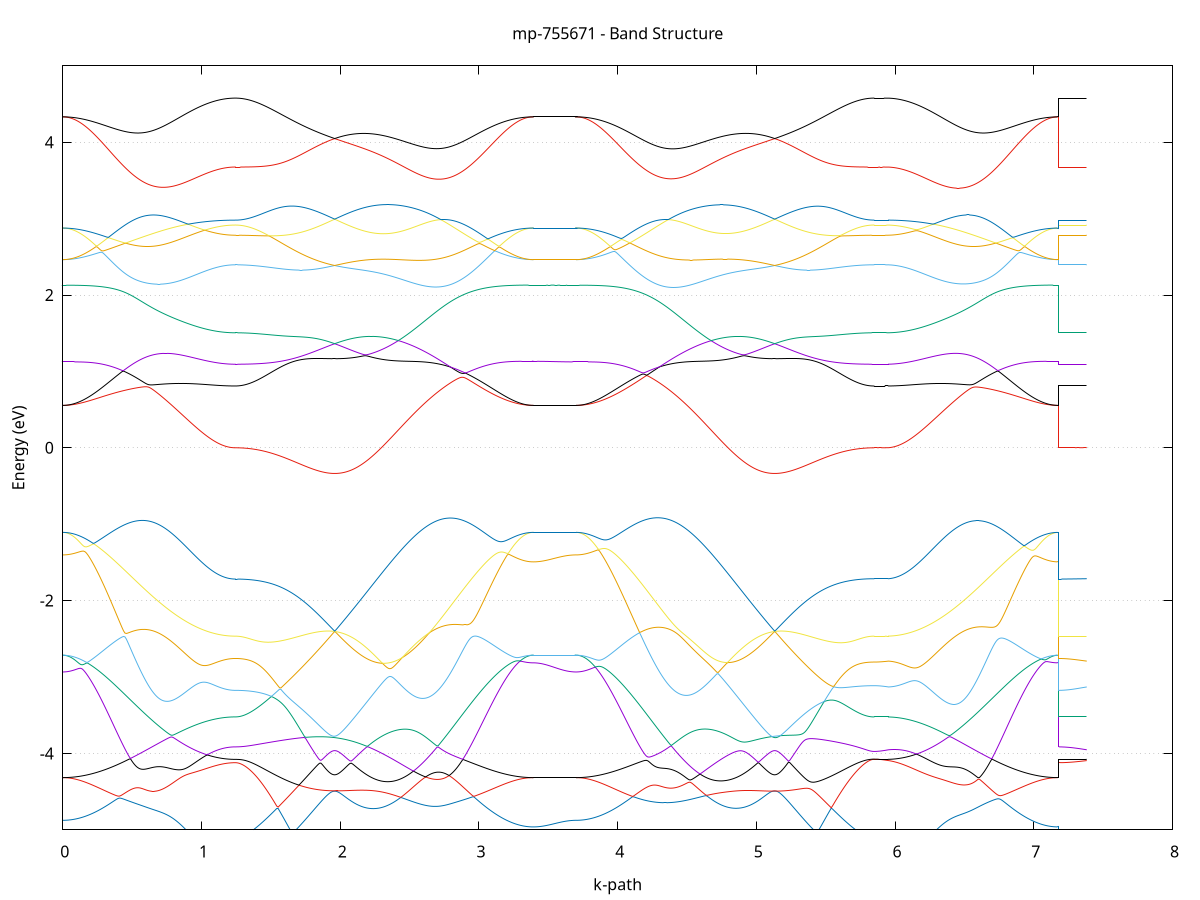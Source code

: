 set title 'mp-755671 - Band Structure'
set xlabel 'k-path'
set ylabel 'Energy (eV)'
set grid y
set yrange [-5:5]
set terminal png size 800,600
set output 'mp-755671_bands_gnuplot.png'
plot '-' using 1:2 with lines notitle, '-' using 1:2 with lines notitle, '-' using 1:2 with lines notitle, '-' using 1:2 with lines notitle, '-' using 1:2 with lines notitle, '-' using 1:2 with lines notitle, '-' using 1:2 with lines notitle, '-' using 1:2 with lines notitle, '-' using 1:2 with lines notitle, '-' using 1:2 with lines notitle, '-' using 1:2 with lines notitle, '-' using 1:2 with lines notitle, '-' using 1:2 with lines notitle, '-' using 1:2 with lines notitle, '-' using 1:2 with lines notitle, '-' using 1:2 with lines notitle, '-' using 1:2 with lines notitle, '-' using 1:2 with lines notitle, '-' using 1:2 with lines notitle, '-' using 1:2 with lines notitle, '-' using 1:2 with lines notitle, '-' using 1:2 with lines notitle, '-' using 1:2 with lines notitle, '-' using 1:2 with lines notitle, '-' using 1:2 with lines notitle, '-' using 1:2 with lines notitle, '-' using 1:2 with lines notitle, '-' using 1:2 with lines notitle, '-' using 1:2 with lines notitle, '-' using 1:2 with lines notitle, '-' using 1:2 with lines notitle, '-' using 1:2 with lines notitle, '-' using 1:2 with lines notitle, '-' using 1:2 with lines notitle, '-' using 1:2 with lines notitle, '-' using 1:2 with lines notitle, '-' using 1:2 with lines notitle, '-' using 1:2 with lines notitle, '-' using 1:2 with lines notitle, '-' using 1:2 with lines notitle, '-' using 1:2 with lines notitle, '-' using 1:2 with lines notitle, '-' using 1:2 with lines notitle, '-' using 1:2 with lines notitle, '-' using 1:2 with lines notitle, '-' using 1:2 with lines notitle, '-' using 1:2 with lines notitle, '-' using 1:2 with lines notitle, '-' using 1:2 with lines notitle, '-' using 1:2 with lines notitle, '-' using 1:2 with lines notitle, '-' using 1:2 with lines notitle, '-' using 1:2 with lines notitle, '-' using 1:2 with lines notitle, '-' using 1:2 with lines notitle, '-' using 1:2 with lines notitle, '-' using 1:2 with lines notitle, '-' using 1:2 with lines notitle, '-' using 1:2 with lines notitle, '-' using 1:2 with lines notitle, '-' using 1:2 with lines notitle, '-' using 1:2 with lines notitle, '-' using 1:2 with lines notitle, '-' using 1:2 with lines notitle
0.000000 -48.874820
0.009954 -48.874820
0.019907 -48.874920
0.029861 -48.875020
0.039814 -48.875120
0.049768 -48.875320
0.059721 -48.875620
0.069675 -48.875920
0.079628 -48.876220
0.089582 -48.876620
0.099535 -48.877020
0.109489 -48.877520
0.119442 -48.878020
0.129396 -48.878520
0.139349 -48.879120
0.149303 -48.879820
0.159256 -48.880520
0.169210 -48.881220
0.179163 -48.881920
0.189117 -48.882720
0.199070 -48.883620
0.209024 -48.884520
0.218977 -48.885420
0.228931 -48.886420
0.238884 -48.887320
0.248838 -48.888420
0.258791 -48.889520
0.268745 -48.890620
0.278698 -48.891720
0.288652 -48.892920
0.298605 -48.894120
0.308559 -48.895320
0.318512 -48.896620
0.328466 -48.897920
0.338419 -48.899220
0.348373 -48.900620
0.358326 -48.902020
0.368280 -48.903420
0.378233 -48.904920
0.388187 -48.906320
0.398140 -48.907820
0.408094 -48.909320
0.418047 -48.910920
0.428001 -48.912420
0.437955 -48.914020
0.447908 -48.915620
0.457862 -48.917220
0.467815 -48.918920
0.477769 -48.920520
0.487722 -48.922220
0.497676 -48.923920
0.507629 -48.925620
0.517583 -48.927320
0.527536 -48.929020
0.537490 -48.930820
0.547443 -48.932520
0.557397 -48.934320
0.567350 -48.936020
0.577304 -48.937820
0.587257 -48.939620
0.597211 -48.941320
0.607164 -48.943120
0.617118 -48.944920
0.627071 -48.946620
0.637025 -48.948420
0.646978 -48.950220
0.656932 -48.952020
0.666885 -48.953720
0.676839 -48.955520
0.686792 -48.957220
0.696746 -48.959020
0.706699 -48.960720
0.716653 -48.962420
0.726606 -48.964120
0.736560 -48.965820
0.746513 -48.967520
0.756467 -48.969220
0.766420 -48.970920
0.776374 -48.972520
0.786327 -48.974120
0.796281 -48.975720
0.806234 -48.977320
0.816188 -48.978920
0.826141 -48.980420
0.836095 -48.982020
0.846048 -48.983520
0.856002 -48.985020
0.865956 -48.986420
0.875909 -48.987820
0.885863 -48.989220
0.895816 -48.990620
0.905770 -48.991920
0.915723 -48.993320
0.925677 -48.994520
0.935630 -48.995820
0.945584 -48.997020
0.955537 -48.998220
0.965491 -48.999420
0.975444 -49.000520
0.985398 -49.001620
0.995351 -49.002620
1.005305 -49.003620
1.015258 -49.004620
1.025212 -49.005520
1.035165 -49.006420
1.045119 -49.007320
1.055072 -49.008120
1.065026 -49.008920
1.074979 -49.009720
1.084933 -49.010420
1.094886 -49.011020
1.104840 -49.011720
1.114793 -49.012320
1.124747 -49.012820
1.134700 -49.013320
1.144654 -49.013820
1.154607 -49.014220
1.164561 -49.014520
1.174514 -49.014920
1.184468 -49.015220
1.194421 -49.015420
1.204375 -49.015620
1.214328 -49.015820
1.224282 -49.015920
1.234235 -49.015920
1.244189 -49.016020
1.244189 -49.016020
1.254129 -49.016020
1.264070 -49.015920
1.274011 -49.015920
1.283951 -49.015820
1.293892 -49.015720
1.303832 -49.015620
1.313773 -49.015520
1.323713 -49.015320
1.333654 -49.015220
1.343594 -49.015020
1.353535 -49.014820
1.363475 -49.014520
1.373416 -49.014320
1.383356 -49.014020
1.393297 -49.013820
1.403238 -49.013420
1.413178 -49.013120
1.423119 -49.012820
1.433059 -49.012420
1.443000 -49.012120
1.452940 -49.011720
1.462881 -49.011220
1.472821 -49.010820
1.482762 -49.010420
1.492702 -49.009920
1.502643 -49.009420
1.512584 -49.008920
1.522524 -49.008420
1.532465 -49.007920
1.542405 -49.007320
1.552346 -49.006720
1.562286 -49.006220
1.572227 -49.005620
1.582167 -49.004920
1.592108 -49.004320
1.602048 -49.003720
1.611989 -49.003020
1.621929 -49.002320
1.631870 -49.001620
1.641810 -49.000920
1.651751 -49.000220
1.661692 -48.999420
1.671632 -48.998720
1.681573 -48.997920
1.691513 -48.997120
1.701454 -48.996420
1.711394 -48.995620
1.721335 -48.994720
1.731275 -48.993920
1.741216 -48.993120
1.751156 -48.992220
1.761097 -48.991320
1.771037 -48.990520
1.780978 -48.989620
1.790919 -48.988720
1.800859 -48.987820
1.810800 -48.986920
1.820740 -48.985920
1.830681 -48.985020
1.840621 -48.984120
1.850562 -48.983120
1.860502 -48.982120
1.870443 -48.981220
1.880383 -48.980220
1.890324 -48.979220
1.900264 -48.978220
1.910205 -48.977220
1.920146 -48.976220
1.930086 -48.975220
1.940027 -48.974220
1.949967 -48.973120
1.959908 -48.972120
1.969848 -48.973120
1.979789 -48.974120
1.979789 -48.974120
1.989733 -48.975120
1.999676 -48.976020
2.009620 -48.976920
2.019564 -48.977820
2.029508 -48.978720
2.039451 -48.979620
2.049395 -48.980420
2.059339 -48.981120
2.069283 -48.981920
2.079226 -48.982620
2.089170 -48.983320
2.099114 -48.983920
2.109058 -48.984520
2.119001 -48.985120
2.128945 -48.985720
2.138889 -48.986220
2.148833 -48.986720
2.158776 -48.987120
2.168720 -48.987520
2.178664 -48.987920
2.188608 -48.988220
2.198551 -48.988520
2.208495 -48.988720
2.218439 -48.988920
2.228383 -48.989120
2.238326 -48.989220
2.248270 -48.989320
2.258214 -48.989320
2.268158 -48.989320
2.278101 -48.989320
2.288045 -48.989220
2.297989 -48.989120
2.307933 -48.988920
2.317876 -48.988720
2.327820 -48.988520
2.337764 -48.988220
2.347708 -48.987920
2.357651 -48.987520
2.367595 -48.987120
2.377539 -48.986620
2.387483 -48.986120
2.397426 -48.985620
2.407370 -48.985020
2.417314 -48.984420
2.427258 -48.983820
2.437201 -48.983120
2.447145 -48.982420
2.457089 -48.981620
2.467033 -48.980820
2.476976 -48.980020
2.486920 -48.979120
2.496864 -48.978220
2.506808 -48.977220
2.516751 -48.976220
2.526695 -48.975220
2.536639 -48.974220
2.546583 -48.973120
2.556526 -48.972020
2.566470 -48.970920
2.576414 -48.969720
2.586358 -48.968520
2.596301 -48.967320
2.606245 -48.966020
2.616189 -48.964720
2.626133 -48.963420
2.636076 -48.962120
2.646020 -48.960720
2.655964 -48.959420
2.665908 -48.958020
2.675851 -48.956520
2.685795 -48.955120
2.695739 -48.953720
2.705683 -48.952220
2.715626 -48.950720
2.725570 -48.949220
2.735514 -48.947720
2.745458 -48.946120
2.755401 -48.944620
2.765345 -48.943020
2.775289 -48.941520
2.785233 -48.939920
2.795176 -48.938320
2.805120 -48.936720
2.815064 -48.935220
2.825008 -48.933620
2.834951 -48.932020
2.844895 -48.930420
2.854839 -48.928820
2.864783 -48.927220
2.874726 -48.925620
2.884670 -48.924020
2.894614 -48.922420
2.904558 -48.920920
2.914501 -48.919320
2.924445 -48.917720
2.934389 -48.916220
2.944333 -48.914720
2.954276 -48.913220
2.964220 -48.911720
2.974164 -48.910220
2.984108 -48.908720
2.994051 -48.907220
3.003995 -48.905820
3.013939 -48.904420
3.023883 -48.903020
3.033826 -48.901620
3.043770 -48.900320
3.053714 -48.899020
3.063658 -48.897720
3.073601 -48.896420
3.083545 -48.895120
3.093489 -48.893920
3.103433 -48.892820
3.113376 -48.891620
3.123320 -48.890520
3.133264 -48.889420
3.143208 -48.888320
3.153151 -48.887320
3.163095 -48.886320
3.173039 -48.885420
3.182983 -48.884520
3.192926 -48.883620
3.202870 -48.882720
3.212814 -48.881920
3.222758 -48.881220
3.232701 -48.880520
3.242645 -48.879820
3.252589 -48.879120
3.262533 -48.878520
3.272476 -48.878020
3.282420 -48.877520
3.292364 -48.877020
3.302308 -48.876620
3.312251 -48.876220
3.322195 -48.875920
3.332139 -48.875620
3.342083 -48.875320
3.352026 -48.875120
3.361970 -48.875020
3.371914 -48.874920
3.381858 -48.874820
3.391801 -48.874820
3.391801 -48.874820
3.401761 -48.874820
3.411721 -48.874820
3.421681 -48.874820
3.431642 -48.874820
3.441602 -48.874820
3.451562 -48.874820
3.461522 -48.874820
3.471482 -48.874820
3.481442 -48.874820
3.491402 -48.874820
3.501362 -48.874820
3.511322 -48.874820
3.521282 -48.874820
3.531242 -48.874820
3.541202 -48.874820
3.551162 -48.874820
3.561122 -48.874820
3.571082 -48.874820
3.581042 -48.874820
3.591002 -48.874820
3.600962 -48.874820
3.610922 -48.874820
3.620882 -48.874820
3.630842 -48.874820
3.640802 -48.874820
3.650762 -48.874820
3.660722 -48.874820
3.670682 -48.874820
3.680642 -48.874820
3.690602 -48.874820
3.700562 -48.874820
3.700562 -48.874820
3.710504 -48.874820
3.720446 -48.874920
3.730389 -48.875020
3.740331 -48.875120
3.750273 -48.875320
3.760215 -48.875620
3.770157 -48.875920
3.780099 -48.876220
3.790041 -48.876620
3.799983 -48.877020
3.809925 -48.877520
3.819868 -48.878020
3.829810 -48.878620
3.839752 -48.879220
3.849694 -48.879820
3.859636 -48.880520
3.869578 -48.881220
3.879520 -48.881920
3.889462 -48.882720
3.899404 -48.883620
3.909347 -48.884520
3.919289 -48.885420
3.929231 -48.886320
3.939173 -48.887320
3.949115 -48.888320
3.959057 -48.889420
3.968999 -48.890520
3.978941 -48.891620
3.988883 -48.892720
3.998826 -48.893920
4.008768 -48.895120
4.018710 -48.896420
4.028652 -48.897720
4.038594 -48.898920
4.048536 -48.900320
4.058478 -48.901620
4.068420 -48.903020
4.078362 -48.904420
4.088305 -48.905820
4.098247 -48.907220
4.108189 -48.908720
4.118131 -48.910220
4.128073 -48.911620
4.138015 -48.913120
4.147957 -48.914720
4.157899 -48.916220
4.167841 -48.917720
4.177784 -48.919320
4.187726 -48.920820
4.197668 -48.922420
4.207610 -48.924020
4.217552 -48.925620
4.227494 -48.927220
4.237436 -48.928820
4.247378 -48.930420
4.257320 -48.931920
4.267263 -48.933520
4.277205 -48.935120
4.287147 -48.936720
4.297089 -48.938320
4.307031 -48.939920
4.316973 -48.941420
4.326915 -48.943020
4.336857 -48.944620
4.346799 -48.946120
4.356742 -48.947620
4.366684 -48.949220
4.376626 -48.950720
4.386568 -48.952220
4.396510 -48.953620
4.406452 -48.955120
4.416394 -48.956520
4.426336 -48.957920
4.436278 -48.959320
4.446221 -48.960720
4.456163 -48.962120
4.466105 -48.963420
4.476047 -48.964720
4.485989 -48.966020
4.495931 -48.967320
4.505873 -48.968520
4.515815 -48.969720
4.525757 -48.970920
4.535700 -48.972020
4.545642 -48.973120
4.555584 -48.974220
4.565526 -48.975220
4.575468 -48.976220
4.585410 -48.977220
4.595352 -48.978220
4.605294 -48.979120
4.615236 -48.979920
4.625179 -48.980820
4.635121 -48.981620
4.645063 -48.982420
4.655005 -48.983120
4.664947 -48.983820
4.674889 -48.984420
4.684831 -48.985020
4.694773 -48.985620
4.704715 -48.986120
4.714658 -48.986620
4.724600 -48.987120
4.734542 -48.987520
4.744484 -48.987820
4.754426 -48.988220
4.764368 -48.988520
4.774310 -48.988720
4.784252 -48.988920
4.794194 -48.989120
4.804137 -48.989220
4.814079 -48.989320
4.824021 -48.989320
4.833963 -48.989320
4.843905 -48.989320
4.853847 -48.989220
4.863789 -48.989120
4.873731 -48.988920
4.883673 -48.988720
4.893616 -48.988520
4.903558 -48.988220
4.913500 -48.987920
4.923442 -48.987520
4.933384 -48.987120
4.943326 -48.986720
4.953268 -48.986220
4.963210 -48.985720
4.973152 -48.985120
4.983095 -48.984620
4.993037 -48.984020
5.002979 -48.983320
5.012921 -48.982620
5.022863 -48.981920
5.032805 -48.981220
5.042747 -48.980420
5.052689 -48.979620
5.062631 -48.978720
5.072574 -48.977920
5.082516 -48.977020
5.092458 -48.976020
5.102400 -48.975120
5.112342 -48.974120
5.122284 -48.973120
5.132226 -48.972120
5.142168 -48.973120
5.142168 -48.973120
5.152112 -48.974120
5.162056 -48.975220
5.172000 -48.976220
5.181943 -48.977220
5.191887 -48.978220
5.201831 -48.979220
5.211775 -48.980220
5.221718 -48.981120
5.231662 -48.982120
5.241606 -48.983120
5.251550 -48.984020
5.261493 -48.985020
5.271437 -48.985920
5.281381 -48.986820
5.291325 -48.987820
5.301268 -48.988720
5.311212 -48.989620
5.321156 -48.990420
5.331100 -48.991320
5.341043 -48.992220
5.350987 -48.993020
5.360931 -48.993920
5.370875 -48.994720
5.380818 -48.995520
5.390762 -48.996320
5.400706 -48.997120
5.410650 -48.997920
5.420593 -48.998720
5.430537 -48.999420
5.440481 -49.000220
5.450425 -49.000920
5.460368 -49.001620
5.470312 -49.002320
5.480256 -49.003020
5.490200 -49.003620
5.500143 -49.004320
5.510087 -49.004920
5.520031 -49.005520
5.529975 -49.006120
5.539918 -49.006720
5.549862 -49.007320
5.559806 -49.007820
5.569750 -49.008420
5.579693 -49.008920
5.589637 -49.009420
5.599581 -49.009920
5.609525 -49.010320
5.619469 -49.010820
5.629412 -49.011220
5.639356 -49.011620
5.649300 -49.012020
5.659243 -49.012420
5.669187 -49.012820
5.679131 -49.013120
5.689075 -49.013420
5.699018 -49.013720
5.708962 -49.014020
5.718906 -49.014320
5.728850 -49.014520
5.738794 -49.014820
5.748737 -49.015020
5.758681 -49.015220
5.768625 -49.015320
5.778569 -49.015520
5.788512 -49.015620
5.798456 -49.015720
5.808400 -49.015820
5.818344 -49.015920
5.828287 -49.015920
5.838231 -49.015920
5.848175 -49.016020
5.848175 -49.016020
5.857659 -49.016020
5.867144 -49.016020
5.876628 -49.016020
5.886113 -49.015920
5.895597 -49.015920
5.905081 -49.015920
5.914566 -49.015920
5.924050 -49.015920
5.933535 -49.015920
5.943019 -49.015920
5.952504 -49.015920
5.952504 -49.015920
5.962445 -49.015820
5.972387 -49.015620
5.982329 -49.015520
5.992271 -49.015220
6.002213 -49.015020
6.012154 -49.014620
6.022096 -49.014320
6.032038 -49.013920
6.041980 -49.013420
6.051921 -49.012920
6.061863 -49.012420
6.071805 -49.011820
6.081747 -49.011220
6.091689 -49.010520
6.101630 -49.009820
6.111572 -49.009120
6.121514 -49.008320
6.131456 -49.007520
6.141397 -49.006720
6.151339 -49.005820
6.161281 -49.004820
6.171223 -49.003820
6.181165 -49.002820
6.191106 -49.001820
6.201048 -49.000720
6.210990 -48.999620
6.220932 -48.998420
6.230873 -48.997220
6.240815 -48.996020
6.250757 -48.994820
6.260699 -48.993520
6.270641 -48.992220
6.280582 -48.990920
6.290524 -48.989520
6.300466 -48.988120
6.310408 -48.986720
6.320349 -48.985220
6.330291 -48.983820
6.340233 -48.982320
6.350175 -48.980720
6.360117 -48.979220
6.370058 -48.977620
6.380000 -48.976020
6.389942 -48.974420
6.399884 -48.972820
6.409825 -48.971220
6.419767 -48.969520
6.429709 -48.967820
6.439651 -48.966120
6.449593 -48.964420
6.459534 -48.962720
6.469476 -48.961020
6.479418 -48.959220
6.489360 -48.957520
6.499301 -48.955720
6.509243 -48.954020
6.519185 -48.952220
6.529127 -48.950420
6.539069 -48.948720
6.549010 -48.946920
6.558952 -48.945120
6.568894 -48.943320
6.578836 -48.941620
6.588777 -48.939820
6.598719 -48.938020
6.608661 -48.936320
6.618603 -48.934520
6.628545 -48.932720
6.638486 -48.931020
6.648428 -48.929220
6.658370 -48.927520
6.668312 -48.925820
6.678253 -48.924120
6.688195 -48.922420
6.698137 -48.920720
6.708079 -48.919120
6.718021 -48.917420
6.727962 -48.915820
6.737904 -48.914220
6.747846 -48.912620
6.757788 -48.911020
6.767729 -48.909520
6.777671 -48.907920
6.787613 -48.906420
6.797555 -48.905020
6.807497 -48.903520
6.817438 -48.902120
6.827380 -48.900720
6.837322 -48.899320
6.847264 -48.898020
6.857205 -48.896720
6.867147 -48.895420
6.877089 -48.894220
6.887031 -48.892920
6.896973 -48.891820
6.906914 -48.890620
6.916856 -48.889520
6.926798 -48.888420
6.936740 -48.887420
6.946681 -48.886420
6.956623 -48.885420
6.966565 -48.884520
6.976507 -48.883620
6.986449 -48.882820
6.996390 -48.882020
7.006332 -48.881220
7.016274 -48.880520
7.026216 -48.879820
7.036157 -48.879220
7.046099 -48.878620
7.056041 -48.878020
7.065983 -48.877520
7.075925 -48.877020
7.085866 -48.876620
7.095808 -48.876220
7.105750 -48.875920
7.115692 -48.875620
7.125633 -48.875320
7.135575 -48.875120
7.145517 -48.875020
7.155459 -48.874920
7.165401 -48.874820
7.175342 -48.874820
7.175342 -49.016020
7.185178 -49.016020
7.195014 -49.016020
7.204849 -49.016020
7.214685 -49.016020
7.224521 -49.016020
7.234356 -49.016020
7.244192 -49.015920
7.254027 -49.015920
7.263863 -49.015920
7.273699 -49.015920
7.283534 -49.015920
7.293370 -49.015920
7.303206 -49.015920
7.313041 -49.015920
7.322877 -49.015920
7.332713 -49.015920
7.342548 -49.015920
7.352384 -49.015920
7.362219 -49.015920
7.372055 -49.015920
7.381891 -49.015920
e
0.000000 -48.874820
0.009954 -48.874820
0.019907 -48.874820
0.029861 -48.874820
0.039814 -48.874820
0.049768 -48.874920
0.059721 -48.874920
0.069675 -48.875020
0.079628 -48.875120
0.089582 -48.875220
0.099535 -48.875320
0.109489 -48.875420
0.119442 -48.875520
0.129396 -48.875620
0.139349 -48.875720
0.149303 -48.875920
0.159256 -48.876020
0.169210 -48.876220
0.179163 -48.876420
0.189117 -48.876520
0.199070 -48.876720
0.209024 -48.876920
0.218977 -48.877120
0.228931 -48.877320
0.238884 -48.877620
0.248838 -48.877820
0.258791 -48.878020
0.268745 -48.878320
0.278698 -48.878520
0.288652 -48.878820
0.298605 -48.879120
0.308559 -48.879320
0.318512 -48.879620
0.328466 -48.879920
0.338419 -48.880220
0.348373 -48.880520
0.358326 -48.880820
0.368280 -48.881220
0.378233 -48.881520
0.388187 -48.881820
0.398140 -48.882120
0.408094 -48.882520
0.418047 -48.882820
0.428001 -48.883220
0.437955 -48.883520
0.447908 -48.883920
0.457862 -48.884320
0.467815 -48.884620
0.477769 -48.885020
0.487722 -48.885420
0.497676 -48.885720
0.507629 -48.886120
0.517583 -48.886520
0.527536 -48.886920
0.537490 -48.887320
0.547443 -48.887720
0.557397 -48.888120
0.567350 -48.888520
0.577304 -48.888920
0.587257 -48.889320
0.597211 -48.889620
0.607164 -48.890020
0.617118 -48.890420
0.627071 -48.890820
0.637025 -48.891220
0.646978 -48.891620
0.656932 -48.892020
0.666885 -48.892420
0.676839 -48.892820
0.686792 -48.893220
0.696746 -48.893620
0.706699 -48.894020
0.716653 -48.894420
0.726606 -48.894820
0.736560 -48.895220
0.746513 -48.895520
0.756467 -48.895920
0.766420 -48.896320
0.776374 -48.896720
0.786327 -48.897020
0.796281 -48.897420
0.806234 -48.897720
0.816188 -48.898120
0.826141 -48.898420
0.836095 -48.898820
0.846048 -48.899120
0.856002 -48.899520
0.865956 -48.899820
0.875909 -48.900120
0.885863 -48.900420
0.895816 -48.900720
0.905770 -48.901020
0.915723 -48.901320
0.925677 -48.901620
0.935630 -48.901920
0.945584 -48.902220
0.955537 -48.902520
0.965491 -48.902720
0.975444 -48.903020
0.985398 -48.903220
0.995351 -48.903520
1.005305 -48.903720
1.015258 -48.903920
1.025212 -48.904120
1.035165 -48.904320
1.045119 -48.904520
1.055072 -48.904720
1.065026 -48.904920
1.074979 -48.905120
1.084933 -48.905220
1.094886 -48.905420
1.104840 -48.905520
1.114793 -48.905620
1.124747 -48.905820
1.134700 -48.905920
1.144654 -48.906020
1.154607 -48.906120
1.164561 -48.906220
1.174514 -48.906220
1.184468 -48.906320
1.194421 -48.906420
1.204375 -48.906420
1.214328 -48.906420
1.224282 -48.906520
1.234235 -48.906520
1.244189 -48.906520
1.244189 -48.906520
1.254129 -48.906520
1.264070 -48.906620
1.274011 -48.906720
1.283951 -48.906820
1.293892 -48.907020
1.303832 -48.907220
1.313773 -48.907420
1.323713 -48.907720
1.333654 -48.908020
1.343594 -48.908420
1.353535 -48.908820
1.363475 -48.909220
1.373416 -48.909720
1.383356 -48.910220
1.393297 -48.910720
1.403238 -48.911320
1.413178 -48.911920
1.423119 -48.912520
1.433059 -48.913220
1.443000 -48.913920
1.452940 -48.914620
1.462881 -48.915420
1.472821 -48.916220
1.482762 -48.917020
1.492702 -48.917920
1.502643 -48.918820
1.512584 -48.919720
1.522524 -48.920620
1.532465 -48.921620
1.542405 -48.922520
1.552346 -48.923620
1.562286 -48.924620
1.572227 -48.925620
1.582167 -48.926720
1.592108 -48.927820
1.602048 -48.928920
1.611989 -48.930020
1.621929 -48.931220
1.631870 -48.932320
1.641810 -48.933520
1.651751 -48.934720
1.661692 -48.935920
1.671632 -48.937120
1.681573 -48.938320
1.691513 -48.939620
1.701454 -48.940820
1.711394 -48.942120
1.721335 -48.943320
1.731275 -48.944620
1.741216 -48.945820
1.751156 -48.947120
1.761097 -48.948420
1.771037 -48.949620
1.780978 -48.950920
1.790919 -48.952220
1.800859 -48.953420
1.810800 -48.954720
1.820740 -48.955920
1.830681 -48.957120
1.840621 -48.958420
1.850562 -48.959620
1.860502 -48.960820
1.870443 -48.962020
1.880383 -48.963220
1.890324 -48.964420
1.900264 -48.965520
1.910205 -48.966720
1.920146 -48.967820
1.930086 -48.968920
1.940027 -48.970020
1.949967 -48.971020
1.959908 -48.972120
1.969848 -48.971120
1.979789 -48.970020
1.979789 -48.970020
1.989733 -48.969020
1.999676 -48.967920
2.009620 -48.966920
2.019564 -48.965820
2.029508 -48.964820
2.039451 -48.963720
2.049395 -48.962620
2.059339 -48.961620
2.069283 -48.960520
2.079226 -48.959420
2.089170 -48.958420
2.099114 -48.957320
2.109058 -48.956220
2.119001 -48.955120
2.128945 -48.954120
2.138889 -48.953020
2.148833 -48.951920
2.158776 -48.950820
2.168720 -48.949820
2.178664 -48.948720
2.188608 -48.947620
2.198551 -48.946620
2.208495 -48.945520
2.218439 -48.944420
2.228383 -48.943420
2.238326 -48.942320
2.248270 -48.941320
2.258214 -48.940220
2.268158 -48.939220
2.278101 -48.938120
2.288045 -48.937120
2.297989 -48.936020
2.307933 -48.935020
2.317876 -48.934020
2.327820 -48.932920
2.337764 -48.931920
2.347708 -48.930920
2.357651 -48.929920
2.367595 -48.928920
2.377539 -48.927920
2.387483 -48.926920
2.397426 -48.925920
2.407370 -48.924920
2.417314 -48.924020
2.427258 -48.923020
2.437201 -48.922020
2.447145 -48.921120
2.457089 -48.920220
2.467033 -48.919220
2.476976 -48.918320
2.486920 -48.917420
2.496864 -48.916520
2.506808 -48.915620
2.516751 -48.914720
2.526695 -48.913820
2.536639 -48.912920
2.546583 -48.912020
2.556526 -48.911120
2.566470 -48.910320
2.576414 -48.909420
2.586358 -48.908620
2.596301 -48.907820
2.606245 -48.907020
2.616189 -48.906220
2.626133 -48.905420
2.636076 -48.904620
2.646020 -48.903820
2.655964 -48.903020
2.665908 -48.902320
2.675851 -48.901520
2.685795 -48.900820
2.695739 -48.900020
2.705683 -48.899320
2.715626 -48.898620
2.725570 -48.897920
2.735514 -48.897220
2.745458 -48.896520
2.755401 -48.895920
2.765345 -48.895220
2.775289 -48.894620
2.785233 -48.893920
2.795176 -48.893320
2.805120 -48.892720
2.815064 -48.892120
2.825008 -48.891520
2.834951 -48.890920
2.844895 -48.890320
2.854839 -48.889720
2.864783 -48.889220
2.874726 -48.888620
2.884670 -48.888120
2.894614 -48.887620
2.904558 -48.887120
2.914501 -48.886620
2.924445 -48.886120
2.934389 -48.885620
2.944333 -48.885120
2.954276 -48.884720
2.964220 -48.884220
2.974164 -48.883820
2.984108 -48.883320
2.994051 -48.882920
3.003995 -48.882520
3.013939 -48.882120
3.023883 -48.881720
3.033826 -48.881420
3.043770 -48.881020
3.053714 -48.880720
3.063658 -48.880320
3.073601 -48.880020
3.083545 -48.879720
3.093489 -48.879320
3.103433 -48.879020
3.113376 -48.878720
3.123320 -48.878520
3.133264 -48.878220
3.143208 -48.877920
3.153151 -48.877720
3.163095 -48.877420
3.173039 -48.877220
3.182983 -48.877020
3.192926 -48.876820
3.202870 -48.876620
3.212814 -48.876420
3.222758 -48.876220
3.232701 -48.876120
3.242645 -48.875920
3.252589 -48.875820
3.262533 -48.875620
3.272476 -48.875520
3.282420 -48.875420
3.292364 -48.875320
3.302308 -48.875220
3.312251 -48.875120
3.322195 -48.875020
3.332139 -48.874920
3.342083 -48.874920
3.352026 -48.874820
3.361970 -48.874820
3.371914 -48.874820
3.381858 -48.874820
3.391801 -48.874820
3.391801 -48.874820
3.401761 -48.874820
3.411721 -48.874820
3.421681 -48.874820
3.431642 -48.874820
3.441602 -48.874820
3.451562 -48.874820
3.461522 -48.874820
3.471482 -48.874820
3.481442 -48.874820
3.491402 -48.874820
3.501362 -48.874820
3.511322 -48.874820
3.521282 -48.874820
3.531242 -48.874820
3.541202 -48.874820
3.551162 -48.874820
3.561122 -48.874820
3.571082 -48.874820
3.581042 -48.874820
3.591002 -48.874820
3.600962 -48.874820
3.610922 -48.874820
3.620882 -48.874820
3.630842 -48.874820
3.640802 -48.874820
3.650762 -48.874820
3.660722 -48.874820
3.670682 -48.874820
3.680642 -48.874820
3.690602 -48.874820
3.700562 -48.874820
3.700562 -48.874820
3.710504 -48.874820
3.720446 -48.874820
3.730389 -48.874820
3.740331 -48.874820
3.750273 -48.874920
3.760215 -48.874920
3.770157 -48.875020
3.780099 -48.875120
3.790041 -48.875220
3.799983 -48.875320
3.809925 -48.875420
3.819868 -48.875520
3.829810 -48.875620
3.839752 -48.875820
3.849694 -48.875920
3.859636 -48.876120
3.869578 -48.876220
3.879520 -48.876420
3.889462 -48.876620
3.899404 -48.876820
3.909347 -48.877020
3.919289 -48.877220
3.929231 -48.877420
3.939173 -48.877720
3.949115 -48.877920
3.959057 -48.878220
3.968999 -48.878520
3.978941 -48.878720
3.988883 -48.879020
3.998826 -48.879320
4.008768 -48.879620
4.018710 -48.880020
4.028652 -48.880320
4.038594 -48.880620
4.048536 -48.881020
4.058478 -48.881420
4.068420 -48.881720
4.078362 -48.882120
4.088305 -48.882520
4.098247 -48.882920
4.108189 -48.883320
4.118131 -48.883820
4.128073 -48.884220
4.138015 -48.884720
4.147957 -48.885120
4.157899 -48.885620
4.167841 -48.886120
4.177784 -48.886620
4.187726 -48.887120
4.197668 -48.887620
4.207610 -48.888120
4.217552 -48.888620
4.227494 -48.889220
4.237436 -48.889720
4.247378 -48.890320
4.257320 -48.890920
4.267263 -48.891520
4.277205 -48.892020
4.287147 -48.892720
4.297089 -48.893320
4.307031 -48.893920
4.316973 -48.894620
4.326915 -48.895220
4.336857 -48.895920
4.346799 -48.896520
4.356742 -48.897220
4.366684 -48.897920
4.376626 -48.898620
4.386568 -48.899320
4.396510 -48.900020
4.406452 -48.900820
4.416394 -48.901520
4.426336 -48.902320
4.436278 -48.903020
4.446221 -48.903820
4.456163 -48.904620
4.466105 -48.905420
4.476047 -48.906220
4.485989 -48.907020
4.495931 -48.907820
4.505873 -48.908620
4.515815 -48.909420
4.525757 -48.910320
4.535700 -48.911120
4.545642 -48.912020
4.555584 -48.912920
4.565526 -48.913820
4.575468 -48.914620
4.585410 -48.915520
4.595352 -48.916420
4.605294 -48.917420
4.615236 -48.918320
4.625179 -48.919220
4.635121 -48.920120
4.645063 -48.921120
4.655005 -48.922020
4.664947 -48.923020
4.674889 -48.924020
4.684831 -48.924920
4.694773 -48.925920
4.704715 -48.926920
4.714658 -48.927920
4.724600 -48.928920
4.734542 -48.929920
4.744484 -48.930920
4.754426 -48.931920
4.764368 -48.932920
4.774310 -48.934020
4.784252 -48.935020
4.794194 -48.936020
4.804137 -48.937020
4.814079 -48.938120
4.824021 -48.939120
4.833963 -48.940220
4.843905 -48.941220
4.853847 -48.942320
4.863789 -48.943420
4.873731 -48.944420
4.883673 -48.945520
4.893616 -48.946620
4.903558 -48.947620
4.913500 -48.948720
4.923442 -48.949820
4.933384 -48.950820
4.943326 -48.951920
4.953268 -48.953020
4.963210 -48.954120
4.973152 -48.955120
4.983095 -48.956220
4.993037 -48.957320
5.002979 -48.958420
5.012921 -48.959420
5.022863 -48.960520
5.032805 -48.961620
5.042747 -48.962620
5.052689 -48.963720
5.062631 -48.964820
5.072574 -48.965820
5.082516 -48.966920
5.092458 -48.967920
5.102400 -48.969020
5.112342 -48.970020
5.122284 -48.971120
5.132226 -48.972120
5.142168 -48.971120
5.142168 -48.971120
5.152112 -48.970020
5.162056 -48.968920
5.172000 -48.967820
5.181943 -48.966720
5.191887 -48.965520
5.201831 -48.964420
5.211775 -48.963220
5.221718 -48.962020
5.231662 -48.960820
5.241606 -48.959620
5.251550 -48.958420
5.261493 -48.957220
5.271437 -48.955920
5.281381 -48.954720
5.291325 -48.953420
5.301268 -48.952220
5.311212 -48.950920
5.321156 -48.949720
5.331100 -48.948420
5.341043 -48.947120
5.350987 -48.945920
5.360931 -48.944620
5.370875 -48.943420
5.380818 -48.942120
5.390762 -48.940920
5.400706 -48.939620
5.410650 -48.938420
5.420593 -48.937220
5.430537 -48.935920
5.440481 -48.934720
5.450425 -48.933620
5.460368 -48.932420
5.470312 -48.931220
5.480256 -48.930120
5.490200 -48.928920
5.500143 -48.927820
5.510087 -48.926720
5.520031 -48.925720
5.529975 -48.924620
5.539918 -48.923620
5.549862 -48.922620
5.559806 -48.921620
5.569750 -48.920620
5.579693 -48.919720
5.589637 -48.918820
5.599581 -48.917920
5.609525 -48.917020
5.619469 -48.916220
5.629412 -48.915420
5.639356 -48.914620
5.649300 -48.913920
5.659243 -48.913220
5.669187 -48.912520
5.679131 -48.911920
5.689075 -48.911320
5.699018 -48.910720
5.708962 -48.910220
5.718906 -48.909720
5.728850 -48.909220
5.738794 -48.908820
5.748737 -48.908420
5.758681 -48.908020
5.768625 -48.907720
5.778569 -48.907420
5.788512 -48.907220
5.798456 -48.907020
5.808400 -48.906820
5.818344 -48.906720
5.828287 -48.906620
5.838231 -48.906520
5.848175 -48.906520
5.848175 -48.906520
5.857659 -48.906520
5.867144 -48.906520
5.876628 -48.906520
5.886113 -48.906520
5.895597 -48.906520
5.905081 -48.906520
5.914566 -48.906520
5.924050 -48.906520
5.933535 -48.906520
5.943019 -48.906520
5.952504 -48.906520
5.952504 -48.906520
5.962445 -48.906520
5.972387 -48.906420
5.982329 -48.906420
5.992271 -48.906320
6.002213 -48.906320
6.012154 -48.906220
6.022096 -48.906120
6.032038 -48.906020
6.041980 -48.905920
6.051921 -48.905820
6.061863 -48.905720
6.071805 -48.905620
6.081747 -48.905420
6.091689 -48.905320
6.101630 -48.905120
6.111572 -48.904920
6.121514 -48.904820
6.131456 -48.904620
6.141397 -48.904420
6.151339 -48.904220
6.161281 -48.904020
6.171223 -48.903720
6.181165 -48.903520
6.191106 -48.903320
6.201048 -48.903020
6.210990 -48.902820
6.220932 -48.902520
6.230873 -48.902320
6.240815 -48.902020
6.250757 -48.901720
6.260699 -48.901420
6.270641 -48.901120
6.280582 -48.900820
6.290524 -48.900520
6.300466 -48.900220
6.310408 -48.899920
6.320349 -48.899520
6.330291 -48.899220
6.340233 -48.898920
6.350175 -48.898520
6.360117 -48.898220
6.370058 -48.897820
6.380000 -48.897520
6.389942 -48.897120
6.399884 -48.896720
6.409825 -48.896420
6.419767 -48.896020
6.429709 -48.895620
6.439651 -48.895220
6.449593 -48.894920
6.459534 -48.894520
6.469476 -48.894120
6.479418 -48.893720
6.489360 -48.893320
6.499301 -48.892920
6.509243 -48.892520
6.519185 -48.892120
6.529127 -48.891720
6.539069 -48.891320
6.549010 -48.890920
6.558952 -48.890520
6.568894 -48.890120
6.578836 -48.889720
6.588777 -48.889320
6.598719 -48.888920
6.608661 -48.888520
6.618603 -48.888120
6.628545 -48.887720
6.638486 -48.887320
6.648428 -48.886920
6.658370 -48.886620
6.668312 -48.886220
6.678253 -48.885820
6.688195 -48.885420
6.698137 -48.885020
6.708079 -48.884720
6.718021 -48.884320
6.727962 -48.883920
6.737904 -48.883620
6.747846 -48.883220
6.757788 -48.882920
6.767729 -48.882520
6.777671 -48.882220
6.787613 -48.881820
6.797555 -48.881520
6.807497 -48.881220
6.817438 -48.880920
6.827380 -48.880620
6.837322 -48.880320
6.847264 -48.880020
6.857205 -48.879720
6.867147 -48.879420
6.877089 -48.879120
6.887031 -48.878820
6.896973 -48.878620
6.906914 -48.878320
6.916856 -48.878120
6.926798 -48.877820
6.936740 -48.877620
6.946681 -48.877420
6.956623 -48.877220
6.966565 -48.876920
6.976507 -48.876720
6.986449 -48.876620
6.996390 -48.876420
7.006332 -48.876220
7.016274 -48.876020
7.026216 -48.875920
7.036157 -48.875820
7.046099 -48.875620
7.056041 -48.875520
7.065983 -48.875420
7.075925 -48.875320
7.085866 -48.875220
7.095808 -48.875120
7.105750 -48.875020
7.115692 -48.875020
7.125633 -48.874920
7.135575 -48.874820
7.145517 -48.874820
7.155459 -48.874820
7.165401 -48.874820
7.175342 -48.874820
7.175342 -48.906520
7.185178 -48.906520
7.195014 -48.906520
7.204849 -48.906520
7.214685 -48.906520
7.224521 -48.906520
7.234356 -48.906520
7.244192 -48.906520
7.254027 -48.906520
7.263863 -48.906520
7.273699 -48.906520
7.283534 -48.906520
7.293370 -48.906520
7.303206 -48.906520
7.313041 -48.906520
7.322877 -48.906520
7.332713 -48.906520
7.342548 -48.906520
7.352384 -48.906520
7.362219 -48.906520
7.372055 -48.906520
7.381891 -48.906520
e
0.000000 -48.576420
0.009954 -48.576420
0.019907 -48.576420
0.029861 -48.576320
0.039814 -48.576320
0.049768 -48.576320
0.059721 -48.576220
0.069675 -48.576220
0.079628 -48.576120
0.089582 -48.576120
0.099535 -48.576020
0.109489 -48.575920
0.119442 -48.575820
0.129396 -48.575720
0.139349 -48.575620
0.149303 -48.575520
0.159256 -48.575420
0.169210 -48.575320
0.179163 -48.575120
0.189117 -48.575020
0.199070 -48.574920
0.209024 -48.574720
0.218977 -48.574520
0.228931 -48.574420
0.238884 -48.574220
0.248838 -48.574020
0.258791 -48.573820
0.268745 -48.573620
0.278698 -48.573520
0.288652 -48.573320
0.298605 -48.573020
0.308559 -48.572820
0.318512 -48.572620
0.328466 -48.572420
0.338419 -48.572220
0.348373 -48.571920
0.358326 -48.571720
0.368280 -48.571420
0.378233 -48.571220
0.388187 -48.570920
0.398140 -48.570720
0.408094 -48.570420
0.418047 -48.570120
0.428001 -48.569920
0.437955 -48.569620
0.447908 -48.569320
0.457862 -48.569020
0.467815 -48.568720
0.477769 -48.568520
0.487722 -48.568220
0.497676 -48.567920
0.507629 -48.567620
0.517583 -48.567320
0.527536 -48.567020
0.537490 -48.566720
0.547443 -48.566420
0.557397 -48.566120
0.567350 -48.565820
0.577304 -48.565520
0.587257 -48.565220
0.597211 -48.564820
0.607164 -48.564520
0.617118 -48.564220
0.627071 -48.563920
0.637025 -48.563620
0.646978 -48.563320
0.656932 -48.563020
0.666885 -48.562720
0.676839 -48.562420
0.686792 -48.562120
0.696746 -48.561820
0.706699 -48.561520
0.716653 -48.561220
0.726606 -48.560920
0.736560 -48.560620
0.746513 -48.560320
0.756467 -48.560020
0.766420 -48.559720
0.776374 -48.559420
0.786327 -48.559120
0.796281 -48.558820
0.806234 -48.558620
0.816188 -48.558320
0.826141 -48.558020
0.836095 -48.557720
0.846048 -48.557520
0.856002 -48.557220
0.865956 -48.557020
0.875909 -48.556720
0.885863 -48.556520
0.895816 -48.556220
0.905770 -48.556020
0.915723 -48.555820
0.925677 -48.555520
0.935630 -48.555320
0.945584 -48.555120
0.955537 -48.554920
0.965491 -48.554720
0.975444 -48.554520
0.985398 -48.554320
0.995351 -48.554120
1.005305 -48.553920
1.015258 -48.553820
1.025212 -48.553620
1.035165 -48.553420
1.045119 -48.553320
1.055072 -48.553120
1.065026 -48.553020
1.074979 -48.552920
1.084933 -48.552720
1.094886 -48.552620
1.104840 -48.552520
1.114793 -48.552420
1.124747 -48.552320
1.134700 -48.552220
1.144654 -48.552120
1.154607 -48.552120
1.164561 -48.552020
1.174514 -48.551920
1.184468 -48.551920
1.194421 -48.551820
1.204375 -48.551820
1.214328 -48.551820
1.224282 -48.551820
1.234235 -48.551820
1.244189 -48.551720
1.244189 -48.551820
1.254129 -48.551720
1.264070 -48.551720
1.274011 -48.551720
1.283951 -48.551720
1.293892 -48.551720
1.303832 -48.551720
1.313773 -48.551720
1.323713 -48.551720
1.333654 -48.551620
1.343594 -48.551620
1.353535 -48.551620
1.363475 -48.551620
1.373416 -48.551520
1.383356 -48.551520
1.393297 -48.551520
1.403238 -48.551420
1.413178 -48.551420
1.423119 -48.551420
1.433059 -48.551320
1.443000 -48.551320
1.452940 -48.551220
1.462881 -48.551220
1.472821 -48.551120
1.482762 -48.551120
1.492702 -48.551020
1.502643 -48.551020
1.512584 -48.550920
1.522524 -48.550820
1.532465 -48.550820
1.542405 -48.550720
1.552346 -48.550720
1.562286 -48.550620
1.572227 -48.550520
1.582167 -48.550520
1.592108 -48.550420
1.602048 -48.550420
1.611989 -48.550320
1.621929 -48.550220
1.631870 -48.550220
1.641810 -48.550120
1.651751 -48.550020
1.661692 -48.550020
1.671632 -48.549920
1.681573 -48.549820
1.691513 -48.549820
1.701454 -48.549720
1.711394 -48.549620
1.721335 -48.549620
1.731275 -48.549520
1.741216 -48.549520
1.751156 -48.549420
1.761097 -48.549420
1.771037 -48.549320
1.780978 -48.549220
1.790919 -48.549220
1.800859 -48.549120
1.810800 -48.549120
1.820740 -48.549120
1.830681 -48.549020
1.840621 -48.549020
1.850562 -48.548920
1.860502 -48.548920
1.870443 -48.548920
1.880383 -48.548820
1.890324 -48.548820
1.900264 -48.548820
1.910205 -48.548820
1.920146 -48.548820
1.930086 -48.548720
1.940027 -48.548720
1.949967 -48.548720
1.959908 -48.548720
1.969848 -48.548720
1.979789 -48.548720
1.979789 -48.548720
1.989733 -48.548720
1.999676 -48.548820
2.009620 -48.548820
2.019564 -48.548820
2.029508 -48.548820
2.039451 -48.548920
2.049395 -48.548920
2.059339 -48.548920
2.069283 -48.549020
2.079226 -48.549020
2.089170 -48.549120
2.099114 -48.549120
2.109058 -48.549220
2.119001 -48.549320
2.128945 -48.549420
2.138889 -48.549420
2.148833 -48.549520
2.158776 -48.549620
2.168720 -48.549720
2.178664 -48.549820
2.188608 -48.549920
2.198551 -48.550020
2.208495 -48.550120
2.218439 -48.550320
2.228383 -48.550420
2.238326 -48.550520
2.248270 -48.550720
2.258214 -48.550820
2.268158 -48.551020
2.278101 -48.551120
2.288045 -48.551320
2.297989 -48.551420
2.307933 -48.551620
2.317876 -48.551820
2.327820 -48.552020
2.337764 -48.552220
2.347708 -48.552320
2.357651 -48.552520
2.367595 -48.552720
2.377539 -48.553020
2.387483 -48.553220
2.397426 -48.553420
2.407370 -48.553620
2.417314 -48.553820
2.427258 -48.554120
2.437201 -48.554320
2.447145 -48.554520
2.457089 -48.554820
2.467033 -48.555020
2.476976 -48.555320
2.486920 -48.555520
2.496864 -48.555820
2.506808 -48.556120
2.516751 -48.556320
2.526695 -48.556620
2.536639 -48.556920
2.546583 -48.557120
2.556526 -48.557420
2.566470 -48.557720
2.576414 -48.558020
2.586358 -48.558320
2.596301 -48.558620
2.606245 -48.558920
2.616189 -48.559220
2.626133 -48.559520
2.636076 -48.559820
2.646020 -48.560120
2.655964 -48.560420
2.665908 -48.560720
2.675851 -48.561020
2.685795 -48.561320
2.695739 -48.561620
2.705683 -48.561920
2.715626 -48.562320
2.725570 -48.562620
2.735514 -48.562920
2.745458 -48.563220
2.755401 -48.563520
2.765345 -48.563820
2.775289 -48.564120
2.785233 -48.564520
2.795176 -48.564820
2.805120 -48.565120
2.815064 -48.565420
2.825008 -48.565720
2.834951 -48.566020
2.844895 -48.566320
2.854839 -48.566620
2.864783 -48.566920
2.874726 -48.567220
2.884670 -48.567520
2.894614 -48.567820
2.904558 -48.568120
2.914501 -48.568420
2.924445 -48.568720
2.934389 -48.569020
2.944333 -48.569320
2.954276 -48.569620
2.964220 -48.569820
2.974164 -48.570120
2.984108 -48.570420
2.994051 -48.570620
3.003995 -48.570920
3.013939 -48.571220
3.023883 -48.571420
3.033826 -48.571720
3.043770 -48.571920
3.053714 -48.572120
3.063658 -48.572420
3.073601 -48.572620
3.083545 -48.572820
3.093489 -48.573020
3.103433 -48.573220
3.113376 -48.573420
3.123320 -48.573620
3.133264 -48.573820
3.143208 -48.574020
3.153151 -48.574220
3.163095 -48.574420
3.173039 -48.574520
3.182983 -48.574720
3.192926 -48.574920
3.202870 -48.575020
3.212814 -48.575120
3.222758 -48.575320
3.232701 -48.575420
3.242645 -48.575520
3.252589 -48.575620
3.262533 -48.575720
3.272476 -48.575820
3.282420 -48.575920
3.292364 -48.576020
3.302308 -48.576120
3.312251 -48.576120
3.322195 -48.576220
3.332139 -48.576220
3.342083 -48.576320
3.352026 -48.576320
3.361970 -48.576320
3.371914 -48.576420
3.381858 -48.576420
3.391801 -48.576420
3.391801 -48.576420
3.401761 -48.576420
3.411721 -48.576420
3.421681 -48.576420
3.431642 -48.576420
3.441602 -48.576420
3.451562 -48.576420
3.461522 -48.576420
3.471482 -48.576420
3.481442 -48.576420
3.491402 -48.576420
3.501362 -48.576420
3.511322 -48.576420
3.521282 -48.576420
3.531242 -48.576420
3.541202 -48.576420
3.551162 -48.576420
3.561122 -48.576420
3.571082 -48.576420
3.581042 -48.576420
3.591002 -48.576420
3.600962 -48.576420
3.610922 -48.576420
3.620882 -48.576420
3.630842 -48.576420
3.640802 -48.576420
3.650762 -48.576420
3.660722 -48.576420
3.670682 -48.576420
3.680642 -48.576420
3.690602 -48.576420
3.700562 -48.576420
3.700562 -48.576420
3.710504 -48.576420
3.720446 -48.576420
3.730389 -48.576320
3.740331 -48.576320
3.750273 -48.576320
3.760215 -48.576220
3.770157 -48.576220
3.780099 -48.576120
3.790041 -48.576120
3.799983 -48.576020
3.809925 -48.575920
3.819868 -48.575820
3.829810 -48.575720
3.839752 -48.575620
3.849694 -48.575520
3.859636 -48.575420
3.869578 -48.575320
3.879520 -48.575120
3.889462 -48.575020
3.899404 -48.574820
3.909347 -48.574720
3.919289 -48.574520
3.929231 -48.574420
3.939173 -48.574220
3.949115 -48.574020
3.959057 -48.573820
3.968999 -48.573620
3.978941 -48.573420
3.988883 -48.573220
3.998826 -48.573020
4.008768 -48.572820
4.018710 -48.572620
4.028652 -48.572420
4.038594 -48.572120
4.048536 -48.571920
4.058478 -48.571720
4.068420 -48.571420
4.078362 -48.571220
4.088305 -48.570920
4.098247 -48.570620
4.108189 -48.570420
4.118131 -48.570120
4.128073 -48.569820
4.138015 -48.569620
4.147957 -48.569320
4.157899 -48.569020
4.167841 -48.568720
4.177784 -48.568420
4.187726 -48.568120
4.197668 -48.567820
4.207610 -48.567520
4.217552 -48.567220
4.227494 -48.566920
4.237436 -48.566620
4.247378 -48.566320
4.257320 -48.566020
4.267263 -48.565720
4.277205 -48.565420
4.287147 -48.565120
4.297089 -48.564820
4.307031 -48.564520
4.316973 -48.564120
4.326915 -48.563820
4.336857 -48.563520
4.346799 -48.563220
4.356742 -48.562920
4.366684 -48.562620
4.376626 -48.562220
4.386568 -48.561920
4.396510 -48.561620
4.406452 -48.561320
4.416394 -48.561020
4.426336 -48.560720
4.436278 -48.560420
4.446221 -48.560120
4.456163 -48.559820
4.466105 -48.559520
4.476047 -48.559220
4.485989 -48.558920
4.495931 -48.558620
4.505873 -48.558320
4.515815 -48.558020
4.525757 -48.557720
4.535700 -48.557420
4.545642 -48.557120
4.555584 -48.556920
4.565526 -48.556620
4.575468 -48.556320
4.585410 -48.556120
4.595352 -48.555820
4.605294 -48.555520
4.615236 -48.555320
4.625179 -48.555020
4.635121 -48.554820
4.645063 -48.554520
4.655005 -48.554320
4.664947 -48.554120
4.674889 -48.553820
4.684831 -48.553620
4.694773 -48.553420
4.704715 -48.553220
4.714658 -48.553020
4.724600 -48.552720
4.734542 -48.552520
4.744484 -48.552320
4.754426 -48.552220
4.764368 -48.552020
4.774310 -48.551820
4.784252 -48.551620
4.794194 -48.551420
4.804137 -48.551320
4.814079 -48.551120
4.824021 -48.551020
4.833963 -48.550820
4.843905 -48.550720
4.853847 -48.550520
4.863789 -48.550420
4.873731 -48.550320
4.883673 -48.550220
4.893616 -48.550020
4.903558 -48.549920
4.913500 -48.549820
4.923442 -48.549720
4.933384 -48.549620
4.943326 -48.549520
4.953268 -48.549420
4.963210 -48.549420
4.973152 -48.549320
4.983095 -48.549220
4.993037 -48.549220
5.002979 -48.549120
5.012921 -48.549020
5.022863 -48.549020
5.032805 -48.548920
5.042747 -48.548920
5.052689 -48.548920
5.062631 -48.548820
5.072574 -48.548820
5.082516 -48.548820
5.092458 -48.548820
5.102400 -48.548720
5.112342 -48.548720
5.122284 -48.548720
5.132226 -48.548720
5.142168 -48.548720
5.142168 -48.548720
5.152112 -48.548720
5.162056 -48.548720
5.172000 -48.548820
5.181943 -48.548820
5.191887 -48.548820
5.201831 -48.548820
5.211775 -48.548820
5.221718 -48.548920
5.231662 -48.548920
5.241606 -48.548920
5.251550 -48.549020
5.261493 -48.549020
5.271437 -48.549120
5.281381 -48.549120
5.291325 -48.549120
5.301268 -48.549220
5.311212 -48.549220
5.321156 -48.549320
5.331100 -48.549420
5.341043 -48.549420
5.350987 -48.549520
5.360931 -48.549520
5.370875 -48.549620
5.380818 -48.549620
5.390762 -48.549720
5.400706 -48.549820
5.410650 -48.549820
5.420593 -48.549920
5.430537 -48.550020
5.440481 -48.550020
5.450425 -48.550120
5.460368 -48.550220
5.470312 -48.550220
5.480256 -48.550320
5.490200 -48.550320
5.500143 -48.550420
5.510087 -48.550520
5.520031 -48.550520
5.529975 -48.550620
5.539918 -48.550720
5.549862 -48.550720
5.559806 -48.550820
5.569750 -48.550820
5.579693 -48.550920
5.589637 -48.551020
5.599581 -48.551020
5.609525 -48.551120
5.619469 -48.551120
5.629412 -48.551220
5.639356 -48.551220
5.649300 -48.551320
5.659243 -48.551320
5.669187 -48.551320
5.679131 -48.551420
5.689075 -48.551420
5.699018 -48.551520
5.708962 -48.551520
5.718906 -48.551520
5.728850 -48.551620
5.738794 -48.551620
5.748737 -48.551620
5.758681 -48.551720
5.768625 -48.551720
5.778569 -48.551720
5.788512 -48.551720
5.798456 -48.551720
5.808400 -48.551720
5.818344 -48.551720
5.828287 -48.551720
5.838231 -48.551820
5.848175 -48.551820
5.848175 -48.551820
5.857659 -48.551820
5.867144 -48.551820
5.876628 -48.551820
5.886113 -48.551820
5.895597 -48.551820
5.905081 -48.551820
5.914566 -48.551820
5.924050 -48.551820
5.933535 -48.551820
5.943019 -48.551820
5.952504 -48.551820
5.952504 -48.551820
5.962445 -48.551820
5.972387 -48.551820
5.982329 -48.551820
5.992271 -48.551920
6.002213 -48.551920
6.012154 -48.552020
6.022096 -48.552020
6.032038 -48.552120
6.041980 -48.552220
6.051921 -48.552320
6.061863 -48.552420
6.071805 -48.552520
6.081747 -48.552620
6.091689 -48.552720
6.101630 -48.552820
6.111572 -48.553020
6.121514 -48.553120
6.131456 -48.553220
6.141397 -48.553420
6.151339 -48.553620
6.161281 -48.553720
6.171223 -48.553920
6.181165 -48.554120
6.191106 -48.554320
6.201048 -48.554420
6.210990 -48.554620
6.220932 -48.554820
6.230873 -48.555020
6.240815 -48.555320
6.250757 -48.555520
6.260699 -48.555720
6.270641 -48.555920
6.280582 -48.556220
6.290524 -48.556420
6.300466 -48.556720
6.310408 -48.556920
6.320349 -48.557220
6.330291 -48.557420
6.340233 -48.557720
6.350175 -48.558020
6.360117 -48.558220
6.370058 -48.558520
6.380000 -48.558820
6.389942 -48.559120
6.399884 -48.559420
6.409825 -48.559620
6.419767 -48.559920
6.429709 -48.560220
6.439651 -48.560520
6.449593 -48.560820
6.459534 -48.561120
6.469476 -48.561420
6.479418 -48.561720
6.489360 -48.562020
6.499301 -48.562320
6.509243 -48.562720
6.519185 -48.563020
6.529127 -48.563320
6.539069 -48.563620
6.549010 -48.563920
6.558952 -48.564220
6.568894 -48.564520
6.578836 -48.564820
6.588777 -48.565120
6.598719 -48.565420
6.608661 -48.565720
6.618603 -48.566020
6.628545 -48.566420
6.638486 -48.566720
6.648428 -48.567020
6.658370 -48.567320
6.668312 -48.567620
6.678253 -48.567920
6.688195 -48.568120
6.698137 -48.568420
6.708079 -48.568720
6.718021 -48.569020
6.727962 -48.569320
6.737904 -48.569620
6.747846 -48.569920
6.757788 -48.570120
6.767729 -48.570420
6.777671 -48.570720
6.787613 -48.570920
6.797555 -48.571220
6.807497 -48.571420
6.817438 -48.571720
6.827380 -48.571920
6.837322 -48.572120
6.847264 -48.572420
6.857205 -48.572620
6.867147 -48.572820
6.877089 -48.573020
6.887031 -48.573220
6.896973 -48.573420
6.906914 -48.573620
6.916856 -48.573820
6.926798 -48.574020
6.936740 -48.574220
6.946681 -48.574420
6.956623 -48.574520
6.966565 -48.574720
6.976507 -48.574920
6.986449 -48.575020
6.996390 -48.575120
7.006332 -48.575320
7.016274 -48.575420
7.026216 -48.575520
7.036157 -48.575620
7.046099 -48.575720
7.056041 -48.575820
7.065983 -48.575920
7.075925 -48.576020
7.085866 -48.576120
7.095808 -48.576120
7.105750 -48.576220
7.115692 -48.576220
7.125633 -48.576320
7.135575 -48.576320
7.145517 -48.576320
7.155459 -48.576420
7.165401 -48.576420
7.175342 -48.576420
7.175342 -48.551720
7.185178 -48.551820
7.195014 -48.551820
7.204849 -48.551820
7.214685 -48.551820
7.224521 -48.551820
7.234356 -48.551820
7.244192 -48.551720
7.254027 -48.551720
7.263863 -48.551820
7.273699 -48.551720
7.283534 -48.551820
7.293370 -48.551820
7.303206 -48.551820
7.313041 -48.551820
7.322877 -48.551820
7.332713 -48.551820
7.342548 -48.551820
7.352384 -48.551820
7.362219 -48.551820
7.372055 -48.551820
7.381891 -48.551820
e
0.000000 -47.462320
0.009954 -47.462320
0.019907 -47.462220
0.029861 -47.462220
0.039814 -47.462220
0.049768 -47.462220
0.059721 -47.462120
0.069675 -47.462120
0.079628 -47.462020
0.089582 -47.462020
0.099535 -47.461920
0.109489 -47.461820
0.119442 -47.461720
0.129396 -47.461720
0.139349 -47.461620
0.149303 -47.461520
0.159256 -47.461320
0.169210 -47.461220
0.179163 -47.461120
0.189117 -47.461020
0.199070 -47.460820
0.209024 -47.460720
0.218977 -47.460520
0.228931 -47.460420
0.238884 -47.460220
0.248838 -47.460120
0.258791 -47.459920
0.268745 -47.459720
0.278698 -47.459520
0.288652 -47.459320
0.298605 -47.459120
0.308559 -47.458920
0.318512 -47.458720
0.328466 -47.458520
0.338419 -47.458320
0.348373 -47.458120
0.358326 -47.457820
0.368280 -47.457620
0.378233 -47.457420
0.388187 -47.457120
0.398140 -47.456920
0.408094 -47.456620
0.418047 -47.456420
0.428001 -47.456120
0.437955 -47.455920
0.447908 -47.455620
0.457862 -47.455320
0.467815 -47.455120
0.477769 -47.454820
0.487722 -47.454520
0.497676 -47.454220
0.507629 -47.454020
0.517583 -47.453720
0.527536 -47.453420
0.537490 -47.453120
0.547443 -47.452820
0.557397 -47.452520
0.567350 -47.452320
0.577304 -47.452020
0.587257 -47.451720
0.597211 -47.451420
0.607164 -47.451120
0.617118 -47.450820
0.627071 -47.450520
0.637025 -47.450320
0.646978 -47.450020
0.656932 -47.449720
0.666885 -47.449420
0.676839 -47.449120
0.686792 -47.448820
0.696746 -47.448620
0.706699 -47.448320
0.716653 -47.448020
0.726606 -47.447720
0.736560 -47.447520
0.746513 -47.447220
0.756467 -47.446920
0.766420 -47.446720
0.776374 -47.446420
0.786327 -47.446220
0.796281 -47.446020
0.806234 -47.445720
0.816188 -47.445520
0.826141 -47.445320
0.836095 -47.445120
0.846048 -47.444920
0.856002 -47.444720
0.865956 -47.444520
0.875909 -47.444320
0.885863 -47.444220
0.895816 -47.444120
0.905770 -47.444020
0.915723 -47.443920
0.925677 -47.443820
0.935630 -47.443820
0.945584 -47.443920
0.955537 -47.444020
0.965491 -47.444220
0.975444 -47.444420
0.985398 -47.444820
0.995351 -47.445220
1.005305 -47.445720
1.015258 -47.446320
1.025212 -47.446820
1.035165 -47.447520
1.045119 -47.448120
1.055072 -47.448720
1.065026 -47.449420
1.074979 -47.450020
1.084933 -47.450620
1.094886 -47.451220
1.104840 -47.451720
1.114793 -47.452220
1.124747 -47.452720
1.134700 -47.453220
1.144654 -47.453620
1.154607 -47.454020
1.164561 -47.454320
1.174514 -47.454620
1.184468 -47.454920
1.194421 -47.455120
1.204375 -47.455320
1.214328 -47.455420
1.224282 -47.455520
1.234235 -47.455620
1.244189 -47.455620
1.244189 -47.455620
1.254129 -47.455620
1.264070 -47.455620
1.274011 -47.455520
1.283951 -47.455520
1.293892 -47.455420
1.303832 -47.455320
1.313773 -47.455120
1.323713 -47.455020
1.333654 -47.454820
1.343594 -47.454620
1.353535 -47.454420
1.363475 -47.454220
1.373416 -47.454020
1.383356 -47.453720
1.393297 -47.453420
1.403238 -47.453120
1.413178 -47.452820
1.423119 -47.452520
1.433059 -47.452120
1.443000 -47.451820
1.452940 -47.451420
1.462881 -47.451020
1.472821 -47.450520
1.482762 -47.450120
1.492702 -47.449720
1.502643 -47.449220
1.512584 -47.448720
1.522524 -47.448220
1.532465 -47.447720
1.542405 -47.447120
1.552346 -47.446620
1.562286 -47.446020
1.572227 -47.445520
1.582167 -47.444920
1.592108 -47.444320
1.602048 -47.443720
1.611989 -47.443120
1.621929 -47.442520
1.631870 -47.441920
1.641810 -47.441420
1.651751 -47.440820
1.661692 -47.440220
1.671632 -47.439720
1.681573 -47.439220
1.691513 -47.438820
1.701454 -47.438420
1.711394 -47.438120
1.721335 -47.437820
1.731275 -47.437620
1.741216 -47.437420
1.751156 -47.437220
1.761097 -47.437020
1.771037 -47.436920
1.780978 -47.436820
1.790919 -47.436720
1.800859 -47.436620
1.810800 -47.436520
1.820740 -47.436420
1.830681 -47.436420
1.840621 -47.436320
1.850562 -47.436320
1.860502 -47.436220
1.870443 -47.436220
1.880383 -47.436120
1.890324 -47.436120
1.900264 -47.436120
1.910205 -47.436020
1.920146 -47.436020
1.930086 -47.436020
1.940027 -47.436020
1.949967 -47.436020
1.959908 -47.436020
1.969848 -47.436020
1.979789 -47.436020
1.979789 -47.436020
1.989733 -47.436020
1.999676 -47.436020
2.009620 -47.436020
2.019564 -47.436120
2.029508 -47.436120
2.039451 -47.436120
2.049395 -47.436220
2.059339 -47.436220
2.069283 -47.436320
2.079226 -47.436320
2.089170 -47.436420
2.099114 -47.436420
2.109058 -47.436520
2.119001 -47.436620
2.128945 -47.436620
2.138889 -47.436720
2.148833 -47.436820
2.158776 -47.436920
2.168720 -47.437020
2.178664 -47.437120
2.188608 -47.437220
2.198551 -47.437320
2.208495 -47.437420
2.218439 -47.437520
2.228383 -47.437720
2.238326 -47.437820
2.248270 -47.437920
2.258214 -47.438020
2.268158 -47.438220
2.278101 -47.438320
2.288045 -47.438520
2.297989 -47.438720
2.307933 -47.438820
2.317876 -47.439020
2.327820 -47.439220
2.337764 -47.439320
2.347708 -47.439520
2.357651 -47.439720
2.367595 -47.439920
2.377539 -47.440120
2.387483 -47.440320
2.397426 -47.440520
2.407370 -47.440720
2.417314 -47.440920
2.427258 -47.441220
2.437201 -47.441420
2.447145 -47.441620
2.457089 -47.441820
2.467033 -47.442120
2.476976 -47.442320
2.486920 -47.442520
2.496864 -47.442820
2.506808 -47.443020
2.516751 -47.443320
2.526695 -47.443520
2.536639 -47.443820
2.546583 -47.444120
2.556526 -47.444320
2.566470 -47.444620
2.576414 -47.444920
2.586358 -47.445220
2.596301 -47.445420
2.606245 -47.445720
2.616189 -47.446020
2.626133 -47.446320
2.636076 -47.446620
2.646020 -47.446820
2.655964 -47.447120
2.665908 -47.447420
2.675851 -47.447720
2.685795 -47.448020
2.695739 -47.448320
2.705683 -47.448620
2.715626 -47.448920
2.725570 -47.449220
2.735514 -47.449520
2.745458 -47.449820
2.755401 -47.450120
2.765345 -47.450420
2.775289 -47.450720
2.785233 -47.451020
2.795176 -47.451320
2.805120 -47.451620
2.815064 -47.451920
2.825008 -47.452220
2.834951 -47.452520
2.844895 -47.452820
2.854839 -47.453020
2.864783 -47.453320
2.874726 -47.453620
2.884670 -47.453920
2.894614 -47.454220
2.904558 -47.454520
2.914501 -47.454720
2.924445 -47.455020
2.934389 -47.455320
2.944333 -47.455520
2.954276 -47.455820
2.964220 -47.456120
2.974164 -47.456320
2.984108 -47.456620
2.994051 -47.456820
3.003995 -47.457120
3.013939 -47.457320
3.023883 -47.457620
3.033826 -47.457820
3.043770 -47.458020
3.053714 -47.458320
3.063658 -47.458520
3.073601 -47.458720
3.083545 -47.458920
3.093489 -47.459120
3.103433 -47.459320
3.113376 -47.459520
3.123320 -47.459720
3.133264 -47.459920
3.143208 -47.460020
3.153151 -47.460220
3.163095 -47.460420
3.173039 -47.460520
3.182983 -47.460720
3.192926 -47.460820
3.202870 -47.461020
3.212814 -47.461120
3.222758 -47.461220
3.232701 -47.461320
3.242645 -47.461520
3.252589 -47.461620
3.262533 -47.461720
3.272476 -47.461820
3.282420 -47.461820
3.292364 -47.461920
3.302308 -47.462020
3.312251 -47.462020
3.322195 -47.462120
3.332139 -47.462220
3.342083 -47.462220
3.352026 -47.462220
3.361970 -47.462320
3.371914 -47.462320
3.381858 -47.462320
3.391801 -47.462320
3.391801 -47.462320
3.401761 -47.462320
3.411721 -47.462320
3.421681 -47.462320
3.431642 -47.462320
3.441602 -47.462320
3.451562 -47.462320
3.461522 -47.462320
3.471482 -47.462320
3.481442 -47.462320
3.491402 -47.462320
3.501362 -47.462320
3.511322 -47.462320
3.521282 -47.462320
3.531242 -47.462320
3.541202 -47.462320
3.551162 -47.462320
3.561122 -47.462320
3.571082 -47.462320
3.581042 -47.462320
3.591002 -47.462320
3.600962 -47.462320
3.610922 -47.462320
3.620882 -47.462320
3.630842 -47.462320
3.640802 -47.462320
3.650762 -47.462320
3.660722 -47.462320
3.670682 -47.462320
3.680642 -47.462320
3.690602 -47.462320
3.700562 -47.462320
3.700562 -47.462320
3.710504 -47.462320
3.720446 -47.462320
3.730389 -47.462220
3.740331 -47.462220
3.750273 -47.462220
3.760215 -47.462120
3.770157 -47.462120
3.780099 -47.462020
3.790041 -47.462020
3.799983 -47.461920
3.809925 -47.461820
3.819868 -47.461720
3.829810 -47.461720
3.839752 -47.461620
3.849694 -47.461520
3.859636 -47.461320
3.869578 -47.461220
3.879520 -47.461120
3.889462 -47.461020
3.899404 -47.460820
3.909347 -47.460720
3.919289 -47.460520
3.929231 -47.460420
3.939173 -47.460220
3.949115 -47.460020
3.959057 -47.459920
3.968999 -47.459720
3.978941 -47.459520
3.988883 -47.459320
3.998826 -47.459120
4.008768 -47.458920
4.018710 -47.458720
4.028652 -47.458520
4.038594 -47.458320
4.048536 -47.458020
4.058478 -47.457820
4.068420 -47.457620
4.078362 -47.457320
4.088305 -47.457120
4.098247 -47.456920
4.108189 -47.456620
4.118131 -47.456320
4.128073 -47.456120
4.138015 -47.455820
4.147957 -47.455620
4.157899 -47.455320
4.167841 -47.455020
4.177784 -47.454720
4.187726 -47.454520
4.197668 -47.454220
4.207610 -47.453920
4.217552 -47.453620
4.227494 -47.453320
4.237436 -47.453020
4.247378 -47.452820
4.257320 -47.452520
4.267263 -47.452220
4.277205 -47.451920
4.287147 -47.451620
4.297089 -47.451320
4.307031 -47.451020
4.316973 -47.450720
4.326915 -47.450420
4.336857 -47.450120
4.346799 -47.449820
4.356742 -47.449520
4.366684 -47.449220
4.376626 -47.448920
4.386568 -47.448620
4.396510 -47.448320
4.406452 -47.448020
4.416394 -47.447720
4.426336 -47.447420
4.436278 -47.447220
4.446221 -47.446920
4.456163 -47.446620
4.466105 -47.446320
4.476047 -47.446020
4.485989 -47.445720
4.495931 -47.445420
4.505873 -47.445220
4.515815 -47.444920
4.525757 -47.444620
4.535700 -47.444320
4.545642 -47.444120
4.555584 -47.443820
4.565526 -47.443620
4.575468 -47.443320
4.585410 -47.443020
4.595352 -47.442820
4.605294 -47.442620
4.615236 -47.442320
4.625179 -47.442120
4.635121 -47.441820
4.645063 -47.441620
4.655005 -47.441420
4.664947 -47.441220
4.674889 -47.440920
4.684831 -47.440720
4.694773 -47.440520
4.704715 -47.440320
4.714658 -47.440120
4.724600 -47.439920
4.734542 -47.439720
4.744484 -47.439520
4.754426 -47.439320
4.764368 -47.439220
4.774310 -47.439020
4.784252 -47.438820
4.794194 -47.438720
4.804137 -47.438520
4.814079 -47.438420
4.824021 -47.438220
4.833963 -47.438120
4.843905 -47.437920
4.853847 -47.437820
4.863789 -47.437720
4.873731 -47.437520
4.883673 -47.437420
4.893616 -47.437320
4.903558 -47.437220
4.913500 -47.437120
4.923442 -47.437020
4.933384 -47.436920
4.943326 -47.436820
4.953268 -47.436720
4.963210 -47.436620
4.973152 -47.436620
4.983095 -47.436520
4.993037 -47.436420
5.002979 -47.436420
5.012921 -47.436320
5.022863 -47.436320
5.032805 -47.436220
5.042747 -47.436220
5.052689 -47.436120
5.062631 -47.436120
5.072574 -47.436120
5.082516 -47.436020
5.092458 -47.436020
5.102400 -47.436020
5.112342 -47.436020
5.122284 -47.436020
5.132226 -47.436020
5.142168 -47.436020
5.142168 -47.436020
5.152112 -47.436020
5.162056 -47.436020
5.172000 -47.436020
5.181943 -47.436120
5.191887 -47.436120
5.201831 -47.436120
5.211775 -47.436120
5.221718 -47.436220
5.231662 -47.436220
5.241606 -47.436320
5.251550 -47.436320
5.261493 -47.436420
5.271437 -47.436420
5.281381 -47.436520
5.291325 -47.436620
5.301268 -47.436720
5.311212 -47.436820
5.321156 -47.436920
5.331100 -47.437020
5.341043 -47.437220
5.350987 -47.437420
5.360931 -47.437620
5.370875 -47.437820
5.380818 -47.438120
5.390762 -47.438420
5.400706 -47.438820
5.410650 -47.439220
5.420593 -47.439720
5.430537 -47.440220
5.440481 -47.440820
5.450425 -47.441320
5.460368 -47.441920
5.470312 -47.442520
5.480256 -47.443120
5.490200 -47.443720
5.500143 -47.444320
5.510087 -47.444920
5.520031 -47.445420
5.529975 -47.446020
5.539918 -47.446620
5.549862 -47.447120
5.559806 -47.447620
5.569750 -47.448220
5.579693 -47.448720
5.589637 -47.449120
5.599581 -47.449620
5.609525 -47.450120
5.619469 -47.450520
5.629412 -47.450920
5.639356 -47.451320
5.649300 -47.451720
5.659243 -47.452120
5.669187 -47.452520
5.679131 -47.452820
5.689075 -47.453120
5.699018 -47.453420
5.708962 -47.453720
5.718906 -47.454020
5.728850 -47.454220
5.738794 -47.454420
5.748737 -47.454620
5.758681 -47.454820
5.768625 -47.455020
5.778569 -47.455120
5.788512 -47.455320
5.798456 -47.455420
5.808400 -47.455520
5.818344 -47.455520
5.828287 -47.455620
5.838231 -47.455620
5.848175 -47.455620
5.848175 -47.455620
5.857659 -47.455620
5.867144 -47.455620
5.876628 -47.455620
5.886113 -47.455620
5.895597 -47.455620
5.905081 -47.455620
5.914566 -47.455620
5.924050 -47.455620
5.933535 -47.455620
5.943019 -47.455620
5.952504 -47.455520
5.952504 -47.455520
5.962445 -47.455520
5.972387 -47.455320
5.982329 -47.455220
5.992271 -47.454920
6.002213 -47.454720
6.012154 -47.454420
6.022096 -47.454120
6.032038 -47.453720
6.041980 -47.453320
6.051921 -47.452820
6.061863 -47.452420
6.071805 -47.451820
6.081747 -47.451320
6.091689 -47.450720
6.101630 -47.450120
6.111572 -47.449520
6.121514 -47.448920
6.131456 -47.448320
6.141397 -47.447620
6.151339 -47.447020
6.161281 -47.446420
6.171223 -47.445820
6.181165 -47.445320
6.191106 -47.444920
6.201048 -47.444520
6.210990 -47.444220
6.220932 -47.444020
6.230873 -47.443920
6.240815 -47.443820
6.250757 -47.443820
6.260699 -47.443920
6.270641 -47.443920
6.280582 -47.444020
6.290524 -47.444120
6.300466 -47.444320
6.310408 -47.444520
6.320349 -47.444620
6.330291 -47.444820
6.340233 -47.445020
6.350175 -47.445220
6.360117 -47.445420
6.370058 -47.445720
6.380000 -47.445920
6.389942 -47.446120
6.399884 -47.446420
6.409825 -47.446620
6.419767 -47.446920
6.429709 -47.447220
6.439651 -47.447420
6.449593 -47.447720
6.459534 -47.448020
6.469476 -47.448220
6.479418 -47.448520
6.489360 -47.448820
6.499301 -47.449120
6.509243 -47.449320
6.519185 -47.449620
6.529127 -47.449920
6.539069 -47.450220
6.549010 -47.450520
6.558952 -47.450820
6.568894 -47.451120
6.578836 -47.451420
6.588777 -47.451620
6.598719 -47.451920
6.608661 -47.452220
6.618603 -47.452520
6.628545 -47.452820
6.638486 -47.453120
6.648428 -47.453420
6.658370 -47.453620
6.668312 -47.453920
6.678253 -47.454220
6.688195 -47.454520
6.698137 -47.454820
6.708079 -47.455020
6.718021 -47.455320
6.727962 -47.455620
6.737904 -47.455820
6.747846 -47.456120
6.757788 -47.456320
6.767729 -47.456620
6.777671 -47.456820
6.787613 -47.457120
6.797555 -47.457320
6.807497 -47.457620
6.817438 -47.457820
6.827380 -47.458020
6.837322 -47.458320
6.847264 -47.458520
6.857205 -47.458720
6.867147 -47.458920
6.877089 -47.459120
6.887031 -47.459320
6.896973 -47.459520
6.906914 -47.459720
6.916856 -47.459920
6.926798 -47.460020
6.936740 -47.460220
6.946681 -47.460420
6.956623 -47.460520
6.966565 -47.460720
6.976507 -47.460820
6.986449 -47.461020
6.996390 -47.461120
7.006332 -47.461220
7.016274 -47.461320
7.026216 -47.461520
7.036157 -47.461620
7.046099 -47.461720
7.056041 -47.461820
7.065983 -47.461820
7.075925 -47.461920
7.085866 -47.462020
7.095808 -47.462120
7.105750 -47.462120
7.115692 -47.462220
7.125633 -47.462220
7.135575 -47.462220
7.145517 -47.462320
7.155459 -47.462320
7.165401 -47.462320
7.175342 -47.462320
7.175342 -47.455620
7.185178 -47.455620
7.195014 -47.455620
7.204849 -47.455620
7.214685 -47.455620
7.224521 -47.455620
7.234356 -47.455620
7.244192 -47.455620
7.254027 -47.455620
7.263863 -47.455620
7.273699 -47.455620
7.283534 -47.455620
7.293370 -47.455620
7.303206 -47.455620
7.313041 -47.455620
7.322877 -47.455620
7.332713 -47.455620
7.342548 -47.455620
7.352384 -47.455620
7.362219 -47.455620
7.372055 -47.455620
7.381891 -47.455620
e
0.000000 -47.314020
0.009954 -47.314020
0.019907 -47.314120
0.029861 -47.314220
0.039814 -47.314320
0.049768 -47.314520
0.059721 -47.314820
0.069675 -47.315120
0.079628 -47.315420
0.089582 -47.315820
0.099535 -47.316220
0.109489 -47.316720
0.119442 -47.317220
0.129396 -47.317720
0.139349 -47.318320
0.149303 -47.319020
0.159256 -47.319720
0.169210 -47.320420
0.179163 -47.321120
0.189117 -47.321920
0.199070 -47.322820
0.209024 -47.323620
0.218977 -47.324620
0.228931 -47.325520
0.238884 -47.326520
0.248838 -47.327520
0.258791 -47.328620
0.268745 -47.329720
0.278698 -47.330820
0.288652 -47.332020
0.298605 -47.333220
0.308559 -47.334420
0.318512 -47.335720
0.328466 -47.337020
0.338419 -47.338320
0.348373 -47.339720
0.358326 -47.341120
0.368280 -47.342520
0.378233 -47.343920
0.388187 -47.345420
0.398140 -47.346920
0.408094 -47.348420
0.418047 -47.349920
0.428001 -47.351520
0.437955 -47.353020
0.447908 -47.354620
0.457862 -47.356220
0.467815 -47.357920
0.477769 -47.359520
0.487722 -47.361220
0.497676 -47.362820
0.507629 -47.364520
0.517583 -47.366220
0.527536 -47.367920
0.537490 -47.369720
0.547443 -47.371420
0.557397 -47.373120
0.567350 -47.374920
0.577304 -47.376620
0.587257 -47.378420
0.597211 -47.380120
0.607164 -47.381920
0.617118 -47.383720
0.627071 -47.385420
0.637025 -47.387220
0.646978 -47.388920
0.656932 -47.390720
0.666885 -47.392420
0.676839 -47.394220
0.686792 -47.395920
0.696746 -47.397620
0.706699 -47.399320
0.716653 -47.401020
0.726606 -47.402720
0.736560 -47.404420
0.746513 -47.406020
0.756467 -47.407720
0.766420 -47.409320
0.776374 -47.410920
0.786327 -47.412520
0.796281 -47.414120
0.806234 -47.415720
0.816188 -47.417220
0.826141 -47.418720
0.836095 -47.420120
0.846048 -47.421620
0.856002 -47.423020
0.865956 -47.424420
0.875909 -47.425720
0.885863 -47.427020
0.895816 -47.428320
0.905770 -47.429520
0.915723 -47.430720
0.925677 -47.431820
0.935630 -47.432820
0.945584 -47.433820
0.955537 -47.434620
0.965491 -47.435420
0.975444 -47.436120
0.985398 -47.436620
0.995351 -47.437120
1.005305 -47.437420
1.015258 -47.437720
1.025212 -47.437920
1.035165 -47.438020
1.045119 -47.438120
1.055072 -47.438120
1.065026 -47.438120
1.074979 -47.438120
1.084933 -47.438120
1.094886 -47.438120
1.104840 -47.438120
1.114793 -47.438020
1.124747 -47.438020
1.134700 -47.437920
1.144654 -47.437920
1.154607 -47.437920
1.164561 -47.437820
1.174514 -47.437820
1.184468 -47.437820
1.194421 -47.437820
1.204375 -47.437720
1.214328 -47.437720
1.224282 -47.437720
1.234235 -47.437720
1.244189 -47.437720
1.244189 -47.437720
1.254129 -47.437720
1.264070 -47.437720
1.274011 -47.437720
1.283951 -47.437720
1.293892 -47.437720
1.303832 -47.437720
1.313773 -47.437620
1.323713 -47.437620
1.333654 -47.437620
1.343594 -47.437620
1.353535 -47.437620
1.363475 -47.437520
1.373416 -47.437520
1.383356 -47.437520
1.393297 -47.437420
1.403238 -47.437420
1.413178 -47.437420
1.423119 -47.437320
1.433059 -47.437320
1.443000 -47.437220
1.452940 -47.437220
1.462881 -47.437120
1.472821 -47.437120
1.482762 -47.437020
1.492702 -47.437020
1.502643 -47.436920
1.512584 -47.436820
1.522524 -47.436820
1.532465 -47.436720
1.542405 -47.436620
1.552346 -47.436520
1.562286 -47.436420
1.572227 -47.436320
1.582167 -47.436220
1.592108 -47.436120
1.602048 -47.436020
1.611989 -47.435920
1.621929 -47.435720
1.631870 -47.435620
1.641810 -47.435420
1.651751 -47.435220
1.661692 -47.434920
1.671632 -47.434620
1.681573 -47.434320
1.691513 -47.433920
1.701454 -47.433420
1.711394 -47.432920
1.721335 -47.432320
1.731275 -47.431720
1.741216 -47.431020
1.751156 -47.430320
1.761097 -47.429520
1.771037 -47.428720
1.780978 -47.427920
1.790919 -47.427120
1.800859 -47.426220
1.810800 -47.425320
1.820740 -47.424520
1.830681 -47.423520
1.840621 -47.422620
1.850562 -47.421720
1.860502 -47.420820
1.870443 -47.419820
1.880383 -47.418820
1.890324 -47.417920
1.900264 -47.416920
1.910205 -47.415920
1.920146 -47.414920
1.930086 -47.413920
1.940027 -47.412920
1.949967 -47.411920
1.959908 -47.410820
1.969848 -47.411820
1.979789 -47.412820
1.979789 -47.412820
1.989733 -47.413820
1.999676 -47.414720
2.009620 -47.415720
2.019564 -47.416520
2.029508 -47.417420
2.039451 -47.418220
2.049395 -47.419020
2.059339 -47.419820
2.069283 -47.420620
2.079226 -47.421320
2.089170 -47.422020
2.099114 -47.422620
2.109058 -47.423220
2.119001 -47.423820
2.128945 -47.424320
2.138889 -47.424820
2.148833 -47.425320
2.158776 -47.425720
2.168720 -47.426120
2.178664 -47.426520
2.188608 -47.426820
2.198551 -47.427120
2.208495 -47.427320
2.218439 -47.427620
2.228383 -47.427720
2.238326 -47.427820
2.248270 -47.427920
2.258214 -47.428020
2.268158 -47.428020
2.278101 -47.427920
2.288045 -47.427820
2.297989 -47.427720
2.307933 -47.427620
2.317876 -47.427420
2.327820 -47.427120
2.337764 -47.426820
2.347708 -47.426520
2.357651 -47.426120
2.367595 -47.425720
2.377539 -47.425320
2.387483 -47.424820
2.397426 -47.424320
2.407370 -47.423720
2.417314 -47.423120
2.427258 -47.422420
2.437201 -47.421820
2.447145 -47.421020
2.457089 -47.420320
2.467033 -47.419520
2.476976 -47.418720
2.486920 -47.417820
2.496864 -47.416920
2.506808 -47.415920
2.516751 -47.415020
2.526695 -47.414020
2.536639 -47.412920
2.546583 -47.411820
2.556526 -47.410720
2.566470 -47.409620
2.576414 -47.408420
2.586358 -47.407320
2.596301 -47.406020
2.606245 -47.404820
2.616189 -47.403520
2.626133 -47.402220
2.636076 -47.400920
2.646020 -47.399520
2.655964 -47.398220
2.665908 -47.396820
2.675851 -47.395420
2.685795 -47.393920
2.695739 -47.392520
2.705683 -47.391020
2.715626 -47.389520
2.725570 -47.388020
2.735514 -47.386520
2.745458 -47.385020
2.755401 -47.383520
2.765345 -47.381920
2.775289 -47.380420
2.785233 -47.378820
2.795176 -47.377220
2.805120 -47.375720
2.815064 -47.374120
2.825008 -47.372520
2.834951 -47.370920
2.844895 -47.369320
2.854839 -47.367720
2.864783 -47.366220
2.874726 -47.364620
2.884670 -47.363020
2.894614 -47.361420
2.904558 -47.359920
2.914501 -47.358320
2.924445 -47.356820
2.934389 -47.355220
2.944333 -47.353720
2.954276 -47.352220
2.964220 -47.350720
2.974164 -47.349220
2.984108 -47.347720
2.994051 -47.346320
3.003995 -47.344920
3.013939 -47.343520
3.023883 -47.342120
3.033826 -47.340720
3.043770 -47.339420
3.053714 -47.338120
3.063658 -47.336820
3.073601 -47.335520
3.083545 -47.334320
3.093489 -47.333120
3.103433 -47.331920
3.113376 -47.330720
3.123320 -47.329620
3.133264 -47.328520
3.143208 -47.327520
3.153151 -47.326520
3.163095 -47.325520
3.173039 -47.324520
3.182983 -47.323620
3.192926 -47.322820
3.202870 -47.321920
3.212814 -47.321120
3.222758 -47.320420
3.232701 -47.319620
3.242645 -47.319020
3.252589 -47.318320
3.262533 -47.317720
3.272476 -47.317220
3.282420 -47.316720
3.292364 -47.316220
3.302308 -47.315820
3.312251 -47.315420
3.322195 -47.315120
3.332139 -47.314820
3.342083 -47.314620
3.352026 -47.314320
3.361970 -47.314220
3.371914 -47.314120
3.381858 -47.314020
3.391801 -47.314020
3.391801 -47.314020
3.401761 -47.314020
3.411721 -47.314020
3.421681 -47.314020
3.431642 -47.314020
3.441602 -47.314020
3.451562 -47.314020
3.461522 -47.314020
3.471482 -47.314020
3.481442 -47.314020
3.491402 -47.314020
3.501362 -47.314020
3.511322 -47.314020
3.521282 -47.314020
3.531242 -47.314020
3.541202 -47.314020
3.551162 -47.314020
3.561122 -47.314020
3.571082 -47.314020
3.581042 -47.314020
3.591002 -47.314020
3.600962 -47.314020
3.610922 -47.314020
3.620882 -47.314020
3.630842 -47.314020
3.640802 -47.314020
3.650762 -47.314020
3.660722 -47.314020
3.670682 -47.314020
3.680642 -47.314020
3.690602 -47.314020
3.700562 -47.314020
3.700562 -47.314020
3.710504 -47.314020
3.720446 -47.314120
3.730389 -47.314220
3.740331 -47.314320
3.750273 -47.314520
3.760215 -47.314820
3.770157 -47.315120
3.780099 -47.315420
3.790041 -47.315820
3.799983 -47.316220
3.809925 -47.316720
3.819868 -47.317220
3.829810 -47.317820
3.839752 -47.318320
3.849694 -47.319020
3.859636 -47.319720
3.869578 -47.320420
3.879520 -47.321120
3.889462 -47.321920
3.899404 -47.322820
3.909347 -47.323620
3.919289 -47.324520
3.929231 -47.325520
3.939173 -47.326520
3.949115 -47.327520
3.959057 -47.328520
3.968999 -47.329620
3.978941 -47.330720
3.988883 -47.331920
3.998826 -47.333020
4.008768 -47.334320
4.018710 -47.335520
4.028652 -47.336820
4.038594 -47.338120
4.048536 -47.339420
4.058478 -47.340720
4.068420 -47.342120
4.078362 -47.343520
4.088305 -47.344920
4.098247 -47.346320
4.108189 -47.347720
4.118131 -47.349220
4.128073 -47.350720
4.138015 -47.352220
4.147957 -47.353720
4.157899 -47.355220
4.167841 -47.356720
4.177784 -47.358320
4.187726 -47.359820
4.197668 -47.361420
4.207610 -47.363020
4.217552 -47.364620
4.227494 -47.366120
4.237436 -47.367720
4.247378 -47.369320
4.257320 -47.370920
4.267263 -47.372520
4.277205 -47.374120
4.287147 -47.375620
4.297089 -47.377220
4.307031 -47.378820
4.316973 -47.380320
4.326915 -47.381920
4.336857 -47.383420
4.346799 -47.385020
4.356742 -47.386520
4.366684 -47.388020
4.376626 -47.389520
4.386568 -47.391020
4.396510 -47.392520
4.406452 -47.393920
4.416394 -47.395420
4.426336 -47.396820
4.436278 -47.398220
4.446221 -47.399520
4.456163 -47.400920
4.466105 -47.402220
4.476047 -47.403520
4.485989 -47.404820
4.495931 -47.406020
4.505873 -47.407220
4.515815 -47.408420
4.525757 -47.409620
4.535700 -47.410720
4.545642 -47.411820
4.555584 -47.412920
4.565526 -47.414020
4.575468 -47.415020
4.585410 -47.415920
4.595352 -47.416920
4.605294 -47.417820
4.615236 -47.418620
4.625179 -47.419520
4.635121 -47.420320
4.645063 -47.421020
4.655005 -47.421820
4.664947 -47.422420
4.674889 -47.423120
4.684831 -47.423720
4.694773 -47.424320
4.704715 -47.424820
4.714658 -47.425320
4.724600 -47.425720
4.734542 -47.426120
4.744484 -47.426520
4.754426 -47.426820
4.764368 -47.427120
4.774310 -47.427420
4.784252 -47.427620
4.794194 -47.427720
4.804137 -47.427820
4.814079 -47.427920
4.824021 -47.428020
4.833963 -47.428020
4.843905 -47.427920
4.853847 -47.427820
4.863789 -47.427720
4.873731 -47.427620
4.883673 -47.427420
4.893616 -47.427120
4.903558 -47.426820
4.913500 -47.426520
4.923442 -47.426220
4.933384 -47.425820
4.943326 -47.425320
4.953268 -47.424920
4.963210 -47.424320
4.973152 -47.423820
4.983095 -47.423220
4.993037 -47.422620
5.002979 -47.422020
5.012921 -47.421320
5.022863 -47.420620
5.032805 -47.419820
5.042747 -47.419120
5.052689 -47.418320
5.062631 -47.417420
5.072574 -47.416620
5.082516 -47.415720
5.092458 -47.414820
5.102400 -47.413820
5.112342 -47.412820
5.122284 -47.411920
5.132226 -47.410820
5.142168 -47.411820
5.142168 -47.411820
5.152112 -47.412920
5.162056 -47.413920
5.172000 -47.414920
5.181943 -47.415920
5.191887 -47.416920
5.201831 -47.417920
5.211775 -47.418820
5.221718 -47.419820
5.231662 -47.420720
5.241606 -47.421720
5.251550 -47.422620
5.261493 -47.423520
5.271437 -47.424420
5.281381 -47.425320
5.291325 -47.426220
5.301268 -47.427120
5.311212 -47.427920
5.321156 -47.428720
5.331100 -47.429520
5.341043 -47.430320
5.350987 -47.431020
5.360931 -47.431720
5.370875 -47.432320
5.380818 -47.432920
5.390762 -47.433520
5.400706 -47.433920
5.410650 -47.434320
5.420593 -47.434720
5.430537 -47.435020
5.440481 -47.435220
5.450425 -47.435420
5.460368 -47.435620
5.470312 -47.435820
5.480256 -47.435920
5.490200 -47.436020
5.500143 -47.436220
5.510087 -47.436320
5.520031 -47.436420
5.529975 -47.436520
5.539918 -47.436520
5.549862 -47.436620
5.559806 -47.436720
5.569750 -47.436820
5.579693 -47.436820
5.589637 -47.436920
5.599581 -47.437020
5.609525 -47.437020
5.619469 -47.437120
5.629412 -47.437120
5.639356 -47.437220
5.649300 -47.437220
5.659243 -47.437320
5.669187 -47.437320
5.679131 -47.437420
5.689075 -47.437420
5.699018 -47.437420
5.708962 -47.437520
5.718906 -47.437520
5.728850 -47.437520
5.738794 -47.437620
5.748737 -47.437620
5.758681 -47.437620
5.768625 -47.437620
5.778569 -47.437720
5.788512 -47.437720
5.798456 -47.437720
5.808400 -47.437720
5.818344 -47.437720
5.828287 -47.437720
5.838231 -47.437720
5.848175 -47.437720
5.848175 -47.437720
5.857659 -47.437720
5.867144 -47.437720
5.876628 -47.437720
5.886113 -47.437720
5.895597 -47.437720
5.905081 -47.437720
5.914566 -47.437720
5.924050 -47.437720
5.933535 -47.437720
5.943019 -47.437720
5.952504 -47.437720
5.952504 -47.437720
5.962445 -47.437720
5.972387 -47.437720
5.982329 -47.437820
5.992271 -47.437820
6.002213 -47.437820
6.012154 -47.437820
6.022096 -47.437920
6.032038 -47.437920
6.041980 -47.438020
6.051921 -47.438020
6.061863 -47.438020
6.071805 -47.438120
6.081747 -47.438120
6.091689 -47.438120
6.101630 -47.438120
6.111572 -47.438220
6.121514 -47.438120
6.131456 -47.438120
6.141397 -47.438020
6.151339 -47.437920
6.161281 -47.437820
6.171223 -47.437520
6.181165 -47.437220
6.191106 -47.436820
6.201048 -47.436220
6.210990 -47.435620
6.220932 -47.434820
6.230873 -47.434020
6.240815 -47.433020
6.250757 -47.432020
6.260699 -47.430920
6.270641 -47.429820
6.280582 -47.428520
6.290524 -47.427320
6.300466 -47.426020
6.310408 -47.424720
6.320349 -47.423320
6.330291 -47.421920
6.340233 -47.420420
6.350175 -47.419020
6.360117 -47.417520
6.370058 -47.415920
6.380000 -47.414420
6.389942 -47.412820
6.399884 -47.411220
6.409825 -47.409620
6.419767 -47.408020
6.429709 -47.406320
6.439651 -47.404720
6.449593 -47.403020
6.459534 -47.401320
6.469476 -47.399620
6.479418 -47.397920
6.489360 -47.396220
6.499301 -47.394420
6.509243 -47.392720
6.519185 -47.390920
6.529127 -47.389220
6.539069 -47.387420
6.549010 -47.385720
6.558952 -47.383920
6.568894 -47.382120
6.578836 -47.380420
6.588777 -47.378620
6.598719 -47.376920
6.608661 -47.375120
6.618603 -47.373420
6.628545 -47.371620
6.638486 -47.369920
6.648428 -47.368220
6.658370 -47.366420
6.668312 -47.364720
6.678253 -47.363020
6.688195 -47.361420
6.698137 -47.359720
6.708079 -47.358020
6.718021 -47.356420
6.727962 -47.354820
6.737904 -47.353220
6.747846 -47.351620
6.757788 -47.350120
6.767729 -47.348520
6.777671 -47.347020
6.787613 -47.345520
6.797555 -47.344020
6.807497 -47.342620
6.817438 -47.341220
6.827380 -47.339820
6.837322 -47.338420
6.847264 -47.337120
6.857205 -47.335820
6.867147 -47.334520
6.877089 -47.333320
6.887031 -47.332120
6.896973 -47.330920
6.906914 -47.329820
6.916856 -47.328720
6.926798 -47.327620
6.936740 -47.326620
6.946681 -47.325620
6.956623 -47.324620
6.966565 -47.323720
6.976507 -47.322820
6.986449 -47.322020
6.996390 -47.321220
7.006332 -47.320420
7.016274 -47.319720
7.026216 -47.319020
7.036157 -47.318420
7.046099 -47.317820
7.056041 -47.317220
7.065983 -47.316720
7.075925 -47.316220
7.085866 -47.315820
7.095808 -47.315420
7.105750 -47.315120
7.115692 -47.314820
7.125633 -47.314620
7.135575 -47.314320
7.145517 -47.314220
7.155459 -47.314120
7.165401 -47.314020
7.175342 -47.314020
7.175342 -47.437720
7.185178 -47.437720
7.195014 -47.437720
7.204849 -47.437720
7.214685 -47.437720
7.224521 -47.437720
7.234356 -47.437720
7.244192 -47.437720
7.254027 -47.437720
7.263863 -47.437720
7.273699 -47.437720
7.283534 -47.437720
7.293370 -47.437720
7.303206 -47.437720
7.313041 -47.437720
7.322877 -47.437720
7.332713 -47.437720
7.342548 -47.437720
7.352384 -47.437720
7.362219 -47.437720
7.372055 -47.437720
7.381891 -47.437720
e
0.000000 -47.314020
0.009954 -47.314020
0.019907 -47.314020
0.029861 -47.314020
0.039814 -47.314120
0.049768 -47.314120
0.059721 -47.314220
0.069675 -47.314220
0.079628 -47.314320
0.089582 -47.314420
0.099535 -47.314520
0.109489 -47.314620
0.119442 -47.314720
0.129396 -47.314820
0.139349 -47.314920
0.149303 -47.315120
0.159256 -47.315220
0.169210 -47.315420
0.179163 -47.315620
0.189117 -47.315720
0.199070 -47.315920
0.209024 -47.316120
0.218977 -47.316320
0.228931 -47.316520
0.238884 -47.316820
0.248838 -47.317020
0.258791 -47.317220
0.268745 -47.317520
0.278698 -47.317720
0.288652 -47.318020
0.298605 -47.318320
0.308559 -47.318520
0.318512 -47.318820
0.328466 -47.319120
0.338419 -47.319420
0.348373 -47.319720
0.358326 -47.320020
0.368280 -47.320320
0.378233 -47.320720
0.388187 -47.321020
0.398140 -47.321320
0.408094 -47.321720
0.418047 -47.322020
0.428001 -47.322320
0.437955 -47.322720
0.447908 -47.323120
0.457862 -47.323420
0.467815 -47.323820
0.477769 -47.324220
0.487722 -47.324520
0.497676 -47.324920
0.507629 -47.325320
0.517583 -47.325720
0.527536 -47.326120
0.537490 -47.326420
0.547443 -47.326820
0.557397 -47.327220
0.567350 -47.327620
0.577304 -47.328020
0.587257 -47.328420
0.597211 -47.328820
0.607164 -47.329220
0.617118 -47.329620
0.627071 -47.330020
0.637025 -47.330420
0.646978 -47.330820
0.656932 -47.331220
0.666885 -47.331620
0.676839 -47.332020
0.686792 -47.332420
0.696746 -47.332820
0.706699 -47.333120
0.716653 -47.333520
0.726606 -47.333920
0.736560 -47.334320
0.746513 -47.334720
0.756467 -47.335020
0.766420 -47.335420
0.776374 -47.335820
0.786327 -47.336120
0.796281 -47.336520
0.806234 -47.336920
0.816188 -47.337220
0.826141 -47.337620
0.836095 -47.337920
0.846048 -47.338220
0.856002 -47.338620
0.865956 -47.338920
0.875909 -47.339220
0.885863 -47.339520
0.895816 -47.339820
0.905770 -47.340220
0.915723 -47.340420
0.925677 -47.340720
0.935630 -47.341020
0.945584 -47.341320
0.955537 -47.341620
0.965491 -47.341820
0.975444 -47.342120
0.985398 -47.342320
0.995351 -47.342620
1.005305 -47.342820
1.015258 -47.343020
1.025212 -47.343220
1.035165 -47.343420
1.045119 -47.343620
1.055072 -47.343820
1.065026 -47.344020
1.074979 -47.344120
1.084933 -47.344320
1.094886 -47.344420
1.104840 -47.344620
1.114793 -47.344720
1.124747 -47.344820
1.134700 -47.345020
1.144654 -47.345120
1.154607 -47.345220
1.164561 -47.345220
1.174514 -47.345320
1.184468 -47.345420
1.194421 -47.345420
1.204375 -47.345520
1.214328 -47.345520
1.224282 -47.345520
1.234235 -47.345520
1.244189 -47.345620
1.244189 -47.345620
1.254129 -47.345620
1.264070 -47.345620
1.274011 -47.345720
1.283951 -47.345920
1.293892 -47.346020
1.303832 -47.346220
1.313773 -47.346520
1.323713 -47.346820
1.333654 -47.347120
1.343594 -47.347420
1.353535 -47.347820
1.363475 -47.348320
1.373416 -47.348720
1.383356 -47.349220
1.393297 -47.349820
1.403238 -47.350320
1.413178 -47.350920
1.423119 -47.351620
1.433059 -47.352220
1.443000 -47.352920
1.452940 -47.353720
1.462881 -47.354420
1.472821 -47.355220
1.482762 -47.356120
1.492702 -47.356920
1.502643 -47.357820
1.512584 -47.358720
1.522524 -47.359620
1.532465 -47.360620
1.542405 -47.361520
1.552346 -47.362520
1.562286 -47.363620
1.572227 -47.364620
1.582167 -47.365720
1.592108 -47.366820
1.602048 -47.367920
1.611989 -47.369020
1.621929 -47.370120
1.631870 -47.371320
1.641810 -47.372520
1.651751 -47.373620
1.661692 -47.374820
1.671632 -47.376020
1.681573 -47.377320
1.691513 -47.378520
1.701454 -47.379720
1.711394 -47.381020
1.721335 -47.382220
1.731275 -47.383520
1.741216 -47.384720
1.751156 -47.386020
1.761097 -47.387220
1.771037 -47.388520
1.780978 -47.389720
1.790919 -47.391020
1.800859 -47.392220
1.810800 -47.393520
1.820740 -47.394720
1.830681 -47.395920
1.840621 -47.397220
1.850562 -47.398420
1.860502 -47.399620
1.870443 -47.400820
1.880383 -47.402020
1.890324 -47.403120
1.900264 -47.404320
1.910205 -47.405420
1.920146 -47.406520
1.930086 -47.407620
1.940027 -47.408720
1.949967 -47.409820
1.959908 -47.410820
1.969848 -47.409820
1.979789 -47.408820
1.979789 -47.408820
1.989733 -47.407720
1.999676 -47.406720
2.009620 -47.405620
2.019564 -47.404620
2.029508 -47.403520
2.039451 -47.402520
2.049395 -47.401420
2.059339 -47.400320
2.069283 -47.399320
2.079226 -47.398220
2.089170 -47.397120
2.099114 -47.396120
2.109058 -47.395020
2.119001 -47.393920
2.128945 -47.392820
2.138889 -47.391820
2.148833 -47.390720
2.158776 -47.389620
2.168720 -47.388620
2.178664 -47.387520
2.188608 -47.386420
2.198551 -47.385420
2.208495 -47.384320
2.218439 -47.383220
2.228383 -47.382220
2.238326 -47.381120
2.248270 -47.380120
2.258214 -47.379020
2.268158 -47.378020
2.278101 -47.376920
2.288045 -47.375920
2.297989 -47.374920
2.307933 -47.373820
2.317876 -47.372820
2.327820 -47.371820
2.337764 -47.370820
2.347708 -47.369720
2.357651 -47.368720
2.367595 -47.367720
2.377539 -47.366820
2.387483 -47.365820
2.397426 -47.364820
2.407370 -47.363820
2.417314 -47.362820
2.427258 -47.361920
2.437201 -47.360920
2.447145 -47.360020
2.457089 -47.359120
2.467033 -47.358120
2.476976 -47.357220
2.486920 -47.356320
2.496864 -47.355420
2.506808 -47.354520
2.516751 -47.353620
2.526695 -47.352720
2.536639 -47.351820
2.546583 -47.351020
2.556526 -47.350120
2.566470 -47.349220
2.576414 -47.348420
2.586358 -47.347620
2.596301 -47.346820
2.606245 -47.345920
2.616189 -47.345120
2.626133 -47.344420
2.636076 -47.343620
2.646020 -47.342820
2.655964 -47.342020
2.665908 -47.341320
2.675851 -47.340520
2.685795 -47.339820
2.695739 -47.339120
2.705683 -47.338420
2.715626 -47.337620
2.725570 -47.337020
2.735514 -47.336320
2.745458 -47.335620
2.755401 -47.334920
2.765345 -47.334320
2.775289 -47.333620
2.785233 -47.333020
2.795176 -47.332420
2.805120 -47.331820
2.815064 -47.331220
2.825008 -47.330620
2.834951 -47.330020
2.844895 -47.329420
2.854839 -47.328920
2.864783 -47.328320
2.874726 -47.327820
2.884670 -47.327220
2.894614 -47.326720
2.904558 -47.326220
2.914501 -47.325720
2.924445 -47.325220
2.934389 -47.324720
2.944333 -47.324320
2.954276 -47.323820
2.964220 -47.323420
2.974164 -47.322920
2.984108 -47.322520
2.994051 -47.322120
3.003995 -47.321720
3.013939 -47.321320
3.023883 -47.320920
3.033826 -47.320520
3.043770 -47.320220
3.053714 -47.319820
3.063658 -47.319520
3.073601 -47.319220
3.083545 -47.318820
3.093489 -47.318520
3.103433 -47.318220
3.113376 -47.317920
3.123320 -47.317720
3.133264 -47.317420
3.143208 -47.317120
3.153151 -47.316920
3.163095 -47.316620
3.173039 -47.316420
3.182983 -47.316220
3.192926 -47.316020
3.202870 -47.315820
3.212814 -47.315620
3.222758 -47.315420
3.232701 -47.315320
3.242645 -47.315120
3.252589 -47.315020
3.262533 -47.314820
3.272476 -47.314720
3.282420 -47.314620
3.292364 -47.314520
3.302308 -47.314420
3.312251 -47.314320
3.322195 -47.314220
3.332139 -47.314220
3.342083 -47.314120
3.352026 -47.314120
3.361970 -47.314020
3.371914 -47.314020
3.381858 -47.314020
3.391801 -47.314020
3.391801 -47.314020
3.401761 -47.314020
3.411721 -47.314020
3.421681 -47.314020
3.431642 -47.314020
3.441602 -47.314020
3.451562 -47.314020
3.461522 -47.314020
3.471482 -47.314020
3.481442 -47.314020
3.491402 -47.314020
3.501362 -47.314020
3.511322 -47.314020
3.521282 -47.314020
3.531242 -47.314020
3.541202 -47.314020
3.551162 -47.314020
3.561122 -47.314020
3.571082 -47.314020
3.581042 -47.314020
3.591002 -47.314020
3.600962 -47.314020
3.610922 -47.314020
3.620882 -47.314020
3.630842 -47.314020
3.640802 -47.314020
3.650762 -47.314020
3.660722 -47.314020
3.670682 -47.314020
3.680642 -47.314020
3.690602 -47.314020
3.700562 -47.314020
3.700562 -47.314020
3.710504 -47.314020
3.720446 -47.314020
3.730389 -47.314020
3.740331 -47.314120
3.750273 -47.314120
3.760215 -47.314220
3.770157 -47.314220
3.780099 -47.314320
3.790041 -47.314420
3.799983 -47.314520
3.809925 -47.314620
3.819868 -47.314720
3.829810 -47.314820
3.839752 -47.315020
3.849694 -47.315120
3.859636 -47.315320
3.869578 -47.315420
3.879520 -47.315620
3.889462 -47.315820
3.899404 -47.316020
3.909347 -47.316220
3.919289 -47.316420
3.929231 -47.316620
3.939173 -47.316920
3.949115 -47.317120
3.959057 -47.317420
3.968999 -47.317720
3.978941 -47.317920
3.988883 -47.318220
3.998826 -47.318520
4.008768 -47.318820
4.018710 -47.319120
4.028652 -47.319520
4.038594 -47.319820
4.048536 -47.320220
4.058478 -47.320520
4.068420 -47.320920
4.078362 -47.321320
4.088305 -47.321720
4.098247 -47.322120
4.108189 -47.322520
4.118131 -47.322920
4.128073 -47.323420
4.138015 -47.323820
4.147957 -47.324320
4.157899 -47.324720
4.167841 -47.325220
4.177784 -47.325720
4.187726 -47.326220
4.197668 -47.326720
4.207610 -47.327220
4.217552 -47.327820
4.227494 -47.328320
4.237436 -47.328820
4.247378 -47.329420
4.257320 -47.330020
4.267263 -47.330620
4.277205 -47.331120
4.287147 -47.331720
4.297089 -47.332420
4.307031 -47.333020
4.316973 -47.333620
4.326915 -47.334320
4.336857 -47.334920
4.346799 -47.335620
4.356742 -47.336320
4.366684 -47.337020
4.376626 -47.337620
4.386568 -47.338420
4.396510 -47.339120
4.406452 -47.339820
4.416394 -47.340520
4.426336 -47.341320
4.436278 -47.342020
4.446221 -47.342820
4.456163 -47.343620
4.466105 -47.344420
4.476047 -47.345120
4.485989 -47.345920
4.495931 -47.346820
4.505873 -47.347620
4.515815 -47.348420
4.525757 -47.349220
4.535700 -47.350120
4.545642 -47.350920
4.555584 -47.351820
4.565526 -47.352720
4.575468 -47.353620
4.585410 -47.354520
4.595352 -47.355420
4.605294 -47.356320
4.615236 -47.357220
4.625179 -47.358120
4.635121 -47.359020
4.645063 -47.360020
4.655005 -47.360920
4.664947 -47.361920
4.674889 -47.362820
4.684831 -47.363820
4.694773 -47.364820
4.704715 -47.365820
4.714658 -47.366720
4.724600 -47.367720
4.734542 -47.368720
4.744484 -47.369720
4.754426 -47.370720
4.764368 -47.371820
4.774310 -47.372820
4.784252 -47.373820
4.794194 -47.374820
4.804137 -47.375920
4.814079 -47.376920
4.824021 -47.378020
4.833963 -47.379020
4.843905 -47.380020
4.853847 -47.381120
4.863789 -47.382220
4.873731 -47.383220
4.883673 -47.384320
4.893616 -47.385320
4.903558 -47.386420
4.913500 -47.387520
4.923442 -47.388520
4.933384 -47.389620
4.943326 -47.390720
4.953268 -47.391820
4.963210 -47.392820
4.973152 -47.393920
4.983095 -47.395020
4.993037 -47.396020
5.002979 -47.397120
5.012921 -47.398220
5.022863 -47.399320
5.032805 -47.400320
5.042747 -47.401420
5.052689 -47.402420
5.062631 -47.403520
5.072574 -47.404620
5.082516 -47.405620
5.092458 -47.406720
5.102400 -47.407720
5.112342 -47.408720
5.122284 -47.409820
5.132226 -47.410820
5.142168 -47.409820
5.142168 -47.409820
5.152112 -47.408720
5.162056 -47.407620
5.172000 -47.406520
5.181943 -47.405420
5.191887 -47.404320
5.201831 -47.403120
5.211775 -47.402020
5.221718 -47.400820
5.231662 -47.399620
5.241606 -47.398420
5.251550 -47.397220
5.261493 -47.396020
5.271437 -47.394820
5.281381 -47.393520
5.291325 -47.392320
5.301268 -47.391020
5.311212 -47.389820
5.321156 -47.388520
5.331100 -47.387220
5.341043 -47.386020
5.350987 -47.384720
5.360931 -47.383520
5.370875 -47.382220
5.380818 -47.381020
5.390762 -47.379720
5.400706 -47.378520
5.410650 -47.377320
5.420593 -47.376120
5.430537 -47.374920
5.440481 -47.373720
5.450425 -47.372520
5.460368 -47.371320
5.470312 -47.370120
5.480256 -47.369020
5.490200 -47.367920
5.500143 -47.366820
5.510087 -47.365720
5.520031 -47.364620
5.529975 -47.363620
5.539918 -47.362520
5.549862 -47.361520
5.559806 -47.360620
5.569750 -47.359620
5.579693 -47.358720
5.589637 -47.357820
5.599581 -47.356920
5.609525 -47.356020
5.619469 -47.355220
5.629412 -47.354420
5.639356 -47.353720
5.649300 -47.352920
5.659243 -47.352220
5.669187 -47.351620
5.679131 -47.350920
5.689075 -47.350320
5.699018 -47.349820
5.708962 -47.349220
5.718906 -47.348720
5.728850 -47.348320
5.738794 -47.347820
5.748737 -47.347520
5.758681 -47.347120
5.768625 -47.346820
5.778569 -47.346520
5.788512 -47.346220
5.798456 -47.346020
5.808400 -47.345920
5.818344 -47.345720
5.828287 -47.345620
5.838231 -47.345620
5.848175 -47.345620
5.848175 -47.345620
5.857659 -47.345620
5.867144 -47.345620
5.876628 -47.345620
5.886113 -47.345620
5.895597 -47.345620
5.905081 -47.345620
5.914566 -47.345620
5.924050 -47.345620
5.933535 -47.345620
5.943019 -47.345620
5.952504 -47.345620
5.952504 -47.345620
5.962445 -47.345520
5.972387 -47.345520
5.982329 -47.345520
5.992271 -47.345420
6.002213 -47.345320
6.012154 -47.345320
6.022096 -47.345220
6.032038 -47.345120
6.041980 -47.345020
6.051921 -47.344920
6.061863 -47.344820
6.071805 -47.344620
6.081747 -47.344520
6.091689 -47.344320
6.101630 -47.344220
6.111572 -47.344020
6.121514 -47.343820
6.131456 -47.343720
6.141397 -47.343520
6.151339 -47.343320
6.161281 -47.343020
6.171223 -47.342820
6.181165 -47.342620
6.191106 -47.342420
6.201048 -47.342120
6.210990 -47.341920
6.220932 -47.341620
6.230873 -47.341320
6.240815 -47.341120
6.250757 -47.340820
6.260699 -47.340520
6.270641 -47.340220
6.280582 -47.339920
6.290524 -47.339620
6.300466 -47.339320
6.310408 -47.339020
6.320349 -47.338620
6.330291 -47.338320
6.340233 -47.338020
6.350175 -47.337620
6.360117 -47.337320
6.370058 -47.336920
6.380000 -47.336620
6.389942 -47.336220
6.399884 -47.335820
6.409825 -47.335520
6.419767 -47.335120
6.429709 -47.334720
6.439651 -47.334420
6.449593 -47.334020
6.459534 -47.333620
6.469476 -47.333220
6.479418 -47.332820
6.489360 -47.332420
6.499301 -47.332020
6.509243 -47.331620
6.519185 -47.331220
6.529127 -47.330820
6.539069 -47.330420
6.549010 -47.330020
6.558952 -47.329620
6.568894 -47.329220
6.578836 -47.328820
6.588777 -47.328420
6.598719 -47.328020
6.608661 -47.327720
6.618603 -47.327320
6.628545 -47.326920
6.638486 -47.326520
6.648428 -47.326120
6.658370 -47.325720
6.668312 -47.325320
6.678253 -47.324920
6.688195 -47.324620
6.698137 -47.324220
6.708079 -47.323820
6.718021 -47.323520
6.727962 -47.323120
6.737904 -47.322720
6.747846 -47.322420
6.757788 -47.322020
6.767729 -47.321720
6.777671 -47.321420
6.787613 -47.321020
6.797555 -47.320720
6.807497 -47.320420
6.817438 -47.320020
6.827380 -47.319720
6.837322 -47.319420
6.847264 -47.319120
6.857205 -47.318920
6.867147 -47.318620
6.877089 -47.318320
6.887031 -47.318020
6.896973 -47.317820
6.906914 -47.317520
6.916856 -47.317320
6.926798 -47.317020
6.936740 -47.316820
6.946681 -47.316620
6.956623 -47.316320
6.966565 -47.316120
6.976507 -47.315920
6.986449 -47.315820
6.996390 -47.315620
7.006332 -47.315420
7.016274 -47.315220
7.026216 -47.315120
7.036157 -47.315020
7.046099 -47.314820
7.056041 -47.314720
7.065983 -47.314620
7.075925 -47.314520
7.085866 -47.314420
7.095808 -47.314320
7.105750 -47.314220
7.115692 -47.314220
7.125633 -47.314120
7.135575 -47.314120
7.145517 -47.314020
7.155459 -47.314020
7.165401 -47.314020
7.175342 -47.314020
7.175342 -47.345620
7.185178 -47.345620
7.195014 -47.345620
7.204849 -47.345620
7.214685 -47.345620
7.224521 -47.345620
7.234356 -47.345620
7.244192 -47.345620
7.254027 -47.345620
7.263863 -47.345620
7.273699 -47.345520
7.283534 -47.345620
7.293370 -47.345620
7.303206 -47.345620
7.313041 -47.345620
7.322877 -47.345620
7.332713 -47.345620
7.342548 -47.345620
7.352384 -47.345620
7.362219 -47.345620
7.372055 -47.345620
7.381891 -47.345620
e
0.000000 -20.424220
0.009954 -20.424020
0.019907 -20.423520
0.029861 -20.422620
0.039814 -20.421320
0.049768 -20.419720
0.059721 -20.417720
0.069675 -20.415320
0.079628 -20.412620
0.089582 -20.409520
0.099535 -20.406120
0.109489 -20.402320
0.119442 -20.398120
0.129396 -20.393620
0.139349 -20.388820
0.149303 -20.383620
0.159256 -20.378020
0.169210 -20.372120
0.179163 -20.365920
0.189117 -20.359320
0.199070 -20.352420
0.209024 -20.345120
0.218977 -20.337520
0.228931 -20.329620
0.238884 -20.321420
0.248838 -20.312820
0.258791 -20.303920
0.268745 -20.294720
0.278698 -20.285220
0.288652 -20.275520
0.298605 -20.265420
0.308559 -20.254920
0.318512 -20.244320
0.328466 -20.233320
0.338419 -20.222020
0.348373 -20.210520
0.358326 -20.198720
0.368280 -20.186620
0.378233 -20.174320
0.388187 -20.161720
0.398140 -20.148920
0.408094 -20.135820
0.418047 -20.122520
0.428001 -20.108920
0.437955 -20.095220
0.447908 -20.081220
0.457862 -20.067020
0.467815 -20.052620
0.477769 -20.037920
0.487722 -20.023120
0.497676 -20.008220
0.507629 -19.993020
0.517583 -19.977720
0.527536 -19.962220
0.537490 -19.946620
0.547443 -19.930820
0.557397 -19.914920
0.567350 -19.898820
0.577304 -19.882620
0.587257 -19.866320
0.597211 -19.849920
0.607164 -19.833420
0.617118 -19.816820
0.627071 -19.800220
0.637025 -19.783420
0.646978 -19.766620
0.656932 -19.749820
0.666885 -19.732920
0.676839 -19.715920
0.686792 -19.698920
0.696746 -19.682020
0.706699 -19.664920
0.716653 -19.647920
0.726606 -19.630920
0.736560 -19.613920
0.746513 -19.597020
0.756467 -19.580120
0.766420 -19.563220
0.776374 -19.546420
0.786327 -19.529620
0.796281 -19.512820
0.806234 -19.496220
0.816188 -19.479720
0.826141 -19.463220
0.836095 -19.446920
0.846048 -19.430720
0.856002 -19.414520
0.865956 -19.398520
0.875909 -19.382720
0.885863 -19.367020
0.895816 -19.351420
0.905770 -19.336020
0.915723 -19.320820
0.925677 -19.305720
0.935630 -19.290820
0.945584 -19.276120
0.955537 -19.261620
0.965491 -19.247320
0.975444 -19.233220
0.985398 -19.219320
0.995351 -19.205620
1.005305 -19.192220
1.015258 -19.178920
1.025212 -19.165920
1.035165 -19.153120
1.045119 -19.140620
1.055072 -19.128320
1.065026 -19.116320
1.074979 -19.104520
1.084933 -19.093020
1.094886 -19.081720
1.104840 -19.070720
1.114793 -19.060120
1.124747 -19.049620
1.134700 -19.039620
1.144654 -19.029820
1.154607 -19.020420
1.164561 -19.011420
1.174514 -19.002820
1.184468 -18.994820
1.194421 -18.987420
1.204375 -18.980720
1.214328 -18.975020
1.224282 -18.970620
1.234235 -18.967720
1.244189 -18.966820
1.244189 -18.966820
1.254129 -18.966720
1.264070 -18.966520
1.274011 -18.966220
1.283951 -18.965820
1.293892 -18.965220
1.303832 -18.964620
1.313773 -18.963820
1.323713 -18.962920
1.333654 -18.961920
1.343594 -18.960920
1.353535 -18.959620
1.363475 -18.958320
1.373416 -18.956920
1.383356 -18.955420
1.393297 -18.953720
1.403238 -18.952020
1.413178 -18.950220
1.423119 -18.948320
1.433059 -18.946220
1.443000 -18.944220
1.452940 -18.942020
1.462881 -18.939820
1.472821 -18.937520
1.482762 -18.935120
1.492702 -18.932620
1.502643 -18.930120
1.512584 -18.927520
1.522524 -18.924920
1.532465 -18.922220
1.542405 -18.919520
1.552346 -18.916820
1.562286 -18.914020
1.572227 -18.911220
1.582167 -18.908320
1.592108 -18.905520
1.602048 -18.902620
1.611989 -18.899820
1.621929 -18.896920
1.631870 -18.894120
1.641810 -18.891220
1.651751 -18.888420
1.661692 -18.885720
1.671632 -18.883020
1.681573 -18.881020
1.691513 -18.880320
1.701454 -18.879720
1.711394 -18.879020
1.721335 -18.878320
1.731275 -18.877620
1.741216 -18.876820
1.751156 -18.876020
1.761097 -18.875220
1.771037 -18.874320
1.780978 -18.873520
1.790919 -18.872620
1.800859 -18.871620
1.810800 -18.870620
1.820740 -18.869620
1.830681 -18.868620
1.840621 -18.867620
1.850562 -18.866420
1.860502 -18.865320
1.870443 -18.864220
1.880383 -18.862920
1.890324 -18.861720
1.900264 -18.860420
1.910205 -18.859120
1.920146 -18.857820
1.930086 -18.856320
1.940027 -18.854920
1.949967 -18.853420
1.959908 -18.851920
1.969848 -18.853520
1.979789 -18.855420
1.979789 -18.855420
1.989733 -18.857620
1.999676 -18.860020
2.009620 -18.862720
2.019564 -18.865620
2.029508 -18.868820
2.039451 -18.872320
2.049395 -18.876020
2.059339 -18.880120
2.069283 -18.884420
2.079226 -18.889020
2.089170 -18.893920
2.099114 -18.899220
2.109058 -18.904720
2.119001 -18.910520
2.128945 -18.916520
2.138889 -18.922920
2.148833 -18.929620
2.158776 -18.936620
2.168720 -18.943920
2.178664 -18.951620
2.188608 -18.959520
2.198551 -18.967720
2.208495 -18.976220
2.218439 -18.985120
2.228383 -18.994220
2.238326 -19.003620
2.248270 -19.013320
2.258214 -19.023320
2.268158 -19.033720
2.278101 -19.044320
2.288045 -19.055220
2.297989 -19.066420
2.307933 -19.077820
2.317876 -19.089520
2.327820 -19.101520
2.337764 -19.113820
2.347708 -19.126320
2.357651 -19.139120
2.367595 -19.152120
2.377539 -19.165420
2.387483 -19.178920
2.397426 -19.192720
2.407370 -19.206620
2.417314 -19.220820
2.427258 -19.235320
2.437201 -19.249920
2.447145 -19.264720
2.457089 -19.279720
2.467033 -19.294920
2.476976 -19.310320
2.486920 -19.325820
2.496864 -19.341520
2.506808 -19.357420
2.516751 -19.373420
2.526695 -19.389520
2.536639 -19.405820
2.546583 -19.422220
2.556526 -19.438720
2.566470 -19.455420
2.576414 -19.472120
2.586358 -19.488920
2.596301 -19.505820
2.606245 -19.522720
2.616189 -19.539820
2.626133 -19.556820
2.636076 -19.573920
2.646020 -19.591120
2.655964 -19.608320
2.665908 -19.625520
2.675851 -19.642720
2.685795 -19.659920
2.695739 -19.677120
2.705683 -19.694320
2.715626 -19.711420
2.725570 -19.728620
2.735514 -19.745620
2.745458 -19.762720
2.755401 -19.779620
2.765345 -19.796520
2.775289 -19.813320
2.785233 -19.830120
2.795176 -19.846720
2.805120 -19.863220
2.815064 -19.879620
2.825008 -19.895920
2.834951 -19.912120
2.844895 -19.928120
2.854839 -19.944020
2.864783 -19.959720
2.874726 -19.975320
2.884670 -19.990720
2.894614 -20.006020
2.904558 -20.021020
2.914501 -20.035920
2.924445 -20.050620
2.934389 -20.065120
2.944333 -20.079320
2.954276 -20.093420
2.964220 -20.107320
2.974164 -20.120920
2.984108 -20.134320
2.994051 -20.147520
3.003995 -20.160320
3.013939 -20.173020
3.023883 -20.185420
3.033826 -20.197520
3.043770 -20.209420
3.053714 -20.221020
3.063658 -20.232320
3.073601 -20.243420
3.083545 -20.254120
3.093489 -20.264620
3.103433 -20.274720
3.113376 -20.284620
3.123320 -20.294120
3.133264 -20.303320
3.143208 -20.312220
3.153151 -20.320820
3.163095 -20.329120
3.173039 -20.337120
3.182983 -20.344720
3.192926 -20.352020
3.202870 -20.358920
3.212814 -20.365620
3.222758 -20.371820
3.232701 -20.377720
3.242645 -20.383320
3.252589 -20.388620
3.262533 -20.393520
3.272476 -20.398020
3.282420 -20.402220
3.292364 -20.406020
3.302308 -20.409420
3.312251 -20.412620
3.322195 -20.415320
3.332139 -20.417720
3.342083 -20.419720
3.352026 -20.421320
3.361970 -20.422620
3.371914 -20.423520
3.381858 -20.424020
3.391801 -20.424320
3.391801 -20.424320
3.401761 -20.424220
3.411721 -20.424220
3.421681 -20.424220
3.431642 -20.424220
3.441602 -20.424220
3.451562 -20.424220
3.461522 -20.424320
3.471482 -20.424320
3.481442 -20.424320
3.491402 -20.424320
3.501362 -20.424320
3.511322 -20.424320
3.521282 -20.424320
3.531242 -20.424320
3.541202 -20.424320
3.551162 -20.424320
3.561122 -20.424320
3.571082 -20.424320
3.581042 -20.424320
3.591002 -20.424320
3.600962 -20.424320
3.610922 -20.424220
3.620882 -20.424220
3.630842 -20.424220
3.640802 -20.424220
3.650762 -20.424220
3.660722 -20.424220
3.670682 -20.424220
3.680642 -20.424220
3.690602 -20.424220
3.700562 -20.424220
3.700562 -20.424220
3.710504 -20.424020
3.720446 -20.423520
3.730389 -20.422520
3.740331 -20.421320
3.750273 -20.419620
3.760215 -20.417620
3.770157 -20.415320
3.780099 -20.412520
3.790041 -20.409420
3.799983 -20.406020
3.809925 -20.402220
3.819868 -20.398020
3.829810 -20.393520
3.839752 -20.388720
3.849694 -20.383420
3.859636 -20.377820
3.869578 -20.371920
3.879520 -20.365620
3.889462 -20.359020
3.899404 -20.352120
3.909347 -20.344820
3.919289 -20.337120
3.929231 -20.329220
3.939173 -20.320920
3.949115 -20.312320
3.959057 -20.303420
3.968999 -20.294220
3.978941 -20.284620
3.988883 -20.274820
3.998826 -20.264620
4.008768 -20.254220
4.018710 -20.243520
4.028652 -20.232420
4.038594 -20.221120
4.048536 -20.209520
4.058478 -20.197620
4.068420 -20.185520
4.078362 -20.173220
4.088305 -20.160620
4.098247 -20.147620
4.108189 -20.134520
4.118131 -20.121120
4.128073 -20.107520
4.138015 -20.093620
4.147957 -20.079620
4.157899 -20.065320
4.167841 -20.050820
4.177784 -20.036120
4.187726 -20.021220
4.197668 -20.006120
4.207610 -19.990920
4.217552 -19.975520
4.227494 -19.959920
4.237436 -19.944120
4.247378 -19.928220
4.257320 -19.912220
4.267263 -19.896020
4.277205 -19.879820
4.287147 -19.863320
4.297089 -19.846820
4.307031 -19.830220
4.316973 -19.813520
4.326915 -19.796720
4.336857 -19.779820
4.346799 -19.762920
4.356742 -19.745820
4.366684 -19.728820
4.376626 -19.711620
4.386568 -19.694520
4.396510 -19.677320
4.406452 -19.660220
4.416394 -19.643020
4.426336 -19.625820
4.436278 -19.608620
4.446221 -19.591420
4.456163 -19.574320
4.466105 -19.557120
4.476047 -19.540120
4.485989 -19.523120
4.495931 -19.506120
4.505873 -19.489220
4.515815 -19.472420
4.525757 -19.455720
4.535700 -19.439020
4.545642 -19.422520
4.555584 -19.406120
4.565526 -19.389820
4.575468 -19.373720
4.585410 -19.357620
4.595352 -19.341820
4.605294 -19.326120
4.615236 -19.310520
4.625179 -19.295120
4.635121 -19.279920
4.645063 -19.265020
4.655005 -19.250120
4.664947 -19.235520
4.674889 -19.221120
4.684831 -19.206920
4.694773 -19.192920
4.704715 -19.179220
4.714658 -19.165720
4.724600 -19.152420
4.734542 -19.139320
4.744484 -19.126520
4.754426 -19.114020
4.764368 -19.101720
4.774310 -19.089720
4.784252 -19.078020
4.794194 -19.066620
4.804137 -19.055420
4.814079 -19.044520
4.824021 -19.033920
4.833963 -19.023620
4.843905 -19.013620
4.853847 -19.003820
4.863789 -18.994420
4.873731 -18.985320
4.883673 -18.976420
4.893616 -18.967920
4.903558 -18.959620
4.913500 -18.951720
4.923442 -18.944220
4.933384 -18.936820
4.943326 -18.929820
4.953268 -18.923120
4.963210 -18.916720
4.973152 -18.910620
4.983095 -18.904820
4.993037 -18.899320
5.002979 -18.894120
5.012921 -18.889220
5.022863 -18.884520
5.032805 -18.880220
5.042747 -18.876120
5.052689 -18.872420
5.062631 -18.868920
5.072574 -18.865720
5.082516 -18.862720
5.092458 -18.860020
5.102400 -18.857620
5.112342 -18.855520
5.122284 -18.853620
5.132226 -18.851920
5.142168 -18.853420
5.142168 -18.853420
5.152112 -18.854920
5.162056 -18.856320
5.172000 -18.857720
5.181943 -18.859120
5.191887 -18.860420
5.201831 -18.861720
5.211775 -18.862920
5.221718 -18.864220
5.231662 -18.865320
5.241606 -18.866520
5.251550 -18.867620
5.261493 -18.868620
5.271437 -18.869720
5.281381 -18.870720
5.291325 -18.871620
5.301268 -18.872620
5.311212 -18.873520
5.321156 -18.874320
5.331100 -18.875220
5.341043 -18.876020
5.350987 -18.876820
5.360931 -18.877620
5.370875 -18.878320
5.380818 -18.879020
5.390762 -18.879720
5.400706 -18.880320
5.410650 -18.881020
5.420593 -18.883020
5.430537 -18.885720
5.440481 -18.888520
5.450425 -18.891320
5.460368 -18.894120
5.470312 -18.896920
5.480256 -18.899820
5.490200 -18.902620
5.500143 -18.905420
5.510087 -18.908320
5.520031 -18.911120
5.529975 -18.913920
5.539918 -18.916720
5.549862 -18.919420
5.559806 -18.922120
5.569750 -18.924820
5.579693 -18.927420
5.589637 -18.929920
5.599581 -18.932520
5.609525 -18.934920
5.619469 -18.937320
5.629412 -18.939620
5.639356 -18.941920
5.649300 -18.944120
5.659243 -18.946220
5.669187 -18.948220
5.679131 -18.950120
5.689075 -18.952020
5.699018 -18.953720
5.708962 -18.955420
5.718906 -18.956920
5.728850 -18.958320
5.738794 -18.959720
5.748737 -18.960920
5.758681 -18.962020
5.768625 -18.963020
5.778569 -18.963920
5.788512 -18.964720
5.798456 -18.965320
5.808400 -18.965920
5.818344 -18.966320
5.828287 -18.966620
5.838231 -18.966720
5.848175 -18.966820
5.848175 -18.966820
5.857659 -18.966820
5.867144 -18.966920
5.876628 -18.967020
5.886113 -18.967220
5.895597 -18.967420
5.905081 -18.967720
5.914566 -18.968020
5.924050 -18.968420
5.933535 -18.968820
5.943019 -18.969220
5.952504 -18.969620
5.952504 -18.969620
5.962445 -18.973720
5.972387 -18.979020
5.982329 -18.985520
5.992271 -18.992720
6.002213 -19.000720
6.012154 -19.009120
6.022096 -19.018020
6.032038 -19.027320
6.041980 -19.037020
6.051921 -19.047120
6.061863 -19.057420
6.071805 -19.068020
6.081747 -19.079020
6.091689 -19.090220
6.101630 -19.101720
6.111572 -19.113420
6.121514 -19.125420
6.131456 -19.137620
6.141397 -19.150120
6.151339 -19.162920
6.161281 -19.175920
6.171223 -19.189120
6.181165 -19.202520
6.191106 -19.216220
6.201048 -19.230120
6.210990 -19.244220
6.220932 -19.258420
6.230873 -19.272920
6.240815 -19.287620
6.250757 -19.302520
6.260699 -19.317620
6.270641 -19.332820
6.280582 -19.348220
6.290524 -19.363820
6.300466 -19.379520
6.310408 -19.395420
6.320349 -19.411420
6.330291 -19.427520
6.340233 -19.443820
6.350175 -19.460120
6.360117 -19.476620
6.370058 -19.493120
6.380000 -19.509820
6.389942 -19.526520
6.399884 -19.543420
6.409825 -19.560220
6.419767 -19.577120
6.429709 -19.594120
6.439651 -19.611120
6.449593 -19.628120
6.459534 -19.645120
6.469476 -19.662220
6.479418 -19.679220
6.489360 -19.696220
6.499301 -19.713320
6.509243 -19.730220
6.519185 -19.747220
6.529127 -19.764120
6.539069 -19.780920
6.549010 -19.797720
6.558952 -19.814520
6.568894 -19.831120
6.578836 -19.847620
6.588777 -19.864120
6.598719 -19.880420
6.608661 -19.896620
6.618603 -19.912820
6.628545 -19.928720
6.638486 -19.944620
6.648428 -19.960320
6.658370 -19.975820
6.668312 -19.991220
6.678253 -20.006420
6.688195 -20.021420
6.698137 -20.036320
6.708079 -20.051020
6.718021 -20.065420
6.727962 -20.079720
6.737904 -20.093720
6.747846 -20.107620
6.757788 -20.121220
6.767729 -20.134520
6.777671 -20.147720
6.787613 -20.160520
6.797555 -20.173220
6.807497 -20.185620
6.817438 -20.197720
6.827380 -20.209520
6.837322 -20.221120
6.847264 -20.232420
6.857205 -20.243520
6.867147 -20.254220
6.877089 -20.264720
6.887031 -20.274820
6.896973 -20.284620
6.906914 -20.294220
6.916856 -20.303420
6.926798 -20.312320
6.936740 -20.320920
6.946681 -20.329220
6.956623 -20.337120
6.966565 -20.344720
6.976507 -20.352020
6.986449 -20.358920
6.996390 -20.365620
7.006332 -20.371820
7.016274 -20.377820
7.026216 -20.383320
7.036157 -20.388620
7.046099 -20.393520
7.056041 -20.398020
7.065983 -20.402220
7.075925 -20.406020
7.085866 -20.409520
7.095808 -20.412620
7.105750 -20.415320
7.115692 -20.417720
7.125633 -20.419720
7.135575 -20.421320
7.145517 -20.422620
7.155459 -20.423520
7.165401 -20.424120
7.175342 -20.424320
7.175342 -18.966820
7.185178 -18.966820
7.195014 -18.966820
7.204849 -18.966820
7.214685 -18.966920
7.224521 -18.966920
7.234356 -18.967020
7.244192 -18.967120
7.254027 -18.967220
7.263863 -18.967320
7.273699 -18.967420
7.283534 -18.967620
7.293370 -18.967720
7.303206 -18.967920
7.313041 -18.968120
7.322877 -18.968320
7.332713 -18.968520
7.342548 -18.968720
7.352384 -18.968920
7.362219 -18.969120
7.372055 -18.969420
7.381891 -18.969620
e
0.000000 -18.851120
0.009954 -18.850920
0.019907 -18.850420
0.029861 -18.849520
0.039814 -18.848220
0.049768 -18.846620
0.059721 -18.844520
0.069675 -18.842220
0.079628 -18.839420
0.089582 -18.836320
0.099535 -18.832820
0.109489 -18.829120
0.119442 -18.824920
0.129396 -18.820320
0.139349 -18.815420
0.149303 -18.810220
0.159256 -18.804620
0.169210 -18.798720
0.179163 -18.792420
0.189117 -18.785820
0.199070 -18.778820
0.209024 -18.771520
0.218977 -18.763920
0.228931 -18.755920
0.238884 -18.747620
0.248838 -18.739020
0.258791 -18.730120
0.268745 -18.720920
0.278698 -18.711320
0.288652 -18.701520
0.298605 -18.691420
0.308559 -18.680920
0.318512 -18.670120
0.328466 -18.659120
0.338419 -18.647820
0.348373 -18.636220
0.358326 -18.624420
0.368280 -18.612320
0.378233 -18.599920
0.388187 -18.587420
0.398140 -18.574620
0.408094 -18.561920
0.418047 -18.551420
0.428001 -18.550920
0.437955 -18.553220
0.447908 -18.555920
0.457862 -18.558720
0.467815 -18.561620
0.477769 -18.564520
0.487722 -18.567520
0.497676 -18.570620
0.507629 -18.573720
0.517583 -18.576820
0.527536 -18.580020
0.537490 -18.583220
0.547443 -18.586520
0.557397 -18.589820
0.567350 -18.593220
0.577304 -18.596620
0.587257 -18.600020
0.597211 -18.603520
0.607164 -18.607020
0.617118 -18.610520
0.627071 -18.614120
0.637025 -18.617720
0.646978 -18.621420
0.656932 -18.625020
0.666885 -18.628720
0.676839 -18.632520
0.686792 -18.636220
0.696746 -18.640020
0.706699 -18.643820
0.716653 -18.647620
0.726606 -18.651520
0.736560 -18.655420
0.746513 -18.659320
0.756467 -18.663220
0.766420 -18.667220
0.776374 -18.671320
0.786327 -18.675320
0.796281 -18.679320
0.806234 -18.683420
0.816188 -18.687520
0.826141 -18.691720
0.836095 -18.695920
0.846048 -18.700120
0.856002 -18.704320
0.865956 -18.708620
0.875909 -18.712920
0.885863 -18.717220
0.895816 -18.721620
0.905770 -18.726020
0.915723 -18.730520
0.925677 -18.734920
0.935630 -18.739520
0.945584 -18.744020
0.955537 -18.748720
0.965491 -18.753320
0.975444 -18.758120
0.985398 -18.762820
0.995351 -18.767720
1.005305 -18.772520
1.015258 -18.777520
1.025212 -18.782520
1.035165 -18.787620
1.045119 -18.792720
1.055072 -18.797920
1.065026 -18.803220
1.074979 -18.808620
1.084933 -18.814020
1.094886 -18.819520
1.104840 -18.825120
1.114793 -18.830720
1.124747 -18.836420
1.134700 -18.842220
1.144654 -18.848020
1.154607 -18.853820
1.164561 -18.859520
1.174514 -18.865320
1.184468 -18.870820
1.194421 -18.876220
1.204375 -18.881120
1.214328 -18.885420
1.224282 -18.888920
1.234235 -18.891220
1.244189 -18.892020
1.244189 -18.892020
1.254129 -18.892020
1.264070 -18.892020
1.274011 -18.891920
1.283951 -18.891920
1.293892 -18.891920
1.303832 -18.891820
1.313773 -18.891820
1.323713 -18.891720
1.333654 -18.891620
1.343594 -18.891520
1.353535 -18.891420
1.363475 -18.891320
1.373416 -18.891220
1.383356 -18.891120
1.393297 -18.891020
1.403238 -18.890820
1.413178 -18.890720
1.423119 -18.890520
1.433059 -18.890320
1.443000 -18.890220
1.452940 -18.890020
1.462881 -18.889820
1.472821 -18.889520
1.482762 -18.889320
1.492702 -18.889020
1.502643 -18.888820
1.512584 -18.888520
1.522524 -18.888220
1.532465 -18.887920
1.542405 -18.887520
1.552346 -18.887220
1.562286 -18.886920
1.572227 -18.886520
1.582167 -18.886120
1.592108 -18.885720
1.602048 -18.885220
1.611989 -18.884820
1.621929 -18.884320
1.631870 -18.883820
1.641810 -18.883320
1.651751 -18.882720
1.661692 -18.882220
1.671632 -18.881620
1.681573 -18.880320
1.691513 -18.877620
1.701454 -18.875120
1.711394 -18.872620
1.721335 -18.870220
1.731275 -18.867820
1.741216 -18.865620
1.751156 -18.863420
1.761097 -18.861320
1.771037 -18.859420
1.780978 -18.857520
1.790919 -18.855820
1.800859 -18.854220
1.810800 -18.852720
1.820740 -18.851420
1.830681 -18.850220
1.840621 -18.849320
1.850562 -18.848420
1.860502 -18.847720
1.870443 -18.847220
1.880383 -18.846920
1.890324 -18.846820
1.900264 -18.846920
1.910205 -18.847120
1.920146 -18.847620
1.930086 -18.848420
1.940027 -18.849320
1.949967 -18.850520
1.959908 -18.851920
1.969848 -18.850420
1.979789 -18.848820
1.979789 -18.848820
1.989733 -18.847220
1.999676 -18.845520
2.009620 -18.843820
2.019564 -18.842020
2.029508 -18.840220
2.039451 -18.838420
2.049395 -18.836520
2.059339 -18.834620
2.069283 -18.832620
2.079226 -18.830620
2.089170 -18.828620
2.099114 -18.826420
2.109058 -18.824320
2.119001 -18.822120
2.128945 -18.819920
2.138889 -18.817620
2.148833 -18.815320
2.158776 -18.813020
2.168720 -18.810620
2.178664 -18.808120
2.188608 -18.805620
2.198551 -18.803120
2.208495 -18.800520
2.218439 -18.798020
2.228383 -18.795320
2.238326 -18.792620
2.248270 -18.789920
2.258214 -18.787120
2.268158 -18.784320
2.278101 -18.781420
2.288045 -18.778520
2.297989 -18.775620
2.307933 -18.772720
2.317876 -18.769720
2.327820 -18.766620
2.337764 -18.763620
2.347708 -18.760420
2.357651 -18.757320
2.367595 -18.754120
2.377539 -18.750920
2.387483 -18.747720
2.397426 -18.744420
2.407370 -18.741120
2.417314 -18.737820
2.427258 -18.734520
2.437201 -18.731120
2.447145 -18.727720
2.457089 -18.724320
2.467033 -18.720820
2.476976 -18.717420
2.486920 -18.713920
2.496864 -18.710420
2.506808 -18.706920
2.516751 -18.703320
2.526695 -18.699720
2.536639 -18.696220
2.546583 -18.692620
2.556526 -18.689020
2.566470 -18.685420
2.576414 -18.681820
2.586358 -18.678220
2.596301 -18.674520
2.606245 -18.670920
2.616189 -18.667320
2.626133 -18.663720
2.636076 -18.660120
2.646020 -18.656520
2.655964 -18.652820
2.665908 -18.649220
2.675851 -18.645620
2.685795 -18.642120
2.695739 -18.638520
2.705683 -18.635020
2.715626 -18.631420
2.725570 -18.627920
2.735514 -18.624420
2.745458 -18.620920
2.755401 -18.617520
2.765345 -18.614020
2.775289 -18.610620
2.785233 -18.607220
2.795176 -18.603920
2.805120 -18.600620
2.815064 -18.597320
2.825008 -18.594120
2.834951 -18.590920
2.844895 -18.587820
2.854839 -18.584720
2.864783 -18.581720
2.874726 -18.578820
2.884670 -18.576020
2.894614 -18.573320
2.904558 -18.570720
2.914501 -18.568320
2.924445 -18.566220
2.934389 -18.564520
2.944333 -18.563320
2.954276 -18.563220
2.964220 -18.564820
2.974164 -18.568820
2.984108 -18.575720
2.994051 -18.584720
3.003995 -18.595120
3.013939 -18.606120
3.023883 -18.617420
3.033826 -18.628820
3.043770 -18.640120
3.053714 -18.651320
3.063658 -18.662320
3.073601 -18.673120
3.083545 -18.683620
3.093489 -18.693920
3.103433 -18.704020
3.113376 -18.713720
3.123320 -18.723220
3.133264 -18.732420
3.143208 -18.741220
3.153151 -18.749820
3.163095 -18.758020
3.173039 -18.766020
3.182983 -18.773620
3.192926 -18.780820
3.202870 -18.787820
3.212814 -18.794420
3.222758 -18.800620
3.232701 -18.806620
3.242645 -18.812220
3.252589 -18.817420
3.262533 -18.822320
3.272476 -18.826820
3.282420 -18.831020
3.292364 -18.834820
3.302308 -18.838320
3.312251 -18.841420
3.322195 -18.844120
3.332139 -18.846520
3.342083 -18.848520
3.352026 -18.850220
3.361970 -18.851420
3.371914 -18.852320
3.381858 -18.852920
3.391801 -18.853120
3.391801 -18.853120
3.401761 -18.853020
3.411721 -18.853020
3.421681 -18.853020
3.431642 -18.853020
3.441602 -18.853020
3.451562 -18.852920
3.461522 -18.852920
3.471482 -18.852820
3.481442 -18.852720
3.491402 -18.852720
3.501362 -18.852620
3.511322 -18.852520
3.521282 -18.852420
3.531242 -18.852320
3.541202 -18.852220
3.551162 -18.852120
3.561122 -18.852020
3.571082 -18.851920
3.581042 -18.851820
3.591002 -18.851720
3.600962 -18.851620
3.610922 -18.851520
3.620882 -18.851420
3.630842 -18.851420
3.640802 -18.851320
3.650762 -18.851320
3.660722 -18.851220
3.670682 -18.851220
3.680642 -18.851120
3.690602 -18.851120
3.700562 -18.851120
3.700562 -18.851120
3.710504 -18.850920
3.720446 -18.850420
3.730389 -18.849520
3.740331 -18.848220
3.750273 -18.846520
3.760215 -18.844520
3.770157 -18.842120
3.780099 -18.839320
3.790041 -18.836220
3.799983 -18.832720
3.809925 -18.828920
3.819868 -18.824820
3.829810 -18.820220
3.839752 -18.815320
3.849694 -18.810020
3.859636 -18.804420
3.869578 -18.798520
3.879520 -18.792220
3.889462 -18.785520
3.899404 -18.778520
3.909347 -18.771220
3.919289 -18.763520
3.929231 -18.755520
3.939173 -18.747220
3.949115 -18.738520
3.959057 -18.729620
3.968999 -18.720320
3.978941 -18.710720
3.988883 -18.700720
3.998826 -18.690520
4.008768 -18.680020
4.018710 -18.669220
4.028652 -18.658120
4.038594 -18.646820
4.048536 -18.635120
4.058478 -18.623120
4.068420 -18.611020
4.078362 -18.598520
4.088305 -18.585820
4.098247 -18.572920
4.108189 -18.559620
4.118131 -18.547320
4.128073 -18.550020
4.138015 -18.552820
4.147957 -18.555720
4.157899 -18.558520
4.167841 -18.561520
4.177784 -18.564520
4.187726 -18.567420
4.197668 -18.570520
4.207610 -18.573620
4.217552 -18.576720
4.227494 -18.579920
4.237436 -18.583120
4.247378 -18.586420
4.257320 -18.589620
4.267263 -18.592920
4.277205 -18.596320
4.287147 -18.599620
4.297089 -18.603020
4.307031 -18.606520
4.316973 -18.609920
4.326915 -18.613420
4.336857 -18.616920
4.346799 -18.620320
4.356742 -18.623920
4.366684 -18.627420
4.376626 -18.631020
4.386568 -18.634620
4.396510 -18.638220
4.406452 -18.641820
4.416394 -18.645420
4.426336 -18.649020
4.436278 -18.652620
4.446221 -18.656320
4.456163 -18.659920
4.466105 -18.663520
4.476047 -18.667120
4.485989 -18.670720
4.495931 -18.674420
4.505873 -18.678020
4.515815 -18.681620
4.525757 -18.685220
4.535700 -18.688820
4.545642 -18.692420
4.555584 -18.696020
4.565526 -18.699620
4.575468 -18.703120
4.585410 -18.706720
4.595352 -18.710220
4.605294 -18.713720
4.615236 -18.717220
4.625179 -18.720620
4.635121 -18.724120
4.645063 -18.727520
4.655005 -18.730920
4.664947 -18.734320
4.674889 -18.737720
4.684831 -18.741020
4.694773 -18.744320
4.704715 -18.747620
4.714658 -18.750820
4.724600 -18.754020
4.734542 -18.757220
4.744484 -18.760420
4.754426 -18.763520
4.764368 -18.766620
4.774310 -18.769620
4.784252 -18.772620
4.794194 -18.775620
4.804137 -18.778520
4.814079 -18.781420
4.824021 -18.784220
4.833963 -18.787020
4.843905 -18.789820
4.853847 -18.792520
4.863789 -18.795320
4.873731 -18.797920
4.883673 -18.800520
4.893616 -18.803120
4.903558 -18.805620
4.913500 -18.808120
4.923442 -18.810520
4.933384 -18.812920
4.943326 -18.815320
4.953268 -18.817620
4.963210 -18.819920
4.973152 -18.822120
4.983095 -18.824320
4.993037 -18.826420
5.002979 -18.828520
5.012921 -18.830620
5.022863 -18.832620
5.032805 -18.834520
5.042747 -18.836520
5.052689 -18.838420
5.062631 -18.840220
5.072574 -18.842020
5.082516 -18.843720
5.092458 -18.845420
5.102400 -18.847120
5.112342 -18.848720
5.122284 -18.850320
5.132226 -18.851920
5.142168 -18.850520
5.142168 -18.850520
5.152112 -18.849320
5.162056 -18.848420
5.172000 -18.847720
5.181943 -18.847220
5.191887 -18.846920
5.201831 -18.846820
5.211775 -18.846920
5.221718 -18.847320
5.231662 -18.847720
5.241606 -18.848420
5.251550 -18.849320
5.261493 -18.850320
5.271437 -18.851420
5.281381 -18.852820
5.291325 -18.854220
5.301268 -18.855820
5.311212 -18.857520
5.321156 -18.859420
5.331100 -18.861320
5.341043 -18.863420
5.350987 -18.865620
5.360931 -18.867920
5.370875 -18.870220
5.380818 -18.872620
5.390762 -18.875120
5.400706 -18.877720
5.410650 -18.880320
5.420593 -18.881620
5.430537 -18.882220
5.440481 -18.882720
5.450425 -18.883320
5.460368 -18.883820
5.470312 -18.884320
5.480256 -18.884820
5.490200 -18.885220
5.500143 -18.885620
5.510087 -18.886020
5.520031 -18.886420
5.529975 -18.886820
5.539918 -18.887220
5.549862 -18.887520
5.559806 -18.887920
5.569750 -18.888220
5.579693 -18.888420
5.589637 -18.888720
5.599581 -18.889020
5.609525 -18.889220
5.619469 -18.889520
5.629412 -18.889720
5.639356 -18.889920
5.649300 -18.890120
5.659243 -18.890320
5.669187 -18.890520
5.679131 -18.890720
5.689075 -18.890820
5.699018 -18.890920
5.708962 -18.891120
5.718906 -18.891220
5.728850 -18.891320
5.738794 -18.891520
5.748737 -18.891620
5.758681 -18.891620
5.768625 -18.891720
5.778569 -18.891820
5.788512 -18.891820
5.798456 -18.891920
5.808400 -18.891920
5.818344 -18.891920
5.828287 -18.892020
5.838231 -18.892020
5.848175 -18.892020
5.848175 -18.892020
5.857659 -18.892020
5.867144 -18.891920
5.876628 -18.891820
5.886113 -18.891620
5.895597 -18.891520
5.905081 -18.891320
5.914566 -18.891020
5.924050 -18.890720
5.933535 -18.890420
5.943019 -18.890120
5.952504 -18.889720
5.952504 -18.889720
5.962445 -18.886520
5.972387 -18.882420
5.982329 -18.877620
5.992271 -18.872320
6.002213 -18.866820
6.012154 -18.861120
6.022096 -18.855420
6.032038 -18.849620
6.041980 -18.843820
6.051921 -18.838020
6.061863 -18.832320
6.071805 -18.826620
6.081747 -18.821020
6.091689 -18.815520
6.101630 -18.810020
6.111572 -18.804620
6.121514 -18.799320
6.131456 -18.794020
6.141397 -18.788920
6.151339 -18.783820
6.161281 -18.778720
6.171223 -18.773720
6.181165 -18.768820
6.191106 -18.763920
6.201048 -18.759120
6.210990 -18.754420
6.220932 -18.749720
6.230873 -18.745020
6.240815 -18.740420
6.250757 -18.735920
6.260699 -18.731420
6.270641 -18.726920
6.280582 -18.722520
6.290524 -18.718120
6.300466 -18.713820
6.310408 -18.709520
6.320349 -18.705220
6.330291 -18.701020
6.340233 -18.696720
6.350175 -18.692620
6.360117 -18.688420
6.370058 -18.684320
6.380000 -18.680220
6.389942 -18.676220
6.399884 -18.672220
6.409825 -18.668220
6.419767 -18.664220
6.429709 -18.660220
6.439651 -18.656320
6.449593 -18.652520
6.459534 -18.648620
6.469476 -18.644720
6.479418 -18.640920
6.489360 -18.637220
6.499301 -18.633520
6.509243 -18.629820
6.519185 -18.626120
6.529127 -18.622420
6.539069 -18.618820
6.549010 -18.615220
6.558952 -18.611720
6.568894 -18.608320
6.578836 -18.604820
6.588777 -18.601420
6.598719 -18.598120
6.608661 -18.594720
6.618603 -18.591520
6.628545 -18.588320
6.638486 -18.585220
6.648428 -18.582120
6.658370 -18.579220
6.668312 -18.576320
6.678253 -18.573620
6.688195 -18.571020
6.698137 -18.568520
6.708079 -18.566420
6.718021 -18.564620
6.727962 -18.563520
6.737904 -18.563420
6.747846 -18.564920
6.757788 -18.569020
6.767729 -18.575820
6.777671 -18.584920
6.787613 -18.595220
6.797555 -18.606320
6.807497 -18.617520
6.817438 -18.628920
6.827380 -18.640220
6.837322 -18.651420
6.847264 -18.662420
6.857205 -18.673220
6.867147 -18.683720
6.877089 -18.694020
6.887031 -18.704020
6.896973 -18.713820
6.906914 -18.723220
6.916856 -18.732420
6.926798 -18.741320
6.936740 -18.749820
6.946681 -18.758120
6.956623 -18.766020
6.966565 -18.773620
6.976507 -18.780920
6.986449 -18.787820
6.996390 -18.794420
7.006332 -18.800720
7.016274 -18.806620
7.026216 -18.812220
7.036157 -18.817420
7.046099 -18.822320
7.056041 -18.826920
7.065983 -18.831020
7.075925 -18.834820
7.085866 -18.838320
7.095808 -18.841420
7.105750 -18.844120
7.115692 -18.846520
7.125633 -18.848520
7.135575 -18.850220
7.145517 -18.851420
7.155459 -18.852420
7.165401 -18.852920
7.175342 -18.853120
7.175342 -18.892020
7.185178 -18.892020
7.195014 -18.892020
7.204849 -18.891920
7.214685 -18.891920
7.224521 -18.891920
7.234356 -18.891820
7.244192 -18.891720
7.254027 -18.891620
7.263863 -18.891520
7.273699 -18.891420
7.283534 -18.891320
7.293370 -18.891220
7.303206 -18.891120
7.313041 -18.890920
7.322877 -18.890820
7.332713 -18.890620
7.342548 -18.890520
7.352384 -18.890320
7.362219 -18.890120
7.372055 -18.889920
7.381891 -18.889720
e
0.000000 -18.487020
0.009954 -18.487120
0.019907 -18.487220
0.029861 -18.487420
0.039814 -18.487620
0.049768 -18.488020
0.059721 -18.488320
0.069675 -18.488820
0.079628 -18.489320
0.089582 -18.489920
0.099535 -18.490620
0.109489 -18.491420
0.119442 -18.492220
0.129396 -18.493120
0.139349 -18.494120
0.149303 -18.495120
0.159256 -18.496220
0.169210 -18.497320
0.179163 -18.498520
0.189117 -18.499820
0.199070 -18.501220
0.209024 -18.502620
0.218977 -18.504120
0.228931 -18.505720
0.238884 -18.507320
0.248838 -18.509020
0.258791 -18.510820
0.268745 -18.512520
0.278698 -18.514420
0.288652 -18.516420
0.298605 -18.518420
0.308559 -18.520520
0.318512 -18.522620
0.328466 -18.524820
0.338419 -18.527020
0.348373 -18.529320
0.358326 -18.531720
0.368280 -18.534120
0.378233 -18.536520
0.388187 -18.538920
0.398140 -18.541320
0.408094 -18.543520
0.418047 -18.543320
0.428001 -18.533020
0.437955 -18.519620
0.447908 -18.505720
0.457862 -18.491520
0.467815 -18.477120
0.477769 -18.462420
0.487722 -18.447620
0.497676 -18.432620
0.507629 -18.417420
0.517583 -18.402020
0.527536 -18.386420
0.537490 -18.370720
0.547443 -18.354920
0.557397 -18.338920
0.567350 -18.322820
0.577304 -18.306520
0.587257 -18.290220
0.597211 -18.273720
0.607164 -18.257120
0.617118 -18.240520
0.627071 -18.223820
0.637025 -18.207020
0.646978 -18.190120
0.656932 -18.173220
0.666885 -18.156320
0.676839 -18.139320
0.686792 -18.122320
0.696746 -18.105220
0.706699 -18.088220
0.716653 -18.071120
0.726606 -18.054120
0.736560 -18.037120
0.746513 -18.020120
0.756467 -18.003120
0.766420 -17.986220
0.776374 -17.969420
0.786327 -17.952620
0.796281 -17.935920
0.806234 -17.919320
0.816188 -17.902720
0.826141 -17.886320
0.836095 -17.869920
0.846048 -17.853720
0.856002 -17.837620
0.865956 -17.821620
0.875909 -17.805820
0.885863 -17.790120
0.895816 -17.774620
0.905770 -17.759320
0.915723 -17.744120
0.925677 -17.729120
0.935630 -17.714220
0.945584 -17.699620
0.955537 -17.685220
0.965491 -17.671020
0.975444 -17.656920
0.985398 -17.643120
0.995351 -17.629520
1.005305 -17.616220
1.015258 -17.603120
1.025212 -17.590220
1.035165 -17.577620
1.045119 -17.565220
1.055072 -17.553120
1.065026 -17.541220
1.074979 -17.529620
1.084933 -17.518320
1.094886 -17.507320
1.104840 -17.496520
1.114793 -17.486120
1.124747 -17.475920
1.134700 -17.466220
1.144654 -17.456720
1.154607 -17.447620
1.164561 -17.439020
1.174514 -17.430920
1.184468 -17.423320
1.194421 -17.416320
1.204375 -17.410220
1.214328 -17.405020
1.224282 -17.401120
1.234235 -17.398620
1.244189 -17.397720
1.244189 -17.397720
1.254129 -17.397620
1.264070 -17.397520
1.274011 -17.397120
1.283951 -17.396720
1.293892 -17.396120
1.303832 -17.395520
1.313773 -17.394720
1.323713 -17.393820
1.333654 -17.392820
1.343594 -17.391720
1.353535 -17.390420
1.363475 -17.389120
1.373416 -17.387620
1.383356 -17.386020
1.393297 -17.384420
1.403238 -17.382620
1.413178 -17.380720
1.423119 -17.378820
1.433059 -17.376720
1.443000 -17.374620
1.452940 -17.372420
1.462881 -17.370120
1.472821 -17.367720
1.482762 -17.365320
1.492702 -17.362820
1.502643 -17.360220
1.512584 -17.357520
1.522524 -17.354820
1.532465 -17.352120
1.542405 -17.349320
1.552346 -17.346520
1.562286 -17.343720
1.572227 -17.340820
1.582167 -17.337920
1.592108 -17.335020
1.602048 -17.332020
1.611989 -17.329120
1.621929 -17.326220
1.631870 -17.323220
1.641810 -17.320320
1.651751 -17.317420
1.661692 -17.314620
1.671632 -17.311820
1.681573 -17.309020
1.691513 -17.306320
1.701454 -17.303620
1.711394 -17.302620
1.721335 -17.302020
1.731275 -17.301320
1.741216 -17.300620
1.751156 -17.299920
1.761097 -17.299120
1.771037 -17.298420
1.780978 -17.297620
1.790919 -17.296720
1.800859 -17.295920
1.810800 -17.295020
1.820740 -17.294120
1.830681 -17.293120
1.840621 -17.292120
1.850562 -17.291120
1.860502 -17.290120
1.870443 -17.289020
1.880383 -17.287920
1.890324 -17.286720
1.900264 -17.285620
1.910205 -17.284320
1.920146 -17.283120
1.930086 -17.281820
1.940027 -17.280420
1.949967 -17.279120
1.959908 -17.277720
1.969848 -17.279120
1.979789 -17.280920
1.979789 -17.280920
1.989733 -17.282920
1.999676 -17.285220
2.009620 -17.287820
2.019564 -17.290620
2.029508 -17.293720
2.039451 -17.297120
2.049395 -17.300820
2.059339 -17.304720
2.069283 -17.308920
2.079226 -17.313420
2.089170 -17.318320
2.099114 -17.323420
2.109058 -17.328820
2.119001 -17.334520
2.128945 -17.340520
2.138889 -17.346820
2.148833 -17.353520
2.158776 -17.360420
2.168720 -17.367620
2.178664 -17.375220
2.188608 -17.383020
2.198551 -17.391120
2.208495 -17.399620
2.218439 -17.408420
2.228383 -17.417420
2.238326 -17.426820
2.248270 -17.436420
2.258214 -17.446420
2.268158 -17.456720
2.278101 -17.467220
2.288045 -17.478120
2.297989 -17.489220
2.307933 -17.500620
2.317876 -17.512320
2.327820 -17.524220
2.337764 -17.536520
2.347708 -17.548920
2.357651 -17.561720
2.367595 -17.574720
2.377539 -17.587920
2.387483 -17.601420
2.397426 -17.615220
2.407370 -17.629120
2.417314 -17.643320
2.427258 -17.657720
2.437201 -17.672320
2.447145 -17.687120
2.457089 -17.702120
2.467033 -17.717320
2.476976 -17.732720
2.486920 -17.748220
2.496864 -17.763920
2.506808 -17.779820
2.516751 -17.795820
2.526695 -17.812020
2.536639 -17.828320
2.546583 -17.844720
2.556526 -17.861220
2.566470 -17.877820
2.576414 -17.894620
2.586358 -17.911420
2.596301 -17.928320
2.606245 -17.945320
2.616189 -17.962420
2.626133 -17.979520
2.636076 -17.996620
2.646020 -18.013820
2.655964 -18.031020
2.665908 -18.048220
2.675851 -18.065420
2.685795 -18.082720
2.695739 -18.099920
2.705683 -18.117120
2.715626 -18.134320
2.725570 -18.151420
2.735514 -18.168520
2.745458 -18.185620
2.755401 -18.202520
2.765345 -18.219420
2.775289 -18.236320
2.785233 -18.253020
2.795176 -18.269620
2.805120 -18.286120
2.815064 -18.302520
2.825008 -18.318720
2.834951 -18.334820
2.844895 -18.350820
2.854839 -18.366620
2.864783 -18.382220
2.874726 -18.397620
2.884670 -18.412720
2.894614 -18.427620
2.904558 -18.442320
2.914501 -18.456620
2.924445 -18.470520
2.934389 -18.483820
2.944333 -18.496420
2.954276 -18.507820
2.964220 -18.517420
2.974164 -18.524320
2.984108 -18.528220
2.994051 -18.529820
3.003995 -18.529720
3.013939 -18.528920
3.023883 -18.527620
3.033826 -18.526020
3.043770 -18.524220
3.053714 -18.522420
3.063658 -18.520520
3.073601 -18.518620
3.083545 -18.516720
3.093489 -18.514820
3.103433 -18.513020
3.113376 -18.511220
3.123320 -18.509520
3.133264 -18.507720
3.143208 -18.506120
3.153151 -18.504420
3.163095 -18.502920
3.173039 -18.501420
3.182983 -18.500020
3.192926 -18.498620
3.202870 -18.497220
3.212814 -18.496020
3.222758 -18.494720
3.232701 -18.493620
3.242645 -18.492520
3.252589 -18.491620
3.262533 -18.490620
3.272476 -18.489820
3.282420 -18.489020
3.292364 -18.488220
3.302308 -18.487520
3.312251 -18.486920
3.322195 -18.486420
3.332139 -18.486020
3.342083 -18.485620
3.352026 -18.485220
3.361970 -18.485020
3.371914 -18.484820
3.381858 -18.484720
3.391801 -18.484820
3.391801 -18.484820
3.401761 -18.484720
3.411721 -18.484720
3.421681 -18.484720
3.431642 -18.484820
3.441602 -18.484820
3.451562 -18.484820
3.461522 -18.484920
3.471482 -18.485020
3.481442 -18.485120
3.491402 -18.485220
3.501362 -18.485320
3.511322 -18.485520
3.521282 -18.485620
3.531242 -18.485720
3.541202 -18.485820
3.551162 -18.486020
3.561122 -18.486120
3.571082 -18.486220
3.581042 -18.486320
3.591002 -18.486420
3.600962 -18.486520
3.610922 -18.486620
3.620882 -18.486720
3.630842 -18.486820
3.640802 -18.486920
3.650762 -18.486920
3.660722 -18.487020
3.670682 -18.487020
3.680642 -18.487020
3.690602 -18.487120
3.700562 -18.487020
3.700562 -18.487020
3.710504 -18.487120
3.720446 -18.487220
3.730389 -18.487420
3.740331 -18.487620
3.750273 -18.488020
3.760215 -18.488320
3.770157 -18.488820
3.780099 -18.489320
3.790041 -18.490020
3.799983 -18.490620
3.809925 -18.491420
3.819868 -18.492220
3.829810 -18.493120
3.839752 -18.494120
3.849694 -18.495120
3.859636 -18.496220
3.869578 -18.497420
3.879520 -18.498620
3.889462 -18.499920
3.899404 -18.501320
3.909347 -18.502720
3.919289 -18.504320
3.929231 -18.505820
3.939173 -18.507520
3.949115 -18.509220
3.959057 -18.511020
3.968999 -18.512720
3.978941 -18.514620
3.988883 -18.516620
3.998826 -18.518620
4.008768 -18.520720
4.018710 -18.522820
4.028652 -18.525020
4.038594 -18.527320
4.048536 -18.529620
4.058478 -18.531920
4.068420 -18.534420
4.078362 -18.536920
4.088305 -18.539420
4.098247 -18.542020
4.108189 -18.544620
4.118131 -18.546220
4.128073 -18.532520
4.138015 -18.518620
4.147957 -18.504420
4.157899 -18.490120
4.167841 -18.475520
4.177784 -18.460820
4.187726 -18.445820
4.197668 -18.430720
4.207610 -18.415320
4.217552 -18.399820
4.227494 -18.384220
4.237436 -18.368420
4.247378 -18.352420
4.257320 -18.336320
4.267263 -18.320120
4.277205 -18.303720
4.287147 -18.287220
4.297089 -18.270720
4.307031 -18.254020
4.316973 -18.237220
4.326915 -18.220320
4.336857 -18.203420
4.346799 -18.186320
4.356742 -18.169220
4.366684 -18.152120
4.376626 -18.134920
4.386568 -18.117820
4.396510 -18.100520
4.406452 -18.083320
4.416394 -18.066020
4.426336 -18.048820
4.436278 -18.031520
4.446221 -18.014320
4.456163 -17.997120
4.466105 -17.979920
4.476047 -17.962820
4.485989 -17.945820
4.495931 -17.928820
4.505873 -17.911820
4.515815 -17.895020
4.525757 -17.878220
4.535700 -17.861620
4.545642 -17.845020
4.555584 -17.828620
4.565526 -17.812320
4.575468 -17.796120
4.585410 -17.780120
4.595352 -17.764220
4.605294 -17.748520
4.615236 -17.732920
4.625179 -17.717520
4.635121 -17.702420
4.645063 -17.687420
4.655005 -17.672620
4.664947 -17.657920
4.674889 -17.643520
4.684831 -17.629420
4.694773 -17.615420
4.704715 -17.601720
4.714658 -17.588220
4.724600 -17.574920
4.734542 -17.561920
4.744484 -17.549220
4.754426 -17.536720
4.764368 -17.524520
4.774310 -17.512520
4.784252 -17.500820
4.794194 -17.489420
4.804137 -17.478320
4.814079 -17.467420
4.824021 -17.456920
4.833963 -17.446620
4.843905 -17.436620
4.853847 -17.427020
4.863789 -17.417620
4.873731 -17.408620
4.883673 -17.399820
4.893616 -17.391320
4.903558 -17.383220
4.913500 -17.375420
4.923442 -17.367820
4.933384 -17.360620
4.943326 -17.353720
4.953268 -17.347120
4.963210 -17.340720
4.973152 -17.334720
4.983095 -17.329020
4.993037 -17.323620
5.002979 -17.318420
5.012921 -17.313620
5.022863 -17.309120
5.032805 -17.304820
5.042747 -17.300920
5.052689 -17.297220
5.062631 -17.293820
5.072574 -17.290720
5.082516 -17.287920
5.092458 -17.285320
5.102400 -17.283020
5.112342 -17.281020
5.122284 -17.279220
5.132226 -17.277620
5.142168 -17.279020
5.142168 -17.279020
5.152112 -17.280420
5.162056 -17.281720
5.172000 -17.283020
5.181943 -17.284320
5.191887 -17.285520
5.201831 -17.286720
5.211775 -17.287920
5.221718 -17.289020
5.231662 -17.290120
5.241606 -17.291120
5.251550 -17.292120
5.261493 -17.293120
5.271437 -17.294020
5.281381 -17.295020
5.291325 -17.295920
5.301268 -17.296720
5.311212 -17.297520
5.321156 -17.298320
5.331100 -17.299120
5.341043 -17.299920
5.350987 -17.300620
5.360931 -17.301320
5.370875 -17.302020
5.380818 -17.302620
5.390762 -17.303620
5.400706 -17.306320
5.410650 -17.309020
5.420593 -17.311720
5.430537 -17.314620
5.440481 -17.317420
5.450425 -17.320320
5.460368 -17.323220
5.470312 -17.326120
5.480256 -17.329020
5.490200 -17.332020
5.500143 -17.334920
5.510087 -17.337820
5.520031 -17.340720
5.529975 -17.343620
5.539918 -17.346420
5.549862 -17.349220
5.559806 -17.352020
5.569750 -17.354820
5.579693 -17.357520
5.589637 -17.360120
5.599581 -17.362720
5.609525 -17.365220
5.619469 -17.367620
5.629412 -17.370020
5.639356 -17.372320
5.649300 -17.374520
5.659243 -17.376720
5.669187 -17.378820
5.679131 -17.380720
5.689075 -17.382620
5.699018 -17.384420
5.708962 -17.386120
5.718906 -17.387620
5.728850 -17.389120
5.738794 -17.390520
5.748737 -17.391820
5.758681 -17.392920
5.768625 -17.393920
5.778569 -17.394820
5.788512 -17.395620
5.798456 -17.396220
5.808400 -17.396820
5.818344 -17.397220
5.828287 -17.397520
5.838231 -17.397720
5.848175 -17.397720
5.848175 -17.397720
5.857659 -17.397820
5.867144 -17.397820
5.876628 -17.397920
5.886113 -17.398120
5.895597 -17.398320
5.905081 -17.398520
5.914566 -17.398820
5.924050 -17.399120
5.933535 -17.399420
5.943019 -17.399820
5.952504 -17.400220
5.952504 -17.400220
5.962445 -17.403820
5.972387 -17.408720
5.982329 -17.414620
5.992271 -17.421420
6.002213 -17.428820
6.012154 -17.436920
6.022096 -17.445420
6.032038 -17.454420
6.041980 -17.463720
6.051921 -17.473520
6.061863 -17.483620
6.071805 -17.493920
6.081747 -17.504620
6.091689 -17.515620
6.101630 -17.526920
6.111572 -17.538420
6.121514 -17.550220
6.131456 -17.562320
6.141397 -17.574720
6.151339 -17.587320
6.161281 -17.600120
6.171223 -17.613220
6.181165 -17.626520
6.191106 -17.640020
6.201048 -17.653820
6.210990 -17.667820
6.220932 -17.682020
6.230873 -17.696420
6.240815 -17.711020
6.250757 -17.725920
6.260699 -17.740920
6.270641 -17.756020
6.280582 -17.771420
6.290524 -17.786920
6.300466 -17.802620
6.310408 -17.818520
6.320349 -17.834420
6.330291 -17.850520
6.340233 -17.866820
6.350175 -17.883120
6.360117 -17.899520
6.370058 -17.916120
6.380000 -17.932720
6.389942 -17.949520
6.399884 -17.966320
6.409825 -17.983220
6.419767 -18.000120
6.429709 -18.017120
6.439651 -18.034020
6.449593 -18.051120
6.459534 -18.068120
6.469476 -18.085220
6.479418 -18.102220
6.489360 -18.119320
6.499301 -18.136320
6.509243 -18.153320
6.519185 -18.170320
6.529127 -18.187220
6.539069 -18.204020
6.549010 -18.220820
6.558952 -18.237520
6.568894 -18.254120
6.578836 -18.270620
6.588777 -18.287020
6.598719 -18.303420
6.608661 -18.319520
6.618603 -18.335620
6.628545 -18.351520
6.638486 -18.367220
6.648428 -18.382720
6.658370 -18.398020
6.668312 -18.413220
6.678253 -18.428120
6.688195 -18.442720
6.698137 -18.457020
6.708079 -18.470920
6.718021 -18.484220
6.727962 -18.496720
6.737904 -18.508120
6.747846 -18.517620
6.757788 -18.524520
6.767729 -18.528420
6.777671 -18.529920
6.787613 -18.529920
6.797555 -18.529020
6.807497 -18.527620
6.817438 -18.526020
6.827380 -18.524320
6.837322 -18.522420
6.847264 -18.520520
6.857205 -18.518620
6.867147 -18.516720
6.877089 -18.514920
6.887031 -18.513020
6.896973 -18.511220
6.906914 -18.509520
6.916856 -18.507720
6.926798 -18.506120
6.936740 -18.504420
6.946681 -18.502920
6.956623 -18.501420
6.966565 -18.499920
6.976507 -18.498520
6.986449 -18.497220
6.996390 -18.495920
7.006332 -18.494720
7.016274 -18.493620
7.026216 -18.492620
7.036157 -18.491520
7.046099 -18.490620
7.056041 -18.489820
7.065983 -18.489020
7.075925 -18.488220
7.085866 -18.487620
7.095808 -18.487020
7.105750 -18.486420
7.115692 -18.486020
7.125633 -18.485620
7.135575 -18.485220
7.145517 -18.485020
7.155459 -18.484820
7.165401 -18.484720
7.175342 -18.484820
7.175342 -17.397720
7.185178 -17.397720
7.195014 -17.397720
7.204849 -17.397820
7.214685 -17.397820
7.224521 -17.397920
7.234356 -17.397920
7.244192 -17.398020
7.254027 -17.398120
7.263863 -17.398220
7.273699 -17.398320
7.283534 -17.398420
7.293370 -17.398620
7.303206 -17.398720
7.313041 -17.398920
7.322877 -17.399020
7.332713 -17.399220
7.342548 -17.399420
7.352384 -17.399620
7.362219 -17.399820
7.372055 -17.400020
7.381891 -17.400220
e
0.000000 -16.937020
0.009954 -16.937020
0.019907 -16.937220
0.029861 -16.937320
0.039814 -16.937620
0.049768 -16.937920
0.059721 -16.938320
0.069675 -16.938720
0.079628 -16.939220
0.089582 -16.939720
0.099535 -16.940420
0.109489 -16.941120
0.119442 -16.941920
0.129396 -16.942720
0.139349 -16.943620
0.149303 -16.944620
0.159256 -16.945620
0.169210 -16.946720
0.179163 -16.947820
0.189117 -16.949020
0.199070 -16.950220
0.209024 -16.951620
0.218977 -16.952920
0.228931 -16.954420
0.238884 -16.955920
0.248838 -16.957520
0.258791 -16.959120
0.268745 -16.960720
0.278698 -16.962520
0.288652 -16.964320
0.298605 -16.966220
0.308559 -16.968120
0.318512 -16.970120
0.328466 -16.972220
0.338419 -16.974320
0.348373 -16.976420
0.358326 -16.978620
0.368280 -16.980920
0.378233 -16.983120
0.388187 -16.985520
0.398140 -16.987920
0.408094 -16.990320
0.418047 -16.992820
0.428001 -16.995420
0.437955 -16.998020
0.447908 -17.000620
0.457862 -17.003320
0.467815 -17.006020
0.477769 -17.008820
0.487722 -17.011620
0.497676 -17.014520
0.507629 -17.017420
0.517583 -17.020420
0.527536 -17.023320
0.537490 -17.026420
0.547443 -17.029420
0.557397 -17.032520
0.567350 -17.035720
0.577304 -17.038820
0.587257 -17.042020
0.597211 -17.045320
0.607164 -17.048520
0.617118 -17.051820
0.627071 -17.055220
0.637025 -17.058520
0.646978 -17.062020
0.656932 -17.065420
0.666885 -17.068820
0.676839 -17.072320
0.686792 -17.075820
0.696746 -17.079420
0.706699 -17.082920
0.716653 -17.086520
0.726606 -17.090120
0.736560 -17.093720
0.746513 -17.097420
0.756467 -17.101120
0.766420 -17.104920
0.776374 -17.108620
0.786327 -17.112420
0.796281 -17.116220
0.806234 -17.120020
0.816188 -17.123920
0.826141 -17.127820
0.836095 -17.131720
0.846048 -17.135620
0.856002 -17.139620
0.865956 -17.143620
0.875909 -17.147720
0.885863 -17.151720
0.895816 -17.155920
0.905770 -17.160020
0.915723 -17.164220
0.925677 -17.168420
0.935630 -17.172620
0.945584 -17.176920
0.955537 -17.181320
0.965491 -17.185720
0.975444 -17.190120
0.985398 -17.194620
0.995351 -17.199220
1.005305 -17.203820
1.015258 -17.208520
1.025212 -17.213220
1.035165 -17.218020
1.045119 -17.222820
1.055072 -17.227820
1.065026 -17.232720
1.074979 -17.237820
1.084933 -17.242920
1.094886 -17.248020
1.104840 -17.253320
1.114793 -17.258620
1.124747 -17.263920
1.134700 -17.269320
1.144654 -17.274720
1.154607 -17.280120
1.164561 -17.285420
1.174514 -17.290720
1.184468 -17.295820
1.194421 -17.300620
1.204375 -17.305020
1.214328 -17.308720
1.224282 -17.311720
1.234235 -17.313620
1.244189 -17.314320
1.244189 -17.314320
1.254129 -17.314320
1.264070 -17.314320
1.274011 -17.314320
1.283951 -17.314320
1.293892 -17.314220
1.303832 -17.314220
1.313773 -17.314120
1.323713 -17.314120
1.333654 -17.314020
1.343594 -17.313920
1.353535 -17.313820
1.363475 -17.313720
1.373416 -17.313620
1.383356 -17.313620
1.393297 -17.313420
1.403238 -17.313320
1.413178 -17.313220
1.423119 -17.313020
1.433059 -17.312920
1.443000 -17.312720
1.452940 -17.312620
1.462881 -17.312420
1.472821 -17.312220
1.482762 -17.311920
1.492702 -17.311720
1.502643 -17.311520
1.512584 -17.311220
1.522524 -17.311020
1.532465 -17.310720
1.542405 -17.310420
1.552346 -17.310120
1.562286 -17.309820
1.572227 -17.309420
1.582167 -17.309120
1.592108 -17.308720
1.602048 -17.308320
1.611989 -17.307820
1.621929 -17.307420
1.631870 -17.307020
1.641810 -17.306520
1.651751 -17.306020
1.661692 -17.305520
1.671632 -17.305020
1.681573 -17.304420
1.691513 -17.303820
1.701454 -17.303220
1.711394 -17.301020
1.721335 -17.298520
1.731275 -17.296020
1.741216 -17.293720
1.751156 -17.291420
1.761097 -17.289220
1.771037 -17.287120
1.780978 -17.285220
1.790919 -17.283420
1.800859 -17.281620
1.810800 -17.280120
1.820740 -17.278620
1.830681 -17.277420
1.840621 -17.276320
1.850562 -17.275320
1.860502 -17.274520
1.870443 -17.273920
1.880383 -17.273520
1.890324 -17.273220
1.900264 -17.273220
1.910205 -17.273420
1.920146 -17.273820
1.930086 -17.274420
1.940027 -17.275220
1.949967 -17.276320
1.959908 -17.277620
1.969848 -17.276220
1.979789 -17.274820
1.979789 -17.274820
1.989733 -17.273220
1.999676 -17.271720
2.009620 -17.270120
2.019564 -17.268420
2.029508 -17.266820
2.039451 -17.265120
2.049395 -17.263320
2.059339 -17.261520
2.069283 -17.259720
2.079226 -17.257820
2.089170 -17.255920
2.099114 -17.254020
2.109058 -17.251920
2.119001 -17.249920
2.128945 -17.247820
2.138889 -17.245620
2.148833 -17.243520
2.158776 -17.241320
2.168720 -17.239020
2.178664 -17.236820
2.188608 -17.234420
2.198551 -17.232120
2.208495 -17.229720
2.218439 -17.227220
2.228383 -17.224820
2.238326 -17.222220
2.248270 -17.219720
2.258214 -17.217120
2.268158 -17.214520
2.278101 -17.211820
2.288045 -17.209120
2.297989 -17.206420
2.307933 -17.203620
2.317876 -17.200820
2.327820 -17.197920
2.337764 -17.195120
2.347708 -17.192120
2.357651 -17.189220
2.367595 -17.186220
2.377539 -17.183220
2.387483 -17.180220
2.397426 -17.177120
2.407370 -17.174020
2.417314 -17.170920
2.427258 -17.167720
2.437201 -17.164620
2.447145 -17.161420
2.457089 -17.158220
2.467033 -17.155020
2.476976 -17.151720
2.486920 -17.148520
2.496864 -17.145220
2.506808 -17.141920
2.516751 -17.138520
2.526695 -17.135220
2.536639 -17.131920
2.546583 -17.128520
2.556526 -17.125120
2.566470 -17.121820
2.576414 -17.118420
2.586358 -17.115020
2.596301 -17.111620
2.606245 -17.108220
2.616189 -17.104820
2.626133 -17.101420
2.636076 -17.098020
2.646020 -17.094720
2.655964 -17.091320
2.665908 -17.087920
2.675851 -17.084520
2.685795 -17.081220
2.695739 -17.077820
2.705683 -17.074520
2.715626 -17.071120
2.725570 -17.067820
2.735514 -17.064520
2.745458 -17.061220
2.755401 -17.058020
2.765345 -17.054720
2.775289 -17.051520
2.785233 -17.048320
2.795176 -17.045120
2.805120 -17.042020
2.815064 -17.038820
2.825008 -17.035720
2.834951 -17.032720
2.844895 -17.029620
2.854839 -17.026620
2.864783 -17.023620
2.874726 -17.020720
2.884670 -17.017820
2.894614 -17.014920
2.904558 -17.012120
2.914501 -17.009320
2.924445 -17.006520
2.934389 -17.003820
2.944333 -17.001120
2.954276 -16.998520
2.964220 -16.995920
2.974164 -16.993420
2.984108 -16.990920
2.994051 -16.988420
3.003995 -16.986020
3.013939 -16.983720
3.023883 -16.981420
3.033826 -16.979120
3.043770 -16.976920
3.053714 -16.974820
3.063658 -16.972720
3.073601 -16.970720
3.083545 -16.968720
3.093489 -16.966820
3.103433 -16.964920
3.113376 -16.963220
3.123320 -16.961420
3.133264 -16.959720
3.143208 -16.958120
3.153151 -16.956520
3.163095 -16.955020
3.173039 -16.953620
3.182983 -16.952220
3.192926 -16.950920
3.202870 -16.949620
3.212814 -16.948420
3.222758 -16.947320
3.232701 -16.946220
3.242645 -16.945220
3.252589 -16.944320
3.262533 -16.943420
3.272476 -16.942620
3.282420 -16.941820
3.292364 -16.941220
3.302308 -16.940520
3.312251 -16.940020
3.322195 -16.939520
3.332139 -16.939120
3.342083 -16.938720
3.352026 -16.938420
3.361970 -16.938220
3.371914 -16.938020
3.381858 -16.937920
3.391801 -16.937820
3.391801 -16.937820
3.401761 -16.937820
3.411721 -16.937820
3.421681 -16.937820
3.431642 -16.937820
3.441602 -16.937820
3.451562 -16.937720
3.461522 -16.937720
3.471482 -16.937720
3.481442 -16.937720
3.491402 -16.937620
3.501362 -16.937620
3.511322 -16.937620
3.521282 -16.937620
3.531242 -16.937620
3.541202 -16.937620
3.551162 -16.937520
3.561122 -16.937520
3.571082 -16.937520
3.581042 -16.937420
3.591002 -16.937320
3.600962 -16.937320
3.610922 -16.937220
3.620882 -16.937220
3.630842 -16.937120
3.640802 -16.937120
3.650762 -16.937120
3.660722 -16.937120
3.670682 -16.937120
3.680642 -16.937120
3.690602 -16.937120
3.700562 -16.937020
3.700562 -16.937020
3.710504 -16.937020
3.720446 -16.937220
3.730389 -16.937320
3.740331 -16.937620
3.750273 -16.937920
3.760215 -16.938320
3.770157 -16.938720
3.780099 -16.939220
3.790041 -16.939820
3.799983 -16.940420
3.809925 -16.941120
3.819868 -16.941920
3.829810 -16.942720
3.839752 -16.943620
3.849694 -16.944620
3.859636 -16.945620
3.869578 -16.946720
3.879520 -16.947820
3.889462 -16.949020
3.899404 -16.950320
3.909347 -16.951620
3.919289 -16.953120
3.929231 -16.954520
3.939173 -16.956020
3.949115 -16.957620
3.959057 -16.959220
3.968999 -16.960920
3.978941 -16.962620
3.988883 -16.964520
3.998826 -16.966320
4.008768 -16.968320
4.018710 -16.970320
4.028652 -16.972320
4.038594 -16.974420
4.048536 -16.976520
4.058478 -16.978720
4.068420 -16.981020
4.078362 -16.983320
4.088305 -16.985720
4.098247 -16.988120
4.108189 -16.990520
4.118131 -16.993020
4.128073 -16.995620
4.138015 -16.998220
4.147957 -17.000820
4.157899 -17.003520
4.167841 -17.006220
4.177784 -17.009020
4.187726 -17.011720
4.197668 -17.014620
4.207610 -17.017420
4.217552 -17.020320
4.227494 -17.023320
4.237436 -17.026320
4.247378 -17.029320
4.257320 -17.032420
4.267263 -17.035420
4.277205 -17.038520
4.287147 -17.041720
4.297089 -17.044820
4.307031 -17.048020
4.316973 -17.051220
4.326915 -17.054520
4.336857 -17.057720
4.346799 -17.061020
4.356742 -17.064320
4.366684 -17.067620
4.376626 -17.070920
4.386568 -17.074320
4.396510 -17.077720
4.406452 -17.081120
4.416394 -17.084420
4.426336 -17.087820
4.436278 -17.091220
4.446221 -17.094620
4.456163 -17.098020
4.466105 -17.101420
4.476047 -17.104820
4.485989 -17.108220
4.495931 -17.111520
4.505873 -17.114920
4.515815 -17.118320
4.525757 -17.121720
4.535700 -17.125020
4.545642 -17.128420
4.555584 -17.131820
4.565526 -17.135120
4.575468 -17.138520
4.585410 -17.141820
4.595352 -17.145120
4.605294 -17.148420
4.615236 -17.151620
4.625179 -17.154920
4.635121 -17.158120
4.645063 -17.161320
4.655005 -17.164520
4.664947 -17.167720
4.674889 -17.170820
4.684831 -17.173920
4.694773 -17.177020
4.704715 -17.180120
4.714658 -17.183120
4.724600 -17.186120
4.734542 -17.189120
4.744484 -17.192020
4.754426 -17.194920
4.764368 -17.197920
4.774310 -17.200720
4.784252 -17.203520
4.794194 -17.206320
4.804137 -17.209020
4.814079 -17.211820
4.824021 -17.214420
4.833963 -17.217120
4.843905 -17.219620
4.853847 -17.222220
4.863789 -17.224720
4.873731 -17.227220
4.883673 -17.229620
4.893616 -17.232020
4.903558 -17.234420
4.913500 -17.236720
4.923442 -17.239020
4.933384 -17.241320
4.943326 -17.243420
4.953268 -17.245620
4.963210 -17.247720
4.973152 -17.249820
4.983095 -17.251920
4.993037 -17.253920
5.002979 -17.255820
5.012921 -17.257820
5.022863 -17.259620
5.032805 -17.261520
5.042747 -17.263220
5.052689 -17.265020
5.062631 -17.266720
5.072574 -17.268420
5.082516 -17.270020
5.092458 -17.271620
5.102400 -17.273220
5.112342 -17.274720
5.122284 -17.276220
5.132226 -17.277620
5.142168 -17.276320
5.142168 -17.276320
5.152112 -17.275320
5.162056 -17.274420
5.172000 -17.273820
5.181943 -17.273520
5.191887 -17.273320
5.201831 -17.273320
5.211775 -17.273520
5.221718 -17.274020
5.231662 -17.274520
5.241606 -17.275320
5.251550 -17.276320
5.261493 -17.277420
5.271437 -17.278720
5.281381 -17.280120
5.291325 -17.281720
5.301268 -17.283420
5.311212 -17.285220
5.321156 -17.287120
5.331100 -17.289220
5.341043 -17.291420
5.350987 -17.293620
5.360931 -17.296020
5.370875 -17.298520
5.380818 -17.301020
5.390762 -17.303320
5.400706 -17.303920
5.410650 -17.304420
5.420593 -17.305020
5.430537 -17.305520
5.440481 -17.306020
5.450425 -17.306520
5.460368 -17.307020
5.470312 -17.307420
5.480256 -17.307920
5.490200 -17.308320
5.500143 -17.308620
5.510087 -17.309020
5.520031 -17.309420
5.529975 -17.309720
5.539918 -17.310120
5.549862 -17.310420
5.559806 -17.310620
5.569750 -17.310920
5.579693 -17.311220
5.589637 -17.311420
5.599581 -17.311620
5.609525 -17.311820
5.619469 -17.312120
5.629412 -17.312320
5.639356 -17.312520
5.649300 -17.312720
5.659243 -17.312820
5.669187 -17.313020
5.679131 -17.313120
5.689075 -17.313320
5.699018 -17.313420
5.708962 -17.313520
5.718906 -17.313620
5.728850 -17.313720
5.738794 -17.313820
5.748737 -17.313920
5.758681 -17.314020
5.768625 -17.314020
5.778569 -17.314120
5.788512 -17.314120
5.798456 -17.314220
5.808400 -17.314220
5.818344 -17.314220
5.828287 -17.314320
5.838231 -17.314320
5.848175 -17.314320
5.848175 -17.314320
5.857659 -17.314220
5.867144 -17.314220
5.876628 -17.314120
5.886113 -17.314020
5.895597 -17.313920
5.905081 -17.313720
5.914566 -17.313520
5.924050 -17.313320
5.933535 -17.313020
5.943019 -17.312720
5.952504 -17.312420
5.952504 -17.312420
5.962445 -17.309620
5.972387 -17.306020
5.982329 -17.301820
5.992271 -17.297120
6.002213 -17.292120
6.012154 -17.286920
6.022096 -17.281520
6.032038 -17.276120
6.041980 -17.270720
6.051921 -17.265320
6.061863 -17.260020
6.071805 -17.254720
6.081747 -17.249420
6.091689 -17.244220
6.101630 -17.239020
6.111572 -17.234020
6.121514 -17.229020
6.131456 -17.224020
6.141397 -17.219120
6.151339 -17.214320
6.161281 -17.209520
6.171223 -17.204820
6.181165 -17.200220
6.191106 -17.195620
6.201048 -17.191120
6.210990 -17.186620
6.220932 -17.182220
6.230873 -17.177820
6.240815 -17.173520
6.250757 -17.169320
6.260699 -17.165020
6.270641 -17.160820
6.280582 -17.156720
6.290524 -17.152620
6.300466 -17.148520
6.310408 -17.144420
6.320349 -17.140420
6.330291 -17.136420
6.340233 -17.132520
6.350175 -17.128520
6.360117 -17.124720
6.370058 -17.120820
6.380000 -17.116920
6.389942 -17.113120
6.399884 -17.109420
6.409825 -17.105620
6.419767 -17.101920
6.429709 -17.098220
6.439651 -17.094520
6.449593 -17.090820
6.459534 -17.087220
6.469476 -17.083620
6.479418 -17.080020
6.489360 -17.076520
6.499301 -17.073020
6.509243 -17.069520
6.519185 -17.066020
6.529127 -17.062620
6.539069 -17.059220
6.549010 -17.055820
6.558952 -17.052520
6.568894 -17.049220
6.578836 -17.045920
6.588777 -17.042720
6.598719 -17.039520
6.608661 -17.036320
6.618603 -17.033220
6.628545 -17.030120
6.638486 -17.027120
6.648428 -17.024020
6.658370 -17.021020
6.668312 -17.018120
6.678253 -17.015220
6.688195 -17.012320
6.698137 -17.009520
6.708079 -17.006720
6.718021 -17.003920
6.727962 -17.001220
6.737904 -16.998620
6.747846 -16.996020
6.757788 -16.993520
6.767729 -16.991020
6.777671 -16.988520
6.787613 -16.986120
6.797555 -16.983720
6.807497 -16.981420
6.817438 -16.979220
6.827380 -16.977020
6.837322 -16.974820
6.847264 -16.972820
6.857205 -16.970820
6.867147 -16.968820
6.877089 -16.966920
6.887031 -16.965020
6.896973 -16.963220
6.906914 -16.961420
6.916856 -16.959720
6.926798 -16.958120
6.936740 -16.956520
6.946681 -16.955020
6.956623 -16.953620
6.966565 -16.952220
6.976507 -16.950920
6.986449 -16.949620
6.996390 -16.948420
7.006332 -16.947320
7.016274 -16.946220
7.026216 -16.945220
7.036157 -16.944320
7.046099 -16.943420
7.056041 -16.942620
7.065983 -16.941820
7.075925 -16.941220
7.085866 -16.940520
7.095808 -16.940020
7.105750 -16.939520
7.115692 -16.939120
7.125633 -16.938720
7.135575 -16.938420
7.145517 -16.938220
7.155459 -16.938020
7.165401 -16.937920
7.175342 -16.937820
7.175342 -17.314320
7.185178 -17.314320
7.195014 -17.314320
7.204849 -17.314320
7.214685 -17.314320
7.224521 -17.314220
7.234356 -17.314220
7.244192 -17.314120
7.254027 -17.314020
7.263863 -17.313920
7.273699 -17.313820
7.283534 -17.313820
7.293370 -17.313720
7.303206 -17.313520
7.313041 -17.313420
7.322877 -17.313320
7.332713 -17.313220
7.342548 -17.313020
7.352384 -17.312820
7.362219 -17.312720
7.372055 -17.312520
7.381891 -17.312420
e
0.000000 -5.879520
0.009954 -5.879720
0.019907 -5.880420
0.029861 -5.881420
0.039814 -5.882820
0.049768 -5.884620
0.059721 -5.886920
0.069675 -5.889520
0.079628 -5.892420
0.089582 -5.895820
0.099535 -5.899520
0.109489 -5.903620
0.119442 -5.907920
0.129396 -5.912720
0.139349 -5.917720
0.149303 -5.923020
0.159256 -5.928520
0.169210 -5.934420
0.179163 -5.940420
0.189117 -5.946720
0.199070 -5.953220
0.209024 -5.959920
0.218977 -5.966820
0.228931 -5.973820
0.238884 -5.981020
0.248838 -5.988220
0.258791 -5.995620
0.268745 -6.003120
0.278698 -6.010620
0.288652 -6.018220
0.298605 -6.025820
0.308559 -6.033520
0.318512 -6.041220
0.328466 -6.048820
0.338419 -6.056420
0.348373 -6.064020
0.358326 -6.071620
0.368280 -6.079120
0.378233 -6.086520
0.388187 -6.093820
0.398140 -6.101120
0.408094 -6.108320
0.418047 -6.115320
0.428001 -6.122320
0.437955 -6.129120
0.447908 -6.135820
0.457862 -6.142420
0.467815 -6.148920
0.477769 -6.155320
0.487722 -6.161520
0.497676 -6.167620
0.507629 -6.173620
0.517583 -6.179520
0.527536 -6.185320
0.537490 -6.191020
0.547443 -6.196620
0.557397 -6.202220
0.567350 -6.207720
0.577304 -6.213220
0.587257 -6.218720
0.597211 -6.224220
0.607164 -6.229720
0.617118 -6.235420
0.627071 -6.241120
0.637025 -6.247020
0.646978 -6.253220
0.656932 -6.259520
0.666885 -6.266220
0.676839 -6.273220
0.686792 -6.280620
0.696746 -6.288520
0.706699 -6.297020
0.716653 -6.306020
0.726606 -6.315620
0.736560 -6.326020
0.746513 -6.337120
0.756467 -6.349020
0.766420 -6.361720
0.776374 -6.375320
0.786327 -6.389720
0.796281 -6.404920
0.806234 -6.421020
0.816188 -6.437820
0.826141 -6.455320
0.836095 -6.473620
0.846048 -6.492420
0.856002 -6.511720
0.865956 -6.531520
0.875909 -6.551720
0.885863 -6.572220
0.895816 -6.592920
0.905770 -6.613720
0.915723 -6.634620
0.925677 -6.655520
0.935630 -6.676320
0.945584 -6.696920
0.955537 -6.717320
0.965491 -6.737520
0.975444 -6.757320
0.985398 -6.776820
0.995351 -6.795820
1.005305 -6.814420
1.015258 -6.832520
1.025212 -6.850020
1.035165 -6.867020
1.045119 -6.883320
1.055072 -6.899120
1.065026 -6.914120
1.074979 -6.928520
1.084933 -6.942220
1.094886 -6.955120
1.104840 -6.967320
1.114793 -6.978820
1.124747 -6.989420
1.134700 -6.999320
1.144654 -7.008320
1.154607 -7.016520
1.164561 -7.023920
1.174514 -7.030420
1.184468 -7.036120
1.194421 -7.040920
1.204375 -7.044820
1.214328 -7.047920
1.224282 -7.050120
1.234235 -7.051420
1.244189 -7.051920
1.244189 -7.051920
1.254129 -7.051620
1.264070 -7.050820
1.274011 -7.049620
1.283951 -7.047820
1.293892 -7.045520
1.303832 -7.042720
1.313773 -7.039420
1.323713 -7.035620
1.333654 -7.031320
1.343594 -7.026620
1.353535 -7.021320
1.363475 -7.015520
1.373416 -7.009220
1.383356 -7.002420
1.393297 -6.995220
1.403238 -6.987520
1.413178 -6.979320
1.423119 -6.970620
1.433059 -6.961420
1.443000 -6.951820
1.452940 -6.941720
1.462881 -6.931220
1.472821 -6.920220
1.482762 -6.908720
1.492702 -6.896820
1.502643 -6.884520
1.512584 -6.871720
1.522524 -6.858620
1.532465 -6.845020
1.542405 -6.831020
1.552346 -6.816620
1.562286 -6.801820
1.572227 -6.786620
1.582167 -6.771020
1.592108 -6.755120
1.602048 -6.738820
1.611989 -6.722120
1.621929 -6.705120
1.631870 -6.687820
1.641810 -6.670220
1.651751 -6.652220
1.661692 -6.634020
1.671632 -6.615420
1.681573 -6.596620
1.691513 -6.577620
1.701454 -6.558320
1.711394 -6.538720
1.721335 -6.519020
1.731275 -6.499020
1.741216 -6.478920
1.751156 -6.458620
1.761097 -6.438220
1.771037 -6.417620
1.780978 -6.397020
1.790919 -6.376420
1.800859 -6.355720
1.810800 -6.335020
1.820740 -6.314420
1.830681 -6.293920
1.840621 -6.273520
1.850562 -6.253520
1.860502 -6.233720
1.870443 -6.214520
1.880383 -6.195820
1.890324 -6.178020
1.900264 -6.161220
1.910205 -6.145720
1.920146 -6.132120
1.930086 -6.120620
1.940027 -6.111920
1.949967 -6.106320
1.959908 -6.104320
1.969848 -6.105520
1.979789 -6.109920
1.979789 -6.109920
1.989733 -6.116920
1.999676 -6.125820
2.009620 -6.136220
2.019564 -6.147520
2.029508 -6.159420
2.039451 -6.171520
2.049395 -6.183620
2.059339 -6.195620
2.069283 -6.207320
2.079226 -6.218520
2.089170 -6.229420
2.099114 -6.239620
2.109058 -6.249320
2.119001 -6.258320
2.128945 -6.266720
2.138889 -6.274420
2.148833 -6.281320
2.158776 -6.287520
2.168720 -6.293020
2.178664 -6.297720
2.188608 -6.301620
2.198551 -6.304820
2.208495 -6.307120
2.218439 -6.308620
2.228383 -6.309420
2.238326 -6.309320
2.248270 -6.308420
2.258214 -6.306820
2.268158 -6.304320
2.278101 -6.301020
2.288045 -6.297020
2.297989 -6.292120
2.307933 -6.286520
2.317876 -6.280120
2.327820 -6.272920
2.337764 -6.264920
2.347708 -6.256220
2.357651 -6.246820
2.367595 -6.236620
2.377539 -6.225820
2.387483 -6.214220
2.397426 -6.201920
2.407370 -6.189020
2.417314 -6.175520
2.427258 -6.161320
2.437201 -6.146520
2.447145 -6.131220
2.457089 -6.115320
2.467033 -6.114620
2.476976 -6.118020
2.486920 -6.121520
2.496864 -6.124920
2.506808 -6.128420
2.516751 -6.132020
2.526695 -6.135520
2.536639 -6.138920
2.546583 -6.142420
2.556526 -6.145720
2.566470 -6.149120
2.576414 -6.152320
2.586358 -6.155420
2.596301 -6.158420
2.606245 -6.161320
2.616189 -6.164020
2.626133 -6.166620
2.636076 -6.169020
2.646020 -6.171220
2.655964 -6.173320
2.665908 -6.175120
2.675851 -6.176820
2.685795 -6.178220
2.695739 -6.179420
2.705683 -6.180420
2.715626 -6.181120
2.725570 -6.181620
2.735514 -6.181820
2.745458 -6.181820
2.755401 -6.181520
2.765345 -6.180920
2.775289 -6.180120
2.785233 -6.179020
2.795176 -6.177720
2.805120 -6.176020
2.815064 -6.174120
2.825008 -6.171920
2.834951 -6.169520
2.844895 -6.166720
2.854839 -6.163720
2.864783 -6.160520
2.874726 -6.156920
2.884670 -6.153120
2.894614 -6.149120
2.904558 -6.144820
2.914501 -6.140320
2.924445 -6.135520
2.934389 -6.130520
2.944333 -6.125220
2.954276 -6.119820
2.964220 -6.114120
2.974164 -6.108220
2.984108 -6.102220
2.994051 -6.096020
3.003995 -6.089620
3.013939 -6.083020
3.023883 -6.076320
3.033826 -6.069520
3.043770 -6.062520
3.053714 -6.055520
3.063658 -6.048420
3.073601 -6.041220
3.083545 -6.033920
3.093489 -6.026620
3.103433 -6.019320
3.113376 -6.011920
3.123320 -6.004620
3.133264 -5.997320
3.143208 -5.990120
3.153151 -5.982920
3.163095 -5.975820
3.173039 -5.968820
3.182983 -5.961920
3.192926 -5.955220
3.202870 -5.948720
3.212814 -5.942320
3.222758 -5.936120
3.232701 -5.930220
3.242645 -5.924520
3.252589 -5.919120
3.262533 -5.913920
3.272476 -5.909120
3.282420 -5.904620
3.292364 -5.900420
3.302308 -5.896520
3.312251 -5.893020
3.322195 -5.889920
3.332139 -5.887220
3.342083 -5.884920
3.352026 -5.883020
3.361970 -5.881520
3.371914 -5.880420
3.381858 -5.879820
3.391801 -5.879520
3.391801 -5.879520
3.401761 -5.879520
3.411721 -5.879520
3.421681 -5.879520
3.431642 -5.879520
3.441602 -5.879520
3.451562 -5.879520
3.461522 -5.879520
3.471482 -5.879520
3.481442 -5.879520
3.491402 -5.879520
3.501362 -5.879520
3.511322 -5.879520
3.521282 -5.879520
3.531242 -5.879520
3.541202 -5.879520
3.551162 -5.879520
3.561122 -5.879520
3.571082 -5.879520
3.581042 -5.879520
3.591002 -5.879520
3.600962 -5.879520
3.610922 -5.879520
3.620882 -5.879520
3.630842 -5.879520
3.640802 -5.879520
3.650762 -5.879520
3.660722 -5.879520
3.670682 -5.879520
3.680642 -5.879520
3.690602 -5.879520
3.700562 -5.879520
3.700562 -5.879520
3.710504 -5.879720
3.720446 -5.880420
3.730389 -5.881420
3.740331 -5.882820
3.750273 -5.884720
3.760215 -5.886920
3.770157 -5.889520
3.780099 -5.892520
3.790041 -5.895820
3.799983 -5.899620
3.809925 -5.903620
3.819868 -5.908020
3.829810 -5.912720
3.839752 -5.917720
3.849694 -5.922920
3.859636 -5.928520
3.869578 -5.934220
3.879520 -5.940320
3.889462 -5.946520
3.899404 -5.952920
3.909347 -5.959520
3.919289 -5.966220
3.929231 -5.973120
3.939173 -5.980120
3.949115 -5.987120
3.959057 -5.994320
3.968999 -6.001520
3.978941 -6.008820
3.988883 -6.016120
3.998826 -6.023320
4.008768 -6.030620
4.018710 -6.037920
4.028652 -6.045120
4.038594 -6.052220
4.048536 -6.059320
4.058478 -6.066220
4.068420 -6.073120
4.078362 -6.079820
4.088305 -6.086420
4.098247 -6.092920
4.108189 -6.099220
4.118131 -6.105320
4.128073 -6.111220
4.138015 -6.117020
4.147957 -6.122520
4.157899 -6.127820
4.167841 -6.132920
4.177784 -6.137820
4.187726 -6.142520
4.197668 -6.146920
4.207610 -6.151020
4.217552 -6.154920
4.227494 -6.158620
4.237436 -6.162020
4.247378 -6.165120
4.257320 -6.167920
4.267263 -6.170520
4.277205 -6.172820
4.287147 -6.174920
4.297089 -6.176620
4.307031 -6.178120
4.316973 -6.179320
4.326915 -6.180220
4.336857 -6.180920
4.346799 -6.181320
4.356742 -6.181520
4.366684 -6.181320
4.376626 -6.181020
4.386568 -6.180420
4.396510 -6.179520
4.406452 -6.178420
4.416394 -6.177120
4.426336 -6.175520
4.436278 -6.173820
4.446221 -6.171820
4.456163 -6.169620
4.466105 -6.167320
4.476047 -6.164820
4.485989 -6.162120
4.495931 -6.159320
4.505873 -6.156420
4.515815 -6.153320
4.525757 -6.150120
4.535700 -6.146920
4.545642 -6.143520
4.555584 -6.140120
4.565526 -6.136720
4.575468 -6.133220
4.585410 -6.129720
4.595352 -6.126220
4.605294 -6.122820
4.615236 -6.119320
4.625179 -6.116020
4.635121 -6.115220
4.645063 -6.131120
4.655005 -6.146520
4.664947 -6.161220
4.674889 -6.175420
4.684831 -6.188920
4.694773 -6.201920
4.704715 -6.214120
4.714658 -6.225720
4.724600 -6.236520
4.734542 -6.246720
4.744484 -6.256120
4.754426 -6.264820
4.764368 -6.272820
4.774310 -6.280020
4.784252 -6.286420
4.794194 -6.292020
4.804137 -6.296920
4.814079 -6.301020
4.824021 -6.304220
4.833963 -6.306720
4.843905 -6.308420
4.853847 -6.309320
4.863789 -6.309320
4.873731 -6.308620
4.883673 -6.307120
4.893616 -6.304720
4.903558 -6.301620
4.913500 -6.297720
4.923442 -6.293020
4.933384 -6.287620
4.943326 -6.281320
4.953268 -6.274420
4.963210 -6.266720
4.973152 -6.258420
4.983095 -6.249320
4.993037 -6.239720
5.002979 -6.229420
5.012921 -6.218620
5.022863 -6.207420
5.032805 -6.195720
5.042747 -6.183720
5.052689 -6.171620
5.062631 -6.159520
5.072574 -6.147720
5.082516 -6.136320
5.092458 -6.126020
5.102400 -6.117020
5.112342 -6.110020
5.122284 -6.105620
5.132226 -6.104320
5.142168 -6.106420
5.142168 -6.106420
5.152112 -6.112020
5.162056 -6.120720
5.172000 -6.132120
5.181943 -6.145720
5.191887 -6.161120
5.201831 -6.177920
5.211775 -6.195820
5.221718 -6.214420
5.231662 -6.233720
5.241606 -6.253420
5.251550 -6.273520
5.261493 -6.293820
5.271437 -6.314320
5.281381 -6.334920
5.291325 -6.355620
5.301268 -6.376320
5.311212 -6.396920
5.321156 -6.417620
5.331100 -6.438120
5.341043 -6.458520
5.350987 -6.478820
5.360931 -6.498920
5.370875 -6.518920
5.380818 -6.538720
5.390762 -6.558220
5.400706 -6.577520
5.410650 -6.596620
5.420593 -6.615420
5.430537 -6.634020
5.440481 -6.652220
5.450425 -6.670220
5.460368 -6.687820
5.470312 -6.705120
5.480256 -6.722120
5.490200 -6.738820
5.500143 -6.755120
5.510087 -6.771020
5.520031 -6.786620
5.529975 -6.801820
5.539918 -6.816620
5.549862 -6.831020
5.559806 -6.845020
5.569750 -6.858620
5.579693 -6.871820
5.589637 -6.884620
5.599581 -6.896920
5.609525 -6.908820
5.619469 -6.920220
5.629412 -6.931320
5.639356 -6.941820
5.649300 -6.951920
5.659243 -6.961520
5.669187 -6.970720
5.679131 -6.979420
5.689075 -6.987620
5.699018 -6.995320
5.708962 -7.002620
5.718906 -7.009420
5.728850 -7.015620
5.738794 -7.021420
5.748737 -7.026720
5.758681 -7.031520
5.768625 -7.035820
5.778569 -7.039620
5.788512 -7.042920
5.798456 -7.045720
5.808400 -7.048020
5.818344 -7.049720
5.828287 -7.051020
5.838231 -7.051820
5.848175 -7.052020
5.848175 -7.052020
5.857659 -7.052020
5.867144 -7.052020
5.876628 -7.051920
5.886113 -7.051920
5.895597 -7.051820
5.905081 -7.051620
5.914566 -7.051520
5.924050 -7.051320
5.933535 -7.051120
5.943019 -7.050920
5.952504 -7.050720
5.952504 -7.050720
5.962445 -7.048720
5.972387 -7.045920
5.982329 -7.042220
5.992271 -7.037620
6.002213 -7.032120
6.012154 -7.025820
6.022096 -7.018620
6.032038 -7.010620
6.041980 -7.001820
6.051921 -6.992120
6.061863 -6.981720
6.071805 -6.970420
6.081747 -6.958420
6.091689 -6.945620
6.101630 -6.932020
6.111572 -6.917820
6.121514 -6.902820
6.131456 -6.887220
6.141397 -6.871020
6.151339 -6.854120
6.161281 -6.836620
6.171223 -6.818620
6.181165 -6.800120
6.191106 -6.781120
6.201048 -6.761720
6.210990 -6.741920
6.220932 -6.721720
6.230873 -6.701320
6.240815 -6.680620
6.250757 -6.659820
6.260699 -6.638920
6.270641 -6.618020
6.280582 -6.597120
6.290524 -6.576320
6.300466 -6.555720
6.310408 -6.535420
6.320349 -6.515520
6.330291 -6.495920
6.340233 -6.477020
6.350175 -6.458620
6.360117 -6.440820
6.370058 -6.423820
6.380000 -6.407620
6.389942 -6.392220
6.399884 -6.377620
6.409825 -6.363920
6.419767 -6.351020
6.429709 -6.339020
6.439651 -6.327820
6.449593 -6.317320
6.459534 -6.307520
6.469476 -6.298420
6.479418 -6.290020
6.489360 -6.282020
6.499301 -6.274620
6.509243 -6.267620
6.519185 -6.260920
6.529127 -6.254620
6.539069 -6.248520
6.549010 -6.242720
6.558952 -6.237020
6.568894 -6.231420
6.578836 -6.226020
6.588777 -6.220520
6.598719 -6.215220
6.608661 -6.209820
6.618603 -6.204420
6.628545 -6.198920
6.638486 -6.193420
6.648428 -6.187820
6.658370 -6.182120
6.668312 -6.176320
6.678253 -6.170420
6.688195 -6.164420
6.698137 -6.158320
6.708079 -6.152020
6.718021 -6.145720
6.727962 -6.139220
6.737904 -6.132520
6.747846 -6.125820
6.757788 -6.118920
6.767729 -6.111920
6.777671 -6.104820
6.787613 -6.097620
6.797555 -6.090220
6.807497 -6.082920
6.817438 -6.075420
6.827380 -6.067820
6.837322 -6.060220
6.847264 -6.052620
6.857205 -6.044920
6.867147 -6.037220
6.877089 -6.029520
6.887031 -6.021920
6.896973 -6.014220
6.906914 -6.006620
6.916856 -5.999020
6.926798 -5.991520
6.936740 -5.984120
6.946681 -5.976920
6.956623 -5.969720
6.966565 -5.962720
6.976507 -5.955820
6.986449 -5.949220
6.996390 -5.942720
7.006332 -5.936520
7.016274 -5.930520
7.026216 -5.924720
7.036157 -5.919220
7.046099 -5.914020
7.056041 -5.909220
7.065983 -5.904620
7.075925 -5.900420
7.085866 -5.896520
7.095808 -5.893020
7.105750 -5.889920
7.115692 -5.887220
7.125633 -5.884920
7.135575 -5.883020
7.145517 -5.881520
7.155459 -5.880420
7.165401 -5.879820
7.175342 -5.879520
7.175342 -7.051920
7.185178 -7.051920
7.195014 -7.051820
7.204849 -7.051820
7.214685 -7.051820
7.224521 -7.051820
7.234356 -7.051820
7.244192 -7.051720
7.254027 -7.051720
7.263863 -7.051620
7.273699 -7.051620
7.283534 -7.051520
7.293370 -7.051520
7.303206 -7.051420
7.313041 -7.051320
7.322877 -7.051320
7.332713 -7.051220
7.342548 -7.051120
7.352384 -7.051020
7.362219 -7.050920
7.372055 -7.050820
7.381891 -7.050720
e
0.000000 -5.879520
0.009954 -5.879420
0.019907 -5.879120
0.029861 -5.878520
0.039814 -5.877720
0.049768 -5.876720
0.059721 -5.875420
0.069675 -5.873920
0.079628 -5.872220
0.089582 -5.870220
0.099535 -5.868020
0.109489 -5.865620
0.119442 -5.863020
0.129396 -5.860120
0.139349 -5.857120
0.149303 -5.853820
0.159256 -5.850320
0.169210 -5.846520
0.179163 -5.842620
0.189117 -5.838420
0.199070 -5.834120
0.209024 -5.829520
0.218977 -5.824720
0.228931 -5.819720
0.238884 -5.814520
0.248838 -5.809120
0.258791 -5.803620
0.268745 -5.797820
0.278698 -5.791820
0.288652 -5.785720
0.298605 -5.779420
0.308559 -5.772820
0.318512 -5.766220
0.328466 -5.759320
0.338419 -5.752320
0.348373 -5.745120
0.358326 -5.737720
0.368280 -5.730220
0.378233 -5.722520
0.388187 -5.714720
0.398140 -5.706820
0.408094 -5.698720
0.418047 -5.690420
0.428001 -5.682120
0.437955 -5.673620
0.447908 -5.665020
0.457862 -5.656220
0.467815 -5.647420
0.477769 -5.638420
0.487722 -5.629420
0.497676 -5.620320
0.507629 -5.611020
0.517583 -5.601720
0.527536 -5.592320
0.537490 -5.582820
0.547443 -5.573320
0.557397 -5.563720
0.567350 -5.554120
0.577304 -5.544420
0.587257 -5.534620
0.597211 -5.524820
0.607164 -5.515020
0.617118 -5.505220
0.627071 -5.495320
0.637025 -5.485520
0.646978 -5.475620
0.656932 -5.479620
0.666885 -5.493820
0.676839 -5.508920
0.686792 -5.524620
0.696746 -5.540720
0.706699 -5.557020
0.716653 -5.573320
0.726606 -5.589520
0.736560 -5.605320
0.746513 -5.620620
0.756467 -5.635320
0.766420 -5.649120
0.776374 -5.662120
0.786327 -5.674020
0.796281 -5.684920
0.806234 -5.694820
0.816188 -5.703420
0.826141 -5.711020
0.836095 -5.717420
0.846048 -5.722720
0.856002 -5.727020
0.865956 -5.730220
0.875909 -5.732520
0.885863 -5.733920
0.895816 -5.734420
0.905770 -5.734120
0.915723 -5.733120
0.925677 -5.731520
0.935630 -5.729220
0.945584 -5.726420
0.955537 -5.723220
0.965491 -5.719420
0.975444 -5.715420
0.985398 -5.711020
0.995351 -5.706320
1.005305 -5.701420
1.015258 -5.696420
1.025212 -5.691220
1.035165 -5.686020
1.045119 -5.680820
1.055072 -5.675520
1.065026 -5.670420
1.074979 -5.665320
1.084933 -5.660420
1.094886 -5.655720
1.104840 -5.651220
1.114793 -5.647020
1.124747 -5.643020
1.134700 -5.639320
1.144654 -5.636020
1.154607 -5.633020
1.164561 -5.630320
1.174514 -5.628020
1.184468 -5.626020
1.194421 -5.624320
1.204375 -5.623020
1.214328 -5.622020
1.224282 -5.621320
1.234235 -5.620820
1.244189 -5.620720
1.244189 -5.620720
1.254129 -5.621120
1.264070 -5.622420
1.274011 -5.624620
1.283951 -5.627620
1.293892 -5.631520
1.303832 -5.636120
1.313773 -5.641620
1.323713 -5.647820
1.333654 -5.654820
1.343594 -5.662320
1.353535 -5.670520
1.363475 -5.679220
1.373416 -5.688420
1.383356 -5.698020
1.393297 -5.707920
1.403238 -5.718220
1.413178 -5.728620
1.423119 -5.739320
1.433059 -5.750220
1.443000 -5.761120
1.452940 -5.772120
1.462881 -5.783220
1.472821 -5.794320
1.482762 -5.805420
1.492702 -5.816420
1.502643 -5.827420
1.512584 -5.838320
1.522524 -5.849120
1.532465 -5.859720
1.542405 -5.870320
1.552346 -5.880720
1.562286 -5.890920
1.572227 -5.901020
1.582167 -5.910920
1.592108 -5.920620
1.602048 -5.930120
1.611989 -5.939420
1.621929 -5.948420
1.631870 -5.957320
1.641810 -5.965920
1.651751 -5.974320
1.661692 -5.982420
1.671632 -5.990320
1.681573 -5.997920
1.691513 -6.005320
1.701454 -6.012420
1.711394 -6.019220
1.721335 -6.025820
1.731275 -6.032220
1.741216 -6.038220
1.751156 -6.044020
1.761097 -6.049520
1.771037 -6.054720
1.780978 -6.059720
1.790919 -6.064320
1.800859 -6.068820
1.810800 -6.072920
1.820740 -6.076820
1.830681 -6.080420
1.840621 -6.083720
1.850562 -6.086820
1.860502 -6.089620
1.870443 -6.092120
1.880383 -6.094420
1.890324 -6.096520
1.900264 -6.098320
1.910205 -6.099920
1.920146 -6.101220
1.930086 -6.102320
1.940027 -6.103220
1.949967 -6.103820
1.959908 -6.104220
1.969848 -6.104620
1.979789 -6.104620
1.979789 -6.104620
1.989733 -6.104520
1.999676 -6.104320
2.009620 -6.103820
2.019564 -6.103220
2.029508 -6.102520
2.039451 -6.101620
2.049395 -6.100620
2.059339 -6.099620
2.069283 -6.098420
2.079226 -6.097120
2.089170 -6.095820
2.099114 -6.094420
2.109058 -6.093020
2.119001 -6.091620
2.128945 -6.090120
2.138889 -6.088720
2.148833 -6.087320
2.158776 -6.085920
2.168720 -6.084620
2.178664 -6.083320
2.188608 -6.082120
2.198551 -6.081020
2.208495 -6.080020
2.218439 -6.079220
2.228383 -6.078420
2.238326 -6.077920
2.248270 -6.077420
2.258214 -6.077220
2.268158 -6.077120
2.278101 -6.077220
2.288045 -6.077420
2.297989 -6.077920
2.307933 -6.078620
2.317876 -6.079520
2.327820 -6.080620
2.337764 -6.081920
2.347708 -6.083420
2.357651 -6.085120
2.367595 -6.086920
2.377539 -6.089020
2.387483 -6.091320
2.397426 -6.093720
2.407370 -6.096320
2.417314 -6.099020
2.427258 -6.101920
2.437201 -6.104920
2.447145 -6.108120
2.457089 -6.111320
2.467033 -6.098920
2.476976 -6.082020
2.486920 -6.064720
2.496864 -6.046920
2.506808 -6.028820
2.516751 -6.010320
2.526695 -5.991620
2.536639 -5.972620
2.546583 -5.953420
2.556526 -5.934120
2.566470 -5.914720
2.576414 -5.895320
2.586358 -5.876020
2.596301 -5.856920
2.606245 -5.838020
2.616189 -5.819420
2.626133 -5.801220
2.636076 -5.783420
2.646020 -5.766320
2.655964 -5.749920
2.665908 -5.734220
2.675851 -5.719520
2.685795 -5.705620
2.695739 -5.692920
2.705683 -5.681220
2.715626 -5.670720
2.725570 -5.661420
2.735514 -5.653320
2.745458 -5.646420
2.755401 -5.640820
2.765345 -5.636320
2.775289 -5.633020
2.785233 -5.630820
2.795176 -5.629620
2.805120 -5.629420
2.815064 -5.630020
2.825008 -5.631420
2.834951 -5.633520
2.844895 -5.636320
2.854839 -5.639720
2.864783 -5.643620
2.874726 -5.647920
2.884670 -5.652720
2.894614 -5.657820
2.904558 -5.663220
2.914501 -5.668820
2.924445 -5.674720
2.934389 -5.680720
2.944333 -5.686920
2.954276 -5.693220
2.964220 -5.699720
2.974164 -5.706120
2.984108 -5.712720
2.994051 -5.719220
3.003995 -5.725820
3.013939 -5.732320
3.023883 -5.738920
3.033826 -5.745420
3.043770 -5.751820
3.053714 -5.758220
3.063658 -5.764420
3.073601 -5.770620
3.083545 -5.776720
3.093489 -5.782720
3.103433 -5.788520
3.113376 -5.794320
3.123320 -5.799920
3.133264 -5.805320
3.143208 -5.810620
3.153151 -5.815720
3.163095 -5.820720
3.173039 -5.825520
3.182983 -5.830120
3.192926 -5.834620
3.202870 -5.838820
3.212814 -5.842920
3.222758 -5.846720
3.232701 -5.850420
3.242645 -5.853920
3.252589 -5.857120
3.262533 -5.860220
3.272476 -5.863020
3.282420 -5.865620
3.292364 -5.868020
3.302308 -5.870220
3.312251 -5.872120
3.322195 -5.873920
3.332139 -5.875420
3.342083 -5.876620
3.352026 -5.877720
3.361970 -5.878520
3.371914 -5.879120
3.381858 -5.879420
3.391801 -5.879520
3.391801 -5.879520
3.401761 -5.879520
3.411721 -5.879520
3.421681 -5.879520
3.431642 -5.879520
3.441602 -5.879520
3.451562 -5.879520
3.461522 -5.879520
3.471482 -5.879520
3.481442 -5.879520
3.491402 -5.879520
3.501362 -5.879520
3.511322 -5.879520
3.521282 -5.879520
3.531242 -5.879520
3.541202 -5.879520
3.551162 -5.879520
3.561122 -5.879520
3.571082 -5.879520
3.581042 -5.879520
3.591002 -5.879520
3.600962 -5.879520
3.610922 -5.879520
3.620882 -5.879520
3.630842 -5.879520
3.640802 -5.879520
3.650762 -5.879520
3.660722 -5.879520
3.670682 -5.879520
3.680642 -5.879520
3.690602 -5.879520
3.700562 -5.879520
3.700562 -5.879520
3.710504 -5.879420
3.720446 -5.879120
3.730389 -5.878520
3.740331 -5.877720
3.750273 -5.876620
3.760215 -5.875420
3.770157 -5.873920
3.780099 -5.872120
3.790041 -5.870220
3.799983 -5.868020
3.809925 -5.865620
3.819868 -5.863020
3.829810 -5.860220
3.839752 -5.857120
3.849694 -5.853920
3.859636 -5.850420
3.869578 -5.846820
3.879520 -5.842920
3.889462 -5.838820
3.899404 -5.834620
3.909347 -5.830120
3.919289 -5.825520
3.929231 -5.820720
3.939173 -5.815820
3.949115 -5.810620
3.959057 -5.805320
3.968999 -5.799920
3.978941 -5.794320
3.988883 -5.788620
3.998826 -5.782720
4.008768 -5.776720
4.018710 -5.770720
4.028652 -5.764520
4.038594 -5.758220
4.048536 -5.751820
4.058478 -5.745420
4.068420 -5.738920
4.078362 -5.732420
4.088305 -5.725820
4.098247 -5.719320
4.108189 -5.712720
4.118131 -5.706220
4.128073 -5.699720
4.138015 -5.693320
4.147957 -5.686920
4.157899 -5.680720
4.167841 -5.674720
4.177784 -5.668820
4.187726 -5.663220
4.197668 -5.657820
4.207610 -5.652720
4.217552 -5.647920
4.227494 -5.643520
4.237436 -5.639620
4.247378 -5.636220
4.257320 -5.633420
4.267263 -5.631320
4.277205 -5.629820
4.287147 -5.629220
4.297089 -5.629420
4.307031 -5.630520
4.316973 -5.632720
4.326915 -5.636020
4.336857 -5.640420
4.346799 -5.646120
4.356742 -5.652920
4.366684 -5.661020
4.376626 -5.670320
4.386568 -5.680820
4.396510 -5.692520
4.406452 -5.705320
4.416394 -5.719220
4.426336 -5.734020
4.436278 -5.749620
4.446221 -5.766120
4.456163 -5.783320
4.466105 -5.801020
4.476047 -5.819220
4.485989 -5.837820
4.495931 -5.856820
4.505873 -5.875920
4.515815 -5.895320
4.525757 -5.914620
4.535700 -5.934020
4.545642 -5.953320
4.555584 -5.972520
4.565526 -5.991520
4.575468 -6.010320
4.585410 -6.028720
4.595352 -6.046920
4.605294 -6.064620
4.615236 -6.081920
4.625179 -6.098820
4.635121 -6.112620
4.645063 -6.109420
4.655005 -6.106320
4.664947 -6.103220
4.674889 -6.100320
4.684831 -6.097620
4.694773 -6.094920
4.704715 -6.092520
4.714658 -6.090220
4.724600 -6.088120
4.734542 -6.086220
4.744484 -6.084520
4.754426 -6.082920
4.764368 -6.081620
4.774310 -6.080520
4.784252 -6.079620
4.794194 -6.078820
4.804137 -6.078320
4.814079 -6.078020
4.824021 -6.077820
4.833963 -6.077920
4.843905 -6.078120
4.853847 -6.078520
4.863789 -6.079120
4.873731 -6.079820
4.883673 -6.080620
4.893616 -6.081520
4.903558 -6.082620
4.913500 -6.083720
4.923442 -6.085020
4.933384 -6.086320
4.943326 -6.087620
4.953268 -6.089020
4.963210 -6.090420
4.973152 -6.091820
4.983095 -6.093220
4.993037 -6.094620
5.002979 -6.096020
5.012921 -6.097320
5.022863 -6.098520
5.032805 -6.099720
5.042747 -6.100720
5.052689 -6.101720
5.062631 -6.102520
5.072574 -6.103220
5.082516 -6.103820
5.092458 -6.104220
5.102400 -6.104520
5.112342 -6.104620
5.122284 -6.104520
5.132226 -6.104220
5.142168 -6.103720
5.142168 -6.103720
5.152112 -6.103020
5.162056 -6.102120
5.172000 -6.101020
5.181943 -6.099720
5.191887 -6.098120
5.201831 -6.096220
5.211775 -6.094220
5.221718 -6.091920
5.231662 -6.089320
5.241606 -6.086420
5.251550 -6.083420
5.261493 -6.080020
5.271437 -6.076420
5.281381 -6.072520
5.291325 -6.068320
5.301268 -6.063820
5.311212 -6.059120
5.321156 -6.054120
5.331100 -6.048920
5.341043 -6.043320
5.350987 -6.037520
5.360931 -6.031420
5.370875 -6.025020
5.380818 -6.018420
5.390762 -6.011520
5.400706 -6.004320
5.410650 -5.996920
5.420593 -5.989220
5.430537 -5.981220
5.440481 -5.973020
5.450425 -5.964520
5.460368 -5.955820
5.470312 -5.946920
5.480256 -5.937720
5.490200 -5.928320
5.500143 -5.918720
5.510087 -5.908920
5.520031 -5.898820
5.529975 -5.888620
5.539918 -5.878220
5.549862 -5.867620
5.559806 -5.856820
5.569750 -5.845920
5.579693 -5.834920
5.589637 -5.823720
5.599581 -5.812420
5.609525 -5.801020
5.619469 -5.789620
5.629412 -5.778120
5.639356 -5.766620
5.649300 -5.755120
5.659243 -5.743620
5.669187 -5.732120
5.679131 -5.720820
5.689075 -5.709620
5.699018 -5.698520
5.708962 -5.687720
5.718906 -5.677120
5.728850 -5.666920
5.738794 -5.657020
5.748737 -5.647620
5.758681 -5.638720
5.768625 -5.630520
5.778569 -5.622920
5.788512 -5.616120
5.798456 -5.610220
5.808400 -5.605220
5.818344 -5.601220
5.828287 -5.598420
5.838231 -5.596620
5.848175 -5.596020
5.848175 -5.596020
5.857659 -5.596120
5.867144 -5.596320
5.876628 -5.596720
5.886113 -5.597120
5.895597 -5.597820
5.905081 -5.598520
5.914566 -5.599320
5.924050 -5.600220
5.933535 -5.601220
5.943019 -5.602320
5.952504 -5.603520
5.952504 -5.603520
5.962445 -5.604320
5.972387 -5.605520
5.982329 -5.607120
5.992271 -5.609120
6.002213 -5.611620
6.012154 -5.614420
6.022096 -5.617620
6.032038 -5.621220
6.041980 -5.625120
6.051921 -5.629420
6.061863 -5.634020
6.071805 -5.638820
6.081747 -5.643920
6.091689 -5.649220
6.101630 -5.654620
6.111572 -5.660220
6.121514 -5.665820
6.131456 -5.671520
6.141397 -5.677220
6.151339 -5.682820
6.161281 -5.688420
6.171223 -5.693820
6.181165 -5.699120
6.191106 -5.704220
6.201048 -5.708920
6.210990 -5.713420
6.220932 -5.717420
6.230873 -5.721120
6.240815 -5.724220
6.250757 -5.726920
6.260699 -5.728920
6.270641 -5.730220
6.280582 -5.730920
6.290524 -5.730720
6.300466 -5.729820
6.310408 -5.727920
6.320349 -5.725020
6.330291 -5.721220
6.340233 -5.716220
6.350175 -5.710220
6.360117 -5.703120
6.370058 -5.694820
6.380000 -5.685420
6.389942 -5.674920
6.399884 -5.663320
6.409825 -5.650720
6.419767 -5.637220
6.429709 -5.622920
6.439651 -5.607920
6.449593 -5.592320
6.459534 -5.576420
6.469476 -5.560320
6.479418 -5.544120
6.489360 -5.528220
6.499301 -5.512620
6.509243 -5.497720
6.519185 -5.483520
6.529127 -5.474220
6.539069 -5.484120
6.549010 -5.493920
6.558952 -5.503820
6.568894 -5.513720
6.578836 -5.523520
6.588777 -5.533320
6.598719 -5.543120
6.608661 -5.552820
6.618603 -5.562520
6.628545 -5.572120
6.638486 -5.581720
6.648428 -5.591220
6.658370 -5.600620
6.668312 -5.610020
6.678253 -5.619220
6.688195 -5.628420
6.698137 -5.637520
6.708079 -5.646420
6.718021 -5.655320
6.727962 -5.664120
6.737904 -5.672720
6.747846 -5.681220
6.757788 -5.689620
6.767729 -5.697920
6.777671 -5.706020
6.787613 -5.714020
6.797555 -5.721920
6.807497 -5.729620
6.817438 -5.737120
6.827380 -5.744520
6.837322 -5.751720
6.847264 -5.758820
6.857205 -5.765720
6.867147 -5.772420
6.877089 -5.778920
6.887031 -5.785320
6.896973 -5.791420
6.906914 -5.797420
6.916856 -5.803220
6.926798 -5.808820
6.936740 -5.814220
6.946681 -5.819520
6.956623 -5.824520
6.966565 -5.829320
6.976507 -5.833920
6.986449 -5.838220
6.996390 -5.842420
7.006332 -5.846420
7.016274 -5.850120
7.026216 -5.853720
7.036157 -5.857020
7.046099 -5.860020
7.056041 -5.862920
7.065983 -5.865620
7.075925 -5.868020
7.085866 -5.870220
7.095808 -5.872120
7.105750 -5.873920
7.115692 -5.875420
7.125633 -5.876620
7.135575 -5.877720
7.145517 -5.878520
7.155459 -5.879120
7.165401 -5.879420
7.175342 -5.879520
7.175342 -5.620720
7.185178 -5.620620
7.195014 -5.620520
7.204849 -5.620220
7.214685 -5.619920
7.224521 -5.619420
7.234356 -5.618920
7.244192 -5.618220
7.254027 -5.617520
7.263863 -5.616720
7.273699 -5.615820
7.283534 -5.614820
7.293370 -5.613820
7.303206 -5.612720
7.313041 -5.611620
7.322877 -5.610520
7.332713 -5.609320
7.342548 -5.608120
7.352384 -5.606920
7.362219 -5.605720
7.372055 -5.604620
7.381891 -5.603520
e
0.000000 -5.792020
0.009954 -5.791820
0.019907 -5.791320
0.029861 -5.790320
0.039814 -5.789020
0.049768 -5.787320
0.059721 -5.785220
0.069675 -5.782820
0.079628 -5.779920
0.089582 -5.776720
0.099535 -5.773220
0.109489 -5.769320
0.119442 -5.765020
0.129396 -5.760320
0.139349 -5.755320
0.149303 -5.750020
0.159256 -5.744320
0.169210 -5.738320
0.179163 -5.731920
0.189117 -5.725220
0.199070 -5.718220
0.209024 -5.710920
0.218977 -5.703320
0.228931 -5.695420
0.238884 -5.687220
0.248838 -5.678720
0.258791 -5.669920
0.268745 -5.660920
0.278698 -5.651720
0.288652 -5.642320
0.298605 -5.632620
0.308559 -5.622720
0.318512 -5.612720
0.328466 -5.602420
0.338419 -5.592120
0.348373 -5.581620
0.358326 -5.571120
0.368280 -5.560520
0.378233 -5.549820
0.388187 -5.539220
0.398140 -5.528620
0.408094 -5.518020
0.418047 -5.507620
0.428001 -5.497420
0.437955 -5.487320
0.447908 -5.477620
0.457862 -5.468220
0.467815 -5.459220
0.477769 -5.450620
0.487722 -5.442720
0.497676 -5.435420
0.507629 -5.428820
0.517583 -5.423120
0.527536 -5.418420
0.537490 -5.414720
0.547443 -5.412220
0.557397 -5.410920
0.567350 -5.411020
0.577304 -5.412620
0.587257 -5.415720
0.597211 -5.420320
0.607164 -5.426620
0.617118 -5.434420
0.627071 -5.443720
0.637025 -5.454420
0.646978 -5.466420
0.656932 -5.465720
0.666885 -5.455920
0.676839 -5.446020
0.686792 -5.436220
0.696746 -5.426420
0.706699 -5.416720
0.716653 -5.407020
0.726606 -5.397320
0.736560 -5.387720
0.746513 -5.378120
0.756467 -5.368620
0.766420 -5.359220
0.776374 -5.349920
0.786327 -5.340720
0.796281 -5.331620
0.806234 -5.322520
0.816188 -5.313620
0.826141 -5.304820
0.836095 -5.296120
0.846048 -5.287520
0.856002 -5.279120
0.865956 -5.270820
0.875909 -5.262720
0.885863 -5.254720
0.895816 -5.246920
0.905770 -5.239220
0.915723 -5.231720
0.925677 -5.224420
0.935630 -5.217320
0.945584 -5.210320
0.955537 -5.203520
0.965491 -5.197020
0.975444 -5.190620
0.985398 -5.184420
0.995351 -5.200420
1.005305 -5.217720
1.015258 -5.234620
1.025212 -5.250920
1.035165 -5.266620
1.045119 -5.281820
1.055072 -5.296320
1.065026 -5.310220
1.074979 -5.323420
1.084933 -5.335920
1.094886 -5.347620
1.104840 -5.358520
1.114793 -5.368720
1.124747 -5.378120
1.134700 -5.386720
1.144654 -5.394420
1.154607 -5.401420
1.164561 -5.407520
1.174514 -5.412920
1.184468 -5.417520
1.194421 -5.421320
1.204375 -5.424420
1.214328 -5.426820
1.224282 -5.428520
1.234235 -5.429520
1.244189 -5.429920
1.244189 -5.429920
1.254129 -5.429820
1.264070 -5.429620
1.274011 -5.429120
1.283951 -5.428520
1.293892 -5.427520
1.303832 -5.426220
1.313773 -5.424420
1.323713 -5.422220
1.333654 -5.419420
1.343594 -5.416120
1.353535 -5.412320
1.363475 -5.407820
1.373416 -5.402820
1.383356 -5.397120
1.393297 -5.390920
1.403238 -5.384120
1.413178 -5.376720
1.423119 -5.368820
1.433059 -5.360320
1.443000 -5.351320
1.452940 -5.341720
1.462881 -5.331720
1.472821 -5.321120
1.482762 -5.310020
1.492702 -5.298520
1.502643 -5.286420
1.512584 -5.273920
1.522524 -5.261020
1.532465 -5.247620
1.542405 -5.233820
1.552346 -5.219520
1.562286 -5.204820
1.572227 -5.189720
1.582167 -5.174320
1.592108 -5.158420
1.602048 -5.142220
1.611989 -5.125620
1.621929 -5.108620
1.631870 -5.091420
1.641810 -5.073720
1.651751 -5.055820
1.661692 -5.075320
1.671632 -5.108220
1.681573 -5.140920
1.691513 -5.173620
1.701454 -5.206220
1.711394 -5.238620
1.721335 -5.270920
1.731275 -5.302920
1.741216 -5.334720
1.751156 -5.366220
1.761097 -5.397420
1.771037 -5.428220
1.780978 -5.458620
1.790919 -5.488620
1.800859 -5.518120
1.810800 -5.547020
1.820740 -5.575420
1.830681 -5.603220
1.840621 -5.630220
1.850562 -5.656420
1.860502 -5.681720
1.870443 -5.706020
1.880383 -5.729220
1.890324 -5.750920
1.900264 -5.771120
1.910205 -5.789320
1.920146 -5.805120
1.930086 -5.818220
1.940027 -5.828020
1.949967 -5.834020
1.959908 -5.836120
1.969848 -5.834120
1.979789 -5.828520
1.979789 -5.828520
1.989733 -5.819720
1.999676 -5.808420
2.009620 -5.795220
2.019564 -5.780420
2.029508 -5.764620
2.039451 -5.747920
2.049395 -5.730720
2.059339 -5.713220
2.069283 -5.695420
2.079226 -5.677520
2.089170 -5.659620
2.099114 -5.641820
2.109058 -5.624120
2.119001 -5.606520
2.128945 -5.589120
2.138889 -5.572020
2.148833 -5.555220
2.158776 -5.538620
2.168720 -5.522520
2.178664 -5.506620
2.188608 -5.491220
2.198551 -5.476120
2.208495 -5.461520
2.218439 -5.447320
2.228383 -5.433620
2.238326 -5.420320
2.248270 -5.407520
2.258214 -5.395220
2.268158 -5.383420
2.278101 -5.372020
2.288045 -5.361220
2.297989 -5.350920
2.307933 -5.341220
2.317876 -5.331920
2.327820 -5.323220
2.337764 -5.315020
2.347708 -5.307320
2.357651 -5.300220
2.367595 -5.293620
2.377539 -5.287520
2.387483 -5.281920
2.397426 -5.276920
2.407370 -5.272320
2.417314 -5.268220
2.427258 -5.264720
2.437201 -5.261620
2.447145 -5.259020
2.457089 -5.256820
2.467033 -5.255120
2.476976 -5.253820
2.486920 -5.253020
2.496864 -5.252520
2.506808 -5.252420
2.516751 -5.252720
2.526695 -5.253420
2.536639 -5.254420
2.546583 -5.255720
2.556526 -5.257320
2.566470 -5.259120
2.576414 -5.261320
2.586358 -5.263620
2.596301 -5.266120
2.606245 -5.268920
2.616189 -5.271720
2.626133 -5.274720
2.636076 -5.277920
2.646020 -5.281120
2.655964 -5.284420
2.665908 -5.287720
2.675851 -5.291120
2.685795 -5.294620
2.695739 -5.298020
2.705683 -5.301620
2.715626 -5.305220
2.725570 -5.308820
2.735514 -5.312620
2.745458 -5.316620
2.755401 -5.320720
2.765345 -5.325020
2.775289 -5.329620
2.785233 -5.334420
2.795176 -5.339620
2.805120 -5.345220
2.815064 -5.351120
2.825008 -5.357320
2.834951 -5.364020
2.844895 -5.371020
2.854839 -5.378420
2.864783 -5.386220
2.874726 -5.394220
2.884670 -5.402620
2.894614 -5.411320
2.904558 -5.420220
2.914501 -5.429420
2.924445 -5.438820
2.934389 -5.448320
2.944333 -5.458020
2.954276 -5.467820
2.964220 -5.477820
2.974164 -5.487720
2.984108 -5.497720
2.994051 -5.507820
3.003995 -5.517820
3.013939 -5.527820
3.023883 -5.537720
3.033826 -5.547620
3.043770 -5.557420
3.053714 -5.567120
3.063658 -5.576720
3.073601 -5.586120
3.083545 -5.595320
3.093489 -5.604420
3.103433 -5.613320
3.113376 -5.622120
3.123320 -5.630620
3.133264 -5.638920
3.143208 -5.646920
3.153151 -5.654720
3.163095 -5.662320
3.173039 -5.669620
3.182983 -5.676620
3.192926 -5.683320
3.202870 -5.689820
3.212814 -5.696020
3.222758 -5.701920
3.232701 -5.707420
3.242645 -5.712720
3.252589 -5.717620
3.262533 -5.722320
3.272476 -5.726620
3.282420 -5.730520
3.292364 -5.734220
3.302308 -5.737520
3.312251 -5.740420
3.322195 -5.743020
3.332139 -5.745320
3.342083 -5.747220
3.352026 -5.748820
3.361970 -5.750120
3.371914 -5.750920
3.381858 -5.751520
3.391801 -5.751620
3.391801 -5.751620
3.401761 -5.751720
3.411721 -5.752120
3.421681 -5.752620
3.431642 -5.753420
3.441602 -5.754420
3.451562 -5.755520
3.461522 -5.756920
3.471482 -5.758320
3.481442 -5.760020
3.491402 -5.761720
3.501362 -5.763620
3.511322 -5.765520
3.521282 -5.767520
3.531242 -5.769520
3.541202 -5.771620
3.551162 -5.773620
3.561122 -5.775720
3.571082 -5.777620
3.581042 -5.779520
3.591002 -5.781320
3.600962 -5.783120
3.610922 -5.784720
3.620882 -5.786120
3.630842 -5.787520
3.640802 -5.788620
3.650762 -5.789720
3.660722 -5.790520
3.670682 -5.791220
3.680642 -5.791620
3.690602 -5.791920
3.700562 -5.792020
3.700562 -5.792020
3.710504 -5.791820
3.720446 -5.791320
3.730389 -5.790320
3.740331 -5.789020
3.750273 -5.787320
3.760215 -5.785220
3.770157 -5.782720
3.780099 -5.779920
3.790041 -5.776720
3.799983 -5.773220
3.809925 -5.769220
3.819868 -5.764920
3.829810 -5.760320
3.839752 -5.755320
3.849694 -5.749920
3.859636 -5.744220
3.869578 -5.738220
3.879520 -5.731820
3.889462 -5.725120
3.899404 -5.718120
3.909347 -5.710820
3.919289 -5.703120
3.929231 -5.695220
3.939173 -5.687020
3.949115 -5.678520
3.959057 -5.669720
3.968999 -5.660620
3.978941 -5.651420
3.988883 -5.641820
3.998826 -5.632120
4.008768 -5.622120
4.018710 -5.611920
4.028652 -5.601620
4.038594 -5.591120
4.048536 -5.580420
4.058478 -5.569620
4.068420 -5.558720
4.078362 -5.547720
4.088305 -5.536720
4.098247 -5.525520
4.108189 -5.514420
4.118131 -5.503320
4.128073 -5.492220
4.138015 -5.481120
4.147957 -5.470220
4.157899 -5.459320
4.167841 -5.448720
4.177784 -5.438220
4.187726 -5.427920
4.197668 -5.417920
4.207610 -5.408220
4.217552 -5.398820
4.227494 -5.389820
4.237436 -5.381220
4.247378 -5.373020
4.257320 -5.365220
4.267263 -5.357920
4.277205 -5.351120
4.287147 -5.344720
4.297089 -5.338720
4.307031 -5.333220
4.316973 -5.328120
4.326915 -5.323420
4.336857 -5.319020
4.346799 -5.314820
4.356742 -5.310920
4.366684 -5.307220
4.376626 -5.303620
4.386568 -5.300120
4.396510 -5.296820
4.406452 -5.293420
4.416394 -5.290120
4.426336 -5.286920
4.436278 -5.283620
4.446221 -5.280520
4.456163 -5.277420
4.466105 -5.274420
4.476047 -5.271520
4.485989 -5.268720
4.495931 -5.266020
4.505873 -5.263620
4.515815 -5.261320
4.525757 -5.259220
4.535700 -5.257420
4.545642 -5.255820
4.555584 -5.254620
4.565526 -5.253620
4.575468 -5.253020
4.585410 -5.252720
4.595352 -5.252820
4.605294 -5.253220
4.615236 -5.254120
4.625179 -5.255420
4.635121 -5.257120
4.645063 -5.259220
4.655005 -5.261920
4.664947 -5.264920
4.674889 -5.268520
4.684831 -5.272620
4.694773 -5.277120
4.704715 -5.282220
4.714658 -5.287820
4.724600 -5.293920
4.734542 -5.300520
4.744484 -5.307720
4.754426 -5.315320
4.764368 -5.323520
4.774310 -5.332320
4.784252 -5.341520
4.794194 -5.351320
4.804137 -5.361620
4.814079 -5.372420
4.824021 -5.383820
4.833963 -5.395620
4.843905 -5.407920
4.853847 -5.420720
4.863789 -5.434020
4.873731 -5.447720
4.883673 -5.461920
4.893616 -5.476520
4.903558 -5.491620
4.913500 -5.507020
4.923442 -5.522820
4.933384 -5.539020
4.943326 -5.555520
4.953268 -5.572320
4.963210 -5.589420
4.973152 -5.606720
4.983095 -5.624320
4.993037 -5.642020
5.002979 -5.659820
5.012921 -5.677720
5.022863 -5.695620
5.032805 -5.713320
5.042747 -5.730820
5.052689 -5.748020
5.062631 -5.764620
5.072574 -5.780420
5.082516 -5.795220
5.092458 -5.808420
5.102400 -5.819720
5.112342 -5.828520
5.122284 -5.834120
5.132226 -5.836120
5.142168 -5.834020
5.142168 -5.834020
5.152112 -5.828020
5.162056 -5.818220
5.172000 -5.805220
5.181943 -5.789320
5.191887 -5.771120
5.201831 -5.751020
5.211775 -5.729320
5.221718 -5.706120
5.231662 -5.681820
5.241606 -5.656520
5.251550 -5.630320
5.261493 -5.603320
5.271437 -5.575520
5.281381 -5.547120
5.291325 -5.518220
5.301268 -5.488720
5.311212 -5.458720
5.321156 -5.428320
5.331100 -5.397520
5.341043 -5.366420
5.350987 -5.334920
5.360931 -5.303220
5.370875 -5.271320
5.380818 -5.239320
5.390762 -5.207120
5.400706 -5.175020
5.410650 -5.143220
5.420593 -5.112320
5.430537 -5.084920
5.440481 -5.072520
5.450425 -5.081120
5.460368 -5.096020
5.470312 -5.112220
5.480256 -5.128620
5.490200 -5.144920
5.500143 -5.161020
5.510087 -5.176920
5.520031 -5.192420
5.529975 -5.207620
5.539918 -5.222420
5.549862 -5.236820
5.559806 -5.250920
5.569750 -5.264520
5.579693 -5.277820
5.589637 -5.290620
5.599581 -5.303020
5.609525 -5.314920
5.619469 -5.326520
5.629412 -5.337520
5.639356 -5.348220
5.649300 -5.358320
5.659243 -5.368020
5.669187 -5.377320
5.679131 -5.386020
5.689075 -5.394320
5.699018 -5.402120
5.708962 -5.409420
5.718906 -5.416320
5.728850 -5.422620
5.738794 -5.428420
5.748737 -5.433820
5.758681 -5.438620
5.768625 -5.443020
5.778569 -5.446820
5.788512 -5.450120
5.798456 -5.452920
5.808400 -5.455220
5.818344 -5.457020
5.828287 -5.458320
5.838231 -5.459120
5.848175 -5.459320
5.848175 -5.459320
5.857659 -5.459220
5.867144 -5.459020
5.876628 -5.458620
5.886113 -5.458020
5.895597 -5.457220
5.905081 -5.456320
5.914566 -5.455320
5.924050 -5.454220
5.933535 -5.452920
5.943019 -5.451620
5.952504 -5.450120
5.952504 -5.450120
5.962445 -5.448520
5.972387 -5.446020
5.982329 -5.442820
5.992271 -5.438720
6.002213 -5.433820
6.012154 -5.428120
6.022096 -5.421520
6.032038 -5.414220
6.041980 -5.406020
6.051921 -5.397020
6.061863 -5.387220
6.071805 -5.376720
6.081747 -5.365420
6.091689 -5.353320
6.101630 -5.340620
6.111572 -5.327220
6.121514 -5.313120
6.131456 -5.298420
6.141397 -5.283120
6.151339 -5.267220
6.161281 -5.250820
6.171223 -5.234020
6.181165 -5.216720
6.191106 -5.199120
6.201048 -5.189220
6.210990 -5.195620
6.220932 -5.202120
6.230873 -5.208920
6.240815 -5.215820
6.250757 -5.222920
6.260699 -5.230220
6.270641 -5.237720
6.280582 -5.245320
6.290524 -5.253120
6.300466 -5.261120
6.310408 -5.269220
6.320349 -5.277520
6.330291 -5.285920
6.340233 -5.294520
6.350175 -5.303220
6.360117 -5.312020
6.370058 -5.320920
6.380000 -5.329920
6.389942 -5.339120
6.399884 -5.348320
6.409825 -5.357620
6.419767 -5.367020
6.429709 -5.376520
6.439651 -5.386120
6.449593 -5.395720
6.459534 -5.405420
6.469476 -5.415120
6.479418 -5.424920
6.489360 -5.434720
6.499301 -5.444520
6.509243 -5.454420
6.519185 -5.464320
6.529127 -5.470220
6.539069 -5.458120
6.549010 -5.447220
6.558952 -5.437720
6.568894 -5.429620
6.578836 -5.422920
6.588777 -5.417820
6.598719 -5.414120
6.608661 -5.411820
6.618603 -5.410920
6.628545 -5.411320
6.638486 -5.412920
6.648428 -5.415620
6.658370 -5.419320
6.668312 -5.423920
6.678253 -5.429320
6.688195 -5.435420
6.698137 -5.442220
6.708079 -5.449620
6.718021 -5.457420
6.727962 -5.465620
6.737904 -5.474120
6.747846 -5.483020
6.757788 -5.492120
6.767729 -5.501320
6.777671 -5.510720
6.787613 -5.520220
6.797555 -5.529820
6.807497 -5.539420
6.817438 -5.548920
6.827380 -5.558520
6.837322 -5.568020
6.847264 -5.577320
6.857205 -5.586620
6.867147 -5.595820
6.877089 -5.604820
6.887031 -5.613620
6.896973 -5.622320
6.906914 -5.630720
6.916856 -5.639020
6.926798 -5.647020
6.936740 -5.654820
6.946681 -5.662320
6.956623 -5.669620
6.966565 -5.676620
6.976507 -5.683420
6.986449 -5.689820
6.996390 -5.696020
7.006332 -5.701920
7.016274 -5.707520
7.026216 -5.712720
7.036157 -5.717720
7.046099 -5.722320
7.056041 -5.726620
7.065983 -5.730520
7.075925 -5.734220
7.085866 -5.737520
7.095808 -5.740420
7.105750 -5.743120
7.115692 -5.745320
7.125633 -5.747320
7.135575 -5.748820
7.145517 -5.750120
7.155459 -5.750920
7.165401 -5.751520
7.175342 -5.751620
7.175342 -5.429920
7.185178 -5.429920
7.195014 -5.430120
7.204849 -5.430420
7.214685 -5.430920
7.224521 -5.431420
7.234356 -5.432120
7.244192 -5.432920
7.254027 -5.433720
7.263863 -5.434720
7.273699 -5.435820
7.283534 -5.436920
7.293370 -5.438120
7.303206 -5.439420
7.313041 -5.440720
7.322877 -5.442120
7.332713 -5.443520
7.342548 -5.444820
7.352384 -5.446220
7.362219 -5.447620
7.372055 -5.448920
7.381891 -5.450120
e
0.000000 -4.876120
0.009954 -4.875920
0.019907 -4.875320
0.029861 -4.874320
0.039814 -4.872920
0.049768 -4.871120
0.059721 -4.868920
0.069675 -4.866320
0.079628 -4.863320
0.089582 -4.859920
0.099535 -4.856120
0.109489 -4.852020
0.119442 -4.847420
0.129396 -4.842520
0.139349 -4.837220
0.149303 -4.831520
0.159256 -4.825420
0.169210 -4.818920
0.179163 -4.812120
0.189117 -4.804920
0.199070 -4.797420
0.209024 -4.789520
0.218977 -4.781320
0.228931 -4.772720
0.238884 -4.763820
0.248838 -4.754620
0.258791 -4.745020
0.268745 -4.735220
0.278698 -4.725020
0.288652 -4.714620
0.298605 -4.703920
0.308559 -4.693020
0.318512 -4.681820
0.328466 -4.670420
0.338419 -4.658820
0.348373 -4.647020
0.358326 -4.635120
0.368280 -4.623320
0.378233 -4.611520
0.388187 -4.600220
0.398140 -4.590420
0.408094 -4.585120
0.418047 -4.586720
0.428001 -4.591920
0.437955 -4.598120
0.447908 -4.604620
0.457862 -4.611320
0.467815 -4.617920
0.477769 -4.624520
0.487722 -4.631120
0.497676 -4.637520
0.507629 -4.644020
0.517583 -4.650320
0.527536 -4.656720
0.537490 -4.663020
0.547443 -4.669420
0.557397 -4.675720
0.567350 -4.682020
0.577304 -4.688420
0.587257 -4.694720
0.597211 -4.701120
0.607164 -4.707420
0.617118 -4.713720
0.627071 -4.719920
0.637025 -4.726120
0.646978 -4.732220
0.656932 -4.738220
0.666885 -4.744220
0.676839 -4.750320
0.686792 -4.756520
0.696746 -4.762820
0.706699 -4.769520
0.716653 -4.776520
0.726606 -4.783920
0.736560 -4.791820
0.746513 -4.800320
0.756467 -4.809420
0.766420 -4.819320
0.776374 -4.829820
0.786327 -4.841220
0.796281 -4.853420
0.806234 -4.866420
0.816188 -4.880220
0.826141 -4.894820
0.836095 -4.910120
0.846048 -4.926120
0.856002 -4.942720
0.865956 -4.959920
0.875909 -4.977620
0.885863 -4.995820
0.895816 -5.014220
0.905770 -5.032920
0.915723 -5.051820
0.925677 -5.070820
0.935630 -5.089820
0.945584 -5.108820
0.955537 -5.127620
0.965491 -5.146220
0.975444 -5.164620
0.985398 -5.182720
0.995351 -5.178420
1.005305 -5.172720
1.015258 -5.167120
1.025212 -5.161820
1.035165 -5.156720
1.045119 -5.151820
1.055072 -5.147120
1.065026 -5.142720
1.074979 -5.138520
1.084933 -5.134520
1.094886 -5.130820
1.104840 -5.127320
1.114793 -5.124020
1.124747 -5.120920
1.134700 -5.118120
1.144654 -5.115620
1.154607 -5.113320
1.164561 -5.111220
1.174514 -5.109420
1.184468 -5.107820
1.194421 -5.106420
1.204375 -5.105320
1.214328 -5.104520
1.224282 -5.103920
1.234235 -5.103520
1.244189 -5.103420
1.244189 -5.103420
1.254129 -5.102620
1.264070 -5.100520
1.274011 -5.096920
1.283951 -5.092020
1.293892 -5.085820
1.303832 -5.078420
1.313773 -5.070020
1.323713 -5.060520
1.333654 -5.050020
1.343594 -5.038820
1.353535 -5.026820
1.363475 -5.014120
1.373416 -5.000820
1.383356 -4.987020
1.393297 -4.972720
1.403238 -4.957920
1.413178 -4.942720
1.423119 -4.927220
1.433059 -4.911320
1.443000 -4.895120
1.452940 -4.878720
1.462881 -4.862020
1.472821 -4.845120
1.482762 -4.827920
1.492702 -4.810620
1.502643 -4.793120
1.512584 -4.775420
1.522524 -4.757620
1.532465 -4.739720
1.542405 -4.721620
1.552346 -4.720820
1.562286 -4.751920
1.572227 -4.783320
1.582167 -4.815120
1.592108 -4.847120
1.602048 -4.879320
1.611989 -4.911720
1.621929 -4.944220
1.631870 -4.976920
1.641810 -5.009720
1.651751 -5.042520
1.661692 -5.037620
1.671632 -5.019020
1.681573 -5.000220
1.691513 -4.981120
1.701454 -4.961820
1.711394 -4.942220
1.721335 -4.922420
1.731275 -4.902420
1.741216 -4.882220
1.751156 -4.861820
1.761097 -4.841320
1.771037 -4.820720
1.780978 -4.799920
1.790919 -4.779120
1.800859 -4.758220
1.810800 -4.737220
1.820740 -4.716320
1.830681 -4.695520
1.840621 -4.674720
1.850562 -4.654120
1.860502 -4.633820
1.870443 -4.613820
1.880383 -4.594320
1.890324 -4.575420
1.900264 -4.557420
1.910205 -4.540720
1.920146 -4.525520
1.930086 -4.512620
1.940027 -4.502720
1.949967 -4.496420
1.959908 -4.494320
1.969848 -4.496420
1.979789 -4.502220
1.979789 -4.502220
1.989733 -4.511020
1.999676 -4.521820
2.009620 -4.533920
2.019564 -4.546820
2.029508 -4.560120
2.039451 -4.573520
2.049395 -4.586720
2.059339 -4.599720
2.069283 -4.612220
2.079226 -4.624320
2.089170 -4.635820
2.099114 -4.646720
2.109058 -4.657020
2.119001 -4.666620
2.128945 -4.675520
2.138889 -4.683620
2.148833 -4.691020
2.158776 -4.697720
2.168720 -4.703620
2.178664 -4.708820
2.188608 -4.713120
2.198551 -4.716720
2.208495 -4.719420
2.218439 -4.721420
2.228383 -4.722620
2.238326 -4.723020
2.248270 -4.722520
2.258214 -4.721320
2.268158 -4.719420
2.278101 -4.716620
2.288045 -4.713020
2.297989 -4.708720
2.307933 -4.703720
2.317876 -4.697820
2.327820 -4.691320
2.337764 -4.684020
2.347708 -4.676020
2.357651 -4.667420
2.367595 -4.658020
2.377539 -4.648020
2.387483 -4.637420
2.397426 -4.626120
2.407370 -4.614320
2.417314 -4.601920
2.427258 -4.589020
2.437201 -4.576420
2.447145 -4.582820
2.457089 -4.589220
2.467033 -4.595720
2.476976 -4.602220
2.486920 -4.608720
2.496864 -4.615220
2.506808 -4.621620
2.516751 -4.628020
2.526695 -4.634220
2.536639 -4.640320
2.546583 -4.646320
2.556526 -4.652020
2.566470 -4.657520
2.576414 -4.662820
2.586358 -4.667720
2.596301 -4.672420
2.606245 -4.676720
2.616189 -4.680620
2.626133 -4.684120
2.636076 -4.687120
2.646020 -4.689620
2.655964 -4.691620
2.665908 -4.693020
2.675851 -4.693820
2.685795 -4.694020
2.695739 -4.693620
2.705683 -4.692620
2.715626 -4.690920
2.725570 -4.688720
2.735514 -4.685820
2.745458 -4.682520
2.755401 -4.678720
2.765345 -4.674420
2.775289 -4.669920
2.785233 -4.665020
2.795176 -4.659920
2.805120 -4.654720
2.815064 -4.649320
2.825008 -4.643920
2.834951 -4.638420
2.844895 -4.632920
2.854839 -4.627420
2.864783 -4.621820
2.874726 -4.616220
2.884670 -4.610620
2.894614 -4.604920
2.904558 -4.599120
2.914501 -4.593220
2.924445 -4.587320
2.934389 -4.581220
2.944333 -4.575120
2.954276 -4.568820
2.964220 -4.570220
2.974164 -4.586220
2.984108 -4.602120
2.994051 -4.617720
3.003995 -4.633120
3.013939 -4.648320
3.023883 -4.663320
3.033826 -4.677920
3.043770 -4.692320
3.053714 -4.706520
3.063658 -4.720320
3.073601 -4.733820
3.083545 -4.747020
3.093489 -4.759920
3.103433 -4.772420
3.113376 -4.784720
3.123320 -4.796520
3.133264 -4.808020
3.143208 -4.819220
3.153151 -4.830020
3.163095 -4.840420
3.173039 -4.850420
3.182983 -4.860020
3.192926 -4.869320
3.202870 -4.878120
3.212814 -4.886520
3.222758 -4.894520
3.232701 -4.902120
3.242645 -4.909320
3.252589 -4.916120
3.262533 -4.922420
3.272476 -4.928220
3.282420 -4.933720
3.292364 -4.938620
3.302308 -4.943120
3.312251 -4.947220
3.322195 -4.950820
3.332139 -4.953920
3.342083 -4.956520
3.352026 -4.958720
3.361970 -4.960420
3.371914 -4.961620
3.381858 -4.962320
3.391801 -4.962520
3.391801 -4.962520
3.401761 -4.962320
3.411721 -4.961620
3.421681 -4.960520
3.431642 -4.959020
3.441602 -4.957020
3.451562 -4.954720
3.461522 -4.952020
3.471482 -4.948920
3.481442 -4.945620
3.491402 -4.941920
3.501362 -4.938120
3.511322 -4.934120
3.521282 -4.929920
3.531242 -4.925620
3.541202 -4.921220
3.551162 -4.916920
3.561122 -4.912520
3.571082 -4.908320
3.581042 -4.904120
3.591002 -4.900120
3.600962 -4.896320
3.610922 -4.892720
3.620882 -4.889420
3.630842 -4.886420
3.640802 -4.883820
3.650762 -4.881520
3.660722 -4.879620
3.670682 -4.878120
3.680642 -4.877020
3.690602 -4.876320
3.700562 -4.876120
3.700562 -4.876120
3.710504 -4.875920
3.720446 -4.875320
3.730389 -4.874320
3.740331 -4.872820
3.750273 -4.871020
3.760215 -4.868820
3.770157 -4.866220
3.780099 -4.863120
3.790041 -4.859720
3.799983 -4.855920
3.809925 -4.851720
3.819868 -4.847120
3.829810 -4.842120
3.839752 -4.836720
3.849694 -4.830920
3.859636 -4.824820
3.869578 -4.818320
3.879520 -4.811420
3.889462 -4.804120
3.899404 -4.796520
3.909347 -4.788520
3.919289 -4.780120
3.929231 -4.771520
3.939173 -4.762420
3.949115 -4.753120
3.959057 -4.743420
3.968999 -4.733420
3.978941 -4.723120
3.988883 -4.712520
3.998826 -4.701620
4.008768 -4.690420
4.018710 -4.679020
4.028652 -4.667320
4.038594 -4.655420
4.048536 -4.643220
4.058478 -4.630920
4.068420 -4.618420
4.078362 -4.605720
4.088305 -4.592920
4.098247 -4.579920
4.108189 -4.566920
4.118131 -4.570320
4.128073 -4.576620
4.138015 -4.582620
4.147957 -4.588520
4.157899 -4.594020
4.167841 -4.599320
4.177784 -4.604420
4.187726 -4.609220
4.197668 -4.613720
4.207610 -4.617920
4.217552 -4.621820
4.227494 -4.625520
4.237436 -4.628820
4.247378 -4.631920
4.257320 -4.634720
4.267263 -4.637120
4.277205 -4.639320
4.287147 -4.641120
4.297089 -4.642620
4.307031 -4.643920
4.316973 -4.644820
4.326915 -4.645420
4.336857 -4.645720
4.346799 -4.645720
4.356742 -4.645520
4.366684 -4.644920
4.376626 -4.644020
4.386568 -4.642920
4.396510 -4.641520
4.406452 -4.639820
4.416394 -4.637820
4.426336 -4.635620
4.436278 -4.633220
4.446221 -4.630520
4.456163 -4.627620
4.466105 -4.624520
4.476047 -4.621120
4.485989 -4.617620
4.495931 -4.613920
4.505873 -4.610120
4.515815 -4.606120
4.525757 -4.601920
4.535700 -4.597720
4.545642 -4.593320
4.555584 -4.588920
4.565526 -4.584420
4.575468 -4.579920
4.585410 -4.575420
4.595352 -4.570820
4.605294 -4.566320
4.615236 -4.561820
4.625179 -4.557420
4.635121 -4.553120
4.645063 -4.558820
4.655005 -4.572620
4.664947 -4.586020
4.674889 -4.598920
4.684831 -4.611220
4.694773 -4.623020
4.704715 -4.634220
4.714658 -4.644820
4.724600 -4.654720
4.734542 -4.664020
4.744484 -4.672620
4.754426 -4.680520
4.764368 -4.687720
4.774310 -4.694220
4.784252 -4.699920
4.794194 -4.704920
4.804137 -4.709220
4.814079 -4.712620
4.824021 -4.715420
4.833963 -4.717320
4.843905 -4.718420
4.853847 -4.718820
4.863789 -4.718320
4.873731 -4.717120
4.883673 -4.715120
4.893616 -4.712320
4.903558 -4.708720
4.913500 -4.704320
4.923442 -4.699120
4.933384 -4.693220
4.943326 -4.686520
4.953268 -4.679120
4.963210 -4.670920
4.973152 -4.662020
4.983095 -4.652320
4.993037 -4.642120
5.002979 -4.631120
5.012921 -4.619620
5.022863 -4.607520
5.032805 -4.594920
5.042747 -4.582020
5.052689 -4.568720
5.062631 -4.555320
5.072574 -4.542020
5.082516 -4.529120
5.092458 -4.517020
5.102400 -4.506220
5.112342 -4.497620
5.122284 -4.494320
5.132226 -4.494220
5.142168 -4.494120
5.142168 -4.494120
5.152112 -4.499420
5.162056 -4.509720
5.172000 -4.522820
5.181943 -4.538220
5.191887 -4.555120
5.201831 -4.573220
5.211775 -4.592120
5.221718 -4.611720
5.231662 -4.631720
5.241606 -4.652120
5.251550 -4.672720
5.261493 -4.693420
5.271437 -4.714320
5.281381 -4.735220
5.291325 -4.756120
5.301268 -4.777020
5.311212 -4.797920
5.321156 -4.818620
5.331100 -4.839320
5.341043 -4.859820
5.350987 -4.880120
5.360931 -4.900220
5.370875 -4.920120
5.380818 -4.939720
5.390762 -4.959020
5.400706 -4.977920
5.410650 -4.996120
5.420593 -5.013120
5.430537 -5.026220
5.440481 -5.024020
5.450425 -5.000520
5.460368 -4.970520
5.470312 -4.938920
5.480256 -4.906920
5.490200 -4.874820
5.500143 -4.842720
5.510087 -4.810720
5.520031 -4.778920
5.529975 -4.747420
5.539918 -4.716120
5.549862 -4.730020
5.559806 -4.747720
5.569750 -4.765320
5.579693 -4.782720
5.589637 -4.800020
5.599581 -4.817220
5.609525 -4.834220
5.619469 -4.851120
5.629412 -4.867720
5.639356 -4.884120
5.649300 -4.900320
5.659243 -4.916120
5.669187 -4.931720
5.679131 -4.947020
5.689075 -4.961920
5.699018 -4.976420
5.708962 -4.990420
5.718906 -5.004020
5.728850 -5.016920
5.738794 -5.029320
5.748737 -5.041020
5.758681 -5.051920
5.768625 -5.062020
5.778569 -5.071220
5.788512 -5.079420
5.798456 -5.086520
5.808400 -5.092520
5.818344 -5.097220
5.828287 -5.100620
5.838231 -5.102720
5.848175 -5.103420
5.848175 -5.103420
5.857659 -5.103420
5.867144 -5.103420
5.876628 -5.103420
5.886113 -5.103420
5.895597 -5.103520
5.905081 -5.103520
5.914566 -5.103520
5.924050 -5.103620
5.933535 -5.103620
5.943019 -5.103720
5.952504 -5.103820
5.952504 -5.103820
5.962445 -5.104320
5.972387 -5.105120
5.982329 -5.106120
5.992271 -5.107420
6.002213 -5.108920
6.012154 -5.110720
6.022096 -5.112720
6.032038 -5.115020
6.041980 -5.117520
6.051921 -5.120220
6.061863 -5.123220
6.071805 -5.126420
6.081747 -5.129920
6.091689 -5.133620
6.101630 -5.137520
6.111572 -5.141720
6.121514 -5.146120
6.131456 -5.150720
6.141397 -5.155520
6.151339 -5.160620
6.161281 -5.165920
6.171223 -5.171420
6.181165 -5.177120
6.191106 -5.183120
6.201048 -5.181120
6.210990 -5.162820
6.220932 -5.144320
6.230873 -5.125720
6.240815 -5.107020
6.250757 -5.088320
6.260699 -5.069720
6.270641 -5.051220
6.280582 -5.032920
6.290524 -5.014920
6.300466 -4.997420
6.310408 -4.980320
6.320349 -4.963720
6.330291 -4.947820
6.340233 -4.932620
6.350175 -4.918220
6.360117 -4.904620
6.370058 -4.891720
6.380000 -4.879820
6.389942 -4.868620
6.399884 -4.858320
6.409825 -4.848820
6.419767 -4.839920
6.429709 -4.831820
6.439651 -4.824120
6.449593 -4.817020
6.459534 -4.810220
6.469476 -4.803620
6.479418 -4.797120
6.489360 -4.790720
6.499301 -4.784120
6.509243 -4.777320
6.519185 -4.770320
6.529127 -4.762920
6.539069 -4.755220
6.549010 -4.747120
6.558952 -4.738620
6.568894 -4.729820
6.578836 -4.720820
6.588777 -4.711620
6.598719 -4.702420
6.608661 -4.693220
6.618603 -4.684120
6.628545 -4.675220
6.638486 -4.666420
6.648428 -4.657920
6.658370 -4.649620
6.668312 -4.641620
6.678253 -4.633720
6.688195 -4.626120
6.698137 -4.618820
6.708079 -4.611820
6.718021 -4.605220
6.727962 -4.599420
6.737904 -4.595220
6.747846 -4.594720
6.757788 -4.599920
6.767729 -4.610220
6.777671 -4.623120
6.787613 -4.636920
6.797555 -4.651120
6.807497 -4.665420
6.817438 -4.679620
6.827380 -4.693720
6.837322 -4.707520
6.847264 -4.721120
6.857205 -4.734520
6.867147 -4.747620
6.877089 -4.760320
6.887031 -4.772820
6.896973 -4.785020
6.906914 -4.796820
6.916856 -4.808220
6.926798 -4.819320
6.936740 -4.830120
6.946681 -4.840520
6.956623 -4.850520
6.966565 -4.860120
6.976507 -4.869320
6.986449 -4.878120
6.996390 -4.886620
7.006332 -4.894620
7.016274 -4.902220
7.026216 -4.909320
7.036157 -4.916120
7.046099 -4.922420
7.056041 -4.928320
7.065983 -4.933720
7.075925 -4.938620
7.085866 -4.943120
7.095808 -4.947220
7.105750 -4.950820
7.115692 -4.953920
7.125633 -4.956520
7.135575 -4.958720
7.145517 -4.960420
7.155459 -4.961620
7.165401 -4.962320
7.175342 -4.962520
7.175342 -5.103420
7.185178 -5.103420
7.195014 -5.103420
7.204849 -5.103420
7.214685 -5.103420
7.224521 -5.103420
7.234356 -5.103420
7.244192 -5.103420
7.254027 -5.103420
7.263863 -5.103420
7.273699 -5.103520
7.283534 -5.103520
7.293370 -5.103520
7.303206 -5.103520
7.313041 -5.103520
7.322877 -5.103620
7.332713 -5.103620
7.342548 -5.103620
7.352384 -5.103720
7.362219 -5.103720
7.372055 -5.103720
7.381891 -5.103820
e
0.000000 -4.317120
0.009954 -4.317320
0.019907 -4.318120
0.029861 -4.319320
0.039814 -4.321020
0.049768 -4.323220
0.059721 -4.325920
0.069675 -4.329020
0.079628 -4.332520
0.089582 -4.336520
0.099535 -4.340920
0.109489 -4.345720
0.119442 -4.350820
0.129396 -4.356320
0.139349 -4.362220
0.149303 -4.368320
0.159256 -4.374820
0.169210 -4.381520
0.179163 -4.388520
0.189117 -4.395720
0.199070 -4.403120
0.209024 -4.410720
0.218977 -4.418520
0.228931 -4.426420
0.238884 -4.434420
0.248838 -4.442520
0.258791 -4.450720
0.268745 -4.458920
0.278698 -4.467220
0.288652 -4.475520
0.298605 -4.483920
0.308559 -4.492220
0.318512 -4.500420
0.328466 -4.508620
0.338419 -4.516720
0.348373 -4.524720
0.358326 -4.532620
0.368280 -4.540220
0.378233 -4.547520
0.388187 -4.554220
0.398140 -4.559120
0.408094 -4.559420
0.418047 -4.552720
0.428001 -4.542420
0.437955 -4.531120
0.447908 -4.519620
0.457862 -4.508220
0.467815 -4.497120
0.477769 -4.486620
0.487722 -4.476920
0.497676 -4.468120
0.507629 -4.460720
0.517583 -4.455020
0.527536 -4.451120
0.537490 -4.449520
0.547443 -4.450220
0.557397 -4.453020
0.567350 -4.457720
0.577304 -4.463620
0.587257 -4.470120
0.597211 -4.476620
0.607164 -4.482720
0.617118 -4.488020
0.627071 -4.492120
0.637025 -4.494920
0.646978 -4.496420
0.656932 -4.496420
0.666885 -4.495120
0.676839 -4.492420
0.686792 -4.488420
0.696746 -4.483220
0.706699 -4.476820
0.716653 -4.469420
0.726606 -4.461020
0.736560 -4.451720
0.746513 -4.441620
0.756467 -4.430920
0.766420 -4.419620
0.776374 -4.407820
0.786327 -4.395720
0.796281 -4.383220
0.806234 -4.370720
0.816188 -4.358120
0.826141 -4.345620
0.836095 -4.333520
0.846048 -4.321820
0.856002 -4.310920
0.865956 -4.300920
0.875909 -4.291920
0.885863 -4.284020
0.895816 -4.277020
0.905770 -4.270720
0.915723 -4.265020
0.925677 -4.259620
0.935630 -4.254320
0.945584 -4.249020
0.955537 -4.243720
0.965491 -4.238220
0.975444 -4.232720
0.985398 -4.227120
0.995351 -4.221420
1.005305 -4.215620
1.015258 -4.209720
1.025212 -4.203820
1.035165 -4.197920
1.045119 -4.192020
1.055072 -4.186220
1.065026 -4.180520
1.074979 -4.174920
1.084933 -4.169420
1.094886 -4.164120
1.104840 -4.159120
1.114793 -4.154320
1.124747 -4.149720
1.134700 -4.145420
1.144654 -4.141520
1.154607 -4.137820
1.164561 -4.134520
1.174514 -4.131620
1.184468 -4.129020
1.194421 -4.126820
1.204375 -4.125020
1.214328 -4.123620
1.224282 -4.122520
1.234235 -4.121920
1.244189 -4.121720
1.244189 -4.121720
1.254129 -4.122820
1.264070 -4.126020
1.274011 -4.131020
1.283951 -4.137920
1.293892 -4.146320
1.303832 -4.156120
1.313773 -4.167320
1.323713 -4.179720
1.333654 -4.193320
1.343594 -4.208120
1.353535 -4.224020
1.363475 -4.240920
1.373416 -4.258920
1.383356 -4.277920
1.393297 -4.297820
1.403238 -4.318720
1.413178 -4.340520
1.423119 -4.363220
1.433059 -4.386720
1.443000 -4.410920
1.452940 -4.436020
1.462881 -4.461820
1.472821 -4.488320
1.482762 -4.515420
1.492702 -4.543220
1.502643 -4.571520
1.512584 -4.600420
1.522524 -4.629820
1.532465 -4.659720
1.542405 -4.690120
1.552346 -4.703420
1.562286 -4.685020
1.572227 -4.666620
1.582167 -4.648020
1.592108 -4.629420
1.602048 -4.610620
1.611989 -4.591820
1.621929 -4.572920
1.631870 -4.553920
1.641810 -4.534820
1.651751 -4.515620
1.661692 -4.496420
1.671632 -4.477120
1.681573 -4.457820
1.691513 -4.438320
1.701454 -4.418820
1.711394 -4.421020
1.721335 -4.426620
1.731275 -4.432020
1.741216 -4.437120
1.751156 -4.442020
1.761097 -4.446720
1.771037 -4.451120
1.780978 -4.455220
1.790919 -4.459120
1.800859 -4.462720
1.810800 -4.466120
1.820740 -4.469320
1.830681 -4.472220
1.840621 -4.474920
1.850562 -4.477320
1.860502 -4.479520
1.870443 -4.481520
1.880383 -4.483320
1.890324 -4.484820
1.900264 -4.486220
1.910205 -4.487320
1.920146 -4.488220
1.930086 -4.489020
1.940027 -4.489620
1.949967 -4.490020
1.959908 -4.490220
1.969848 -4.490320
1.979789 -4.490320
1.979789 -4.490320
1.989733 -4.490120
1.999676 -4.489820
2.009620 -4.489420
2.019564 -4.489020
2.029508 -4.488420
2.039451 -4.487820
2.049395 -4.487220
2.059339 -4.486520
2.069283 -4.485820
2.079226 -4.485120
2.089170 -4.484420
2.099114 -4.483820
2.109058 -4.483220
2.119001 -4.482720
2.128945 -4.482320
2.138889 -4.482020
2.148833 -4.481820
2.158776 -4.481720
2.168720 -4.481920
2.178664 -4.482120
2.188608 -4.482620
2.198551 -4.483320
2.208495 -4.484320
2.218439 -4.485420
2.228383 -4.486820
2.238326 -4.488520
2.248270 -4.490420
2.258214 -4.492620
2.268158 -4.495120
2.278101 -4.497820
2.288045 -4.500920
2.297989 -4.504220
2.307933 -4.507820
2.317876 -4.511720
2.327820 -4.515920
2.337764 -4.520320
2.347708 -4.525020
2.357651 -4.529920
2.367595 -4.535120
2.377539 -4.540520
2.387483 -4.546120
2.397426 -4.551820
2.407370 -4.557720
2.417314 -4.563820
2.427258 -4.570020
2.437201 -4.575620
2.447145 -4.561720
2.457089 -4.547420
2.467033 -4.532720
2.476976 -4.517720
2.486920 -4.502420
2.496864 -4.486920
2.506808 -4.471220
2.516751 -4.455420
2.526695 -4.439620
2.536639 -4.423720
2.546583 -4.408020
2.556526 -4.392420
2.566470 -4.377120
2.576414 -4.362220
2.586358 -4.347720
2.596301 -4.333820
2.606245 -4.320520
2.616189 -4.308920
2.626133 -4.315420
2.636076 -4.321420
2.646020 -4.326720
2.655964 -4.331320
2.665908 -4.335120
2.675851 -4.338020
2.685795 -4.340020
2.695739 -4.341020
2.705683 -4.340920
2.715626 -4.339520
2.725570 -4.336920
2.735514 -4.333020
2.745458 -4.327520
2.755401 -4.320520
2.765345 -4.311920
2.775289 -4.301620
2.785233 -4.291020
2.795176 -4.302820
2.805120 -4.315620
2.815064 -4.329120
2.825008 -4.343420
2.834951 -4.358320
2.844895 -4.373720
2.854839 -4.389520
2.864783 -4.405520
2.874726 -4.421820
2.884670 -4.438320
2.894614 -4.454820
2.904558 -4.471420
2.914501 -4.488120
2.924445 -4.504720
2.934389 -4.521220
2.944333 -4.537720
2.954276 -4.554020
2.964220 -4.562420
2.974164 -4.555820
2.984108 -4.549120
2.994051 -4.542420
3.003995 -4.535420
3.013939 -4.528420
3.023883 -4.521320
3.033826 -4.514020
3.043770 -4.506720
3.053714 -4.499320
3.063658 -4.491820
3.073601 -4.484220
3.083545 -4.476620
3.093489 -4.469020
3.103433 -4.461420
3.113376 -4.453820
3.123320 -4.446220
3.133264 -4.438620
3.143208 -4.431120
3.153151 -4.423620
3.163095 -4.416320
3.173039 -4.409020
3.182983 -4.401920
3.192926 -4.395020
3.202870 -4.388220
3.212814 -4.381720
3.222758 -4.375320
3.232701 -4.369220
3.242645 -4.363320
3.252589 -4.357720
3.262533 -4.352420
3.272476 -4.347420
3.282420 -4.342820
3.292364 -4.338520
3.302308 -4.334520
3.312251 -4.330920
3.322195 -4.327820
3.332139 -4.325020
3.342083 -4.322620
3.352026 -4.320620
3.361970 -4.319120
3.371914 -4.318020
3.381858 -4.317320
3.391801 -4.317120
3.391801 -4.317120
3.401761 -4.317120
3.411721 -4.317120
3.421681 -4.317120
3.431642 -4.317120
3.441602 -4.317120
3.451562 -4.317120
3.461522 -4.317120
3.471482 -4.317120
3.481442 -4.317120
3.491402 -4.317120
3.501362 -4.317120
3.511322 -4.317120
3.521282 -4.317120
3.531242 -4.317120
3.541202 -4.317120
3.551162 -4.317120
3.561122 -4.317120
3.571082 -4.317120
3.581042 -4.317120
3.591002 -4.317120
3.600962 -4.317120
3.610922 -4.317120
3.620882 -4.317120
3.630842 -4.317120
3.640802 -4.317120
3.650762 -4.317120
3.660722 -4.317120
3.670682 -4.317120
3.680642 -4.317120
3.690602 -4.317120
3.700562 -4.317120
3.700562 -4.317120
3.710504 -4.317320
3.720446 -4.318120
3.730389 -4.319320
3.740331 -4.321020
3.750273 -4.323220
3.760215 -4.325920
3.770157 -4.329020
3.780099 -4.332620
3.790041 -4.336620
3.799983 -4.340920
3.809925 -4.345720
3.819868 -4.350920
3.829810 -4.356420
3.839752 -4.362220
3.849694 -4.368420
3.859636 -4.374820
3.869578 -4.381520
3.879520 -4.388420
3.889462 -4.395620
3.899404 -4.402920
3.909347 -4.410420
3.919289 -4.418020
3.929231 -4.425820
3.939173 -4.433720
3.949115 -4.441620
3.959057 -4.449720
3.968999 -4.457720
3.978941 -4.465820
3.988883 -4.473820
3.998826 -4.481920
4.008768 -4.489820
4.018710 -4.497820
4.028652 -4.505620
4.038594 -4.513420
4.048536 -4.521120
4.058478 -4.528620
4.068420 -4.536020
4.078362 -4.543220
4.088305 -4.550320
4.098247 -4.557220
4.108189 -4.563820
4.118131 -4.553920
4.128073 -4.540920
4.138015 -4.528020
4.147957 -4.515120
4.157899 -4.502520
4.167841 -4.490120
4.177784 -4.478120
4.187726 -4.466720
4.197668 -4.455820
4.207610 -4.445820
4.217552 -4.436820
4.227494 -4.429020
4.237436 -4.422720
4.247378 -4.418120
4.257320 -4.415420
4.267263 -4.414620
4.277205 -4.415820
4.287147 -4.418620
4.297089 -4.422820
4.307031 -4.427820
4.316973 -4.433220
4.326915 -4.438520
4.336857 -4.443520
4.346799 -4.447820
4.356742 -4.451220
4.366684 -4.453620
4.376626 -4.455020
4.386568 -4.455120
4.396510 -4.454220
4.406452 -4.452020
4.416394 -4.448820
4.426336 -4.444520
4.436278 -4.439320
4.446221 -4.433120
4.456163 -4.426120
4.466105 -4.418420
4.476047 -4.410020
4.485989 -4.401220
4.495931 -4.392120
4.505873 -4.383320
4.515815 -4.377020
4.525757 -4.379520
4.535700 -4.391020
4.545642 -4.405420
4.555584 -4.420820
4.565526 -4.436520
4.575468 -4.452320
4.585410 -4.468220
4.595352 -4.483920
4.605294 -4.499520
4.615236 -4.514820
4.625179 -4.529820
4.635121 -4.544520
4.645063 -4.548820
4.655005 -4.544720
4.664947 -4.540720
4.674889 -4.536920
4.684831 -4.533320
4.694773 -4.529820
4.704715 -4.526420
4.714658 -4.523320
4.724600 -4.520320
4.734542 -4.517420
4.744484 -4.514720
4.754426 -4.512120
4.764368 -4.509620
4.774310 -4.507220
4.784252 -4.504920
4.794194 -4.502720
4.804137 -4.500620
4.814079 -4.498520
4.824021 -4.496620
4.833963 -4.494820
4.843905 -4.493220
4.853847 -4.491620
4.863789 -4.490320
4.873731 -4.489120
4.883673 -4.488120
4.893616 -4.487220
4.903558 -4.486520
4.913500 -4.486120
4.923442 -4.485720
4.933384 -4.485620
4.943326 -4.485620
4.953268 -4.485720
4.963210 -4.486020
4.973152 -4.486420
4.983095 -4.486820
4.993037 -4.487420
5.002979 -4.488020
5.012921 -4.488720
5.022863 -4.489320
5.032805 -4.490020
5.042747 -4.490720
5.052689 -4.491420
5.062631 -4.492020
5.072574 -4.492620
5.082516 -4.493120
5.092458 -4.493620
5.102400 -4.493920
5.112342 -4.494120
5.122284 -4.492020
5.132226 -4.490220
5.142168 -4.492720
5.142168 -4.492720
5.152112 -4.493820
5.162056 -4.493420
5.172000 -4.492820
5.181943 -4.492020
5.191887 -4.491120
5.201831 -4.489920
5.211775 -4.488620
5.221718 -4.487120
5.231662 -4.485520
5.241606 -4.483620
5.251550 -4.481620
5.261493 -4.479420
5.271437 -4.477020
5.281381 -4.474520
5.291325 -4.471920
5.301268 -4.469220
5.311212 -4.466420
5.321156 -4.463720
5.331100 -4.461120
5.341043 -4.458820
5.350987 -4.457120
5.360931 -4.456420
5.370875 -4.457320
5.380818 -4.460520
5.390762 -4.466820
5.400706 -4.476220
5.410650 -4.488420
5.420593 -4.502620
5.430537 -4.518220
5.440481 -4.534720
5.450425 -4.551820
5.460368 -4.569220
5.470312 -4.586920
5.480256 -4.604720
5.490200 -4.622620
5.500143 -4.640620
5.510087 -4.658620
5.520031 -4.676520
5.529975 -4.694420
5.539918 -4.712220
5.549862 -4.685220
5.559806 -4.654620
5.569750 -4.624420
5.579693 -4.594720
5.589637 -4.565420
5.599581 -4.536620
5.609525 -4.508420
5.619469 -4.480720
5.629412 -4.453620
5.639356 -4.427220
5.649300 -4.401320
5.659243 -4.376220
5.669187 -4.351820
5.679131 -4.328120
5.689075 -4.305220
5.699018 -4.283120
5.708962 -4.261720
5.718906 -4.241220
5.728850 -4.221620
5.738794 -4.202820
5.748737 -4.185020
5.758681 -4.168020
5.768625 -4.152120
5.778569 -4.137320
5.788512 -4.123620
5.798456 -4.111220
5.808400 -4.100320
5.818344 -4.091220
5.828287 -4.084220
5.838231 -4.079720
5.848175 -4.078220
5.848175 -4.078220
5.857659 -4.078220
5.867144 -4.078220
5.876628 -4.078120
5.886113 -4.078420
5.895597 -4.080120
5.905081 -4.082020
5.914566 -4.084220
5.924050 -4.086520
5.933535 -4.089020
5.943019 -4.091520
5.952504 -4.094220
5.952504 -4.094220
5.962445 -4.097020
5.972387 -4.100420
5.982329 -4.104220
5.992271 -4.108420
6.002213 -4.113020
6.012154 -4.118020
6.022096 -4.123420
6.032038 -4.129220
6.041980 -4.135220
6.051921 -4.141620
6.061863 -4.148320
6.071805 -4.155220
6.081747 -4.162320
6.091689 -4.169620
6.101630 -4.177020
6.111572 -4.184720
6.121514 -4.192420
6.131456 -4.200220
6.141397 -4.208020
6.151339 -4.215920
6.161281 -4.223720
6.171223 -4.231520
6.181165 -4.239320
6.191106 -4.246920
6.201048 -4.254420
6.210990 -4.261820
6.220932 -4.269020
6.230873 -4.276020
6.240815 -4.282820
6.250757 -4.289420
6.260699 -4.295820
6.270641 -4.302020
6.280582 -4.308120
6.290524 -4.313920
6.300466 -4.319620
6.310408 -4.325220
6.320349 -4.330820
6.330291 -4.336320
6.340233 -4.341920
6.350175 -4.347520
6.360117 -4.353220
6.370058 -4.359020
6.380000 -4.364820
6.389942 -4.370720
6.399884 -4.376520
6.409825 -4.382320
6.419767 -4.387820
6.429709 -4.393120
6.439651 -4.397920
6.449593 -4.402320
6.459534 -4.406120
6.469476 -4.409220
6.479418 -4.411620
6.489360 -4.413020
6.499301 -4.413420
6.509243 -4.412620
6.519185 -4.410720
6.529127 -4.407420
6.539069 -4.402620
6.549010 -4.396220
6.558952 -4.388020
6.568894 -4.378120
6.578836 -4.366320
6.588777 -4.352620
6.598719 -4.338320
6.608661 -4.339220
6.618603 -4.353620
6.628545 -4.369220
6.638486 -4.385220
6.648428 -4.401420
6.658370 -4.417720
6.668312 -4.434120
6.678253 -4.450520
6.688195 -4.466820
6.698137 -4.483020
6.708079 -4.498920
6.718021 -4.514320
6.727962 -4.528820
6.737904 -4.541620
6.747846 -4.550720
6.757788 -4.553720
6.767729 -4.551520
6.777671 -4.546520
6.787613 -4.540320
6.797555 -4.533420
6.807497 -4.526120
6.817438 -4.518620
6.827380 -4.511020
6.837322 -4.503220
6.847264 -4.495420
6.857205 -4.487520
6.867147 -4.479620
6.877089 -4.471720
6.887031 -4.463720
6.896973 -4.455820
6.906914 -4.448020
6.916856 -4.440220
6.926798 -4.432420
6.936740 -4.424820
6.946681 -4.417320
6.956623 -4.409920
6.966565 -4.402720
6.976507 -4.395620
6.986449 -4.388720
6.996390 -4.382120
7.006332 -4.375620
7.016274 -4.369420
7.026216 -4.363520
7.036157 -4.357920
7.046099 -4.352520
7.056041 -4.347520
7.065983 -4.342820
7.075925 -4.338520
7.085866 -4.334520
7.095808 -4.331020
7.105750 -4.327820
7.115692 -4.325020
7.125633 -4.322620
7.135575 -4.320620
7.145517 -4.319120
7.155459 -4.318020
7.165401 -4.317320
7.175342 -4.317120
7.175342 -4.121720
7.185178 -4.121720
7.195014 -4.121420
7.204849 -4.121120
7.214685 -4.120620
7.224521 -4.119920
7.234356 -4.119120
7.244192 -4.118220
7.254027 -4.117120
7.263863 -4.115920
7.273699 -4.114620
7.283534 -4.113220
7.293370 -4.111620
7.303206 -4.110020
7.313041 -4.108220
7.322877 -4.106420
7.332713 -4.104520
7.342548 -4.102520
7.352384 -4.100420
7.362219 -4.098420
7.372055 -4.096320
7.381891 -4.094220
e
0.000000 -4.317120
0.009954 -4.317020
0.019907 -4.316620
0.029861 -4.316120
0.039814 -4.315320
0.049768 -4.314220
0.059721 -4.312920
0.069675 -4.311420
0.079628 -4.309720
0.089582 -4.307820
0.099535 -4.305620
0.109489 -4.303220
0.119442 -4.300620
0.129396 -4.297720
0.139349 -4.294620
0.149303 -4.291320
0.159256 -4.287820
0.169210 -4.284120
0.179163 -4.280220
0.189117 -4.276020
0.199070 -4.271620
0.209024 -4.267120
0.218977 -4.262320
0.228931 -4.257320
0.238884 -4.252120
0.248838 -4.246720
0.258791 -4.241120
0.268745 -4.235420
0.278698 -4.229420
0.288652 -4.223220
0.298605 -4.216920
0.308559 -4.210420
0.318512 -4.203720
0.328466 -4.196820
0.338419 -4.189820
0.348373 -4.182620
0.358326 -4.175220
0.368280 -4.167720
0.378233 -4.160020
0.388187 -4.152220
0.398140 -4.144220
0.408094 -4.136020
0.418047 -4.127820
0.428001 -4.119420
0.437955 -4.110920
0.447908 -4.102220
0.457862 -4.093420
0.467815 -4.084520
0.477769 -4.075520
0.487722 -4.070420
0.497676 -4.098520
0.507629 -4.124120
0.517583 -4.146820
0.527536 -4.166320
0.537490 -4.182120
0.547443 -4.194020
0.557397 -4.202220
0.567350 -4.206820
0.577304 -4.208520
0.587257 -4.207820
0.597211 -4.205420
0.607164 -4.201820
0.617118 -4.197520
0.627071 -4.193020
0.637025 -4.188420
0.646978 -4.184220
0.656932 -4.180620
0.666885 -4.177620
0.676839 -4.175420
0.686792 -4.174120
0.696746 -4.173820
0.706699 -4.174520
0.716653 -4.176020
0.726606 -4.178420
0.736560 -4.181520
0.746513 -4.185220
0.756467 -4.189320
0.766420 -4.193720
0.776374 -4.198220
0.786327 -4.202420
0.796281 -4.206420
0.806234 -4.209920
0.816188 -4.212620
0.826141 -4.214520
0.836095 -4.215220
0.846048 -4.214720
0.856002 -4.212620
0.865956 -4.209020
0.875909 -4.203520
0.885863 -4.196420
0.895816 -4.187720
0.905770 -4.177820
0.915723 -4.166920
0.925677 -4.155220
0.935630 -4.143220
0.945584 -4.130920
0.955537 -4.118520
0.965491 -4.106020
0.975444 -4.093720
0.985398 -4.081620
0.995351 -4.069720
1.005305 -4.058020
1.015258 -4.046720
1.025212 -4.035720
1.035165 -4.025220
1.045119 -4.021820
1.055072 -4.027420
1.065026 -4.032620
1.074979 -4.037620
1.084933 -4.042320
1.094886 -4.046720
1.104840 -4.050820
1.114793 -4.054620
1.124747 -4.058120
1.134700 -4.061420
1.144654 -4.064320
1.154607 -4.067020
1.164561 -4.069420
1.174514 -4.071520
1.184468 -4.073320
1.194421 -4.074920
1.204375 -4.076120
1.214328 -4.077120
1.224282 -4.077820
1.234235 -4.078220
1.244189 -4.078420
1.244189 -4.078420
1.254129 -4.078520
1.264070 -4.079120
1.274011 -4.080220
1.283951 -4.082020
1.293892 -4.084520
1.303832 -4.087820
1.313773 -4.092020
1.323713 -4.097020
1.333654 -4.102720
1.343594 -4.109120
1.353535 -4.116120
1.363475 -4.123620
1.373416 -4.131620
1.383356 -4.140020
1.393297 -4.148720
1.403238 -4.157720
1.413178 -4.167020
1.423119 -4.176320
1.433059 -4.185920
1.443000 -4.195520
1.452940 -4.205220
1.462881 -4.214920
1.472821 -4.224720
1.482762 -4.234420
1.492702 -4.244120
1.502643 -4.253720
1.512584 -4.263320
1.522524 -4.272720
1.532465 -4.282120
1.542405 -4.291420
1.552346 -4.300520
1.562286 -4.309420
1.572227 -4.318320
1.582167 -4.326920
1.592108 -4.335420
1.602048 -4.343720
1.611989 -4.351820
1.621929 -4.359720
1.631870 -4.367420
1.641810 -4.374920
1.651751 -4.382220
1.661692 -4.389220
1.671632 -4.396120
1.681573 -4.402620
1.691513 -4.409020
1.701454 -4.415120
1.711394 -4.399320
1.721335 -4.379720
1.731275 -4.360120
1.741216 -4.340420
1.751156 -4.320720
1.761097 -4.300920
1.771037 -4.281120
1.780978 -4.261420
1.790919 -4.241620
1.800859 -4.221920
1.810800 -4.202320
1.820740 -4.182820
1.830681 -4.163620
1.840621 -4.145220
1.850562 -4.129420
1.860502 -4.127320
1.870443 -4.145120
1.880383 -4.167020
1.890324 -4.188920
1.900264 -4.209720
1.910205 -4.228920
1.920146 -4.246020
1.930086 -4.260520
1.940027 -4.271520
1.949967 -4.278320
1.959908 -4.280520
1.969848 -4.277920
1.979789 -4.271020
1.979789 -4.271020
1.989733 -4.260820
1.999676 -4.247920
2.009620 -4.233220
2.019564 -4.217220
2.029508 -4.200420
2.039451 -4.183220
2.049395 -4.165720
2.059339 -4.148520
2.069283 -4.133120
2.079226 -4.128020
2.089170 -4.138520
2.099114 -4.152820
2.109058 -4.167820
2.119001 -4.182720
2.128945 -4.197420
2.138889 -4.211820
2.148833 -4.225720
2.158776 -4.239220
2.168720 -4.252220
2.178664 -4.264620
2.188608 -4.276520
2.198551 -4.287820
2.208495 -4.298520
2.218439 -4.308520
2.228383 -4.317820
2.238326 -4.326420
2.248270 -4.334320
2.258214 -4.341520
2.268158 -4.347920
2.278101 -4.353620
2.288045 -4.358420
2.297989 -4.362520
2.307933 -4.365720
2.317876 -4.368120
2.327820 -4.369720
2.337764 -4.370520
2.347708 -4.370420
2.357651 -4.369520
2.367595 -4.367820
2.377539 -4.365220
2.387483 -4.361820
2.397426 -4.357620
2.407370 -4.352520
2.417314 -4.346720
2.427258 -4.340120
2.437201 -4.332720
2.447145 -4.324520
2.457089 -4.315620
2.467033 -4.305920
2.476976 -4.295520
2.486920 -4.284520
2.496864 -4.272720
2.506808 -4.260320
2.516751 -4.247220
2.526695 -4.233520
2.536639 -4.240720
2.546583 -4.250420
2.556526 -4.259820
2.566470 -4.268920
2.576414 -4.277720
2.586358 -4.286120
2.596301 -4.294220
2.606245 -4.301820
2.616189 -4.307920
2.626133 -4.296220
2.636076 -4.285520
2.646020 -4.275820
2.655964 -4.267320
2.665908 -4.260020
2.675851 -4.254120
2.685795 -4.249720
2.695739 -4.246720
2.705683 -4.245420
2.715626 -4.245620
2.725570 -4.247520
2.735514 -4.251020
2.745458 -4.256120
2.755401 -4.262720
2.765345 -4.270820
2.775289 -4.280320
2.785233 -4.289620
2.795176 -4.275820
2.805120 -4.260220
2.815064 -4.242820
2.825008 -4.223720
2.834951 -4.202920
2.844895 -4.180520
2.854839 -4.156520
2.864783 -4.131120
2.874726 -4.104320
2.884670 -4.079020
2.894614 -4.086020
2.904558 -4.093020
2.914501 -4.100020
2.924445 -4.107020
2.934389 -4.114020
2.944333 -4.121020
2.954276 -4.128020
2.964220 -4.134920
2.974164 -4.141820
2.984108 -4.148720
2.994051 -4.155620
3.003995 -4.162420
3.013939 -4.169220
3.023883 -4.175920
3.033826 -4.182520
3.043770 -4.189020
3.053714 -4.195520
3.063658 -4.201820
3.073601 -4.208120
3.083545 -4.214220
3.093489 -4.220220
3.103433 -4.226120
3.113376 -4.231820
3.123320 -4.237420
3.133264 -4.242920
3.143208 -4.248220
3.153151 -4.253320
3.163095 -4.258320
3.173039 -4.263120
3.182983 -4.267720
3.192926 -4.272220
3.202870 -4.276420
3.212814 -4.280520
3.222758 -4.284320
3.232701 -4.288020
3.242645 -4.291520
3.252589 -4.294720
3.262533 -4.297820
3.272476 -4.300620
3.282420 -4.303220
3.292364 -4.305620
3.302308 -4.307820
3.312251 -4.309720
3.322195 -4.311520
3.332139 -4.312920
3.342083 -4.314220
3.352026 -4.315320
3.361970 -4.316120
3.371914 -4.316720
3.381858 -4.317020
3.391801 -4.317120
3.391801 -4.317120
3.401761 -4.317120
3.411721 -4.317120
3.421681 -4.317120
3.431642 -4.317120
3.441602 -4.317120
3.451562 -4.317120
3.461522 -4.317120
3.471482 -4.317120
3.481442 -4.317120
3.491402 -4.317120
3.501362 -4.317120
3.511322 -4.317120
3.521282 -4.317120
3.531242 -4.317120
3.541202 -4.317120
3.551162 -4.317120
3.561122 -4.317120
3.571082 -4.317120
3.581042 -4.317120
3.591002 -4.317120
3.600962 -4.317120
3.610922 -4.317120
3.620882 -4.317120
3.630842 -4.317120
3.640802 -4.317120
3.650762 -4.317120
3.660722 -4.317120
3.670682 -4.317120
3.680642 -4.317120
3.690602 -4.317120
3.700562 -4.317120
3.700562 -4.317120
3.710504 -4.317020
3.720446 -4.316620
3.730389 -4.316120
3.740331 -4.315220
3.750273 -4.314220
3.760215 -4.312920
3.770157 -4.311420
3.780099 -4.309720
3.790041 -4.307820
3.799983 -4.305620
3.809925 -4.303220
3.819868 -4.300620
3.829810 -4.297820
3.839752 -4.294720
3.849694 -4.291520
3.859636 -4.288020
3.869578 -4.284320
3.879520 -4.280520
3.889462 -4.276420
3.899404 -4.272220
3.909347 -4.267720
3.919289 -4.263120
3.929231 -4.258320
3.939173 -4.253320
3.949115 -4.248220
3.959057 -4.242920
3.968999 -4.237520
3.978941 -4.231920
3.988883 -4.226120
3.998826 -4.220220
4.008768 -4.214220
4.018710 -4.208120
4.028652 -4.201920
4.038594 -4.195520
4.048536 -4.189120
4.058478 -4.182620
4.068420 -4.176020
4.078362 -4.169320
4.088305 -4.162620
4.098247 -4.155820
4.108189 -4.149020
4.118131 -4.142120
4.128073 -4.135320
4.138015 -4.128520
4.147957 -4.121720
4.157899 -4.115020
4.167841 -4.108520
4.177784 -4.102220
4.187726 -4.096620
4.197668 -4.092320
4.207610 -4.091320
4.217552 -4.097520
4.227494 -4.111220
4.237436 -4.127420
4.247378 -4.143020
4.257320 -4.156620
4.267263 -4.167920
4.277205 -4.176720
4.287147 -4.183220
4.297089 -4.187720
4.307031 -4.190720
4.316973 -4.192720
4.326915 -4.194220
4.336857 -4.195620
4.346799 -4.197220
4.356742 -4.199320
4.366684 -4.202120
4.376626 -4.205820
4.386568 -4.210420
4.396510 -4.216020
4.406452 -4.222620
4.416394 -4.230220
4.426336 -4.238820
4.436278 -4.248420
4.446221 -4.259020
4.456163 -4.270320
4.466105 -4.282520
4.476047 -4.295220
4.485989 -4.308520
4.495931 -4.322120
4.505873 -4.335220
4.515815 -4.345820
4.525757 -4.347620
4.535700 -4.340320
4.545642 -4.329820
4.555584 -4.318420
4.565526 -4.306320
4.575468 -4.293920
4.585410 -4.281320
4.595352 -4.271920
4.605294 -4.283420
4.615236 -4.294120
4.625179 -4.304020
4.635121 -4.313220
4.645063 -4.321620
4.655005 -4.329220
4.664947 -4.335920
4.674889 -4.341920
4.684831 -4.347020
4.694773 -4.351220
4.704715 -4.354620
4.714658 -4.357220
4.724600 -4.359020
4.734542 -4.360020
4.744484 -4.360320
4.754426 -4.359820
4.764368 -4.358520
4.774310 -4.356620
4.784252 -4.354020
4.794194 -4.350720
4.804137 -4.346720
4.814079 -4.342120
4.824021 -4.336820
4.833963 -4.330920
4.843905 -4.324220
4.853847 -4.317020
4.863789 -4.309120
4.873731 -4.300520
4.883673 -4.291220
4.893616 -4.281320
4.903558 -4.270820
4.913500 -4.259720
4.923442 -4.247920
4.933384 -4.235620
4.943326 -4.222720
4.953268 -4.209320
4.963210 -4.195520
4.973152 -4.181120
4.983095 -4.166420
4.993037 -4.151220
5.002979 -4.135820
5.012921 -4.120020
5.022863 -4.134020
5.032805 -4.151520
5.042747 -4.168920
5.052689 -4.186220
5.062631 -4.203220
5.072574 -4.219720
5.082516 -4.235320
5.092458 -4.249720
5.102400 -4.262220
5.112342 -4.272120
5.122284 -4.278420
5.132226 -4.280520
5.142168 -4.277720
5.142168 -4.277720
5.152112 -4.270320
5.162056 -4.258820
5.172000 -4.243920
5.181943 -4.226320
5.191887 -4.206620
5.201831 -4.185320
5.211775 -4.162720
5.221718 -4.139020
5.231662 -4.114420
5.241606 -4.122020
5.251550 -4.141220
5.261493 -4.160520
5.271437 -4.179720
5.281381 -4.198920
5.291325 -4.218020
5.301268 -4.237020
5.311212 -4.255720
5.321156 -4.274120
5.331100 -4.292120
5.341043 -4.309520
5.350987 -4.326020
5.360931 -4.341220
5.370875 -4.354620
5.380818 -4.365320
5.390762 -4.372720
5.400706 -4.376620
5.410650 -4.377520
5.420593 -4.376020
5.430537 -4.372820
5.440481 -4.368520
5.450425 -4.363320
5.460368 -4.357420
5.470312 -4.351020
5.480256 -4.344220
5.490200 -4.337020
5.500143 -4.329520
5.510087 -4.321720
5.520031 -4.313720
5.529975 -4.305420
5.539918 -4.297020
5.549862 -4.288320
5.559806 -4.279520
5.569750 -4.270620
5.579693 -4.261620
5.589637 -4.252420
5.599581 -4.243220
5.609525 -4.233920
5.619469 -4.224520
5.629412 -4.215220
5.639356 -4.205820
5.649300 -4.196520
5.659243 -4.187320
5.669187 -4.178120
5.679131 -4.169120
5.689075 -4.160220
5.699018 -4.151620
5.708962 -4.143120
5.718906 -4.135020
5.728850 -4.127120
5.738794 -4.119620
5.748737 -4.112620
5.758681 -4.106020
5.768625 -4.099920
5.778569 -4.094320
5.788512 -4.089420
5.798456 -4.085220
5.808400 -4.081620
5.818344 -4.078920
5.828287 -4.076820
5.838231 -4.075620
5.848175 -4.075220
5.848175 -4.075220
5.857659 -4.075420
5.867144 -4.076020
5.876628 -4.077020
5.886113 -4.078120
5.895597 -4.078120
5.905081 -4.078120
5.914566 -4.078020
5.924050 -4.078020
5.933535 -4.077920
5.943019 -4.077920
5.952504 -4.077820
5.952504 -4.077820
5.962445 -4.077220
5.972387 -4.076320
5.982329 -4.075120
5.992271 -4.073620
6.002213 -4.071920
6.012154 -4.069820
6.022096 -4.067520
6.032038 -4.064920
6.041980 -4.062020
6.051921 -4.058820
6.061863 -4.055420
6.071805 -4.051620
6.081747 -4.047620
6.091689 -4.043220
6.101630 -4.038620
6.111572 -4.033720
6.121514 -4.028520
6.131456 -4.023020
6.141397 -4.017220
6.151339 -4.011120
6.161281 -4.014920
6.171223 -4.022920
6.181165 -4.031220
6.191106 -4.039720
6.201048 -4.048520
6.210990 -4.057520
6.220932 -4.066720
6.230873 -4.076020
6.240815 -4.085220
6.250757 -4.094520
6.260699 -4.103620
6.270641 -4.112520
6.280582 -4.121220
6.290524 -4.129420
6.300466 -4.137220
6.310408 -4.144420
6.320349 -4.151020
6.330291 -4.156820
6.340233 -4.161920
6.350175 -4.166020
6.360117 -4.169420
6.370058 -4.172020
6.380000 -4.173820
6.389942 -4.175120
6.399884 -4.176020
6.409825 -4.176620
6.419767 -4.177220
6.429709 -4.178020
6.439651 -4.179220
6.449593 -4.180920
6.459534 -4.183520
6.469476 -4.186920
6.479418 -4.191420
6.489360 -4.196920
6.499301 -4.203620
6.509243 -4.211320
6.519185 -4.220120
6.529127 -4.230020
6.539069 -4.240820
6.549010 -4.252520
6.558952 -4.264920
6.568894 -4.278120
6.578836 -4.291820
6.588777 -4.305920
6.598719 -4.319020
6.608661 -4.315220
6.618603 -4.296220
6.628545 -4.274120
6.638486 -4.249820
6.648428 -4.223620
6.658370 -4.195520
6.668312 -4.165920
6.678253 -4.134720
6.688195 -4.102120
6.698137 -4.074520
6.708079 -4.083620
6.718021 -4.092520
6.727962 -4.101320
6.737904 -4.110020
6.747846 -4.118520
6.757788 -4.127020
6.767729 -4.135320
6.777671 -4.143420
6.787613 -4.151420
6.797555 -4.159320
6.807497 -4.167020
6.817438 -4.174620
6.827380 -4.182020
6.837322 -4.189220
6.847264 -4.196320
6.857205 -4.203220
6.867147 -4.209920
6.877089 -4.216520
6.887031 -4.222820
6.896973 -4.229020
6.906914 -4.235020
6.916856 -4.240820
6.926798 -4.246420
6.936740 -4.251820
6.946681 -4.257020
6.956623 -4.262120
6.966565 -4.266920
6.976507 -4.271520
6.986449 -4.275820
6.996390 -4.280020
7.006332 -4.284020
7.016274 -4.287720
7.026216 -4.291220
7.036157 -4.294620
7.046099 -4.297620
7.056041 -4.300520
7.065983 -4.303120
7.075925 -4.305620
7.085866 -4.307820
7.095808 -4.309720
7.105750 -4.311420
7.115692 -4.312920
7.125633 -4.314220
7.135575 -4.315320
7.145517 -4.316120
7.155459 -4.316720
7.165401 -4.317020
7.175342 -4.317120
7.175342 -4.078420
7.185178 -4.078420
7.195014 -4.078420
7.204849 -4.078320
7.214685 -4.078320
7.224521 -4.078320
7.234356 -4.078320
7.244192 -4.078320
7.254027 -4.078320
7.263863 -4.078220
7.273699 -4.078220
7.283534 -4.078220
7.293370 -4.078220
7.303206 -4.078120
7.313041 -4.078120
7.322877 -4.078120
7.332713 -4.078020
7.342548 -4.078020
7.352384 -4.077920
7.362219 -4.077920
7.372055 -4.077920
7.381891 -4.077820
e
0.000000 -2.934120
0.009954 -2.933720
0.019907 -2.932520
0.029861 -2.930620
0.039814 -2.927920
0.049768 -2.924420
0.059721 -2.920320
0.069675 -2.915420
0.079628 -2.910020
0.089582 -2.904120
0.099535 -2.897820
0.109489 -2.891720
0.119442 -2.886920
0.129396 -2.886120
0.139349 -2.894020
0.149303 -2.910420
0.159256 -2.931620
0.169210 -2.955320
0.179163 -2.980920
0.189117 -3.008020
0.199070 -3.036420
0.209024 -3.066020
0.218977 -3.096620
0.228931 -3.128220
0.238884 -3.160820
0.248838 -3.194220
0.258791 -3.228520
0.268745 -3.263420
0.278698 -3.299120
0.288652 -3.335320
0.298605 -3.372120
0.308559 -3.409420
0.318512 -3.447120
0.328466 -3.485220
0.338419 -3.523520
0.348373 -3.562020
0.358326 -3.600720
0.368280 -3.639520
0.378233 -3.678220
0.388187 -3.716820
0.398140 -3.755220
0.408094 -3.793320
0.418047 -3.831020
0.428001 -3.868220
0.437955 -3.904620
0.447908 -3.940320
0.457862 -3.974920
0.467815 -4.008320
0.477769 -4.040220
0.487722 -4.066520
0.497676 -4.057320
0.507629 -4.048020
0.517583 -4.038620
0.527536 -4.029120
0.537490 -4.019620
0.547443 -4.010020
0.557397 -4.000320
0.567350 -3.990520
0.577304 -3.980820
0.587257 -3.970920
0.597211 -3.961020
0.607164 -3.951120
0.617118 -3.941220
0.627071 -3.931220
0.637025 -3.921220
0.646978 -3.911220
0.656932 -3.901220
0.666885 -3.891220
0.676839 -3.881320
0.686792 -3.871320
0.696746 -3.861420
0.706699 -3.851520
0.716653 -3.841720
0.726606 -3.832020
0.736560 -3.822320
0.746513 -3.812820
0.756467 -3.803520
0.766420 -3.794720
0.776374 -3.787320
0.786327 -3.785320
0.796281 -3.792520
0.806234 -3.803520
0.816188 -3.815120
0.826141 -3.826920
0.836095 -3.838520
0.846048 -3.849920
0.856002 -3.861120
0.865956 -3.872120
0.875909 -3.882820
0.885863 -3.893320
0.895816 -3.903420
0.905770 -3.913320
0.915723 -3.923020
0.925677 -3.932320
0.935630 -3.941320
0.945584 -3.950120
0.955537 -3.958620
0.965491 -3.966820
0.975444 -3.974720
0.985398 -3.982320
0.995351 -3.989620
1.005305 -3.996620
1.015258 -4.003420
1.025212 -4.009820
1.035165 -4.015920
1.045119 -4.015020
1.055072 -4.005320
1.065026 -3.996020
1.074979 -3.987220
1.084933 -3.978920
1.094886 -3.971120
1.104840 -3.963820
1.114793 -3.957020
1.124747 -3.950720
1.134700 -3.944920
1.144654 -3.939620
1.154607 -3.934920
1.164561 -3.930620
1.174514 -3.926920
1.184468 -3.923720
1.194421 -3.921020
1.204375 -3.918720
1.214328 -3.917020
1.224282 -3.915820
1.234235 -3.915020
1.244189 -3.914820
1.244189 -3.914820
1.254129 -3.914620
1.264070 -3.914120
1.274011 -3.913420
1.283951 -3.912320
1.293892 -3.910920
1.303832 -3.909220
1.313773 -3.907320
1.323713 -3.905120
1.333654 -3.902720
1.343594 -3.900220
1.353535 -3.897520
1.363475 -3.894720
1.373416 -3.891820
1.383356 -3.888920
1.393297 -3.885920
1.403238 -3.882820
1.413178 -3.879720
1.423119 -3.876720
1.433059 -3.873620
1.443000 -3.870520
1.452940 -3.867420
1.462881 -3.864320
1.472821 -3.861220
1.482762 -3.858120
1.492702 -3.855120
1.502643 -3.852120
1.512584 -3.849020
1.522524 -3.846120
1.532465 -3.843120
1.542405 -3.840120
1.552346 -3.837220
1.562286 -3.834320
1.572227 -3.831520
1.582167 -3.828720
1.592108 -3.825920
1.602048 -3.823220
1.611989 -3.820520
1.621929 -3.817820
1.631870 -3.815320
1.641810 -3.812720
1.651751 -3.810320
1.661692 -3.807920
1.671632 -3.805520
1.681573 -3.803320
1.691513 -3.801120
1.701454 -3.799020
1.711394 -3.797120
1.721335 -3.795220
1.731275 -3.793420
1.741216 -3.791720
1.751156 -3.805420
1.761097 -3.835220
1.771037 -3.864820
1.780978 -3.894220
1.790919 -3.923220
1.800859 -3.951920
1.810800 -3.980120
1.820740 -4.007820
1.830681 -4.034720
1.840621 -4.060320
1.850562 -4.082920
1.860502 -4.091220
1.870443 -4.079020
1.880383 -4.062120
1.890324 -4.044620
1.900264 -4.027420
1.910205 -4.011120
1.920146 -3.996220
1.930086 -3.983120
1.940027 -3.972820
1.949967 -3.966120
1.959908 -3.963720
1.969848 -3.965720
1.979789 -3.971820
1.979789 -3.971820
1.989733 -3.981220
1.999676 -3.993020
2.009620 -4.006520
2.019564 -4.021120
2.029508 -4.036420
2.039451 -4.052120
2.049395 -4.067820
2.059339 -4.083220
2.069283 -4.096620
2.079226 -4.099720
2.089170 -4.087120
2.099114 -4.070520
2.109058 -4.053220
2.119001 -4.035820
2.128945 -4.018520
2.138889 -4.001420
2.148833 -3.984620
2.158776 -3.968020
2.168720 -3.951720
2.178664 -3.935920
2.188608 -3.920320
2.198551 -3.912420
2.208495 -3.920020
2.218439 -3.927920
2.228383 -3.935920
2.238326 -3.944120
2.248270 -3.952520
2.258214 -3.961020
2.268158 -3.969720
2.278101 -3.978620
2.288045 -3.987620
2.297989 -3.996720
2.307933 -4.006020
2.317876 -4.015520
2.327820 -4.025120
2.337764 -4.034820
2.347708 -4.044620
2.357651 -4.054620
2.367595 -4.064620
2.377539 -4.074820
2.387483 -4.085020
2.397426 -4.095420
2.407370 -4.105820
2.417314 -4.116220
2.427258 -4.126720
2.437201 -4.137320
2.447145 -4.147920
2.457089 -4.158420
2.467033 -4.169020
2.476976 -4.179520
2.486920 -4.190020
2.496864 -4.200420
2.506808 -4.210720
2.516751 -4.220920
2.526695 -4.230920
2.536639 -4.219220
2.546583 -4.204220
2.556526 -4.188820
2.566470 -4.172720
2.576414 -4.156220
2.586358 -4.139120
2.596301 -4.121520
2.606245 -4.103520
2.616189 -4.085020
2.626133 -4.066020
2.636076 -4.046720
2.646020 -4.026920
2.655964 -4.006820
2.665908 -3.986320
2.675851 -3.965520
2.685795 -3.944420
2.695739 -3.923220
2.705683 -3.915720
2.715626 -3.928420
2.725570 -3.941020
2.735514 -3.953020
2.745458 -3.964420
2.755401 -3.975120
2.765345 -3.985220
2.775289 -3.994820
2.785233 -4.003820
2.795176 -4.012420
2.805120 -4.020520
2.815064 -4.028420
2.825008 -4.036020
2.834951 -4.043420
2.844895 -4.050720
2.854839 -4.057920
2.864783 -4.065020
2.874726 -4.072020
2.884670 -4.076220
2.894614 -4.046920
2.904558 -4.016620
2.914501 -3.985320
2.924445 -3.953120
2.934389 -3.920220
2.944333 -3.886520
2.954276 -3.852320
2.964220 -3.817520
2.974164 -3.782220
2.984108 -3.746620
2.994051 -3.710720
3.003995 -3.674620
3.013939 -3.638220
3.023883 -3.601820
3.033826 -3.565420
3.043770 -3.529020
3.053714 -3.492720
3.063658 -3.456520
3.073601 -3.420520
3.083545 -3.384820
3.093489 -3.349420
3.103433 -3.314520
3.113376 -3.279920
3.123320 -3.245920
3.133264 -3.212420
3.143208 -3.179520
3.153151 -3.147320
3.163095 -3.115820
3.173039 -3.085120
3.182983 -3.055220
3.192926 -3.026220
3.202870 -2.998220
3.212814 -2.971220
3.222758 -2.945320
3.232701 -2.920420
3.242645 -2.896820
3.252589 -2.874420
3.262533 -2.853220
3.272476 -2.833420
3.282420 -2.815020
3.292364 -2.798020
3.302308 -2.793120
3.312251 -2.796920
3.322195 -2.800620
3.332139 -2.804120
3.342083 -2.807220
3.352026 -2.809920
3.361970 -2.811920
3.371914 -2.813520
3.381858 -2.814420
3.391801 -2.814720
3.391801 -2.814720
3.401761 -2.815020
3.411721 -2.815920
3.421681 -2.817520
3.431642 -2.819720
3.441602 -2.822420
3.451562 -2.825720
3.461522 -2.829520
3.471482 -2.833820
3.481442 -2.838520
3.491402 -2.843520
3.501362 -2.848920
3.511322 -2.854520
3.521282 -2.860320
3.531242 -2.866320
3.541202 -2.872320
3.551162 -2.878320
3.561122 -2.884320
3.571082 -2.890220
3.581042 -2.895920
3.591002 -2.901420
3.600962 -2.906620
3.610922 -2.911520
3.620882 -2.916020
3.630842 -2.920120
3.640802 -2.923720
3.650762 -2.926820
3.660722 -2.929420
3.670682 -2.931420
3.680642 -2.932920
3.690602 -2.933820
3.700562 -2.934120
3.700562 -2.934120
3.710504 -2.933720
3.720446 -2.932520
3.730389 -2.930620
3.740331 -2.927920
3.750273 -2.924420
3.760215 -2.920320
3.770157 -2.915420
3.780099 -2.909920
3.790041 -2.903920
3.799983 -2.897320
3.809925 -2.890420
3.819868 -2.883320
3.829810 -2.876320
3.839752 -2.872420
3.849694 -2.894520
3.859636 -2.917920
3.869578 -2.942520
3.879520 -2.968220
3.889462 -2.994920
3.899404 -3.022720
3.909347 -3.051420
3.919289 -3.081020
3.929231 -3.111420
3.939173 -3.142720
3.949115 -3.174620
3.959057 -3.207220
3.968999 -3.240420
3.978941 -3.274220
3.988883 -3.308420
3.998826 -3.343120
4.008768 -3.378220
4.018710 -3.413620
4.028652 -3.449220
4.038594 -3.485020
4.048536 -3.520920
4.058478 -3.556920
4.068420 -3.592920
4.078362 -3.628820
4.088305 -3.664520
4.098247 -3.700120
4.108189 -3.735320
4.118131 -3.770120
4.128073 -3.804420
4.138015 -3.838120
4.147957 -3.871020
4.157899 -3.903020
4.167841 -3.934020
4.177784 -3.963520
4.187726 -3.991320
4.197668 -4.016220
4.207610 -4.036120
4.217552 -4.047020
4.227494 -4.048420
4.237436 -4.044620
4.247378 -4.038820
4.257320 -4.032020
4.267263 -4.024520
4.277205 -4.016520
4.287147 -4.008020
4.297089 -3.999020
4.307031 -3.989620
4.316973 -3.979720
4.326915 -3.969320
4.336857 -3.958320
4.346799 -3.946920
4.356742 -3.934920
4.366684 -3.922520
4.376626 -3.909820
4.386568 -3.901620
4.396510 -3.923320
4.406452 -3.944820
4.416394 -3.966020
4.426336 -3.986820
4.436278 -4.007320
4.446221 -4.027420
4.456163 -4.047220
4.466105 -4.066620
4.476047 -4.085520
4.485989 -4.104020
4.495931 -4.122020
4.505873 -4.139620
4.515815 -4.156620
4.525757 -4.173120
4.535700 -4.189120
4.545642 -4.204520
4.555584 -4.219320
4.565526 -4.233420
4.575468 -4.246920
4.585410 -4.259820
4.595352 -4.268520
4.605294 -4.255620
4.615236 -4.242620
4.625179 -4.229620
4.635121 -4.216520
4.645063 -4.203520
4.655005 -4.190520
4.664947 -4.177620
4.674889 -4.164720
4.684831 -4.152020
4.694773 -4.139420
4.704715 -4.127020
4.714658 -4.114720
4.724600 -4.102620
4.734542 -4.090720
4.744484 -4.079020
4.754426 -4.067620
4.764368 -4.056520
4.774310 -4.045620
4.784252 -4.035120
4.794194 -4.024920
4.804137 -4.015220
4.814079 -4.005920
4.824021 -3.997220
4.833963 -3.989120
4.843905 -3.981820
4.853847 -3.975520
4.863789 -3.970520
4.873731 -3.967020
4.883673 -3.965520
4.893616 -3.966420
4.903558 -3.970020
4.913500 -3.976120
4.923442 -3.984620
4.933384 -3.995220
4.943326 -4.007320
4.953268 -4.020820
4.963210 -4.035220
4.973152 -4.050420
4.983095 -4.066320
4.993037 -4.082720
5.002979 -4.099520
5.012921 -4.116720
5.022863 -4.104120
5.032805 -4.088020
5.042747 -4.071820
5.052689 -4.055720
5.062631 -4.039820
5.072574 -4.024220
5.082516 -4.009320
5.092458 -3.995420
5.102400 -3.983020
5.112342 -3.973020
5.122284 -3.966220
5.132226 -3.963720
5.142168 -3.965920
5.142168 -3.965920
5.152112 -3.972920
5.162056 -3.983620
5.172000 -3.997120
5.181943 -4.012520
5.191887 -4.029320
5.201831 -4.047020
5.211775 -4.065220
5.221718 -4.083920
5.231662 -4.102920
5.241606 -4.089120
5.251550 -4.063120
5.261493 -4.036720
5.271437 -4.009920
5.281381 -3.982920
5.291325 -3.955920
5.301268 -3.929220
5.311212 -3.903220
5.321156 -3.878520
5.331100 -3.856420
5.341043 -3.838020
5.350987 -3.824520
5.360931 -3.815820
5.370875 -3.810720
5.380818 -3.808020
5.390762 -3.807020
5.400706 -3.806920
5.410650 -3.807520
5.420593 -3.808720
5.430537 -3.810220
5.440481 -3.812020
5.450425 -3.814120
5.460368 -3.816320
5.470312 -3.818720
5.480256 -3.821320
5.490200 -3.823920
5.500143 -3.826720
5.510087 -3.829620
5.520031 -3.832620
5.529975 -3.835720
5.539918 -3.838820
5.549862 -3.842120
5.559806 -3.845420
5.569750 -3.848820
5.579693 -3.852220
5.589637 -3.855820
5.599581 -3.859420
5.609525 -3.863220
5.619469 -3.867020
5.629412 -3.870920
5.639356 -3.874920
5.649300 -3.879020
5.659243 -3.883220
5.669187 -3.887620
5.679131 -3.892020
5.689075 -3.896620
5.699018 -3.901420
5.708962 -3.906320
5.718906 -3.911320
5.728850 -3.916620
5.738794 -3.922020
5.748737 -3.927520
5.758681 -3.933220
5.768625 -3.939020
5.778569 -3.944920
5.788512 -3.950820
5.798456 -3.956520
5.808400 -3.962020
5.818344 -3.966920
5.828287 -3.970920
5.838231 -3.973520
5.848175 -3.974420
5.848175 -3.974420
5.857659 -3.974220
5.867144 -3.973520
5.876628 -3.972320
5.886113 -3.970820
5.895597 -3.968920
5.905081 -3.966720
5.914566 -3.964320
5.924050 -3.961620
5.933535 -3.958820
5.943019 -3.955820
5.952504 -3.952820
5.952504 -3.952820
5.962445 -3.951320
5.972387 -3.950220
5.982329 -3.949520
5.992271 -3.949220
6.002213 -3.949320
6.012154 -3.949820
6.022096 -3.950820
6.032038 -3.952220
6.041980 -3.954120
6.051921 -3.956520
6.061863 -3.959420
6.071805 -3.962820
6.081747 -3.966620
6.091689 -3.971020
6.101630 -3.975920
6.111572 -3.981320
6.121514 -3.987120
6.131456 -3.993420
6.141397 -4.000220
6.151339 -4.007420
6.161281 -4.004720
6.171223 -3.998020
6.181165 -3.991020
6.191106 -3.983720
6.201048 -3.976220
6.210990 -3.968320
6.220932 -3.960120
6.230873 -3.951720
6.240815 -3.943020
6.250757 -3.933920
6.260699 -3.924620
6.270641 -3.915020
6.280582 -3.905120
6.290524 -3.894920
6.300466 -3.884520
6.310408 -3.873820
6.320349 -3.862820
6.330291 -3.851520
6.340233 -3.840020
6.350175 -3.828220
6.360117 -3.816220
6.370058 -3.804120
6.380000 -3.792020
6.389942 -3.781720
6.399884 -3.783120
6.409825 -3.791520
6.419767 -3.800820
6.429709 -3.810420
6.439651 -3.820120
6.449593 -3.829820
6.459534 -3.839720
6.469476 -3.849620
6.479418 -3.859520
6.489360 -3.869520
6.499301 -3.879520
6.509243 -3.889520
6.519185 -3.899620
6.529127 -3.909620
6.539069 -3.919620
6.549010 -3.929620
6.558952 -3.939720
6.568894 -3.949620
6.578836 -3.959620
6.588777 -3.969520
6.598719 -3.979420
6.608661 -3.989220
6.618603 -3.999020
6.628545 -4.008720
6.638486 -4.018420
6.648428 -4.027920
6.658370 -4.037420
6.668312 -4.046820
6.678253 -4.056220
6.688195 -4.065420
6.698137 -4.068320
6.708079 -4.033420
6.718021 -3.997620
6.727962 -3.961020
6.737904 -3.923720
6.747846 -3.885820
6.757788 -3.847420
6.767729 -3.808620
6.777671 -3.769520
6.787613 -3.730320
6.797555 -3.690920
6.807497 -3.651420
6.817438 -3.612020
6.827380 -3.572720
6.837322 -3.533620
6.847264 -3.494720
6.857205 -3.456120
6.867147 -3.417920
6.877089 -3.380120
6.887031 -3.342820
6.896973 -3.306020
6.906914 -3.269920
6.916856 -3.234420
6.926798 -3.199720
6.936740 -3.165720
6.946681 -3.132620
6.956623 -3.100320
6.966565 -3.069120
6.976507 -3.038820
6.986449 -3.009620
6.996390 -2.981520
7.006332 -2.954620
7.016274 -2.928920
7.026216 -2.904620
7.036157 -2.881620
7.046099 -2.860120
7.056041 -2.840320
7.065983 -2.822420
7.075925 -2.807620
7.085866 -2.799020
7.095808 -2.798420
7.105750 -2.801020
7.115692 -2.804220
7.125633 -2.807320
7.135575 -2.809920
7.145517 -2.812020
7.155459 -2.813520
7.165401 -2.814420
7.175342 -2.814720
7.175342 -3.914820
7.185178 -3.914920
7.195014 -3.915220
7.204849 -3.915720
7.214685 -3.916520
7.224521 -3.917420
7.234356 -3.918620
7.244192 -3.919920
7.254027 -3.921420
7.263863 -3.923120
7.273699 -3.925020
7.283534 -3.927020
7.293370 -3.929220
7.303206 -3.931520
7.313041 -3.933920
7.322877 -3.936420
7.332713 -3.939020
7.342548 -3.941720
7.352384 -3.944520
7.362219 -3.947220
7.372055 -3.950020
7.381891 -3.952820
e
0.000000 -2.714820
0.009954 -2.715620
0.019907 -2.718120
0.029861 -2.722320
0.039814 -2.728120
0.049768 -2.735520
0.059721 -2.744520
0.069675 -2.755120
0.079628 -2.767120
0.089582 -2.780520
0.099535 -2.795020
0.109489 -2.810220
0.119442 -2.825020
0.129396 -2.836620
0.139349 -2.840220
0.149303 -2.836220
0.159256 -2.828220
0.169210 -2.818320
0.179163 -2.817920
0.189117 -2.829120
0.199070 -2.840720
0.209024 -2.852720
0.218977 -2.865220
0.228931 -2.878020
0.238884 -2.891320
0.248838 -2.905020
0.258791 -2.919020
0.268745 -2.933320
0.278698 -2.948020
0.288652 -2.963020
0.298605 -2.978220
0.308559 -2.993720
0.318512 -3.009520
0.328466 -3.025520
0.338419 -3.041720
0.348373 -3.058120
0.358326 -3.074720
0.368280 -3.091420
0.378233 -3.108320
0.388187 -3.125320
0.398140 -3.142520
0.408094 -3.159720
0.418047 -3.177020
0.428001 -3.194420
0.437955 -3.211920
0.447908 -3.229420
0.457862 -3.246920
0.467815 -3.264520
0.477769 -3.282120
0.487722 -3.299620
0.497676 -3.317220
0.507629 -3.334720
0.517583 -3.352120
0.527536 -3.369520
0.537490 -3.386920
0.547443 -3.404220
0.557397 -3.421420
0.567350 -3.438520
0.577304 -3.455520
0.587257 -3.472420
0.597211 -3.489120
0.607164 -3.505820
0.617118 -3.522320
0.627071 -3.538620
0.637025 -3.554820
0.646978 -3.570820
0.656932 -3.586720
0.666885 -3.602420
0.676839 -3.617920
0.686792 -3.633220
0.696746 -3.648320
0.706699 -3.663220
0.716653 -3.677820
0.726606 -3.692220
0.736560 -3.706320
0.746513 -3.720220
0.756467 -3.733620
0.766420 -3.746320
0.776374 -3.757620
0.786327 -3.763320
0.796281 -3.759520
0.806234 -3.751920
0.816188 -3.743420
0.826141 -3.734720
0.836095 -3.725920
0.846048 -3.717220
0.856002 -3.708620
0.865956 -3.700120
0.875909 -3.691720
0.885863 -3.683420
0.895816 -3.675320
0.905770 -3.667320
0.915723 -3.659520
0.925677 -3.651820
0.935630 -3.644320
0.945584 -3.637020
0.955537 -3.629920
0.965491 -3.623020
0.975444 -3.616220
0.985398 -3.609720
0.995351 -3.603320
1.005305 -3.597220
1.015258 -3.591320
1.025212 -3.585620
1.035165 -3.580120
1.045119 -3.574920
1.055072 -3.569920
1.065026 -3.565120
1.074979 -3.560620
1.084933 -3.556320
1.094886 -3.552220
1.104840 -3.548420
1.114793 -3.544920
1.124747 -3.541620
1.134700 -3.538520
1.144654 -3.535820
1.154607 -3.533220
1.164561 -3.531020
1.174514 -3.529020
1.184468 -3.527220
1.194421 -3.525820
1.204375 -3.524620
1.214328 -3.523620
1.224282 -3.522920
1.234235 -3.522520
1.244189 -3.522420
1.244189 -3.522420
1.254129 -3.521820
1.264070 -3.520120
1.274011 -3.517320
1.283951 -3.513320
1.293892 -3.508420
1.303832 -3.502420
1.313773 -3.495520
1.323713 -3.487720
1.333654 -3.479120
1.343594 -3.469820
1.353535 -3.459820
1.363475 -3.449220
1.373416 -3.437920
1.383356 -3.426220
1.393297 -3.414020
1.403238 -3.401320
1.413178 -3.388220
1.423119 -3.374820
1.433059 -3.361020
1.443000 -3.346920
1.452940 -3.332520
1.462881 -3.317920
1.472821 -3.303020
1.482762 -3.287820
1.492702 -3.272520
1.502643 -3.256920
1.512584 -3.262020
1.522524 -3.271320
1.532465 -3.281420
1.542405 -3.292620
1.552346 -3.305020
1.562286 -3.318720
1.572227 -3.333820
1.582167 -3.350520
1.592108 -3.368920
1.602048 -3.389020
1.611989 -3.410720
1.621929 -3.434020
1.631870 -3.458720
1.641810 -3.484620
1.651751 -3.511520
1.661692 -3.539220
1.671632 -3.567620
1.681573 -3.596620
1.691513 -3.625920
1.701454 -3.655620
1.711394 -3.685420
1.721335 -3.715420
1.731275 -3.745520
1.741216 -3.775520
1.751156 -3.790120
1.761097 -3.788720
1.771037 -3.787420
1.780978 -3.786220
1.790919 -3.785120
1.800859 -3.784220
1.810800 -3.783520
1.820740 -3.782920
1.830681 -3.782420
1.840621 -3.782120
1.850562 -3.782020
1.860502 -3.782120
1.870443 -3.782320
1.880383 -3.782820
1.890324 -3.783420
1.900264 -3.784220
1.910205 -3.785320
1.920146 -3.786520
1.930086 -3.787920
1.940027 -3.789620
1.949967 -3.791420
1.959908 -3.793520
1.969848 -3.795820
1.979789 -3.798420
1.979789 -3.798420
1.989733 -3.801220
1.999676 -3.804220
2.009620 -3.807420
2.019564 -3.810920
2.029508 -3.814620
2.039451 -3.818520
2.049395 -3.822720
2.059339 -3.827120
2.069283 -3.831720
2.079226 -3.836620
2.089170 -3.841720
2.099114 -3.847020
2.109058 -3.852620
2.119001 -3.858420
2.128945 -3.864420
2.138889 -3.870620
2.148833 -3.877120
2.158776 -3.883720
2.168720 -3.890620
2.178664 -3.897620
2.188608 -3.904920
2.198551 -3.905220
2.208495 -3.890420
2.218439 -3.876120
2.228383 -3.862220
2.238326 -3.848720
2.248270 -3.835720
2.258214 -3.823120
2.268158 -3.811020
2.278101 -3.799420
2.288045 -3.788320
2.297989 -3.777720
2.307933 -3.767620
2.317876 -3.758020
2.327820 -3.748920
2.337764 -3.740320
2.347708 -3.732320
2.357651 -3.724920
2.367595 -3.718020
2.377539 -3.711620
2.387483 -3.705920
2.397426 -3.700720
2.407370 -3.696120
2.417314 -3.692220
2.427258 -3.688920
2.437201 -3.686320
2.447145 -3.684420
2.457089 -3.683220
2.467033 -3.682820
2.476976 -3.683220
2.486920 -3.684420
2.496864 -3.686520
2.506808 -3.689520
2.516751 -3.693520
2.526695 -3.698520
2.536639 -3.704520
2.546583 -3.711620
2.556526 -3.719620
2.566470 -3.728720
2.576414 -3.738720
2.586358 -3.749620
2.596301 -3.761420
2.606245 -3.773920
2.616189 -3.787020
2.626133 -3.800720
2.636076 -3.814720
2.646020 -3.829120
2.655964 -3.843720
2.665908 -3.858220
2.675851 -3.872820
2.685795 -3.887120
2.695739 -3.900920
2.705683 -3.900420
2.715626 -3.878820
2.725570 -3.856720
2.735514 -3.834220
2.745458 -3.811620
2.755401 -3.788720
2.765345 -3.765720
2.775289 -3.742520
2.785233 -3.719120
2.795176 -3.695720
2.805120 -3.672220
2.815064 -3.648520
2.825008 -3.624920
2.834951 -3.601120
2.844895 -3.577420
2.854839 -3.553620
2.864783 -3.529820
2.874726 -3.506120
2.884670 -3.482420
2.894614 -3.458820
2.904558 -3.435220
2.914501 -3.411720
2.924445 -3.388420
2.934389 -3.365120
2.944333 -3.342120
2.954276 -3.319120
2.964220 -3.296420
2.974164 -3.273920
2.984108 -3.251520
2.994051 -3.229420
3.003995 -3.207620
3.013939 -3.186020
3.023883 -3.164720
3.033826 -3.143720
3.043770 -3.123120
3.053714 -3.102720
3.063658 -3.082720
3.073601 -3.063120
3.083545 -3.043920
3.093489 -3.025120
3.103433 -3.006820
3.113376 -2.988820
3.123320 -2.971420
3.133264 -2.954420
3.143208 -2.937920
3.153151 -2.921920
3.163095 -2.906520
3.173039 -2.891720
3.182983 -2.877420
3.192926 -2.863820
3.202870 -2.850820
3.212814 -2.838620
3.222758 -2.827120
3.232701 -2.816520
3.242645 -2.806920
3.252589 -2.798720
3.262533 -2.792420
3.272476 -2.788720
3.282420 -2.788120
3.292364 -2.789920
3.302308 -2.782520
3.312251 -2.768520
3.322195 -2.756120
3.332139 -2.745220
3.342083 -2.735920
3.352026 -2.728320
3.361970 -2.722420
3.371914 -2.718120
3.381858 -2.715620
3.391801 -2.714720
3.391801 -2.714720
3.401761 -2.714720
3.411721 -2.714720
3.421681 -2.714720
3.431642 -2.714720
3.441602 -2.714720
3.451562 -2.714720
3.461522 -2.714720
3.471482 -2.714720
3.481442 -2.714720
3.491402 -2.714720
3.501362 -2.714720
3.511322 -2.714720
3.521282 -2.714720
3.531242 -2.714720
3.541202 -2.714720
3.551162 -2.714720
3.561122 -2.714720
3.571082 -2.714720
3.581042 -2.714820
3.591002 -2.714820
3.600962 -2.714820
3.610922 -2.714820
3.620882 -2.714820
3.630842 -2.714820
3.640802 -2.714820
3.650762 -2.714820
3.660722 -2.714820
3.670682 -2.714820
3.680642 -2.714820
3.690602 -2.714820
3.700562 -2.714820
3.700562 -2.714820
3.710504 -2.715620
3.720446 -2.718120
3.730389 -2.722320
3.740331 -2.728220
3.750273 -2.735720
3.760215 -2.744820
3.770157 -2.755520
3.780099 -2.767820
3.790041 -2.781620
3.799983 -2.796920
3.809925 -2.813720
3.819868 -2.831920
3.829810 -2.851520
3.839752 -2.869720
3.849694 -2.864320
3.859636 -2.860820
3.869578 -2.860420
3.879520 -2.863520
3.889462 -2.869820
3.899404 -2.878720
3.909347 -2.889520
3.919289 -2.901720
3.929231 -2.915120
3.939173 -2.929320
3.949115 -2.944420
3.959057 -2.960120
3.968999 -2.976520
3.978941 -2.993420
3.988883 -3.010920
3.998826 -3.028920
4.008768 -3.047420
4.018710 -3.066320
4.028652 -3.085720
4.038594 -3.105420
4.048536 -3.125520
4.058478 -3.146020
4.068420 -3.166920
4.078362 -3.188020
4.088305 -3.209420
4.098247 -3.231220
4.108189 -3.253220
4.118131 -3.275420
4.128073 -3.297820
4.138015 -3.320520
4.147957 -3.343320
4.157899 -3.366320
4.167841 -3.389520
4.177784 -3.412820
4.187726 -3.436220
4.197668 -3.459720
4.207610 -3.483320
4.217552 -3.507020
4.227494 -3.530720
4.237436 -3.554420
4.247378 -3.578120
4.257320 -3.601920
4.267263 -3.625620
4.277205 -3.649220
4.287147 -3.672820
4.297089 -3.696420
4.307031 -3.719820
4.316973 -3.743120
4.326915 -3.766320
4.336857 -3.789320
4.346799 -3.812220
4.356742 -3.834920
4.366684 -3.857320
4.376626 -3.879620
4.386568 -3.896720
4.396510 -3.883320
4.406452 -3.869820
4.416394 -3.856220
4.426336 -3.842520
4.436278 -3.829020
4.446221 -3.815620
4.456163 -3.802520
4.466105 -3.789720
4.476047 -3.777320
4.485989 -3.765520
4.495931 -3.754320
4.505873 -3.743820
4.515815 -3.734020
4.525757 -3.724920
4.535700 -3.716720
4.545642 -3.709420
4.555584 -3.702920
4.565526 -3.697320
4.575468 -3.692620
4.585410 -3.688720
4.595352 -3.685720
4.605294 -3.683420
4.615236 -3.682020
4.625179 -3.681320
4.635121 -3.681420
4.645063 -3.682120
4.655005 -3.683620
4.664947 -3.685720
4.674889 -3.688420
4.684831 -3.691720
4.694773 -3.695720
4.704715 -3.700220
4.714658 -3.705320
4.724600 -3.710920
4.734542 -3.717020
4.744484 -3.723620
4.754426 -3.730720
4.764368 -3.738320
4.774310 -3.746320
4.784252 -3.754720
4.794194 -3.763520
4.804137 -3.772720
4.814079 -3.782020
4.824021 -3.791620
4.833963 -3.801220
4.843905 -3.810820
4.853847 -3.820120
4.863789 -3.828920
4.873731 -3.836720
4.883673 -3.843320
4.893616 -3.848220
4.903558 -3.851220
4.913500 -3.852220
4.923442 -3.851520
4.933384 -3.849420
4.943326 -3.846320
4.953268 -3.842520
4.963210 -3.838320
4.973152 -3.833820
4.983095 -3.829320
4.993037 -3.824620
5.002979 -3.820120
5.012921 -3.815620
5.022863 -3.811220
5.032805 -3.807020
5.042747 -3.802920
5.052689 -3.799120
5.062631 -3.795420
5.072574 -3.791920
5.082516 -3.788620
5.092458 -3.785620
5.102400 -3.782720
5.112342 -3.780120
5.122284 -3.788720
5.132226 -3.793520
5.142168 -3.793420
5.142168 -3.793420
5.152112 -3.788620
5.162056 -3.779920
5.172000 -3.768420
5.181943 -3.767220
5.191887 -3.766120
5.201831 -3.765120
5.211775 -3.764320
5.221718 -3.763620
5.231662 -3.763020
5.241606 -3.762520
5.251550 -3.762120
5.261493 -3.761620
5.271437 -3.761120
5.281381 -3.760420
5.291325 -3.759420
5.301268 -3.757920
5.311212 -3.755420
5.321156 -3.751220
5.331100 -3.744520
5.341043 -3.733820
5.350987 -3.718120
5.360931 -3.697620
5.370875 -3.673320
5.380818 -3.646720
5.390762 -3.618420
5.400706 -3.589220
5.410650 -3.559420
5.420593 -3.529120
5.430537 -3.498720
5.440481 -3.468120
5.450425 -3.437520
5.460368 -3.407020
5.470312 -3.376720
5.480256 -3.346520
5.490200 -3.320420
5.500143 -3.314320
5.510087 -3.309320
5.520031 -3.305520
5.529975 -3.303020
5.539918 -3.302020
5.549862 -3.302520
5.559806 -3.304720
5.569750 -3.308520
5.579693 -3.313720
5.589637 -3.320420
5.599581 -3.328220
5.609525 -3.337020
5.619469 -3.346620
5.629412 -3.356620
5.639356 -3.367120
5.649300 -3.377820
5.659243 -3.388720
5.669187 -3.399620
5.679131 -3.410420
5.689075 -3.421120
5.699018 -3.431520
5.708962 -3.441720
5.718906 -3.451620
5.728850 -3.461020
5.738794 -3.470020
5.748737 -3.478520
5.758681 -3.486320
5.768625 -3.493620
5.778569 -3.500120
5.788512 -3.505920
5.798456 -3.510920
5.808400 -3.515120
5.818344 -3.518420
5.828287 -3.520820
5.838231 -3.522220
5.848175 -3.522720
5.848175 -3.522720
5.857659 -3.522720
5.867144 -3.522720
5.876628 -3.522720
5.886113 -3.522720
5.895597 -3.522820
5.905081 -3.522820
5.914566 -3.522820
5.924050 -3.522920
5.933535 -3.522920
5.943019 -3.523020
5.952504 -3.523020
5.952504 -3.523020
5.962445 -3.523620
5.972387 -3.524520
5.982329 -3.525620
5.992271 -3.527020
6.002213 -3.528720
6.012154 -3.530620
6.022096 -3.532820
6.032038 -3.535320
6.041980 -3.538020
6.051921 -3.541020
6.061863 -3.544320
6.071805 -3.547720
6.081747 -3.551520
6.091689 -3.555520
6.101630 -3.559720
6.111572 -3.564220
6.121514 -3.569020
6.131456 -3.573920
6.141397 -3.579120
6.151339 -3.584620
6.161281 -3.590220
6.171223 -3.596120
6.181165 -3.602220
6.191106 -3.608520
6.201048 -3.615020
6.210990 -3.621820
6.220932 -3.628720
6.230873 -3.635820
6.240815 -3.643120
6.250757 -3.650620
6.260699 -3.658220
6.270641 -3.666120
6.280582 -3.674120
6.290524 -3.682220
6.300466 -3.690520
6.310408 -3.698920
6.320349 -3.707520
6.330291 -3.716220
6.340233 -3.725020
6.350175 -3.734020
6.360117 -3.742920
6.370058 -3.751920
6.380000 -3.760720
6.389942 -3.767520
6.399884 -3.762520
6.409825 -3.750320
6.419767 -3.737020
6.429709 -3.723420
6.439651 -3.709420
6.449593 -3.695120
6.459534 -3.680620
6.469476 -3.665920
6.479418 -3.651020
6.489360 -3.635920
6.499301 -3.620520
6.509243 -3.605020
6.519185 -3.589320
6.529127 -3.573420
6.539069 -3.557320
6.549010 -3.541120
6.558952 -3.524720
6.568894 -3.508220
6.578836 -3.491520
6.588777 -3.474720
6.598719 -3.457820
6.608661 -3.440820
6.618603 -3.423620
6.628545 -3.406420
6.638486 -3.389120
6.648428 -3.371720
6.658370 -3.354320
6.668312 -3.336720
6.678253 -3.319220
6.688195 -3.301620
6.698137 -3.284020
6.708079 -3.266420
6.718021 -3.248820
6.727962 -3.231220
6.737904 -3.213720
6.747846 -3.196220
6.757788 -3.178720
6.767729 -3.161420
6.777671 -3.144120
6.787613 -3.126920
6.797555 -3.109820
6.807497 -3.092820
6.817438 -3.076020
6.827380 -3.059420
6.837322 -3.043020
6.847264 -3.026720
6.857205 -3.010620
6.867147 -2.994820
6.877089 -2.979320
6.887031 -2.963920
6.896973 -2.948920
6.906914 -2.934220
6.916856 -2.919820
6.926798 -2.905720
6.936740 -2.892020
6.946681 -2.878720
6.956623 -2.865820
6.966565 -2.853320
6.976507 -2.841220
6.986449 -2.829520
6.996390 -2.818420
7.006332 -2.807720
7.016274 -2.797520
7.026216 -2.787820
7.036157 -2.778720
7.046099 -2.770120
7.056041 -2.765920
7.065983 -2.771720
7.075925 -2.775520
7.085866 -2.774120
7.095808 -2.765620
7.105750 -2.754920
7.115692 -2.744720
7.125633 -2.735820
7.135575 -2.728320
7.145517 -2.722420
7.155459 -2.718120
7.165401 -2.715620
7.175342 -2.714720
7.175342 -3.522420
7.185178 -3.522420
7.195014 -3.522420
7.204849 -3.522420
7.214685 -3.522420
7.224521 -3.522520
7.234356 -3.522520
7.244192 -3.522520
7.254027 -3.522520
7.263863 -3.522520
7.273699 -3.522620
7.283534 -3.522620
7.293370 -3.522620
7.303206 -3.522720
7.313041 -3.522720
7.322877 -3.522720
7.332713 -3.522820
7.342548 -3.522820
7.352384 -3.522920
7.362219 -3.522920
7.372055 -3.523020
7.381891 -3.523020
e
0.000000 -2.714820
0.009954 -2.715120
0.019907 -2.716120
0.029861 -2.717820
0.039814 -2.720120
0.049768 -2.723120
0.059721 -2.726820
0.069675 -2.731120
0.079628 -2.736020
0.089582 -2.741620
0.099535 -2.747820
0.109489 -2.754620
0.119442 -2.761920
0.129396 -2.769920
0.139349 -2.778520
0.149303 -2.787520
0.159256 -2.797220
0.169210 -2.807320
0.179163 -2.807420
0.189117 -2.795720
0.199070 -2.783420
0.209024 -2.770620
0.218977 -2.757420
0.228931 -2.743920
0.238884 -2.730220
0.248838 -2.716220
0.258791 -2.702020
0.268745 -2.687720
0.278698 -2.673220
0.288652 -2.658820
0.298605 -2.644320
0.308559 -2.629820
0.318512 -2.615420
0.328466 -2.601120
0.338419 -2.587020
0.348373 -2.573120
0.358326 -2.559420
0.368280 -2.546020
0.378233 -2.533020
0.388187 -2.520320
0.398140 -2.508120
0.408094 -2.496520
0.418047 -2.485720
0.428001 -2.476220
0.437955 -2.469720
0.447908 -2.474520
0.457862 -2.502620
0.467815 -2.541420
0.477769 -2.582520
0.487722 -2.624020
0.497676 -2.665620
0.507629 -2.706820
0.517583 -2.747720
0.527536 -2.788020
0.537490 -2.827620
0.547443 -2.866520
0.557397 -2.904620
0.567350 -2.941720
0.577304 -2.977820
0.587257 -3.012720
0.597211 -3.046320
0.607164 -3.078520
0.617118 -3.109220
0.627071 -3.138220
0.637025 -3.165420
0.646978 -3.190720
0.656932 -3.213920
0.666885 -3.235020
0.676839 -3.253820
0.686792 -3.270220
0.696746 -3.284320
0.706699 -3.295920
0.716653 -3.305020
0.726606 -3.311820
0.736560 -3.316320
0.746513 -3.318520
0.756467 -3.318620
0.766420 -3.316820
0.776374 -3.313120
0.786327 -3.307820
0.796281 -3.300920
0.806234 -3.292820
0.816188 -3.283420
0.826141 -3.273020
0.836095 -3.261720
0.846048 -3.249720
0.856002 -3.237020
0.865956 -3.223920
0.875909 -3.210420
0.885863 -3.196720
0.895816 -3.182820
0.905770 -3.169020
0.915723 -3.155420
0.925677 -3.142020
0.935630 -3.129120
0.945584 -3.116820
0.955537 -3.105320
0.965491 -3.094920
0.975444 -3.085920
0.985398 -3.078420
0.995351 -3.072820
1.005305 -3.069120
1.015258 -3.067720
1.025212 -3.068320
1.035165 -3.070820
1.045119 -3.074920
1.055072 -3.080420
1.065026 -3.086720
1.074979 -3.093820
1.084933 -3.101120
1.094886 -3.108720
1.104840 -3.116220
1.114793 -3.123520
1.124747 -3.130620
1.134700 -3.137320
1.144654 -3.143620
1.154607 -3.149320
1.164561 -3.154620
1.174514 -3.159320
1.184468 -3.163420
1.194421 -3.166920
1.204375 -3.169720
1.214328 -3.172020
1.224282 -3.173620
1.234235 -3.174620
1.244189 -3.174920
1.244189 -3.174920
1.254129 -3.175020
1.264070 -3.175220
1.274011 -3.175620
1.283951 -3.176220
1.293892 -3.177020
1.303832 -3.177920
1.313773 -3.179120
1.323713 -3.180420
1.333654 -3.181920
1.343594 -3.183620
1.353535 -3.185620
1.363475 -3.187820
1.373416 -3.190220
1.383356 -3.192920
1.393297 -3.195920
1.403238 -3.199120
1.413178 -3.202720
1.423119 -3.206620
1.433059 -3.210920
1.443000 -3.215620
1.452940 -3.220620
1.462881 -3.226120
1.472821 -3.232120
1.482762 -3.238720
1.492702 -3.245820
1.502643 -3.253520
1.512584 -3.241220
1.522524 -3.225320
1.532465 -3.209220
1.542405 -3.192920
1.552346 -3.176520
1.562286 -3.160020
1.572227 -3.161620
1.582167 -3.182920
1.592108 -3.203320
1.602048 -3.222820
1.611989 -3.241420
1.621929 -3.259120
1.631870 -3.276220
1.641810 -3.292720
1.651751 -3.308720
1.661692 -3.324420
1.671632 -3.340020
1.681573 -3.355420
1.691513 -3.370920
1.701454 -3.386420
1.711394 -3.402020
1.721335 -3.417820
1.731275 -3.433720
1.741216 -3.449920
1.751156 -3.466220
1.761097 -3.482720
1.771037 -3.499420
1.780978 -3.516320
1.790919 -3.533320
1.800859 -3.550520
1.810800 -3.567920
1.820740 -3.585420
1.830681 -3.602920
1.840621 -3.620520
1.850562 -3.638020
1.860502 -3.655520
1.870443 -3.672720
1.880383 -3.689720
1.890324 -3.706220
1.900264 -3.722020
1.910205 -3.736920
1.920146 -3.750320
1.930086 -3.761620
1.940027 -3.770220
1.949967 -3.775020
1.959908 -3.775420
1.969848 -3.771220
1.979789 -3.762820
1.979789 -3.762820
1.989733 -3.750920
1.999676 -3.736320
2.009620 -3.719920
2.019564 -3.702120
2.029508 -3.683220
2.039451 -3.663620
2.049395 -3.643420
2.059339 -3.622720
2.069283 -3.601620
2.079226 -3.580320
2.089170 -3.558720
2.099114 -3.536920
2.109058 -3.514920
2.119001 -3.492820
2.128945 -3.470620
2.138889 -3.448320
2.148833 -3.425820
2.158776 -3.403320
2.168720 -3.380820
2.178664 -3.358220
2.188608 -3.335520
2.198551 -3.312920
2.208495 -3.290220
2.218439 -3.267520
2.228383 -3.244920
2.238326 -3.222320
2.248270 -3.199820
2.258214 -3.177420
2.268158 -3.155120
2.278101 -3.133020
2.288045 -3.111120
2.297989 -3.089620
2.307933 -3.068520
2.317876 -3.048220
2.327820 -3.029220
2.337764 -3.012220
2.347708 -2.999120
2.357651 -2.992720
2.367595 -2.994920
2.377539 -3.004420
2.387483 -3.018320
2.397426 -3.034420
2.407370 -3.051820
2.417314 -3.069720
2.427258 -3.087720
2.437201 -3.105720
2.447145 -3.123520
2.457089 -3.140920
2.467033 -3.157820
2.476976 -3.174120
2.486920 -3.189720
2.496864 -3.204420
2.506808 -3.218120
2.516751 -3.230720
2.526695 -3.242120
2.536639 -3.252220
2.546583 -3.260920
2.556526 -3.268020
2.566470 -3.273620
2.576414 -3.277620
2.586358 -3.279920
2.596301 -3.280420
2.606245 -3.279220
2.616189 -3.276320
2.626133 -3.271620
2.636076 -3.265220
2.646020 -3.257020
2.655964 -3.247120
2.665908 -3.235520
2.675851 -3.222220
2.685795 -3.207220
2.695739 -3.190720
2.705683 -3.172520
2.715626 -3.152820
2.725570 -3.131620
2.735514 -3.109020
2.745458 -3.085020
2.755401 -3.059720
2.765345 -3.033220
2.775289 -3.005520
2.785233 -2.976720
2.795176 -2.946920
2.805120 -2.916220
2.815064 -2.884620
2.825008 -2.852320
2.834951 -2.819320
2.844895 -2.785820
2.854839 -2.751920
2.864783 -2.717820
2.874726 -2.683520
2.884670 -2.649520
2.894614 -2.616020
2.904558 -2.583620
2.914501 -2.553020
2.924445 -2.525220
2.934389 -2.501720
2.944333 -2.483620
2.954276 -2.471720
2.964220 -2.465620
2.974164 -2.464220
2.984108 -2.466220
2.994051 -2.470820
3.003995 -2.477220
3.013939 -2.484920
3.023883 -2.493720
3.033826 -2.503220
3.043770 -2.513420
3.053714 -2.524120
3.063658 -2.535220
3.073601 -2.546520
3.083545 -2.558120
3.093489 -2.569920
3.103433 -2.581820
3.113376 -2.593820
3.123320 -2.605820
3.133264 -2.617720
3.143208 -2.629520
3.153151 -2.641320
3.163095 -2.652820
3.173039 -2.664120
3.182983 -2.675220
3.192926 -2.685920
3.202870 -2.696220
3.212814 -2.706120
3.222758 -2.715520
3.232701 -2.724220
3.242645 -2.732020
3.252589 -2.738720
3.262533 -2.743720
3.272476 -2.746220
3.282420 -2.745820
3.292364 -2.743120
3.302308 -2.739120
3.312251 -2.734720
3.322195 -2.730420
3.332139 -2.726520
3.342083 -2.723020
3.352026 -2.720120
3.361970 -2.717720
3.371914 -2.716120
3.381858 -2.715120
3.391801 -2.714720
3.391801 -2.714720
3.401761 -2.714720
3.411721 -2.714720
3.421681 -2.714720
3.431642 -2.714720
3.441602 -2.714720
3.451562 -2.714720
3.461522 -2.714720
3.471482 -2.714720
3.481442 -2.714720
3.491402 -2.714720
3.501362 -2.714720
3.511322 -2.714720
3.521282 -2.714720
3.531242 -2.714720
3.541202 -2.714720
3.551162 -2.714720
3.561122 -2.714720
3.571082 -2.714720
3.581042 -2.714820
3.591002 -2.714820
3.600962 -2.714820
3.610922 -2.714820
3.620882 -2.714820
3.630842 -2.714820
3.640802 -2.714820
3.650762 -2.714820
3.660722 -2.714820
3.670682 -2.714820
3.680642 -2.714820
3.690602 -2.714820
3.700562 -2.714820
3.700562 -2.714820
3.710504 -2.715120
3.720446 -2.716120
3.730389 -2.717820
3.740331 -2.720120
3.750273 -2.723120
3.760215 -2.726720
3.770157 -2.731020
3.780099 -2.735820
3.790041 -2.741120
3.799983 -2.746920
3.809925 -2.753020
3.819868 -2.759420
3.829810 -2.765720
3.839752 -2.771720
3.849694 -2.776520
3.859636 -2.779520
3.869578 -2.779620
3.879520 -2.776320
3.889462 -2.769920
3.899404 -2.761220
3.909347 -2.750820
3.919289 -2.739220
3.929231 -2.726720
3.939173 -2.713720
3.949115 -2.700120
3.959057 -2.686220
3.968999 -2.672020
3.978941 -2.657720
3.988883 -2.643220
3.998826 -2.628620
4.008768 -2.614020
4.018710 -2.599420
4.028652 -2.584920
4.038594 -2.570520
4.048536 -2.556220
4.058478 -2.542120
4.068420 -2.528320
4.078362 -2.514820
4.088305 -2.501520
4.098247 -2.488620
4.108189 -2.476120
4.118131 -2.464020
4.128073 -2.452420
4.138015 -2.441220
4.147957 -2.430620
4.157899 -2.420420
4.167841 -2.455520
4.177784 -2.494520
4.187726 -2.533120
4.197668 -2.571320
4.207610 -2.609020
4.217552 -2.646220
4.227494 -2.682820
4.237436 -2.718820
4.247378 -2.754120
4.257320 -2.788720
4.267263 -2.822420
4.277205 -2.855320
4.287147 -2.887220
4.297089 -2.918120
4.307031 -2.948020
4.316973 -2.976720
4.326915 -3.004220
4.336857 -3.030520
4.346799 -3.055420
4.356742 -3.079020
4.366684 -3.101120
4.376626 -3.121720
4.386568 -3.140820
4.396510 -3.158220
4.406452 -3.174120
4.416394 -3.188320
4.426336 -3.200820
4.436278 -3.211720
4.446221 -3.220820
4.456163 -3.228220
4.466105 -3.233920
4.476047 -3.238020
4.485989 -3.240320
4.495931 -3.241020
4.505873 -3.240020
4.515815 -3.237420
4.525757 -3.233320
4.535700 -3.227720
4.545642 -3.220620
4.555584 -3.212220
4.565526 -3.202520
4.575468 -3.191620
4.585410 -3.179520
4.595352 -3.166520
4.605294 -3.152520
4.615236 -3.137620
4.625179 -3.122020
4.635121 -3.105820
4.645063 -3.088920
4.655005 -3.071520
4.664947 -3.053720
4.674889 -3.035520
4.684831 -3.016920
4.694773 -2.998220
4.704715 -2.979120
4.714658 -2.960020
4.724600 -2.956320
4.734542 -2.976520
4.744484 -2.996920
4.754426 -3.017720
4.764368 -3.038820
4.774310 -3.060120
4.784252 -3.081620
4.794194 -3.103320
4.804137 -3.125220
4.814079 -3.147220
4.824021 -3.169420
4.833963 -3.191720
4.843905 -3.214020
4.853847 -3.236420
4.863789 -3.258920
4.873731 -3.281420
4.883673 -3.303920
4.893616 -3.326520
4.903558 -3.349020
4.913500 -3.371620
4.923442 -3.394120
4.933384 -3.416620
4.943326 -3.439020
4.953268 -3.461420
4.963210 -3.483620
4.973152 -3.505820
4.983095 -3.527920
4.993037 -3.549920
5.002979 -3.571720
5.012921 -3.593320
5.022863 -3.614720
5.032805 -3.635820
5.042747 -3.656620
5.052689 -3.677020
5.062631 -3.696920
5.072574 -3.716120
5.082516 -3.734420
5.092458 -3.751520
5.102400 -3.766720
5.112342 -3.779420
5.122284 -3.777620
5.132226 -3.775420
5.142168 -3.773420
5.142168 -3.773420
5.152112 -3.771520
5.162056 -3.769920
5.172000 -3.768320
5.181943 -3.754720
5.191887 -3.739820
5.201831 -3.724020
5.211775 -3.707620
5.221718 -3.690820
5.231662 -3.673720
5.241606 -3.656620
5.251550 -3.639520
5.261493 -3.622420
5.271437 -3.605420
5.281381 -3.588520
5.291325 -3.571820
5.301268 -3.555420
5.311212 -3.539220
5.321156 -3.523320
5.331100 -3.507720
5.341043 -3.492520
5.350987 -3.477620
5.360931 -3.463120
5.370875 -3.449020
5.380818 -3.435320
5.390762 -3.422020
5.400706 -3.409320
5.410650 -3.397020
5.420593 -3.385220
5.430537 -3.374020
5.440481 -3.363320
5.450425 -3.353320
5.460368 -3.343920
5.470312 -3.335320
5.480256 -3.327420
5.490200 -3.316620
5.500143 -3.287120
5.510087 -3.257920
5.520031 -3.229220
5.529975 -3.200920
5.539918 -3.173320
5.549862 -3.146320
5.559806 -3.128720
5.569750 -3.133420
5.579693 -3.136820
5.589637 -3.138920
5.599581 -3.140020
5.609525 -3.140320
5.619469 -3.139920
5.629412 -3.138920
5.639356 -3.137720
5.649300 -3.136220
5.659243 -3.134520
5.669187 -3.132820
5.679131 -3.131020
5.689075 -3.129220
5.699018 -3.127420
5.708962 -3.125820
5.718906 -3.124220
5.728850 -3.122720
5.738794 -3.121320
5.748737 -3.120020
5.758681 -3.118820
5.768625 -3.117720
5.778569 -3.116820
5.788512 -3.116020
5.798456 -3.115320
5.808400 -3.114720
5.818344 -3.114320
5.828287 -3.114020
5.838231 -3.113820
5.848175 -3.113720
5.848175 -3.113720
5.857659 -3.113920
5.867144 -3.114420
5.876628 -3.115120
5.886113 -3.116220
5.895597 -3.117520
5.905081 -3.119220
5.914566 -3.121020
5.924050 -3.123120
5.933535 -3.125320
5.943019 -3.127720
5.952504 -3.130320
5.952504 -3.130320
5.962445 -3.129420
5.972387 -3.127920
5.982329 -3.125820
5.992271 -3.123120
6.002213 -3.119720
6.012154 -3.115820
6.022096 -3.111320
6.032038 -3.106220
6.041980 -3.100620
6.051921 -3.094620
6.061863 -3.088320
6.071805 -3.081720
6.081747 -3.075020
6.091689 -3.068320
6.101630 -3.062020
6.111572 -3.056420
6.121514 -3.051820
6.131456 -3.048820
6.141397 -3.047820
6.151339 -3.049220
6.161281 -3.053120
6.171223 -3.059420
6.181165 -3.067820
6.191106 -3.078120
6.201048 -3.089820
6.210990 -3.102620
6.220932 -3.116420
6.230873 -3.130920
6.240815 -3.145820
6.250757 -3.161220
6.260699 -3.176820
6.270641 -3.192520
6.280582 -3.208220
6.290524 -3.223820
6.300466 -3.239220
6.310408 -3.254320
6.320349 -3.268920
6.330291 -3.282920
6.340233 -3.296220
6.350175 -3.308720
6.360117 -3.320120
6.370058 -3.330520
6.380000 -3.339520
6.389942 -3.347020
6.399884 -3.352920
6.409825 -3.357020
6.419767 -3.359120
6.429709 -3.359120
6.439651 -3.356820
6.449593 -3.352020
6.459534 -3.344920
6.469476 -3.335220
6.479418 -3.322920
6.489360 -3.308220
6.499301 -3.291020
6.509243 -3.271420
6.519185 -3.249620
6.529127 -3.225620
6.539069 -3.199620
6.549010 -3.171720
6.558952 -3.142220
6.568894 -3.111020
6.578836 -3.078520
6.588777 -3.044620
6.598719 -3.009620
6.608661 -2.973620
6.618603 -2.936720
6.628545 -2.899120
6.638486 -2.860820
6.648428 -2.822120
6.658370 -2.783120
6.668312 -2.744120
6.678253 -2.705220
6.688195 -2.666920
6.698137 -2.629720
6.708079 -2.594420
6.718021 -2.562120
6.727962 -2.534420
6.737904 -2.513120
6.747846 -2.499020
6.757788 -2.491720
6.767729 -2.489820
6.777671 -2.491620
6.787613 -2.496220
6.797555 -2.502620
6.807497 -2.510320
6.817438 -2.519020
6.827380 -2.528520
6.837322 -2.538620
6.847264 -2.549220
6.857205 -2.560020
6.867147 -2.571220
6.877089 -2.582620
6.887031 -2.594120
6.896973 -2.605620
6.906914 -2.617220
6.916856 -2.628820
6.926798 -2.640320
6.936740 -2.651720
6.946681 -2.663020
6.956623 -2.674120
6.966565 -2.684920
6.976507 -2.695520
6.986449 -2.705820
6.996390 -2.715720
7.006332 -2.725320
7.016274 -2.734520
7.026216 -2.743220
7.036157 -2.751420
7.046099 -2.759020
7.056041 -2.762120
7.065983 -2.754720
7.075925 -2.747920
7.085866 -2.741720
7.095808 -2.736120
7.105750 -2.731120
7.115692 -2.726820
7.125633 -2.723120
7.135575 -2.720120
7.145517 -2.717820
7.155459 -2.716120
7.165401 -2.715120
7.175342 -2.714720
7.175342 -3.174920
7.185178 -3.174820
7.195014 -3.174320
7.204849 -3.173720
7.214685 -3.172720
7.224521 -3.171520
7.234356 -3.170120
7.244192 -3.168420
7.254027 -3.166520
7.263863 -3.164420
7.273699 -3.162120
7.283534 -3.159620
7.293370 -3.157020
7.303206 -3.154220
7.313041 -3.151320
7.322877 -3.148420
7.332713 -3.145320
7.342548 -3.142320
7.352384 -3.139220
7.362219 -3.136220
7.372055 -3.133220
7.381891 -3.130320
e
0.000000 -1.401820
0.009954 -1.401520
0.019907 -1.400620
0.029861 -1.399120
0.039814 -1.396920
0.049768 -1.394220
0.059721 -1.391020
0.069675 -1.387220
0.079628 -1.382920
0.089582 -1.378120
0.099535 -1.372920
0.109489 -1.367420
0.119442 -1.361920
0.129396 -1.356720
0.139349 -1.352720
0.149303 -1.352120
0.159256 -1.358920
0.169210 -1.375320
0.179163 -1.398420
0.189117 -1.425120
0.199070 -1.454120
0.209024 -1.484920
0.218977 -1.517020
0.228931 -1.550420
0.238884 -1.584920
0.248838 -1.620420
0.258791 -1.656820
0.268745 -1.694020
0.278698 -1.732120
0.288652 -1.770820
0.298605 -1.810320
0.308559 -1.850320
0.318512 -1.891020
0.328466 -1.932120
0.338419 -1.973720
0.348373 -2.015620
0.358326 -2.058020
0.368280 -2.100620
0.378233 -2.143420
0.388187 -2.186320
0.398140 -2.229420
0.408094 -2.272320
0.418047 -2.315020
0.428001 -2.356820
0.437955 -2.396120
0.447908 -2.424620
0.457862 -2.430120
0.467815 -2.425420
0.477769 -2.418720
0.487722 -2.411920
0.497676 -2.405420
0.507629 -2.399320
0.517583 -2.394020
0.527536 -2.389220
0.537490 -2.385220
0.547443 -2.382020
0.557397 -2.379520
0.567350 -2.377820
0.577304 -2.377020
0.587257 -2.376920
0.597211 -2.377720
0.607164 -2.379320
0.617118 -2.381720
0.627071 -2.384920
0.637025 -2.389020
0.646978 -2.393920
0.656932 -2.399620
0.666885 -2.406120
0.676839 -2.413420
0.686792 -2.421520
0.696746 -2.430320
0.706699 -2.439820
0.716653 -2.450120
0.726606 -2.461020
0.736560 -2.472620
0.746513 -2.484820
0.756467 -2.497620
0.766420 -2.510920
0.776374 -2.524820
0.786327 -2.539120
0.796281 -2.553920
0.806234 -2.569120
0.816188 -2.584620
0.826141 -2.600520
0.836095 -2.616620
0.846048 -2.632920
0.856002 -2.649320
0.865956 -2.665820
0.875909 -2.682420
0.885863 -2.698820
0.895816 -2.715220
0.905770 -2.731320
0.915723 -2.747120
0.925677 -2.762420
0.935630 -2.777120
0.945584 -2.791120
0.955537 -2.804220
0.965491 -2.816120
0.975444 -2.826620
0.985398 -2.835520
0.995351 -2.842520
1.005305 -2.847420
1.015258 -2.850120
1.025212 -2.850720
1.035165 -2.849320
1.045119 -2.846220
1.055072 -2.841920
1.065026 -2.836520
1.074979 -2.830420
1.084933 -2.823920
1.094886 -2.817220
1.104840 -2.810520
1.114793 -2.803920
1.124747 -2.797620
1.134700 -2.791520
1.144654 -2.785920
1.154607 -2.780620
1.164561 -2.775920
1.174514 -2.771620
1.184468 -2.767920
1.194421 -2.764720
1.204375 -2.762120
1.214328 -2.760120
1.224282 -2.758620
1.234235 -2.757820
1.244189 -2.757520
1.244189 -2.757520
1.254129 -2.757720
1.264070 -2.758220
1.274011 -2.759220
1.283951 -2.760720
1.293892 -2.762520
1.303832 -2.764920
1.313773 -2.767820
1.323713 -2.771420
1.333654 -2.775620
1.343594 -2.780620
1.353535 -2.786420
1.363475 -2.793120
1.373416 -2.800820
1.383356 -2.809620
1.393297 -2.819520
1.403238 -2.830620
1.413178 -2.842920
1.423119 -2.856520
1.433059 -2.871320
1.443000 -2.887220
1.452940 -2.904420
1.462881 -2.922620
1.472821 -2.941720
1.482762 -2.961820
1.492702 -2.982720
1.502643 -3.004320
1.512584 -3.026420
1.522524 -3.048920
1.532465 -3.071720
1.542405 -3.094620
1.552346 -3.117320
1.562286 -3.139720
1.572227 -3.143320
1.582167 -3.126520
1.592108 -3.109520
1.602048 -3.092420
1.611989 -3.075220
1.621929 -3.057920
1.631870 -3.040420
1.641810 -3.022920
1.651751 -3.005220
1.661692 -2.987420
1.671632 -2.969520
1.681573 -2.951420
1.691513 -2.933320
1.701454 -2.915120
1.711394 -2.896720
1.721335 -2.878320
1.731275 -2.859720
1.741216 -2.841020
1.751156 -2.822220
1.761097 -2.803320
1.771037 -2.784320
1.780978 -2.765220
1.790919 -2.746020
1.800859 -2.726720
1.810800 -2.707220
1.820740 -2.687720
1.830681 -2.668020
1.840621 -2.648320
1.850562 -2.628420
1.860502 -2.608420
1.870443 -2.588320
1.880383 -2.568120
1.890324 -2.547820
1.900264 -2.527420
1.910205 -2.506920
1.920146 -2.486320
1.930086 -2.465620
1.940027 -2.444820
1.949967 -2.423920
1.959908 -2.404320
1.969848 -2.419020
1.979789 -2.437520
1.979789 -2.437520
1.989733 -2.455820
1.999676 -2.474020
2.009620 -2.492120
2.019564 -2.509920
2.029508 -2.527620
2.039451 -2.545020
2.049395 -2.562120
2.059339 -2.578920
2.069283 -2.595320
2.079226 -2.611420
2.089170 -2.627120
2.099114 -2.642420
2.109058 -2.657220
2.119001 -2.671620
2.128945 -2.685420
2.138889 -2.698720
2.148833 -2.711520
2.158776 -2.723620
2.168720 -2.735220
2.178664 -2.746120
2.188608 -2.756320
2.198551 -2.765920
2.208495 -2.774820
2.218439 -2.782920
2.228383 -2.790320
2.238326 -2.796920
2.248270 -2.802820
2.258214 -2.807820
2.268158 -2.812120
2.278101 -2.815520
2.288045 -2.818120
2.297989 -2.819820
2.307933 -2.826920
2.317876 -2.844620
2.327820 -2.861220
2.337764 -2.875920
2.347708 -2.887020
2.357651 -2.891520
2.367595 -2.887620
2.377539 -2.876520
2.387483 -2.861120
2.397426 -2.843420
2.407370 -2.824520
2.417314 -2.805120
2.427258 -2.785420
2.437201 -2.765720
2.447145 -2.746220
2.457089 -2.735020
2.467033 -2.723120
2.476976 -2.710620
2.486920 -2.697420
2.496864 -2.683520
2.506808 -2.669120
2.516751 -2.654020
2.526695 -2.638420
2.536639 -2.622220
2.546583 -2.605520
2.556526 -2.588220
2.566470 -2.570520
2.576414 -2.552320
2.586358 -2.533620
2.596301 -2.514520
2.606245 -2.495020
2.616189 -2.475120
2.626133 -2.454920
2.636076 -2.434320
2.646020 -2.417020
2.655964 -2.405620
2.665908 -2.394920
2.675851 -2.384720
2.685795 -2.375220
2.695739 -2.366420
2.705683 -2.358220
2.715626 -2.350720
2.725570 -2.343820
2.735514 -2.337720
2.745458 -2.332220
2.755401 -2.327420
2.765345 -2.323220
2.775289 -2.319820
2.785233 -2.316920
2.795176 -2.314820
2.805120 -2.313320
2.815064 -2.312320
2.825008 -2.312020
2.834951 -2.312120
2.844895 -2.312720
2.854839 -2.313720
2.864783 -2.315020
2.874726 -2.316420
2.884670 -2.317720
2.894614 -2.318620
2.904558 -2.318620
2.914501 -2.316920
2.924445 -2.312720
2.934389 -2.304520
2.944333 -2.291120
2.954276 -2.271820
2.964220 -2.247020
2.974164 -2.217920
2.984108 -2.185620
2.994051 -2.151220
3.003995 -2.115420
3.013939 -2.078620
3.023883 -2.041220
3.033826 -2.003320
3.043770 -1.965320
3.053714 -1.927320
3.063658 -1.889320
3.073601 -1.851420
3.083545 -1.813820
3.093489 -1.776520
3.103433 -1.739720
3.113376 -1.703220
3.123320 -1.667320
3.133264 -1.632020
3.143208 -1.597320
3.153151 -1.563320
3.163095 -1.530120
3.173039 -1.497720
3.182983 -1.466220
3.192926 -1.435720
3.202870 -1.406120
3.212814 -1.390920
3.222758 -1.399520
3.232701 -1.408420
3.242645 -1.417220
3.252589 -1.425920
3.262533 -1.434320
3.272476 -1.442320
3.282420 -1.449920
3.292364 -1.457020
3.302308 -1.463620
3.312251 -1.469620
3.322195 -1.474920
3.332139 -1.479620
3.342083 -1.483620
3.352026 -1.486920
3.361970 -1.489520
3.371914 -1.491420
3.381858 -1.492520
3.391801 -1.492920
3.391801 -1.492920
3.401761 -1.492620
3.411721 -1.491920
3.421681 -1.490720
3.431642 -1.489020
3.441602 -1.486820
3.451562 -1.484220
3.461522 -1.481320
3.471482 -1.477920
3.481442 -1.474320
3.491402 -1.470420
3.501362 -1.466220
3.511322 -1.461920
3.521282 -1.457420
3.531242 -1.452820
3.541202 -1.448220
3.551162 -1.443620
3.561122 -1.439120
3.571082 -1.434620
3.581042 -1.430320
3.591002 -1.426220
3.600962 -1.422320
3.610922 -1.418620
3.620882 -1.415320
3.630842 -1.412220
3.640802 -1.409520
3.650762 -1.407220
3.660722 -1.405320
3.670682 -1.403820
3.680642 -1.402720
3.690602 -1.402020
3.700562 -1.401820
3.700562 -1.401820
3.710504 -1.401520
3.720446 -1.400620
3.730389 -1.399020
3.740331 -1.396920
3.750273 -1.394220
3.760215 -1.390920
3.770157 -1.387020
3.780099 -1.382720
3.790041 -1.377820
3.799983 -1.372420
3.809925 -1.366720
3.819868 -1.360620
3.829810 -1.354220
3.839752 -1.347720
3.849694 -1.341220
3.859636 -1.334820
3.869578 -1.351520
3.879520 -1.379020
3.889462 -1.407720
3.899404 -1.437520
3.909347 -1.468320
3.919289 -1.500020
3.929231 -1.532720
3.939173 -1.566220
3.949115 -1.600520
3.959057 -1.635620
3.968999 -1.671420
3.978941 -1.707820
3.988883 -1.744820
3.998826 -1.782320
4.008768 -1.820320
4.018710 -1.858820
4.028652 -1.897620
4.038594 -1.936820
4.048536 -1.976320
4.058478 -2.016020
4.068420 -2.055920
4.078362 -2.096020
4.088305 -2.136120
4.098247 -2.176320
4.108189 -2.216520
4.118131 -2.256720
4.128073 -2.296820
4.138015 -2.336820
4.147957 -2.376620
4.157899 -2.416220
4.167841 -2.410920
4.177784 -2.401920
4.187726 -2.393620
4.197668 -2.385920
4.207610 -2.378920
4.217552 -2.372520
4.227494 -2.366920
4.237436 -2.362020
4.247378 -2.357820
4.257320 -2.354420
4.267263 -2.351820
4.277205 -2.350020
4.287147 -2.348920
4.297089 -2.348720
4.307031 -2.349320
4.316973 -2.350720
4.326915 -2.353020
4.336857 -2.356120
4.346799 -2.360120
4.356742 -2.365120
4.366684 -2.370920
4.376626 -2.377820
4.386568 -2.385720
4.396510 -2.394720
4.406452 -2.404920
4.416394 -2.416320
4.426336 -2.429120
4.436278 -2.443220
4.446221 -2.458620
4.456163 -2.474920
4.466105 -2.492220
4.476047 -2.510020
4.485989 -2.528220
4.495931 -2.546620
4.505873 -2.565120
4.515815 -2.583620
4.525757 -2.602020
4.535700 -2.620220
4.545642 -2.638320
4.555584 -2.656120
4.565526 -2.673720
4.575468 -2.691120
4.585410 -2.708320
4.595352 -2.725320
4.605294 -2.742220
4.615236 -2.759020
4.625179 -2.775820
4.635121 -2.792620
4.645063 -2.809520
4.655005 -2.826620
4.664947 -2.844020
4.674889 -2.861720
4.684831 -2.879820
4.694773 -2.898320
4.704715 -2.917320
4.714658 -2.936620
4.724600 -2.940720
4.734542 -2.921420
4.744484 -2.902020
4.754426 -2.882620
4.764368 -2.863320
4.774310 -2.844020
4.784252 -2.824920
4.794194 -2.811320
4.804137 -2.810620
4.814079 -2.809120
4.824021 -2.806620
4.833963 -2.803120
4.843905 -2.798920
4.853847 -2.793720
4.863789 -2.787720
4.873731 -2.780920
4.883673 -2.773220
4.893616 -2.764820
4.903558 -2.755720
4.913500 -2.745820
4.923442 -2.735220
4.933384 -2.724020
4.943326 -2.712120
4.953268 -2.699520
4.963210 -2.686420
4.973152 -2.672720
4.983095 -2.658520
4.993037 -2.643820
5.002979 -2.628720
5.012921 -2.613120
5.022863 -2.597020
5.032805 -2.580620
5.042747 -2.563920
5.052689 -2.546820
5.062631 -2.529420
5.072574 -2.511820
5.082516 -2.494020
5.092458 -2.475920
5.102400 -2.457720
5.112342 -2.439320
5.122284 -2.420920
5.132226 -2.404120
5.142168 -2.421820
5.142168 -2.421820
5.152112 -2.442620
5.162056 -2.463320
5.172000 -2.483920
5.181943 -2.504420
5.191887 -2.524720
5.201831 -2.545020
5.211775 -2.565120
5.221718 -2.585120
5.231662 -2.604920
5.241606 -2.624720
5.251550 -2.644320
5.261493 -2.663720
5.271437 -2.683020
5.281381 -2.702220
5.291325 -2.721220
5.301268 -2.740120
5.311212 -2.758920
5.321156 -2.777420
5.331100 -2.795920
5.341043 -2.814120
5.350987 -2.832220
5.360931 -2.850120
5.370875 -2.867820
5.380818 -2.885420
5.390762 -2.902720
5.400706 -2.919820
5.410650 -2.936720
5.420593 -2.953320
5.430537 -2.969620
5.440481 -2.985620
5.450425 -3.001320
5.460368 -3.016620
5.470312 -3.031420
5.480256 -3.045720
5.490200 -3.059420
5.500143 -3.072420
5.510087 -3.084720
5.520031 -3.095920
5.529975 -3.106120
5.539918 -3.115020
5.549862 -3.122620
5.559806 -3.120020
5.569750 -3.094420
5.579693 -3.069720
5.589637 -3.045920
5.599581 -3.023120
5.609525 -3.001320
5.619469 -2.980720
5.629412 -2.961220
5.639356 -2.942920
5.649300 -2.925920
5.659243 -2.910320
5.669187 -2.895920
5.679131 -2.882920
5.689075 -2.871220
5.699018 -2.860820
5.708962 -2.851520
5.718906 -2.843420
5.728850 -2.836320
5.738794 -2.830220
5.748737 -2.824920
5.758681 -2.820520
5.768625 -2.816720
5.778569 -2.813520
5.788512 -2.811020
5.798456 -2.808920
5.808400 -2.807220
5.818344 -2.806020
5.828287 -2.805120
5.838231 -2.804620
5.848175 -2.804420
5.848175 -2.804420
5.857659 -2.804320
5.867144 -2.804020
5.876628 -2.803420
5.886113 -2.802620
5.895597 -2.801620
5.905081 -2.800420
5.914566 -2.799020
5.924050 -2.797520
5.933535 -2.795820
5.943019 -2.794020
5.952504 -2.792120
5.952504 -2.792120
5.962445 -2.793520
5.972387 -2.795520
5.982329 -2.798120
5.992271 -2.801420
6.002213 -2.805220
6.012154 -2.809720
6.022096 -2.814720
6.032038 -2.820220
6.041980 -2.826220
6.051921 -2.832720
6.061863 -2.839420
6.071805 -2.846420
6.081747 -2.853520
6.091689 -2.860420
6.101630 -2.867020
6.111572 -2.872820
6.121514 -2.877620
6.131456 -2.880720
6.141397 -2.881820
6.151339 -2.880520
6.161281 -2.876620
6.171223 -2.870320
6.181165 -2.861720
6.191106 -2.851320
6.201048 -2.839320
6.210990 -2.826220
6.220932 -2.812020
6.230873 -2.797020
6.240815 -2.781420
6.250757 -2.765220
6.260699 -2.748720
6.270641 -2.731920
6.280582 -2.714920
6.290524 -2.697720
6.300466 -2.680520
6.310408 -2.663220
6.320349 -2.646120
6.330291 -2.629020
6.340233 -2.612120
6.350175 -2.595320
6.360117 -2.578920
6.370058 -2.562720
6.380000 -2.546920
6.389942 -2.531420
6.399884 -2.516420
6.409825 -2.501820
6.419767 -2.487720
6.429709 -2.474220
6.439651 -2.461220
6.449593 -2.448820
6.459534 -2.436920
6.469476 -2.425820
6.479418 -2.415220
6.489360 -2.405420
6.499301 -2.396220
6.509243 -2.387820
6.519185 -2.380120
6.529127 -2.373120
6.539069 -2.366820
6.549010 -2.361320
6.558952 -2.356520
6.568894 -2.352520
6.578836 -2.349220
6.588777 -2.346520
6.598719 -2.344620
6.608661 -2.343420
6.618603 -2.342820
6.628545 -2.342720
6.638486 -2.343320
6.648428 -2.344220
6.658370 -2.345520
6.668312 -2.347020
6.678253 -2.348520
6.688195 -2.349620
6.698137 -2.349920
6.708079 -2.348720
6.718021 -2.344820
6.727962 -2.336620
6.737904 -2.322420
6.747846 -2.301520
6.757788 -2.274120
6.767729 -2.241920
6.777671 -2.206420
6.787613 -2.168720
6.797555 -2.129620
6.807497 -2.089820
6.817438 -2.049520
6.827380 -2.009020
6.837322 -1.968420
6.847264 -1.928120
6.857205 -1.887920
6.867147 -1.848220
6.877089 -1.808820
6.887031 -1.770120
6.896973 -1.731920
6.906914 -1.694420
6.916856 -1.657720
6.926798 -1.621920
6.936740 -1.587120
6.946681 -1.553520
6.956623 -1.521220
6.966565 -1.490720
6.976507 -1.462620
6.986449 -1.438620
6.996390 -1.421620
7.006332 -1.414420
7.016274 -1.415420
7.026216 -1.420720
7.036157 -1.427720
7.046099 -1.435220
7.056041 -1.442820
7.065983 -1.450220
7.075925 -1.457220
7.085866 -1.463620
7.095808 -1.469620
7.105750 -1.474920
7.115692 -1.479620
7.125633 -1.483620
7.135575 -1.486920
7.145517 -1.489520
7.155459 -1.491420
7.165401 -1.492520
7.175342 -1.492920
7.175342 -2.757520
7.185178 -2.757620
7.195014 -2.757920
7.204849 -2.758420
7.214685 -2.759120
7.224521 -2.760020
7.234356 -2.761120
7.244192 -2.762420
7.254027 -2.763920
7.263863 -2.765520
7.273699 -2.767320
7.283534 -2.769220
7.293370 -2.771220
7.303206 -2.773420
7.313041 -2.775620
7.322877 -2.777920
7.332713 -2.780320
7.342548 -2.782720
7.352384 -2.785120
7.362219 -2.787520
7.372055 -2.789920
7.381891 -2.792220
e
0.000000 -1.106920
0.009954 -1.107820
0.019907 -1.110520
0.029861 -1.115020
0.039814 -1.121320
0.049768 -1.129320
0.059721 -1.139020
0.069675 -1.150520
0.079628 -1.163520
0.089582 -1.178120
0.099535 -1.194220
0.109489 -1.211720
0.119442 -1.230220
0.129396 -1.249520
0.139349 -1.268520
0.149303 -1.285120
0.159256 -1.295120
0.169210 -1.296620
0.179163 -1.292220
0.189117 -1.285120
0.199070 -1.276420
0.209024 -1.266920
0.218977 -1.256720
0.228931 -1.263120
0.238884 -1.275920
0.248838 -1.289020
0.258791 -1.302620
0.268745 -1.316420
0.278698 -1.330620
0.288652 -1.345020
0.298605 -1.359820
0.308559 -1.374820
0.318512 -1.390120
0.328466 -1.405620
0.338419 -1.421420
0.348373 -1.437320
0.358326 -1.453520
0.368280 -1.469820
0.378233 -1.486320
0.388187 -1.502920
0.398140 -1.519620
0.408094 -1.536520
0.418047 -1.553420
0.428001 -1.570520
0.437955 -1.587620
0.447908 -1.604820
0.457862 -1.622020
0.467815 -1.639220
0.477769 -1.656520
0.487722 -1.673820
0.497676 -1.691120
0.507629 -1.708420
0.517583 -1.725620
0.527536 -1.742820
0.537490 -1.760020
0.547443 -1.777120
0.557397 -1.794220
0.567350 -1.811120
0.577304 -1.828020
0.587257 -1.844820
0.597211 -1.861520
0.607164 -1.878120
0.617118 -1.894620
0.627071 -1.910920
0.637025 -1.927120
0.646978 -1.943220
0.656932 -1.959120
0.666885 -1.974820
0.676839 -1.990420
0.686792 -2.005820
0.696746 -2.021020
0.706699 -2.036120
0.716653 -2.050920
0.726606 -2.065620
0.736560 -2.080020
0.746513 -2.094320
0.756467 -2.108320
0.766420 -2.122120
0.776374 -2.135720
0.786327 -2.149120
0.796281 -2.162220
0.806234 -2.175120
0.816188 -2.187820
0.826141 -2.200220
0.836095 -2.212320
0.846048 -2.224220
0.856002 -2.235920
0.865956 -2.247320
0.875909 -2.258420
0.885863 -2.269220
0.895816 -2.279820
0.905770 -2.290120
0.915723 -2.300120
0.925677 -2.309920
0.935630 -2.319320
0.945584 -2.328520
0.955537 -2.337420
0.965491 -2.346020
0.975444 -2.354320
0.985398 -2.362320
0.995351 -2.370120
1.005305 -2.377520
1.015258 -2.384620
1.025212 -2.391520
1.035165 -2.398020
1.045119 -2.404320
1.055072 -2.410220
1.065026 -2.415820
1.074979 -2.421220
1.084933 -2.426220
1.094886 -2.430920
1.104840 -2.435420
1.114793 -2.439520
1.124747 -2.443320
1.134700 -2.446820
1.144654 -2.450020
1.154607 -2.452920
1.164561 -2.455520
1.174514 -2.457820
1.184468 -2.459820
1.194421 -2.461520
1.204375 -2.462920
1.214328 -2.463920
1.224282 -2.464720
1.234235 -2.465220
1.244189 -2.465320
1.244189 -2.465320
1.254129 -2.465720
1.264070 -2.466820
1.274011 -2.468620
1.283951 -2.471120
1.293892 -2.474220
1.303832 -2.477920
1.313773 -2.482220
1.323713 -2.486820
1.333654 -2.491920
1.343594 -2.497120
1.353535 -2.502520
1.363475 -2.508020
1.373416 -2.513320
1.383356 -2.518520
1.393297 -2.523420
1.403238 -2.527920
1.413178 -2.531920
1.423119 -2.535420
1.433059 -2.538420
1.443000 -2.540820
1.452940 -2.542620
1.462881 -2.543820
1.472821 -2.544520
1.482762 -2.544620
1.492702 -2.544320
1.502643 -2.543420
1.512584 -2.542220
1.522524 -2.540520
1.532465 -2.538420
1.542405 -2.536020
1.552346 -2.533320
1.562286 -2.530220
1.572227 -2.526920
1.582167 -2.523420
1.592108 -2.519620
1.602048 -2.515620
1.611989 -2.511420
1.621929 -2.507020
1.631870 -2.502620
1.641810 -2.497920
1.651751 -2.493220
1.661692 -2.488420
1.671632 -2.483520
1.681573 -2.478620
1.691513 -2.473620
1.701454 -2.468620
1.711394 -2.463720
1.721335 -2.458720
1.731275 -2.453820
1.741216 -2.449020
1.751156 -2.444220
1.761097 -2.439620
1.771037 -2.435120
1.780978 -2.430820
1.790919 -2.426620
1.800859 -2.422620
1.810800 -2.418820
1.820740 -2.415320
1.830681 -2.412120
1.840621 -2.409120
1.850562 -2.406420
1.860502 -2.404120
1.870443 -2.402120
1.880383 -2.400520
1.890324 -2.399320
1.900264 -2.398620
1.910205 -2.398220
1.920146 -2.398420
1.930086 -2.399020
1.940027 -2.400120
1.949967 -2.401720
1.959908 -2.403920
1.969848 -2.406620
1.979789 -2.409920
1.979789 -2.409920
1.989733 -2.413820
1.999676 -2.418220
2.009620 -2.423320
2.019564 -2.428920
2.029508 -2.435220
2.039451 -2.442120
2.049395 -2.449620
2.059339 -2.457720
2.069283 -2.466420
2.079226 -2.475820
2.089170 -2.485720
2.099114 -2.496320
2.109058 -2.507420
2.119001 -2.519220
2.128945 -2.531520
2.138889 -2.544420
2.148833 -2.557820
2.158776 -2.571720
2.168720 -2.586220
2.178664 -2.601120
2.188608 -2.616620
2.198551 -2.632420
2.208495 -2.648720
2.218439 -2.665420
2.228383 -2.682520
2.238326 -2.699920
2.248270 -2.717620
2.258214 -2.735620
2.268158 -2.753720
2.278101 -2.772120
2.288045 -2.790420
2.297989 -2.808820
2.307933 -2.820720
2.317876 -2.820820
2.327820 -2.820020
2.337764 -2.818320
2.347708 -2.815920
2.357651 -2.812520
2.367595 -2.808420
2.377539 -2.803420
2.387483 -2.797620
2.397426 -2.790920
2.407370 -2.783520
2.417314 -2.775320
2.427258 -2.766420
2.437201 -2.756620
2.447145 -2.745920
2.457089 -2.726320
2.467033 -2.706820
2.476976 -2.687520
2.486920 -2.668520
2.496864 -2.649720
2.506808 -2.631220
2.516751 -2.613120
2.526695 -2.595320
2.536639 -2.577920
2.546583 -2.560920
2.556526 -2.544320
2.566470 -2.528220
2.576414 -2.512520
2.586358 -2.497220
2.596301 -2.482520
2.606245 -2.468320
2.616189 -2.454620
2.626133 -2.441520
2.636076 -2.429020
2.646020 -2.413320
2.655964 -2.392120
2.665908 -2.370520
2.675851 -2.348720
2.685795 -2.326620
2.695739 -2.304320
2.705683 -2.281820
2.715626 -2.259120
2.725570 -2.236120
2.735514 -2.213120
2.745458 -2.189820
2.755401 -2.166520
2.765345 -2.143020
2.775289 -2.119520
2.785233 -2.095920
2.795176 -2.072220
2.805120 -2.048420
2.815064 -2.024720
2.825008 -2.000920
2.834951 -1.977220
2.844895 -1.953520
2.854839 -1.929820
2.864783 -1.906220
2.874726 -1.882720
2.884670 -1.859320
2.894614 -1.836020
2.904558 -1.812820
2.914501 -1.789820
2.924445 -1.766920
2.934389 -1.744220
2.944333 -1.721820
2.954276 -1.699620
2.964220 -1.677620
2.974164 -1.655920
2.984108 -1.634420
2.994051 -1.613320
3.003995 -1.592620
3.013939 -1.572220
3.023883 -1.552220
3.033826 -1.532620
3.043770 -1.513520
3.053714 -1.494920
3.063658 -1.476920
3.073601 -1.459620
3.083545 -1.442920
3.093489 -1.427220
3.103433 -1.412520
3.113376 -1.399020
3.123320 -1.387120
3.133264 -1.377120
3.143208 -1.369620
3.153151 -1.365020
3.163095 -1.363620
3.173039 -1.365220
3.182983 -1.369320
3.192926 -1.375320
3.202870 -1.382720
3.212814 -1.377620
3.222758 -1.350320
3.232701 -1.324120
3.242645 -1.299220
3.252589 -1.275520
3.262533 -1.253220
3.272476 -1.232320
3.282420 -1.212920
3.292364 -1.194920
3.302308 -1.178620
3.312251 -1.163820
3.322195 -1.150620
3.332139 -1.139120
3.342083 -1.129420
3.352026 -1.121320
3.361970 -1.115120
3.371914 -1.110620
3.381858 -1.107920
3.391801 -1.107020
3.391801 -1.107020
3.401761 -1.107020
3.411721 -1.107020
3.421681 -1.107020
3.431642 -1.107020
3.441602 -1.107020
3.451562 -1.107020
3.461522 -1.107020
3.471482 -1.107020
3.481442 -1.107020
3.491402 -1.107020
3.501362 -1.107020
3.511322 -1.107020
3.521282 -1.107020
3.531242 -1.106920
3.541202 -1.106920
3.551162 -1.106920
3.561122 -1.106920
3.571082 -1.106920
3.581042 -1.106920
3.591002 -1.106920
3.600962 -1.106920
3.610922 -1.106920
3.620882 -1.106920
3.630842 -1.106920
3.640802 -1.106920
3.650762 -1.106920
3.660722 -1.106920
3.670682 -1.106920
3.680642 -1.106920
3.690602 -1.106920
3.700562 -1.106920
3.700562 -1.106920
3.710504 -1.107820
3.720446 -1.110520
3.730389 -1.115120
3.740331 -1.121420
3.750273 -1.129420
3.760215 -1.139220
3.770157 -1.150820
3.780099 -1.164020
3.790041 -1.178820
3.799983 -1.195320
3.809925 -1.213320
3.819868 -1.232920
3.829810 -1.253920
3.839752 -1.276320
3.849694 -1.300120
3.859636 -1.325220
3.869578 -1.328820
3.879520 -1.323620
3.889462 -1.319720
3.899404 -1.317820
3.909347 -1.318220
3.919289 -1.321620
3.929231 -1.327720
3.939173 -1.336320
3.949115 -1.347020
3.959057 -1.359220
3.968999 -1.372820
3.978941 -1.387520
3.988883 -1.403020
3.998826 -1.419420
4.008768 -1.436420
4.018710 -1.454020
4.028652 -1.472220
4.038594 -1.490820
4.048536 -1.510020
4.058478 -1.529520
4.068420 -1.549520
4.078362 -1.569820
4.088305 -1.590620
4.098247 -1.611620
4.108189 -1.632920
4.118131 -1.654620
4.128073 -1.676520
4.138015 -1.698620
4.147957 -1.721020
4.157899 -1.743620
4.167841 -1.766420
4.177784 -1.789420
4.187726 -1.812520
4.197668 -1.835820
4.207610 -1.859120
4.217552 -1.882620
4.227494 -1.906220
4.237436 -1.929820
4.247378 -1.953520
4.257320 -1.977220
4.267263 -2.000920
4.277205 -2.024620
4.287147 -2.048320
4.297089 -2.071920
4.307031 -2.095420
4.316973 -2.118820
4.326915 -2.142020
4.336857 -2.165120
4.346799 -2.188020
4.356742 -2.210520
4.366684 -2.232820
4.376626 -2.254720
4.386568 -2.276120
4.396510 -2.297020
4.406452 -2.317220
4.416394 -2.336520
4.426336 -2.355020
4.436278 -2.372720
4.446221 -2.389420
4.456163 -2.405420
4.466105 -2.420920
4.476047 -2.436120
4.485989 -2.451120
4.495931 -2.466220
4.505873 -2.481220
4.515815 -2.496520
4.525757 -2.511920
4.535700 -2.527420
4.545642 -2.543220
4.555584 -2.559120
4.565526 -2.575220
4.575468 -2.591320
4.585410 -2.607520
4.595352 -2.623720
4.605294 -2.639720
4.615236 -2.655620
4.625179 -2.671120
4.635121 -2.686320
4.645063 -2.700920
4.655005 -2.714920
4.664947 -2.728220
4.674889 -2.740620
4.684831 -2.752220
4.694773 -2.762720
4.704715 -2.772220
4.714658 -2.780720
4.724600 -2.788120
4.734542 -2.794520
4.744484 -2.799820
4.754426 -2.804120
4.764368 -2.807420
4.774310 -2.809720
4.784252 -2.811020
4.794194 -2.805920
4.804137 -2.787120
4.814079 -2.768520
4.824021 -2.750120
4.833963 -2.732020
4.843905 -2.714120
4.853847 -2.696620
4.863789 -2.679420
4.873731 -2.662520
4.883673 -2.646120
4.893616 -2.630020
4.903558 -2.614420
4.913500 -2.599220
4.923442 -2.584420
4.933384 -2.570220
4.943326 -2.556420
4.953268 -2.543220
4.963210 -2.530520
4.973152 -2.518320
4.983095 -2.506720
4.993037 -2.495720
5.002979 -2.485320
5.012921 -2.475420
5.022863 -2.466120
5.032805 -2.457520
5.042747 -2.449420
5.052689 -2.442020
5.062631 -2.435220
5.072574 -2.429020
5.082516 -2.423320
5.092458 -2.418320
5.102400 -2.413920
5.112342 -2.410020
5.122284 -2.406820
5.132226 -2.404120
5.142168 -2.401920
5.142168 -2.401920
5.152112 -2.400320
5.162056 -2.399220
5.172000 -2.398620
5.181943 -2.398520
5.191887 -2.398820
5.201831 -2.399620
5.211775 -2.400820
5.221718 -2.402520
5.231662 -2.404520
5.241606 -2.406920
5.251550 -2.409620
5.261493 -2.412620
5.271437 -2.416020
5.281381 -2.419620
5.291325 -2.423420
5.301268 -2.427520
5.311212 -2.431820
5.321156 -2.436320
5.331100 -2.441020
5.341043 -2.445820
5.350987 -2.450720
5.360931 -2.455720
5.370875 -2.460820
5.380818 -2.466020
5.390762 -2.471220
5.400706 -2.476420
5.410650 -2.481720
5.420593 -2.486920
5.430537 -2.492120
5.440481 -2.497220
5.450425 -2.502220
5.460368 -2.507120
5.470312 -2.511920
5.480256 -2.516620
5.490200 -2.521120
5.500143 -2.525420
5.510087 -2.529420
5.520031 -2.533320
5.529975 -2.536820
5.539918 -2.540120
5.549862 -2.543020
5.559806 -2.545620
5.569750 -2.547720
5.579693 -2.549520
5.589637 -2.550820
5.599581 -2.551520
5.609525 -2.551720
5.619469 -2.551420
5.629412 -2.550420
5.639356 -2.548920
5.649300 -2.546620
5.659243 -2.543820
5.669187 -2.540320
5.679131 -2.536320
5.689075 -2.531720
5.699018 -2.526720
5.708962 -2.521320
5.718906 -2.515720
5.728850 -2.509920
5.738794 -2.504120
5.748737 -2.498320
5.758681 -2.492820
5.768625 -2.487520
5.778569 -2.482620
5.788512 -2.478220
5.798456 -2.474420
5.808400 -2.471120
5.818344 -2.468620
5.828287 -2.466720
5.838231 -2.465620
5.848175 -2.465220
5.848175 -2.465220
5.857659 -2.465220
5.867144 -2.465220
5.876628 -2.465220
5.886113 -2.465120
5.895597 -2.465120
5.905081 -2.465120
5.914566 -2.465020
5.924050 -2.465020
5.933535 -2.464920
5.943019 -2.464820
5.952504 -2.464820
5.952504 -2.464820
5.962445 -2.464120
5.972387 -2.463120
5.982329 -2.461820
5.992271 -2.460220
6.002213 -2.458320
6.012154 -2.456120
6.022096 -2.453620
6.032038 -2.450720
6.041980 -2.447620
6.051921 -2.444120
6.061863 -2.440420
6.071805 -2.436320
6.081747 -2.432020
6.091689 -2.427320
6.101630 -2.422320
6.111572 -2.417120
6.121514 -2.411520
6.131456 -2.405620
6.141397 -2.399420
6.151339 -2.392920
6.161281 -2.386220
6.171223 -2.379120
6.181165 -2.371720
6.191106 -2.364020
6.201048 -2.356020
6.210990 -2.347820
6.220932 -2.339220
6.230873 -2.330320
6.240815 -2.321220
6.250757 -2.311820
6.260699 -2.302120
6.270641 -2.292120
6.280582 -2.281820
6.290524 -2.271320
6.300466 -2.260520
6.310408 -2.249420
6.320349 -2.238020
6.330291 -2.226420
6.340233 -2.214520
6.350175 -2.202420
6.360117 -2.190020
6.370058 -2.177420
6.380000 -2.164520
6.389942 -2.151420
6.399884 -2.138020
6.409825 -2.124420
6.419767 -2.110620
6.429709 -2.096620
6.439651 -2.082420
6.449593 -2.067920
6.459534 -2.053320
6.469476 -2.038420
6.479418 -2.023320
6.489360 -2.008120
6.499301 -1.992720
6.509243 -1.977120
6.519185 -1.961320
6.529127 -1.945420
6.539069 -1.929420
6.549010 -1.913120
6.558952 -1.896820
6.568894 -1.880320
6.578836 -1.863720
6.588777 -1.847020
6.598719 -1.830220
6.608661 -1.813320
6.618603 -1.796320
6.628545 -1.779220
6.638486 -1.762020
6.648428 -1.744820
6.658370 -1.727620
6.668312 -1.710320
6.678253 -1.693020
6.688195 -1.675720
6.698137 -1.658420
6.708079 -1.641020
6.718021 -1.623720
6.727962 -1.606520
6.737904 -1.589320
6.747846 -1.572120
6.757788 -1.555020
6.767729 -1.538020
6.777671 -1.521120
6.787613 -1.504320
6.797555 -1.487720
6.807497 -1.471120
6.817438 -1.454820
6.827380 -1.438620
6.837322 -1.422620
6.847264 -1.406820
6.857205 -1.391220
6.867147 -1.375920
6.877089 -1.360820
6.887031 -1.346020
6.896973 -1.331520
6.906914 -1.317320
6.916856 -1.303420
6.926798 -1.289820
6.936740 -1.291920
6.946681 -1.304320
6.956623 -1.316020
6.966565 -1.326720
6.976507 -1.335620
6.986449 -1.341220
6.996390 -1.340620
7.006332 -1.331020
7.016274 -1.314020
7.026216 -1.293520
7.036157 -1.272320
7.046099 -1.251320
7.056041 -1.231220
7.065983 -1.212220
7.075925 -1.194520
7.085866 -1.178320
7.095808 -1.163620
7.105750 -1.150520
7.115692 -1.139120
7.125633 -1.129420
7.135575 -1.121320
7.145517 -1.115120
7.155459 -1.110620
7.165401 -1.107920
7.175342 -1.107020
7.175342 -2.465320
7.185178 -2.465320
7.195014 -2.465320
7.204849 -2.465320
7.214685 -2.465320
7.224521 -2.465320
7.234356 -2.465320
7.244192 -2.465320
7.254027 -2.465220
7.263863 -2.465220
7.273699 -2.465220
7.283534 -2.465220
7.293370 -2.465120
7.303206 -2.465120
7.313041 -2.465120
7.322877 -2.465020
7.332713 -2.465020
7.342548 -2.465020
7.352384 -2.464920
7.362219 -2.464920
7.372055 -2.464820
7.381891 -2.464820
e
0.000000 -1.106920
0.009954 -1.107220
0.019907 -1.108220
0.029861 -1.109820
0.039814 -1.112020
0.049768 -1.114920
0.059721 -1.118320
0.069675 -1.122420
0.079628 -1.127120
0.089582 -1.132420
0.099535 -1.138320
0.109489 -1.144820
0.119442 -1.151920
0.129396 -1.159520
0.139349 -1.167620
0.149303 -1.176320
0.159256 -1.185520
0.169210 -1.195220
0.179163 -1.205420
0.189117 -1.216120
0.199070 -1.227220
0.209024 -1.238720
0.218977 -1.250720
0.228931 -1.246120
0.238884 -1.235120
0.248838 -1.223820
0.258791 -1.212320
0.268745 -1.200620
0.278698 -1.188820
0.288652 -1.177020
0.298605 -1.165020
0.308559 -1.153120
0.318512 -1.141220
0.328466 -1.129320
0.338419 -1.117620
0.348373 -1.106020
0.358326 -1.094620
0.368280 -1.083320
0.378233 -1.072420
0.388187 -1.061720
0.398140 -1.051320
0.408094 -1.041220
0.418047 -1.031520
0.428001 -1.022320
0.437955 -1.013420
0.447908 -1.005120
0.457862 -0.997220
0.467815 -0.989920
0.477769 -0.983120
0.487722 -0.976820
0.497676 -0.971220
0.507629 -0.966220
0.517583 -0.961920
0.527536 -0.958220
0.537490 -0.955220
0.547443 -0.952920
0.557397 -0.951420
0.567350 -0.950520
0.577304 -0.950420
0.587257 -0.951120
0.597211 -0.952520
0.607164 -0.954720
0.617118 -0.957720
0.627071 -0.961520
0.637025 -0.966020
0.646978 -0.971320
0.656932 -0.977420
0.666885 -0.984220
0.676839 -0.991820
0.686792 -1.000120
0.696746 -1.009220
0.706699 -1.019020
0.716653 -1.029420
0.726606 -1.040620
0.736560 -1.052420
0.746513 -1.064920
0.756467 -1.077920
0.766420 -1.091520
0.776374 -1.105720
0.786327 -1.120420
0.796281 -1.135720
0.806234 -1.151320
0.816188 -1.167420
0.826141 -1.183920
0.836095 -1.200720
0.846048 -1.217920
0.856002 -1.235320
0.865956 -1.253020
0.875909 -1.270920
0.885863 -1.288920
0.895816 -1.307120
0.905770 -1.325320
0.915723 -1.343620
0.925677 -1.361820
0.935630 -1.380020
0.945584 -1.398120
0.955537 -1.416120
0.965491 -1.433920
0.975444 -1.451420
0.985398 -1.468720
0.995351 -1.485720
1.005305 -1.502320
1.015258 -1.518620
1.025212 -1.534420
1.035165 -1.549720
1.045119 -1.564520
1.055072 -1.578820
1.065026 -1.592520
1.074979 -1.605720
1.084933 -1.618120
1.094886 -1.629920
1.104840 -1.641120
1.114793 -1.651520
1.124747 -1.661220
1.134700 -1.670220
1.144654 -1.678420
1.154607 -1.685920
1.164561 -1.692520
1.174514 -1.698420
1.184468 -1.703620
1.194421 -1.707920
1.204375 -1.711420
1.214328 -1.714220
1.224282 -1.716220
1.234235 -1.717420
1.244189 -1.717820
1.244189 -1.717820
1.254129 -1.717820
1.264070 -1.718020
1.274011 -1.718420
1.283951 -1.718920
1.293892 -1.719520
1.303832 -1.720320
1.313773 -1.721220
1.323713 -1.722320
1.333654 -1.723620
1.343594 -1.725020
1.353535 -1.726620
1.363475 -1.728420
1.373416 -1.730320
1.383356 -1.732520
1.393297 -1.734920
1.403238 -1.737520
1.413178 -1.740320
1.423119 -1.743320
1.433059 -1.746620
1.443000 -1.750220
1.452940 -1.754020
1.462881 -1.758020
1.472821 -1.762420
1.482762 -1.767120
1.492702 -1.772020
1.502643 -1.777320
1.512584 -1.782920
1.522524 -1.788920
1.532465 -1.795220
1.542405 -1.801820
1.552346 -1.808820
1.562286 -1.816220
1.572227 -1.824020
1.582167 -1.832120
1.592108 -1.840620
1.602048 -1.849620
1.611989 -1.858920
1.621929 -1.868620
1.631870 -1.878820
1.641810 -1.889320
1.651751 -1.900220
1.661692 -1.911620
1.671632 -1.923420
1.681573 -1.935520
1.691513 -1.948120
1.701454 -1.961120
1.711394 -1.974420
1.721335 -1.988220
1.731275 -2.002320
1.741216 -2.016820
1.751156 -2.031720
1.761097 -2.046920
1.771037 -2.062420
1.780978 -2.078320
1.790919 -2.094520
1.800859 -2.111020
1.810800 -2.127720
1.820740 -2.144820
1.830681 -2.162120
1.840621 -2.179620
1.850562 -2.197320
1.860502 -2.215220
1.870443 -2.233320
1.880383 -2.251520
1.890324 -2.269920
1.900264 -2.288420
1.910205 -2.307020
1.920146 -2.325620
1.930086 -2.344320
1.940027 -2.362920
1.949967 -2.381520
1.959908 -2.398720
1.969848 -2.381420
1.979789 -2.360220
1.979789 -2.360220
1.989733 -2.338920
1.999676 -2.317420
2.009620 -2.295920
2.019564 -2.274320
2.029508 -2.252520
2.039451 -2.230720
2.049395 -2.208820
2.059339 -2.186820
2.069283 -2.164720
2.079226 -2.142620
2.089170 -2.120420
2.099114 -2.098120
2.109058 -2.075720
2.119001 -2.053320
2.128945 -2.030820
2.138889 -2.008220
2.148833 -1.985720
2.158776 -1.963020
2.168720 -1.940420
2.178664 -1.917720
2.188608 -1.894920
2.198551 -1.872220
2.208495 -1.849420
2.218439 -1.826620
2.228383 -1.803920
2.238326 -1.781120
2.248270 -1.758420
2.258214 -1.735620
2.268158 -1.712920
2.278101 -1.690320
2.288045 -1.667720
2.297989 -1.645220
2.307933 -1.622720
2.317876 -1.600320
2.327820 -1.578020
2.337764 -1.555820
2.347708 -1.533820
2.357651 -1.511820
2.367595 -1.490020
2.377539 -1.468420
2.387483 -1.446920
2.397426 -1.425620
2.407370 -1.404620
2.417314 -1.383720
2.427258 -1.363020
2.437201 -1.342620
2.447145 -1.322520
2.457089 -1.302620
2.467033 -1.283020
2.476976 -1.263820
2.486920 -1.244820
2.496864 -1.226220
2.506808 -1.208020
2.516751 -1.190220
2.526695 -1.172720
2.536639 -1.155720
2.546583 -1.139120
2.556526 -1.123020
2.566470 -1.107420
2.576414 -1.092320
2.586358 -1.077620
2.596301 -1.063620
2.606245 -1.050020
2.616189 -1.037120
2.626133 -1.024720
2.636076 -1.013020
2.646020 -1.001920
2.655964 -0.991420
2.665908 -0.981620
2.675851 -0.972420
2.685795 -0.964020
2.695739 -0.956220
2.705683 -0.949220
2.715626 -0.942820
2.725570 -0.937320
2.735514 -0.932420
2.745458 -0.928320
2.755401 -0.925020
2.765345 -0.922420
2.775289 -0.920620
2.785233 -0.919520
2.795176 -0.919220
2.805120 -0.919620
2.815064 -0.920820
2.825008 -0.922820
2.834951 -0.925520
2.844895 -0.928920
2.854839 -0.933020
2.864783 -0.937820
2.874726 -0.943320
2.884670 -0.949520
2.894614 -0.956320
2.904558 -0.963720
2.914501 -0.971820
2.924445 -0.980420
2.934389 -0.989520
2.944333 -0.999220
2.954276 -1.009420
2.964220 -1.020020
2.974164 -1.031120
2.984108 -1.042520
2.994051 -1.054320
3.003995 -1.066420
3.013939 -1.078820
3.023883 -1.091320
3.033826 -1.104120
3.043770 -1.116920
3.053714 -1.129820
3.063658 -1.142620
3.073601 -1.155420
3.083545 -1.167820
3.093489 -1.179920
3.103433 -1.191420
3.113376 -1.202020
3.123320 -1.211520
3.133264 -1.219420
3.143208 -1.225220
3.153151 -1.228420
3.163095 -1.228820
3.173039 -1.226420
3.182983 -1.221820
3.192926 -1.215420
3.202870 -1.207920
3.212814 -1.199820
3.222758 -1.191420
3.232701 -1.183020
3.242645 -1.174620
3.252589 -1.166620
3.262533 -1.158820
3.272476 -1.151520
3.282420 -1.144620
3.292364 -1.138320
3.302308 -1.132520
3.312251 -1.127220
3.322195 -1.122520
3.332139 -1.118420
3.342083 -1.114920
3.352026 -1.112120
3.361970 -1.109820
3.371914 -1.108220
3.381858 -1.107320
3.391801 -1.107020
3.391801 -1.107020
3.401761 -1.107020
3.411721 -1.107020
3.421681 -1.107020
3.431642 -1.107020
3.441602 -1.107020
3.451562 -1.107020
3.461522 -1.107020
3.471482 -1.107020
3.481442 -1.107020
3.491402 -1.107020
3.501362 -1.107020
3.511322 -1.107020
3.521282 -1.106920
3.531242 -1.106920
3.541202 -1.106920
3.551162 -1.106920
3.561122 -1.106920
3.571082 -1.106920
3.581042 -1.106920
3.591002 -1.106920
3.600962 -1.106920
3.610922 -1.106920
3.620882 -1.106920
3.630842 -1.106920
3.640802 -1.106920
3.650762 -1.106920
3.660722 -1.106920
3.670682 -1.106920
3.680642 -1.106920
3.690602 -1.106920
3.700562 -1.106920
3.700562 -1.106920
3.710504 -1.107220
3.720446 -1.108220
3.730389 -1.109820
3.740331 -1.112020
3.750273 -1.114920
3.760215 -1.118320
3.770157 -1.122420
3.780099 -1.127120
3.790041 -1.132320
3.799983 -1.138020
3.809925 -1.144320
3.819868 -1.151020
3.829810 -1.158020
3.839752 -1.165420
3.849694 -1.173020
3.859636 -1.180520
3.869578 -1.187820
3.879520 -1.194520
3.889462 -1.200020
3.899404 -1.204020
3.909347 -1.205720
3.919289 -1.204820
3.929231 -1.201420
3.939173 -1.195820
3.949115 -1.188620
3.959057 -1.180020
3.968999 -1.170520
3.978941 -1.160320
3.988883 -1.149620
3.998826 -1.138520
4.008768 -1.127320
4.018710 -1.115820
4.028652 -1.104420
4.038594 -1.092920
4.048536 -1.081420
4.058478 -1.070120
4.068420 -1.058920
4.078362 -1.047920
4.088305 -1.037120
4.098247 -1.026620
4.108189 -1.016420
4.118131 -1.006520
4.128073 -0.997020
4.138015 -0.987920
4.147957 -0.979220
4.157899 -0.971020
4.167841 -0.963220
4.177784 -0.956020
4.187726 -0.949320
4.197668 -0.943120
4.207610 -0.937520
4.217552 -0.932620
4.227494 -0.928220
4.237436 -0.924420
4.247378 -0.921320
4.257320 -0.918820
4.267263 -0.917120
4.277205 -0.915920
4.287147 -0.915520
4.297089 -0.915820
4.307031 -0.916720
4.316973 -0.918420
4.326915 -0.920720
4.336857 -0.923820
4.346799 -0.927620
4.356742 -0.932020
4.366684 -0.937220
4.376626 -0.943120
4.386568 -0.949620
4.396510 -0.956920
4.406452 -0.964820
4.416394 -0.973420
4.426336 -0.982620
4.436278 -0.992520
4.446221 -1.003020
4.456163 -1.014120
4.466105 -1.025920
4.476047 -1.038220
4.485989 -1.051120
4.495931 -1.064620
4.505873 -1.078620
4.515815 -1.093120
4.525757 -1.108120
4.535700 -1.123620
4.545642 -1.139620
4.555584 -1.156120
4.565526 -1.173020
4.575468 -1.190320
4.585410 -1.208020
4.595352 -1.226120
4.605294 -1.244620
4.615236 -1.263420
4.625179 -1.282520
4.635121 -1.302020
4.645063 -1.321820
4.655005 -1.341820
4.664947 -1.362120
4.674889 -1.382720
4.684831 -1.403520
4.694773 -1.424520
4.704715 -1.445720
4.714658 -1.467120
4.724600 -1.488720
4.734542 -1.510420
4.744484 -1.532320
4.754426 -1.554320
4.764368 -1.576420
4.774310 -1.598720
4.784252 -1.621120
4.794194 -1.643520
4.804137 -1.666020
4.814079 -1.688620
4.824021 -1.711220
4.833963 -1.733920
4.843905 -1.756620
4.853847 -1.779420
4.863789 -1.802120
4.873731 -1.824920
4.883673 -1.847720
4.893616 -1.870520
4.903558 -1.893220
4.913500 -1.916020
4.923442 -1.938720
4.933384 -1.961420
4.943326 -1.984020
4.953268 -2.006620
4.963210 -2.029220
4.973152 -2.051720
4.983095 -2.074120
4.993037 -2.096520
5.002979 -2.118820
5.012921 -2.141020
5.022863 -2.163120
5.032805 -2.185220
5.042747 -2.207220
5.052689 -2.229120
5.062631 -2.250920
5.072574 -2.272620
5.082516 -2.294220
5.092458 -2.315720
5.102400 -2.337120
5.112342 -2.358320
5.122284 -2.379420
5.132226 -2.398820
5.142168 -2.383320
5.142168 -2.383320
5.152112 -2.364720
5.162056 -2.346020
5.172000 -2.327320
5.181943 -2.308720
5.191887 -2.290120
5.201831 -2.271620
5.211775 -2.253220
5.221718 -2.234920
5.231662 -2.216820
5.241606 -2.198820
5.251550 -2.181120
5.261493 -2.163520
5.271437 -2.146220
5.281381 -2.129220
5.291325 -2.112420
5.301268 -2.095820
5.311212 -2.079620
5.321156 -2.063720
5.331100 -2.048120
5.341043 -2.032920
5.350987 -2.017920
5.360931 -2.003420
5.370875 -1.989220
5.380818 -1.975420
5.390762 -1.962020
5.400706 -1.948920
5.410650 -1.936320
5.420593 -1.924020
5.430537 -1.912220
5.440481 -1.900720
5.450425 -1.889720
5.460368 -1.879120
5.470312 -1.868820
5.480256 -1.859020
5.490200 -1.849520
5.500143 -1.840520
5.510087 -1.831820
5.520031 -1.823620
5.529975 -1.815720
5.539918 -1.808220
5.549862 -1.801020
5.559806 -1.794220
5.569750 -1.787820
5.579693 -1.781720
5.589637 -1.775920
5.599581 -1.770520
5.609525 -1.765420
5.619469 -1.760620
5.629412 -1.756020
5.639356 -1.751820
5.649300 -1.747820
5.659243 -1.744220
5.669187 -1.740720
5.679131 -1.737520
5.689075 -1.734620
5.699018 -1.731920
5.708962 -1.729420
5.718906 -1.727120
5.728850 -1.725020
5.738794 -1.723120
5.748737 -1.721420
5.758681 -1.719920
5.768625 -1.718620
5.778569 -1.717420
5.788512 -1.716420
5.798456 -1.715620
5.808400 -1.714920
5.818344 -1.714420
5.828287 -1.714020
5.838231 -1.713820
5.848175 -1.713720
5.848175 -1.713720
5.857659 -1.713720
5.867144 -1.713720
5.876628 -1.713720
5.886113 -1.713720
5.895597 -1.713620
5.905081 -1.713620
5.914566 -1.713620
5.924050 -1.713620
5.933535 -1.713520
5.943019 -1.713520
5.952504 -1.713420
5.952504 -1.713420
5.962445 -1.711620
5.972387 -1.709020
5.982329 -1.705620
5.992271 -1.701420
6.002213 -1.696520
6.012154 -1.690720
6.022096 -1.684220
6.032038 -1.677020
6.041980 -1.668920
6.051921 -1.660120
6.061863 -1.650620
6.071805 -1.640320
6.081747 -1.629420
6.091689 -1.617720
6.101630 -1.605420
6.111572 -1.592420
6.121514 -1.578920
6.131456 -1.564720
6.141397 -1.550020
6.151339 -1.534720
6.161281 -1.519020
6.171223 -1.502820
6.181165 -1.486320
6.191106 -1.469320
6.201048 -1.452020
6.210990 -1.434520
6.220932 -1.416720
6.230873 -1.398720
6.240815 -1.380620
6.250757 -1.362320
6.260699 -1.344020
6.270641 -1.325720
6.280582 -1.307320
6.290524 -1.289120
6.300466 -1.270920
6.310408 -1.252920
6.320349 -1.235120
6.330291 -1.217620
6.340233 -1.200320
6.350175 -1.183320
6.360117 -1.166720
6.370058 -1.150420
6.380000 -1.134720
6.389942 -1.119320
6.399884 -1.104520
6.409825 -1.090220
6.419767 -1.076520
6.429709 -1.063420
6.439651 -1.050920
6.449593 -1.039020
6.459534 -1.027920
6.469476 -1.017420
6.479418 -1.007720
6.489360 -0.998820
6.499301 -0.990620
6.509243 -0.983220
6.519185 -0.976620
6.529127 -0.970820
6.539069 -0.965820
6.549010 -0.961720
6.558952 -0.958420
6.568894 -0.955920
6.578836 -0.954320
6.588777 -0.953520
6.598719 -0.953520
6.608661 -0.954420
6.618603 -0.956020
6.628545 -0.958520
6.638486 -0.961820
6.648428 -0.965820
6.658370 -0.970620
6.668312 -0.976120
6.678253 -0.982320
6.688195 -0.989320
6.698137 -0.996820
6.708079 -1.005120
6.718021 -1.013920
6.727962 -1.023320
6.737904 -1.033320
6.747846 -1.043820
6.757788 -1.054720
6.767729 -1.066120
6.777671 -1.078020
6.787613 -1.090220
6.797555 -1.102720
6.807497 -1.115620
6.817438 -1.128720
6.827380 -1.142120
6.837322 -1.155720
6.847264 -1.169420
6.857205 -1.183220
6.867147 -1.197120
6.877089 -1.211020
6.887031 -1.224820
6.896973 -1.238720
6.906914 -1.252320
6.916856 -1.265820
6.926798 -1.279120
6.936740 -1.276620
6.946681 -1.263820
6.956623 -1.251320
6.966565 -1.239320
6.976507 -1.227720
6.986449 -1.216620
6.996390 -1.205820
7.006332 -1.195620
7.016274 -1.185920
7.026216 -1.176620
7.036157 -1.167920
7.046099 -1.159720
7.056041 -1.152120
7.065983 -1.145020
7.075925 -1.138520
7.085866 -1.132620
7.095808 -1.127320
7.105750 -1.122520
7.115692 -1.118420
7.125633 -1.114920
7.135575 -1.112120
7.145517 -1.109820
7.155459 -1.108220
7.165401 -1.107320
7.175342 -1.107020
7.175342 -1.717820
7.185178 -1.717720
7.195014 -1.717720
7.204849 -1.717620
7.214685 -1.717520
7.224521 -1.717420
7.234356 -1.717320
7.244192 -1.717120
7.254027 -1.716920
7.263863 -1.716720
7.273699 -1.716520
7.283534 -1.716220
7.293370 -1.716020
7.303206 -1.715720
7.313041 -1.715420
7.322877 -1.715220
7.332713 -1.714920
7.342548 -1.714620
7.352384 -1.714320
7.362219 -1.714020
7.372055 -1.713720
7.381891 -1.713420
e
0.000000 0.555680
0.009954 0.555880
0.019907 0.556380
0.029861 0.557380
0.039814 0.558680
0.049768 0.560380
0.059721 0.562480
0.069675 0.564880
0.079628 0.567580
0.089582 0.570680
0.099535 0.574080
0.109489 0.577680
0.119442 0.581580
0.129396 0.585780
0.139349 0.590180
0.149303 0.594780
0.159256 0.599680
0.169210 0.604580
0.179163 0.609780
0.189117 0.615080
0.199070 0.620380
0.209024 0.625880
0.218977 0.631480
0.228931 0.637080
0.238884 0.642780
0.248838 0.648480
0.258791 0.654180
0.268745 0.659980
0.278698 0.665680
0.288652 0.671380
0.298605 0.677080
0.308559 0.682680
0.318512 0.688180
0.328466 0.693780
0.338419 0.699180
0.348373 0.704580
0.358326 0.709780
0.368280 0.714980
0.378233 0.720180
0.388187 0.725180
0.398140 0.730080
0.408094 0.734880
0.418047 0.739580
0.428001 0.744080
0.437955 0.748580
0.447908 0.752980
0.457862 0.757180
0.467815 0.761280
0.477769 0.765380
0.487722 0.769180
0.497676 0.772980
0.507629 0.776580
0.517583 0.780080
0.527536 0.783380
0.537490 0.786580
0.547443 0.789580
0.557397 0.792380
0.567350 0.794980
0.577304 0.797180
0.587257 0.798880
0.597211 0.799780
0.607164 0.798880
0.617118 0.795080
0.627071 0.787480
0.637025 0.777080
0.646978 0.765080
0.656932 0.752180
0.666885 0.738680
0.676839 0.724880
0.686792 0.710580
0.696746 0.696080
0.706699 0.681380
0.716653 0.666380
0.726606 0.651180
0.736560 0.635780
0.746513 0.620280
0.756467 0.604580
0.766420 0.588680
0.776374 0.572680
0.786327 0.556580
0.796281 0.540380
0.806234 0.523980
0.816188 0.507580
0.826141 0.491080
0.836095 0.474580
0.846048 0.457980
0.856002 0.441380
0.865956 0.424780
0.875909 0.408180
0.885863 0.391580
0.895816 0.374980
0.905770 0.358480
0.915723 0.342080
0.925677 0.325780
0.935630 0.309580
0.945584 0.293480
0.955537 0.277580
0.965491 0.261880
0.975444 0.246380
0.985398 0.231080
0.995351 0.216080
1.005305 0.201380
1.015258 0.186880
1.025212 0.172780
1.035165 0.159080
1.045119 0.145780
1.055072 0.132780
1.065026 0.120280
1.074979 0.108280
1.084933 0.096780
1.094886 0.085780
1.104840 0.075380
1.114793 0.065480
1.124747 0.056280
1.134700 0.047680
1.144654 0.039680
1.154607 0.032480
1.164561 0.025880
1.174514 0.020080
1.184468 0.014980
1.194421 0.010580
1.204375 0.006980
1.214328 0.004280
1.224282 0.002280
1.234235 0.000980
1.244189 0.000580
1.244189 0.000580
1.254129 0.000480
1.264070 0.000180
1.274011 -0.000320
1.283951 -0.001020
1.293892 -0.001920
1.303832 -0.003020
1.313773 -0.004320
1.323713 -0.005820
1.333654 -0.007520
1.343594 -0.009420
1.353535 -0.011620
1.363475 -0.013920
1.373416 -0.016520
1.383356 -0.019220
1.393297 -0.022220
1.403238 -0.025420
1.413178 -0.028820
1.423119 -0.032420
1.433059 -0.036220
1.443000 -0.040220
1.452940 -0.044520
1.462881 -0.048920
1.472821 -0.053620
1.482762 -0.058520
1.492702 -0.063520
1.502643 -0.068820
1.512584 -0.074220
1.522524 -0.079920
1.532465 -0.085720
1.542405 -0.091720
1.552346 -0.097920
1.562286 -0.104220
1.572227 -0.110720
1.582167 -0.117420
1.592108 -0.124120
1.602048 -0.131120
1.611989 -0.138120
1.621929 -0.145220
1.631870 -0.152520
1.641810 -0.159820
1.651751 -0.167220
1.661692 -0.174720
1.671632 -0.182220
1.681573 -0.189720
1.691513 -0.197320
1.701454 -0.204920
1.711394 -0.212420
1.721335 -0.219920
1.731275 -0.227420
1.741216 -0.234820
1.751156 -0.242120
1.761097 -0.249220
1.771037 -0.256320
1.780978 -0.263220
1.790919 -0.269920
1.800859 -0.276520
1.810800 -0.282820
1.820740 -0.288920
1.830681 -0.294720
1.840621 -0.300220
1.850562 -0.305420
1.860502 -0.310320
1.870443 -0.314820
1.880383 -0.318920
1.890324 -0.322720
1.900264 -0.326020
1.910205 -0.328820
1.920146 -0.331220
1.930086 -0.333120
1.940027 -0.334520
1.949967 -0.335320
1.959908 -0.335620
1.969848 -0.335320
1.979789 -0.334520
1.979789 -0.334520
1.989733 -0.333020
1.999676 -0.331020
2.009620 -0.328320
2.019564 -0.325020
2.029508 -0.321120
2.039451 -0.316520
2.049395 -0.311320
2.059339 -0.305420
2.069283 -0.298920
2.079226 -0.291720
2.089170 -0.284020
2.099114 -0.275520
2.109058 -0.266520
2.119001 -0.256920
2.128945 -0.246620
2.138889 -0.235720
2.148833 -0.224320
2.158776 -0.212320
2.168720 -0.199820
2.178664 -0.186820
2.188608 -0.173220
2.198551 -0.159120
2.208495 -0.144620
2.218439 -0.129620
2.228383 -0.114220
2.238326 -0.098420
2.248270 -0.082220
2.258214 -0.065620
2.268158 -0.048720
2.278101 -0.031520
2.288045 -0.014020
2.297989 0.003780
2.307933 0.021780
2.317876 0.040080
2.327820 0.058580
2.337764 0.077180
2.347708 0.095980
2.357651 0.114980
2.367595 0.133980
2.377539 0.153080
2.387483 0.172380
2.397426 0.191580
2.407370 0.210880
2.417314 0.230280
2.427258 0.249580
2.437201 0.268780
2.447145 0.288080
2.457089 0.307280
2.467033 0.326380
2.476976 0.345380
2.486920 0.364280
2.496864 0.383180
2.506808 0.401780
2.516751 0.420380
2.526695 0.438680
2.536639 0.456980
2.546583 0.474980
2.556526 0.492880
2.566470 0.510480
2.576414 0.527980
2.586358 0.545180
2.596301 0.562180
2.606245 0.579080
2.616189 0.595580
2.626133 0.611980
2.636076 0.628080
2.646020 0.643880
2.655964 0.659580
2.665908 0.674880
2.675851 0.689980
2.685795 0.704880
2.695739 0.719480
2.705683 0.733780
2.715626 0.747880
2.725570 0.761680
2.735514 0.775280
2.745458 0.788480
2.755401 0.801480
2.765345 0.814180
2.775289 0.826580
2.785233 0.838680
2.795176 0.850480
2.805120 0.861980
2.815064 0.873080
2.825008 0.883680
2.834951 0.893880
2.844895 0.903380
2.854839 0.911980
2.864783 0.918980
2.874726 0.923280
2.884670 0.923480
2.894614 0.918980
2.904558 0.911380
2.914501 0.901980
2.924445 0.891680
2.934389 0.880980
2.944333 0.869980
2.954276 0.858880
2.964220 0.847780
2.974164 0.836680
2.984108 0.825580
2.994051 0.814580
3.003995 0.803680
3.013939 0.792780
3.023883 0.782080
3.033826 0.771580
3.043770 0.761080
3.053714 0.750880
3.063658 0.740780
3.073601 0.730780
3.083545 0.721080
3.093489 0.711480
3.103433 0.702180
3.113376 0.692980
3.123320 0.684080
3.133264 0.675380
3.143208 0.666980
3.153151 0.658780
3.163095 0.650780
3.173039 0.643180
3.182983 0.635780
3.192926 0.628580
3.202870 0.621780
3.212814 0.615280
3.222758 0.608980
3.232701 0.603080
3.242645 0.597480
3.252589 0.592180
3.262533 0.587280
3.272476 0.582680
3.282420 0.578380
3.292364 0.574480
3.302308 0.570980
3.312251 0.567780
3.322195 0.564980
3.332139 0.562480
3.342083 0.560380
3.352026 0.558680
3.361970 0.557380
3.371914 0.556380
3.381858 0.555880
3.391801 0.555680
3.391801 0.555680
3.401761 0.555680
3.411721 0.555680
3.421681 0.555680
3.431642 0.555680
3.441602 0.555680
3.451562 0.555680
3.461522 0.555680
3.471482 0.555680
3.481442 0.555680
3.491402 0.555680
3.501362 0.555680
3.511322 0.555680
3.521282 0.555680
3.531242 0.555680
3.541202 0.555680
3.551162 0.555680
3.561122 0.555680
3.571082 0.555680
3.581042 0.555680
3.591002 0.555680
3.600962 0.555680
3.610922 0.555680
3.620882 0.555680
3.630842 0.555680
3.640802 0.555680
3.650762 0.555680
3.660722 0.555680
3.670682 0.555680
3.680642 0.555680
3.690602 0.555680
3.700562 0.555680
3.700562 0.555680
3.710504 0.555880
3.720446 0.556380
3.730389 0.557380
3.740331 0.558780
3.750273 0.560480
3.760215 0.562580
3.770157 0.565080
3.780099 0.567980
3.790041 0.571180
3.799983 0.574780
3.809925 0.578680
3.819868 0.583080
3.829810 0.587680
3.839752 0.592680
3.849694 0.598080
3.859636 0.603680
3.869578 0.609680
3.879520 0.615980
3.889462 0.622580
3.899404 0.629480
3.909347 0.636680
3.919289 0.644180
3.929231 0.651980
3.939173 0.659980
3.949115 0.668280
3.959057 0.676780
3.968999 0.685580
3.978941 0.694580
3.988883 0.703780
3.998826 0.713280
4.008768 0.722880
4.018710 0.732780
4.028652 0.742780
4.038594 0.752980
4.048536 0.763380
4.058478 0.773980
4.068420 0.784680
4.078362 0.795480
4.088305 0.806480
4.098247 0.817680
4.108189 0.828880
4.118131 0.840280
4.128073 0.851780
4.138015 0.863280
4.147957 0.874980
4.157899 0.886680
4.167841 0.898480
4.177784 0.910380
4.187726 0.922280
4.197668 0.934280
4.207610 0.946280
4.217552 0.941580
4.227494 0.931880
4.237436 0.921880
4.247378 0.911480
4.257320 0.900780
4.267263 0.889880
4.277205 0.878680
4.287147 0.867180
4.297089 0.855380
4.307031 0.843280
4.316973 0.830980
4.326915 0.818280
4.336857 0.805480
4.346799 0.792280
4.356742 0.778880
4.366684 0.765180
4.376626 0.751180
4.386568 0.736980
4.396510 0.722480
4.406452 0.707680
4.416394 0.692680
4.426336 0.677380
4.436278 0.661880
4.446221 0.646080
4.456163 0.630080
4.466105 0.613880
4.476047 0.597380
4.485989 0.580680
4.495931 0.563680
4.505873 0.546480
4.515815 0.529180
4.525757 0.511580
4.535700 0.493780
4.545642 0.475780
4.555584 0.457680
4.565526 0.439380
4.575468 0.420880
4.585410 0.402280
4.595352 0.383480
4.605294 0.364580
4.615236 0.345580
4.625179 0.326580
4.635121 0.307380
4.645063 0.288080
4.655005 0.268880
4.664947 0.249480
4.674889 0.230180
4.684831 0.210880
4.694773 0.191580
4.704715 0.172280
4.714658 0.153080
4.724600 0.133880
4.734542 0.114880
4.744484 0.095880
4.754426 0.077080
4.764368 0.058480
4.774310 0.040080
4.784252 0.021780
4.794194 0.003780
4.804137 -0.014020
4.814079 -0.031520
4.824021 -0.048720
4.833963 -0.065620
4.843905 -0.082120
4.853847 -0.098320
4.863789 -0.114120
4.873731 -0.129520
4.883673 -0.144420
4.893616 -0.158920
4.903558 -0.173020
4.913500 -0.186520
4.923442 -0.199620
4.933384 -0.212120
4.943326 -0.224120
4.953268 -0.235520
4.963210 -0.246320
4.973152 -0.256620
4.983095 -0.266320
4.993037 -0.275320
5.002979 -0.283720
5.012921 -0.291520
5.022863 -0.298720
5.032805 -0.305220
5.042747 -0.311120
5.052689 -0.316320
5.062631 -0.320920
5.072574 -0.324920
5.082516 -0.328220
5.092458 -0.330920
5.102400 -0.333020
5.112342 -0.334420
5.122284 -0.335320
5.132226 -0.335620
5.142168 -0.335320
5.142168 -0.335320
5.152112 -0.334520
5.162056 -0.333220
5.172000 -0.331320
5.181943 -0.328920
5.191887 -0.326120
5.201831 -0.322820
5.211775 -0.319120
5.221718 -0.315020
5.231662 -0.310520
5.241606 -0.305620
5.251550 -0.300420
5.261493 -0.294920
5.271437 -0.289120
5.281381 -0.283020
5.291325 -0.276720
5.301268 -0.270120
5.311212 -0.263420
5.321156 -0.256520
5.331100 -0.249520
5.341043 -0.242320
5.350987 -0.235020
5.360931 -0.227620
5.370875 -0.220120
5.380818 -0.212620
5.390762 -0.205120
5.400706 -0.197520
5.410650 -0.189920
5.420593 -0.182420
5.430537 -0.174920
5.440481 -0.167420
5.450425 -0.160020
5.460368 -0.152720
5.470312 -0.145420
5.480256 -0.138320
5.490200 -0.131220
5.500143 -0.124320
5.510087 -0.117520
5.520031 -0.110920
5.529975 -0.104420
5.539918 -0.098020
5.549862 -0.091920
5.559806 -0.085920
5.569750 -0.080020
5.579693 -0.074420
5.589637 -0.068920
5.599581 -0.063720
5.609525 -0.058620
5.619469 -0.053820
5.629412 -0.049120
5.639356 -0.044720
5.649300 -0.040420
5.659243 -0.036420
5.669187 -0.032620
5.679131 -0.029020
5.689075 -0.025620
5.699018 -0.022420
5.708962 -0.019420
5.718906 -0.016720
5.728850 -0.014120
5.738794 -0.011820
5.748737 -0.009720
5.758681 -0.007720
5.768625 -0.006020
5.778569 -0.004520
5.788512 -0.003220
5.798456 -0.002120
5.808400 -0.001220
5.818344 -0.000520
5.828287 -0.000020
5.838231 0.000280
5.848175 0.000380
5.848175 0.000380
5.857659 0.000380
5.867144 0.000380
5.876628 0.000480
5.886113 0.000580
5.895597 0.000580
5.905081 0.000780
5.914566 0.000880
5.924050 0.000980
5.933535 0.001180
5.943019 0.001380
5.952504 0.001580
5.952504 0.001580
5.962445 0.003380
5.972387 0.005980
5.982329 0.009280
5.992271 0.013480
6.002213 0.018380
6.012154 0.023980
6.022096 0.030380
6.032038 0.037480
6.041980 0.045280
6.051921 0.053780
6.061863 0.062880
6.071805 0.072580
6.081747 0.082880
6.091689 0.093780
6.101630 0.105180
6.111572 0.117180
6.121514 0.129580
6.131456 0.142380
6.141397 0.155680
6.151339 0.169380
6.161281 0.183380
6.171223 0.197780
6.181165 0.212480
6.191106 0.227480
6.201048 0.242680
6.210990 0.258180
6.220932 0.273880
6.230873 0.289780
6.240815 0.305780
6.250757 0.321980
6.260699 0.338280
6.270641 0.354680
6.280582 0.371080
6.290524 0.387680
6.300466 0.404180
6.310408 0.420780
6.320349 0.437380
6.330291 0.453980
6.340233 0.470580
6.350175 0.487080
6.360117 0.503580
6.370058 0.519980
6.380000 0.536280
6.389942 0.552480
6.399884 0.568580
6.409825 0.584480
6.419767 0.600380
6.429709 0.616080
6.439651 0.631580
6.449593 0.646980
6.459534 0.662080
6.469476 0.677080
6.479418 0.691780
6.489360 0.706180
6.499301 0.720380
6.509243 0.734180
6.519185 0.747480
6.529127 0.760180
6.539069 0.771980
6.549010 0.782280
6.558952 0.790080
6.568894 0.794680
6.578836 0.796380
6.588777 0.796180
6.598719 0.794880
6.608661 0.792980
6.618603 0.790580
6.628545 0.787980
6.638486 0.785080
6.648428 0.781980
6.658370 0.778680
6.668312 0.775280
6.678253 0.771680
6.688195 0.767980
6.698137 0.764080
6.708079 0.760180
6.718021 0.756080
6.727962 0.751780
6.737904 0.747480
6.747846 0.742980
6.757788 0.738480
6.767729 0.733780
6.777671 0.728980
6.787613 0.724080
6.797555 0.719080
6.807497 0.713980
6.817438 0.708780
6.827380 0.703580
6.837322 0.698180
6.847264 0.692780
6.857205 0.687280
6.867147 0.681780
6.877089 0.676180
6.887031 0.670580
6.896973 0.664880
6.906914 0.659180
6.916856 0.653480
6.926798 0.647780
6.936740 0.642080
6.946681 0.636480
6.956623 0.630880
6.966565 0.625380
6.976507 0.619880
6.986449 0.614580
6.996390 0.609280
7.006332 0.604180
7.016274 0.599280
7.026216 0.594480
7.036157 0.589880
7.046099 0.585480
7.056041 0.581380
7.065983 0.577480
7.075925 0.573880
7.085866 0.570580
7.095808 0.567480
7.105750 0.564780
7.115692 0.562380
7.125633 0.560380
7.135575 0.558680
7.145517 0.557380
7.155459 0.556380
7.165401 0.555780
7.175342 0.555680
7.175342 0.000580
7.185178 0.000580
7.195014 0.000680
7.204849 0.000680
7.214685 0.000680
7.224521 0.000680
7.234356 0.000680
7.244192 0.000680
7.254027 0.000780
7.263863 0.000780
7.273699 0.000880
7.283534 0.000880
7.293370 0.000880
7.303206 0.000980
7.313041 0.001080
7.322877 0.001080
7.332713 0.001180
7.342548 0.001280
7.352384 0.001380
7.362219 0.001480
7.372055 0.001480
7.381891 0.001680
e
0.000000 0.555680
0.009954 0.555980
0.019907 0.556980
0.029861 0.558680
0.039814 0.560980
0.049768 0.563980
0.059721 0.567680
0.069675 0.571980
0.079628 0.576880
0.089582 0.582480
0.099535 0.588580
0.109489 0.595380
0.119442 0.602680
0.129396 0.610580
0.139349 0.619080
0.149303 0.627980
0.159256 0.637480
0.169210 0.647480
0.179163 0.657880
0.189117 0.668780
0.199070 0.680080
0.209024 0.691780
0.218977 0.703780
0.228931 0.716280
0.238884 0.728980
0.248838 0.741980
0.258791 0.755380
0.268745 0.768880
0.278698 0.782680
0.288652 0.796680
0.298605 0.810780
0.308559 0.825080
0.318512 0.839580
0.328466 0.854080
0.338419 0.868580
0.348373 0.883180
0.358326 0.897780
0.368280 0.912380
0.378233 0.926980
0.388187 0.941480
0.398140 0.955780
0.408094 0.970080
0.418047 0.984180
0.428001 0.998080
0.437955 1.004680
0.447908 0.996380
0.457862 0.987880
0.467815 0.978980
0.477769 0.969880
0.487722 0.960480
0.497676 0.950780
0.507629 0.940780
0.517583 0.930580
0.527536 0.920180
0.537490 0.909480
0.547443 0.898580
0.557397 0.887480
0.567350 0.876280
0.577304 0.865080
0.587257 0.853980
0.597211 0.843380
0.607164 0.834180
0.617118 0.827580
0.627071 0.824380
0.637025 0.823580
0.646978 0.824080
0.656932 0.825180
0.666885 0.826480
0.676839 0.827980
0.686792 0.829380
0.696746 0.830880
0.706699 0.832280
0.716653 0.833580
0.726606 0.834880
0.736560 0.835980
0.746513 0.837080
0.756467 0.838080
0.766420 0.838980
0.776374 0.839780
0.786327 0.840480
0.796281 0.841180
0.806234 0.841680
0.816188 0.842080
0.826141 0.842380
0.836095 0.842580
0.846048 0.842680
0.856002 0.842680
0.865956 0.842580
0.875909 0.842380
0.885863 0.842080
0.895816 0.841680
0.905770 0.841180
0.915723 0.840580
0.925677 0.839880
0.935630 0.839180
0.945584 0.838280
0.955537 0.837380
0.965491 0.836480
0.975444 0.835380
0.985398 0.834280
0.995351 0.833180
1.005305 0.831980
1.015258 0.830680
1.025212 0.829480
1.035165 0.828180
1.045119 0.826880
1.055072 0.825580
1.065026 0.824280
1.074979 0.822980
1.084933 0.821680
1.094886 0.820380
1.104840 0.819180
1.114793 0.817980
1.124747 0.816880
1.134700 0.815780
1.144654 0.814780
1.154607 0.813880
1.164561 0.812980
1.174514 0.812180
1.184468 0.811580
1.194421 0.810980
1.204375 0.810480
1.214328 0.810080
1.224282 0.809880
1.234235 0.809680
1.244189 0.809580
1.244189 0.809580
1.254129 0.809980
1.264070 0.810980
1.274011 0.812580
1.283951 0.814880
1.293892 0.817880
1.303832 0.821380
1.313773 0.825580
1.323713 0.830380
1.333654 0.835780
1.343594 0.841680
1.353535 0.848180
1.363475 0.855080
1.373416 0.862580
1.383356 0.870480
1.393297 0.878780
1.403238 0.887480
1.413178 0.896580
1.423119 0.905980
1.433059 0.915580
1.443000 0.925480
1.452940 0.935680
1.462881 0.945880
1.472821 0.956380
1.482762 0.966880
1.492702 0.977380
1.502643 0.987980
1.512584 0.998480
1.522524 1.008980
1.532465 1.019380
1.542405 1.029580
1.552346 1.039580
1.562286 1.049380
1.572227 1.058980
1.582167 1.068280
1.592108 1.077180
1.602048 1.085780
1.611989 1.093980
1.621929 1.101780
1.631870 1.109180
1.641810 1.116180
1.651751 1.122680
1.661692 1.128680
1.671632 1.134280
1.681573 1.139380
1.691513 1.143980
1.701454 1.148180
1.711394 1.151880
1.721335 1.155180
1.731275 1.158080
1.741216 1.160580
1.751156 1.162780
1.761097 1.164580
1.771037 1.166080
1.780978 1.167280
1.790919 1.168180
1.800859 1.168880
1.810800 1.169280
1.820740 1.169580
1.830681 1.169780
1.840621 1.169680
1.850562 1.169580
1.860502 1.169380
1.870443 1.169080
1.880383 1.168780
1.890324 1.168480
1.900264 1.168080
1.910205 1.167780
1.920146 1.167480
1.930086 1.167180
1.940027 1.166980
1.949967 1.166780
1.959908 1.166780
1.969848 1.166880
1.979789 1.166980
1.979789 1.166980
1.989733 1.167280
1.999676 1.167780
2.009620 1.168380
2.019564 1.169080
2.029508 1.169980
2.039451 1.171080
2.049395 1.172380
2.059339 1.173880
2.069283 1.175580
2.079226 1.177480
2.089170 1.179580
2.099114 1.181880
2.109058 1.184480
2.119001 1.187180
2.128945 1.190180
2.138889 1.193380
2.148833 1.196780
2.158776 1.200280
2.168720 1.203580
2.178664 1.205780
2.188608 1.204480
2.198551 1.200480
2.208495 1.195880
2.218439 1.191180
2.228383 1.186480
2.238326 1.182080
2.248270 1.177780
2.258214 1.173780
2.268158 1.169980
2.278101 1.166280
2.288045 1.162980
2.297989 1.159780
2.307933 1.156880
2.317876 1.154180
2.327820 1.151580
2.337764 1.149380
2.347708 1.147280
2.357651 1.145380
2.367595 1.143680
2.377539 1.142080
2.387483 1.140680
2.397426 1.139480
2.407370 1.138380
2.417314 1.137480
2.427258 1.136580
2.437201 1.135880
2.447145 1.135180
2.457089 1.134580
2.467033 1.134080
2.476976 1.133580
2.486920 1.133080
2.496864 1.132680
2.506808 1.132180
2.516751 1.131680
2.526695 1.131180
2.536639 1.130580
2.546583 1.129880
2.556526 1.129180
2.566470 1.128380
2.576414 1.127380
2.586358 1.126380
2.596301 1.125080
2.606245 1.123780
2.616189 1.122280
2.626133 1.120580
2.636076 1.118680
2.646020 1.116580
2.655964 1.114280
2.665908 1.111780
2.675851 1.109080
2.685795 1.106080
2.695739 1.102880
2.705683 1.099480
2.715626 1.095780
2.725570 1.091880
2.735514 1.087680
2.745458 1.083280
2.755401 1.078580
2.765345 1.073580
2.775289 1.068280
2.785233 1.062780
2.795176 1.057080
2.805120 1.046180
2.815064 1.034680
2.825008 1.023280
2.834951 1.012080
2.844895 1.001380
2.854839 0.991280
2.864783 0.982480
2.874726 0.976080
2.884670 0.973680
2.894614 0.975580
2.904558 0.976580
2.914501 0.967780
2.924445 0.958780
2.934389 0.949580
2.944333 0.940180
2.954276 0.930580
2.964220 0.920780
2.974164 0.910880
2.984108 0.900680
2.994051 0.890380
3.003995 0.879980
3.013939 0.869380
3.023883 0.858680
3.033826 0.847780
3.043770 0.836880
3.053714 0.825880
3.063658 0.814780
3.073601 0.803580
3.083545 0.792380
3.093489 0.781180
3.103433 0.769980
3.113376 0.758780
3.123320 0.747580
3.133264 0.736480
3.143208 0.725480
3.153151 0.714580
3.163095 0.703780
3.173039 0.693180
3.182983 0.682680
3.192926 0.672480
3.202870 0.662480
3.212814 0.652780
3.222758 0.643280
3.232701 0.634180
3.242645 0.625480
3.252589 0.617080
3.262533 0.609180
3.272476 0.601680
3.282420 0.594680
3.292364 0.588180
3.302308 0.582180
3.312251 0.576680
3.322195 0.571880
3.332139 0.567680
3.342083 0.563980
3.352026 0.560980
3.361970 0.558680
3.371914 0.556980
3.381858 0.555980
3.391801 0.555680
3.391801 0.555680
3.401761 0.555680
3.411721 0.555680
3.421681 0.555680
3.431642 0.555680
3.441602 0.555680
3.451562 0.555680
3.461522 0.555680
3.471482 0.555680
3.481442 0.555680
3.491402 0.555680
3.501362 0.555680
3.511322 0.555680
3.521282 0.555680
3.531242 0.555680
3.541202 0.555680
3.551162 0.555680
3.561122 0.555680
3.571082 0.555680
3.581042 0.555680
3.591002 0.555680
3.600962 0.555680
3.610922 0.555680
3.620882 0.555680
3.630842 0.555680
3.640802 0.555680
3.650762 0.555680
3.660722 0.555680
3.670682 0.555680
3.680642 0.555680
3.690602 0.555680
3.700562 0.555680
3.700562 0.555680
3.710504 0.555980
3.720446 0.556980
3.730389 0.558680
3.740331 0.560980
3.750273 0.563980
3.760215 0.567580
3.770157 0.571880
3.780099 0.576680
3.790041 0.582180
3.799983 0.588080
3.809925 0.594580
3.819868 0.601680
3.829810 0.609080
3.839752 0.617080
3.849694 0.625380
3.859636 0.634180
3.869578 0.643180
3.879520 0.652680
3.889462 0.662380
3.899404 0.672380
3.909347 0.682580
3.919289 0.692980
3.929231 0.703580
3.939173 0.714380
3.949115 0.725280
3.959057 0.736280
3.968999 0.747380
3.978941 0.758480
3.988883 0.769680
3.998826 0.780880
4.008768 0.792080
4.018710 0.803280
4.028652 0.814380
4.038594 0.825480
4.048536 0.836480
4.058478 0.847380
4.068420 0.858180
4.078362 0.868880
4.088305 0.879380
4.098247 0.889780
4.108189 0.900080
4.118131 0.910180
4.128073 0.920080
4.138015 0.929680
4.147957 0.939180
4.157899 0.948280
4.167841 0.956880
4.177784 0.964180
4.187726 0.965780
4.197668 0.959480
4.207610 0.950880
4.217552 0.958380
4.227494 0.970380
4.237436 0.982480
4.247378 0.994480
4.257320 1.006580
4.267263 1.018580
4.277205 1.030580
4.287147 1.042580
4.297089 1.054480
4.307031 1.062780
4.316973 1.068280
4.326915 1.073480
4.336857 1.078480
4.346799 1.083180
4.356742 1.087580
4.366684 1.091780
4.376626 1.095780
4.386568 1.099480
4.396510 1.102880
4.406452 1.106080
4.416394 1.109080
4.426336 1.111780
4.436278 1.114280
4.446221 1.116580
4.456163 1.118680
4.466105 1.120580
4.476047 1.122280
4.485989 1.123880
4.495931 1.125280
4.505873 1.126480
4.515815 1.127580
4.525757 1.128580
4.535700 1.129480
4.545642 1.130180
4.555584 1.130880
4.565526 1.131480
4.575468 1.132080
4.585410 1.132580
4.595352 1.133080
4.605294 1.133580
4.615236 1.134080
4.625179 1.134580
4.635121 1.135180
4.645063 1.135780
4.655005 1.136380
4.664947 1.137180
4.674889 1.138080
4.684831 1.138980
4.694773 1.140080
4.704715 1.141380
4.714658 1.142680
4.724600 1.144280
4.734542 1.145980
4.744484 1.147880
4.754426 1.149980
4.764368 1.152280
4.774310 1.154780
4.784252 1.157480
4.794194 1.160380
4.804137 1.163580
4.814079 1.166880
4.824021 1.170480
4.833963 1.174280
4.843905 1.178280
4.853847 1.182580
4.863789 1.186980
4.873731 1.191580
4.883673 1.196280
4.893616 1.200880
4.903558 1.204680
4.913500 1.205780
4.923442 1.203480
4.933384 1.200180
4.943326 1.196680
4.953268 1.193280
4.963210 1.190080
4.973152 1.187080
4.983095 1.184280
4.993037 1.181780
5.002979 1.179480
5.012921 1.177380
5.022863 1.175480
5.032805 1.173780
5.042747 1.172280
5.052689 1.171080
5.062631 1.169980
5.072574 1.169080
5.082516 1.168280
5.092458 1.167680
5.102400 1.167280
5.112342 1.166980
5.122284 1.166780
5.132226 1.166780
5.142168 1.166880
5.142168 1.166880
5.152112 1.166980
5.162056 1.167180
5.172000 1.167480
5.181943 1.167780
5.191887 1.168180
5.201831 1.168580
5.211775 1.168880
5.221718 1.169280
5.231662 1.169480
5.241606 1.169780
5.251550 1.169880
5.261493 1.169880
5.271437 1.169780
5.281381 1.169480
5.291325 1.169080
5.301268 1.168380
5.311212 1.167480
5.321156 1.166280
5.331100 1.164880
5.341043 1.163080
5.350987 1.160880
5.360931 1.158380
5.370875 1.155480
5.380818 1.152180
5.390762 1.148480
5.400706 1.144280
5.410650 1.139680
5.420593 1.134580
5.430537 1.128980
5.440481 1.122980
5.450425 1.116480
5.460368 1.109480
5.470312 1.102080
5.480256 1.094280
5.490200 1.086080
5.500143 1.077480
5.510087 1.068480
5.520031 1.059180
5.529975 1.049580
5.539918 1.039780
5.549862 1.029680
5.559806 1.019480
5.569750 1.009080
5.579693 0.998580
5.589637 0.987980
5.599581 0.977480
5.609525 0.966880
5.619469 0.956280
5.629412 0.945880
5.639356 0.935580
5.649300 0.925380
5.659243 0.915480
5.669187 0.905780
5.679131 0.896380
5.689075 0.887280
5.699018 0.878580
5.708962 0.870180
5.718906 0.862280
5.728850 0.854780
5.738794 0.847780
5.748737 0.841380
5.758681 0.835380
5.768625 0.829980
5.778569 0.825180
5.788512 0.820980
5.798456 0.817480
5.808400 0.814480
5.818344 0.812180
5.828287 0.810480
5.838231 0.809480
5.848175 0.809180
5.848175 0.809180
5.857659 0.809180
5.867144 0.809180
5.876628 0.809180
5.886113 0.809180
5.895597 0.809280
5.905081 0.809280
5.914566 0.809280
5.924050 0.809280
5.933535 0.809380
5.943019 0.809380
5.952504 0.809480
5.952504 0.809480
5.962445 0.809680
5.972387 0.810080
5.982329 0.810480
5.992271 0.811080
6.002213 0.811680
6.012154 0.812480
6.022096 0.813280
6.032038 0.814180
6.041980 0.815180
6.051921 0.816280
6.061863 0.817380
6.071805 0.818580
6.081747 0.819780
6.091689 0.821080
6.101630 0.822280
6.111572 0.823580
6.121514 0.824980
6.131456 0.826280
6.141397 0.827580
6.151339 0.828880
6.161281 0.830180
6.171223 0.831380
6.181165 0.832580
6.191106 0.833780
6.201048 0.834880
6.210990 0.835980
6.220932 0.836980
6.230873 0.837880
6.240815 0.838680
6.250757 0.839480
6.260699 0.840180
6.270641 0.840780
6.280582 0.841280
6.290524 0.841680
6.300466 0.842080
6.310408 0.842280
6.320349 0.842380
6.330291 0.842380
6.340233 0.842380
6.350175 0.842180
6.360117 0.841880
6.370058 0.841480
6.380000 0.841080
6.389942 0.840480
6.399884 0.839780
6.409825 0.838980
6.419767 0.838080
6.429709 0.837180
6.439651 0.836080
6.449593 0.834980
6.459534 0.833780
6.469476 0.832480
6.479418 0.831180
6.489360 0.829780
6.499301 0.828480
6.509243 0.827180
6.519185 0.825980
6.529127 0.825080
6.539069 0.824880
6.549010 0.825880
6.558952 0.828980
6.568894 0.834880
6.578836 0.843380
6.588777 0.853480
6.598719 0.864280
6.608661 0.875380
6.618603 0.886480
6.628545 0.897580
6.638486 0.908580
6.648428 0.919380
6.658370 0.929980
6.668312 0.940280
6.678253 0.950480
6.688195 0.960280
6.698137 0.969980
6.708079 0.979280
6.718021 0.988380
6.727962 0.997180
6.737904 1.005780
6.747846 0.999480
6.757788 0.985480
6.767729 0.971380
6.777671 0.957080
6.787613 0.942680
6.797555 0.928180
6.807497 0.913680
6.817438 0.898980
6.827380 0.884380
6.837322 0.869680
6.847264 0.855080
6.857205 0.840580
6.867147 0.826180
6.877089 0.811780
6.887031 0.797580
6.896973 0.783580
6.906914 0.769780
6.916856 0.756180
6.926798 0.742780
6.936740 0.729680
6.946681 0.716880
6.956623 0.704480
6.966565 0.692280
6.976507 0.680580
6.986449 0.669280
6.996390 0.658380
7.006332 0.647880
7.016274 0.637880
7.026216 0.628380
7.036157 0.619280
7.046099 0.610880
7.056041 0.602880
7.065983 0.595580
7.075925 0.588780
7.085866 0.582580
7.095808 0.576980
7.105750 0.572080
7.115692 0.567680
7.125633 0.564080
7.135575 0.561080
7.145517 0.558680
7.155459 0.556980
7.165401 0.555980
7.175342 0.555680
7.175342 0.809580
7.185178 0.809580
7.195014 0.809580
7.204849 0.809580
7.214685 0.809580
7.224521 0.809580
7.234356 0.809580
7.244192 0.809580
7.254027 0.809580
7.263863 0.809580
7.273699 0.809580
7.283534 0.809580
7.293370 0.809480
7.303206 0.809480
7.313041 0.809480
7.322877 0.809480
7.332713 0.809480
7.342548 0.809480
7.352384 0.809480
7.362219 0.809480
7.372055 0.809480
7.381891 0.809480
e
0.000000 1.124780
0.009954 1.124780
0.019907 1.124780
0.029861 1.124780
0.039814 1.124780
0.049768 1.124880
0.059721 1.124880
0.069675 1.124880
0.079628 1.124880
0.089582 1.124780
0.099535 1.124680
0.109489 1.124480
0.119442 1.124180
0.129396 1.123880
0.139349 1.123380
0.149303 1.122780
0.159256 1.121980
0.169210 1.121080
0.179163 1.120080
0.189117 1.118780
0.199070 1.117280
0.209024 1.115680
0.218977 1.113780
0.228931 1.111680
0.238884 1.109380
0.248838 1.106780
0.258791 1.103880
0.268745 1.100880
0.278698 1.097480
0.288652 1.093780
0.298605 1.089880
0.308559 1.085680
0.318512 1.081280
0.328466 1.076480
0.338419 1.071380
0.348373 1.066080
0.358326 1.060380
0.368280 1.054480
0.378233 1.048280
0.388187 1.041780
0.398140 1.034880
0.408094 1.027780
0.418047 1.020380
0.428001 1.012680
0.437955 1.011880
0.447908 1.025380
0.457862 1.038580
0.467815 1.051580
0.477769 1.064280
0.487722 1.076580
0.497676 1.088580
0.507629 1.100180
0.517583 1.111480
0.527536 1.122280
0.537490 1.132680
0.547443 1.142680
0.557397 1.152180
0.567350 1.161180
0.577304 1.169780
0.587257 1.177780
0.597211 1.185380
0.607164 1.192380
0.617118 1.198880
0.627071 1.204780
0.637025 1.210280
0.646978 1.215180
0.656932 1.219580
0.666885 1.223380
0.676839 1.226780
0.686792 1.229580
0.696746 1.231980
0.706699 1.233780
0.716653 1.235180
0.726606 1.236080
0.736560 1.236580
0.746513 1.236580
0.756467 1.236280
0.766420 1.235480
0.776374 1.234380
0.786327 1.232880
0.796281 1.231080
0.806234 1.228880
0.816188 1.226480
0.826141 1.223780
0.836095 1.220880
0.846048 1.217680
0.856002 1.214280
0.865956 1.210680
0.875909 1.206980
0.885863 1.203080
0.895816 1.199080
0.905770 1.194980
0.915723 1.190780
0.925677 1.186480
0.935630 1.182180
0.945584 1.177880
0.955537 1.173480
0.965491 1.169080
0.975444 1.164780
0.985398 1.160480
0.995351 1.156180
1.005305 1.151980
1.015258 1.147780
1.025212 1.143680
1.035165 1.139780
1.045119 1.135880
1.055072 1.132180
1.065026 1.128580
1.074979 1.125080
1.084933 1.121780
1.094886 1.118580
1.104840 1.115580
1.114793 1.112780
1.124747 1.110080
1.134700 1.107680
1.144654 1.105380
1.154607 1.103380
1.164561 1.101480
1.174514 1.099880
1.184468 1.098380
1.194421 1.097180
1.204375 1.096180
1.214328 1.095380
1.224282 1.094780
1.234235 1.094480
1.244189 1.094380
1.244189 1.094380
1.254129 1.094380
1.264070 1.094480
1.274011 1.094580
1.283951 1.094680
1.293892 1.094880
1.303832 1.095180
1.313773 1.095480
1.323713 1.095780
1.333654 1.096180
1.343594 1.096680
1.353535 1.097180
1.363475 1.097780
1.373416 1.098380
1.383356 1.099080
1.393297 1.099880
1.403238 1.100780
1.413178 1.101780
1.423119 1.102780
1.433059 1.103980
1.443000 1.105180
1.452940 1.106580
1.462881 1.108080
1.472821 1.109680
1.482762 1.111380
1.492702 1.113180
1.502643 1.115180
1.512584 1.117280
1.522524 1.119580
1.532465 1.121980
1.542405 1.124580
1.552346 1.127280
1.562286 1.130180
1.572227 1.133280
1.582167 1.136480
1.592108 1.139880
1.602048 1.143480
1.611989 1.147280
1.621929 1.151180
1.631870 1.155380
1.641810 1.159680
1.651751 1.164180
1.661692 1.168880
1.671632 1.173680
1.681573 1.178780
1.691513 1.183980
1.701454 1.189380
1.711394 1.194880
1.721335 1.200580
1.731275 1.206480
1.741216 1.212580
1.751156 1.218680
1.761097 1.224980
1.771037 1.231480
1.780978 1.237980
1.790919 1.244680
1.800859 1.251480
1.810800 1.258280
1.820740 1.265280
1.830681 1.272280
1.840621 1.279280
1.850562 1.286380
1.860502 1.293480
1.870443 1.300580
1.880383 1.307680
1.890324 1.314780
1.900264 1.321880
1.910205 1.328880
1.920146 1.335880
1.930086 1.342780
1.940027 1.349580
1.949967 1.356280
1.959908 1.362880
1.969848 1.356580
1.979789 1.349780
1.979789 1.349780
1.989733 1.342980
1.999676 1.335980
2.009620 1.328980
2.019564 1.321780
2.029508 1.314680
2.039451 1.307480
2.049395 1.300280
2.059339 1.293180
2.069283 1.285980
2.079226 1.278880
2.089170 1.271880
2.099114 1.264980
2.109058 1.258180
2.119001 1.251380
2.128945 1.244880
2.138889 1.238480
2.148833 1.232380
2.158776 1.226480
2.168720 1.221280
2.178664 1.217680
2.188608 1.217980
2.198551 1.221380
2.208495 1.225980
2.218439 1.231180
2.228383 1.236780
2.238326 1.242780
2.248270 1.248980
2.258214 1.255580
2.268158 1.262480
2.278101 1.269680
2.288045 1.277180
2.297989 1.284980
2.307933 1.293080
2.317876 1.301480
2.327820 1.310180
2.337764 1.319180
2.347708 1.328480
2.357651 1.338080
2.367595 1.347980
2.377539 1.358180
2.387483 1.368580
2.397426 1.379380
2.407370 1.390380
2.417314 1.401680
2.427258 1.399380
2.437201 1.393680
2.447145 1.387780
2.457089 1.381680
2.467033 1.375280
2.476976 1.368680
2.486920 1.361780
2.496864 1.354780
2.506808 1.347480
2.516751 1.339980
2.526695 1.332280
2.536639 1.324380
2.546583 1.316280
2.556526 1.307880
2.566470 1.299380
2.576414 1.290580
2.586358 1.281680
2.596301 1.272480
2.606245 1.263180
2.616189 1.253580
2.626133 1.243880
2.636076 1.234080
2.646020 1.223980
2.655964 1.213780
2.665908 1.203380
2.675851 1.192880
2.685795 1.182180
2.695739 1.171380
2.705683 1.160380
2.715626 1.149280
2.725570 1.138080
2.735514 1.126880
2.745458 1.115480
2.755401 1.103980
2.765345 1.092480
2.775289 1.080980
2.785233 1.069380
2.795176 1.057780
2.805120 1.050980
2.815064 1.044680
2.825008 1.038180
2.834951 1.031380
2.844895 1.024280
2.854839 1.016880
2.864783 1.009380
2.874726 1.001480
2.884670 0.993480
2.894614 0.985080
2.904558 0.980480
2.914501 0.986880
2.924445 0.994080
2.934389 1.001480
2.944333 1.008880
2.954276 1.016280
2.964220 1.023480
2.974164 1.030580
2.984108 1.037380
2.994051 1.044080
3.003995 1.050480
3.013939 1.056580
3.023883 1.062480
3.033826 1.068180
3.043770 1.073580
3.053714 1.078780
3.063658 1.083680
3.073601 1.088280
3.083545 1.092680
3.093489 1.096780
3.103433 1.100680
3.113376 1.104280
3.123320 1.107580
3.133264 1.110680
3.143208 1.113580
3.153151 1.116180
3.163095 1.118580
3.173039 1.120780
3.182983 1.122680
3.192926 1.124380
3.202870 1.125880
3.212814 1.127280
3.222758 1.128380
3.232701 1.129380
3.242645 1.130180
3.252589 1.130880
3.262533 1.131380
3.272476 1.131780
3.282420 1.132180
3.292364 1.132380
3.302308 1.132580
3.312251 1.132680
3.322195 1.132680
3.332139 1.132680
3.342083 1.132680
3.352026 1.132680
3.361970 1.132680
3.371914 1.132680
3.381858 1.132680
3.391801 1.132680
3.391801 1.132680
3.401761 1.132580
3.411721 1.132580
3.421681 1.132480
3.431642 1.132280
3.441602 1.132180
3.451562 1.131980
3.461522 1.131680
3.471482 1.131480
3.481442 1.131080
3.491402 1.130780
3.501362 1.130480
3.511322 1.130080
3.521282 1.129680
3.531242 1.129280
3.541202 1.128880
3.551162 1.128480
3.561122 1.128080
3.571082 1.127680
3.581042 1.127380
3.591002 1.126980
3.600962 1.126580
3.610922 1.126280
3.620882 1.125980
3.630842 1.125680
3.640802 1.125480
3.650762 1.125280
3.660722 1.125080
3.670682 1.124880
3.680642 1.124780
3.690602 1.124780
3.700562 1.124780
3.700562 1.124780
3.710504 1.124780
3.720446 1.124780
3.730389 1.124780
3.740331 1.124780
3.750273 1.124880
3.760215 1.124880
3.770157 1.124880
3.780099 1.124880
3.790041 1.124780
3.799983 1.124680
3.809925 1.124480
3.819868 1.124180
3.829810 1.123880
3.839752 1.123380
3.849694 1.122780
3.859636 1.122080
3.869578 1.121180
3.879520 1.120080
3.889462 1.118880
3.899404 1.117480
3.909347 1.115880
3.919289 1.114080
3.929231 1.112080
3.939173 1.109780
3.949115 1.107380
3.959057 1.104680
3.968999 1.101780
3.978941 1.098580
3.988883 1.095080
3.998826 1.091480
4.008768 1.087480
4.018710 1.083280
4.028652 1.078880
4.038594 1.074080
4.048536 1.069180
4.058478 1.063880
4.068420 1.058380
4.078362 1.052580
4.088305 1.046580
4.098247 1.040280
4.108189 1.033680
4.118131 1.026780
4.128073 1.019680
4.138015 1.012380
4.147957 1.004880
4.157899 0.997180
4.167841 0.989480
4.177784 0.982580
4.187726 0.980980
4.197668 0.986780
4.207610 0.994280
4.217552 1.002080
4.227494 1.009680
4.237436 1.017180
4.247378 1.024380
4.257320 1.031380
4.267263 1.038180
4.277205 1.044680
4.287147 1.050980
4.297089 1.056980
4.307031 1.066380
4.316973 1.078180
4.326915 1.089880
4.336857 1.101580
4.346799 1.113080
4.356742 1.124580
4.366684 1.135880
4.376626 1.147180
4.386568 1.158280
4.396510 1.169280
4.406452 1.180080
4.416394 1.190780
4.426336 1.201280
4.436278 1.211680
4.446221 1.221980
4.456163 1.231980
4.466105 1.241880
4.476047 1.251580
4.485989 1.261080
4.495931 1.270480
4.505873 1.279580
4.515815 1.288580
4.525757 1.297280
4.535700 1.305880
4.545642 1.314180
4.555584 1.322380
4.565526 1.330280
4.575468 1.338080
4.585410 1.345580
4.595352 1.352880
4.605294 1.359980
4.615236 1.366780
4.625179 1.373480
4.635121 1.379880
4.645063 1.386080
4.655005 1.391980
4.664947 1.397680
4.674889 1.401680
4.684831 1.390380
4.694773 1.379380
4.704715 1.368580
4.714658 1.358180
4.724600 1.347980
4.734542 1.338080
4.744484 1.328480
4.754426 1.319180
4.764368 1.310180
4.774310 1.301480
4.784252 1.293080
4.794194 1.284880
4.804137 1.277080
4.814079 1.269580
4.824021 1.262380
4.833963 1.255480
4.843905 1.248880
4.853847 1.242680
4.863789 1.236680
4.873731 1.231080
4.883673 1.225880
4.893616 1.221280
4.903558 1.217980
4.913500 1.217880
4.923442 1.221580
4.933384 1.226780
4.943326 1.232580
4.953268 1.238680
4.963210 1.245080
4.973152 1.251580
4.983095 1.258280
4.993037 1.265080
5.002979 1.271980
5.012921 1.278980
5.022863 1.285980
5.032805 1.293080
5.042747 1.300280
5.052689 1.307380
5.062631 1.314580
5.072574 1.321680
5.082516 1.328780
5.092458 1.335780
5.102400 1.342780
5.112342 1.349580
5.122284 1.356380
5.132226 1.362980
5.142168 1.356480
5.142168 1.356480
5.152112 1.349780
5.162056 1.342980
5.172000 1.336080
5.181943 1.329080
5.191887 1.322080
5.201831 1.314980
5.211775 1.307880
5.221718 1.300680
5.231662 1.293580
5.241606 1.286480
5.251550 1.279380
5.261493 1.272280
5.271437 1.265280
5.281381 1.258380
5.291325 1.251480
5.301268 1.244680
5.311212 1.238080
5.321156 1.231480
5.331100 1.224980
5.341043 1.218680
5.350987 1.212480
5.360931 1.206480
5.370875 1.200580
5.380818 1.194880
5.390762 1.189280
5.400706 1.183880
5.410650 1.178680
5.420593 1.173680
5.430537 1.168780
5.440481 1.164080
5.450425 1.159580
5.460368 1.155280
5.470312 1.151180
5.480256 1.147180
5.490200 1.143480
5.500143 1.139880
5.510087 1.136480
5.520031 1.133180
5.529975 1.130180
5.539918 1.127280
5.549862 1.124480
5.559806 1.121980
5.569750 1.119580
5.579693 1.117280
5.589637 1.115180
5.599581 1.113180
5.609525 1.111380
5.619469 1.109680
5.629412 1.108080
5.639356 1.106580
5.649300 1.105180
5.659243 1.103980
5.669187 1.102780
5.679131 1.101780
5.689075 1.100780
5.699018 1.099880
5.708962 1.099080
5.718906 1.098380
5.728850 1.097780
5.738794 1.097180
5.748737 1.096680
5.758681 1.096180
5.768625 1.095780
5.778569 1.095480
5.788512 1.095180
5.798456 1.094880
5.808400 1.094780
5.818344 1.094580
5.828287 1.094480
5.838231 1.094380
5.848175 1.094380
5.848175 1.094380
5.857659 1.094380
5.867144 1.094380
5.876628 1.094380
5.886113 1.094480
5.895597 1.094480
5.905081 1.094480
5.914566 1.094480
5.924050 1.094580
5.933535 1.094580
5.943019 1.094680
5.952504 1.094680
5.952504 1.094680
5.962445 1.095180
5.972387 1.095980
5.982329 1.096880
5.992271 1.098080
6.002213 1.099480
6.012154 1.101080
6.022096 1.102880
6.032038 1.104880
6.041980 1.107080
6.051921 1.109480
6.061863 1.112080
6.071805 1.114880
6.081747 1.117880
6.091689 1.120980
6.101630 1.124280
6.111572 1.127680
6.121514 1.131280
6.131456 1.134980
6.141397 1.138880
6.151339 1.142780
6.161281 1.146880
6.171223 1.150980
6.181165 1.155180
6.191106 1.159480
6.201048 1.163780
6.210990 1.168180
6.220932 1.172580
6.230873 1.176980
6.240815 1.181280
6.250757 1.185680
6.260699 1.189980
6.270641 1.194180
6.280582 1.198280
6.290524 1.202380
6.300466 1.206280
6.310408 1.209980
6.320349 1.213580
6.330291 1.217080
6.340233 1.220280
6.350175 1.223280
6.360117 1.225980
6.370058 1.228480
6.380000 1.230680
6.389942 1.232580
6.399884 1.234180
6.409825 1.235380
6.419767 1.236180
6.429709 1.236580
6.439651 1.236680
6.449593 1.236280
6.459534 1.235380
6.469476 1.234080
6.479418 1.232280
6.489360 1.229980
6.499301 1.227280
6.509243 1.223980
6.519185 1.220180
6.529127 1.215880
6.539069 1.210980
6.549010 1.205680
6.558952 1.199780
6.568894 1.193280
6.578836 1.186380
6.588777 1.178880
6.598719 1.170880
6.608661 1.162380
6.618603 1.153380
6.628545 1.143880
6.638486 1.133980
6.648428 1.123580
6.658370 1.112780
6.668312 1.101580
6.678253 1.089980
6.688195 1.077980
6.698137 1.065580
6.708079 1.052980
6.718021 1.039980
6.727962 1.026680
6.737904 1.013180
6.747846 1.013980
6.757788 1.021980
6.767729 1.029680
6.777671 1.037080
6.787613 1.044180
6.797555 1.050980
6.807497 1.057480
6.817438 1.063680
6.827380 1.069580
6.837322 1.075180
6.847264 1.080580
6.857205 1.085580
6.867147 1.090280
6.877089 1.094780
6.887031 1.098880
6.896973 1.102780
6.906914 1.106380
6.916856 1.109680
6.926798 1.112680
6.936740 1.115480
6.946681 1.117980
6.956623 1.120280
6.966565 1.122280
6.976507 1.124080
6.986449 1.125680
6.996390 1.127080
7.006332 1.128280
7.016274 1.129280
7.026216 1.130080
7.036157 1.130780
7.046099 1.131380
7.056041 1.131780
7.065983 1.132180
7.075925 1.132380
7.085866 1.132580
7.095808 1.132680
7.105750 1.132680
7.115692 1.132680
7.125633 1.132680
7.135575 1.132680
7.145517 1.132680
7.155459 1.132680
7.165401 1.132680
7.175342 1.132680
7.175342 1.094380
7.185178 1.094380
7.195014 1.094380
7.204849 1.094380
7.214685 1.094380
7.224521 1.094380
7.234356 1.094380
7.244192 1.094380
7.254027 1.094380
7.263863 1.094480
7.273699 1.094480
7.283534 1.094480
7.293370 1.094480
7.303206 1.094480
7.313041 1.094480
7.322877 1.094580
7.332713 1.094580
7.342548 1.094580
7.352384 1.094580
7.362219 1.094680
7.372055 1.094680
7.381891 1.094680
e
0.000000 2.128980
0.009954 2.128980
0.019907 2.128980
0.029861 2.128880
0.039814 2.128780
0.049768 2.128680
0.059721 2.128580
0.069675 2.128380
0.079628 2.128180
0.089582 2.127880
0.099535 2.127680
0.109489 2.127280
0.119442 2.126880
0.129396 2.126480
0.139349 2.125980
0.149303 2.125480
0.159256 2.124780
0.169210 2.124080
0.179163 2.123380
0.189117 2.122480
0.199070 2.121480
0.209024 2.120480
0.218977 2.119280
0.228931 2.117980
0.238884 2.116580
0.248838 2.114980
0.258791 2.113280
0.268745 2.111480
0.278698 2.109480
0.288652 2.107280
0.298605 2.104880
0.308559 2.102280
0.318512 2.099480
0.328466 2.096480
0.338419 2.093180
0.348373 2.089680
0.358326 2.085880
0.368280 2.081680
0.378233 2.077280
0.388187 2.072380
0.398140 2.067280
0.408094 2.061680
0.418047 2.055680
0.428001 2.049180
0.437955 2.042280
0.447908 2.034880
0.457862 2.027080
0.467815 2.018780
0.477769 2.009980
0.487722 2.000780
0.497676 1.991180
0.507629 1.981280
0.517583 1.970980
0.527536 1.960480
0.537490 1.949780
0.547443 1.938880
0.557397 1.927880
0.567350 1.916880
0.577304 1.905880
0.587257 1.894980
0.597211 1.884080
0.607164 1.873280
0.617118 1.862680
0.627071 1.852280
0.637025 1.841980
0.646978 1.831780
0.656932 1.821880
0.666885 1.812180
0.676839 1.802580
0.686792 1.793280
0.696746 1.784080
0.706699 1.775180
0.716653 1.766380
0.726606 1.757780
0.736560 1.749280
0.746513 1.740980
0.756467 1.732780
0.766420 1.724780
0.776374 1.716880
0.786327 1.709080
0.796281 1.701480
0.806234 1.693980
0.816188 1.686480
0.826141 1.679180
0.836095 1.671980
0.846048 1.664880
0.856002 1.657880
0.865956 1.650980
0.875909 1.644180
0.885863 1.637480
0.895816 1.630980
0.905770 1.624480
0.915723 1.618180
0.925677 1.611980
0.935630 1.605880
0.945584 1.599980
0.955537 1.594180
0.965491 1.588480
0.975444 1.582980
0.985398 1.577580
0.995351 1.572480
1.005305 1.567380
1.015258 1.562580
1.025212 1.557880
1.035165 1.553380
1.045119 1.549080
1.055072 1.544980
1.065026 1.541080
1.074979 1.537280
1.084933 1.533780
1.094886 1.530480
1.104840 1.527280
1.114793 1.524380
1.124747 1.521680
1.134700 1.519180
1.144654 1.516880
1.154607 1.514880
1.164561 1.512980
1.174514 1.511380
1.184468 1.509980
1.194421 1.508780
1.204375 1.507780
1.214328 1.506980
1.224282 1.506480
1.234235 1.506080
1.244189 1.505980
1.244189 1.505980
1.254129 1.505980
1.264070 1.505780
1.274011 1.505580
1.283951 1.505180
1.293892 1.504780
1.303832 1.504180
1.313773 1.503580
1.323713 1.502880
1.333654 1.502080
1.343594 1.501180
1.353535 1.500180
1.363475 1.499080
1.373416 1.497980
1.383356 1.496680
1.393297 1.495480
1.403238 1.494080
1.413178 1.492680
1.423119 1.491180
1.433059 1.489680
1.443000 1.488180
1.452940 1.486580
1.462881 1.484980
1.472821 1.483380
1.482762 1.481680
1.492702 1.480080
1.502643 1.478380
1.512584 1.476780
1.522524 1.475180
1.532465 1.473580
1.542405 1.471980
1.552346 1.470480
1.562286 1.468980
1.572227 1.467580
1.582167 1.466180
1.592108 1.464880
1.602048 1.463680
1.611989 1.462480
1.621929 1.461380
1.631870 1.460380
1.641810 1.459380
1.651751 1.458480
1.661692 1.457580
1.671632 1.456680
1.681573 1.455880
1.691513 1.454980
1.701454 1.454080
1.711394 1.453080
1.721335 1.452080
1.731275 1.450980
1.741216 1.449680
1.751156 1.448280
1.761097 1.446780
1.771037 1.444980
1.780978 1.442980
1.790919 1.440780
1.800859 1.438380
1.810800 1.435680
1.820740 1.432680
1.830681 1.429480
1.840621 1.425880
1.850562 1.422080
1.860502 1.417980
1.870443 1.413680
1.880383 1.408980
1.890324 1.404080
1.900264 1.398880
1.910205 1.393480
1.920146 1.387780
1.930086 1.381980
1.940027 1.375880
1.949967 1.369580
1.959908 1.363180
1.969848 1.369380
1.979789 1.375680
1.979789 1.375680
1.989733 1.381780
1.999676 1.387780
2.009620 1.393680
2.019564 1.399280
2.029508 1.404680
2.039451 1.409880
2.049395 1.414880
2.059339 1.419580
2.069283 1.424080
2.079226 1.428380
2.089170 1.432280
2.099114 1.436080
2.109058 1.439480
2.119001 1.442680
2.128945 1.445580
2.138889 1.448180
2.148833 1.450480
2.158776 1.452580
2.168720 1.454280
2.178664 1.455780
2.188608 1.456880
2.198551 1.457780
2.208495 1.458280
2.218439 1.458580
2.228383 1.458580
2.238326 1.458180
2.248270 1.457580
2.258214 1.456680
2.268158 1.455480
2.278101 1.453980
2.288045 1.452280
2.297989 1.450180
2.307933 1.447880
2.317876 1.445280
2.327820 1.442380
2.337764 1.439280
2.347708 1.435880
2.357651 1.432180
2.367595 1.428280
2.377539 1.424080
2.387483 1.419580
2.397426 1.414880
2.407370 1.409980
2.417314 1.404780
2.427258 1.413180
2.437201 1.425080
2.447145 1.437080
2.457089 1.449480
2.467033 1.461980
2.476976 1.474780
2.486920 1.487780
2.496864 1.500980
2.506808 1.514380
2.516751 1.527980
2.526695 1.541780
2.536639 1.555680
2.546583 1.569780
2.556526 1.583980
2.566470 1.598280
2.576414 1.612680
2.586358 1.627180
2.596301 1.641680
2.606245 1.656280
2.616189 1.670880
2.626133 1.685480
2.636076 1.699980
2.646020 1.714580
2.655964 1.728980
2.665908 1.743380
2.675851 1.757680
2.685795 1.771780
2.695739 1.785780
2.705683 1.799580
2.715626 1.813280
2.725570 1.826680
2.735514 1.839880
2.745458 1.852880
2.755401 1.865580
2.765345 1.877980
2.775289 1.890080
2.785233 1.901880
2.795176 1.913380
2.805120 1.924580
2.815064 1.935380
2.825008 1.945880
2.834951 1.955980
2.844895 1.965780
2.854839 1.975180
2.864783 1.984180
2.874726 1.992880
2.884670 2.001180
2.894614 2.009180
2.904558 2.016780
2.914501 2.024080
2.924445 2.031080
2.934389 2.037680
2.944333 2.043980
2.954276 2.049880
2.964220 2.055580
2.974164 2.060980
2.984108 2.065980
2.994051 2.070780
3.003995 2.075380
3.013939 2.079680
3.023883 2.083680
3.033826 2.087480
3.043770 2.090980
3.053714 2.094380
3.063658 2.097480
3.073601 2.100380
3.083545 2.103080
3.093489 2.105580
3.103433 2.107980
3.113376 2.110180
3.123320 2.112180
3.133264 2.114080
3.143208 2.115780
3.153151 2.117380
3.163095 2.118880
3.173039 2.120180
3.182983 2.121380
3.192926 2.122580
3.202870 2.123580
3.212814 2.124480
3.222758 2.125280
3.232701 2.125980
3.242645 2.126680
3.252589 2.127280
3.262533 2.127780
3.272476 2.128280
3.282420 2.128680
3.292364 2.129080
3.302308 2.129380
3.312251 2.129680
3.322195 2.129880
3.332139 2.130080
3.342083 2.130180
3.352026 2.130380
3.361970 2.130480
3.371914 2.130480
3.381858 2.130580
3.391801 2.130580
3.391801 2.130580
3.401761 2.130580
3.411721 2.130580
3.421681 2.130480
3.431642 2.130480
3.441602 2.130480
3.451562 2.130380
3.461522 2.130380
3.471482 2.130280
3.481442 2.130280
3.491402 2.130180
3.501362 2.130080
3.511322 2.130080
3.521282 2.129980
3.531242 2.129880
3.541202 2.129780
3.551162 2.129680
3.561122 2.129680
3.571082 2.129580
3.581042 2.129480
3.591002 2.129380
3.600962 2.129380
3.610922 2.129280
3.620882 2.129280
3.630842 2.129180
3.640802 2.129080
3.650762 2.129080
3.660722 2.129080
3.670682 2.128980
3.680642 2.128980
3.690602 2.128980
3.700562 2.128980
3.700562 2.128980
3.710504 2.128980
3.720446 2.128980
3.730389 2.128880
3.740331 2.128780
3.750273 2.128680
3.760215 2.128580
3.770157 2.128380
3.780099 2.128180
3.790041 2.127880
3.799983 2.127580
3.809925 2.127280
3.819868 2.126880
3.829810 2.126480
3.839752 2.125980
3.849694 2.125380
3.859636 2.124780
3.869578 2.124080
3.879520 2.123280
3.889462 2.122480
3.899404 2.121480
3.909347 2.120480
3.919289 2.119280
3.929231 2.117980
3.939173 2.116580
3.949115 2.115080
3.959057 2.113380
3.968999 2.111580
3.978941 2.109580
3.988883 2.107480
3.998826 2.105180
4.008768 2.102680
4.018710 2.100080
4.028652 2.097180
4.038594 2.094180
4.048536 2.090880
4.058478 2.087480
4.068420 2.083680
4.078362 2.079780
4.088305 2.075580
4.098247 2.071080
4.108189 2.066380
4.118131 2.061380
4.128073 2.055980
4.138015 2.050380
4.147957 2.044480
4.157899 2.038280
4.167841 2.031680
4.177784 2.024780
4.187726 2.017480
4.197668 2.009880
4.207610 2.001980
4.217552 1.993680
4.227494 1.984980
4.237436 1.975980
4.247378 1.966480
4.257320 1.956780
4.267263 1.946580
4.277205 1.936080
4.287147 1.925280
4.297089 1.914080
4.307031 1.902580
4.316973 1.890680
4.326915 1.878580
4.336857 1.866080
4.346799 1.853380
4.356742 1.840380
4.366684 1.827180
4.376626 1.813680
4.386568 1.799980
4.396510 1.786180
4.406452 1.772080
4.416394 1.757980
4.426336 1.743680
4.436278 1.729280
4.446221 1.714780
4.456163 1.700180
4.466105 1.685680
4.476047 1.671080
4.485989 1.656480
4.495931 1.641880
4.505873 1.627280
4.515815 1.612880
4.525757 1.598480
4.535700 1.584180
4.545642 1.569980
4.555584 1.555880
4.565526 1.541880
4.575468 1.528180
4.585410 1.514580
4.595352 1.501180
4.605294 1.487880
4.615236 1.474880
4.625179 1.462080
4.635121 1.449480
4.645063 1.437180
4.655005 1.425080
4.664947 1.413280
4.674889 1.403180
4.684831 1.408480
4.694773 1.413480
4.704715 1.418180
4.714658 1.422680
4.724600 1.426880
4.734542 1.430880
4.744484 1.434680
4.754426 1.438080
4.764368 1.441280
4.774310 1.444280
4.784252 1.446880
4.794194 1.449280
4.804137 1.451380
4.814079 1.453180
4.824021 1.454780
4.833963 1.455980
4.843905 1.456980
4.853847 1.457680
4.863789 1.458080
4.873731 1.458080
4.883673 1.457880
4.893616 1.457380
4.903558 1.456580
4.913500 1.455480
4.923442 1.454080
4.933384 1.452380
4.943326 1.450380
4.953268 1.448080
4.963210 1.445480
4.973152 1.442680
4.983095 1.439480
4.993037 1.436080
5.002979 1.432380
5.012921 1.428380
5.022863 1.424180
5.032805 1.419680
5.042747 1.414980
5.052689 1.409980
5.062631 1.404780
5.072574 1.399380
5.082516 1.393780
5.092458 1.387980
5.102400 1.381980
5.112342 1.375880
5.122284 1.369580
5.132226 1.363080
5.142168 1.369380
5.142168 1.369380
5.152112 1.375680
5.162056 1.381780
5.172000 1.387580
5.181943 1.393280
5.191887 1.398680
5.201831 1.403880
5.211775 1.408880
5.221718 1.413480
5.231662 1.417880
5.241606 1.421980
5.251550 1.425880
5.261493 1.429380
5.271437 1.432680
5.281381 1.435680
5.291325 1.438380
5.301268 1.440780
5.311212 1.442980
5.321156 1.444980
5.331100 1.446780
5.341043 1.448380
5.350987 1.449780
5.360931 1.450980
5.370875 1.452180
5.380818 1.453180
5.390762 1.454180
5.400706 1.455080
5.410650 1.455880
5.420593 1.456780
5.430537 1.457680
5.440481 1.458580
5.450425 1.459480
5.460368 1.460480
5.470312 1.461480
5.480256 1.462580
5.490200 1.463680
5.500143 1.464980
5.510087 1.466280
5.520031 1.467580
5.529975 1.468980
5.539918 1.470480
5.549862 1.471980
5.559806 1.473580
5.569750 1.475080
5.579693 1.476780
5.589637 1.478380
5.599581 1.479980
5.609525 1.481680
5.619469 1.483280
5.629412 1.484980
5.639356 1.486580
5.649300 1.488080
5.659243 1.489680
5.669187 1.491180
5.679131 1.492580
5.689075 1.494080
5.699018 1.495380
5.708962 1.496680
5.718906 1.497880
5.728850 1.498980
5.738794 1.500080
5.748737 1.501080
5.758681 1.501980
5.768625 1.502780
5.778569 1.503480
5.788512 1.504180
5.798456 1.504680
5.808400 1.505080
5.818344 1.505480
5.828287 1.505680
5.838231 1.505880
5.848175 1.505880
5.848175 1.505880
5.857659 1.505880
5.867144 1.505880
5.876628 1.505980
5.886113 1.505980
5.895597 1.505980
5.905081 1.505980
5.914566 1.506080
5.924050 1.506080
5.933535 1.506080
5.943019 1.506180
5.952504 1.506280
5.952504 1.506280
5.962445 1.506680
5.972387 1.507480
5.982329 1.508380
5.992271 1.509480
6.002213 1.510880
6.012154 1.512480
6.022096 1.514280
6.032038 1.516280
6.041980 1.518580
6.051921 1.521080
6.061863 1.523680
6.071805 1.526580
6.081747 1.529680
6.091689 1.533080
6.101630 1.536580
6.111572 1.540280
6.121514 1.544180
6.131456 1.548380
6.141397 1.552680
6.151339 1.557180
6.161281 1.561880
6.171223 1.566780
6.181165 1.571780
6.191106 1.576980
6.201048 1.582380
6.210990 1.587980
6.220932 1.593680
6.230873 1.599480
6.240815 1.605480
6.250757 1.611580
6.260699 1.617880
6.270641 1.624280
6.280582 1.630780
6.290524 1.637380
6.300466 1.644180
6.310408 1.650980
6.320349 1.657980
6.330291 1.665080
6.340233 1.672180
6.350175 1.679480
6.360117 1.686880
6.370058 1.694380
6.380000 1.701880
6.389942 1.709580
6.399884 1.717480
6.409825 1.725380
6.419767 1.733380
6.429709 1.741580
6.439651 1.749880
6.449593 1.758380
6.459534 1.766980
6.469476 1.775780
6.479418 1.784680
6.489360 1.793780
6.499301 1.803080
6.509243 1.812580
6.519185 1.822180
6.529127 1.832080
6.539069 1.842080
6.549010 1.852280
6.558952 1.862680
6.568894 1.873180
6.578836 1.883780
6.588777 1.894580
6.598719 1.905480
6.608661 1.916380
6.618603 1.927280
6.628545 1.938080
6.638486 1.948880
6.648428 1.959580
6.658370 1.970080
6.668312 1.980280
6.678253 1.990280
6.688195 1.999880
6.698137 2.009080
6.708079 2.017880
6.718021 2.026280
6.727962 2.034180
6.737904 2.041680
6.747846 2.048580
6.757788 2.055080
6.767729 2.061180
6.777671 2.066880
6.787613 2.072180
6.797555 2.076980
6.807497 2.081580
6.817438 2.085780
6.827380 2.089680
6.837322 2.093280
6.847264 2.096680
6.857205 2.099780
6.867147 2.102580
6.877089 2.105280
6.887031 2.107680
6.896973 2.109980
6.906914 2.112080
6.916856 2.113980
6.926798 2.115680
6.936740 2.117380
6.946681 2.118780
6.956623 2.120180
6.966565 2.121380
6.976507 2.122480
6.986449 2.123580
6.996390 2.124480
7.006332 2.125280
7.016274 2.125980
7.026216 2.126680
7.036157 2.127280
7.046099 2.127780
7.056041 2.128280
7.065983 2.128680
7.075925 2.129080
7.085866 2.129380
7.095808 2.129680
7.105750 2.129880
7.115692 2.130080
7.125633 2.130180
7.135575 2.130380
7.145517 2.130480
7.155459 2.130480
7.165401 2.130580
7.175342 2.130580
7.175342 1.505980
7.185178 1.505980
7.195014 1.505980
7.204849 1.505980
7.214685 1.505980
7.224521 1.505980
7.234356 1.505980
7.244192 1.505980
7.254027 1.505980
7.263863 1.506080
7.273699 1.506080
7.283534 1.506080
7.293370 1.506080
7.303206 1.506080
7.313041 1.506080
7.322877 1.506080
7.332713 1.506180
7.342548 1.506180
7.352384 1.506180
7.362219 1.506180
7.372055 1.506280
7.381891 1.506280
e
0.000000 2.463680
0.009954 2.463880
0.019907 2.464380
0.029861 2.465180
0.039814 2.466280
0.049768 2.467680
0.059721 2.469380
0.069675 2.471380
0.079628 2.473680
0.089582 2.476280
0.099535 2.479180
0.109489 2.482380
0.119442 2.485780
0.129396 2.489380
0.139349 2.493280
0.149303 2.497380
0.159256 2.501780
0.169210 2.506280
0.179163 2.510980
0.189117 2.515880
0.199070 2.520980
0.209024 2.526180
0.218977 2.531480
0.228931 2.536980
0.238884 2.542480
0.248838 2.548080
0.258791 2.553580
0.268745 2.558580
0.278698 2.560980
0.288652 2.552480
0.298605 2.536380
0.308559 2.518680
0.318512 2.500680
0.328466 2.482480
0.338419 2.464380
0.348373 2.446280
0.358326 2.428380
0.368280 2.410680
0.378233 2.393280
0.388187 2.376280
0.398140 2.359580
0.408094 2.343380
0.418047 2.327680
0.428001 2.312580
0.437955 2.298080
0.447908 2.284280
0.457862 2.271180
0.467815 2.258780
0.477769 2.247180
0.487722 2.236280
0.497676 2.226180
0.507629 2.216780
0.517583 2.208080
0.527536 2.200080
0.537490 2.192680
0.547443 2.185880
0.557397 2.179780
0.567350 2.174080
0.577304 2.168980
0.587257 2.164380
0.597211 2.160280
0.607164 2.156580
0.617118 2.153380
0.627071 2.150580
0.637025 2.148180
0.646978 2.146180
0.656932 2.144580
0.666885 2.143480
0.676839 2.142680
0.686792 2.142380
0.696746 2.142380
0.706699 2.142880
0.716653 2.143680
0.726606 2.144980
0.736560 2.146680
0.746513 2.148680
0.756467 2.151180
0.766420 2.153980
0.776374 2.157180
0.786327 2.160780
0.796281 2.164680
0.806234 2.168980
0.816188 2.173580
0.826141 2.178580
0.836095 2.183780
0.846048 2.189280
0.856002 2.195080
0.865956 2.201180
0.875909 2.207380
0.885863 2.213880
0.895816 2.220480
0.905770 2.227280
0.915723 2.234180
0.925677 2.241280
0.935630 2.248380
0.945584 2.255580
0.955537 2.262780
0.965491 2.269980
0.975444 2.277180
0.985398 2.284380
0.995351 2.291480
1.005305 2.298480
1.015258 2.305380
1.025212 2.312180
1.035165 2.318880
1.045119 2.325280
1.055072 2.331580
1.065026 2.337680
1.074979 2.343580
1.084933 2.349180
1.094886 2.354580
1.104840 2.359680
1.114793 2.364480
1.124747 2.368980
1.134700 2.373180
1.144654 2.377080
1.154607 2.380580
1.164561 2.383780
1.174514 2.386580
1.184468 2.389080
1.194421 2.391180
1.204375 2.392880
1.214328 2.394280
1.224282 2.395180
1.234235 2.395780
1.244189 2.395980
1.244189 2.395980
1.254129 2.395980
1.264070 2.395780
1.274011 2.395480
1.283951 2.394980
1.293892 2.394480
1.303832 2.393780
1.313773 2.392980
1.323713 2.392080
1.333654 2.391080
1.343594 2.389980
1.353535 2.388780
1.363475 2.387380
1.373416 2.385980
1.383356 2.384380
1.393297 2.382780
1.403238 2.381080
1.413178 2.379280
1.423119 2.377380
1.433059 2.375380
1.443000 2.373380
1.452940 2.371280
1.462881 2.369180
1.472821 2.366980
1.482762 2.364780
1.492702 2.362480
1.502643 2.360180
1.512584 2.357880
1.522524 2.355580
1.532465 2.353380
1.542405 2.351080
1.552346 2.348880
1.562286 2.346680
1.572227 2.344480
1.582167 2.342380
1.592108 2.340380
1.602048 2.338480
1.611989 2.336680
1.621929 2.334980
1.631870 2.333380
1.641810 2.331880
1.651751 2.330580
1.661692 2.329480
1.671632 2.328480
1.681573 2.327680
1.691513 2.327080
1.701454 2.326680
1.711394 2.326480
1.721335 2.326480
1.731275 2.326680
1.741216 2.327180
1.751156 2.327880
1.761097 2.328780
1.771037 2.329980
1.780978 2.331380
1.790919 2.332980
1.800859 2.334780
1.810800 2.336880
1.820740 2.339180
1.830681 2.341680
1.840621 2.344280
1.850562 2.347180
1.860502 2.350180
1.870443 2.353380
1.880383 2.356680
1.890324 2.360180
1.900264 2.363780
1.910205 2.367380
1.920146 2.371180
1.930086 2.374980
1.940027 2.378880
1.949967 2.382880
1.959908 2.386780
1.969848 2.382980
1.979789 2.379280
1.979789 2.379280
1.989733 2.375680
1.999676 2.372180
2.009620 2.368880
2.019564 2.365580
2.029508 2.362480
2.039451 2.359480
2.049395 2.356580
2.059339 2.353780
2.069283 2.351080
2.079226 2.348380
2.089170 2.345680
2.099114 2.343080
2.109058 2.340580
2.119001 2.337980
2.128945 2.335380
2.138889 2.332780
2.148833 2.330180
2.158776 2.327580
2.168720 2.324880
2.178664 2.322080
2.188608 2.319280
2.198551 2.316380
2.208495 2.313380
2.218439 2.310280
2.228383 2.307080
2.238326 2.303780
2.248270 2.300280
2.258214 2.296780
2.268158 2.292980
2.278101 2.289180
2.288045 2.285180
2.297989 2.280980
2.307933 2.276680
2.317876 2.272280
2.327820 2.267680
2.337764 2.262980
2.347708 2.258080
2.357651 2.253080
2.367595 2.247980
2.377539 2.242680
2.387483 2.237280
2.397426 2.231780
2.407370 2.226180
2.417314 2.220580
2.427258 2.214780
2.437201 2.209080
2.447145 2.203180
2.457089 2.197380
2.467033 2.191480
2.476976 2.185680
2.486920 2.179880
2.496864 2.174080
2.506808 2.168380
2.516751 2.162780
2.526695 2.157280
2.536639 2.151980
2.546583 2.146780
2.556526 2.141780
2.566470 2.137080
2.576414 2.132480
2.586358 2.128180
2.596301 2.124180
2.606245 2.120580
2.616189 2.117180
2.626133 2.114180
2.636076 2.111580
2.646020 2.109380
2.655964 2.107580
2.665908 2.106280
2.675851 2.105380
2.685795 2.104980
2.695739 2.105180
2.705683 2.105780
2.715626 2.106980
2.725570 2.108680
2.735514 2.110980
2.745458 2.113880
2.755401 2.117380
2.765345 2.121380
2.775289 2.126080
2.785233 2.131380
2.795176 2.137180
2.805120 2.143680
2.815064 2.150780
2.825008 2.158580
2.834951 2.166880
2.844895 2.175780
2.854839 2.185280
2.864783 2.195380
2.874726 2.205980
2.884670 2.217280
2.894614 2.228980
2.904558 2.241280
2.914501 2.254080
2.924445 2.267380
2.934389 2.281180
2.944333 2.295480
2.954276 2.310080
2.964220 2.325180
2.974164 2.340580
2.984108 2.356380
2.994051 2.372580
3.003995 2.388980
3.013939 2.405680
3.023883 2.422580
3.033826 2.439680
3.043770 2.456980
3.053714 2.474280
3.063658 2.491780
3.073601 2.509380
3.083545 2.526880
3.093489 2.544480
3.103433 2.561980
3.113376 2.579280
3.123320 2.573580
3.133264 2.565980
3.143208 2.558580
3.153151 2.551480
3.163095 2.544580
3.173039 2.537980
3.182983 2.531580
3.192926 2.525480
3.202870 2.519580
3.212814 2.514080
3.222758 2.508680
3.232701 2.503680
3.242645 2.498980
3.252589 2.494480
3.262533 2.490280
3.272476 2.486380
3.282420 2.482880
3.292364 2.479580
3.302308 2.476580
3.312251 2.473880
3.322195 2.471580
3.332139 2.469480
3.342083 2.467780
3.352026 2.466380
3.361970 2.465280
3.371914 2.464480
3.381858 2.463980
3.391801 2.463780
3.391801 2.463780
3.401761 2.463780
3.411721 2.463780
3.421681 2.463780
3.431642 2.463780
3.441602 2.463780
3.451562 2.463780
3.461522 2.463780
3.471482 2.463780
3.481442 2.463680
3.491402 2.463680
3.501362 2.463680
3.511322 2.463680
3.521282 2.463680
3.531242 2.463680
3.541202 2.463680
3.551162 2.463680
3.561122 2.463680
3.571082 2.463680
3.581042 2.463680
3.591002 2.463680
3.600962 2.463680
3.610922 2.463680
3.620882 2.463680
3.630842 2.463680
3.640802 2.463680
3.650762 2.463680
3.660722 2.463680
3.670682 2.463680
3.680642 2.463680
3.690602 2.463680
3.700562 2.463680
3.700562 2.463680
3.710504 2.463880
3.720446 2.464380
3.730389 2.465180
3.740331 2.466280
3.750273 2.467780
3.760215 2.469480
3.770157 2.471580
3.780099 2.473980
3.790041 2.476680
3.799983 2.479580
3.809925 2.482880
3.819868 2.486480
3.829810 2.490380
3.839752 2.494580
3.849694 2.499080
3.859636 2.503780
3.869578 2.508880
3.879520 2.514180
3.889462 2.519680
3.899404 2.525580
3.909347 2.531580
3.919289 2.537880
3.929231 2.544480
3.939173 2.551080
3.949115 2.557880
3.959057 2.564480
3.968999 2.570180
3.978941 2.570380
3.988883 2.559280
3.998826 2.543380
4.008768 2.526480
4.018710 2.509180
4.028652 2.491780
4.038594 2.474380
4.048536 2.456980
4.058478 2.439680
4.068420 2.422580
4.078362 2.405480
4.088305 2.388780
4.098247 2.372180
4.108189 2.355880
4.118131 2.339980
4.128073 2.324280
4.138015 2.309080
4.147957 2.294180
4.157899 2.279780
4.167841 2.265780
4.177784 2.252180
4.187726 2.239180
4.197668 2.226580
4.207610 2.214580
4.217552 2.203080
4.227494 2.192180
4.237436 2.181880
4.247378 2.172080
4.257320 2.162980
4.267263 2.154380
4.277205 2.146480
4.287147 2.139180
4.297089 2.132480
4.307031 2.126380
4.316973 2.120980
4.326915 2.116080
4.336857 2.111880
4.346799 2.108280
4.356742 2.105280
4.366684 2.102980
4.376626 2.101080
4.386568 2.099880
4.396510 2.099180
4.406452 2.099080
4.416394 2.099480
4.426336 2.100380
4.436278 2.101780
4.446221 2.103680
4.456163 2.105980
4.466105 2.108680
4.476047 2.111780
4.485989 2.115280
4.495931 2.119180
4.505873 2.123380
4.515815 2.127780
4.525757 2.132580
4.535700 2.137580
4.545642 2.142780
4.555584 2.148080
4.565526 2.153680
4.575468 2.159380
4.585410 2.165280
4.595352 2.171180
4.605294 2.177180
4.615236 2.183180
4.625179 2.189280
4.635121 2.195280
4.645063 2.201380
4.655005 2.207380
4.664947 2.213380
4.674889 2.219280
4.684831 2.225080
4.694773 2.230780
4.704715 2.236380
4.714658 2.241980
4.724600 2.247280
4.734542 2.252580
4.744484 2.257680
4.754426 2.262680
4.764368 2.267480
4.774310 2.272080
4.784252 2.276580
4.794194 2.280980
4.804137 2.285180
4.814079 2.289180
4.824021 2.293080
4.833963 2.296780
4.843905 2.300380
4.853847 2.303880
4.863789 2.307180
4.873731 2.310380
4.883673 2.313480
4.893616 2.316480
4.903558 2.319480
4.913500 2.322280
4.923442 2.324980
4.933384 2.327680
4.943326 2.330380
4.953268 2.332980
4.963210 2.335580
4.973152 2.338080
4.983095 2.340680
4.993037 2.343280
5.002979 2.345880
5.012921 2.348480
5.022863 2.351180
5.032805 2.353880
5.042747 2.356680
5.052689 2.359580
5.062631 2.362580
5.072574 2.365680
5.082516 2.368880
5.092458 2.372180
5.102400 2.375580
5.112342 2.379180
5.122284 2.382980
5.132226 2.386780
5.142168 2.382880
5.142168 2.382880
5.152112 2.378880
5.162056 2.374980
5.172000 2.371180
5.181943 2.367380
5.191887 2.363680
5.201831 2.360080
5.211775 2.356580
5.221718 2.353180
5.231662 2.349980
5.241606 2.346880
5.251550 2.344080
5.261493 2.341280
5.271437 2.338880
5.281381 2.336580
5.291325 2.334480
5.301268 2.332580
5.311212 2.330980
5.321156 2.329580
5.331100 2.328380
5.341043 2.327380
5.350987 2.326680
5.360931 2.326280
5.370875 2.325980
5.380818 2.325980
5.390762 2.326180
5.400706 2.326680
5.410650 2.327280
5.420593 2.328080
5.430537 2.329080
5.440481 2.330280
5.450425 2.331680
5.460368 2.333180
5.470312 2.334780
5.480256 2.336480
5.490200 2.338380
5.500143 2.340380
5.510087 2.342380
5.520031 2.344580
5.529975 2.346680
5.539918 2.348980
5.549862 2.351180
5.559806 2.353480
5.569750 2.355780
5.579693 2.358180
5.589637 2.360480
5.599581 2.362780
5.609525 2.364980
5.619469 2.367180
5.629412 2.369380
5.639356 2.371580
5.649300 2.373580
5.659243 2.375680
5.669187 2.377580
5.679131 2.379480
5.689075 2.381280
5.699018 2.382980
5.708962 2.384580
5.718906 2.386080
5.728850 2.387480
5.738794 2.388780
5.748737 2.390080
5.758681 2.391180
5.768625 2.392180
5.778569 2.392980
5.788512 2.393780
5.798456 2.394480
5.808400 2.394980
5.818344 2.395380
5.828287 2.395680
5.838231 2.395880
5.848175 2.395980
5.848175 2.395980
5.857659 2.395980
5.867144 2.395980
5.876628 2.395880
5.886113 2.395880
5.895597 2.395780
5.905081 2.395780
5.914566 2.395680
5.924050 2.395680
5.933535 2.395580
5.943019 2.395480
5.952504 2.395380
5.952504 2.395380
5.962445 2.394580
5.972387 2.393380
5.982329 2.391780
5.992271 2.389780
6.002213 2.387480
6.012154 2.384880
6.022096 2.381880
6.032038 2.378480
6.041980 2.374780
6.051921 2.370780
6.061863 2.366480
6.071805 2.361880
6.081747 2.356980
6.091689 2.351780
6.101630 2.346380
6.111572 2.340780
6.121514 2.334880
6.131456 2.328780
6.141397 2.322480
6.151339 2.316080
6.161281 2.309480
6.171223 2.302680
6.181165 2.295880
6.191106 2.288980
6.201048 2.281980
6.210990 2.274880
6.220932 2.267880
6.230873 2.260780
6.240815 2.253780
6.250757 2.246780
6.260699 2.239780
6.270641 2.232980
6.280582 2.226280
6.290524 2.219680
6.300466 2.213180
6.310408 2.206980
6.320349 2.200980
6.330291 2.195180
6.340233 2.189580
6.350175 2.184280
6.360117 2.179280
6.370058 2.174480
6.380000 2.170080
6.389942 2.166080
6.399884 2.162280
6.409825 2.158880
6.419767 2.155880
6.429709 2.153280
6.439651 2.150980
6.449593 2.149080
6.459534 2.147580
6.469476 2.146480
6.479418 2.145780
6.489360 2.145480
6.499301 2.145580
6.509243 2.146080
6.519185 2.146980
6.529127 2.148380
6.539069 2.150080
6.549010 2.152180
6.558952 2.154780
6.568894 2.157780
6.578836 2.161180
6.588777 2.165080
6.598719 2.169380
6.608661 2.174280
6.618603 2.179680
6.628545 2.185580
6.638486 2.192080
6.648428 2.199280
6.658370 2.207080
6.668312 2.215480
6.678253 2.224680
6.688195 2.234580
6.698137 2.245280
6.708079 2.256680
6.718021 2.268780
6.727962 2.281680
6.737904 2.295380
6.747846 2.309680
6.757788 2.324580
6.767729 2.340080
6.777671 2.356180
6.787613 2.372680
6.797555 2.389680
6.807497 2.406980
6.817438 2.424580
6.827380 2.442480
6.837322 2.460480
6.847264 2.478580
6.857205 2.496580
6.867147 2.514480
6.877089 2.531880
6.887031 2.547680
6.896973 2.557480
6.906914 2.557280
6.916856 2.553080
6.926798 2.547880
6.936740 2.542480
6.946681 2.537080
6.956623 2.531580
6.966565 2.526280
6.976507 2.521080
6.986449 2.515980
6.996390 2.511080
7.006332 2.506380
7.016274 2.501880
7.026216 2.497480
7.036157 2.493380
7.046099 2.489480
7.056041 2.485880
7.065983 2.482480
7.075925 2.479280
7.085866 2.476380
7.095808 2.473780
7.105750 2.471480
7.115692 2.469480
7.125633 2.467780
7.135575 2.466380
7.145517 2.465280
7.155459 2.464480
7.165401 2.463980
7.175342 2.463780
7.175342 2.395980
7.185178 2.395980
7.195014 2.395980
7.204849 2.395980
7.214685 2.395980
7.224521 2.395980
7.234356 2.395980
7.244192 2.395980
7.254027 2.395880
7.263863 2.395880
7.273699 2.395880
7.283534 2.395880
7.293370 2.395780
7.303206 2.395780
7.313041 2.395780
7.322877 2.395680
7.332713 2.395680
7.342548 2.395580
7.352384 2.395580
7.362219 2.395480
7.372055 2.395480
7.381891 2.395380
e
0.000000 2.463780
0.009954 2.464080
0.019907 2.465080
0.029861 2.466680
0.039814 2.468980
0.049768 2.471880
0.059721 2.475480
0.069675 2.479580
0.079628 2.484380
0.089582 2.489780
0.099535 2.495780
0.109489 2.502380
0.119442 2.509480
0.129396 2.517180
0.139349 2.525380
0.149303 2.534180
0.159256 2.543380
0.169210 2.553080
0.179163 2.563280
0.189117 2.573880
0.199070 2.584880
0.209024 2.596280
0.218977 2.608080
0.228931 2.620180
0.238884 2.632580
0.248838 2.628980
0.258791 2.611880
0.268745 2.595180
0.278698 2.580880
0.288652 2.577380
0.298605 2.581480
0.308559 2.587080
0.318512 2.593080
0.328466 2.599280
0.338419 2.605580
0.348373 2.611980
0.358326 2.618380
0.368280 2.624880
0.378233 2.631380
0.388187 2.637880
0.398140 2.644380
0.408094 2.650880
0.418047 2.657480
0.428001 2.663980
0.437955 2.670480
0.447908 2.676980
0.457862 2.676780
0.467815 2.671980
0.477769 2.667380
0.487722 2.662980
0.497676 2.658980
0.507629 2.655080
0.517583 2.651580
0.527536 2.648380
0.537490 2.645580
0.547443 2.642980
0.557397 2.640780
0.567350 2.638980
0.577304 2.637480
0.587257 2.636380
0.597211 2.635680
0.607164 2.635380
0.617118 2.635480
0.627071 2.635980
0.637025 2.636880
0.646978 2.638180
0.656932 2.639780
0.666885 2.641880
0.676839 2.644280
0.686792 2.647180
0.696746 2.650280
0.706699 2.653880
0.716653 2.657780
0.726606 2.661980
0.736560 2.666480
0.746513 2.671280
0.756467 2.676380
0.766420 2.681680
0.776374 2.687280
0.786327 2.693080
0.796281 2.699080
0.806234 2.705280
0.816188 2.711680
0.826141 2.718180
0.836095 2.724780
0.846048 2.731480
0.856002 2.738280
0.865956 2.745180
0.875909 2.752080
0.885863 2.759080
0.895816 2.766080
0.905770 2.772980
0.915723 2.779880
0.925677 2.786780
0.935630 2.793680
0.945584 2.800380
0.955537 2.807080
0.965491 2.813680
0.975444 2.820080
0.985398 2.826380
0.995351 2.832580
1.005305 2.838580
1.015258 2.844380
1.025212 2.847780
1.035165 2.843080
1.045119 2.837880
1.055072 2.832780
1.065026 2.827980
1.074979 2.823280
1.084933 2.818880
1.094886 2.814680
1.104840 2.810680
1.114793 2.806980
1.124747 2.803480
1.134700 2.800280
1.144654 2.797380
1.154607 2.794680
1.164561 2.792280
1.174514 2.790180
1.184468 2.788280
1.194421 2.786780
1.204375 2.785480
1.214328 2.784480
1.224282 2.783680
1.234235 2.783280
1.244189 2.783180
1.244189 2.783180
1.254129 2.783080
1.264070 2.783080
1.274011 2.782880
1.283951 2.782680
1.293892 2.782480
1.303832 2.782180
1.313773 2.781780
1.323713 2.781480
1.333654 2.781080
1.343594 2.780580
1.353535 2.780080
1.363475 2.779580
1.373416 2.779080
1.383356 2.778580
1.393297 2.778080
1.403238 2.777580
1.413178 2.777080
1.423119 2.776580
1.433059 2.776180
1.443000 2.775780
1.452940 2.775380
1.462881 2.775180
1.472821 2.774980
1.482762 2.774880
1.492702 2.769680
1.502643 2.759680
1.512584 2.749480
1.522524 2.739280
1.532465 2.728880
1.542405 2.718480
1.552346 2.707980
1.562286 2.697580
1.572227 2.687080
1.582167 2.676580
1.592108 2.666080
1.602048 2.655680
1.611989 2.645380
1.621929 2.635080
1.631870 2.624880
1.641810 2.614780
1.651751 2.604780
1.661692 2.594980
1.671632 2.585280
1.681573 2.575680
1.691513 2.566280
1.701454 2.557080
1.711394 2.547980
1.721335 2.539080
1.731275 2.530380
1.741216 2.521880
1.751156 2.513580
1.761097 2.505480
1.771037 2.497580
1.780978 2.489880
1.790919 2.482380
1.800859 2.475080
1.810800 2.468080
1.820740 2.461180
1.830681 2.454580
1.840621 2.448080
1.850562 2.441880
1.860502 2.435880
1.870443 2.430180
1.880383 2.424580
1.890324 2.419180
1.900264 2.413980
1.910205 2.408980
1.920146 2.404280
1.930086 2.399680
1.940027 2.395180
1.949967 2.390980
1.959908 2.386880
1.969848 2.390780
1.979789 2.394780
1.979789 2.394780
1.989733 2.398680
1.999676 2.402680
2.009620 2.406480
2.019564 2.410380
2.029508 2.414180
2.039451 2.417880
2.049395 2.421480
2.059339 2.424980
2.069283 2.428480
2.079226 2.431780
2.089170 2.434980
2.099114 2.438080
2.109058 2.440980
2.119001 2.443780
2.128945 2.446480
2.138889 2.449080
2.148833 2.451480
2.158776 2.453680
2.168720 2.455780
2.178664 2.457780
2.188608 2.459580
2.198551 2.461180
2.208495 2.462680
2.218439 2.463980
2.228383 2.465180
2.238326 2.466180
2.248270 2.467080
2.258214 2.467780
2.268158 2.468380
2.278101 2.468880
2.288045 2.469180
2.297989 2.469380
2.307933 2.469480
2.317876 2.469380
2.327820 2.469280
2.337764 2.468980
2.347708 2.468580
2.357651 2.468180
2.367595 2.467580
2.377539 2.466980
2.387483 2.466280
2.397426 2.465580
2.407370 2.464780
2.417314 2.463880
2.427258 2.463080
2.437201 2.462180
2.447145 2.461280
2.457089 2.460380
2.467033 2.459480
2.476976 2.458680
2.486920 2.457780
2.496864 2.457080
2.506808 2.456380
2.516751 2.455680
2.526695 2.455180
2.536639 2.454680
2.546583 2.454280
2.556526 2.454080
2.566470 2.453980
2.576414 2.454080
2.586358 2.454280
2.596301 2.454680
2.606245 2.455180
2.616189 2.455980
2.626133 2.456880
2.636076 2.458080
2.646020 2.459580
2.655964 2.461180
2.665908 2.463080
2.675851 2.465280
2.685795 2.467680
2.695739 2.470480
2.705683 2.473480
2.715626 2.476780
2.725570 2.480380
2.735514 2.484280
2.745458 2.488480
2.755401 2.493080
2.765345 2.497880
2.775289 2.502980
2.785233 2.508480
2.795176 2.514180
2.805120 2.520280
2.815064 2.526580
2.825008 2.533180
2.834951 2.540080
2.844895 2.547180
2.854839 2.554580
2.864783 2.562180
2.874726 2.569980
2.884670 2.577980
2.894614 2.586080
2.904558 2.594380
2.914501 2.602880
2.924445 2.611380
2.934389 2.620080
2.944333 2.628680
2.954276 2.637380
2.964220 2.646080
2.974164 2.654680
2.984108 2.663080
2.994051 2.670580
3.003995 2.674080
3.013939 2.668780
3.023883 2.660180
3.033826 2.650980
3.043770 2.641780
3.053714 2.632580
3.063658 2.623580
3.073601 2.614780
3.083545 2.606180
3.093489 2.597680
3.103433 2.589380
3.113376 2.581380
3.123320 2.596480
3.133264 2.613380
3.143208 2.628780
3.153151 2.625080
3.163095 2.614080
3.173039 2.602980
3.182983 2.592080
3.192926 2.581380
3.202870 2.570980
3.212814 2.560980
3.222758 2.551280
3.232701 2.541980
3.242645 2.533080
3.252589 2.524580
3.262533 2.516580
3.272476 2.509080
3.282420 2.502080
3.292364 2.495680
3.302308 2.489680
3.312251 2.484380
3.322195 2.479580
3.332139 2.475480
3.342083 2.471880
3.352026 2.468980
3.361970 2.466680
3.371914 2.465080
3.381858 2.464080
3.391801 2.463780
3.391801 2.463780
3.401761 2.463780
3.411721 2.463780
3.421681 2.463780
3.431642 2.463780
3.441602 2.463780
3.451562 2.463780
3.461522 2.463780
3.471482 2.463780
3.481442 2.463780
3.491402 2.463780
3.501362 2.463780
3.511322 2.463780
3.521282 2.463780
3.531242 2.463780
3.541202 2.463780
3.551162 2.463780
3.561122 2.463780
3.571082 2.463780
3.581042 2.463780
3.591002 2.463780
3.600962 2.463780
3.610922 2.463780
3.620882 2.463780
3.630842 2.463780
3.640802 2.463780
3.650762 2.463780
3.660722 2.463780
3.670682 2.463780
3.680642 2.463780
3.690602 2.463780
3.700562 2.463780
3.700562 2.463780
3.710504 2.464080
3.720446 2.465080
3.730389 2.466680
3.740331 2.468980
3.750273 2.471880
3.760215 2.475380
3.770157 2.479580
3.780099 2.484280
3.790041 2.489680
3.799983 2.495580
3.809925 2.502080
3.819868 2.509080
3.829810 2.516580
3.839752 2.524580
3.849694 2.532980
3.859636 2.541880
3.869578 2.551180
3.879520 2.560880
3.889462 2.570880
3.899404 2.581280
3.909347 2.591880
3.919289 2.602880
3.929231 2.614080
3.939173 2.625480
3.949115 2.633480
3.959057 2.617380
3.968999 2.602280
3.978941 2.592680
3.988883 2.594480
3.998826 2.601080
4.008768 2.608980
4.018710 2.617280
4.028652 2.625980
4.038594 2.634980
4.048536 2.644180
4.058478 2.653580
4.068420 2.663180
4.078362 2.672980
4.088305 2.681780
4.098247 2.673080
4.108189 2.664380
4.118131 2.655580
4.128073 2.646780
4.138015 2.637980
4.147957 2.629280
4.157899 2.620580
4.167841 2.612080
4.177784 2.603580
4.187726 2.595180
4.197668 2.586980
4.207610 2.578980
4.217552 2.571080
4.227494 2.563480
4.237436 2.555980
4.247378 2.548780
4.257320 2.541880
4.267263 2.535180
4.277205 2.528680
4.287147 2.522580
4.297089 2.516680
4.307031 2.511180
4.316973 2.505880
4.326915 2.500880
4.336857 2.496280
4.346799 2.491880
4.356742 2.487880
4.366684 2.484080
4.376626 2.480680
4.386568 2.477480
4.396510 2.474580
4.406452 2.471980
4.416394 2.469580
4.426336 2.467480
4.436278 2.465680
4.446221 2.464080
4.456163 2.462680
4.466105 2.461480
4.476047 2.460580
4.485989 2.459780
4.495931 2.459180
4.505873 2.458780
4.515815 2.458580
4.525757 2.458480
4.535700 2.458480
4.545642 2.458680
4.555584 2.458880
4.565526 2.459280
4.575468 2.459780
4.585410 2.460280
4.595352 2.460880
4.605294 2.461480
4.615236 2.462180
4.625179 2.462980
4.635121 2.463680
4.645063 2.464380
4.655005 2.465180
4.664947 2.465880
4.674889 2.466580
4.684831 2.467280
4.694773 2.467980
4.704715 2.468580
4.714658 2.469080
4.724600 2.469580
4.734542 2.469980
4.744484 2.470280
4.754426 2.470480
4.764368 2.470680
4.774310 2.470680
4.784252 2.470680
4.794194 2.470480
4.804137 2.470180
4.814079 2.469780
4.824021 2.469180
4.833963 2.468580
4.843905 2.467780
4.853847 2.466780
4.863789 2.465680
4.873731 2.464480
4.883673 2.463080
4.893616 2.461580
4.903558 2.459880
4.913500 2.458080
4.923442 2.456080
4.933384 2.453980
4.943326 2.451680
4.953268 2.449280
4.963210 2.446780
4.973152 2.444080
4.983095 2.441180
4.993037 2.438280
5.002979 2.435180
5.012921 2.431980
5.022863 2.428680
5.032805 2.425180
5.042747 2.421680
5.052689 2.417980
5.062631 2.414280
5.072574 2.410480
5.082516 2.406680
5.092458 2.402780
5.102400 2.398780
5.112342 2.394880
5.122284 2.390880
5.132226 2.386880
5.142168 2.390880
5.142168 2.390880
5.152112 2.395080
5.162056 2.399480
5.172000 2.404080
5.181943 2.408880
5.191887 2.413780
5.201831 2.418980
5.211775 2.424380
5.221718 2.429880
5.231662 2.435680
5.241606 2.441680
5.251550 2.447880
5.261493 2.454280
5.271437 2.460880
5.281381 2.467780
5.291325 2.474780
5.301268 2.482080
5.311212 2.489580
5.321156 2.497280
5.331100 2.505180
5.341043 2.513280
5.350987 2.521580
5.360931 2.530080
5.370875 2.538780
5.380818 2.547680
5.390762 2.556780
5.400706 2.565980
5.410650 2.575480
5.420593 2.584980
5.430537 2.594680
5.440481 2.604580
5.450425 2.614580
5.460368 2.624680
5.470312 2.634880
5.480256 2.645180
5.490200 2.655480
5.500143 2.665880
5.510087 2.676380
5.520031 2.686880
5.529975 2.697280
5.539918 2.707780
5.549862 2.718180
5.559806 2.728580
5.569750 2.738780
5.579693 2.748780
5.589637 2.758480
5.599581 2.767180
5.609525 2.772380
5.619469 2.773980
5.629412 2.774680
5.639356 2.775080
5.649300 2.775480
5.659243 2.775980
5.669187 2.776380
5.679131 2.776880
5.689075 2.777380
5.699018 2.777880
5.708962 2.778380
5.718906 2.778880
5.728850 2.779380
5.738794 2.779880
5.748737 2.780380
5.758681 2.780780
5.768625 2.781180
5.778569 2.781580
5.788512 2.781880
5.798456 2.782180
5.808400 2.782380
5.818344 2.782580
5.828287 2.782780
5.838231 2.782880
5.848175 2.782880
5.848175 2.782880
5.857659 2.782880
5.867144 2.782880
5.876628 2.782880
5.886113 2.782880
5.895597 2.782980
5.905081 2.782980
5.914566 2.783080
5.924050 2.783080
5.933535 2.783180
5.943019 2.783280
5.952504 2.783380
5.952504 2.783380
5.962445 2.783980
5.972387 2.784880
5.982329 2.786080
5.992271 2.787580
6.002213 2.789380
6.012154 2.791380
6.022096 2.793780
6.032038 2.796380
6.041980 2.799180
6.051921 2.802280
6.061863 2.805680
6.071805 2.809280
6.081747 2.813180
6.091689 2.817180
6.101630 2.821480
6.111572 2.825980
6.121514 2.830580
6.131456 2.835180
6.141397 2.839580
6.151339 2.842680
6.161281 2.841980
6.171223 2.837880
6.181165 2.832580
6.191106 2.826780
6.201048 2.820680
6.210990 2.814380
6.220932 2.807980
6.230873 2.801380
6.240815 2.794680
6.250757 2.787880
6.260699 2.780980
6.270641 2.774080
6.280582 2.767180
6.290524 2.760180
6.300466 2.753180
6.310408 2.746280
6.320349 2.739380
6.330291 2.732580
6.340233 2.725780
6.350175 2.719180
6.360117 2.712680
6.370058 2.706280
6.380000 2.699980
6.389942 2.693980
6.399884 2.688080
6.409825 2.682480
6.419767 2.677080
6.429709 2.671980
6.439651 2.667080
6.449593 2.662480
6.459534 2.658280
6.469476 2.654280
6.479418 2.650680
6.489360 2.647480
6.499301 2.644580
6.509243 2.642080
6.519185 2.639980
6.529127 2.638280
6.539069 2.636880
6.549010 2.635980
6.558952 2.635380
6.568894 2.635280
6.578836 2.635480
6.588777 2.636180
6.598719 2.637180
6.608661 2.638580
6.618603 2.640380
6.628545 2.642580
6.638486 2.645080
6.648428 2.647880
6.658370 2.651080
6.668312 2.654580
6.678253 2.658380
6.688195 2.662480
6.698137 2.666780
6.708079 2.671380
6.718021 2.676180
6.727962 2.679480
6.737904 2.672880
6.747846 2.666280
6.757788 2.659680
6.767729 2.653080
6.777671 2.646480
6.787613 2.639880
6.797555 2.633280
6.807497 2.626780
6.817438 2.620280
6.827380 2.613780
6.837322 2.607380
6.847264 2.601080
6.857205 2.594880
6.867147 2.588980
6.877089 2.583580
6.887031 2.579880
6.896973 2.582080
6.906914 2.594180
6.916856 2.610180
6.926798 2.626880
6.936740 2.633180
6.946681 2.620680
6.956623 2.608580
6.966565 2.596780
6.976507 2.585280
6.986449 2.574280
6.996390 2.563680
7.006332 2.553380
7.016274 2.543680
7.026216 2.534380
7.036157 2.525680
7.046099 2.517380
7.056041 2.509680
7.065983 2.502480
7.075925 2.495880
7.085866 2.489880
7.095808 2.484480
7.105750 2.479680
7.115692 2.475480
7.125633 2.471880
7.135575 2.468980
7.145517 2.466680
7.155459 2.465080
7.165401 2.464080
7.175342 2.463780
7.175342 2.783180
7.185178 2.783180
7.195014 2.783180
7.204849 2.783180
7.214685 2.783180
7.224521 2.783180
7.234356 2.783180
7.244192 2.783180
7.254027 2.783180
7.263863 2.783180
7.273699 2.783180
7.283534 2.783180
7.293370 2.783180
7.303206 2.783180
7.313041 2.783180
7.322877 2.783180
7.332713 2.783280
7.342548 2.783280
7.352384 2.783280
7.362219 2.783280
7.372055 2.783280
7.381891 2.783380
e
0.000000 2.876880
0.009954 2.876480
0.019907 2.875080
0.029861 2.872780
0.039814 2.869680
0.049768 2.865580
0.059721 2.860680
0.069675 2.854980
0.079628 2.848280
0.089582 2.840880
0.099535 2.832580
0.109489 2.823480
0.119442 2.813680
0.129396 2.803080
0.139349 2.791780
0.149303 2.779780
0.159256 2.767080
0.169210 2.753780
0.179163 2.739880
0.189117 2.725380
0.199070 2.710380
0.209024 2.694880
0.218977 2.678980
0.228931 2.662580
0.238884 2.645880
0.248838 2.645280
0.258791 2.658280
0.268745 2.671480
0.278698 2.684880
0.288652 2.698480
0.298605 2.712180
0.308559 2.725980
0.318512 2.739880
0.328466 2.751080
0.338419 2.745680
0.348373 2.739580
0.358326 2.733480
0.368280 2.727380
0.378233 2.721380
0.388187 2.715380
0.398140 2.709480
0.408094 2.703680
0.418047 2.697980
0.428001 2.692380
0.437955 2.686980
0.447908 2.681780
0.457862 2.683580
0.467815 2.690080
0.477769 2.696480
0.487722 2.702980
0.497676 2.709480
0.507629 2.715880
0.517583 2.722380
0.527536 2.728780
0.537490 2.735080
0.547443 2.741480
0.557397 2.747780
0.567350 2.754080
0.577304 2.760380
0.587257 2.766680
0.597211 2.772880
0.607164 2.779080
0.617118 2.785180
0.627071 2.791280
0.637025 2.797280
0.646978 2.803280
0.656932 2.809280
0.666885 2.815180
0.676839 2.820980
0.686792 2.826680
0.696746 2.832380
0.706699 2.837980
0.716653 2.843580
0.726606 2.848980
0.736560 2.854280
0.746513 2.859580
0.756467 2.864780
0.766420 2.869780
0.776374 2.874680
0.786327 2.879580
0.796281 2.884280
0.806234 2.888880
0.816188 2.893280
0.826141 2.897680
0.836095 2.901880
0.846048 2.905980
0.856002 2.909980
0.865956 2.913880
0.875909 2.917580
0.885863 2.921280
0.895816 2.924680
0.905770 2.925780
0.915723 2.918880
0.925677 2.911980
0.935630 2.905180
0.945584 2.898480
0.955537 2.891780
0.965491 2.885280
0.975444 2.878880
0.985398 2.872580
0.995351 2.866380
1.005305 2.860380
1.015258 2.854680
1.025212 2.851280
1.035165 2.855980
1.045119 2.861180
1.055072 2.866280
1.065026 2.871180
1.074979 2.875880
1.084933 2.880280
1.094886 2.884580
1.104840 2.888480
1.114793 2.892280
1.124747 2.895680
1.134700 2.898880
1.144654 2.901880
1.154607 2.904580
1.164561 2.906980
1.174514 2.909080
1.184468 2.910980
1.194421 2.912580
1.204375 2.913780
1.214328 2.914880
1.224282 2.915580
1.234235 2.915980
1.244189 2.916180
1.244189 2.916180
1.254129 2.915880
1.264070 2.914980
1.274011 2.913680
1.283951 2.911780
1.293892 2.909280
1.303832 2.906380
1.313773 2.902880
1.323713 2.898880
1.333654 2.894380
1.343594 2.889380
1.353535 2.883980
1.363475 2.878080
1.373416 2.871780
1.383356 2.864980
1.393297 2.857880
1.403238 2.850380
1.413178 2.842580
1.423119 2.834380
1.433059 2.825880
1.443000 2.817080
1.452940 2.808080
1.462881 2.798780
1.472821 2.789280
1.482762 2.779580
1.492702 2.774780
1.502643 2.774880
1.512584 2.775080
1.522524 2.775480
1.532465 2.775880
1.542405 2.776480
1.552346 2.777280
1.562286 2.778280
1.572227 2.779380
1.582167 2.780680
1.592108 2.782180
1.602048 2.783880
1.611989 2.785880
1.621929 2.788080
1.631870 2.790380
1.641810 2.793080
1.651751 2.795980
1.661692 2.799080
1.671632 2.802380
1.681573 2.806080
1.691513 2.809880
1.701454 2.814080
1.711394 2.818480
1.721335 2.823080
1.731275 2.827980
1.741216 2.833180
1.751156 2.838480
1.761097 2.844180
1.771037 2.850080
1.780978 2.856180
1.790919 2.862480
1.800859 2.868980
1.810800 2.875780
1.820740 2.882680
1.830681 2.889880
1.840621 2.897180
1.850562 2.904580
1.860502 2.912180
1.870443 2.919980
1.880383 2.927780
1.890324 2.935780
1.900264 2.943880
1.910205 2.951980
1.920146 2.960180
1.930086 2.968480
1.940027 2.976780
1.949967 2.985080
1.959908 2.993380
1.969848 2.985280
1.979789 2.976980
1.979789 2.976980
1.989733 2.968680
1.999676 2.960480
2.009620 2.952380
2.019564 2.944180
2.029508 2.936180
2.039451 2.928280
2.049395 2.920480
2.059339 2.912780
2.069283 2.905280
2.079226 2.897880
2.089170 2.890680
2.099114 2.883680
2.109058 2.876880
2.119001 2.870280
2.128945 2.863980
2.138889 2.857880
2.148833 2.851980
2.158776 2.846380
2.168720 2.841080
2.178664 2.836080
2.188608 2.831380
2.198551 2.827080
2.208495 2.822980
2.218439 2.819280
2.228383 2.815980
2.238326 2.812980
2.248270 2.810280
2.258214 2.808080
2.268158 2.806180
2.278101 2.804680
2.288045 2.803580
2.297989 2.802880
2.307933 2.802580
2.317876 2.802680
2.327820 2.803080
2.337764 2.803980
2.347708 2.805280
2.357651 2.806880
2.367595 2.808980
2.377539 2.811380
2.387483 2.814180
2.397426 2.817280
2.407370 2.820880
2.417314 2.824680
2.427258 2.828880
2.437201 2.833480
2.447145 2.838280
2.457089 2.843380
2.467033 2.848780
2.476976 2.854380
2.486920 2.860180
2.496864 2.866280
2.506808 2.872480
2.516751 2.878880
2.526695 2.885380
2.536639 2.891980
2.546583 2.898680
2.556526 2.905380
2.566470 2.912080
2.576414 2.918780
2.586358 2.925280
2.596301 2.931780
2.606245 2.938080
2.616189 2.944180
2.626133 2.950080
2.636076 2.955680
2.646020 2.960980
2.655964 2.965880
2.665908 2.970480
2.675851 2.974580
2.685795 2.978280
2.695739 2.981380
2.705683 2.984080
2.715626 2.986180
2.725570 2.987380
2.735514 2.977180
2.745458 2.966880
2.755401 2.956280
2.765345 2.945580
2.775289 2.934680
2.785233 2.923780
2.795176 2.912680
2.805120 2.901480
2.815064 2.890280
2.825008 2.878980
2.834951 2.867680
2.844895 2.856380
2.854839 2.844980
2.864783 2.833680
2.874726 2.822380
2.884670 2.811080
2.894614 2.799780
2.904558 2.788580
2.914501 2.777480
2.924445 2.766480
2.934389 2.755580
2.944333 2.744780
2.954276 2.734080
2.964220 2.723580
2.974164 2.713280
2.984108 2.703380
2.994051 2.694480
3.003995 2.689680
3.013939 2.693680
3.023883 2.701180
3.033826 2.709280
3.043770 2.717480
3.053714 2.725680
3.063658 2.733780
3.073601 2.722780
3.083545 2.710480
3.093489 2.698180
3.103433 2.685880
3.113376 2.673680
3.123320 2.661680
3.133264 2.649880
3.143208 2.639580
3.153151 2.648180
3.163095 2.664080
3.173039 2.679980
3.182983 2.695580
3.192926 2.710680
3.202870 2.725480
3.212814 2.739780
3.222758 2.753480
3.232701 2.766680
3.242645 2.779280
3.252589 2.791280
3.262533 2.802580
3.272476 2.813080
3.282420 2.822980
3.292364 2.832080
3.302308 2.840480
3.312251 2.847980
3.322195 2.854680
3.332139 2.860480
3.342083 2.865480
3.352026 2.869580
3.361970 2.872780
3.371914 2.875080
3.381858 2.876480
3.391801 2.876880
3.391801 2.876880
3.401761 2.876880
3.411721 2.876880
3.421681 2.876880
3.431642 2.876880
3.441602 2.876880
3.451562 2.876880
3.461522 2.876880
3.471482 2.876880
3.481442 2.876880
3.491402 2.876880
3.501362 2.876880
3.511322 2.876880
3.521282 2.876880
3.531242 2.876880
3.541202 2.876880
3.551162 2.876880
3.561122 2.876880
3.571082 2.876880
3.581042 2.876880
3.591002 2.876880
3.600962 2.876880
3.610922 2.876880
3.620882 2.876880
3.630842 2.876880
3.640802 2.876880
3.650762 2.876880
3.660722 2.876880
3.670682 2.876880
3.680642 2.876880
3.690602 2.876880
3.700562 2.876880
3.700562 2.876880
3.710504 2.876380
3.720446 2.875080
3.730389 2.872780
3.740331 2.869680
3.750273 2.865580
3.760215 2.860680
3.770157 2.854880
3.780099 2.848280
3.790041 2.840780
3.799983 2.832580
3.809925 2.823480
3.819868 2.813780
3.829810 2.803280
3.839752 2.792080
3.849694 2.780180
3.859636 2.767680
3.869578 2.754580
3.879520 2.740980
3.889462 2.726780
3.899404 2.712180
3.909347 2.697080
3.919289 2.681580
3.929231 2.665780
3.939173 2.649680
3.949115 2.637080
3.959057 2.648880
3.968999 2.660780
3.978941 2.672780
3.988883 2.684880
3.998826 2.696980
4.008768 2.708880
4.018710 2.720280
4.028652 2.727180
4.038594 2.722980
4.048536 2.715480
4.058478 2.707380
4.068420 2.698980
4.078362 2.690480
4.088305 2.682880
4.098247 2.692980
4.108189 2.703280
4.118131 2.713680
4.128073 2.724180
4.138015 2.734880
4.147957 2.745680
4.157899 2.756480
4.167841 2.767480
4.177784 2.778580
4.187726 2.789780
4.197668 2.800980
4.207610 2.812180
4.217552 2.823580
4.227494 2.834880
4.237436 2.846280
4.247378 2.857680
4.257320 2.868980
4.267263 2.880380
4.277205 2.891680
4.287147 2.902980
4.297089 2.914080
4.307031 2.925180
4.316973 2.936280
4.326915 2.947080
4.336857 2.957880
4.346799 2.968480
4.356742 2.978880
4.366684 2.987680
4.376626 2.986180
4.386568 2.984080
4.396510 2.981380
4.406452 2.978180
4.416394 2.974480
4.426336 2.970380
4.436278 2.965780
4.446221 2.960880
4.456163 2.955480
4.466105 2.949880
4.476047 2.944080
4.485989 2.937880
4.495931 2.931580
4.505873 2.925180
4.515815 2.918580
4.525757 2.911980
4.535700 2.905280
4.545642 2.898680
4.555584 2.892080
4.565526 2.885480
4.575468 2.879080
4.585410 2.872680
4.595352 2.866580
4.605294 2.860580
4.615236 2.854880
4.625179 2.849280
4.635121 2.844080
4.645063 2.839080
4.655005 2.834380
4.664947 2.829980
4.674889 2.825880
4.684831 2.822180
4.694773 2.818780
4.704715 2.815780
4.714658 2.813080
4.724600 2.810880
4.734542 2.808980
4.744484 2.807380
4.754426 2.806280
4.764368 2.805580
4.774310 2.805180
4.784252 2.805180
4.794194 2.805580
4.804137 2.806380
4.814079 2.807580
4.824021 2.809180
4.833963 2.811080
4.843905 2.813380
4.853847 2.815980
4.863789 2.818980
4.873731 2.822380
4.883673 2.826080
4.893616 2.830080
4.903558 2.834380
4.913500 2.838980
4.923442 2.843880
4.933384 2.849080
4.943326 2.854580
4.953268 2.860380
4.963210 2.866380
4.973152 2.872580
4.983095 2.878980
4.993037 2.885680
5.002979 2.892580
5.012921 2.899580
5.022863 2.906780
5.032805 2.914180
5.042747 2.921680
5.052689 2.929380
5.062631 2.937080
5.072574 2.944980
5.082516 2.952980
5.092458 2.960980
5.102400 2.968980
5.112342 2.977180
5.122284 2.985280
5.132226 2.993380
5.142168 2.985380
5.142168 2.985380
5.152112 2.977180
5.162056 2.969080
5.172000 2.960980
5.181943 2.952880
5.191887 2.944880
5.201831 2.936880
5.211775 2.929080
5.221718 2.921280
5.231662 2.913680
5.241606 2.906080
5.251550 2.898780
5.261493 2.891480
5.271437 2.884480
5.281381 2.877580
5.291325 2.870880
5.301268 2.864380
5.311212 2.858080
5.321156 2.852080
5.331100 2.846180
5.341043 2.840580
5.350987 2.835180
5.360931 2.830080
5.370875 2.825180
5.380818 2.820480
5.390762 2.816080
5.400706 2.811880
5.410650 2.807980
5.420593 2.804380
5.430537 2.800980
5.440481 2.797780
5.450425 2.794880
5.460368 2.792180
5.470312 2.789680
5.480256 2.787480
5.490200 2.785480
5.500143 2.783680
5.510087 2.782180
5.520031 2.780780
5.529975 2.779580
5.539918 2.778580
5.549862 2.777880
5.559806 2.777180
5.569750 2.776780
5.579693 2.776680
5.589637 2.776880
5.599581 2.778080
5.609525 2.782680
5.619469 2.790880
5.629412 2.799880
5.639356 2.808880
5.649300 2.817780
5.659243 2.826480
5.669187 2.834880
5.679131 2.843080
5.689075 2.850880
5.699018 2.858380
5.708962 2.865380
5.718906 2.872180
5.728850 2.878480
5.738794 2.884280
5.748737 2.889680
5.758681 2.894680
5.768625 2.899180
5.778569 2.903180
5.788512 2.906580
5.798456 2.909580
5.808400 2.911980
5.818344 2.913880
5.828287 2.915280
5.838231 2.916080
5.848175 2.916380
5.848175 2.916380
5.857659 2.916380
5.867144 2.916380
5.876628 2.916380
5.886113 2.916280
5.895597 2.916280
5.905081 2.916180
5.914566 2.916180
5.924050 2.916080
5.933535 2.916080
5.943019 2.915980
5.952504 2.915880
5.952504 2.915880
5.962445 2.915280
5.972387 2.914380
5.982329 2.913080
5.992271 2.911680
6.002213 2.909880
6.012154 2.907780
6.022096 2.905480
6.032038 2.902880
6.041980 2.899980
6.051921 2.896880
6.061863 2.893480
6.071805 2.889880
6.081747 2.885980
6.091689 2.881880
6.101630 2.877580
6.111572 2.873080
6.121514 2.868480
6.131456 2.863880
6.141397 2.859480
6.151339 2.856380
6.161281 2.856980
6.171223 2.861080
6.181165 2.866380
6.191106 2.872080
6.201048 2.878180
6.210990 2.884480
6.220932 2.890880
6.230873 2.897480
6.240815 2.904180
6.250757 2.910980
6.260699 2.917780
6.270641 2.924680
6.280582 2.926180
6.290524 2.922680
6.300466 2.919180
6.310408 2.915480
6.320349 2.911680
6.330291 2.907780
6.340233 2.903780
6.350175 2.899680
6.360117 2.895380
6.370058 2.890980
6.380000 2.886480
6.389942 2.881880
6.399884 2.877080
6.409825 2.872180
6.419767 2.867280
6.429709 2.862180
6.439651 2.856980
6.449593 2.851680
6.459534 2.846380
6.469476 2.840880
6.479418 2.835380
6.489360 2.829680
6.499301 2.823980
6.509243 2.818180
6.519185 2.812380
6.529127 2.806380
6.539069 2.800480
6.549010 2.794380
6.558952 2.788280
6.568894 2.782180
6.578836 2.775980
6.588777 2.769780
6.598719 2.763480
6.608661 2.757180
6.618603 2.750880
6.628545 2.744480
6.638486 2.738080
6.648428 2.731680
6.658370 2.725180
6.668312 2.718780
6.678253 2.712280
6.688195 2.705680
6.698137 2.699180
6.708079 2.692580
6.718021 2.686080
6.727962 2.681180
6.737904 2.686380
6.747846 2.691780
6.757788 2.697280
6.767729 2.702980
6.777671 2.708780
6.787613 2.714680
6.797555 2.720680
6.807497 2.726780
6.817438 2.732780
6.827380 2.738880
6.837322 2.744880
6.847264 2.749580
6.857205 2.740380
6.867147 2.726780
6.877089 2.712980
6.887031 2.699180
6.896973 2.685580
6.906914 2.672180
6.916856 2.658980
6.926798 2.645880
6.936740 2.643780
6.946681 2.660480
6.956623 2.676880
6.966565 2.692880
6.976507 2.708480
6.986449 2.723580
6.996390 2.738180
7.006332 2.752280
7.016274 2.765680
7.026216 2.778480
7.036157 2.790680
7.046099 2.802080
7.056041 2.812780
7.065983 2.822780
7.075925 2.831980
7.085866 2.840380
7.095808 2.847880
7.105750 2.854580
7.115692 2.860480
7.125633 2.865480
7.135575 2.869580
7.145517 2.872780
7.155459 2.875080
7.165401 2.876480
7.175342 2.876880
7.175342 2.916180
7.185178 2.916180
7.195014 2.916080
7.204849 2.916080
7.214685 2.916080
7.224521 2.916080
7.234356 2.916080
7.244192 2.916080
7.254027 2.916080
7.263863 2.916080
7.273699 2.916080
7.283534 2.916080
7.293370 2.916080
7.303206 2.916080
7.313041 2.916080
7.322877 2.916080
7.332713 2.915980
7.342548 2.915980
7.352384 2.915980
7.362219 2.915980
7.372055 2.915980
7.381891 2.915880
e
0.000000 2.876880
0.009954 2.876780
0.019907 2.876380
0.029861 2.875680
0.039814 2.874680
0.049768 2.873480
0.059721 2.871980
0.069675 2.870280
0.079628 2.868280
0.089582 2.865980
0.099535 2.863480
0.109489 2.860680
0.119442 2.857680
0.129396 2.854480
0.139349 2.850980
0.149303 2.847280
0.159256 2.843280
0.169210 2.839180
0.179163 2.834880
0.189117 2.830280
0.199070 2.825580
0.209024 2.820680
0.218977 2.815580
0.228931 2.810380
0.238884 2.804980
0.248838 2.799480
0.258791 2.793880
0.268745 2.788080
0.278698 2.782280
0.288652 2.776380
0.298605 2.770380
0.308559 2.764280
0.318512 2.758280
0.328466 2.754880
0.338419 2.768180
0.348373 2.782180
0.358326 2.796180
0.368280 2.810080
0.378233 2.823880
0.388187 2.837580
0.398140 2.851080
0.408094 2.864480
0.418047 2.877580
0.428001 2.890380
0.437955 2.902880
0.447908 2.915080
0.457862 2.926980
0.467815 2.938380
0.477769 2.949380
0.487722 2.959880
0.497676 2.969880
0.507629 2.979480
0.517583 2.988380
0.527536 2.996780
0.537490 3.004580
0.547443 3.011780
0.557397 3.018380
0.567350 3.024280
0.577304 3.029480
0.587257 3.034180
0.597211 3.038080
0.607164 3.041380
0.617118 3.043980
0.627071 3.045980
0.637025 3.047280
0.646978 3.047980
0.656932 3.048080
0.666885 3.047680
0.676839 3.046580
0.686792 3.044980
0.696746 3.042880
0.706699 3.040280
0.716653 3.037180
0.726606 3.033580
0.736560 3.029680
0.746513 3.025380
0.756467 3.020680
0.766420 3.015680
0.776374 3.010280
0.786327 3.004780
0.796281 2.998880
0.806234 2.992880
0.816188 2.986680
0.826141 2.980280
0.836095 2.973680
0.846048 2.966980
0.856002 2.960280
0.865956 2.953480
0.875909 2.946580
0.885863 2.939580
0.895816 2.932680
0.905770 2.928080
0.915723 2.931380
0.925677 2.934480
0.935630 2.937480
0.945584 2.940380
0.955537 2.943180
0.965491 2.945880
0.975444 2.948480
0.985398 2.950880
0.995351 2.953280
1.005305 2.955480
1.015258 2.957580
1.025212 2.959680
1.035165 2.961580
1.045119 2.963380
1.055072 2.965080
1.065026 2.966780
1.074979 2.968280
1.084933 2.969680
1.094886 2.971080
1.104840 2.972280
1.114793 2.973480
1.124747 2.974580
1.134700 2.975580
1.144654 2.976380
1.154607 2.977280
1.164561 2.977980
1.174514 2.978580
1.184468 2.979080
1.194421 2.979580
1.204375 2.979980
1.214328 2.980280
1.224282 2.980480
1.234235 2.980580
1.244189 2.980680
1.244189 2.980680
1.254129 2.980880
1.264070 2.981680
1.274011 2.982980
1.283951 2.984780
1.293892 2.987180
1.303832 2.989980
1.313773 2.993280
1.323713 2.997080
1.333654 3.001280
1.343594 3.005880
1.353535 3.010880
1.363475 3.016280
1.373416 3.021980
1.383356 3.028080
1.393297 3.034280
1.403238 3.040880
1.413178 3.047580
1.423119 3.054480
1.433059 3.061480
1.443000 3.068580
1.452940 3.075680
1.462881 3.082780
1.472821 3.089780
1.482762 3.096780
1.492702 3.103580
1.502643 3.110280
1.512584 3.116680
1.522524 3.122780
1.532465 3.128680
1.542405 3.134180
1.552346 3.139280
1.562286 3.143980
1.572227 3.148280
1.582167 3.152080
1.592108 3.155380
1.602048 3.158280
1.611989 3.160580
1.621929 3.162380
1.631870 3.163680
1.641810 3.164480
1.651751 3.164680
1.661692 3.164480
1.671632 3.163680
1.681573 3.162380
1.691513 3.160680
1.701454 3.158480
1.711394 3.155780
1.721335 3.152680
1.731275 3.149180
1.741216 3.145180
1.751156 3.140880
1.761097 3.136180
1.771037 3.131180
1.780978 3.125880
1.790919 3.120180
1.800859 3.114180
1.810800 3.107980
1.820740 3.101480
1.830681 3.094780
1.840621 3.087880
1.850562 3.080680
1.860502 3.073380
1.870443 3.065880
1.880383 3.058280
1.890324 3.050480
1.900264 3.042580
1.910205 3.034580
1.920146 3.026480
1.930086 3.018280
1.940027 3.010080
1.949967 3.001880
1.959908 2.993580
1.969848 3.001580
1.979789 3.009880
1.979789 3.009880
1.989733 3.018080
1.999676 3.026180
2.009620 3.034280
2.019564 3.042280
2.029508 3.050180
2.039451 3.057880
2.049395 3.065480
2.059339 3.072980
2.069283 3.080180
2.079226 3.087380
2.089170 3.094280
2.099114 3.100980
2.109058 3.107480
2.119001 3.113780
2.128945 3.119880
2.138889 3.125680
2.148833 3.131280
2.158776 3.136580
2.168720 3.141680
2.178664 3.146380
2.188608 3.150980
2.198551 3.155180
2.208495 3.159180
2.218439 3.162780
2.228383 3.166180
2.238326 3.169280
2.248270 3.172080
2.258214 3.174580
2.268158 3.176780
2.278101 3.178780
2.288045 3.180380
2.297989 3.181680
2.307933 3.182780
2.317876 3.183580
2.327820 3.183980
2.337764 3.184180
2.347708 3.184180
2.357651 3.183780
2.367595 3.183180
2.377539 3.182280
2.387483 3.181080
2.397426 3.179680
2.407370 3.177980
2.417314 3.176080
2.427258 3.173880
2.437201 3.171380
2.447145 3.168680
2.457089 3.165780
2.467033 3.162580
2.476976 3.159180
2.486920 3.155480
2.496864 3.151480
2.506808 3.147280
2.516751 3.142880
2.526695 3.138180
2.536639 3.133180
2.546583 3.127980
2.556526 3.122480
2.566470 3.116780
2.576414 3.110780
2.586358 3.104480
2.596301 3.097880
2.606245 3.091080
2.616189 3.083880
2.626133 3.076480
2.636076 3.068780
2.646020 3.060780
2.655964 3.052580
2.665908 3.043980
2.675851 3.035180
2.685795 3.026080
2.695739 3.016780
2.705683 3.007180
2.715626 2.997480
2.725570 2.987680
2.735514 2.988680
2.745458 2.988980
2.755401 2.988680
2.765345 2.987780
2.775289 2.986280
2.785233 2.984080
2.795176 2.981280
2.805120 2.977880
2.815064 2.973880
2.825008 2.969280
2.834951 2.964080
2.844895 2.958280
2.854839 2.951980
2.864783 2.945180
2.874726 2.937880
2.884670 2.929980
2.894614 2.921780
2.904558 2.913080
2.914501 2.903980
2.924445 2.894480
2.934389 2.884680
2.944333 2.874480
2.954276 2.863980
2.964220 2.853180
2.974164 2.842180
2.984108 2.830980
2.994051 2.819480
3.003995 2.807780
3.013939 2.795980
3.023883 2.783980
3.033826 2.771880
3.043770 2.759680
3.053714 2.747380
3.063658 2.735080
3.073601 2.741680
3.083545 2.749580
3.093489 2.757180
3.103433 2.764680
3.113376 2.771980
3.123320 2.779080
3.133264 2.785980
3.143208 2.792680
3.153151 2.799080
3.163095 2.805280
3.173039 2.811280
3.182983 2.817080
3.192926 2.822580
3.202870 2.827780
3.212814 2.832780
3.222758 2.837480
3.232701 2.841980
3.242645 2.846180
3.252589 2.850180
3.262533 2.853780
3.272476 2.857180
3.282420 2.860380
3.292364 2.863180
3.302308 2.865780
3.312251 2.868180
3.322195 2.870180
3.332139 2.871980
3.342083 2.873480
3.352026 2.874680
3.361970 2.875680
3.371914 2.876380
3.381858 2.876780
3.391801 2.876880
3.391801 2.876880
3.401761 2.876880
3.411721 2.876880
3.421681 2.876880
3.431642 2.876880
3.441602 2.876880
3.451562 2.876880
3.461522 2.876880
3.471482 2.876880
3.481442 2.876880
3.491402 2.876880
3.501362 2.876880
3.511322 2.876880
3.521282 2.876880
3.531242 2.876880
3.541202 2.876880
3.551162 2.876880
3.561122 2.876880
3.571082 2.876880
3.581042 2.876880
3.591002 2.876880
3.600962 2.876880
3.610922 2.876880
3.620882 2.876880
3.630842 2.876880
3.640802 2.876880
3.650762 2.876880
3.660722 2.876880
3.670682 2.876880
3.680642 2.876880
3.690602 2.876880
3.700562 2.876880
3.700562 2.876880
3.710504 2.876780
3.720446 2.876380
3.730389 2.875680
3.740331 2.874680
3.750273 2.873480
3.760215 2.871980
3.770157 2.870180
3.780099 2.868180
3.790041 2.865780
3.799983 2.863180
3.809925 2.860380
3.819868 2.857180
3.829810 2.853780
3.839752 2.850080
3.849694 2.846180
3.859636 2.841980
3.869578 2.837480
3.879520 2.832780
3.889462 2.827780
3.899404 2.822480
3.909347 2.816980
3.919289 2.811280
3.929231 2.805280
3.939173 2.799080
3.949115 2.792580
3.959057 2.785880
3.968999 2.779080
3.978941 2.771980
3.988883 2.764780
3.998826 2.757380
4.008768 2.750080
4.018710 2.743180
4.028652 2.740580
4.038594 2.748880
4.048536 2.760280
4.058478 2.772180
4.068420 2.784080
4.078362 2.795980
4.088305 2.807680
4.098247 2.819380
4.108189 2.830780
4.118131 2.841980
4.128073 2.853080
4.138015 2.863780
4.147957 2.874280
4.157899 2.884480
4.167841 2.894280
4.177784 2.903780
4.187726 2.912880
4.197668 2.921580
4.207610 2.929880
4.217552 2.937780
4.227494 2.945080
4.237436 2.951880
4.247378 2.958280
4.257320 2.963980
4.267263 2.969280
4.277205 2.973880
4.287147 2.977880
4.297089 2.981380
4.307031 2.984180
4.316973 2.986280
4.326915 2.987880
4.336857 2.988780
4.346799 2.988980
4.356742 2.988680
4.366684 2.989080
4.376626 2.999080
4.386568 3.008880
4.396510 3.018480
4.406452 3.027780
4.416394 3.036880
4.426336 3.045680
4.436278 3.054180
4.446221 3.062380
4.456163 3.070380
4.466105 3.077980
4.476047 3.085380
4.485989 3.092380
4.495931 3.099180
4.505873 3.105580
4.515815 3.111780
4.525757 3.117680
4.535700 3.123280
4.545642 3.128580
4.555584 3.133680
4.565526 3.138380
4.575468 3.142980
4.585410 3.147180
4.595352 3.151180
4.605294 3.154980
4.615236 3.158480
4.625179 3.161680
4.635121 3.164680
4.645063 3.167380
4.655005 3.169980
4.664947 3.172180
4.674889 3.174180
4.684831 3.175980
4.694773 3.177480
4.704715 3.178780
4.714658 3.179780
4.724600 3.180480
4.734542 3.180980
4.744484 3.181180
4.754426 3.181180
4.764368 3.180880
4.774310 3.180280
4.784252 3.179480
4.794194 3.178380
4.804137 3.176980
4.814079 3.175280
4.824021 3.173380
4.833963 3.171180
4.843905 3.168680
4.853847 3.165880
4.863789 3.162780
4.873731 3.159480
4.883673 3.155780
4.893616 3.151980
4.903558 3.147780
4.913500 3.143380
4.923442 3.138680
4.933384 3.133680
4.943326 3.128480
4.953268 3.123080
4.963210 3.117380
4.973152 3.111380
4.983095 3.105280
4.993037 3.098880
5.002979 3.092280
5.012921 3.085580
5.022863 3.078580
5.032805 3.071480
5.042747 3.064180
5.052689 3.056680
5.062631 3.049180
5.072574 3.041480
5.082516 3.033680
5.092458 3.025780
5.102400 3.017780
5.112342 3.009680
5.122284 3.001580
5.132226 2.993480
5.142168 3.001580
5.142168 3.001580
5.152112 3.009680
5.162056 3.017780
5.172000 3.025780
5.181943 3.033780
5.191887 3.041680
5.201831 3.049480
5.211775 3.057180
5.221718 3.064680
5.231662 3.072080
5.241606 3.079380
5.251550 3.086480
5.261493 3.093280
5.271437 3.099980
5.281381 3.106380
5.291325 3.112580
5.301268 3.118480
5.311212 3.124180
5.321156 3.129480
5.331100 3.134480
5.341043 3.139180
5.350987 3.143480
5.360931 3.147480
5.370875 3.150980
5.380818 3.154080
5.390762 3.156780
5.400706 3.159080
5.410650 3.160880
5.420593 3.162180
5.430537 3.162980
5.440481 3.163380
5.450425 3.163180
5.460368 3.162480
5.470312 3.161180
5.480256 3.159480
5.490200 3.157180
5.500143 3.154480
5.510087 3.151180
5.520031 3.147480
5.529975 3.143280
5.539918 3.138580
5.549862 3.133580
5.559806 3.128080
5.569750 3.122380
5.579693 3.116280
5.589637 3.109880
5.599581 3.103380
5.609525 3.096580
5.619469 3.089680
5.629412 3.082680
5.639356 3.075580
5.649300 3.068480
5.659243 3.061480
5.669187 3.054480
5.679131 3.047680
5.689075 3.040980
5.699018 3.034480
5.708962 3.028180
5.718906 3.022180
5.728850 3.016480
5.738794 3.011180
5.748737 3.006180
5.758681 3.001580
5.768625 2.997380
5.778569 2.993580
5.788512 2.990280
5.798456 2.987480
5.808400 2.985180
5.818344 2.983380
5.828287 2.982080
5.838231 2.981280
5.848175 2.980980
5.848175 2.980980
5.857659 2.980980
5.867144 2.980980
5.876628 2.980980
5.886113 2.980980
5.895597 2.980980
5.905081 2.980980
5.914566 2.980980
5.924050 2.980880
5.933535 2.980880
5.943019 2.980880
5.952504 2.980880
5.952504 2.980880
5.962445 2.980680
5.972387 2.980480
5.982329 2.980080
5.992271 2.979680
6.002213 2.979180
6.012154 2.978580
6.022096 2.977880
6.032038 2.977080
6.041980 2.976180
6.051921 2.975280
6.061863 2.974180
6.071805 2.973080
6.081747 2.971780
6.091689 2.970480
6.101630 2.969080
6.111572 2.967580
6.121514 2.965880
6.131456 2.964180
6.141397 2.962380
6.151339 2.960480
6.161281 2.958480
6.171223 2.956380
6.181165 2.954180
6.191106 2.951880
6.201048 2.949480
6.210990 2.946880
6.220932 2.944280
6.230873 2.941580
6.240815 2.938680
6.250757 2.935680
6.260699 2.932680
6.270641 2.929480
6.280582 2.931580
6.290524 2.938480
6.300466 2.945380
6.310408 2.952280
6.320349 2.959180
6.330291 2.965980
6.340233 2.972580
6.350175 2.979180
6.360117 2.985680
6.370058 2.991880
6.380000 2.997980
6.389942 3.003880
6.399884 3.009480
6.409825 3.014880
6.419767 3.019980
6.429709 3.024680
6.439651 3.029080
6.449593 3.033080
6.459534 3.036680
6.469476 3.039880
6.479418 3.042580
6.489360 3.044780
6.499301 3.046480
6.509243 3.047580
6.519185 3.048180
6.529127 3.048180
6.539069 3.047580
6.549010 3.046280
6.558952 3.044380
6.568894 3.041880
6.578836 3.038680
6.588777 3.034780
6.598719 3.030180
6.608661 3.024980
6.618603 3.019180
6.628545 3.012680
6.638486 3.005580
6.648428 2.997780
6.658370 2.989480
6.668312 2.980480
6.678253 2.971080
6.688195 2.961080
6.698137 2.950580
6.708079 2.939580
6.718021 2.928180
6.727962 2.916380
6.737904 2.904180
6.747846 2.891680
6.757788 2.878780
6.767729 2.865680
6.777671 2.852380
6.787613 2.838880
6.797555 2.825180
6.807497 2.811280
6.817438 2.797380
6.827380 2.783480
6.837322 2.769580
6.847264 2.756880
6.857205 2.758180
6.867147 2.763980
6.877089 2.769980
6.887031 2.775980
6.896973 2.781980
6.906914 2.787780
6.916856 2.793580
6.926798 2.799180
6.936740 2.804680
6.946681 2.810080
6.956623 2.815380
6.966565 2.820480
6.976507 2.825380
6.986449 2.830080
6.996390 2.834680
7.006332 2.838980
7.016274 2.843180
7.026216 2.847080
7.036157 2.850880
7.046099 2.854380
7.056041 2.857580
7.065983 2.860580
7.075925 2.863380
7.085866 2.865980
7.095808 2.868180
7.105750 2.870280
7.115692 2.871980
7.125633 2.873480
7.135575 2.874680
7.145517 2.875680
7.155459 2.876380
7.165401 2.876780
7.175342 2.876880
7.175342 2.980680
7.185178 2.980680
7.195014 2.980680
7.204849 2.980680
7.214685 2.980680
7.224521 2.980680
7.234356 2.980680
7.244192 2.980680
7.254027 2.980680
7.263863 2.980680
7.273699 2.980680
7.283534 2.980680
7.293370 2.980780
7.303206 2.980780
7.313041 2.980780
7.322877 2.980780
7.332713 2.980780
7.342548 2.980780
7.352384 2.980780
7.362219 2.980780
7.372055 2.980780
7.381891 2.980780
e
0.000000 4.332580
0.009954 4.332180
0.019907 4.330680
0.029861 4.328280
0.039814 4.324880
0.049768 4.320480
0.059721 4.315180
0.069675 4.308980
0.079628 4.301780
0.089582 4.293780
0.099535 4.284880
0.109489 4.275080
0.119442 4.264380
0.129396 4.252980
0.139349 4.240780
0.149303 4.227780
0.159256 4.214080
0.169210 4.199680
0.179163 4.184680
0.189117 4.169080
0.199070 4.152780
0.209024 4.135980
0.218977 4.118680
0.228931 4.100880
0.238884 4.082680
0.248838 4.064080
0.258791 4.045180
0.268745 4.025880
0.278698 4.006380
0.288652 3.986580
0.298605 3.966580
0.308559 3.946480
0.318512 3.926280
0.328466 3.905980
0.338419 3.885680
0.348373 3.865380
0.358326 3.845080
0.368280 3.824980
0.378233 3.804980
0.388187 3.785080
0.398140 3.765480
0.408094 3.746080
0.418047 3.726980
0.428001 3.708180
0.437955 3.689780
0.447908 3.671680
0.457862 3.654080
0.467815 3.636880
0.477769 3.620180
0.487722 3.603980
0.497676 3.588280
0.507629 3.573180
0.517583 3.558680
0.527536 3.544780
0.537490 3.531480
0.547443 3.518780
0.557397 3.506780
0.567350 3.495480
0.577304 3.484780
0.587257 3.474880
0.597211 3.465580
0.607164 3.457080
0.617118 3.449280
0.627071 3.442180
0.637025 3.435780
0.646978 3.430180
0.656932 3.425180
0.666885 3.420980
0.676839 3.417480
0.686792 3.414680
0.696746 3.412480
0.706699 3.411080
0.716653 3.410280
0.726606 3.410080
0.736560 3.410580
0.746513 3.411680
0.756467 3.413280
0.766420 3.415580
0.776374 3.418380
0.786327 3.421680
0.796281 3.425480
0.806234 3.429780
0.816188 3.434480
0.826141 3.439680
0.836095 3.445180
0.846048 3.451080
0.856002 3.457280
0.865956 3.463880
0.875909 3.470680
0.885863 3.477680
0.895816 3.484980
0.905770 3.492380
0.915723 3.499980
0.925677 3.507680
0.935630 3.515480
0.945584 3.523380
0.955537 3.531280
0.965491 3.539180
0.975444 3.546980
0.985398 3.554880
0.995351 3.562580
1.005305 3.570280
1.015258 3.577780
1.025212 3.585180
1.035165 3.592480
1.045119 3.599480
1.055072 3.606280
1.065026 3.612880
1.074979 3.619280
1.084933 3.625380
1.094886 3.631180
1.104840 3.636580
1.114793 3.641780
1.124747 3.646680
1.134700 3.651180
1.144654 3.655380
1.154607 3.659180
1.164561 3.662580
1.174514 3.665580
1.184468 3.668280
1.194421 3.670580
1.204375 3.672380
1.214328 3.673880
1.224282 3.674880
1.234235 3.675480
1.244189 3.675680
1.244189 3.675680
1.254129 3.675680
1.264070 3.675780
1.274011 3.675780
1.283951 3.675880
1.293892 3.675980
1.303832 3.676080
1.313773 3.676280
1.323713 3.676480
1.333654 3.676680
1.343594 3.676980
1.353535 3.677380
1.363475 3.677780
1.373416 3.678280
1.383356 3.678880
1.393297 3.679580
1.403238 3.680380
1.413178 3.681280
1.423119 3.682380
1.433059 3.683580
1.443000 3.684980
1.452940 3.686580
1.462881 3.688380
1.472821 3.690480
1.482762 3.692780
1.492702 3.695280
1.502643 3.698080
1.512584 3.701180
1.522524 3.704580
1.532465 3.708380
1.542405 3.712480
1.552346 3.716880
1.562286 3.721680
1.572227 3.726780
1.582167 3.732280
1.592108 3.738180
1.602048 3.744480
1.611989 3.751080
1.621929 3.757980
1.631870 3.765280
1.641810 3.772880
1.651751 3.780680
1.661692 3.788880
1.671632 3.797280
1.681573 3.805880
1.691513 3.814780
1.701454 3.823780
1.711394 3.832980
1.721335 3.842280
1.731275 3.851680
1.741216 3.861180
1.751156 3.870680
1.761097 3.880280
1.771037 3.889880
1.780978 3.899380
1.790919 3.908880
1.800859 3.918380
1.810800 3.927780
1.820740 3.936980
1.830681 3.946180
1.840621 3.955180
1.850562 3.964080
1.860502 3.972780
1.870443 3.981280
1.880383 3.989680
1.890324 3.997780
1.900264 4.005680
1.910205 4.013380
1.920146 4.020880
1.930086 4.028080
1.940027 4.035080
1.949967 4.041780
1.959908 4.048280
1.969848 4.042380
1.979789 4.036180
1.979789 4.036180
1.989733 4.029980
1.999676 4.023780
2.009620 4.017680
2.019564 4.011580
2.029508 4.005580
2.039451 3.999480
2.049395 3.993480
2.059339 3.987480
2.069283 3.981380
2.079226 3.975380
2.089170 3.969280
2.099114 3.963180
2.109058 3.957080
2.119001 3.950880
2.128945 3.944680
2.138889 3.938380
2.148833 3.932080
2.158776 3.925680
2.168720 3.919180
2.178664 3.912680
2.188608 3.905980
2.198551 3.899280
2.208495 3.892380
2.218439 3.885380
2.228383 3.878280
2.238326 3.871080
2.248270 3.863780
2.258214 3.856280
2.268158 3.848680
2.278101 3.840980
2.288045 3.833080
2.297989 3.825080
2.307933 3.816980
2.317876 3.808680
2.327820 3.800180
2.337764 3.791580
2.347708 3.782880
2.357651 3.774080
2.367595 3.765080
2.377539 3.756080
2.387483 3.746880
2.397426 3.737580
2.407370 3.728180
2.417314 3.718780
2.427258 3.709180
2.437201 3.699680
2.447145 3.690080
2.457089 3.680480
2.467033 3.670880
2.476976 3.661280
2.486920 3.651780
2.496864 3.642380
2.506808 3.633080
2.516751 3.623880
2.526695 3.614780
2.536639 3.605980
2.546583 3.597380
2.556526 3.588980
2.566470 3.580980
2.576414 3.573180
2.586358 3.565780
2.596301 3.558880
2.606245 3.552280
2.616189 3.546180
2.626133 3.540580
2.636076 3.535480
2.646020 3.530880
2.655964 3.526980
2.665908 3.523580
2.675851 3.520780
2.685795 3.518680
2.695739 3.517280
2.705683 3.516580
2.715626 3.516480
2.725570 3.517180
2.735514 3.518480
2.745458 3.520580
2.755401 3.523380
2.765345 3.526880
2.775289 3.531180
2.785233 3.536080
2.795176 3.541780
2.805120 3.548280
2.815064 3.555380
2.825008 3.563180
2.834951 3.571680
2.844895 3.580880
2.854839 3.590780
2.864783 3.601380
2.874726 3.612480
2.884670 3.624280
2.894614 3.636680
2.904558 3.649680
2.914501 3.663280
2.924445 3.677380
2.934389 3.691980
2.944333 3.707080
2.954276 3.722680
2.964220 3.738780
2.974164 3.755180
2.984108 3.771980
2.994051 3.789180
3.003995 3.806680
3.013939 3.824480
3.023883 3.842580
3.033826 3.860880
3.043770 3.879280
3.053714 3.897880
3.063658 3.916580
3.073601 3.935380
3.083545 3.954280
3.093489 3.973080
3.103433 3.991780
3.113376 4.010480
3.123320 4.028980
3.133264 4.047380
3.143208 4.065580
3.153151 4.083480
3.163095 4.101080
3.173039 4.118280
3.182983 4.135180
3.192926 4.151580
3.202870 4.167580
3.212814 4.183080
3.222758 4.197980
3.232701 4.212280
3.242645 4.225980
3.252589 4.238980
3.262533 4.251280
3.272476 4.262780
3.282420 4.273580
3.292364 4.283580
3.302308 4.292680
3.312251 4.300880
3.322195 4.308180
3.332139 4.314580
3.342083 4.320080
3.352026 4.324480
3.361970 4.328080
3.371914 4.330580
3.381858 4.332080
3.391801 4.332580
3.391801 4.332580
3.401761 4.332580
3.411721 4.332580
3.421681 4.332580
3.431642 4.332580
3.441602 4.332580
3.451562 4.332580
3.461522 4.332580
3.471482 4.332580
3.481442 4.332580
3.491402 4.332580
3.501362 4.332580
3.511322 4.332580
3.521282 4.332580
3.531242 4.332580
3.541202 4.332580
3.551162 4.332580
3.561122 4.332580
3.571082 4.332580
3.581042 4.332580
3.591002 4.332580
3.600962 4.332580
3.610922 4.332580
3.620882 4.332580
3.630842 4.332580
3.640802 4.332580
3.650762 4.332580
3.660722 4.332580
3.670682 4.332580
3.680642 4.332580
3.690602 4.332580
3.700562 4.332580
3.700562 4.332580
3.710504 4.332180
3.720446 4.330680
3.730389 4.328180
3.740331 4.324780
3.750273 4.320480
3.760215 4.315180
3.770157 4.308880
3.780099 4.301780
3.790041 4.293780
3.799983 4.284880
3.809925 4.275180
3.819868 4.264680
3.829810 4.253380
3.839752 4.241380
3.849694 4.228580
3.859636 4.215180
3.869578 4.201180
3.879520 4.186580
3.889462 4.171380
3.899404 4.155680
3.909347 4.139480
3.919289 4.122880
3.929231 4.105880
3.939173 4.088580
3.949115 4.070880
3.959057 4.052980
3.968999 4.034880
3.978941 4.016580
3.988883 3.998080
3.998826 3.979580
4.008768 3.960980
4.018710 3.942280
4.028652 3.923680
4.038594 3.905180
4.048536 3.886680
4.058478 3.868380
4.068420 3.850280
4.078362 3.832280
4.088305 3.814680
4.098247 3.797280
4.108189 3.780180
4.118131 3.763380
4.128073 3.746980
4.138015 3.731080
4.147957 3.715480
4.157899 3.700380
4.167841 3.685780
4.177784 3.671680
4.187726 3.658080
4.197668 3.645080
4.207610 3.632680
4.217552 3.620780
4.227494 3.609580
4.237436 3.598880
4.247378 3.588880
4.257320 3.579580
4.267263 3.570880
4.277205 3.562980
4.287147 3.555680
4.297089 3.549080
4.307031 3.543180
4.316973 3.537980
4.326915 3.533480
4.336857 3.529680
4.346799 3.526580
4.356742 3.524280
4.366684 3.522680
4.376626 3.521680
4.386568 3.521480
4.396510 3.521980
4.406452 3.523080
4.416394 3.524880
4.426336 3.527280
4.436278 3.530380
4.446221 3.534080
4.456163 3.538280
4.466105 3.543080
4.476047 3.548480
4.485989 3.554280
4.495931 3.560580
4.505873 3.567280
4.515815 3.574480
4.525757 3.581980
4.535700 3.589880
4.545642 3.597980
4.555584 3.606480
4.565526 3.615080
4.575468 3.623980
4.585410 3.633080
4.595352 3.642280
4.605294 3.651580
4.615236 3.660980
4.625179 3.670480
4.635121 3.679980
4.645063 3.689480
4.655005 3.699080
4.664947 3.708580
4.674889 3.718080
4.684831 3.727480
4.694773 3.736780
4.704715 3.746080
4.714658 3.755280
4.724600 3.764380
4.734542 3.773280
4.744484 3.782180
4.754426 3.790880
4.764368 3.799480
4.774310 3.807880
4.784252 3.816180
4.794194 3.824380
4.804137 3.832380
4.814079 3.840280
4.824021 3.848080
4.833963 3.855680
4.843905 3.863180
4.853847 3.870580
4.863789 3.877780
4.873731 3.884880
4.883673 3.891880
4.893616 3.898780
4.903558 3.905480
4.913500 3.912180
4.923442 3.918780
4.933384 3.925280
4.943326 3.931680
4.953268 3.938080
4.963210 3.944280
4.973152 3.950580
4.983095 3.956680
4.993037 3.962880
5.002979 3.968980
5.012921 3.974980
5.022863 3.981080
5.032805 3.987080
5.042747 3.993180
5.052689 3.999180
5.062631 4.005180
5.072574 4.011280
5.082516 4.017380
5.092458 4.023480
5.102400 4.029580
5.112342 4.035780
5.122284 4.042080
5.132226 4.048380
5.142168 4.042180
5.142168 4.042180
5.152112 4.035480
5.162056 4.028480
5.172000 4.021180
5.181943 4.013780
5.191887 4.005980
5.201831 3.998080
5.211775 3.989880
5.221718 3.981480
5.231662 3.972980
5.241606 3.964180
5.251550 3.955280
5.261493 3.946280
5.271437 3.937080
5.281381 3.927780
5.291325 3.918380
5.301268 3.908880
5.311212 3.899280
5.321156 3.889680
5.331100 3.880080
5.341043 3.870480
5.350987 3.860880
5.360931 3.851380
5.370875 3.841880
5.380818 3.832580
5.390762 3.823280
5.400706 3.814280
5.410650 3.805380
5.420593 3.796680
5.430537 3.788180
5.440481 3.779980
5.450425 3.772080
5.460368 3.764480
5.470312 3.757180
5.480256 3.750180
5.490200 3.743580
5.500143 3.737280
5.510087 3.731380
5.520031 3.725880
5.529975 3.720680
5.539918 3.715880
5.549862 3.711480
5.559806 3.707380
5.569750 3.703580
5.579693 3.700180
5.589637 3.697180
5.599581 3.694380
5.609525 3.691880
5.619469 3.689580
5.629412 3.687680
5.639356 3.685880
5.649300 3.684280
5.659243 3.682980
5.669187 3.681780
5.679131 3.680780
5.689075 3.679880
5.699018 3.679180
5.708962 3.678480
5.718906 3.677980
5.728850 3.677480
5.738794 3.677080
5.748737 3.676780
5.758681 3.676580
5.768625 3.676380
5.778569 3.676180
5.788512 3.676080
5.798456 3.675980
5.808400 3.675880
5.818344 3.675880
5.828287 3.675780
5.838231 3.675780
5.848175 3.675780
5.848175 3.675780
5.857659 3.675780
5.867144 3.675780
5.876628 3.675780
5.886113 3.675680
5.895597 3.675580
5.905081 3.675580
5.914566 3.675480
5.924050 3.675380
5.933535 3.675280
5.943019 3.675180
5.952504 3.675080
5.952504 3.675080
5.962445 3.674080
5.972387 3.672680
5.982329 3.670780
5.992271 3.668580
6.002213 3.665880
6.012154 3.662880
6.022096 3.659380
6.032038 3.655580
6.041980 3.651280
6.051921 3.646780
6.061863 3.641780
6.071805 3.636480
6.081747 3.630880
6.091689 3.624880
6.101630 3.618680
6.111572 3.612180
6.121514 3.605380
6.131456 3.598380
6.141397 3.591180
6.151339 3.583680
6.161281 3.576080
6.171223 3.568280
6.181165 3.560280
6.191106 3.552280
6.201048 3.544180
6.210990 3.535980
6.220932 3.527780
6.230873 3.519580
6.240815 3.511380
6.250757 3.503180
6.260699 3.495180
6.270641 3.487180
6.280582 3.479380
6.290524 3.471780
6.300466 3.464380
6.310408 3.457180
6.320349 3.450280
6.330291 3.443680
6.340233 3.437480
6.350175 3.431580
6.360117 3.426080
6.370058 3.420980
6.380000 3.416380
6.389942 3.412280
6.399884 3.408680
6.409825 3.405580
6.419767 3.403080
6.429709 3.401080
6.439651 3.399780
6.449593 3.399080
6.459534 3.399080
6.469476 3.399680
6.479418 3.400980
6.489360 3.402980
6.499301 3.405680
6.509243 3.409080
6.519185 3.413180
6.529127 3.418080
6.539069 3.423680
6.549010 3.430080
6.558952 3.437180
6.568894 3.444980
6.578836 3.453580
6.588777 3.462880
6.598719 3.472880
6.608661 3.483580
6.618603 3.494980
6.628545 3.507080
6.638486 3.519880
6.648428 3.533280
6.658370 3.547280
6.668312 3.561980
6.678253 3.577280
6.688195 3.593080
6.698137 3.609380
6.708079 3.626280
6.718021 3.643680
6.727962 3.661480
6.737904 3.679680
6.747846 3.698280
6.757788 3.717280
6.767729 3.736580
6.777671 3.756180
6.787613 3.775980
6.797555 3.796080
6.807497 3.816280
6.817438 3.836680
6.827380 3.857080
6.837322 3.877580
6.847264 3.898180
6.857205 3.918680
6.867147 3.939080
6.877089 3.959480
6.887031 3.979680
6.896973 3.999680
6.906914 4.019480
6.916856 4.038980
6.926798 4.058280
6.936740 4.077080
6.946681 4.095580
6.956623 4.113680
6.966565 4.131280
6.976507 4.148380
6.986449 4.164880
6.996390 4.180880
7.006332 4.196180
7.016274 4.210880
7.026216 4.224880
7.036157 4.238080
7.046099 4.250680
7.056041 4.262380
7.065983 4.273280
7.075925 4.283280
7.085866 4.292480
7.095808 4.300780
7.105750 4.308180
7.115692 4.314580
7.125633 4.319980
7.135575 4.324480
7.145517 4.327980
7.155459 4.330580
7.165401 4.332080
7.175342 4.332580
7.175342 3.675680
7.185178 3.675680
7.195014 3.675680
7.204849 3.675680
7.214685 3.675680
7.224521 3.675680
7.234356 3.675680
7.244192 3.675580
7.254027 3.675580
7.263863 3.675580
7.273699 3.675580
7.283534 3.675480
7.293370 3.675480
7.303206 3.675380
7.313041 3.675380
7.322877 3.675380
7.332713 3.675280
7.342548 3.675280
7.352384 3.675180
7.362219 3.675180
7.372055 3.675080
7.381891 3.675080
e
0.000000 4.332680
0.009954 4.332480
0.019907 4.332080
0.029861 4.331380
0.039814 4.330380
0.049768 4.329080
0.059721 4.327580
0.069675 4.325780
0.079628 4.323680
0.089582 4.321280
0.099535 4.318680
0.109489 4.315780
0.119442 4.312680
0.129396 4.309380
0.139349 4.305680
0.149303 4.301880
0.159256 4.297880
0.169210 4.293580
0.179163 4.289080
0.189117 4.284380
0.199070 4.279580
0.209024 4.274480
0.218977 4.269280
0.228931 4.263980
0.238884 4.258480
0.248838 4.252880
0.258791 4.247080
0.268745 4.241280
0.278698 4.235380
0.288652 4.229380
0.298605 4.223380
0.308559 4.217380
0.318512 4.211280
0.328466 4.205180
0.338419 4.199180
0.348373 4.193180
0.358326 4.187280
0.368280 4.181480
0.378233 4.175780
0.388187 4.170280
0.398140 4.164880
0.408094 4.159680
0.418047 4.154680
0.428001 4.149880
0.437955 4.145480
0.447908 4.141280
0.457862 4.137380
0.467815 4.133880
0.477769 4.130780
0.487722 4.127980
0.497676 4.125680
0.507629 4.123780
0.517583 4.122380
0.527536 4.121480
0.537490 4.121080
0.547443 4.121180
0.557397 4.121780
0.567350 4.122980
0.577304 4.124680
0.587257 4.126880
0.597211 4.129680
0.607164 4.133080
0.617118 4.136980
0.627071 4.141380
0.637025 4.146380
0.646978 4.151780
0.656932 4.157780
0.666885 4.164180
0.676839 4.170980
0.686792 4.178280
0.696746 4.185980
0.706699 4.193980
0.716653 4.202380
0.726606 4.211080
0.736560 4.220080
0.746513 4.229280
0.756467 4.238780
0.766420 4.248380
0.776374 4.258280
0.786327 4.268180
0.796281 4.278280
0.806234 4.288480
0.816188 4.298780
0.826141 4.309080
0.836095 4.319380
0.846048 4.329680
0.856002 4.339980
0.865956 4.350280
0.875909 4.360480
0.885863 4.370580
0.895816 4.380580
0.905770 4.390380
0.915723 4.400180
0.925677 4.409780
0.935630 4.419180
0.945584 4.428480
0.955537 4.437580
0.965491 4.446380
0.975444 4.455080
0.985398 4.463480
0.995351 4.471680
1.005305 4.479580
1.015258 4.487280
1.025212 4.494680
1.035165 4.501880
1.045119 4.508680
1.055072 4.515280
1.065026 4.521580
1.074979 4.527480
1.084933 4.533180
1.094886 4.538480
1.104840 4.543580
1.114793 4.548280
1.124747 4.552580
1.134700 4.556680
1.144654 4.560380
1.154607 4.563680
1.164561 4.566680
1.174514 4.569380
1.184468 4.571680
1.194421 4.573580
1.204375 4.575180
1.214328 4.576480
1.224282 4.577380
1.234235 4.577880
1.244189 4.578080
1.244189 4.578080
1.254129 4.577780
1.264070 4.577080
1.274011 4.575780
1.283951 4.574080
1.293892 4.571880
1.303832 4.569080
1.313773 4.565980
1.323713 4.562280
1.333654 4.558180
1.343594 4.553680
1.353535 4.548680
1.363475 4.543280
1.373416 4.537480
1.383356 4.531380
1.393297 4.524880
1.403238 4.517980
1.413178 4.510880
1.423119 4.503380
1.433059 4.495580
1.443000 4.487580
1.452940 4.479280
1.462881 4.470780
1.472821 4.462080
1.482762 4.453280
1.492702 4.444180
1.502643 4.434980
1.512584 4.425680
1.522524 4.416280
1.532465 4.406780
1.542405 4.397180
1.552346 4.387580
1.562286 4.377880
1.572227 4.368180
1.582167 4.358380
1.592108 4.348680
1.602048 4.338980
1.611989 4.329280
1.621929 4.319680
1.631870 4.310080
1.641810 4.300580
1.651751 4.291080
1.661692 4.281680
1.671632 4.272380
1.681573 4.263080
1.691513 4.253980
1.701454 4.244980
1.711394 4.235980
1.721335 4.227180
1.731275 4.218480
1.741216 4.209880
1.751156 4.201380
1.761097 4.192980
1.771037 4.184780
1.780978 4.176580
1.790919 4.168580
1.800859 4.160680
1.810800 4.152980
1.820740 4.145280
1.830681 4.137780
1.840621 4.130280
1.850562 4.122980
1.860502 4.115780
1.870443 4.108680
1.880383 4.101680
1.890324 4.094780
1.900264 4.087880
1.910205 4.081180
1.920146 4.074480
1.930086 4.067980
1.940027 4.061480
1.949967 4.055080
1.959908 4.048680
1.969848 4.054380
1.979789 4.060280
1.979789 4.060280
1.989733 4.065980
1.999676 4.071280
2.009620 4.076280
2.019564 4.081080
2.029508 4.085480
2.039451 4.089680
2.049395 4.093480
2.059339 4.097080
2.069283 4.100280
2.079226 4.103180
2.089170 4.105780
2.099114 4.108080
2.109058 4.110080
2.119001 4.111780
2.128945 4.113180
2.138889 4.114280
2.148833 4.114980
2.158776 4.115480
2.168720 4.115580
2.178664 4.115480
2.188608 4.115080
2.198551 4.114380
2.208495 4.113380
2.218439 4.112080
2.228383 4.110480
2.238326 4.108580
2.248270 4.106480
2.258214 4.104180
2.268158 4.101480
2.278101 4.098580
2.288045 4.095480
2.297989 4.092080
2.307933 4.088480
2.317876 4.084680
2.327820 4.080680
2.337764 4.076480
2.347708 4.071980
2.357651 4.067380
2.367595 4.062580
2.377539 4.057680
2.387483 4.052580
2.397426 4.047380
2.407370 4.041980
2.417314 4.036480
2.427258 4.030880
2.437201 4.025280
2.447145 4.019580
2.457089 4.013780
2.467033 4.007980
2.476976 4.002180
2.486920 3.996280
2.496864 3.990480
2.506808 3.984780
2.516751 3.979080
2.526695 3.973480
2.536639 3.967980
2.546583 3.962580
2.556526 3.957380
2.566470 3.952380
2.576414 3.947580
2.586358 3.943080
2.596301 3.938680
2.606245 3.934680
2.616189 3.931080
2.626133 3.927680
2.636076 3.924680
2.646020 3.922180
2.655964 3.919980
2.665908 3.918380
2.675851 3.917180
2.685795 3.916380
2.695739 3.916180
2.705683 3.916580
2.715626 3.917380
2.725570 3.918880
2.735514 3.920780
2.745458 3.923380
2.755401 3.926480
2.765345 3.930080
2.775289 3.934280
2.785233 3.938980
2.795176 3.944180
2.805120 3.949880
2.815064 3.956080
2.825008 3.962780
2.834951 3.969780
2.844895 3.977180
2.854839 3.984980
2.864783 3.993080
2.874726 4.001580
2.884670 4.010280
2.894614 4.019180
2.904558 4.028280
2.914501 4.037580
2.924445 4.047080
2.934389 4.056580
2.944333 4.066280
2.954276 4.075980
2.964220 4.085680
2.974164 4.095480
2.984108 4.105180
2.994051 4.114880
3.003995 4.124480
3.013939 4.134080
3.023883 4.143480
3.033826 4.152880
3.043770 4.162080
3.053714 4.171080
3.063658 4.179980
3.073601 4.188680
3.083545 4.197180
3.093489 4.205480
3.103433 4.213580
3.113376 4.221480
3.123320 4.229080
3.133264 4.236480
3.143208 4.243680
3.153151 4.250580
3.163095 4.257180
3.173039 4.263580
3.182983 4.269680
3.192926 4.275480
3.202870 4.281080
3.212814 4.286380
3.222758 4.291380
3.232701 4.296080
3.242645 4.300480
3.252589 4.304580
3.262533 4.308480
3.272476 4.312080
3.282420 4.315280
3.292364 4.318280
3.302308 4.321080
3.312251 4.323480
3.322195 4.325580
3.332139 4.327480
3.342083 4.328980
3.352026 4.330280
3.361970 4.331280
3.371914 4.331980
3.381858 4.332480
3.391801 4.332580
3.391801 4.332580
3.401761 4.332580
3.411721 4.332580
3.421681 4.332580
3.431642 4.332580
3.441602 4.332580
3.451562 4.332580
3.461522 4.332580
3.471482 4.332580
3.481442 4.332580
3.491402 4.332580
3.501362 4.332580
3.511322 4.332580
3.521282 4.332580
3.531242 4.332580
3.541202 4.332580
3.551162 4.332580
3.561122 4.332580
3.571082 4.332580
3.581042 4.332580
3.591002 4.332580
3.600962 4.332580
3.610922 4.332580
3.620882 4.332580
3.630842 4.332580
3.640802 4.332580
3.650762 4.332580
3.660722 4.332580
3.670682 4.332680
3.680642 4.332680
3.690602 4.332680
3.700562 4.332680
3.700562 4.332680
3.710504 4.332480
3.720446 4.332080
3.730389 4.331380
3.740331 4.330380
3.750273 4.329080
3.760215 4.327480
3.770157 4.325680
3.780099 4.323480
3.790041 4.321080
3.799983 4.318380
3.809925 4.315380
3.819868 4.312080
3.829810 4.308480
3.839752 4.304580
3.849694 4.300480
3.859636 4.295980
3.869578 4.291280
3.879520 4.286180
3.889462 4.280880
3.899404 4.275280
3.909347 4.269480
3.919289 4.263280
3.929231 4.256880
3.939173 4.250180
3.949115 4.243180
3.959057 4.235980
3.968999 4.228580
3.978941 4.220880
3.988883 4.212880
3.998826 4.204780
4.008768 4.196380
4.018710 4.187780
4.028652 4.178980
4.038594 4.170080
4.048536 4.160880
4.058478 4.151680
4.068420 4.142180
4.078362 4.132680
4.088305 4.123080
4.098247 4.113380
4.108189 4.103580
4.118131 4.093780
4.128073 4.083880
4.138015 4.074080
4.147957 4.064280
4.157899 4.054580
4.167841 4.044980
4.177784 4.035480
4.187726 4.026080
4.197668 4.016880
4.207610 4.007880
4.217552 3.999180
4.227494 3.990680
4.237436 3.982480
4.247378 3.974680
4.257320 3.967180
4.267263 3.960180
4.277205 3.953480
4.287147 3.947280
4.297089 3.941580
4.307031 3.936380
4.316973 3.931580
4.326915 3.927480
4.336857 3.923780
4.346799 3.920780
4.356742 3.918280
4.366684 3.916280
4.376626 3.914980
4.386568 3.914080
4.396510 3.913880
4.406452 3.914080
4.416394 3.914880
4.426336 3.916180
4.436278 3.917880
4.446221 3.920080
4.456163 3.922780
4.466105 3.925780
4.476047 3.929280
4.485989 3.932980
4.495931 3.937080
4.505873 3.941480
4.515815 3.946180
4.525757 3.951080
4.535700 3.956180
4.545642 3.961480
4.555584 3.966880
4.565526 3.972480
4.575468 3.978180
4.585410 3.983980
4.595352 3.989780
4.605294 3.995680
4.615236 4.001580
4.625179 4.007480
4.635121 4.013280
4.645063 4.019180
4.655005 4.024980
4.664947 4.030680
4.674889 4.036280
4.684831 4.041780
4.694773 4.047180
4.704715 4.052480
4.714658 4.057680
4.724600 4.062680
4.734542 4.067480
4.744484 4.072080
4.754426 4.076580
4.764368 4.080880
4.774310 4.084880
4.784252 4.088780
4.794194 4.092380
4.804137 4.095780
4.814079 4.098980
4.824021 4.101880
4.833963 4.104480
4.843905 4.106880
4.853847 4.108980
4.863789 4.110880
4.873731 4.112480
4.883673 4.113780
4.893616 4.114780
4.903558 4.115480
4.913500 4.115980
4.923442 4.116080
4.933384 4.115880
4.943326 4.115480
4.953268 4.114680
4.963210 4.113580
4.973152 4.112280
4.983095 4.110580
4.993037 4.108580
5.002979 4.106280
5.012921 4.103680
5.022863 4.100680
5.032805 4.097480
5.042747 4.093980
5.052689 4.090080
5.062631 4.085980
5.072574 4.081480
5.082516 4.076780
5.092458 4.071680
5.102400 4.066380
5.112342 4.060680
5.122284 4.054780
5.132226 4.048580
5.142168 4.054680
5.142168 4.054580
5.152112 4.061080
5.162056 4.067580
5.172000 4.074080
5.181943 4.080780
5.191887 4.087480
5.201831 4.094280
5.211775 4.101180
5.221718 4.108180
5.231662 4.115280
5.241606 4.122480
5.251550 4.129880
5.261493 4.137280
5.271437 4.144780
5.281381 4.152480
5.291325 4.160280
5.301268 4.168180
5.311212 4.176180
5.321156 4.184280
5.331100 4.192580
5.341043 4.200880
5.350987 4.209380
5.360931 4.217980
5.370875 4.226680
5.380818 4.235580
5.390762 4.244480
5.400706 4.253580
5.410650 4.262680
5.420593 4.271880
5.430537 4.281180
5.440481 4.290680
5.450425 4.300080
5.460368 4.309680
5.470312 4.319280
5.480256 4.328880
5.490200 4.338580
5.500143 4.348380
5.510087 4.358080
5.520031 4.367780
5.529975 4.377580
5.539918 4.387180
5.549862 4.396880
5.559806 4.406480
5.569750 4.415980
5.579693 4.425480
5.589637 4.434780
5.599581 4.443980
5.609525 4.453080
5.619469 4.461980
5.629412 4.470680
5.639356 4.479180
5.649300 4.487380
5.659243 4.495480
5.669187 4.503180
5.679131 4.510680
5.689075 4.517880
5.699018 4.524780
5.708962 4.531280
5.718906 4.537480
5.728850 4.543180
5.738794 4.548580
5.748737 4.553580
5.758681 4.558080
5.768625 4.562280
5.778569 4.565880
5.788512 4.569080
5.798456 4.571780
5.808400 4.574080
5.818344 4.575780
5.828287 4.577080
5.838231 4.577780
5.848175 4.578080
5.848175 4.578080
5.857659 4.578080
5.867144 4.578080
5.876628 4.578080
5.886113 4.577980
5.895597 4.577980
5.905081 4.577880
5.914566 4.577880
5.924050 4.577780
5.933535 4.577680
5.943019 4.577580
5.952504 4.577480
5.952504 4.577480
5.962445 4.576680
5.972387 4.575580
5.982329 4.574080
5.992271 4.572180
6.002213 4.569980
6.012154 4.567380
6.022096 4.564480
6.032038 4.561180
6.041980 4.557580
6.051921 4.553580
6.061863 4.549380
6.071805 4.544680
6.081747 4.539780
6.091689 4.534480
6.101630 4.528880
6.111572 4.522980
6.121514 4.516780
6.131456 4.510280
6.141397 4.503480
6.151339 4.496380
6.161281 4.488980
6.171223 4.481380
6.181165 4.473480
6.191106 4.465280
6.201048 4.456880
6.210990 4.448280
6.220932 4.439480
6.230873 4.430380
6.240815 4.421180
6.250757 4.411780
6.260699 4.402180
6.270641 4.392380
6.280582 4.382480
6.290524 4.372480
6.300466 4.362380
6.310408 4.352180
6.320349 4.341980
6.330291 4.331680
6.340233 4.321280
6.350175 4.310980
6.360117 4.300580
6.370058 4.290380
6.380000 4.280080
6.389942 4.269980
6.399884 4.259980
6.409825 4.250080
6.419767 4.240380
6.429709 4.230780
6.439651 4.221480
6.449593 4.212480
6.459534 4.203780
6.469476 4.195280
6.479418 4.187180
6.489360 4.179380
6.499301 4.172080
6.509243 4.165180
6.519185 4.158680
6.529127 4.152580
6.539069 4.147080
6.549010 4.142080
6.558952 4.137580
6.568894 4.133580
6.578836 4.130080
6.588777 4.127280
6.598719 4.124880
6.608661 4.123080
6.618603 4.121880
6.628545 4.121180
6.638486 4.120980
6.648428 4.121380
6.658370 4.122280
6.668312 4.123580
6.678253 4.125480
6.688195 4.127780
6.698137 4.130480
6.708079 4.133580
6.718021 4.137080
6.727962 4.140880
6.737904 4.145080
6.747846 4.149480
6.757788 4.154180
6.767729 4.159180
6.777671 4.164380
6.787613 4.169780
6.797555 4.175280
6.807497 4.180980
6.817438 4.186880
6.827380 4.192780
6.837322 4.198780
6.847264 4.204780
6.857205 4.210780
6.867147 4.216880
6.877089 4.222980
6.887031 4.228980
6.896973 4.234980
6.906914 4.240880
6.916856 4.246780
6.926798 4.252480
6.936740 4.258180
6.946681 4.263680
6.956623 4.268980
6.966565 4.274280
6.976507 4.279280
6.986449 4.284180
6.996390 4.288880
7.006332 4.293380
7.016274 4.297680
7.026216 4.301680
7.036157 4.305580
7.046099 4.309180
7.056041 4.312580
7.065983 4.315680
7.075925 4.318580
7.085866 4.321180
7.095808 4.323580
7.105750 4.325680
7.115692 4.327480
7.125633 4.329080
7.135575 4.330280
7.145517 4.331280
7.155459 4.331980
7.165401 4.332480
7.175342 4.332580
7.175342 4.578080
7.185178 4.578080
7.195014 4.578080
7.204849 4.578080
7.214685 4.578080
7.224521 4.578080
7.234356 4.578080
7.244192 4.577980
7.254027 4.577980
7.263863 4.577980
7.273699 4.577980
7.283534 4.577980
7.293370 4.577880
7.303206 4.577880
7.313041 4.577880
7.322877 4.577780
7.332713 4.577780
7.342548 4.577780
7.352384 4.577680
7.362219 4.577680
7.372055 4.577580
7.381891 4.577580
e
0.000000 5.999580
0.009954 6.000280
0.019907 6.002180
0.029861 6.005480
0.039814 6.010080
0.049768 6.015980
0.059721 6.023180
0.069675 6.031680
0.079628 6.041380
0.089582 6.052480
0.099535 6.064780
0.109489 6.078380
0.119442 6.093180
0.129396 6.109280
0.139349 6.126580
0.149303 6.145180
0.159256 6.164880
0.169210 6.185780
0.179163 6.207880
0.189117 6.231080
0.199070 6.255380
0.209024 6.280780
0.218977 6.307380
0.228931 6.334880
0.238884 6.363480
0.248838 6.393080
0.258791 6.423680
0.268745 6.455280
0.278698 6.487780
0.288652 6.521080
0.298605 6.555380
0.308559 6.590480
0.318512 6.626380
0.328466 6.663080
0.338419 6.700580
0.348373 6.738780
0.358326 6.777580
0.368280 6.817180
0.378233 6.857380
0.388187 6.898180
0.398140 6.939580
0.408094 6.981580
0.418047 7.023980
0.428001 7.066980
0.437955 7.110480
0.447908 7.154280
0.457862 7.198680
0.467815 7.243280
0.477769 7.288380
0.487722 7.333780
0.497676 7.379480
0.507629 7.425480
0.517583 7.471680
0.527536 7.518080
0.537490 7.564780
0.547443 7.611580
0.557397 7.658580
0.567350 7.705680
0.577304 7.752880
0.587257 7.800080
0.597211 7.847380
0.607164 7.894780
0.617118 7.942080
0.627071 7.989380
0.637025 8.036580
0.646978 8.083780
0.656932 8.130880
0.666885 8.177780
0.676839 8.224680
0.686792 8.271280
0.696746 8.317780
0.706699 8.364080
0.716653 8.410080
0.726606 8.455880
0.736560 8.501380
0.746513 8.546680
0.756467 8.591580
0.766420 8.636180
0.776374 8.680480
0.786327 8.724480
0.796281 8.768080
0.806234 8.811280
0.816188 8.854180
0.826141 8.896680
0.836095 8.938880
0.846048 8.980680
0.856002 9.022080
0.865956 9.063080
0.875909 9.103780
0.885863 9.144180
0.895816 9.184080
0.905770 9.223780
0.915723 9.263080
0.925677 9.302080
0.935630 9.340780
0.945584 9.379080
0.955537 9.417080
0.965491 9.454880
0.975444 9.492280
0.985398 9.529380
0.995351 9.566180
1.005305 9.602580
1.015258 9.638680
1.025212 9.674380
1.035165 9.709680
1.045119 9.744480
1.055072 9.778880
1.065026 9.812680
1.074979 9.845880
1.084933 9.878480
1.094886 9.910280
1.104840 9.941180
1.114793 9.971180
1.124747 10.000080
1.134700 10.027680
1.144654 10.053980
1.154607 10.078680
1.164561 10.101580
1.174514 10.122480
1.184468 10.141280
1.194421 10.157680
1.204375 10.171380
1.214328 10.182380
1.224282 10.190280
1.234235 10.195080
1.244189 10.196680
1.244189 10.196680
1.254129 10.197480
1.264070 10.199680
1.274011 10.203380
1.283951 10.208480
1.293892 10.215080
1.303832 10.223180
1.313773 10.232680
1.323713 10.243580
1.333654 10.255980
1.343594 10.269680
1.353535 10.284780
1.363475 10.301280
1.373416 10.318980
1.383356 10.338080
1.393297 10.358380
1.403238 10.379880
1.413178 10.402680
1.423119 10.426580
1.433059 10.451680
1.443000 10.477880
1.452940 10.505080
1.462881 10.533380
1.472821 10.562680
1.482762 10.592880
1.492702 10.623980
1.502643 10.655980
1.512584 10.688880
1.522524 10.722480
1.532465 10.756780
1.542405 10.791880
1.552346 10.827580
1.562286 10.863780
1.572227 10.900680
1.582167 10.937980
1.592108 10.975780
1.602048 11.013880
1.611989 11.052380
1.621929 11.091180
1.631870 11.130180
1.641810 11.169380
1.651751 11.208580
1.661692 11.247880
1.671632 11.287080
1.681573 11.326280
1.691513 11.365180
1.701454 11.403880
1.711394 11.442280
1.721335 11.480180
1.731275 11.517580
1.741216 11.554380
1.751156 11.590580
1.761097 11.625880
1.771037 11.660380
1.780978 11.693980
1.790919 11.726580
1.800859 11.758080
1.810800 11.788380
1.820740 11.817580
1.830681 11.845380
1.840621 11.871780
1.850562 11.896880
1.860502 11.920380
1.870443 11.942380
1.880383 11.962780
1.890324 11.981480
1.900264 11.998380
1.910205 12.013280
1.920146 12.026080
1.930086 12.036580
1.940027 12.044680
1.949967 12.050280
1.959908 12.052980
1.969848 12.052680
1.979789 12.049280
1.979789 12.049280
1.989733 12.042580
1.999676 12.032480
2.009620 12.018780
2.019564 12.001580
2.029508 11.980880
2.039451 11.956780
2.049395 11.929480
2.059339 11.899080
2.069283 11.865780
2.079226 11.829880
2.089170 11.791780
2.099114 11.751480
2.109058 11.709280
2.119001 11.665480
2.128945 11.620280
2.138889 11.573880
2.148833 11.526380
2.158776 11.478080
2.168720 11.420680
2.178664 11.361380
2.188608 11.302180
2.198551 11.243180
2.208495 11.184480
2.218439 11.125880
2.228383 11.067580
2.238326 11.009480
2.248270 10.951580
2.258214 10.893980
2.268158 10.836680
2.278101 10.779580
2.288045 10.722780
2.297989 10.666180
2.307933 10.609880
2.317876 10.553880
2.327820 10.498180
2.337764 10.442680
2.347708 10.387580
2.357651 10.332580
2.367595 10.277980
2.377539 10.223680
2.387483 10.169480
2.397426 10.115680
2.407370 10.062080
2.417314 10.008780
2.427258 9.955680
2.437201 9.902880
2.447145 9.850180
2.457089 9.797780
2.467033 9.745680
2.476976 9.693780
2.486920 9.642080
2.496864 9.590580
2.506808 9.539280
2.516751 9.488180
2.526695 9.437280
2.536639 9.386580
2.546583 9.336080
2.556526 9.285680
2.566470 9.235480
2.576414 9.185380
2.586358 9.135580
2.596301 9.085880
2.606245 9.036280
2.616189 8.986880
2.626133 8.937680
2.636076 8.888580
2.646020 8.839580
2.655964 8.790680
2.665908 8.742080
2.675851 8.693480
2.685795 8.645080
2.695739 8.596780
2.705683 8.548580
2.715626 8.500580
2.725570 8.452780
2.735514 8.405080
2.745458 8.357580
2.755401 8.310180
2.765345 8.263080
2.775289 8.215980
2.785233 8.169180
2.795176 8.122580
2.805120 8.076080
2.815064 8.029880
2.825008 7.983880
2.834951 7.938180
2.844895 7.892680
2.854839 7.847480
2.864783 7.802480
2.874726 7.757780
2.884670 7.713480
2.894614 7.669480
2.904558 7.625780
2.914501 7.582480
2.924445 7.539480
2.934389 7.496980
2.944333 7.454780
2.954276 7.413180
2.964220 7.371880
2.974164 7.331180
2.984108 7.290880
2.994051 7.251180
3.003995 7.212080
3.013939 7.173480
3.023883 7.135480
3.033826 7.098080
3.043770 7.061380
3.053714 7.025280
3.063658 6.989880
3.073601 6.955180
3.083545 6.921280
3.093489 6.888080
3.103433 6.855680
3.113376 6.824180
3.123320 6.793380
3.133264 6.763580
3.143208 6.734580
3.153151 6.706480
3.163095 6.679280
3.173039 6.653080
3.182983 6.627780
3.192926 6.603580
3.202870 6.580380
3.212814 6.558180
3.222758 6.536980
3.232701 6.516980
3.242645 6.498080
3.252589 6.480180
3.262533 6.463480
3.272476 6.447980
3.282420 6.433680
3.292364 6.420480
3.302308 6.408480
3.312251 6.397780
3.322195 6.388280
3.332139 6.379980
3.342083 6.372980
3.352026 6.367280
3.361970 6.362780
3.371914 6.359580
3.381858 6.357680
3.391801 6.357080
3.391801 6.357080
3.401761 6.355380
3.411721 6.350280
3.421681 6.342180
3.431642 6.331380
3.441602 6.318380
3.451562 6.303480
3.461522 6.287180
3.471482 6.269980
3.481442 6.252080
3.491402 6.233780
3.501362 6.215380
3.511322 6.197180
3.521282 6.179180
3.531242 6.161580
3.541202 6.144480
3.551162 6.128180
3.561122 6.112480
3.571082 6.097680
3.581042 6.083680
3.591002 6.070680
3.600962 6.058680
3.610922 6.047580
3.620882 6.037680
3.630842 6.028880
3.640802 6.021180
3.650762 6.014580
3.660722 6.009180
3.670682 6.004980
3.680642 6.001980
3.690602 6.000180
3.700562 5.999580
3.700562 5.999580
3.710504 6.000280
3.720446 6.002180
3.730389 6.005480
3.740331 6.010080
3.750273 6.015980
3.760215 6.023080
3.770157 6.031580
3.780099 6.041380
3.790041 6.052380
3.799983 6.064680
3.809925 6.078280
3.819868 6.093080
3.829810 6.109080
3.839752 6.126380
3.849694 6.144880
3.859636 6.164580
3.869578 6.185480
3.879520 6.207480
3.889462 6.230680
3.899404 6.255080
3.909347 6.280580
3.919289 6.307080
3.929231 6.334680
3.939173 6.363380
3.949115 6.393080
3.959057 6.423880
3.968999 6.455580
3.978941 6.488280
3.988883 6.521980
3.998826 6.556480
4.008768 6.591980
4.018710 6.628280
4.028652 6.665480
4.038594 6.703480
4.048536 6.742280
4.058478 6.781880
4.068420 6.822180
4.078362 6.863280
4.088305 6.905080
4.098247 6.947480
4.108189 6.990580
4.118131 7.034380
4.128073 7.078680
4.138015 7.123580
4.147957 7.169080
4.157899 7.215180
4.167841 7.261780
4.177784 7.308880
4.187726 7.356380
4.197668 7.404380
4.207610 7.452880
4.217552 7.501780
4.227494 7.551080
4.237436 7.600780
4.247378 7.650880
4.257320 7.701280
4.267263 7.752080
4.277205 7.803180
4.287147 7.854580
4.297089 7.906380
4.307031 7.958380
4.316973 8.010680
4.326915 8.063280
4.336857 8.116080
4.346799 8.169180
4.356742 8.222580
4.366684 8.276080
4.376626 8.329880
4.386568 8.383880
4.396510 8.438080
4.406452 8.492480
4.416394 8.547080
4.426336 8.601780
4.436278 8.656780
4.446221 8.711880
4.456163 8.767180
4.466105 8.822580
4.476047 8.878280
4.485989 8.933980
4.495931 8.989980
4.505873 9.046080
4.515815 9.102280
4.525757 9.158680
4.535700 9.215180
4.545642 9.271880
4.555584 9.328680
4.565526 9.385580
4.575468 9.442680
4.585410 9.499780
4.595352 9.557080
4.605294 9.614480
4.615236 9.672080
4.625179 9.729780
4.635121 9.787580
4.645063 9.845480
4.655005 9.903480
4.664947 9.961680
4.674889 10.019980
4.684831 10.078280
4.694773 10.136780
4.704715 10.195380
4.714658 10.254080
4.724600 10.312880
4.734542 10.371780
4.744484 10.430880
4.754426 10.489980
4.764368 10.549180
4.774310 10.603580
4.784252 10.650080
4.794194 10.697180
4.804137 10.744680
4.814079 10.792580
4.824021 10.840980
4.833963 10.889780
4.843905 10.938880
4.853847 10.988380
4.863789 11.038180
4.873731 11.088180
4.883673 11.138480
4.893616 11.188980
4.903558 11.239480
4.913500 11.289980
4.923442 11.340380
4.933384 11.390580
4.943326 11.440580
4.953268 11.490080
4.963210 11.539080
4.973152 11.587380
4.983095 11.634680
4.993037 11.680780
5.002979 11.725580
5.012921 11.768680
5.022863 11.809880
5.032805 11.848780
5.042747 11.885180
5.052689 11.918580
5.062631 11.948680
5.072574 11.975380
5.082516 11.998280
5.092458 12.017180
5.102400 12.032080
5.112342 12.042980
5.122284 12.049880
5.132226 12.052980
5.142168 12.052480
5.142168 12.052480
5.152112 12.048580
5.162056 12.041480
5.172000 12.031480
5.181943 12.018680
5.191887 12.003580
5.201831 11.986080
5.211775 11.966480
5.221718 11.944980
5.231662 11.921680
5.241606 11.896580
5.251550 11.869780
5.261493 11.841580
5.271437 11.811880
5.281381 11.780880
5.291325 11.748580
5.301268 11.715080
5.311212 11.680580
5.321156 11.645180
5.331100 11.608780
5.341043 11.571580
5.350987 11.533780
5.360931 11.495380
5.370875 11.456380
5.380818 11.417080
5.390762 11.377380
5.400706 11.337480
5.410650 11.297380
5.420593 11.257180
5.430537 11.216980
5.440481 11.176780
5.450425 11.136680
5.460368 11.096780
5.470312 11.057080
5.480256 11.017680
5.490200 10.978480
5.500143 10.939780
5.510087 10.901480
5.520031 10.863680
5.529975 10.826380
5.539918 10.789680
5.549862 10.753680
5.559806 10.718280
5.569750 10.683580
5.579693 10.649680
5.589637 10.616580
5.599581 10.584280
5.609525 10.552880
5.619469 10.522380
5.629412 10.492880
5.639356 10.464380
5.649300 10.436980
5.659243 10.410580
5.669187 10.385280
5.679131 10.361180
5.689075 10.338280
5.699018 10.316580
5.708962 10.296180
5.718906 10.276980
5.728850 10.259080
5.738794 10.242480
5.748737 10.227280
5.758681 10.213480
5.768625 10.201080
5.778569 10.190080
5.788512 10.180480
5.798456 10.172380
5.808400 10.165680
5.818344 10.160480
5.828287 10.156780
5.838231 10.154580
5.848175 10.153780
5.848175 10.153780
5.857659 10.153980
5.867144 10.154380
5.876628 10.155080
5.886113 10.156080
5.895597 10.157280
5.905081 10.158680
5.914566 10.160380
5.924050 10.162280
5.933535 10.164280
5.943019 10.166480
5.952504 10.168680
5.952504 10.168680
5.962445 10.168080
5.972387 10.164880
5.982329 10.159380
5.992271 10.151380
6.002213 10.141180
6.012154 10.128780
6.022096 10.114280
6.032038 10.097780
6.041980 10.079480
6.051921 10.059480
6.061863 10.037880
6.071805 10.014880
6.081747 9.990380
6.091689 9.964780
6.101630 9.937880
6.111572 9.909980
6.121514 9.881080
6.131456 9.851280
6.141397 9.820580
6.151339 9.789180
6.161281 9.757080
6.171223 9.724280
6.181165 9.690780
6.191106 9.656780
6.201048 9.622180
6.210990 9.587080
6.220932 9.551580
6.230873 9.515580
6.240815 9.479080
6.250757 9.442180
6.260699 9.404980
6.270641 9.367280
6.280582 9.329280
6.290524 9.290880
6.300466 9.252280
6.310408 9.213180
6.320349 9.173880
6.330291 9.134280
6.340233 9.094380
6.350175 9.054180
6.360117 9.013680
6.370058 8.972980
6.380000 8.931980
6.389942 8.890780
6.399884 8.849380
6.409825 8.807780
6.419767 8.765880
6.429709 8.723880
6.439651 8.681680
6.449593 8.639280
6.459534 8.596780
6.469476 8.554080
6.479418 8.511280
6.489360 8.468380
6.499301 8.425280
6.509243 8.382180
6.519185 8.338980
6.529127 8.295680
6.539069 8.252380
6.549010 8.208980
6.558952 8.165580
6.568894 8.122180
6.578836 8.078880
6.588777 8.035480
6.598719 7.992180
6.608661 7.948980
6.618603 7.905780
6.628545 7.862780
6.638486 7.819880
6.648428 7.777080
6.658370 7.734480
6.668312 7.692080
6.678253 7.649780
6.688195 7.607780
6.698137 7.566080
6.708079 7.524580
6.718021 7.483380
6.727962 7.442580
6.737904 7.402080
6.747846 7.361880
6.757788 7.322180
6.767729 7.282880
6.777671 7.244080
6.787613 7.205680
6.797555 7.167780
6.807497 7.130480
6.817438 7.093680
6.827380 7.057480
6.837322 7.021880
6.847264 6.986980
6.857205 6.952680
6.867147 6.919080
6.877089 6.886180
6.887031 6.854080
6.896973 6.822780
6.906914 6.792280
6.916856 6.762580
6.926798 6.733780
6.936740 6.705780
6.946681 6.678780
6.956623 6.652580
6.966565 6.627480
6.976507 6.603280
6.986449 6.580080
6.996390 6.557980
7.006332 6.536880
7.016274 6.516880
7.026216 6.497980
7.036157 6.480180
7.046099 6.463480
7.056041 6.447980
7.065983 6.433580
7.075925 6.420480
7.085866 6.408480
7.095808 6.397780
7.105750 6.388280
7.115692 6.379980
7.125633 6.372980
7.135575 6.367280
7.145517 6.362780
7.155459 6.359580
7.165401 6.357680
7.175342 6.357080
7.175342 10.196680
7.185178 10.196580
7.195014 10.196380
7.204849 10.195980
7.214685 10.195480
7.224521 10.194880
7.234356 10.194080
7.244192 10.193180
7.254027 10.192180
7.263863 10.190980
7.273699 10.189680
7.283534 10.188180
7.293370 10.186680
7.303206 10.184980
7.313041 10.183180
7.322877 10.181380
7.332713 10.179380
7.342548 10.177380
7.352384 10.175280
7.362219 10.173180
7.372055 10.170980
7.381891 10.168680
e
0.000000 7.792380
0.009954 7.792780
0.019907 7.794180
0.029861 7.796580
0.039814 7.799880
0.049768 7.804180
0.059721 7.809280
0.069675 7.815380
0.079628 7.822380
0.089582 7.830180
0.099535 7.838880
0.109489 7.848380
0.119442 7.858780
0.129396 7.869880
0.139349 7.881780
0.149303 7.894480
0.159256 7.907780
0.169210 7.921880
0.179163 7.936580
0.189117 7.951980
0.199070 7.967880
0.209024 7.984380
0.218977 8.001480
0.228931 8.019080
0.238884 8.037280
0.248838 8.055880
0.258791 8.074880
0.268745 8.094380
0.278698 8.114280
0.288652 8.134580
0.298605 8.155180
0.308559 8.176180
0.318512 8.197480
0.328466 8.219180
0.338419 8.241080
0.348373 8.263180
0.358326 8.285680
0.368280 8.308380
0.378233 8.331280
0.388187 8.354480
0.398140 8.377780
0.408094 8.401380
0.418047 8.425180
0.428001 8.449180
0.437955 8.473280
0.447908 8.497680
0.457862 8.522180
0.467815 8.546880
0.477769 8.571780
0.487722 8.596780
0.497676 8.621980
0.507629 8.647380
0.517583 8.673080
0.527536 8.698780
0.537490 8.724780
0.547443 8.750980
0.557397 8.777280
0.567350 8.803880
0.577304 8.830780
0.587257 8.857780
0.597211 8.885080
0.607164 8.912580
0.617118 8.940480
0.627071 8.968480
0.637025 8.996880
0.646978 9.025580
0.656932 9.054580
0.666885 9.083980
0.676839 9.113680
0.686792 9.143780
0.696746 9.174280
0.706699 9.205180
0.716653 9.236480
0.726606 9.268280
0.736560 9.300480
0.746513 9.333180
0.756467 9.366280
0.766420 9.399980
0.776374 9.434080
0.786327 9.468780
0.796281 9.503980
0.806234 9.539680
0.816188 9.575980
0.826141 9.612780
0.836095 9.650080
0.846048 9.687880
0.856002 9.726280
0.865956 9.765180
0.875909 9.804580
0.885863 9.844480
0.895816 9.884780
0.905770 9.925680
0.915723 9.966980
0.925677 10.008680
0.935630 10.050780
0.945584 10.093280
0.955537 10.136180
0.965491 10.179380
0.975444 10.222980
0.985398 10.266780
0.995351 10.310880
1.005305 10.355180
1.015258 10.399780
1.025212 10.444480
1.035165 10.489380
1.045119 10.534380
1.055072 10.579480
1.065026 10.624580
1.074979 10.669680
1.084933 10.714580
1.094886 10.759380
1.104840 10.803780
1.114793 10.847680
1.124747 10.890880
1.134700 10.933080
1.144654 10.973780
1.154607 11.012180
1.164561 11.047380
1.174514 11.078080
1.184468 11.103180
1.194421 11.121680
1.204375 11.134080
1.214328 11.141480
1.224282 11.145480
1.234235 11.147280
1.244189 11.147880
1.244189 11.147880
1.254129 11.148480
1.264070 11.150480
1.274011 11.153880
1.283951 11.158580
1.293892 11.164580
1.303832 11.171980
1.313773 11.180580
1.323713 11.190480
1.333654 11.201780
1.343594 11.214280
1.353535 11.227980
1.363475 11.242980
1.373416 11.259080
1.383356 11.276380
1.393297 11.294880
1.403238 11.314580
1.413178 11.335280
1.423119 11.357080
1.433059 11.379880
1.443000 11.403780
1.452940 11.428580
1.462881 11.454380
1.472821 11.481180
1.482762 11.508780
1.492702 11.537180
1.502643 11.566480
1.512584 11.596380
1.522524 11.627180
1.532465 11.658480
1.542405 11.690380
1.552346 11.722780
1.562286 11.755380
1.572227 11.774980
1.582167 11.791180
1.592108 11.807880
1.602048 11.825080
1.611989 11.842680
1.621929 11.860780
1.631870 11.879380
1.641810 11.898480
1.651751 11.918080
1.661692 11.938280
1.671632 11.958880
1.681573 11.980180
1.691513 12.001980
1.701454 12.024480
1.711394 12.047480
1.721335 12.071180
1.731275 12.095580
1.741216 12.120680
1.751156 12.143180
1.761097 12.161780
1.771037 12.180680
1.780978 12.199780
1.790919 12.218980
1.800859 12.238380
1.810800 12.257880
1.820740 12.277580
1.830681 12.297380
1.840621 12.317180
1.850562 12.337180
1.860502 12.357080
1.870443 12.376980
1.880383 12.396880
1.890324 12.416580
1.900264 12.435880
1.910205 12.454780
1.920146 12.472980
1.930086 12.489880
1.940027 12.504880
1.949967 12.516280
1.959908 12.521380
1.969848 12.515380
1.979789 12.494080
1.979789 12.494080
1.989733 12.458480
1.999676 12.413080
2.009620 12.362080
2.019564 12.307880
2.029508 12.251680
2.039451 12.194280
2.049395 12.136080
2.059339 12.077280
2.069283 12.018080
2.079226 11.958480
2.089170 11.898880
2.099114 11.838980
2.109058 11.779080
2.119001 11.719180
2.128945 11.659380
2.138889 11.599480
2.148833 11.539780
2.158776 11.480180
2.168720 11.428980
2.178664 11.379280
2.188608 11.329080
2.198551 11.278480
2.208495 11.227580
2.218439 11.176480
2.228383 11.125180
2.238326 11.073780
2.248270 11.022380
2.258214 10.970980
2.268158 10.919680
2.278101 10.868380
2.288045 10.817280
2.297989 10.766280
2.307933 10.715480
2.317876 10.664880
2.327820 10.614480
2.337764 10.564280
2.347708 10.514380
2.357651 10.464680
2.367595 10.415180
2.377539 10.366080
2.387483 10.317180
2.397426 10.268580
2.407370 10.220280
2.417314 10.172180
2.427258 10.124480
2.437201 10.076980
2.447145 10.029780
2.457089 9.982880
2.467033 9.936280
2.476976 9.889980
2.486920 9.843880
2.496864 9.798180
2.506808 9.752680
2.516751 9.707380
2.526695 9.662380
2.536639 9.617580
2.546583 9.573080
2.556526 9.528880
2.566470 9.484780
2.576414 9.440980
2.586358 9.397380
2.596301 9.354080
2.606245 9.310880
2.616189 9.267880
2.626133 9.225180
2.636076 9.182580
2.646020 9.140180
2.655964 9.097980
2.665908 9.055980
2.675851 9.014180
2.685795 8.972480
2.695739 8.930880
2.705683 8.889580
2.715626 8.848380
2.725570 8.807380
2.735514 8.766480
2.745458 8.725780
2.755401 8.685180
2.765345 8.644780
2.775289 8.604580
2.785233 8.564480
2.795176 8.524580
2.805120 8.484880
2.815064 8.445280
2.825008 8.405880
2.834951 8.366680
2.844895 8.327680
2.854839 8.288880
2.864783 8.250280
2.874726 8.211880
2.884670 8.173680
2.894614 8.135780
2.904558 8.098080
2.914501 8.060680
2.924445 8.023480
2.934389 7.986580
2.944333 7.950080
2.954276 7.913880
2.964220 7.877980
2.974164 7.842480
2.984108 7.807280
2.994051 7.772580
3.003995 7.738180
3.013939 7.704380
3.023883 7.670880
3.033826 7.637980
3.043770 7.605480
3.053714 7.573580
3.063658 7.542180
3.073601 7.511380
3.083545 7.481180
3.093489 7.451680
3.103433 7.422780
3.113376 7.394480
3.123320 7.366980
3.133264 7.340080
3.143208 7.314080
3.153151 7.288780
3.163095 7.264280
3.173039 7.240580
3.182983 7.217780
3.192926 7.195780
3.202870 7.174780
3.212814 7.154680
3.222758 7.135480
3.232701 7.117280
3.242645 7.099980
3.252589 7.083780
3.262533 7.068580
3.272476 7.054480
3.282420 7.041380
3.292364 7.029380
3.302308 7.018480
3.312251 7.008680
3.322195 6.999980
3.332139 6.992380
3.342083 6.985980
3.352026 6.980780
3.361970 6.976680
3.371914 6.973780
3.381858 6.971980
3.391801 6.971380
3.391801 6.971380
3.401761 6.973880
3.411721 6.981080
3.421681 6.992880
3.431642 7.008780
3.441602 7.028480
3.451562 7.051480
3.461522 7.077180
3.471482 7.105380
3.481442 7.135480
3.491402 7.167380
3.501362 7.200780
3.511322 7.235280
3.521282 7.270680
3.531242 7.306980
3.541202 7.343780
3.551162 7.380880
3.561122 7.418280
3.571082 7.455680
3.581042 7.492880
3.591002 7.529580
3.600962 7.565680
3.610922 7.600780
3.620882 7.634480
3.630842 7.666380
3.640802 7.696180
3.650762 7.723080
3.660722 7.746580
3.670682 7.765880
3.680642 7.780280
3.690602 7.789280
3.700562 7.792380
3.700562 7.792380
3.710504 7.792880
3.720446 7.794280
3.730389 7.796780
3.740331 7.800280
3.750273 7.804680
3.760215 7.810180
3.770157 7.816480
3.780099 7.823780
3.790041 7.832080
3.799983 7.841180
3.809925 7.851180
3.819868 7.861980
3.829810 7.873680
3.839752 7.886180
3.849694 7.899480
3.859636 7.913480
3.869578 7.928180
3.879520 7.943580
3.889462 7.959680
3.899404 7.976480
3.909347 7.993780
3.919289 8.011680
3.929231 8.030080
3.939173 8.049080
3.949115 8.068580
3.959057 8.088480
3.968999 8.108880
3.978941 8.129580
3.988883 8.150780
3.998826 8.172380
4.008768 8.194180
4.018710 8.216380
4.028652 8.238880
4.038594 8.261680
4.048536 8.284780
4.058478 8.308080
4.068420 8.331580
4.078362 8.355280
4.088305 8.379280
4.098247 8.403380
4.108189 8.427780
4.118131 8.452280
4.128073 8.476980
4.138015 8.501780
4.147957 8.526780
4.157899 8.551980
4.167841 8.577280
4.177784 8.602680
4.187726 8.628280
4.197668 8.653980
4.207610 8.679780
4.217552 8.705780
4.227494 8.731880
4.237436 8.758180
4.247378 8.784580
4.257320 8.811080
4.267263 8.837780
4.277205 8.864680
4.287147 8.891680
4.297089 8.918880
4.307031 8.946180
4.316973 8.973680
4.326915 9.001380
4.336857 9.029280
4.346799 9.057380
4.356742 9.085780
4.366684 9.114280
4.376626 9.143080
4.386568 9.172080
4.396510 9.201280
4.406452 9.230780
4.416394 9.260580
4.426336 9.290580
4.436278 9.320980
4.446221 9.351680
4.456163 9.382680
4.466105 9.413980
4.476047 9.445580
4.485989 9.477580
4.495931 9.509980
4.505873 9.542680
4.515815 9.575780
4.525757 9.609380
4.535700 9.643380
4.545642 9.677680
4.555584 9.712480
4.565526 9.747680
4.575468 9.783380
4.585410 9.819480
4.595352 9.856180
4.605294 9.893180
4.615236 9.930780
4.625179 9.968880
4.635121 10.007480
4.645063 10.046580
4.655005 10.086280
4.664947 10.126380
4.674889 10.167080
4.684831 10.208380
4.694773 10.250080
4.704715 10.292480
4.714658 10.335280
4.724600 10.378680
4.734542 10.422580
4.744484 10.467080
4.754426 10.512080
4.764368 10.557580
4.774310 10.608380
4.784252 10.667780
4.794194 10.727280
4.804137 10.786680
4.814079 10.846280
4.824021 10.905880
4.833963 10.965480
4.843905 11.025280
4.853847 11.084980
4.863789 11.144680
4.873731 11.204480
4.883673 11.264180
4.893616 11.323880
4.903558 11.383580
4.913500 11.443180
4.923442 11.502780
4.933384 11.562180
4.943326 11.621580
4.953268 11.680780
4.963210 11.739780
4.973152 11.798580
4.983095 11.857080
4.993037 11.915280
5.002979 11.973080
5.012921 12.030380
5.022863 12.087080
5.032805 12.143180
5.042747 12.198280
5.052689 12.252080
5.062631 12.304180
5.072574 12.354080
5.082516 12.400580
5.092458 12.442180
5.102400 12.476880
5.112342 12.502180
5.122284 12.516780
5.132226 12.521280
5.142168 12.517980
5.142168 12.517980
5.152112 12.509380
5.162056 12.497180
5.172000 12.482680
5.181943 12.466580
5.191887 12.449380
5.201831 12.431480
5.211775 12.412980
5.221718 12.394080
5.231662 12.374880
5.241606 12.350880
5.251550 12.316880
5.261493 12.283480
5.271437 12.250780
5.281381 12.218580
5.291325 12.187080
5.301268 12.156180
5.311212 12.125880
5.321156 12.096180
5.331100 12.066980
5.341043 12.038380
5.350987 12.010280
5.360931 11.982580
5.370875 11.955380
5.380818 11.928580
5.390762 11.902080
5.400706 11.875980
5.410650 11.850180
5.420593 11.824580
5.430537 11.799380
5.440481 11.774380
5.450425 11.749580
5.460368 11.725080
5.470312 11.700780
5.480256 11.676680
5.490200 11.652880
5.500143 11.629280
5.510087 11.605880
5.520031 11.582780
5.529975 11.559880
5.539918 11.537280
5.549862 11.514980
5.559806 11.492980
5.569750 11.471380
5.579693 11.450080
5.589637 11.429180
5.599581 11.408680
5.609525 11.388580
5.619469 11.368980
5.629412 11.349880
5.639356 11.331280
5.649300 11.313280
5.659243 11.295880
5.669187 11.279080
5.679131 11.262980
5.689075 11.247580
5.699018 11.232980
5.708962 11.219080
5.718906 11.205980
5.728850 11.193680
5.738794 11.182280
5.748737 11.171780
5.758681 11.162180
5.768625 11.153580
5.778569 11.145880
5.788512 11.139180
5.798456 11.133480
5.808400 11.128780
5.818344 11.125180
5.828287 11.122480
5.838231 11.120980
5.848175 11.120380
5.848175 11.120380
5.857659 11.120080
5.867144 11.118980
5.876628 11.117280
5.886113 11.114880
5.895597 11.111780
5.905081 11.108180
5.914566 11.104080
5.924050 11.099480
5.933535 11.094580
5.943019 11.089280
5.952504 11.083880
5.952504 11.083880
5.962445 11.053780
5.972387 11.019880
5.982329 10.982980
5.992271 10.943780
6.002213 10.902880
6.012154 10.860680
6.022096 10.817380
6.032038 10.773480
6.041980 10.728880
6.051921 10.683980
6.061863 10.638880
6.071805 10.593580
6.081747 10.548080
6.091689 10.502680
6.101630 10.457280
6.111572 10.411880
6.121514 10.366580
6.131456 10.321480
6.141397 10.276480
6.151339 10.231680
6.161281 10.186980
6.171223 10.142580
6.181165 10.098380
6.191106 10.054280
6.201048 10.010480
6.210990 9.966980
6.220932 9.923580
6.230873 9.880580
6.240815 9.837680
6.250757 9.795080
6.260699 9.752680
6.270641 9.710480
6.280582 9.668580
6.290524 9.626880
6.300466 9.585380
6.310408 9.544180
6.320349 9.503080
6.330291 9.462280
6.340233 9.421780
6.350175 9.381380
6.360117 9.341180
6.370058 9.301080
6.380000 9.261280
6.389942 9.221580
6.399884 9.181980
6.409825 9.142680
6.419767 9.103380
6.429709 9.064280
6.439651 9.025280
6.449593 8.986380
6.459534 8.947680
6.469476 8.908980
6.479418 8.870480
6.489360 8.831980
6.499301 8.793580
6.509243 8.755280
6.519185 8.717080
6.529127 8.678980
6.539069 8.640880
6.549010 8.602980
6.558952 8.565080
6.568894 8.527280
6.578836 8.489480
6.588777 8.451880
6.598719 8.414380
6.608661 8.376980
6.618603 8.339580
6.628545 8.302380
6.638486 8.265280
6.648428 8.228280
6.658370 8.191480
6.668312 8.154780
6.678253 8.118280
6.688195 8.081980
6.698137 8.045780
6.708079 8.009880
6.718021 7.974080
6.727962 7.938680
6.737904 7.903480
6.747846 7.868480
6.757788 7.833880
6.767729 7.799580
6.777671 7.765580
6.787613 7.731980
6.797555 7.698780
6.807497 7.665980
6.817438 7.633580
6.827380 7.601680
6.837322 7.570180
6.847264 7.539280
6.857205 7.508780
6.867147 7.478980
6.877089 7.449680
6.887031 7.421080
6.896973 7.393080
6.906914 7.365780
6.916856 7.339180
6.926798 7.313280
6.936740 7.288080
6.946681 7.263680
6.956623 7.240180
6.966565 7.217380
6.976507 7.195480
6.986449 7.174580
6.996390 7.154480
7.006332 7.135280
7.016274 7.117080
7.026216 7.099880
7.036157 7.083680
7.046099 7.068580
7.056041 7.054380
7.065983 7.041280
7.075925 7.029280
7.085866 7.018380
7.095808 7.008580
7.105750 6.999980
7.115692 6.992380
7.125633 6.985980
7.135575 6.980780
7.145517 6.976680
7.155459 6.973780
7.165401 6.971980
7.175342 6.971380
7.175342 11.147880
7.185178 11.147380
7.195014 11.146180
7.204849 11.144180
7.214685 11.141580
7.224521 11.138280
7.234356 11.134680
7.244192 11.130580
7.254027 11.126380
7.263863 11.121980
7.273699 11.117480
7.283534 11.113080
7.293370 11.108880
7.303206 11.104780
7.313041 11.100980
7.322877 11.097480
7.332713 11.094280
7.342548 11.091380
7.352384 11.088880
7.362219 11.086880
7.372055 11.085180
7.381891 11.083880
e
0.000000 8.490980
0.009954 8.491680
0.019907 8.493680
0.029861 8.496980
0.039814 8.501680
0.049768 8.507580
0.059721 8.514880
0.069675 8.523480
0.079628 8.533380
0.089582 8.544580
0.099535 8.557080
0.109489 8.570880
0.119442 8.585880
0.129396 8.602180
0.139349 8.619680
0.149303 8.638380
0.159256 8.658380
0.169210 8.679480
0.179163 8.701780
0.189117 8.725280
0.199070 8.749880
0.209024 8.775580
0.218977 8.802480
0.228931 8.830280
0.238884 8.859280
0.248838 8.889180
0.258791 8.920180
0.268745 8.952080
0.278698 8.984880
0.288652 9.018680
0.298605 9.053280
0.308559 9.088880
0.318512 9.125180
0.328466 9.162280
0.338419 9.200180
0.348373 9.238780
0.358326 9.278180
0.368280 9.318180
0.378233 9.358780
0.388187 9.400080
0.398140 9.441880
0.408094 9.484380
0.418047 9.527280
0.428001 9.570680
0.437955 9.614580
0.447908 9.658780
0.457862 9.703480
0.467815 9.748480
0.477769 9.793780
0.487722 9.839480
0.497676 9.885280
0.507629 9.931280
0.517583 9.977580
0.527536 10.023980
0.537490 10.070380
0.547443 10.116880
0.557397 10.163480
0.567350 10.209980
0.577304 10.256480
0.587257 10.302980
0.597211 10.349180
0.607164 10.395280
0.617118 10.441280
0.627071 10.486880
0.637025 10.532180
0.646978 10.577180
0.656932 10.621780
0.666885 10.665980
0.676839 10.709680
0.686792 10.752880
0.696746 10.795480
0.706699 10.837380
0.716653 10.878680
0.726606 10.919180
0.736560 10.958980
0.746513 10.997880
0.756467 11.035880
0.766420 11.072880
0.776374 11.108880
0.786327 11.143680
0.796281 11.177480
0.806234 11.210080
0.816188 11.241280
0.826141 11.271180
0.836095 11.299680
0.846048 11.326580
0.856002 11.352080
0.865956 11.375880
0.875909 11.398080
0.885863 11.418480
0.895816 11.437080
0.905770 11.453980
0.915723 11.468980
0.925677 11.481980
0.935630 11.493080
0.945584 11.502280
0.955537 11.509480
0.965491 11.514780
0.975444 11.518080
0.985398 11.519580
0.995351 11.519080
1.005305 11.516880
1.015258 11.512880
1.025212 11.507280
1.035165 11.500080
1.045119 11.491480
1.055072 11.481580
1.065026 11.470480
1.074979 11.458480
1.084933 11.445780
1.094886 11.432580
1.104840 11.419080
1.114793 11.405780
1.124747 11.392880
1.134700 11.381080
1.144654 11.370980
1.154607 11.363380
1.164561 11.359580
1.174514 11.360880
1.184468 11.368680
1.194421 11.383980
1.204375 11.406180
1.214328 11.433780
1.224282 11.463780
1.234235 11.490880
1.244189 11.503380
1.244189 11.503380
1.254129 11.503580
1.264070 11.504380
1.274011 11.505680
1.283951 11.507480
1.293892 11.509880
1.303832 11.512680
1.313773 11.516080
1.323713 11.519980
1.333654 11.524380
1.343594 11.529180
1.353535 11.534580
1.363475 11.540480
1.373416 11.546880
1.383356 11.553780
1.393297 11.561180
1.403238 11.569080
1.413178 11.577480
1.423119 11.586280
1.433059 11.595680
1.443000 11.605380
1.452940 11.615680
1.462881 11.626480
1.472821 11.637680
1.482762 11.649380
1.492702 11.661480
1.502643 11.674080
1.512584 11.687080
1.522524 11.700580
1.532465 11.714580
1.542405 11.728980
1.552346 11.743880
1.562286 11.759180
1.572227 11.787980
1.582167 11.819780
1.592108 11.849680
1.602048 11.875880
1.611989 11.897880
1.621929 11.916780
1.631870 11.934280
1.641810 11.951280
1.651751 11.967980
1.661692 11.984680
1.671632 12.001480
1.681573 12.018380
1.691513 12.035580
1.701454 12.052980
1.711394 12.070580
1.721335 12.088380
1.731275 12.106480
1.741216 12.124680
1.751156 12.146580
1.761097 12.173180
1.771037 12.200480
1.780978 12.228580
1.790919 12.257480
1.800859 12.287180
1.810800 12.317580
1.820740 12.348680
1.830681 12.380380
1.840621 12.412780
1.850562 12.445680
1.860502 12.478980
1.870443 12.512680
1.880383 12.546680
1.890324 12.580780
1.900264 12.614980
1.910205 12.648980
1.920146 12.682780
1.930086 12.716280
1.940027 12.749180
1.949967 12.781380
1.959908 12.746980
1.969848 12.716180
1.979789 12.700180
1.979789 12.700080
1.989733 12.697880
1.999676 12.704880
2.009620 12.717080
2.019564 12.731780
2.029508 12.748180
2.039451 12.765280
2.049395 12.782680
2.059339 12.800280
2.069283 12.817680
2.079226 12.834680
2.089170 12.851280
2.099114 12.867380
2.109058 12.882680
2.119001 12.896980
2.128945 12.910380
2.138889 12.922580
2.148833 12.933280
2.158776 12.942380
2.168720 12.949680
2.178664 12.954880
2.188608 12.957880
2.198551 12.958280
2.208495 12.955880
2.218439 12.950680
2.228383 12.942580
2.238326 12.931480
2.248270 12.917480
2.258214 12.900680
2.268158 12.881380
2.278101 12.859680
2.288045 12.835780
2.297989 12.810080
2.307933 12.782780
2.317876 12.753980
2.327820 12.723980
2.337764 12.692980
2.347708 12.660980
2.357651 12.628280
2.367595 12.594880
2.377539 12.560980
2.387483 12.526480
2.397426 12.491680
2.407370 12.456580
2.417314 12.421080
2.427258 12.385280
2.437201 12.349380
2.447145 12.313180
2.457089 12.276880
2.467033 12.240480
2.476976 12.203980
2.486920 12.167480
2.496864 12.130780
2.506808 12.094180
2.516751 12.057480
2.526695 12.020680
2.536639 11.983980
2.546583 11.947280
2.556526 11.910580
2.566470 11.873880
2.576414 11.837280
2.586358 11.800680
2.596301 11.764180
2.606245 11.727680
2.616189 11.691280
2.626133 11.654880
2.636076 11.618680
2.646020 11.582380
2.655964 11.546280
2.665908 11.510280
2.675851 11.474380
2.685795 11.438580
2.695739 11.402780
2.705683 11.367180
2.715626 11.331680
2.725570 11.296280
2.735514 11.261080
2.745458 11.225880
2.755401 11.190880
2.765345 11.156080
2.775289 11.121280
2.785233 11.086680
2.795176 11.052280
2.805120 11.017980
2.815064 10.983880
2.825008 10.949880
2.834951 10.916080
2.844895 10.882380
2.854839 10.848880
2.864783 10.815580
2.874726 10.781280
2.884670 10.731080
2.894614 10.681280
2.904558 10.631780
2.914501 10.582680
2.924445 10.533880
2.934389 10.485480
2.944333 10.437480
2.954276 10.389980
2.964220 10.342880
2.974164 10.296280
2.984108 10.250280
2.994051 10.204680
3.003995 10.159780
3.013939 10.115380
3.023883 10.071680
3.033826 10.028580
3.043770 9.986280
3.053714 9.944580
3.063658 9.903680
3.073601 9.863480
3.083545 9.824180
3.093489 9.785580
3.103433 9.747880
3.113376 9.711180
3.123320 9.675280
3.133264 9.640380
3.143208 9.606480
3.153151 9.573580
3.163095 9.541780
3.173039 9.510980
3.182983 9.481380
3.192926 9.452880
3.202870 9.425580
3.212814 9.399480
3.222758 9.374580
3.232701 9.350880
3.242645 9.328580
3.252589 9.307480
3.262533 9.287780
3.272476 9.269380
3.282420 9.252380
3.292364 9.236880
3.302308 9.222680
3.312251 9.209980
3.322195 9.198680
3.332139 9.188880
3.342083 9.180580
3.352026 9.173780
3.361970 9.168480
3.371914 9.164680
3.381858 9.162380
3.391801 9.161680
3.391801 9.161680
3.401761 9.160080
3.411721 9.155480
3.421681 9.147980
3.431642 9.137580
3.441602 9.124480
3.451562 9.108880
3.461522 9.090980
3.471482 9.070980
3.481442 9.048980
3.491402 9.025280
3.501362 8.999980
3.511322 8.973280
3.521282 8.945380
3.531242 8.916280
3.541202 8.886380
3.551162 8.855580
3.561122 8.824280
3.571082 8.792580
3.581042 8.760580
3.591002 8.728680
3.600962 8.696980
3.610922 8.665880
3.620882 8.635680
3.630842 8.606880
3.640802 8.579780
3.650762 8.555180
3.660722 8.533480
3.670682 8.515580
3.680642 8.502180
3.690602 8.493880
3.700562 8.490980
3.700562 8.490980
3.710504 8.491680
3.720446 8.493580
3.730389 8.496880
3.740331 8.501380
3.750273 8.507180
3.760215 8.514280
3.770157 8.522680
3.780099 8.532380
3.790041 8.543280
3.799983 8.555480
3.809925 8.568880
3.819868 8.583480
3.829810 8.599380
3.839752 8.616580
3.849694 8.634880
3.859636 8.654380
3.869578 8.674980
3.879520 8.696880
3.889462 8.719780
3.899404 8.743880
3.909347 8.769080
3.919289 8.795380
3.929231 8.822680
3.939173 8.851080
3.949115 8.880580
3.959057 8.910980
3.968999 8.942380
3.978941 8.974780
3.988883 9.008180
3.998826 9.042380
4.008768 9.077480
4.018710 9.113480
4.028652 9.150380
4.038594 9.187980
4.048536 9.226480
4.058478 9.265680
4.068420 9.305580
4.078362 9.346280
4.088305 9.387580
4.098247 9.429680
4.108189 9.472280
4.118131 9.515580
4.128073 9.559480
4.138015 9.603880
4.147957 9.648880
4.157899 9.694280
4.167841 9.740280
4.177784 9.786680
4.187726 9.833580
4.197668 9.880780
4.207610 9.928480
4.217552 9.976480
4.227494 10.024880
4.237436 10.073580
4.247378 10.122580
4.257320 10.171880
4.267263 10.221380
4.277205 10.271080
4.287147 10.321080
4.297089 10.371180
4.307031 10.421480
4.316973 10.471880
4.326915 10.522480
4.336857 10.573180
4.346799 10.623980
4.356742 10.674880
4.366684 10.725680
4.376626 10.776680
4.386568 10.827680
4.396510 10.878680
4.406452 10.929680
4.416394 10.980580
4.426336 11.031480
4.436278 11.082380
4.446221 11.133180
4.456163 11.183880
4.466105 11.234580
4.476047 11.285080
4.485989 11.335580
4.495931 11.385780
4.505873 11.435980
4.515815 11.485980
4.525757 11.535780
4.535700 11.585580
4.545642 11.635080
4.555584 11.684380
4.565526 11.733480
4.575468 11.782380
4.585410 11.831180
4.595352 11.879580
4.605294 11.927780
4.615236 11.975780
4.625179 12.023480
4.635121 12.070880
4.645063 12.117980
4.655005 12.164680
4.664947 12.211180
4.674889 12.257180
4.684831 12.302880
4.694773 12.348080
4.704715 12.392880
4.714658 12.437080
4.724600 12.480780
4.734542 12.523780
4.744484 12.565980
4.754426 12.607380
4.764368 12.647780
4.774310 12.687080
4.784252 12.725080
4.794194 12.761580
4.804137 12.796180
4.814079 12.828580
4.824021 12.858480
4.833963 12.885380
4.843905 12.909080
4.853847 12.929180
4.863789 12.945280
4.873731 12.957380
4.883673 12.965680
4.893616 12.970180
4.903558 12.971280
4.913500 12.969280
4.923442 12.964680
4.933384 12.957880
4.943326 12.949180
4.953268 12.938980
4.963210 12.927380
4.973152 12.914880
4.983095 12.901380
4.993037 12.887180
5.002979 12.872580
5.012921 12.857480
5.022863 12.842280
5.032805 12.827080
5.042747 12.811980
5.052689 12.797480
5.062631 12.783980
5.072574 12.771980
5.082516 12.762580
5.092458 12.757180
5.102400 12.757880
5.112342 12.766980
5.122284 12.782680
5.132226 12.746480
5.142168 12.710080
5.142168 12.710080
5.152112 12.673580
5.162056 12.637080
5.172000 12.600380
5.181943 12.563880
5.191887 12.527580
5.201831 12.491580
5.211775 12.455780
5.221718 12.420280
5.231662 12.385380
5.241606 12.355580
5.251550 12.336080
5.261493 12.316480
5.271437 12.296980
5.281381 12.277380
5.291325 12.257780
5.301268 12.238280
5.311212 12.218880
5.321156 12.199580
5.331100 12.180380
5.341043 12.161380
5.350987 12.142480
5.360931 12.123780
5.370875 12.105180
5.380818 12.086880
5.390762 12.068680
5.400706 12.050780
5.410650 12.033080
5.420593 12.015680
5.430537 11.998480
5.440481 11.981580
5.450425 11.964880
5.460368 11.948480
5.470312 11.932380
5.480256 11.916680
5.490200 11.901180
5.500143 11.886080
5.510087 11.871180
5.520031 11.856680
5.529975 11.842580
5.539918 11.828780
5.549862 11.815380
5.559806 11.802280
5.569750 11.789580
5.579693 11.777280
5.589637 11.765280
5.599581 11.753780
5.609525 11.742580
5.619469 11.731880
5.629412 11.721480
5.639356 11.711580
5.649300 11.701980
5.659243 11.692980
5.669187 11.684280
5.679131 11.676080
5.689075 11.668280
5.699018 11.660980
5.708962 11.654080
5.718906 11.647680
5.728850 11.641680
5.738794 11.636180
5.748737 11.631180
5.758681 11.626580
5.768625 11.622480
5.778569 11.618880
5.788512 11.615780
5.798456 11.613080
5.808400 11.610880
5.818344 11.609180
5.828287 11.607980
5.838231 11.607280
5.848175 11.607080
5.848175 11.607080
5.857659 11.606880
5.867144 11.606580
5.876628 11.606080
5.886113 11.605180
5.895597 11.604180
5.905081 11.602780
5.914566 11.601080
5.924050 11.599080
5.933535 11.596680
5.943019 11.593880
5.952504 11.590580
5.952504 11.590580
5.962445 11.589780
5.972387 11.592880
5.982329 11.599280
5.992271 11.608480
6.002213 11.620080
6.012154 11.633580
6.022096 11.648680
6.032038 11.664980
6.041980 11.682280
6.051921 11.700180
6.061863 11.718380
6.071805 11.736680
6.081747 11.754680
6.091689 11.772180
6.101630 11.788880
6.111572 11.804480
6.121514 11.818880
6.131456 11.831780
6.141397 11.842980
6.151339 11.852180
6.161281 11.859480
6.171223 11.864780
6.181165 11.867880
6.191106 11.868780
6.201048 11.867680
6.210990 11.864580
6.220932 11.859480
6.230873 11.852680
6.240815 11.843980
6.250757 11.833580
6.260699 11.821680
6.270641 11.808280
6.280582 11.793680
6.290524 11.777680
6.300466 11.760580
6.310408 11.742280
6.320349 11.722980
6.330291 11.702780
6.340233 11.681580
6.350175 11.659680
6.360117 11.636880
6.370058 11.613280
6.380000 11.589080
6.389942 11.564180
6.399884 11.538580
6.409825 11.512380
6.419767 11.485780
6.429709 11.458680
6.439651 11.430980
6.449593 11.402980
6.459534 11.374580
6.469476 11.345680
6.479418 11.316480
6.489360 11.286980
6.499301 11.257180
6.509243 11.227080
6.519185 11.196780
6.529127 11.166180
6.539069 11.135380
6.549010 11.104380
6.558952 11.073080
6.568894 11.041680
6.578836 11.010080
6.588777 10.978280
6.598719 10.946180
6.608661 10.913880
6.618603 10.881080
6.628545 10.847780
6.638486 10.813380
6.648428 10.777580
6.658370 10.739480
6.668312 10.698680
6.678253 10.655480
6.688195 10.610680
6.698137 10.564980
6.708079 10.518880
6.718021 10.472580
6.727962 10.426380
6.737904 10.380380
6.747846 10.334580
6.757788 10.289080
6.767729 10.243980
6.777671 10.199280
6.787613 10.155080
6.797555 10.111380
6.807497 10.068180
6.817438 10.025580
6.827380 9.983680
6.837322 9.942380
6.847264 9.901780
6.857205 9.861880
6.867147 9.822780
6.877089 9.784480
6.887031 9.746980
6.896973 9.710280
6.906914 9.674580
6.916856 9.639880
6.926798 9.605980
6.936740 9.573180
6.946681 9.541480
6.956623 9.510780
6.966565 9.481180
6.976507 9.452680
6.986449 9.425380
6.996390 9.399380
7.006332 9.374480
7.016274 9.350780
7.026216 9.328480
7.036157 9.307380
7.046099 9.287680
7.056041 9.269380
7.065983 9.252380
7.075925 9.236780
7.085866 9.222680
7.095808 9.209980
7.105750 9.198680
7.115692 9.188880
7.125633 9.180580
7.135575 9.173780
7.145517 9.168480
7.155459 9.164680
7.165401 9.162380
7.175342 9.161680
7.175342 11.503380
7.185178 11.504080
7.195014 11.506180
7.204849 11.509480
7.214685 11.513880
7.224521 11.519180
7.234356 11.525180
7.244192 11.531380
7.254027 11.537680
7.263863 11.543680
7.273699 11.549480
7.283534 11.554680
7.293370 11.559580
7.303206 11.563980
7.313041 11.567980
7.322877 11.571580
7.332713 11.575080
7.342548 11.578380
7.352384 11.581480
7.362219 11.584580
7.372055 11.587580
7.381891 11.590580
e
0.000000 9.788480
0.009954 9.789280
0.019907 9.791480
0.029861 9.795180
0.039814 9.800480
0.049768 9.807180
0.059721 9.815380
0.069675 9.824980
0.079628 9.836080
0.089582 9.848580
0.099535 9.862580
0.109489 9.877880
0.119442 9.894580
0.129396 9.912680
0.139349 9.932080
0.149303 9.952780
0.159256 9.974780
0.169210 9.997980
0.179163 10.022480
0.189117 10.048180
0.199070 10.074980
0.209024 10.102980
0.218977 10.132080
0.228931 10.162280
0.238884 10.193480
0.248838 10.225680
0.258791 10.258880
0.268745 10.293080
0.278698 10.328180
0.288652 10.364080
0.298605 10.400780
0.308559 10.438380
0.318512 10.476780
0.328466 10.515780
0.338419 10.555580
0.348373 10.595980
0.358326 10.637080
0.368280 10.678680
0.378233 10.720980
0.388187 10.763780
0.398140 10.806880
0.408094 10.850580
0.418047 10.894580
0.428001 10.938980
0.437955 10.983680
0.447908 11.028680
0.457862 11.073980
0.467815 11.119380
0.477769 11.165080
0.487722 11.210780
0.497676 11.256580
0.507629 11.302480
0.517583 11.348280
0.527536 11.394080
0.537490 11.439880
0.547443 11.485480
0.557397 11.530980
0.567350 11.576180
0.577304 11.621080
0.587257 11.665780
0.597211 11.710080
0.607164 11.754080
0.617118 11.797580
0.627071 11.840580
0.637025 11.883080
0.646978 11.924980
0.656932 11.966280
0.666885 12.006880
0.676839 12.046880
0.686792 12.086080
0.696746 12.124480
0.706699 12.162080
0.716653 12.198780
0.726606 12.234580
0.736560 12.269480
0.746513 12.303280
0.756467 12.336180
0.766420 12.367880
0.776374 12.398580
0.786327 12.428080
0.796281 12.456480
0.806234 12.483680
0.816188 12.509580
0.826141 12.534280
0.836095 12.557680
0.846048 12.579780
0.856002 12.600480
0.865956 12.619680
0.875909 12.637480
0.885863 12.653680
0.895816 12.668180
0.905770 12.680880
0.915723 12.691680
0.925677 12.700280
0.935630 12.706280
0.945584 12.709580
0.955537 12.709480
0.965491 12.705580
0.975444 12.697280
0.985398 12.684280
0.995351 12.666180
1.005305 12.642880
1.015258 12.614680
1.025212 12.582080
1.035165 12.545880
1.045119 12.506580
1.055072 12.464780
1.065026 12.421180
1.074979 12.376080
1.084933 12.329880
1.094886 12.282880
1.104840 12.235280
1.114793 12.187180
1.124747 12.138880
1.134700 12.090480
1.144654 12.042080
1.154607 11.993680
1.164561 11.945580
1.174514 11.897780
1.184468 11.850380
1.194421 11.803780
1.204375 11.758280
1.214328 11.714580
1.224282 11.674280
1.234235 11.641380
1.244189 11.627080
1.244189 11.627080
1.254129 11.627280
1.264070 11.627880
1.274011 11.629080
1.283951 11.630580
1.293892 11.632680
1.303832 11.635080
1.313773 11.637980
1.323713 11.641280
1.333654 11.645080
1.343594 11.649280
1.353535 11.653880
1.363475 11.658980
1.373416 11.664480
1.383356 11.670380
1.393297 11.676780
1.403238 11.683480
1.413178 11.690680
1.423119 11.698280
1.433059 11.706380
1.443000 11.714780
1.452940 11.723580
1.462881 11.732880
1.472821 11.742480
1.482762 11.752580
1.492702 11.762980
1.502643 11.773880
1.512584 11.785280
1.522524 11.796980
1.532465 11.809180
1.542405 11.821880
1.552346 11.835280
1.562286 11.849280
1.572227 11.864380
1.582167 11.881080
1.592108 11.900580
1.602048 11.924680
1.611989 11.953880
1.621929 11.986880
1.631870 12.021980
1.641810 12.058380
1.651751 12.095680
1.661692 12.133580
1.671632 12.171880
1.681573 12.210680
1.691513 12.249680
1.701454 12.289080
1.711394 12.328580
1.721335 12.368280
1.731275 12.408080
1.741216 12.447980
1.751156 12.487980
1.761097 12.527880
1.771037 12.567780
1.780978 12.607680
1.790919 12.647380
1.800859 12.686880
1.810800 12.726280
1.820740 12.765380
1.830681 12.804180
1.840621 12.842580
1.850562 12.880680
1.860502 12.918180
1.870443 12.955080
1.880383 12.990980
1.890324 13.023980
1.900264 13.028980
1.910205 12.985180
1.920146 12.935180
1.930086 12.884580
1.940027 12.834980
1.949967 12.788180
1.959908 12.812880
1.969848 12.843280
1.979789 12.872580
1.979789 12.872580
1.989733 12.900780
1.999676 12.927480
2.009620 12.952880
2.019564 12.976780
2.029508 12.999480
2.039451 13.021080
2.049395 13.041880
2.059339 13.062080
2.069283 13.081880
2.079226 13.101680
2.089170 13.121780
2.099114 13.142080
2.109058 13.162880
2.119001 13.184380
2.128945 13.206480
2.138889 13.229180
2.148833 13.252580
2.158776 13.276680
2.168720 13.301280
2.178664 13.326380
2.188608 13.351980
2.198551 13.377880
2.208495 13.403880
2.218439 13.429680
2.228383 13.455080
2.238326 13.479380
2.248270 13.501780
2.258214 13.520780
2.268158 13.534280
2.278101 13.540380
2.288045 13.537280
2.297989 13.525580
2.307933 13.506680
2.317876 13.482080
2.327820 13.453380
2.337764 13.421480
2.347708 13.386980
2.357651 13.350480
2.367595 13.312180
2.377539 13.272480
2.387483 13.231480
2.397426 13.189480
2.407370 13.146580
2.417314 13.102780
2.427258 13.058280
2.437201 13.013080
2.447145 12.967180
2.457089 12.920780
2.467033 12.873980
2.476976 12.826580
2.486920 12.778780
2.496864 12.730580
2.506808 12.681980
2.516751 12.632980
2.526695 12.583680
2.536639 12.534180
2.546583 12.484280
2.556526 12.434180
2.566470 12.383780
2.576414 12.333180
2.586358 12.282280
2.596301 12.231180
2.606245 12.179980
2.616189 12.128580
2.626133 12.077080
2.636076 12.025380
2.646020 11.973580
2.655964 11.921580
2.665908 11.869580
2.675851 11.817480
2.685795 11.765180
2.695739 11.712980
2.705683 11.660680
2.715626 11.608380
2.725570 11.555980
2.735514 11.503680
2.745458 11.451380
2.755401 11.399180
2.765345 11.346880
2.775289 11.294680
2.785233 11.242680
2.795176 11.190680
2.805120 11.138880
2.815064 11.087280
2.825008 11.035780
2.834951 10.984380
2.844895 10.933280
2.854839 10.882380
2.864783 10.831680
2.874726 10.782480
2.884670 10.749480
2.894614 10.716780
2.904558 10.684180
2.914501 10.651880
2.924445 10.619780
2.934389 10.587780
2.944333 10.556180
2.954276 10.524680
2.964220 10.493480
2.974164 10.462580
2.984108 10.431880
2.994051 10.401580
3.003995 10.371480
3.013939 10.341780
3.023883 10.312280
3.033826 10.283180
3.043770 10.254580
3.053714 10.226180
3.063658 10.198280
3.073601 10.170780
3.083545 10.143780
3.093489 10.117180
3.103433 10.091080
3.113376 10.065580
3.123320 10.040380
3.133264 10.015980
3.143208 9.992180
3.153151 9.968980
3.163095 9.946380
3.173039 9.924480
3.182983 9.903280
3.192926 9.882780
3.202870 9.863080
3.212814 9.844180
3.222758 9.826180
3.232701 9.808980
3.242645 9.792680
3.252589 9.777180
3.262533 9.762680
3.272476 9.749080
3.282420 9.736580
3.292364 9.724980
3.302308 9.714480
3.312251 9.704980
3.322195 9.696580
3.332139 9.689280
3.342083 9.683080
3.352026 9.677980
3.361970 9.673980
3.371914 9.671080
3.381858 9.669380
3.391801 9.668780
3.391801 9.668780
3.401761 9.669380
3.411721 9.671080
3.421681 9.673780
3.431642 9.677480
3.441602 9.681880
3.451562 9.687180
3.461522 9.692780
3.471482 9.698780
3.481442 9.704980
3.491402 9.711380
3.501362 9.717780
3.511322 9.723980
3.521282 9.730180
3.531242 9.736180
3.541202 9.741980
3.551162 9.747480
3.561122 9.752680
3.571082 9.757580
3.581042 9.762180
3.591002 9.766380
3.600962 9.770180
3.610922 9.773580
3.620882 9.776680
3.630842 9.779480
3.640802 9.781880
3.650762 9.783880
3.660722 9.785580
3.670682 9.786880
3.680642 9.787780
3.690602 9.788280
3.700562 9.788480
3.700562 9.788480
3.710504 9.789280
3.720446 9.791480
3.730389 9.795280
3.740331 9.800480
3.750273 9.807280
3.760215 9.815480
3.770157 9.825180
3.780099 9.836380
3.790041 9.848980
3.799983 9.863080
3.809925 9.878480
3.819868 9.895280
3.829810 9.913480
3.839752 9.932980
3.849694 9.953880
3.859636 9.975980
3.869578 9.999480
3.879520 10.024080
3.889462 10.049980
3.899404 10.077080
3.909347 10.105280
3.919289 10.134580
3.929231 10.165080
3.939173 10.196580
3.949115 10.229080
3.959057 10.262680
3.968999 10.297280
3.978941 10.332780
3.988883 10.369180
3.998826 10.406480
4.008768 10.444680
4.018710 10.483580
4.028652 10.523380
4.038594 10.563980
4.048536 10.605280
4.058478 10.647280
4.068420 10.689880
4.078362 10.733180
4.088305 10.777080
4.098247 10.821680
4.108189 10.866680
4.118131 10.912280
4.128073 10.958380
4.138015 11.004880
4.147957 11.051980
4.157899 11.099380
4.167841 11.147180
4.177784 11.195380
4.187726 11.243880
4.197668 11.292680
4.207610 11.341780
4.217552 11.391080
4.227494 11.440580
4.237436 11.490380
4.247378 11.540280
4.257320 11.590280
4.267263 11.640480
4.277205 11.690680
4.287147 11.740980
4.297089 11.791280
4.307031 11.841580
4.316973 11.891880
4.326915 11.942080
4.336857 11.992280
4.346799 12.042280
4.356742 12.092180
4.366684 12.141880
4.376626 12.191380
4.386568 12.240680
4.396510 12.289680
4.406452 12.338480
4.416394 12.386780
4.426336 12.434880
4.436278 12.482480
4.446221 12.529680
4.456163 12.576480
4.466105 12.622680
4.476047 12.668480
4.485989 12.713580
4.495931 12.758080
4.505873 12.801980
4.515815 12.845180
4.525757 12.887580
4.535700 12.929180
4.545642 12.969980
4.555584 13.009880
4.565526 13.048780
4.575468 13.086780
4.585410 13.123880
4.595352 13.159680
4.605294 13.194280
4.615236 13.227780
4.625179 13.259880
4.635121 13.290680
4.645063 13.319980
4.655005 13.347880
4.664947 13.374180
4.674889 13.398980
4.684831 13.421980
4.694773 13.443280
4.704715 13.462880
4.714658 13.480580
4.724600 13.496380
4.734542 13.510180
4.744484 13.522080
4.754426 13.531980
4.764368 13.539780
4.774310 13.545580
4.784252 13.534380
4.794194 13.523480
4.804137 13.514580
4.814079 13.507780
4.824021 13.503680
4.833963 13.502580
4.843905 13.504780
4.853847 13.510680
4.863789 13.505380
4.873731 13.481980
4.883673 13.452580
4.893616 13.422880
4.903558 13.393780
4.913500 13.365480
4.923442 13.338080
4.933384 13.311680
4.943326 13.286380
4.953268 13.262180
4.963210 13.239180
4.973152 13.217180
4.983095 13.196180
4.993037 13.175880
5.002979 13.155480
5.012921 13.134080
5.022863 13.110180
5.032805 13.083480
5.042747 13.054380
5.052689 13.023480
5.062631 12.991180
5.072574 12.957980
5.082516 12.923980
5.092458 12.889280
5.102400 12.854180
5.112342 12.818580
5.122284 12.785680
5.132226 12.813280
5.142168 12.847080
5.142168 12.847080
5.152112 12.884480
5.162056 12.923180
5.172000 12.961280
5.181943 12.997080
5.191887 13.028980
5.201831 13.055180
5.211775 13.073780
5.221718 13.083880
5.231662 13.085280
5.241606 13.079080
5.251550 13.066880
5.261493 13.050080
5.271437 13.030080
5.281381 13.007780
5.291325 12.983680
5.301268 12.958480
5.311212 12.932380
5.321156 12.905580
5.331100 12.878380
5.341043 12.850780
5.350987 12.823080
5.360931 12.795180
5.370875 12.767280
5.380818 12.739380
5.390762 12.711580
5.400706 12.683880
5.410650 12.656380
5.420593 12.628980
5.430537 12.601780
5.440481 12.574980
5.450425 12.548380
5.460368 12.522080
5.470312 12.496080
5.480256 12.470480
5.490200 12.445380
5.500143 12.420580
5.510087 12.396180
5.520031 12.372380
5.529975 12.348980
5.539918 12.325980
5.549862 12.303680
5.559806 12.281780
5.569750 12.260580
5.579693 12.239880
5.589637 12.219780
5.599581 12.200280
5.609525 12.181380
5.619469 12.163180
5.629412 12.145580
5.639356 12.128680
5.649300 12.112480
5.659243 12.096980
5.669187 12.082180
5.679131 12.068080
5.689075 12.054780
5.699018 12.042180
5.708962 12.030380
5.718906 12.019380
5.728850 12.009080
5.738794 11.999680
5.748737 11.990980
5.758681 11.983080
5.768625 11.976080
5.778569 11.969880
5.788512 11.964480
5.798456 11.959880
5.808400 11.956080
5.818344 11.953180
5.828287 11.951080
5.838231 11.949780
5.848175 11.949380
5.848175 11.949380
5.857659 11.948480
5.867144 11.945780
5.876628 11.941480
5.886113 11.935680
5.895597 11.928680
5.905081 11.920780
5.914566 11.912180
5.924050 11.903180
5.933535 11.893980
5.943019 11.884680
5.952504 11.875580
5.952504 11.875580
5.962445 11.918280
5.972387 11.962880
5.982329 12.008980
5.992271 12.056380
6.002213 12.104880
6.012154 12.154280
6.022096 12.204480
6.032038 12.255180
6.041980 12.306280
6.051921 12.357380
6.061863 12.406580
6.071805 12.436580
6.081747 12.437180
6.091689 12.433580
6.101630 12.429880
6.111572 12.426380
6.121514 12.423380
6.131456 12.420780
6.141397 12.418480
6.151339 12.416480
6.161281 12.414580
6.171223 12.412580
6.181165 12.410280
6.191106 12.407380
6.201048 12.403680
6.210990 12.398880
6.220932 12.392680
6.230873 12.385080
6.240815 12.375580
6.250757 12.364180
6.260699 12.350780
6.270641 12.335280
6.280582 12.317680
6.290524 12.297980
6.300466 12.276180
6.310408 12.252380
6.320349 12.226680
6.330291 12.199080
6.340233 12.169780
6.350175 12.138880
6.360117 12.106380
6.370058 12.072380
6.380000 12.037080
6.389942 12.000480
6.399884 11.962680
6.409825 11.923780
6.419767 11.883980
6.429709 11.843180
6.439651 11.801480
6.449593 11.759080
6.459534 11.715880
6.469476 11.671980
6.479418 11.627580
6.489360 11.582480
6.499301 11.536880
6.509243 11.490880
6.519185 11.444380
6.529127 11.397680
6.539069 11.350580
6.549010 11.303180
6.558952 11.255580
6.568894 11.207780
6.578836 11.159980
6.588777 11.112080
6.598719 11.064280
6.608661 11.016580
6.618603 10.969280
6.628545 10.922480
6.638486 10.876680
6.648428 10.832480
6.658370 10.790680
6.668312 10.751780
6.678253 10.715480
6.688195 10.680980
6.698137 10.647680
6.708079 10.615180
6.718021 10.583280
6.727962 10.551680
6.737904 10.520480
6.747846 10.489580
6.757788 10.458980
6.767729 10.428680
6.777671 10.398580
6.787613 10.368880
6.797555 10.339380
6.807497 10.310280
6.817438 10.281380
6.827380 10.252980
6.837322 10.224780
6.847264 10.197080
6.857205 10.169780
6.867147 10.142880
6.877089 10.116380
6.887031 10.090480
6.896973 10.064980
6.906914 10.039980
6.916856 10.015680
6.926798 9.991880
6.936740 9.968680
6.946681 9.946180
6.956623 9.924280
6.966565 9.903180
6.976507 9.882780
6.986449 9.863080
6.996390 9.844180
7.006332 9.826180
7.016274 9.808880
7.026216 9.792580
7.036157 9.777080
7.046099 9.762580
7.056041 9.749080
7.065983 9.736480
7.075925 9.724980
7.085866 9.714480
7.095808 9.704980
7.105750 9.696580
7.115692 9.689280
7.125633 9.683080
7.135575 9.677980
7.145517 9.673980
7.155459 9.671080
7.165401 9.669380
7.175342 9.668780
7.175342 11.627080
7.185178 11.627480
7.195014 11.628680
7.204849 11.630780
7.214685 11.633780
7.224521 11.637880
7.234356 11.643180
7.244192 11.649880
7.254027 11.658080
7.263863 11.667880
7.273699 11.679180
7.283534 11.692180
7.293370 11.706680
7.303206 11.722480
7.313041 11.739480
7.322877 11.757480
7.332713 11.776280
7.342548 11.795780
7.352384 11.815580
7.362219 11.835680
7.372055 11.855780
7.381891 11.875580
e
0.000000 12.079680
0.009954 12.080380
0.019907 12.082480
0.029861 12.086080
0.039814 12.091080
0.049768 12.097380
0.059721 12.105280
0.069675 12.114480
0.079628 12.125080
0.089582 12.137080
0.099535 12.150480
0.109489 12.165280
0.119442 12.181380
0.129396 12.198880
0.139349 12.217780
0.149303 12.237980
0.159256 12.259480
0.169210 12.282280
0.179163 12.306380
0.189117 12.331780
0.199070 12.358480
0.209024 12.386280
0.218977 12.415380
0.228931 12.445680
0.238884 12.477080
0.248838 12.509680
0.258791 12.543280
0.268745 12.577980
0.278698 12.613380
0.288652 12.649080
0.298605 12.683780
0.308559 12.712680
0.318512 12.732780
0.328466 12.749180
0.338419 12.764680
0.348373 12.780180
0.358326 12.795780
0.368280 12.811680
0.378233 12.827880
0.388187 12.844380
0.398140 12.861280
0.408094 12.878480
0.418047 12.895980
0.428001 12.913880
0.437955 12.932080
0.447908 12.950680
0.457862 12.969480
0.467815 12.988780
0.477769 13.008380
0.487722 13.028180
0.497676 13.048280
0.507629 13.068780
0.517583 13.089480
0.527536 13.110480
0.537490 13.131780
0.547443 13.153380
0.557397 13.175280
0.567350 13.197380
0.577304 13.219680
0.587257 13.242180
0.597211 13.264980
0.607164 13.287980
0.617118 13.311080
0.627071 13.334280
0.637025 13.357780
0.646978 13.381180
0.656932 13.404880
0.666885 13.428580
0.676839 13.452480
0.686792 13.476180
0.696746 13.499880
0.706699 13.523380
0.716653 13.546580
0.726606 13.569380
0.736560 13.591580
0.746513 13.612880
0.756467 13.632980
0.766420 13.651180
0.776374 13.666880
0.786327 13.678980
0.796281 13.686180
0.806234 13.686980
0.816188 13.680280
0.826141 13.665580
0.836095 13.643780
0.846048 13.616180
0.856002 13.584280
0.865956 13.549380
0.875909 13.512380
0.885863 13.473880
0.895816 13.434480
0.905770 13.394680
0.915723 13.354680
0.925677 13.314980
0.935630 13.275980
0.945584 13.238080
0.955537 13.201880
0.965491 13.167980
0.975444 13.137080
0.985398 13.109780
0.995351 13.086380
1.005305 13.067080
1.015258 13.051680
1.025212 13.039880
1.035165 13.030980
1.045119 13.024480
1.055072 13.019780
1.065026 13.016580
1.074979 13.014280
1.084933 13.012780
1.094886 13.011780
1.104840 13.011280
1.114793 13.010980
1.124747 13.010880
1.134700 13.010780
1.144654 13.010880
1.154607 13.010980
1.164561 13.011080
1.174514 13.011280
1.184468 13.011380
1.194421 13.011480
1.204375 13.011480
1.214328 13.011580
1.224282 13.011680
1.234235 13.011680
1.244189 13.011680
1.244189 13.011680
1.254129 13.012180
1.264070 13.013780
1.274011 13.016480
1.283951 13.020180
1.293892 13.024980
1.303832 13.030680
1.313773 13.037580
1.323713 13.045380
1.333654 13.054280
1.343594 13.064080
1.353535 13.074880
1.363475 13.086680
1.373416 13.099380
1.383356 13.112980
1.393297 13.127580
1.403238 13.142880
1.413178 13.159180
1.423119 13.176180
1.433059 13.193880
1.443000 13.212380
1.452940 13.231580
1.462881 13.251380
1.472821 13.271780
1.482762 13.292680
1.492702 13.313980
1.502643 13.335780
1.512584 13.357780
1.522524 13.380080
1.532465 13.402480
1.542405 13.424980
1.552346 13.447380
1.562286 13.469680
1.572227 13.491680
1.582167 13.513280
1.592108 13.534280
1.602048 13.554480
1.611989 13.573880
1.621929 13.592180
1.631870 13.609380
1.641810 13.624880
1.651751 13.638680
1.661692 13.650480
1.671632 13.659980
1.681573 13.667080
1.691513 13.671380
1.701454 13.672580
1.711394 13.670480
1.721335 13.664780
1.731275 13.655480
1.741216 13.642480
1.751156 13.625680
1.761097 13.605280
1.771037 13.581280
1.780978 13.553880
1.790919 13.523280
1.800859 13.489780
1.810800 13.453480
1.820740 13.414680
1.830681 13.373680
1.840621 13.330780
1.850562 13.285980
1.860502 13.239780
1.870443 13.192380
1.880383 13.144180
1.890324 13.097480
1.900264 13.077280
1.910205 13.104780
1.920146 13.137780
1.930086 13.171080
1.940027 13.203980
1.949967 13.236180
1.959908 13.267680
1.969848 13.298380
1.979789 13.328380
1.979789 13.328380
1.989733 13.357480
1.999676 13.385680
2.009620 13.413080
2.019564 13.439380
2.029508 13.464780
2.039451 13.477280
2.049395 13.484680
2.059339 13.495380
2.069283 13.508780
2.079226 13.524380
2.089170 13.541780
2.099114 13.560280
2.109058 13.579580
2.119001 13.599280
2.128945 13.618880
2.138889 13.638080
2.148833 13.639480
2.158776 13.636780
2.168720 13.631280
2.178664 13.624080
2.188608 13.615880
2.198551 13.607480
2.208495 13.599580
2.218439 13.592680
2.228383 13.587580
2.238326 13.584280
2.248270 13.583180
2.258214 13.584180
2.268158 13.587280
2.278101 13.592580
2.288045 13.599580
2.297989 13.608480
2.307933 13.618880
2.317876 13.630880
2.327820 13.644080
2.337764 13.658580
2.347708 13.674180
2.357651 13.690680
2.367595 13.708280
2.377539 13.726680
2.387483 13.745780
2.397426 13.765880
2.407370 13.786680
2.417314 13.808180
2.427258 13.830480
2.437201 13.853380
2.447145 13.876980
2.457089 13.901380
2.467033 13.926380
2.476976 13.951980
2.486920 13.978380
2.496864 14.005280
2.506808 14.032780
2.516751 14.060980
2.526695 14.089680
2.536639 14.118880
2.546583 14.148480
2.556526 14.178480
2.566470 14.208780
2.576414 14.239080
2.586358 14.258180
2.596301 14.236280
2.606245 14.212180
2.616189 14.186080
2.626133 14.158180
2.636076 14.128680
2.646020 14.097780
2.655964 14.065680
2.665908 14.032380
2.675851 13.998180
2.685795 13.963080
2.695739 13.927180
2.705683 13.890680
2.715626 13.853780
2.725570 13.816280
2.735514 13.778380
2.745458 13.740180
2.755401 13.701780
2.765345 13.663180
2.775289 13.624380
2.785233 13.585580
2.795176 13.546780
2.805120 13.508080
2.815064 13.469380
2.825008 13.430880
2.834951 13.392480
2.844895 13.354280
2.854839 13.316380
2.864783 13.278680
2.874726 13.241280
2.884670 13.204280
2.894614 13.167580
2.904558 13.131280
2.914501 13.095380
2.924445 13.059980
2.934389 13.024980
2.944333 12.990580
2.954276 12.956580
2.964220 12.923180
2.974164 12.890380
2.984108 12.858080
2.994051 12.826380
3.003995 12.795280
3.013939 12.764880
3.023883 12.735080
3.033826 12.705880
3.043770 12.677380
3.053714 12.649480
3.063658 12.622380
3.073601 12.595980
3.083545 12.570280
3.093489 12.545280
3.103433 12.520980
3.113376 12.497480
3.123320 12.474680
3.133264 12.452780
3.143208 12.431580
3.153151 12.411180
3.163095 12.391480
3.173039 12.372680
3.182983 12.354580
3.192926 12.337380
3.202870 12.320980
3.212814 12.305380
3.222758 12.290580
3.232701 12.276580
3.242645 12.263480
3.252589 12.251080
3.262533 12.239580
3.272476 12.228980
3.282420 12.219180
3.292364 12.210280
3.302308 12.202180
3.312251 12.194880
3.322195 12.188480
3.332139 12.182880
3.342083 12.178180
3.352026 12.174280
3.361970 12.171380
3.371914 12.169180
3.381858 12.167880
3.391801 12.167480
3.391801 12.167480
3.401761 12.166980
3.411721 12.165380
3.421681 12.162880
3.431642 12.159580
3.441602 12.155680
3.451562 12.151480
3.461522 12.146880
3.471482 12.142180
3.481442 12.137280
3.491402 12.132480
3.501362 12.127780
3.511322 12.123180
3.521282 12.118780
3.531242 12.114580
3.541202 12.110580
3.551162 12.106780
3.561122 12.103280
3.571082 12.099980
3.581042 12.096880
3.591002 12.094180
3.600962 12.091580
3.610922 12.089280
3.620882 12.087280
3.630842 12.085480
3.640802 12.083880
3.650762 12.082580
3.660722 12.081580
3.670682 12.080680
3.680642 12.080080
3.690602 12.079780
3.700562 12.079680
3.700562 12.079680
3.710504 12.080380
3.720446 12.082480
3.730389 12.086080
3.740331 12.091080
3.750273 12.097480
3.760215 12.105280
3.770157 12.114580
3.780099 12.125280
3.790041 12.137280
3.799983 12.150780
3.809925 12.165580
3.819868 12.181780
3.829810 12.199380
3.839752 12.218380
3.849694 12.238680
3.859636 12.260280
3.869578 12.283280
3.879520 12.307480
3.889462 12.333080
3.899404 12.359980
3.909347 12.388080
3.919289 12.417380
3.929231 12.448080
3.939173 12.479880
3.949115 12.512880
3.959057 12.546980
3.968999 12.582380
3.978941 12.618880
3.988883 12.656380
3.998826 12.695080
4.008768 12.727280
4.018710 12.740880
4.028652 12.754880
4.038594 12.769280
4.048536 12.784080
4.058478 12.799180
4.068420 12.814680
4.078362 12.830480
4.088305 12.846680
4.098247 12.863180
4.108189 12.880080
4.118131 12.897280
4.128073 12.914880
4.138015 12.932680
4.147957 12.950980
4.157899 12.969480
4.167841 12.988280
4.177784 13.007380
4.187726 13.026780
4.197668 13.046480
4.207610 13.066480
4.217552 13.086680
4.227494 13.107180
4.237436 13.127980
4.247378 13.148980
4.257320 13.170280
4.267263 13.191780
4.277205 13.213580
4.287147 13.235580
4.297089 13.257780
4.307031 13.280180
4.316973 13.302780
4.326915 13.325580
4.336857 13.348580
4.346799 13.371780
4.356742 13.395180
4.366684 13.418680
4.376626 13.442280
4.386568 13.465980
4.396510 13.489980
4.406452 13.513880
4.416394 13.537980
4.426336 13.562180
4.436278 13.586380
4.446221 13.610680
4.456163 13.635080
4.466105 13.659280
4.476047 13.683480
4.485989 13.707480
4.495931 13.731280
4.505873 13.754680
4.515815 13.777480
4.525757 13.799380
4.535700 13.820180
4.545642 13.839180
4.555584 13.855480
4.565526 13.868180
4.575468 13.876080
4.585410 13.877880
4.595352 13.873380
4.605294 13.863280
4.615236 13.848780
4.625179 13.831380
4.635121 13.812080
4.645063 13.791680
4.655005 13.770680
4.664947 13.749480
4.674889 13.728280
4.684831 13.707380
4.694773 13.686780
4.704715 13.666580
4.714658 13.646980
4.724600 13.628080
4.734542 13.609980
4.744484 13.592580
4.754426 13.576280
4.764368 13.560980
4.774310 13.546880
4.784252 13.549480
4.794194 13.551180
4.804137 13.550980
4.814079 13.548680
4.824021 13.544380
4.833963 13.538080
4.843905 13.529880
4.853847 13.519480
4.863789 13.520380
4.873731 13.499480
4.883673 13.482880
4.893616 13.465980
4.903558 13.447880
4.913500 13.428480
4.923442 13.407780
4.933384 13.385980
4.943326 13.363080
4.953268 13.339080
4.963210 13.314380
4.973152 13.288980
4.983095 13.263380
4.993037 13.237980
5.002979 13.213780
5.012921 13.192180
5.022863 13.174580
5.032805 13.161980
5.042747 13.154080
5.052689 13.150580
5.062631 13.151380
5.072574 13.156280
5.082516 13.165280
5.092458 13.178380
5.102400 13.195380
5.112342 13.216180
5.122284 13.240380
5.132226 13.267680
5.142168 13.297580
5.142168 13.297580
5.152112 13.329580
5.162056 13.363080
5.172000 13.397380
5.181943 13.431680
5.191887 13.451580
5.201831 13.444980
5.211775 13.445480
5.221718 13.454080
5.231662 13.470680
5.241606 13.494080
5.251550 13.522580
5.261493 13.554580
5.271437 13.588680
5.281381 13.607380
5.291325 13.597080
5.301268 13.582280
5.311212 13.563580
5.321156 13.541780
5.331100 13.517180
5.341043 13.490380
5.350987 13.461780
5.360931 13.431880
5.370875 13.400880
5.380818 13.369080
5.390762 13.336580
5.400706 13.303680
5.410650 13.270480
5.420593 13.237180
5.430537 13.203880
5.440481 13.170680
5.450425 13.137680
5.460368 13.104980
5.470312 13.072580
5.480256 13.040580
5.490200 13.009080
5.500143 12.978080
5.510087 12.947580
5.520031 12.917780
5.529975 12.888680
5.539918 12.860180
5.549862 12.832480
5.559806 12.805580
5.569750 12.779480
5.579693 12.754080
5.589637 12.729680
5.599581 12.705980
5.609525 12.683280
5.619469 12.661380
5.629412 12.640380
5.639356 12.620180
5.649300 12.601080
5.659243 12.582780
5.669187 12.565480
5.679131 12.549080
5.689075 12.533680
5.699018 12.519180
5.708962 12.505580
5.718906 12.492980
5.728850 12.481280
5.738794 12.470580
5.748737 12.460780
5.758681 12.451880
5.768625 12.443980
5.778569 12.436980
5.788512 12.430980
5.798456 12.425880
5.808400 12.421680
5.818344 12.418380
5.828287 12.416080
5.838231 12.414680
5.848175 12.414280
5.848175 12.414280
5.857659 12.415780
5.867144 12.420380
5.876628 12.427880
5.886113 12.438080
5.895597 12.450780
5.905081 12.465580
5.914566 12.482380
5.924050 12.500680
5.933535 12.520480
5.943019 12.541580
5.952504 12.563480
5.952504 12.563480
5.962445 12.549980
5.972387 12.537280
5.982329 12.525280
5.992271 12.513980
6.002213 12.503480
6.012154 12.493580
6.022096 12.484380
6.032038 12.475980
6.041980 12.468380
6.051921 12.461980
6.061863 12.458380
6.071805 12.475080
6.081747 12.522080
6.091689 12.574080
6.101630 12.627080
6.111572 12.680480
6.121514 12.734180
6.131456 12.788080
6.141397 12.841980
6.151339 12.895980
6.161281 12.949880
6.171223 13.003680
6.181165 13.057280
6.191106 13.110680
6.201048 13.163780
6.210990 13.216480
6.220932 13.268780
6.230873 13.320480
6.240815 13.371480
6.250757 13.421580
6.260699 13.470580
6.270641 13.518380
6.280582 13.564280
6.290524 13.607780
6.300466 13.648080
6.310408 13.684080
6.320349 13.715580
6.330291 13.743580
6.340233 13.768780
6.350175 13.791580
6.360117 13.812080
6.370058 13.829780
6.380000 13.844480
6.389942 13.855980
6.399884 13.863780
6.409825 13.867980
6.419767 13.868380
6.429709 13.864980
6.439651 13.857980
6.449593 13.847480
6.459534 13.833780
6.469476 13.817080
6.479418 13.797580
6.489360 13.775680
6.499301 13.751580
6.509243 13.725580
6.519185 13.697880
6.529127 13.668780
6.539069 13.638380
6.549010 13.606780
6.558952 13.574380
6.568894 13.541080
6.578836 13.507280
6.588777 13.472880
6.598719 13.438080
6.608661 13.403080
6.618603 13.367780
6.628545 13.332380
6.638486 13.296880
6.648428 13.261380
6.658370 13.225980
6.668312 13.190680
6.678253 13.155580
6.688195 13.120780
6.698137 13.086080
6.708079 13.051880
6.718021 13.017880
6.727962 12.984380
6.737904 12.951180
6.747846 12.918480
6.757788 12.886180
6.767729 12.854480
6.777671 12.823180
6.787613 12.792580
6.797555 12.762480
6.807497 12.732980
6.817438 12.704080
6.827380 12.675880
6.837322 12.648280
6.847264 12.621280
6.857205 12.594980
6.867147 12.569480
6.877089 12.544580
6.887031 12.520480
6.896973 12.497080
6.906914 12.474380
6.916856 12.452480
6.926798 12.431280
6.936740 12.410980
6.946681 12.391380
6.956623 12.372580
6.966565 12.354580
6.976507 12.337280
6.986449 12.320880
6.996390 12.305280
7.006332 12.290580
7.016274 12.276480
7.026216 12.263380
7.036157 12.251080
7.046099 12.239580
7.056041 12.228980
7.065983 12.219180
7.075925 12.210180
7.085866 12.202080
7.095808 12.194880
7.105750 12.188480
7.115692 12.182880
7.125633 12.178180
7.135575 12.174280
7.145517 12.171380
7.155459 12.169180
7.165401 12.167880
7.175342 12.167480
7.175342 13.011680
7.185178 13.009880
7.195014 13.004580
7.204849 12.995980
7.214685 12.984280
7.224521 12.969780
7.234356 12.952880
7.244192 12.933680
7.254027 12.912680
7.263863 12.890080
7.273699 12.866080
7.283534 12.840880
7.293370 12.814780
7.303206 12.787880
7.313041 12.760380
7.322877 12.732280
7.332713 12.703980
7.342548 12.675480
7.352384 12.646980
7.362219 12.618680
7.372055 12.590780
7.381891 12.563480
e
0.000000 12.513880
0.009954 12.514080
0.019907 12.514580
0.029861 12.515680
0.039814 12.517280
0.049768 12.519280
0.059721 12.521680
0.069675 12.524580
0.079628 12.527980
0.089582 12.531780
0.099535 12.536080
0.109489 12.540780
0.119442 12.545880
0.129396 12.551480
0.139349 12.557480
0.149303 12.563980
0.159256 12.570880
0.169210 12.578280
0.179163 12.586080
0.189117 12.594380
0.199070 12.603080
0.209024 12.612180
0.218977 12.621780
0.228931 12.631880
0.238884 12.642380
0.248838 12.653380
0.258791 12.664880
0.268745 12.676980
0.278698 12.689780
0.288652 12.703680
0.298605 12.720180
0.308559 12.743880
0.318512 12.777880
0.328466 12.816880
0.338419 12.858180
0.348373 12.900780
0.358326 12.944580
0.368280 12.989380
0.378233 13.035080
0.388187 13.081680
0.398140 13.129080
0.408094 13.177280
0.418047 13.226180
0.428001 13.275880
0.437955 13.326180
0.447908 13.377080
0.457862 13.428580
0.467815 13.480680
0.477769 13.533280
0.487722 13.586380
0.497676 13.639880
0.507629 13.693780
0.517583 13.748080
0.527536 13.802680
0.537490 13.857480
0.547443 13.912380
0.557397 13.967480
0.567350 14.022680
0.577304 14.077780
0.587257 14.132780
0.597211 14.187480
0.607164 14.241880
0.617118 14.295680
0.627071 14.348680
0.637025 14.400380
0.646978 14.450180
0.656932 14.496380
0.666885 14.533680
0.676839 14.543380
0.686792 14.513880
0.696746 14.469580
0.706699 14.421880
0.716653 14.373880
0.726606 14.326380
0.736560 14.279980
0.746513 14.235080
0.756467 14.191980
0.766420 14.151180
0.776374 14.113680
0.786327 14.080180
0.796281 14.052280
0.806234 14.031080
0.816188 14.017780
0.826141 14.012480
0.836095 14.014280
0.846048 14.021280
0.856002 14.031080
0.865956 14.040980
0.875909 14.045580
0.885863 14.037180
0.895816 14.013180
0.905770 13.980380
0.915723 13.944880
0.925677 13.909180
0.935630 13.874580
0.945584 13.841580
0.955537 13.810380
0.965491 13.781180
0.975444 13.753980
0.985398 13.728780
0.995351 13.705480
1.005305 13.684080
1.015258 13.664580
1.025212 13.646680
1.035165 13.630480
1.045119 13.615880
1.055072 13.602580
1.065026 13.590780
1.074979 13.580080
1.084933 13.570580
1.094886 13.562080
1.104840 13.554580
1.114793 13.547880
1.124747 13.542080
1.134700 13.536880
1.144654 13.532380
1.154607 13.528580
1.164561 13.525180
1.174514 13.522180
1.184468 13.519680
1.194421 13.517680
1.204375 13.516080
1.214328 13.514880
1.224282 13.513980
1.234235 13.513480
1.244189 13.513280
1.244189 13.513280
1.254129 13.513480
1.264070 13.514180
1.274011 13.515180
1.283951 13.516680
1.293892 13.518680
1.303832 13.520980
1.313773 13.523780
1.323713 13.526980
1.333654 13.530580
1.343594 13.534580
1.353535 13.539080
1.363475 13.543880
1.373416 13.549180
1.383356 13.554880
1.393297 13.560980
1.403238 13.567380
1.413178 13.574280
1.423119 13.581580
1.433059 13.589280
1.443000 13.597180
1.452940 13.605680
1.462881 13.614480
1.472821 13.623680
1.482762 13.633180
1.492702 13.643080
1.502643 13.653380
1.512584 13.663980
1.522524 13.674980
1.532465 13.686280
1.542405 13.697780
1.552346 13.709680
1.562286 13.721980
1.572227 13.734480
1.582167 13.747280
1.592108 13.760380
1.602048 13.773580
1.611989 13.787180
1.621929 13.800880
1.631870 13.814780
1.641810 13.828880
1.651751 13.843080
1.661692 13.857280
1.671632 13.871480
1.681573 13.885780
1.691513 13.899880
1.701454 13.913880
1.711394 13.927480
1.721335 13.940780
1.731275 13.953380
1.741216 13.965380
1.751156 13.976180
1.761097 13.985880
1.771037 13.993780
1.780978 13.999680
1.790919 14.002880
1.800859 14.002880
1.810800 13.999080
1.820740 13.990880
1.830681 13.977880
1.840621 13.959880
1.850562 13.937080
1.860502 13.909980
1.870443 13.879280
1.880383 13.845680
1.890324 13.810180
1.900264 13.773480
1.910205 13.736380
1.920146 13.699680
1.930086 13.664080
1.940027 13.629980
1.949967 13.598180
1.959908 13.568980
1.969848 13.543080
1.979789 13.520780
1.979789 13.520780
1.989733 13.502580
1.999676 13.488580
2.009620 13.479180
2.019564 13.474280
2.029508 13.473680
2.039451 13.489080
2.049395 13.512280
2.059339 13.534180
2.069283 13.554780
2.079226 13.573780
2.089170 13.590980
2.099114 13.606180
2.109058 13.618880
2.119001 13.628880
2.128945 13.635780
2.138889 13.639380
2.148833 13.656480
2.158776 13.673780
2.168720 13.689680
2.178664 13.703880
2.188608 13.715980
2.198551 13.725680
2.208495 13.732780
2.218439 13.737280
2.228383 13.739180
2.238326 13.738880
2.248270 13.737180
2.258214 13.735580
2.268158 13.735980
2.278101 13.741180
2.288045 13.752480
2.297989 13.770080
2.307933 13.792780
2.317876 13.818980
2.327820 13.847580
2.337764 13.877880
2.347708 13.909380
2.357651 13.941580
2.367595 13.974280
2.377539 14.007180
2.387483 14.039980
2.397426 14.072580
2.407370 14.104580
2.417314 14.135880
2.427258 14.165980
2.437201 14.194780
2.447145 14.221680
2.457089 14.246480
2.467033 14.268680
2.476976 14.287880
2.486920 14.303780
2.496864 14.315980
2.506808 14.324280
2.516751 14.328680
2.526695 14.329180
2.536639 14.325780
2.546583 14.318680
2.556526 14.308080
2.566470 14.294380
2.576414 14.277680
2.586358 14.269280
2.596301 14.298880
2.606245 14.327380
2.616189 14.353780
2.626133 14.376980
2.636076 14.394880
2.646020 14.405480
2.655964 14.406980
2.665908 14.399080
2.675851 14.383080
2.685795 14.360680
2.695739 14.333480
2.705683 14.302880
2.715626 14.269580
2.725570 14.234280
2.735514 14.197280
2.745458 14.159080
2.755401 14.119880
2.765345 14.079680
2.775289 14.038880
2.785233 13.997580
2.795176 13.955680
2.805120 13.913480
2.815064 13.871080
2.825008 13.828380
2.834951 13.785680
2.844895 13.742780
2.854839 13.699980
2.864783 13.657180
2.874726 13.614480
2.884670 13.571980
2.894614 13.529680
2.904558 13.487680
2.914501 13.445980
2.924445 13.404580
2.934389 13.363580
2.944333 13.322980
2.954276 13.282880
2.964220 13.243180
2.974164 13.204080
2.984108 13.165480
2.994051 13.127580
3.003995 13.090280
3.013939 13.053480
3.023883 13.017480
3.033826 12.982180
3.043770 12.947580
3.053714 12.913680
3.063658 12.880580
3.073601 12.848380
3.083545 12.816880
3.093489 12.786280
3.103433 12.756480
3.113376 12.727580
3.123320 12.699580
3.133264 12.672480
3.143208 12.646280
3.153151 12.621080
3.163095 12.596780
3.173039 12.573380
3.182983 12.550980
3.192926 12.529680
3.202870 12.509280
3.212814 12.489880
3.222758 12.471480
3.232701 12.454080
3.242645 12.437780
3.252589 12.422380
3.262533 12.408180
3.272476 12.394880
3.282420 12.382680
3.292364 12.371580
3.302308 12.361480
3.312251 12.352380
3.322195 12.344380
3.332139 12.337480
3.342083 12.331680
3.352026 12.326880
3.361970 12.323180
3.371914 12.320480
3.381858 12.318880
3.391801 12.318280
3.391801 12.318280
3.401761 12.319180
3.411721 12.321580
3.421681 12.325380
3.431642 12.330580
3.441602 12.336880
3.451562 12.344380
3.461522 12.352380
3.471482 12.360980
3.481442 12.369980
3.491402 12.379280
3.501362 12.388780
3.511322 12.398380
3.521282 12.408080
3.531242 12.417580
3.541202 12.427080
3.551162 12.436280
3.561122 12.445180
3.571082 12.453780
3.581042 12.461880
3.591002 12.469680
3.600962 12.476880
3.610922 12.483580
3.620882 12.489680
3.630842 12.495180
3.640802 12.499980
3.650762 12.504080
3.660722 12.507480
3.670682 12.510180
3.680642 12.512080
3.690602 12.513280
3.700562 12.513880
3.700562 12.513880
3.710504 12.514080
3.720446 12.514580
3.730389 12.515780
3.740331 12.517280
3.750273 12.519280
3.760215 12.521780
3.770157 12.524780
3.780099 12.528180
3.790041 12.532080
3.799983 12.536380
3.809925 12.541080
3.819868 12.546280
3.829810 12.551980
3.839752 12.558080
3.849694 12.564680
3.859636 12.571580
3.869578 12.578980
3.879520 12.586880
3.889462 12.595180
3.899404 12.603880
3.909347 12.612980
3.919289 12.622580
3.929231 12.632580
3.939173 12.642980
3.949115 12.653780
3.959057 12.665080
3.968999 12.676680
3.978941 12.688680
3.988883 12.701180
3.998826 12.713980
4.008768 12.734880
4.018710 12.775580
4.028652 12.817480
4.038594 12.860280
4.048536 12.904080
4.058478 12.948780
4.068420 12.994480
4.078362 13.040980
4.088305 13.088380
4.098247 13.136680
4.108189 13.185780
4.118131 13.235680
4.128073 13.286280
4.138015 13.337580
4.147957 13.389680
4.157899 13.442380
4.167841 13.495680
4.177784 13.549580
4.187726 13.604080
4.197668 13.659080
4.207610 13.714580
4.217552 13.770580
4.227494 13.826880
4.237436 13.883680
4.247378 13.940680
4.257320 13.997980
4.267263 14.055580
4.277205 14.113280
4.287147 14.171180
4.297089 14.229180
4.307031 14.287080
4.316973 14.344980
4.326915 14.402780
4.336857 14.460380
4.346799 14.517680
4.356742 14.574580
4.366684 14.630880
4.376626 14.686580
4.386568 14.741480
4.396510 14.727780
4.406452 14.683480
4.416394 14.640180
4.426336 14.597780
4.436278 14.556380
4.446221 14.515880
4.456163 14.476480
4.466105 14.437980
4.476047 14.400680
4.485989 14.364480
4.495931 14.329480
4.505873 14.295780
4.515815 14.263580
4.525757 14.233180
4.535700 14.204980
4.545642 14.179280
4.555584 14.157180
4.565526 14.139580
4.575468 14.127780
4.585410 14.122880
4.595352 14.125080
4.605294 14.133680
4.615236 14.147480
4.625179 14.164980
4.635121 14.185080
4.645063 14.206980
4.655005 14.230180
4.664947 14.254280
4.674889 14.258780
4.684831 14.213880
4.694773 14.169680
4.704715 14.126080
4.714658 14.082980
4.724600 14.040680
4.734542 13.998880
4.744484 13.957780
4.754426 13.917280
4.764368 13.877480
4.774310 13.838380
4.784252 13.799880
4.794194 13.762180
4.804137 13.725080
4.814079 13.688680
4.824021 13.653080
4.833963 13.618280
4.843905 13.584280
4.853847 13.551480
4.863789 13.521180
4.873731 13.534180
4.883673 13.551880
4.893616 13.573380
4.903558 13.598380
4.913500 13.626180
4.923442 13.656480
4.933384 13.688980
4.943326 13.723180
4.953268 13.758580
4.963210 13.794780
4.973152 13.830680
4.983095 13.864080
4.993037 13.887880
5.002979 13.889480
5.012921 13.873480
5.022863 13.851380
5.032805 13.827080
5.042747 13.801880
5.052689 13.776080
5.062631 13.750080
5.072574 13.723880
5.082516 13.697680
5.092458 13.671480
5.102400 13.645380
5.112342 13.619580
5.122284 13.594080
5.132226 13.569080
5.142168 13.544780
5.142168 13.544780
5.152112 13.521680
5.162056 13.499980
5.172000 13.480380
5.181943 13.463880
5.191887 13.465480
5.201831 13.497680
5.211775 13.527480
5.221718 13.554080
5.231662 13.576480
5.241606 13.593980
5.251550 13.606080
5.261493 13.612180
5.271437 13.612580
5.281381 13.623980
5.291325 13.659380
5.301268 13.694580
5.311212 13.728880
5.321156 13.761780
5.331100 13.793080
5.341043 13.822280
5.350987 13.848980
5.360931 13.873080
5.370875 13.894180
5.380818 13.912180
5.390762 13.926880
5.400706 13.938380
5.410650 13.946880
5.420593 13.952680
5.430537 13.955980
5.440481 13.957180
5.450425 13.956680
5.460368 13.954580
5.470312 13.951380
5.480256 13.947080
5.490200 13.942080
5.500143 13.936380
5.510087 13.930080
5.520031 13.923580
5.529975 13.916680
5.539918 13.909580
5.549862 13.902280
5.559806 13.894880
5.569750 13.887580
5.579693 13.880080
5.589637 13.872680
5.599581 13.865380
5.609525 13.858080
5.619469 13.850980
5.629412 13.843980
5.639356 13.837180
5.649300 13.830480
5.659243 13.824080
5.669187 13.817880
5.679131 13.811980
5.689075 13.806280
5.699018 13.800780
5.708962 13.795680
5.718906 13.790880
5.728850 13.786280
5.738794 13.782080
5.748737 13.778180
5.758681 13.774680
5.768625 13.771580
5.778569 13.768780
5.788512 13.766280
5.798456 13.764180
5.808400 13.762480
5.818344 13.761080
5.828287 13.760180
5.838231 13.759580
5.848175 13.759380
5.848175 13.759380
5.857659 13.758980
5.867144 13.758080
5.876628 13.756280
5.886113 13.753880
5.895597 13.750780
5.905081 13.746980
5.914566 13.742680
5.924050 13.737580
5.933535 13.731880
5.943019 13.725580
5.952504 13.718580
5.952504 13.718580
5.962445 13.718680
5.972387 13.717880
5.982329 13.716080
5.992271 13.713480
6.002213 13.709880
6.012154 13.705480
6.022096 13.700180
6.032038 13.693980
6.041980 13.687080
6.051921 13.679480
6.061863 13.671280
6.071805 13.662580
6.081747 13.653680
6.091689 13.644480
6.101630 13.635380
6.111572 13.626180
6.121514 13.617480
6.131456 13.609280
6.141397 13.601780
6.151339 13.595080
6.161281 13.589580
6.171223 13.585480
6.181165 13.582780
6.191106 13.581780
6.201048 13.582780
6.210990 13.585680
6.220932 13.590980
6.230873 13.598480
6.240815 13.608280
6.250757 13.620580
6.260699 13.635280
6.270641 13.652680
6.280582 13.672680
6.290524 13.695680
6.300466 13.722280
6.310408 13.753080
6.320349 13.787880
6.330291 13.825480
6.340233 13.864480
6.350175 13.904280
6.360117 13.944280
6.370058 13.984580
6.380000 14.024880
6.389942 14.065280
6.399884 14.105680
6.409825 14.145680
6.419767 14.184680
6.429709 14.221480
6.439651 14.253880
6.449593 14.277880
6.459534 14.289180
6.469476 14.285880
6.479418 14.270780
6.489360 14.247880
6.499301 14.220180
6.509243 14.189280
6.519185 14.156180
6.529127 14.121380
6.539069 14.085280
6.549010 14.048080
6.558952 14.009980
6.568894 13.971080
6.578836 13.931580
6.588777 13.891580
6.598719 13.851180
6.608661 13.810380
6.618603 13.769380
6.628545 13.728080
6.638486 13.686780
6.648428 13.645380
6.658370 13.603880
6.668312 13.562480
6.678253 13.521280
6.688195 13.480180
6.698137 13.439280
6.708079 13.398680
6.718021 13.358380
6.727962 13.318380
6.737904 13.278780
6.747846 13.239680
6.757788 13.200980
6.767729 13.162780
6.777671 13.125180
6.787613 13.088180
6.797555 13.051680
6.807497 13.015980
6.817438 12.980780
6.827380 12.946380
6.837322 12.912680
6.847264 12.879780
6.857205 12.847580
6.867147 12.816280
6.877089 12.785680
6.887031 12.755980
6.896973 12.727180
6.906914 12.699280
6.916856 12.672180
6.926798 12.646080
6.936740 12.620880
6.946681 12.596580
6.956623 12.573280
6.966565 12.550880
6.976507 12.529480
6.986449 12.509180
6.996390 12.489780
7.006332 12.471380
7.016274 12.453980
7.026216 12.437680
7.036157 12.422380
7.046099 12.408080
7.056041 12.394880
7.065983 12.382680
7.075925 12.371580
7.085866 12.361480
7.095808 12.352380
7.105750 12.344380
7.115692 12.337480
7.125633 12.331680
7.135575 12.326880
7.145517 12.323180
7.155459 12.320480
7.165401 12.318880
7.175342 12.318280
7.175342 13.513280
7.185178 13.514480
7.195014 13.517880
7.204849 13.523480
7.214685 13.530780
7.224521 13.539780
7.234356 13.550080
7.244192 13.561280
7.254027 13.573280
7.263863 13.585680
7.273699 13.598380
7.283534 13.611180
7.293370 13.623880
7.303206 13.636380
7.313041 13.648480
7.322877 13.660280
7.332713 13.671480
7.342548 13.682180
7.352384 13.692380
7.362219 13.701780
7.372055 13.710580
7.381891 13.718580
e
0.000000 18.393480
0.009954 18.391580
0.019907 18.385680
0.029861 18.375880
0.039814 18.362180
0.049768 18.344780
0.059721 18.323680
0.069675 18.298980
0.079628 18.270780
0.089582 18.239180
0.099535 18.204380
0.109489 18.166480
0.119442 18.125580
0.129396 18.081980
0.139349 18.035780
0.149303 17.987080
0.159256 17.936080
0.169210 17.882980
0.179163 17.827880
0.189117 17.770980
0.199070 17.712280
0.209024 17.652080
0.218977 17.590480
0.228931 17.527580
0.238884 17.463580
0.248838 17.398480
0.258791 17.332580
0.268745 17.265780
0.278698 17.198180
0.288652 17.130080
0.298605 17.061380
0.308559 16.992180
0.318512 16.922680
0.328466 16.852980
0.338419 16.782980
0.348373 16.712780
0.358326 16.642580
0.368280 16.572280
0.378233 16.502080
0.388187 16.431980
0.398140 16.361980
0.408094 16.292180
0.418047 16.222580
0.428001 16.153180
0.437955 16.084180
0.447908 16.015480
0.457862 15.947180
0.467815 15.879280
0.477769 15.811780
0.487722 15.744780
0.497676 15.678280
0.507629 15.612280
0.517583 15.546880
0.527536 15.481980
0.537490 15.417680
0.547443 15.354080
0.557397 15.291080
0.567350 15.228780
0.577304 15.167180
0.587257 15.106380
0.597211 15.046280
0.607164 14.987080
0.617118 14.928780
0.627071 14.871480
0.637025 14.815380
0.646978 14.761080
0.656932 14.709980
0.666885 14.666780
0.676839 14.649780
0.686792 14.669580
0.696746 14.700880
0.706699 14.730480
0.716653 14.753280
0.726606 14.766080
0.736560 14.766480
0.746513 14.753680
0.756467 14.728780
0.766420 14.694080
0.776374 14.652280
0.786327 14.605780
0.796281 14.556280
0.806234 14.505080
0.816188 14.453180
0.826141 14.401380
0.836095 14.350380
0.846048 14.300780
0.856002 14.253780
0.865956 14.211280
0.875909 14.177680
0.885863 14.160280
0.895816 14.161380
0.905770 14.173780
0.915723 14.191380
0.925677 14.211180
0.935630 14.231880
0.945584 14.252780
0.955537 14.273180
0.965491 14.292780
0.975444 14.310880
0.985398 14.327080
0.995351 14.340680
1.005305 14.351080
1.015258 14.357480
1.025212 14.359680
1.035165 14.357580
1.045119 14.351780
1.055072 14.342780
1.065026 14.331680
1.074979 14.319080
1.084933 14.305680
1.094886 14.292080
1.104840 14.278480
1.114793 14.265380
1.124747 14.252780
1.134700 14.240880
1.144654 14.229880
1.154607 14.219780
1.164561 14.210680
1.174514 14.202580
1.184468 14.195480
1.194421 14.189480
1.204375 14.184580
1.214328 14.180780
1.224282 14.177980
1.234235 14.176280
1.244189 14.175780
1.244189 14.175780
1.254129 14.175780
1.264070 14.175980
1.274011 14.176180
1.283951 14.176480
1.293892 14.176980
1.303832 14.177480
1.313773 14.178080
1.323713 14.178780
1.333654 14.179480
1.343594 14.180380
1.353535 14.181380
1.363475 14.182380
1.373416 14.183580
1.383356 14.184780
1.393297 14.186080
1.403238 14.187480
1.413178 14.188880
1.423119 14.190480
1.433059 14.191980
1.443000 14.193680
1.452940 14.195380
1.462881 14.197180
1.472821 14.199080
1.482762 14.200980
1.492702 14.202980
1.502643 14.204980
1.512584 14.207080
1.522524 14.209080
1.532465 14.211080
1.542405 14.213080
1.552346 14.214980
1.562286 14.216780
1.572227 14.218380
1.582167 14.220080
1.592108 14.221580
1.602048 14.222780
1.611989 14.223880
1.621929 14.224680
1.631870 14.225080
1.641810 14.225280
1.651751 14.224980
1.661692 14.224380
1.671632 14.223580
1.681573 14.222480
1.691513 14.221180
1.701454 14.220080
1.711394 14.219080
1.721335 14.218480
1.731275 14.218280
1.741216 14.218880
1.751156 14.220280
1.761097 14.222580
1.771037 14.225680
1.780978 14.229780
1.790919 14.234880
1.800859 14.240880
1.810800 14.247780
1.820740 14.255480
1.830681 14.264080
1.840621 14.273480
1.850562 14.283680
1.860502 14.294480
1.870443 14.306180
1.880383 14.318680
1.890324 14.331980
1.900264 14.345880
1.910205 14.360580
1.920146 14.375980
1.930086 14.392080
1.940027 14.408680
1.949967 14.425580
1.959908 14.442480
1.969848 14.458380
1.979789 14.471680
1.979789 14.471680
1.989733 14.478380
1.999676 14.471880
2.009620 14.450080
2.019564 14.418580
2.029508 14.382880
2.039451 14.345780
2.049395 14.308880
2.059339 14.272780
2.069283 14.237880
2.079226 14.204880
2.089170 14.174080
2.099114 14.145980
2.109058 14.121280
2.119001 14.100280
2.128945 14.083580
2.138889 14.071680
2.148833 14.064780
2.158776 14.062880
2.168720 14.065680
2.178664 14.072680
2.188608 14.083480
2.198551 14.097380
2.208495 14.113880
2.218439 14.132580
2.228383 14.153080
2.238326 14.175180
2.248270 14.198480
2.258214 14.222980
2.268158 14.248380
2.278101 14.274580
2.288045 14.301380
2.297989 14.328780
2.307933 14.356680
2.317876 14.384980
2.327820 14.413480
2.337764 14.442080
2.347708 14.470780
2.357651 14.499380
2.367595 14.527780
2.377539 14.555680
2.387483 14.583180
2.397426 14.610080
2.407370 14.635980
2.417314 14.660880
2.427258 14.684580
2.437201 14.706780
2.447145 14.727280
2.457089 14.745980
2.467033 14.762480
2.476976 14.776680
2.486920 14.788380
2.496864 14.797380
2.506808 14.803680
2.516751 14.807180
2.526695 14.807780
2.536639 14.805680
2.546583 14.800780
2.556526 14.793480
2.566470 14.783680
2.576414 14.771980
2.586358 14.758580
2.596301 14.744080
2.606245 14.729180
2.616189 14.714980
2.626133 14.702980
2.636076 14.695180
2.646020 14.693880
2.655964 14.700880
2.665908 14.716680
2.675851 14.740180
2.685795 14.769680
2.695739 14.803680
2.705683 14.841180
2.715626 14.881280
2.725570 14.923380
2.735514 14.967280
2.745458 15.012780
2.755401 15.059580
2.765345 15.107580
2.775289 15.156780
2.785233 15.207080
2.795176 15.258280
2.805120 15.310580
2.815064 15.363680
2.825008 15.417780
2.834951 15.472680
2.844895 15.528380
2.854839 15.584980
2.864783 15.642380
2.874726 15.700480
2.884670 15.759380
2.894614 15.818880
2.904558 15.879180
2.914501 15.940080
2.924445 16.001580
2.934389 16.063780
2.944333 16.126480
2.954276 16.189680
2.964220 16.253380
2.974164 16.317580
2.984108 16.382180
2.994051 16.447180
3.003995 16.512480
3.013939 16.577980
3.023883 16.643780
3.033826 16.709780
3.043770 16.775880
3.053714 16.841980
3.063658 16.908180
3.073601 16.974280
3.083545 17.040180
3.093489 17.105880
3.103433 17.171380
3.113376 17.236380
3.123320 17.300880
3.133264 17.364880
3.143208 17.428180
3.153151 17.490780
3.163095 17.552380
3.173039 17.612980
3.182983 17.672480
3.192926 17.730680
3.202870 17.787480
3.212814 17.842780
3.222758 17.896280
3.232701 17.947980
3.242645 17.997680
3.252589 18.045280
3.262533 18.090480
3.272476 18.133180
3.282420 18.173280
3.292364 18.210480
3.302308 18.244780
3.312251 18.275880
3.322195 18.303780
3.332139 18.328280
3.342083 18.349180
3.352026 18.366480
3.361970 18.379980
3.371914 18.389680
3.381858 18.395580
3.391801 18.397480
3.391801 18.397480
3.401761 18.397480
3.411721 18.397480
3.421681 18.397480
3.431642 18.397380
3.441602 18.397280
3.451562 18.397180
3.461522 18.396980
3.471482 18.396880
3.481442 18.396780
3.491402 18.396580
3.501362 18.396380
3.511322 18.396180
3.521282 18.395980
3.531242 18.395780
3.541202 18.395580
3.551162 18.395380
3.561122 18.395180
3.571082 18.394980
3.581042 18.394780
3.591002 18.394580
3.600962 18.394480
3.610922 18.394280
3.620882 18.394180
3.630842 18.393980
3.640802 18.393880
3.650762 18.393780
3.660722 18.393680
3.670682 18.393580
3.680642 18.393580
3.690602 18.393580
3.700562 18.393480
3.700562 18.393480
3.710504 18.391580
3.720446 18.385580
3.730389 18.375780
3.740331 18.362080
3.750273 18.344580
3.760215 18.323480
3.770157 18.298780
3.780099 18.270580
3.790041 18.239080
3.799983 18.204480
3.809925 18.166780
3.819868 18.126280
3.829810 18.083080
3.839752 18.037380
3.849694 17.989280
3.859636 17.939080
3.869578 17.886880
3.879520 17.832680
3.889462 17.776880
3.899404 17.719580
3.909347 17.660780
3.919289 17.600780
3.929231 17.539580
3.939173 17.477380
3.949115 17.414280
3.959057 17.350380
3.968999 17.285780
3.978941 17.220680
3.988883 17.155080
3.998826 17.089080
4.008768 17.022780
4.018710 16.956180
4.028652 16.889580
4.038594 16.822880
4.048536 16.756080
4.058478 16.689380
4.068420 16.622780
4.078362 16.556380
4.088305 16.490280
4.098247 16.424380
4.108189 16.358780
4.118131 16.293580
4.128073 16.228780
4.138015 16.164380
4.147957 16.100480
4.157899 16.037180
4.167841 15.974280
4.177784 15.912080
4.187726 15.850480
4.197668 15.789380
4.207610 15.728980
4.217552 15.669280
4.227494 15.610280
4.237436 15.552080
4.247378 15.494480
4.257320 15.437680
4.267263 15.381680
4.277205 15.326380
4.287147 15.271880
4.297089 15.218180
4.307031 15.165380
4.316973 15.113280
4.326915 15.062080
4.336857 15.011680
4.346799 14.962180
4.356742 14.913580
4.366684 14.865780
4.376626 14.818880
4.386568 14.772880
4.396510 14.795280
4.406452 14.847780
4.416394 14.898680
4.426336 14.947380
4.436278 14.993280
4.446221 15.034980
4.456163 15.070680
4.466105 15.097580
4.476047 15.111780
4.485989 15.109780
4.495931 15.091580
4.505873 15.060980
4.515815 15.022080
4.525757 14.978380
4.535700 14.931880
4.545642 14.883680
4.555584 14.834680
4.565526 14.785280
4.575468 14.735780
4.585410 14.686280
4.595352 14.637080
4.605294 14.588080
4.615236 14.539580
4.625179 14.491480
4.635121 14.443880
4.645063 14.396780
4.655005 14.350180
4.664947 14.304180
4.674889 14.278880
4.684831 14.303780
4.694773 14.328680
4.704715 14.353280
4.714658 14.377180
4.724600 14.399880
4.734542 14.420680
4.744484 14.438280
4.754426 14.451280
4.764368 14.457880
4.774310 14.457180
4.784252 14.449380
4.794194 14.435880
4.804137 14.418280
4.814079 14.398080
4.824021 14.376080
4.833963 14.352880
4.843905 14.328880
4.853847 14.304380
4.863789 14.279480
4.873731 14.254380
4.883673 14.229080
4.893616 14.203680
4.903558 14.178180
4.913500 14.152580
4.923442 14.127080
4.933384 14.101580
4.943326 14.076280
4.953268 14.051280
4.963210 14.026780
4.973152 14.003580
4.983095 13.983680
4.993037 13.973880
5.002979 13.986980
5.012921 14.017780
5.022863 14.055080
5.032805 14.094580
5.042747 14.135080
5.052689 14.175880
5.062631 14.216480
5.072574 14.256580
5.082516 14.295880
5.092458 14.333580
5.102400 14.368980
5.112342 14.401380
5.122284 14.429280
5.132226 14.451480
5.142168 14.466980
5.142168 14.466980
5.152112 14.475580
5.162056 14.478080
5.172000 14.475480
5.181943 14.469480
5.191887 14.461080
5.201831 14.451280
5.211775 14.440380
5.221718 14.429080
5.231662 14.417580
5.241606 14.406180
5.251550 14.394980
5.261493 14.384080
5.271437 14.373780
5.281381 14.364080
5.291325 14.355080
5.301268 14.347080
5.311212 14.340080
5.321156 14.334180
5.331100 14.329680
5.341043 14.326780
5.350987 14.325680
5.360931 14.326480
5.370875 14.329380
5.380818 14.334480
5.390762 14.341780
5.400706 14.351180
5.410650 14.362480
5.420593 14.375180
5.430537 14.389180
5.440481 14.403880
5.450425 14.419080
5.460368 14.434380
5.470312 14.449580
5.480256 14.443680
5.490200 14.431680
5.500143 14.419580
5.510087 14.407580
5.520031 14.395680
5.529975 14.383880
5.539918 14.372280
5.549862 14.360880
5.559806 14.349780
5.569750 14.338880
5.579693 14.328280
5.589637 14.317880
5.599581 14.307880
5.609525 14.298180
5.619469 14.288780
5.629412 14.279780
5.639356 14.271080
5.649300 14.262780
5.659243 14.254780
5.669187 14.247180
5.679131 14.239980
5.689075 14.233180
5.699018 14.226680
5.708962 14.220580
5.718906 14.215080
5.728850 14.209780
5.738794 14.204880
5.748737 14.200380
5.758681 14.196380
5.768625 14.192880
5.778569 14.189680
5.788512 14.186980
5.798456 14.184580
5.808400 14.182680
5.818344 14.181180
5.828287 14.180180
5.838231 14.179480
5.848175 14.179280
5.848175 14.179280
5.857659 14.179180
5.867144 14.178680
5.876628 14.178080
5.886113 14.177080
5.895597 14.175880
5.905081 14.174580
5.914566 14.173380
5.924050 14.171880
5.933535 14.170380
5.943019 14.168980
5.952504 14.167580
5.952504 14.167580
5.962445 14.161280
5.972387 14.155480
5.982329 14.150180
5.992271 14.145780
6.002213 14.142280
6.012154 14.139780
6.022096 14.138480
6.032038 14.138380
6.041980 14.139480
6.051921 14.141880
6.061863 14.145580
6.071805 14.150580
6.081747 14.156980
6.091689 14.164680
6.101630 14.173680
6.111572 14.184080
6.121514 14.195680
6.131456 14.208380
6.141397 14.222580
6.151339 14.237880
6.161281 14.254480
6.171223 14.272280
6.181165 14.291180
6.191106 14.311280
6.201048 14.332380
6.210990 14.354580
6.220932 14.377680
6.230873 14.401880
6.240815 14.426680
6.250757 14.452180
6.260699 14.478180
6.270641 14.504380
6.280582 14.530580
6.290524 14.556280
6.300466 14.580780
6.310408 14.603280
6.320349 14.622580
6.330291 14.637580
6.340233 14.646880
6.350175 14.649680
6.360117 14.646080
6.370058 14.636680
6.380000 14.622780
6.389942 14.605580
6.399884 14.586080
6.409825 14.565580
6.419767 14.545080
6.429709 14.526280
6.439651 14.511680
6.449593 14.505080
6.459534 14.511180
6.469476 14.531880
6.479418 14.564380
6.489360 14.604580
6.499301 14.649580
6.509243 14.697980
6.519185 14.748680
6.529127 14.801080
6.539069 14.854980
6.549010 14.910180
6.558952 14.966380
6.568894 15.023680
6.578836 15.081880
6.588777 15.140980
6.598719 15.200880
6.608661 15.261580
6.618603 15.322980
6.628545 15.385180
6.638486 15.447980
6.648428 15.511480
6.658370 15.575580
6.668312 15.640280
6.678253 15.705580
6.688195 15.771380
6.698137 15.837780
6.708079 15.904580
6.718021 15.971880
6.727962 16.039580
6.737904 16.107580
6.747846 16.176080
6.757788 16.244780
6.767729 16.313780
6.777671 16.383080
6.787613 16.452480
6.797555 16.522080
6.807497 16.591680
6.817438 16.661380
6.827380 16.731080
6.837322 16.800580
6.847264 16.870080
6.857205 16.939280
6.867147 17.008180
6.877089 17.076780
6.887031 17.144880
6.896973 17.212380
6.906914 17.279380
6.916856 17.345680
6.926798 17.411080
6.936740 17.475580
6.946681 17.539080
6.956623 17.601380
6.966565 17.662480
6.976507 17.722080
6.986449 17.780280
6.996390 17.836680
7.006332 17.891280
7.016274 17.943980
7.026216 17.994480
7.036157 18.042680
7.046099 18.088580
7.056041 18.131780
7.065983 18.172180
7.075925 18.209780
7.085866 18.244280
7.095808 18.275580
7.105750 18.303580
7.115692 18.328180
7.125633 18.349080
7.135575 18.366480
7.145517 18.379980
7.155459 18.389680
7.165401 18.395580
7.175342 18.397480
7.175342 14.175780
7.185178 14.175680
7.195014 14.175680
7.204849 14.175480
7.214685 14.175280
7.224521 14.174980
7.234356 14.174680
7.244192 14.174280
7.254027 14.173880
7.263863 14.173380
7.273699 14.172880
7.283534 14.172280
7.293370 14.171780
7.303206 14.171180
7.313041 14.170580
7.322877 14.169980
7.332713 14.169480
7.342548 14.168980
7.352384 14.168480
7.362219 14.168080
7.372055 14.167880
7.381891 14.167580
e
0.000000 18.393480
0.009954 18.393980
0.019907 18.395380
0.029861 18.397680
0.039814 18.400980
0.049768 18.405180
0.059721 18.410280
0.069675 18.416280
0.079628 18.423280
0.089582 18.431080
0.099535 18.439880
0.109489 18.449480
0.119442 18.459980
0.129396 18.471380
0.139349 18.483580
0.149303 18.496780
0.159256 18.510680
0.169210 18.525380
0.179163 18.540980
0.189117 18.557380
0.199070 18.574480
0.209024 18.592380
0.218977 18.610980
0.228931 18.630280
0.238884 18.650280
0.248838 18.653280
0.258791 18.587780
0.268745 18.520880
0.278698 18.452580
0.288652 18.383180
0.298605 18.312880
0.308559 18.241780
0.318512 18.169880
0.328466 18.097480
0.338419 18.024480
0.348373 17.951080
0.358326 17.877280
0.368280 17.803280
0.378233 17.728980
0.388187 17.654580
0.398140 17.579980
0.408094 17.505280
0.418047 17.430580
0.428001 17.355780
0.437955 17.280980
0.447908 17.206280
0.457862 17.131580
0.467815 17.056980
0.477769 16.982380
0.487722 16.907980
0.497676 16.833680
0.507629 16.759480
0.517583 16.685380
0.527536 16.611580
0.537490 16.537880
0.547443 16.464480
0.557397 16.391380
0.567350 16.318480
0.577304 16.246080
0.587257 16.173980
0.597211 16.102380
0.607164 16.031280
0.617118 15.960880
0.627071 15.891280
0.637025 15.822680
0.646978 15.755280
0.656932 15.689380
0.666885 15.625480
0.676839 15.564180
0.686792 15.506180
0.696746 15.452880
0.706699 15.405780
0.716653 15.366980
0.726606 15.339080
0.736560 15.323980
0.746513 15.322180
0.756467 15.332480
0.766420 15.351880
0.776374 15.376580
0.786327 15.400380
0.796281 15.408380
0.806234 15.385780
0.816188 15.347180
0.826141 15.304080
0.836095 15.260080
0.846048 15.216080
0.856002 15.172480
0.865956 15.129680
0.875909 15.087580
0.885863 15.046480
0.895816 15.006480
0.905770 14.967580
0.915723 14.929880
0.925677 14.893480
0.935630 14.858680
0.945584 14.825480
0.955537 14.794180
0.965491 14.765080
0.975444 14.738580
0.985398 14.715080
0.995351 14.695080
1.005305 14.679380
1.015258 14.668580
1.025212 14.662880
1.035165 14.662280
1.045119 14.666380
1.055072 14.674280
1.065026 14.685180
1.074979 14.698080
1.084933 14.712380
1.094886 14.727680
1.104840 14.743280
1.114793 14.759080
1.124747 14.774580
1.134700 14.789680
1.144654 14.804180
1.154607 14.817880
1.164561 14.830580
1.174514 14.842080
1.184468 14.852480
1.194421 14.861380
1.204375 14.868980
1.214328 14.874880
1.224282 14.879180
1.234235 14.881780
1.244189 14.882580
1.244189 14.882580
1.254129 14.882980
1.264070 14.884180
1.274011 14.886080
1.283951 14.888780
1.293892 14.892280
1.303832 14.896580
1.313773 14.901480
1.323713 14.907280
1.333654 14.913780
1.343594 14.920980
1.353535 14.928880
1.363475 14.937580
1.373416 14.946880
1.383356 14.956980
1.393297 14.967680
1.403238 14.979080
1.413178 14.991080
1.423119 15.003680
1.433059 15.016880
1.443000 15.030680
1.452940 15.044980
1.462881 15.059780
1.472821 15.074980
1.482762 15.090580
1.492702 15.106480
1.502643 15.122680
1.512584 15.139080
1.522524 15.155580
1.532465 15.172080
1.542405 15.188380
1.552346 15.204380
1.562286 15.219880
1.572227 15.234580
1.582167 15.248180
1.592108 15.260280
1.602048 15.266680
1.611989 15.246280
1.621929 15.227080
1.631870 15.209380
1.641810 15.193180
1.651751 15.178780
1.661692 15.166580
1.671632 15.156680
1.681573 15.149280
1.691513 15.144680
1.701454 15.129180
1.711394 15.088080
1.721335 15.044480
1.731275 14.999080
1.741216 14.952780
1.751156 14.906080
1.761097 14.859780
1.771037 14.814580
1.780978 14.771080
1.790919 14.730080
1.800859 14.692380
1.810800 14.658880
1.820740 14.630180
1.830681 14.606880
1.840621 14.589380
1.850562 14.577580
1.860502 14.571480
1.870443 14.570280
1.880383 14.573480
1.890324 14.580380
1.900264 14.590380
1.910205 14.602980
1.920146 14.617580
1.930086 14.633880
1.940027 14.651380
1.949967 14.669780
1.959908 14.688880
1.969848 14.693480
1.979789 14.654980
1.979789 14.654980
1.989733 14.625080
1.999676 14.610080
2.009620 14.612280
2.019564 14.626280
2.029508 14.646480
2.039451 14.670080
2.049395 14.695880
2.059339 14.723380
2.069283 14.752080
2.079226 14.781780
2.089170 14.766980
2.099114 14.746380
2.109058 14.723480
2.119001 14.698980
2.128945 14.673580
2.138889 14.647780
2.148833 14.621780
2.158776 14.596480
2.168720 14.571980
2.178664 14.548680
2.188608 14.527180
2.198551 14.507780
2.208495 14.490780
2.218439 14.476580
2.228383 14.465480
2.238326 14.457580
2.248270 14.453080
2.258214 14.451780
2.268158 14.453580
2.278101 14.458180
2.288045 14.465480
2.297989 14.474980
2.307933 14.486380
2.317876 14.499480
2.327820 14.513980
2.337764 14.529580
2.347708 14.546180
2.357651 14.563380
2.367595 14.581280
2.377539 14.599680
2.387483 14.618480
2.397426 14.637580
2.407370 14.656980
2.417314 14.676680
2.427258 14.696880
2.437201 14.717680
2.447145 14.738980
2.457089 14.761280
2.467033 14.784680
2.476976 14.809480
2.486920 14.835980
2.496864 14.864180
2.506808 14.894380
2.516751 14.926580
2.526695 14.960880
2.536639 14.997080
2.546583 15.035280
2.556526 15.075180
2.566470 15.116780
2.576414 15.159780
2.586358 15.204180
2.596301 15.249780
2.606245 15.296580
2.616189 15.344380
2.626133 15.393180
2.636076 15.442780
2.646020 15.493280
2.655964 15.544480
2.665908 15.596380
2.675851 15.648980
2.685795 15.702280
2.695739 15.756180
2.705683 15.810680
2.715626 15.865780
2.725570 15.921480
2.735514 15.977780
2.745458 16.034580
2.755401 16.091980
2.765345 16.149980
2.775289 16.208580
2.785233 16.267680
2.795176 16.327380
2.805120 16.387580
2.815064 16.448380
2.825008 16.509780
2.834951 16.571680
2.844895 16.634080
2.854839 16.697180
2.864783 16.760680
2.874726 16.824880
2.884670 16.889480
2.894614 16.954580
2.904558 17.020280
2.914501 17.086480
2.924445 17.153080
2.934389 17.220180
2.944333 17.287680
2.954276 17.355680
2.964220 17.423880
2.974164 17.492580
2.984108 17.561580
2.994051 17.630780
3.003995 17.700180
3.013939 17.769880
3.023883 17.839580
3.033826 17.909280
3.043770 17.978980
3.053714 18.048480
3.063658 18.117780
3.073601 18.186580
3.083545 18.254680
3.093489 18.321680
3.103433 18.386880
3.113376 18.448880
3.123320 18.504880
3.133264 18.548680
3.143208 18.573880
3.153151 18.582380
3.163095 18.581080
3.173039 18.574780
3.182983 18.565680
3.192926 18.554980
3.202870 18.543380
3.212814 18.531280
3.222758 18.519080
3.232701 18.506880
3.242645 18.494980
3.252589 18.483480
3.262533 18.472380
3.272476 18.461880
3.282420 18.452080
3.292364 18.442880
3.302308 18.434480
3.312251 18.426880
3.322195 18.420180
3.332139 18.414180
3.342083 18.409180
3.352026 18.404980
3.361970 18.401780
3.371914 18.399380
3.381858 18.397980
3.391801 18.397480
3.391801 18.397580
3.401761 18.397580
3.411721 18.397480
3.421681 18.397480
3.431642 18.397380
3.441602 18.397280
3.451562 18.397180
3.461522 18.397080
3.471482 18.396880
3.481442 18.396780
3.491402 18.396580
3.501362 18.396380
3.511322 18.396180
3.521282 18.395980
3.531242 18.395780
3.541202 18.395580
3.551162 18.395380
3.561122 18.395180
3.571082 18.394980
3.581042 18.394780
3.591002 18.394680
3.600962 18.394480
3.610922 18.394280
3.620882 18.394180
3.630842 18.393980
3.640802 18.393880
3.650762 18.393780
3.660722 18.393680
3.670682 18.393580
3.680642 18.393580
3.690602 18.393580
3.700562 18.393580
3.700562 18.393580
3.710504 18.393980
3.720446 18.395380
3.730389 18.397780
3.740331 18.400980
3.750273 18.405180
3.760215 18.410180
3.770157 18.416180
3.780099 18.422980
3.790041 18.430480
3.799983 18.438880
3.809925 18.447980
3.819868 18.457680
3.829810 18.468080
3.839752 18.478880
3.849694 18.490080
3.859636 18.501680
3.869578 18.513180
3.879520 18.524680
3.889462 18.535680
3.899404 18.545880
3.909347 18.554680
3.919289 18.561380
3.929231 18.564980
3.939173 18.564380
3.949115 18.558280
3.959057 18.545180
3.968999 18.524480
3.978941 18.495780
3.988883 18.440780
3.998826 18.374880
4.008768 18.308480
4.018710 18.241480
4.028652 18.174080
4.038594 18.106580
4.048536 18.038780
4.058478 17.970980
4.068420 17.903180
4.078362 17.835380
4.088305 17.767780
4.098247 17.700380
4.108189 17.633280
4.118131 17.566480
4.128073 17.500080
4.138015 17.434080
4.147957 17.368480
4.157899 17.303380
4.167841 17.238880
4.177784 17.174880
4.187726 17.111480
4.197668 17.048580
4.207610 16.986380
4.217552 16.924780
4.227494 16.863880
4.237436 16.803680
4.247378 16.744180
4.257320 16.685380
4.267263 16.627280
4.277205 16.569880
4.287147 16.513280
4.297089 16.457480
4.307031 16.399680
4.316973 16.334080
4.326915 16.268980
4.336857 16.204380
4.346799 16.140380
4.356742 16.076980
4.366684 16.014380
4.376626 15.952380
4.386568 15.891380
4.396510 15.831280
4.406452 15.772380
4.416394 15.714980
4.426336 15.659380
4.436278 15.606380
4.446221 15.556880
4.456163 15.512680
4.466105 15.476580
4.476047 15.452280
4.485989 15.443080
4.495931 15.448780
4.505873 15.459580
4.515815 15.420080
4.525757 15.381180
4.535700 15.342980
4.545642 15.305380
4.555584 15.268380
4.565526 15.231980
4.575468 15.196180
4.585410 15.160980
4.595352 15.126380
4.605294 15.092380
4.615236 15.058980
4.625179 15.026180
4.635121 14.993880
4.645063 14.962280
4.655005 14.931280
4.664947 14.900880
4.674889 14.871280
4.684831 14.842380
4.694773 14.814480
4.704715 14.787580
4.714658 14.762180
4.724600 14.738680
4.734542 14.717680
4.744484 14.700480
4.754426 14.688380
4.764368 14.683080
4.774310 14.685680
4.784252 14.695880
4.794194 14.712080
4.804137 14.732580
4.814079 14.756080
4.824021 14.781680
4.833963 14.808780
4.843905 14.836780
4.853847 14.865380
4.863789 14.894380
4.873731 14.923380
4.883673 14.952380
4.893616 14.980780
4.903558 15.008180
4.913500 15.033980
4.923442 15.056880
4.933384 15.075280
4.943326 15.086580
4.953268 15.088680
4.963210 15.081180
4.973152 15.065880
4.983095 15.045580
4.993037 15.022180
5.002979 14.997380
5.012921 14.971980
5.022863 14.946480
5.032805 14.921280
5.042747 14.896880
5.052689 14.873280
5.062631 14.850980
5.072574 14.830080
5.082516 14.801880
5.092458 14.770580
5.102400 14.739280
5.112342 14.708180
5.122284 14.677280
5.132226 14.646780
5.142168 14.616880
5.142168 14.616880
5.152112 14.587880
5.162056 14.559880
5.172000 14.533180
5.181943 14.508380
5.191887 14.485680
5.201831 14.465780
5.211775 14.448980
5.221718 14.435980
5.231662 14.427180
5.241606 14.422980
5.251550 14.423680
5.261493 14.428980
5.271437 14.438480
5.281381 14.451280
5.291325 14.466380
5.301268 14.482480
5.311212 14.498280
5.321156 14.512680
5.331100 14.524780
5.341043 14.533980
5.350987 14.539880
5.360931 14.542780
5.370875 14.542680
5.380818 14.540080
5.390762 14.535280
5.400706 14.528680
5.410650 14.520680
5.420593 14.511480
5.430537 14.501380
5.440481 14.490580
5.450425 14.479280
5.460368 14.467580
5.470312 14.455680
5.480256 14.464380
5.490200 14.478680
5.500143 14.492380
5.510087 14.505180
5.520031 14.517180
5.529975 14.528280
5.539918 14.538480
5.549862 14.547680
5.559806 14.556080
5.569750 14.563580
5.579693 14.570280
5.589637 14.576180
5.599581 14.581280
5.609525 14.585680
5.619469 14.589480
5.629412 14.592680
5.639356 14.595280
5.649300 14.597480
5.659243 14.599180
5.669187 14.600480
5.679131 14.601580
5.689075 14.602280
5.699018 14.602780
5.708962 14.602980
5.718906 14.603180
5.728850 14.603080
5.738794 14.602980
5.748737 14.602780
5.758681 14.602480
5.768625 14.602280
5.778569 14.601980
5.788512 14.601680
5.798456 14.601380
5.808400 14.601080
5.818344 14.600880
5.828287 14.600780
5.838231 14.600680
5.848175 14.600580
5.848175 14.600580
5.857659 14.601380
5.867144 14.603780
5.876628 14.607780
5.886113 14.613180
5.895597 14.619980
5.905081 14.628280
5.914566 14.637980
5.924050 14.648780
5.933535 14.660680
5.943019 14.673580
5.952504 14.687380
5.952504 14.687380
5.962445 14.706280
5.972387 14.726380
5.982329 14.747280
5.992271 14.768980
6.002213 14.791480
6.012154 14.814480
6.022096 14.838080
6.032038 14.861980
6.041980 14.886380
6.051921 14.910980
6.061863 14.935680
6.071805 14.960480
6.081747 14.985280
6.091689 15.009880
6.101630 15.034080
6.111572 15.057580
6.121514 15.080280
6.131456 15.101780
6.141397 15.121580
6.151339 15.139380
6.161281 15.154680
6.171223 15.166780
6.181165 15.175280
6.191106 15.179780
6.201048 15.180180
6.210990 15.176580
6.220932 15.169180
6.230873 15.158480
6.240815 15.144980
6.250757 15.129280
6.260699 15.111980
6.270641 15.093880
6.280582 15.075480
6.290524 15.057580
6.300466 15.041180
6.310408 15.027180
6.320349 15.017080
6.330291 15.012280
6.340233 15.014180
6.350175 15.023780
6.360117 15.041080
6.370058 15.065580
6.380000 15.096280
6.389942 15.132080
6.399884 15.171980
6.409825 15.215380
6.419767 15.261680
6.429709 15.310480
6.439651 15.361280
6.449593 15.414080
6.459534 15.468480
6.469476 15.524380
6.479418 15.581580
6.489360 15.639880
6.499301 15.699280
6.509243 15.759580
6.519185 15.820780
6.529127 15.882680
6.539069 15.945380
6.549010 16.008680
6.558952 16.072580
6.568894 16.137080
6.578836 16.202180
6.588777 16.267680
6.598719 16.333780
6.608661 16.400280
6.618603 16.467380
6.628545 16.534880
6.638486 16.602680
6.648428 16.671080
6.658370 16.739880
6.668312 16.809080
6.678253 16.878680
6.688195 16.948780
6.698137 17.019180
6.708079 17.089980
6.718021 17.161080
6.727962 17.232580
6.737904 17.304380
6.747846 17.376380
6.757788 17.448680
6.767729 17.521180
6.777671 17.593880
6.787613 17.666780
6.797555 17.739680
6.807497 17.812680
6.817438 17.885680
6.827380 17.958680
6.837322 18.031580
6.847264 18.104180
6.857205 18.176680
6.867147 18.248780
6.877089 18.320480
6.887031 18.391780
6.896973 18.462380
6.906914 18.532280
6.916856 18.601480
6.926798 18.669680
6.936740 18.654780
6.946681 18.634680
6.956623 18.615280
6.966565 18.596680
6.976507 18.578780
6.986449 18.561580
6.996390 18.545280
7.006332 18.529680
7.016274 18.514880
7.026216 18.500880
7.036157 18.487780
7.046099 18.475580
7.056041 18.464080
7.065983 18.453580
7.075925 18.443880
7.085866 18.435180
7.095808 18.427280
7.105750 18.420380
7.115692 18.414280
7.125633 18.409180
7.135575 18.404980
7.145517 18.401780
7.155459 18.399380
7.165401 18.397980
7.175342 18.397480
7.175342 14.882580
7.185178 14.881880
7.195014 14.879480
7.204849 14.875680
7.214685 14.870480
7.224521 14.863880
7.234356 14.856180
7.244192 14.847380
7.254027 14.837680
7.263863 14.827180
7.273699 14.816080
7.283534 14.804480
7.293370 14.792680
7.303206 14.780480
7.313041 14.768280
7.322877 14.755980
7.332713 14.743880
7.342548 14.731980
7.352384 14.720280
7.362219 14.708880
7.372055 14.697880
7.381891 14.687380
e
0.000000 19.362480
0.009954 19.361880
0.019907 19.359880
0.029861 19.356580
0.039814 19.351880
0.049768 19.345780
0.059721 19.338080
0.069675 19.328780
0.079628 19.317680
0.089582 19.304480
0.099535 19.289080
0.109489 19.271080
0.119442 19.250180
0.129396 19.226180
0.139349 19.198580
0.149303 19.167180
0.159256 19.131680
0.169210 19.092080
0.179163 19.048480
0.189117 19.000980
0.199070 18.949980
0.209024 18.895680
0.218977 18.838580
0.228931 18.778980
0.238884 18.717080
0.248838 18.670980
0.258791 18.692380
0.268745 18.714380
0.278698 18.736980
0.288652 18.717380
0.298605 18.657380
0.308559 18.595880
0.318512 18.533180
0.328466 18.469280
0.338419 18.404280
0.348373 18.338280
0.358326 18.271380
0.368280 18.203680
0.378233 18.135380
0.388187 18.066380
0.398140 17.996880
0.408094 17.926980
0.418047 17.856680
0.428001 17.786080
0.437955 17.715280
0.447908 17.644380
0.457862 17.573480
0.467815 17.502580
0.477769 17.431780
0.487722 17.361080
0.497676 17.290580
0.507629 17.220380
0.517583 17.150580
0.527536 17.081080
0.537490 17.012080
0.547443 16.943580
0.557397 16.875580
0.567350 16.808080
0.577304 16.741280
0.587257 16.675080
0.597211 16.609580
0.607164 16.544780
0.617118 16.480780
0.627071 16.417480
0.637025 16.354880
0.646978 16.293080
0.656932 16.232080
0.666885 16.171880
0.676839 16.112580
0.686792 16.054080
0.696746 15.996480
0.706699 15.939680
0.716653 15.883780
0.726606 15.828780
0.736560 15.774780
0.746513 15.721880
0.756467 15.670380
0.766420 15.620480
0.776374 15.573580
0.786327 15.533580
0.796281 15.513680
0.806234 15.527180
0.816188 15.558780
0.826141 15.596180
0.836095 15.635580
0.846048 15.675580
0.856002 15.715180
0.865956 15.754180
0.875909 15.792080
0.885863 15.828580
0.895816 15.863380
0.905770 15.896180
0.915723 15.926880
0.925677 15.955080
0.935630 15.980580
0.945584 16.003080
0.955537 16.022380
0.965491 16.038380
0.975444 16.050880
0.985398 16.059780
0.995351 16.065180
1.005305 16.067180
1.015258 16.065880
1.025212 16.061680
1.035165 16.054780
1.045119 16.045680
1.055072 16.034480
1.065026 16.021780
1.074979 16.007880
1.084933 15.993080
1.094886 15.977680
1.104840 15.961880
1.114793 15.946080
1.124747 15.930380
1.134700 15.915180
1.144654 15.900480
1.154607 15.886580
1.164561 15.873580
1.174514 15.861680
1.184468 15.851080
1.194421 15.841780
1.204375 15.834080
1.214328 15.827980
1.224282 15.823480
1.234235 15.820780
1.244189 15.819880
1.244189 15.819880
1.254129 15.819380
1.264070 15.817780
1.274011 15.815180
1.283951 15.811580
1.293892 15.806980
1.303832 15.801280
1.313773 15.794580
1.323713 15.786880
1.333654 15.778080
1.343594 15.768380
1.353535 15.757680
1.363475 15.746080
1.373416 15.733480
1.383356 15.719880
1.393297 15.705480
1.403238 15.690080
1.413178 15.673880
1.423119 15.656880
1.433059 15.638980
1.443000 15.620380
1.452940 15.601080
1.462881 15.580980
1.472821 15.560280
1.482762 15.538980
1.492702 15.517180
1.502643 15.494880
1.512584 15.472180
1.522524 15.449080
1.532465 15.425880
1.542405 15.402480
1.552346 15.379080
1.562286 15.355780
1.572227 15.332680
1.582167 15.310080
1.592108 15.287980
1.602048 15.270380
1.611989 15.277980
1.621929 15.282280
1.631870 15.282580
1.641810 15.277780
1.651751 15.267480
1.661692 15.251080
1.671632 15.228580
1.681573 15.200280
1.691513 15.166880
1.701454 15.142780
1.711394 15.143780
1.721335 15.147680
1.731275 15.154580
1.741216 15.164280
1.751156 15.176680
1.761097 15.191880
1.771037 15.209480
1.780978 15.229380
1.790919 15.251480
1.800859 15.275380
1.810800 15.300980
1.820740 15.327680
1.830681 15.352680
1.840621 15.344980
1.850562 15.295380
1.860502 15.241680
1.870443 15.187880
1.880383 15.134480
1.890324 15.081680
1.900264 15.029480
1.910205 14.978080
1.920146 14.927580
1.930086 14.877880
1.940027 14.829280
1.949967 14.781980
1.959908 14.736380
1.969848 14.708180
1.979789 14.727380
1.979789 14.727380
1.989733 14.746180
1.999676 14.763780
2.009620 14.779780
2.019564 14.793380
2.029508 14.803680
2.039451 14.809780
2.049395 14.811080
2.059339 14.807180
2.069283 14.798180
2.079226 14.784480
2.089170 14.812380
2.099114 14.843680
2.109058 14.875780
2.119001 14.908280
2.128945 14.941380
2.138889 14.974880
2.148833 15.008580
2.158776 15.042680
2.168720 15.076780
2.178664 15.110980
2.188608 15.145180
2.198551 15.179180
2.208495 15.213080
2.218439 15.246680
2.228383 15.279880
2.238326 15.312780
2.248270 15.345080
2.258214 15.376780
2.268158 15.407780
2.278101 15.437980
2.288045 15.467280
2.297989 15.495880
2.307933 15.523380
2.317876 15.549980
2.327820 15.575480
2.337764 15.599980
2.347708 15.623380
2.357651 15.645680
2.367595 15.666980
2.377539 15.687280
2.387483 15.706780
2.397426 15.725380
2.407370 15.743480
2.417314 15.754280
2.427258 15.748480
2.437201 15.743780
2.447145 15.740380
2.457089 15.738580
2.467033 15.738780
2.476976 15.740980
2.486920 15.745480
2.496864 15.752180
2.506808 15.761480
2.516751 15.773180
2.526695 15.787480
2.536639 15.804280
2.546583 15.823680
2.556526 15.845580
2.566470 15.869880
2.576414 15.896480
2.586358 15.925380
2.596301 15.956480
2.606245 15.989680
2.616189 16.024980
2.626133 16.062080
2.636076 16.101080
2.646020 16.141880
2.655964 16.184380
2.665908 16.228480
2.675851 16.274180
2.685795 16.321280
2.695739 16.369880
2.705683 16.419880
2.715626 16.471180
2.725570 16.523680
2.735514 16.577480
2.745458 16.632380
2.755401 16.688380
2.765345 16.745480
2.775289 16.803580
2.785233 16.862580
2.795176 16.922480
2.805120 16.983280
2.815064 17.044780
2.825008 17.107080
2.834951 17.169980
2.844895 17.233480
2.854839 17.297580
2.864783 17.362180
2.874726 17.427180
2.884670 17.492380
2.894614 17.557980
2.904558 17.623580
2.914501 17.689380
2.924445 17.755080
2.934389 17.820580
2.944333 17.885680
2.954276 17.950380
2.964220 18.014480
2.974164 18.077580
2.984108 18.139580
2.994051 18.200280
3.003995 18.259180
3.013939 18.315980
3.023883 18.370080
3.033826 18.420980
3.043770 18.468180
3.053714 18.510980
3.063658 18.548680
3.073601 18.580780
3.083545 18.607080
3.093489 18.627680
3.103433 18.643480
3.113376 18.656380
3.123320 18.669980
3.133264 18.690980
3.143208 18.726580
3.153151 18.775480
3.163095 18.831080
3.173039 18.889280
3.182983 18.947880
3.192926 19.005880
3.202870 19.062680
3.212814 19.117780
3.222758 19.170880
3.232701 19.221680
3.242645 19.269780
3.252589 19.314980
3.262533 19.357080
3.272476 19.373780
3.282420 19.385980
3.292364 19.397080
3.302308 19.406980
3.312251 19.415780
3.322195 19.423380
3.332139 19.429980
3.342083 19.435580
3.352026 19.440080
3.361970 19.443580
3.371914 19.445980
3.381858 19.447480
3.391801 19.447880
3.391801 19.447880
3.401761 19.447680
3.411721 19.446780
3.421681 19.445180
3.431642 19.443180
3.441602 19.440680
3.451562 19.437980
3.461522 19.434680
3.471482 19.431080
3.481442 19.427180
3.491402 19.423080
3.501362 19.418880
3.511322 19.414280
3.521282 19.409980
3.531242 19.405580
3.541202 19.401280
3.551162 19.397080
3.561122 19.392980
3.571082 19.389080
3.581042 19.385480
3.591002 19.382380
3.600962 19.378980
3.610922 19.375980
3.620882 19.373180
3.630842 19.370680
3.640802 19.368480
3.650762 19.366780
3.660722 19.365280
3.670682 19.364080
3.680642 19.363180
3.690602 19.362680
3.700562 19.362480
3.700562 19.362480
3.710504 19.361880
3.720446 19.359880
3.730389 19.356580
3.740331 19.351880
3.750273 19.345680
3.760215 19.337980
3.770157 19.328680
3.780099 19.317580
3.790041 19.304580
3.799983 19.289380
3.809925 19.271780
3.819868 19.251680
3.829810 19.228680
3.839752 19.202580
3.849694 19.173080
3.859636 19.140080
3.869578 19.103380
3.879520 19.062980
3.889462 19.019080
3.899404 18.971680
3.909347 18.921180
3.919289 18.867880
3.929231 18.812080
3.939173 18.754080
3.949115 18.694180
3.959057 18.632680
3.968999 18.569780
3.978941 18.505780
3.988883 18.459680
3.998826 18.417180
4.008768 18.369580
4.018710 18.317780
4.028652 18.262680
4.038594 18.204980
4.048536 18.145080
4.058478 18.083480
4.068420 18.020480
4.078362 17.956280
4.088305 17.891080
4.098247 17.825180
4.108189 17.758480
4.118131 17.691280
4.128073 17.623680
4.138015 17.555580
4.147957 17.487280
4.157899 17.418780
4.167841 17.350080
4.177784 17.281380
4.187726 17.212580
4.197668 17.143780
4.207610 17.075080
4.217552 17.006480
4.227494 16.937980
4.237436 16.869680
4.247378 16.801680
4.257320 16.733780
4.267263 16.666280
4.277205 16.599080
4.287147 16.532280
4.297089 16.465780
4.307031 16.402280
4.316973 16.347980
4.326915 16.294380
4.336857 16.241580
4.346799 16.189580
4.356742 16.138380
4.366684 16.087880
4.376626 16.038080
4.386568 15.989180
4.396510 15.940980
4.406452 15.893480
4.416394 15.846780
4.426336 15.800880
4.436278 15.755680
4.446221 15.711280
4.456163 15.667480
4.466105 15.624480
4.476047 15.582380
4.485989 15.540780
4.495931 15.499880
4.505873 15.465380
4.515815 15.488580
4.525757 15.514780
4.535700 15.541680
4.545642 15.567780
4.555584 15.592380
4.565526 15.614480
4.575468 15.633780
4.585410 15.649880
4.595352 15.662480
4.605294 15.671680
4.615236 15.677280
4.625179 15.679480
4.635121 15.678480
4.645063 15.674380
4.655005 15.667780
4.664947 15.658780
4.674889 15.647880
4.684831 15.635380
4.694773 15.621580
4.704715 15.606980
4.714658 15.591680
4.724600 15.575880
4.734542 15.559880
4.744484 15.543780
4.754426 15.527680
4.764368 15.511580
4.774310 15.495580
4.784252 15.479780
4.794194 15.463980
4.804137 15.448380
4.814079 15.432680
4.824021 15.417080
4.833963 15.401280
4.843905 15.385380
4.853847 15.369080
4.863789 15.352280
4.873731 15.335080
4.883673 15.317280
4.893616 15.298980
4.903558 15.279780
4.913500 15.259780
4.923442 15.238980
4.933384 15.217280
4.943326 15.194780
4.953268 15.171480
4.963210 15.147080
4.973152 15.121880
4.983095 15.095880
4.993037 15.069080
5.002979 15.041580
5.012921 15.013380
5.022863 14.984480
5.032805 14.955080
5.042747 14.925180
5.052689 14.894780
5.062631 14.863980
5.072574 14.832980
5.082516 14.811180
5.092458 14.794580
5.102400 14.781080
5.112342 14.771580
5.122284 14.767380
5.132226 14.769480
5.142168 14.779180
5.142168 14.779180
5.152112 14.796380
5.162056 14.820480
5.172000 14.849880
5.181943 14.883480
5.191887 14.919880
5.201831 14.958280
5.211775 14.997880
5.221718 15.038280
5.231662 15.078980
5.241606 15.119880
5.251550 15.142180
5.261493 15.130180
5.271437 15.120880
5.281381 15.114680
5.291325 15.112080
5.301268 15.113780
5.311212 15.120180
5.321156 15.131780
5.331100 15.148780
5.341043 15.171280
5.350987 15.199180
5.360931 15.231780
5.370875 15.268580
5.380818 15.308980
5.390762 15.352180
5.400706 15.397580
5.410650 15.444680
5.420593 15.492780
5.430537 15.541580
5.440481 15.590680
5.450425 15.639680
5.460368 15.688380
5.470312 15.731580
5.480256 15.745080
5.490200 15.758480
5.500143 15.771980
5.510087 15.785580
5.520031 15.799380
5.529975 15.813380
5.539918 15.827480
5.549862 15.841880
5.559806 15.856380
5.569750 15.871080
5.579693 15.885980
5.589637 15.900780
5.599581 15.915680
5.609525 15.930480
5.619469 15.945280
5.629412 15.959880
5.639356 15.974180
5.649300 15.988380
5.659243 16.002180
5.669187 16.015580
5.679131 16.028580
5.689075 16.041180
5.699018 16.053180
5.708962 16.064580
5.718906 16.075480
5.728850 16.085680
5.738794 16.095180
5.748737 16.103980
5.758681 16.112080
5.768625 16.119280
5.778569 16.125780
5.788512 16.131480
5.798456 16.136280
5.808400 16.140180
5.818344 16.143280
5.828287 16.145580
5.838231 16.146880
5.848175 16.147280
5.848175 16.147280
5.857659 16.146480
5.867144 16.144080
5.876628 16.139980
5.886113 16.134180
5.895597 16.126980
5.905081 16.118180
5.914566 16.108080
5.924050 16.096680
5.933535 16.083980
5.943019 16.070180
5.952504 16.055280
5.952504 16.055280
5.962445 16.041880
5.972387 16.027580
5.982329 16.012280
5.992271 15.996280
6.002213 15.979480
6.012154 15.962080
6.022096 15.944080
6.032038 15.925580
6.041980 15.906680
6.051921 15.887580
6.061863 15.868180
6.071805 15.848680
6.081747 15.829280
6.091689 15.810180
6.101630 15.791380
6.111572 15.773380
6.121514 15.756280
6.131456 15.740480
6.141397 15.726480
6.151339 15.714580
6.161281 15.705580
6.171223 15.699780
6.181165 15.697680
6.191106 15.699780
6.201048 15.706180
6.210990 15.716880
6.220932 15.731380
6.230873 15.749280
6.240815 15.769780
6.250757 15.792380
6.260699 15.815880
6.270641 15.839380
6.280582 15.861780
6.290524 15.881680
6.300466 15.898080
6.310408 15.910480
6.320349 15.919080
6.330291 15.924880
6.340233 15.929080
6.350175 15.932980
6.360117 15.937380
6.370058 15.943380
6.380000 15.951280
6.389942 15.961880
6.399884 15.975280
6.409825 15.991880
6.419767 16.011880
6.429709 16.035280
6.439651 16.062180
6.449593 16.092580
6.459534 16.126380
6.469476 16.163380
6.479418 16.203780
6.489360 16.247080
6.499301 16.293480
6.509243 16.342680
6.519185 16.394480
6.529127 16.448680
6.539069 16.505280
6.549010 16.563980
6.558952 16.624780
6.568894 16.687580
6.578836 16.751980
6.588777 16.817980
6.598719 16.885480
6.608661 16.954380
6.618603 17.024380
6.628545 17.095580
6.638486 17.167680
6.648428 17.240680
6.658370 17.314480
6.668312 17.388880
6.678253 17.463880
6.688195 17.539180
6.698137 17.614880
6.708079 17.690680
6.718021 17.766680
6.727962 17.842580
6.737904 17.918280
6.747846 17.993680
6.757788 18.068580
6.767729 18.142880
6.777671 18.216480
6.787613 18.288980
6.797555 18.360380
6.807497 18.430280
6.817438 18.498580
6.827380 18.564980
6.837322 18.629280
6.847264 18.691080
6.857205 18.750280
6.867147 18.806580
6.877089 18.788380
6.887031 18.764580
6.896973 18.741480
6.906914 18.718880
6.916856 18.696880
6.926798 18.675480
6.936740 18.736780
6.946681 18.802680
6.956623 18.867080
6.966565 18.930080
6.976507 18.991180
6.986449 19.050380
6.996390 19.107380
7.006332 19.161880
7.016274 19.213580
7.026216 19.262080
7.036157 19.306580
7.046099 19.344480
7.056041 19.369080
7.065983 19.384280
7.075925 19.396380
7.085866 19.406680
7.095808 19.415680
7.105750 19.423380
7.115692 19.429980
7.125633 19.435580
7.135575 19.440080
7.145517 19.443580
7.155459 19.445980
7.165401 19.447480
7.175342 19.447880
7.175342 15.819880
7.185178 15.820780
7.195014 15.823480
7.204849 15.827880
7.214685 15.833980
7.224521 15.841680
7.234356 15.850780
7.244192 15.861080
7.254027 15.872580
7.263863 15.884980
7.273699 15.898080
7.283534 15.911880
7.293370 15.926080
7.303206 15.940680
7.313041 15.955480
7.322877 15.970280
7.332713 15.985180
7.342548 15.999880
7.352384 16.014280
7.362219 16.028380
7.372055 16.042080
7.381891 16.055280
e
0.000000 19.621680
0.009954 19.620480
0.019907 19.616880
0.029861 19.610880
0.039814 19.602380
0.049768 19.591580
0.059721 19.578380
0.069675 19.562880
0.079628 19.544980
0.089582 19.524880
0.099535 19.502480
0.109489 19.478080
0.119442 19.451580
0.129396 19.423380
0.139349 19.393280
0.149303 19.361680
0.159256 19.328380
0.169210 19.293480
0.179163 19.256780
0.189117 19.218180
0.199070 19.177480
0.209024 19.134580
0.218977 19.089480
0.228931 19.042280
0.238884 18.992880
0.248838 18.941480
0.258791 18.888080
0.268745 18.832880
0.278698 18.775980
0.288652 18.760180
0.298605 18.783880
0.308559 18.808080
0.318512 18.832880
0.328466 18.857980
0.338419 18.883580
0.348373 18.909580
0.358326 18.935980
0.368280 18.962580
0.378233 18.989580
0.388187 19.014480
0.398140 18.988980
0.408094 18.963080
0.418047 18.936680
0.428001 18.909780
0.437955 18.882480
0.447908 18.854580
0.457862 18.826180
0.467815 18.797080
0.477769 18.767480
0.487722 18.737180
0.497676 18.706080
0.507629 18.674080
0.517583 18.641180
0.527536 18.606780
0.537490 18.569880
0.547443 18.527980
0.557397 18.477180
0.567350 18.417680
0.577304 18.353980
0.587257 18.289080
0.597211 18.224180
0.607164 18.159580
0.617118 18.095680
0.627071 18.032580
0.637025 17.970380
0.646978 17.909080
0.656932 17.848880
0.666885 17.789580
0.676839 17.731380
0.686792 17.674380
0.696746 17.618380
0.706699 17.563680
0.716653 17.510180
0.726606 17.457880
0.736560 17.406880
0.746513 17.357080
0.756467 17.308680
0.766420 17.261580
0.776374 17.215680
0.786327 17.171280
0.796281 17.128280
0.806234 17.086580
0.816188 17.046280
0.826141 17.007380
0.836095 16.969880
0.846048 16.933680
0.856002 16.898980
0.865956 16.865580
0.875909 16.833480
0.885863 16.802780
0.895816 16.773280
0.905770 16.745180
0.915723 16.718280
0.925677 16.692780
0.935630 16.668280
0.945584 16.644980
0.955537 16.622880
0.965491 16.601880
0.975444 16.581980
0.985398 16.563280
0.995351 16.545680
1.005305 16.529380
1.015258 16.514180
1.025212 16.500080
1.035165 16.487080
1.045119 16.475180
1.055072 16.464280
1.065026 16.454380
1.074979 16.445280
1.084933 16.437080
1.094886 16.429580
1.104840 16.422680
1.114793 16.416580
1.124747 16.411080
1.134700 16.406080
1.144654 16.401780
1.154607 16.397980
1.164561 16.394580
1.174514 16.391580
1.184468 16.388980
1.194421 16.386880
1.204375 16.385280
1.214328 16.383980
1.224282 16.383080
1.234235 16.382480
1.244189 16.382280
1.244189 16.382280
1.254129 16.382080
1.264070 16.381380
1.274011 16.380180
1.283951 16.378480
1.293892 16.376480
1.303832 16.373980
1.313773 16.370780
1.323713 16.367180
1.333654 16.363180
1.343594 16.358580
1.353535 16.353380
1.363475 16.347780
1.373416 16.341480
1.383356 16.334580
1.393297 16.327080
1.403238 16.318880
1.413178 16.309980
1.423119 16.300380
1.433059 16.289880
1.443000 16.278480
1.452940 16.266080
1.462881 16.252680
1.472821 16.238180
1.482762 16.222380
1.492702 16.205280
1.502643 16.186780
1.512584 16.166580
1.522524 16.144780
1.532465 16.121280
1.542405 16.095980
1.552346 16.068980
1.562286 16.040380
1.572227 16.010380
1.582167 15.979280
1.592108 15.947580
1.602048 15.915780
1.611989 15.884480
1.621929 15.854480
1.631870 15.826680
1.641810 15.802180
1.651751 15.781480
1.661692 15.765080
1.671632 15.753280
1.681573 15.745580
1.691513 15.741480
1.701454 15.739880
1.711394 15.739980
1.721335 15.740880
1.731275 15.741880
1.741216 15.742380
1.751156 15.741680
1.761097 15.739580
1.771037 15.735680
1.780978 15.700680
1.790919 15.641980
1.800859 15.583980
1.810800 15.526580
1.820740 15.470380
1.830681 15.417880
1.840621 15.399880
1.850562 15.425880
1.860502 15.457480
1.870443 15.490880
1.880383 15.525380
1.890324 15.554280
1.900264 15.530980
1.910205 15.507080
1.920146 15.482480
1.930086 15.457480
1.940027 15.432080
1.949967 15.406580
1.959908 15.381080
1.969848 15.355880
1.979789 15.331180
1.979789 15.331180
1.989733 15.307480
1.999676 15.285380
2.009620 15.265280
2.019564 15.247880
2.029508 15.234280
2.039451 15.225180
2.049395 15.221580
2.059339 15.223480
2.069283 15.231080
2.079226 15.243980
2.089170 15.261280
2.099114 15.282380
2.109058 15.306580
2.119001 15.333080
2.128945 15.361580
2.138889 15.391580
2.148833 15.422680
2.158776 15.454580
2.168720 15.487080
2.178664 15.519880
2.188608 15.552680
2.198551 15.585280
2.208495 15.617180
2.218439 15.648180
2.228383 15.677780
2.238326 15.705580
2.248270 15.730980
2.258214 15.753580
2.268158 15.772780
2.278101 15.788380
2.288045 15.800080
2.297989 15.808080
2.307933 15.812680
2.317876 15.814180
2.327820 15.813080
2.337764 15.809880
2.347708 15.804980
2.357651 15.798780
2.367595 15.791780
2.377539 15.784080
2.387483 15.776280
2.397426 15.768480
2.407370 15.761080
2.417314 15.761080
2.427258 15.778380
2.437201 15.795680
2.447145 15.813080
2.457089 15.830980
2.467033 15.849580
2.476976 15.869080
2.486920 15.889880
2.496864 15.911980
2.506808 15.935780
2.516751 15.961380
2.526695 15.988780
2.536639 16.018180
2.546583 16.049680
2.556526 16.083180
2.566470 16.118580
2.576414 16.155980
2.586358 16.195280
2.596301 16.236280
2.606245 16.279080
2.616189 16.323480
2.626133 16.369280
2.636076 16.416580
2.646020 16.465180
2.655964 16.514980
2.665908 16.565980
2.675851 16.617980
2.685795 16.670980
2.695739 16.724880
2.705683 16.779580
2.715626 16.835080
2.725570 16.891280
2.735514 16.948080
2.745458 17.005480
2.755401 17.063380
2.765345 17.121780
2.775289 17.180580
2.785233 17.239680
2.795176 17.299080
2.805120 17.358780
2.815064 17.418580
2.825008 17.478580
2.834951 17.538680
2.844895 17.598680
2.854839 17.658680
2.864783 17.718580
2.874726 17.778380
2.884670 17.837880
2.894614 17.897080
2.904558 17.955880
2.914501 18.014380
2.924445 18.072280
2.934389 18.129580
2.944333 18.186380
2.954276 18.242380
2.964220 18.297580
2.974164 18.351980
2.984108 18.405480
2.994051 18.458080
3.003995 18.509580
3.013939 18.559880
3.023883 18.609080
3.033826 18.657080
3.043770 18.703780
3.053714 18.749080
3.063658 18.793080
3.073601 18.835680
3.083545 18.876780
3.093489 18.916380
3.103433 18.954580
3.113376 18.991180
3.123320 19.026180
3.133264 19.059680
3.143208 19.091680
3.153151 19.122180
3.163095 19.151080
3.173039 19.178480
3.182983 19.204380
3.192926 19.228780
3.202870 19.251780
3.212814 19.273280
3.222758 19.293380
3.232701 19.312080
3.242645 19.329480
3.252589 19.345480
3.262533 19.360280
3.272476 19.395880
3.282420 19.431080
3.292364 19.462880
3.302308 19.491080
3.312251 19.515780
3.322195 19.536980
3.332139 19.554980
3.342083 19.569880
3.352026 19.581880
3.361970 19.590980
3.371914 19.597380
3.381858 19.601280
3.391801 19.602480
3.391801 19.602480
3.401761 19.602580
3.411721 19.602980
3.421681 19.603680
3.431642 19.604480
3.441602 19.605580
3.451562 19.606780
3.461522 19.608080
3.471482 19.609380
3.481442 19.610780
3.491402 19.612080
3.501362 19.613380
3.511322 19.614480
3.521282 19.615680
3.531242 19.616680
3.541202 19.617680
3.551162 19.618480
3.561122 19.619180
3.571082 19.619780
3.581042 19.620280
3.591002 19.620780
3.600962 19.621080
3.610922 19.621280
3.620882 19.621480
3.630842 19.621580
3.640802 19.621680
3.650762 19.621680
3.660722 19.621680
3.670682 19.621680
3.680642 19.621680
3.690602 19.621680
3.700562 19.621680
3.700562 19.621680
3.710504 19.620480
3.720446 19.616880
3.730389 19.610780
3.740331 19.602280
3.750273 19.591380
3.760215 19.578080
3.770157 19.562380
3.780099 19.544380
3.790041 19.523980
3.799983 19.501280
3.809925 19.476380
3.819868 19.449280
3.829810 19.420080
3.839752 19.388980
3.849694 19.355980
3.859636 19.321380
3.869578 19.285280
3.879520 19.247980
3.889462 19.209880
3.899404 19.171280
3.909347 19.132780
3.919289 19.095280
3.929231 19.059580
3.939173 19.026980
3.949115 18.998880
3.959057 18.976580
3.968999 18.960880
3.978941 18.952080
3.988883 18.949480
3.998826 18.951980
4.008768 18.958480
4.018710 18.967880
4.028652 18.979080
4.038594 18.991180
4.048536 19.003580
4.058478 19.015380
4.068420 19.019080
4.078362 18.989180
4.088305 18.958680
4.098247 18.927480
4.108189 18.895680
4.118131 18.863180
4.128073 18.829980
4.138015 18.796080
4.147957 18.761480
4.157899 18.726280
4.167841 18.690380
4.177784 18.653780
4.187726 18.616580
4.197668 18.578680
4.207610 18.540180
4.217552 18.501080
4.227494 18.461380
4.237436 18.411480
4.247378 18.344680
4.257320 18.277880
4.267263 18.211180
4.277205 18.144580
4.287147 18.078280
4.297089 18.012380
4.307031 17.946980
4.316973 17.882080
4.326915 17.817680
4.336857 17.754080
4.346799 17.691080
4.356742 17.628780
4.366684 17.567380
4.376626 17.506680
4.386568 17.446980
4.396510 17.388080
4.406452 17.330180
4.416394 17.273280
4.426336 17.217380
4.436278 17.162680
4.446221 17.109180
4.456163 17.056880
4.466105 17.005980
4.476047 16.956380
4.485989 16.908180
4.495931 16.861680
4.505873 16.816680
4.515815 16.773480
4.525757 16.732180
4.535700 16.692980
4.545642 16.655780
4.555584 16.620780
4.565526 16.588080
4.575468 16.557880
4.585410 16.530080
4.595352 16.504780
4.605294 16.481780
4.615236 16.461080
4.625179 16.442480
4.635121 16.425580
4.645063 16.410180
4.655005 16.395880
4.664947 16.382380
4.674889 16.369280
4.684831 16.335680
4.694773 16.289480
4.704715 16.243580
4.714658 16.197880
4.724600 16.152380
4.734542 16.107280
4.744484 16.062280
4.754426 16.017680
4.764368 15.973380
4.774310 15.929480
4.784252 15.885880
4.794194 15.842780
4.804137 15.800080
4.814079 15.757780
4.824021 15.716180
4.833963 15.675080
4.843905 15.634580
4.853847 15.594980
4.863789 15.556080
4.873731 15.518280
4.883673 15.481580
4.893616 15.446380
4.903558 15.413080
4.913500 15.382480
4.923442 15.355480
4.933384 15.334080
4.943326 15.320680
4.953268 15.317280
4.963210 15.324480
4.973152 15.340280
4.983095 15.362180
4.993037 15.387780
5.002979 15.415880
5.012921 15.445580
5.022863 15.476080
5.032805 15.507180
5.042747 15.538680
5.052689 15.570080
5.062631 15.566480
5.072574 15.541480
5.082516 15.516480
5.092458 15.491280
5.102400 15.466180
5.112342 15.441080
5.122284 15.416080
5.132226 15.391280
5.142168 15.366680
5.142168 15.366680
5.152112 15.342480
5.162056 15.318580
5.172000 15.295280
5.181943 15.272580
5.191887 15.250580
5.201831 15.229380
5.211775 15.209180
5.221718 15.190180
5.231662 15.172480
5.241606 15.156480
5.251550 15.160480
5.261493 15.200680
5.271437 15.240280
5.281381 15.279080
5.291325 15.316780
5.301268 15.353280
5.311212 15.388480
5.321156 15.422080
5.331100 15.453980
5.341043 15.484080
5.350987 15.512280
5.360931 15.538380
5.370875 15.562780
5.380818 15.585180
5.390762 15.605980
5.400706 15.625080
5.410650 15.642880
5.420593 15.659480
5.430537 15.675080
5.440481 15.689880
5.450425 15.704080
5.460368 15.717980
5.470312 15.736380
5.480256 15.783580
5.490200 15.829680
5.500143 15.874680
5.510087 15.918280
5.520031 15.960480
5.529975 16.001080
5.539918 16.039980
5.549862 16.077280
5.559806 16.112880
5.569750 16.146680
5.579693 16.178780
5.589637 16.209080
5.599581 16.237680
5.609525 16.264680
5.619469 16.289880
5.629412 16.313580
5.639356 16.335580
5.649300 16.356180
5.659243 16.375380
5.669187 16.393080
5.679131 16.409580
5.689075 16.424680
5.699018 16.438680
5.708962 16.451480
5.718906 16.463180
5.728850 16.473780
5.738794 16.483380
5.748737 16.491980
5.758681 16.499680
5.768625 16.506480
5.778569 16.512380
5.788512 16.517580
5.798456 16.521780
5.808400 16.525280
5.818344 16.527980
5.828287 16.529880
5.838231 16.530980
5.848175 16.531380
5.848175 16.531380
5.857659 16.531280
5.867144 16.530980
5.876628 16.530380
5.886113 16.529580
5.895597 16.528380
5.905081 16.526780
5.914566 16.524780
5.924050 16.522280
5.933535 16.519280
5.943019 16.515780
5.952504 16.511680
5.952504 16.511680
5.962445 16.514080
5.972387 16.516280
5.982329 16.518180
5.992271 16.519680
6.002213 16.520380
6.012154 16.520280
6.022096 16.519080
6.032038 16.516680
6.041980 16.512880
6.051921 16.507580
6.061863 16.500680
6.071805 16.492180
6.081747 16.482180
6.091689 16.470680
6.101630 16.457780
6.111572 16.443480
6.121514 16.428180
6.131456 16.411680
6.141397 16.394180
6.151339 16.376080
6.161281 16.357380
6.171223 16.338180
6.181165 16.318780
6.191106 16.299180
6.201048 16.279680
6.210990 16.260480
6.220932 16.241880
6.230873 16.224180
6.240815 16.207680
6.250757 16.192980
6.260699 16.180780
6.270641 16.171880
6.280582 16.167380
6.290524 16.168180
6.300466 16.175680
6.310408 16.190480
6.320349 16.212280
6.330291 16.240380
6.340233 16.273480
6.350175 16.310780
6.360117 16.351280
6.370058 16.394380
6.380000 16.439580
6.389942 16.486480
6.399884 16.534880
6.409825 16.584680
6.419767 16.635580
6.429709 16.687480
6.439651 16.740280
6.449593 16.793880
6.459534 16.848280
6.469476 16.903380
6.479418 16.959080
6.489360 17.015380
6.499301 17.072280
6.509243 17.129480
6.519185 17.187280
6.529127 17.245280
6.539069 17.303680
6.549010 17.362380
6.558952 17.421280
6.568894 17.480380
6.578836 17.539580
6.588777 17.598880
6.598719 17.658180
6.608661 17.717480
6.618603 17.776680
6.628545 17.835780
6.638486 17.894580
6.648428 17.953280
6.658370 18.011680
6.668312 18.069680
6.678253 18.127180
6.688195 18.184380
6.698137 18.240980
6.708079 18.296980
6.718021 18.352380
6.727962 18.407080
6.737904 18.461080
6.747846 18.514380
6.757788 18.566880
6.767729 18.618480
6.777671 18.669280
6.787613 18.719280
6.797555 18.768480
6.807497 18.816780
6.817438 18.864380
6.827380 18.911280
6.837322 18.888280
6.847264 18.862680
6.857205 18.837380
6.867147 18.812680
6.877089 18.859880
6.887031 18.910080
6.896973 18.956980
6.906914 19.000680
6.916856 19.041380
6.926798 19.079080
6.936740 19.114080
6.946681 19.146580
6.956623 19.176680
6.966565 19.204480
6.976507 19.230280
6.986449 19.254280
6.996390 19.276480
7.006332 19.297180
7.016274 19.316380
7.026216 19.334480
7.036157 19.351980
7.046099 19.371680
7.056041 19.399780
7.065983 19.432280
7.075925 19.463280
7.085866 19.491180
7.095808 19.515780
7.105750 19.537080
7.115692 19.554980
7.125633 19.569880
7.135575 19.581880
7.145517 19.590980
7.155459 19.597380
7.165401 19.601280
7.175342 19.602480
7.175342 16.382280
7.185178 16.382680
7.195014 16.384180
7.204849 16.386480
7.214685 16.389680
7.224521 16.393780
7.234356 16.398680
7.244192 16.404380
7.254027 16.410680
7.263863 16.417780
7.273699 16.425380
7.283534 16.433380
7.293370 16.441780
7.303206 16.450480
7.313041 16.459180
7.322877 16.467880
7.332713 16.476380
7.342548 16.484680
7.352384 16.492380
7.362219 16.499480
7.372055 16.505980
7.381891 16.511680
e
0.000000 19.953180
0.009954 19.951280
0.019907 19.945580
0.029861 19.936280
0.039814 19.923280
0.049768 19.906980
0.059721 19.887380
0.069675 19.864880
0.079628 19.839680
0.089582 19.812080
0.099535 19.782580
0.109489 19.751480
0.119442 19.719180
0.129396 19.686080
0.139349 19.652780
0.149303 19.619580
0.159256 19.586880
0.169210 19.554980
0.179163 19.524280
0.189117 19.494680
0.199070 19.466480
0.209024 19.439380
0.218977 19.413480
0.228931 19.388580
0.238884 19.364380
0.248838 19.340880
0.258791 19.317780
0.268745 19.295180
0.278698 19.272580
0.288652 19.249980
0.298605 19.227480
0.308559 19.204880
0.318512 19.182080
0.328466 19.159080
0.338419 19.135780
0.348373 19.112280
0.358326 19.088380
0.368280 19.064080
0.378233 19.039480
0.388187 19.016880
0.398140 19.044280
0.408094 19.071880
0.418047 19.099480
0.428001 19.127180
0.437955 19.154980
0.447908 19.182680
0.457862 19.210280
0.467815 19.155180
0.477769 19.080680
0.487722 19.006880
0.497676 18.933680
0.507629 18.861380
0.517583 18.790180
0.527536 18.720580
0.537490 18.653380
0.547443 18.591280
0.557397 18.538280
0.567350 18.494080
0.577304 18.454180
0.587257 18.415680
0.597211 18.377380
0.607164 18.338980
0.617118 18.300080
0.627071 18.260780
0.637025 18.220880
0.646978 18.180380
0.656932 18.139280
0.666885 18.097780
0.676839 18.055680
0.686792 18.013080
0.696746 17.970080
0.706699 17.926580
0.716653 17.882880
0.726606 17.838880
0.736560 17.794580
0.746513 17.750280
0.756467 17.705880
0.766420 17.661480
0.776374 17.617280
0.786327 17.573380
0.796281 17.529780
0.806234 17.486580
0.816188 17.444080
0.826141 17.402180
0.836095 17.361080
0.846048 17.320980
0.856002 17.281980
0.865956 17.244180
0.875909 17.207880
0.885863 17.173180
0.895816 17.140280
0.905770 17.109380
0.915723 17.080680
0.925677 17.054480
0.935630 17.030880
0.945584 17.010180
0.955537 16.992480
0.965491 16.977880
0.975444 16.966580
0.985398 16.958480
0.995351 16.953480
1.005305 16.951480
1.015258 16.952280
1.025212 16.955480
1.035165 16.960780
1.045119 16.967980
1.055072 16.976480
1.065026 16.986280
1.074979 16.996780
1.084933 17.007880
1.094886 17.019180
1.104840 17.030480
1.114793 17.041680
1.124747 17.052580
1.134700 17.062980
1.144654 17.072780
1.154607 17.081980
1.164561 17.090380
1.174514 17.097780
1.184468 17.104380
1.194421 17.110080
1.204375 17.114780
1.214328 17.118480
1.224282 17.121180
1.234235 17.122680
1.244189 17.123280
1.244189 17.123280
1.254129 17.122480
1.264070 17.120180
1.274011 17.116280
1.283951 17.110980
1.293892 17.104080
1.303832 17.095680
1.313773 17.085680
1.323713 17.074280
1.333654 17.061380
1.343594 17.047080
1.353535 17.031280
1.363475 17.013980
1.373416 16.995480
1.383356 16.975480
1.393297 16.954280
1.403238 16.931780
1.413178 16.908180
1.423119 16.883380
1.433059 16.857580
1.443000 16.830780
1.452940 16.803180
1.462881 16.774980
1.472821 16.746180
1.482762 16.717080
1.492702 16.687580
1.502643 16.658280
1.512584 16.629080
1.522524 16.600380
1.532465 16.572180
1.542405 16.544880
1.552346 16.518480
1.562286 16.493180
1.572227 16.468980
1.582167 16.446080
1.592108 16.424380
1.602048 16.403780
1.611989 16.384480
1.621929 16.366180
1.631870 16.349080
1.641810 16.333080
1.651751 16.318180
1.661692 16.304380
1.671632 16.291680
1.681573 16.280280
1.691513 16.247580
1.701454 16.185680
1.711394 16.123880
1.721335 16.062380
1.731275 16.001180
1.741216 15.940280
1.751156 15.879780
1.761097 15.819680
1.771037 15.759980
1.780978 15.729880
1.790919 15.722180
1.800859 15.712580
1.810800 15.700980
1.820740 15.687580
1.830681 15.672480
1.840621 15.655880
1.850562 15.637880
1.860502 15.618680
1.870443 15.598180
1.880383 15.576780
1.890324 15.560780
1.900264 15.596880
1.910205 15.633580
1.920146 15.670780
1.930086 15.708380
1.940027 15.746380
1.949967 15.784680
1.959908 15.823180
1.969848 15.861880
1.979789 15.900680
1.979789 15.900680
1.989733 15.939580
1.999676 15.978580
2.009620 16.017580
2.019564 16.056480
2.029508 16.095380
2.039451 16.134080
2.049395 16.172880
2.059339 16.211480
2.069283 16.249880
2.079226 16.288080
2.089170 16.302480
2.099114 16.292680
2.109058 16.283180
2.119001 16.273780
2.128945 16.264580
2.138889 16.255680
2.148833 16.247080
2.158776 16.238880
2.168720 16.231180
2.178664 16.224080
2.188608 16.217880
2.198551 16.212480
2.208495 16.208280
2.218439 16.205580
2.228383 16.204680
2.238326 16.205980
2.248270 16.209880
2.258214 16.216980
2.268158 16.227580
2.278101 16.242080
2.288045 16.260580
2.297989 16.282880
2.307933 16.308980
2.317876 16.338280
2.327820 16.370480
2.337764 16.405080
2.347708 16.441680
2.357651 16.480080
2.367595 16.519780
2.377539 16.560680
2.387483 16.602680
2.397426 16.645380
2.407370 16.688980
2.417314 16.732980
2.427258 16.777680
2.437201 16.822780
2.447145 16.868280
2.457089 16.914180
2.467033 16.960480
2.476976 17.007080
2.486920 17.053980
2.496864 17.101180
2.506808 17.148580
2.516751 17.196380
2.526695 17.244380
2.536639 17.292680
2.546583 17.341180
2.556526 17.389880
2.566470 17.438980
2.576414 17.488180
2.586358 17.537680
2.596301 17.587480
2.606245 17.637480
2.616189 17.687680
2.626133 17.738180
2.636076 17.788780
2.646020 17.839580
2.655964 17.890680
2.665908 17.941880
2.675851 17.993280
2.685795 18.044780
2.695739 18.096480
2.705683 18.148280
2.715626 18.200280
2.725570 18.252280
2.735514 18.304280
2.745458 18.356380
2.755401 18.408580
2.765345 18.460680
2.775289 18.512680
2.785233 18.564680
2.795176 18.616580
2.805120 18.668380
2.815064 18.719980
2.825008 18.771380
2.834951 18.822580
2.844895 18.873380
2.854839 18.923880
2.864783 18.973880
2.874726 19.023280
2.884670 19.072080
2.894614 19.119980
2.904558 19.166480
2.914501 19.211180
2.924445 19.252980
2.934389 19.289880
2.944333 19.318880
2.954276 19.336280
2.964220 19.340580
2.974164 19.334580
2.984108 19.322480
2.994051 19.307380
3.003995 19.291180
3.013939 19.275280
3.023883 19.260680
3.033826 19.247980
3.043770 19.238080
3.053714 19.231680
3.063658 19.229580
3.073601 19.232180
3.083545 19.239980
3.093489 19.252980
3.103433 19.270780
3.113376 19.292980
3.123320 19.318580
3.133264 19.346780
3.143208 19.376880
3.153151 19.407880
3.163095 19.439380
3.173039 19.470980
3.182983 19.502180
3.192926 19.532880
3.202870 19.562880
3.212814 19.592080
3.222758 19.620480
3.232701 19.648080
3.242645 19.674880
3.252589 19.701080
3.262533 19.726480
3.272476 19.751180
3.282420 19.775080
3.292364 19.798180
3.302308 19.820280
3.312251 19.841080
3.322195 19.860380
3.332139 19.877880
3.342083 19.893380
3.352026 19.906380
3.361970 19.916780
3.371914 19.924380
3.381858 19.929080
3.391801 19.930580
3.391801 19.930580
3.401761 19.930680
3.411721 19.930780
3.421681 19.931080
3.431642 19.931480
3.441602 19.931980
3.451562 19.932580
3.461522 19.933280
3.471482 19.934080
3.481442 19.934880
3.491402 19.935780
3.501362 19.936780
3.511322 19.937880
3.521282 19.938980
3.531242 19.940080
3.541202 19.941180
3.551162 19.942380
3.561122 19.943480
3.571082 19.944580
3.581042 19.945680
3.591002 19.946780
3.600962 19.947780
3.610922 19.948680
3.620882 19.949580
3.630842 19.950380
3.640802 19.951080
3.650762 19.951680
3.660722 19.952180
3.670682 19.952580
3.680642 19.952880
3.690602 19.953080
3.700562 19.953180
3.700562 19.953180
3.710504 19.951280
3.720446 19.945580
3.730389 19.936180
3.740331 19.923180
3.750273 19.906680
3.760215 19.886980
3.770157 19.864280
3.780099 19.838980
3.790041 19.811180
3.799983 19.781480
3.809925 19.750180
3.819868 19.717680
3.829810 19.684580
3.839752 19.651280
3.849694 19.618280
3.859636 19.585780
3.869578 19.554280
3.879520 19.523780
3.889462 19.494480
3.899404 19.466180
3.909347 19.438980
3.919289 19.412380
3.929231 19.386680
3.939173 19.361380
3.949115 19.336480
3.959057 19.311580
3.968999 19.286780
3.978941 19.261880
3.988883 19.236780
3.998826 19.211280
4.008768 19.185380
4.018710 19.158980
4.028652 19.132080
4.038594 19.104680
4.048536 19.076780
4.058478 19.048280
4.068420 19.025980
4.078362 19.034380
4.088305 19.039680
4.098247 19.040780
4.108189 19.036280
4.118131 19.024980
4.128073 19.005680
4.138015 18.977880
4.147957 18.941580
4.157899 18.897780
4.167841 18.847580
4.177784 18.792480
4.187726 18.733680
4.197668 18.672080
4.207610 18.608580
4.217552 18.543680
4.227494 18.477880
4.237436 18.421080
4.247378 18.380180
4.257320 18.338780
4.267263 18.296880
4.277205 18.254480
4.287147 18.211580
4.297089 18.168180
4.307031 18.124380
4.316973 18.080180
4.326915 18.035480
4.336857 17.990580
4.346799 17.945180
4.356742 17.899480
4.366684 17.853480
4.376626 17.807280
4.386568 17.760680
4.396510 17.713880
4.406452 17.666880
4.416394 17.619680
4.426336 17.572380
4.436278 17.524780
4.446221 17.477180
4.456163 17.429480
4.466105 17.381580
4.476047 17.333680
4.485989 17.285680
4.495931 17.237680
4.505873 17.189680
4.515815 17.141580
4.525757 17.093580
4.535700 17.045480
4.545642 16.997480
4.555584 16.949580
4.565526 16.901680
4.575468 16.853880
4.585410 16.806180
4.595352 16.758480
4.605294 16.710980
4.615236 16.663580
4.625179 16.616280
4.635121 16.569080
4.645063 16.522080
4.655005 16.475180
4.664947 16.428480
4.674889 16.381980
4.684831 16.356280
4.694773 16.343180
4.704715 16.329680
4.714658 16.315580
4.724600 16.300880
4.734542 16.285380
4.744484 16.269180
4.754426 16.252080
4.764368 16.234280
4.774310 16.215680
4.784252 16.196580
4.794194 16.176780
4.804137 16.156480
4.814079 16.135680
4.824021 16.114480
4.833963 16.092980
4.843905 16.071380
4.853847 16.049480
4.863789 16.027480
4.873731 16.005380
4.883673 15.983180
4.893616 15.961080
4.903558 15.938880
4.913500 15.916680
4.923442 15.894380
4.933384 15.872180
4.943326 15.849780
4.953268 15.827280
4.963210 15.804680
4.973152 15.781880
4.983095 15.758980
4.993037 15.735680
5.002979 15.712280
5.012921 15.688580
5.022863 15.664680
5.032805 15.640480
5.042747 15.615980
5.052689 15.591380
5.062631 15.601380
5.072574 15.632280
5.082516 15.662880
5.092458 15.692680
5.102400 15.721680
5.112342 15.749680
5.122284 15.776480
5.132226 15.801980
5.142168 15.826080
5.142168 15.826080
5.152112 15.848580
5.162056 15.869380
5.172000 15.888380
5.181943 15.905580
5.191887 15.921180
5.201831 15.935280
5.211775 15.947880
5.221718 15.959280
5.231662 15.969780
5.241606 15.979480
5.251550 15.988580
5.261493 15.997480
5.271437 16.006480
5.281381 16.015580
5.291325 16.025080
5.301268 16.035280
5.311212 16.046380
5.321156 16.058580
5.331100 16.072080
5.341043 16.087080
5.350987 16.103580
5.360931 16.121680
5.370875 16.141480
5.380818 16.162780
5.390762 16.185580
5.400706 16.209680
5.410650 16.234980
5.420593 16.261280
5.430537 16.288280
5.440481 16.315880
5.450425 16.343980
5.460368 16.372180
5.470312 16.400480
5.480256 16.428680
5.490200 16.456680
5.500143 16.484380
5.510087 16.511680
5.520031 16.538480
5.529975 16.564780
5.539918 16.590380
5.549862 16.615380
5.559806 16.639680
5.569750 16.663280
5.579693 16.686080
5.589637 16.708180
5.599581 16.729380
5.609525 16.749780
5.619469 16.769380
5.629412 16.788080
5.639356 16.805980
5.649300 16.823080
5.659243 16.839380
5.669187 16.854780
5.679131 16.869380
5.689075 16.883080
5.699018 16.895980
5.708962 16.908080
5.718906 16.919280
5.728850 16.929680
5.738794 16.939280
5.748737 16.947980
5.758681 16.955880
5.768625 16.962880
5.778569 16.969180
5.788512 16.974580
5.798456 16.979080
5.808400 16.982880
5.818344 16.985780
5.828287 16.987780
5.838231 16.989080
5.848175 16.989480
5.848175 16.989480
5.857659 16.989280
5.867144 16.988880
5.876628 16.988080
5.886113 16.987180
5.895597 16.986080
5.905081 16.985080
5.914566 16.984180
5.924050 16.983480
5.933535 16.983080
5.943019 16.983280
5.952504 16.983880
5.952504 16.983880
5.962445 16.974680
5.972387 16.966080
5.982329 16.958180
5.992271 16.951180
6.002213 16.945180
6.012154 16.940380
6.022096 16.937080
6.032038 16.935280
6.041980 16.935380
6.051921 16.937280
6.061863 16.941080
6.071805 16.946980
6.081747 16.954980
6.091689 16.964980
6.101630 16.976980
6.111572 16.990580
6.121514 17.006380
6.131456 17.023880
6.141397 17.042980
6.151339 17.063780
6.161281 17.086080
6.171223 17.109980
6.181165 17.135180
6.191106 17.161780
6.201048 17.189780
6.210990 17.218980
6.220932 17.249580
6.230873 17.281380
6.240815 17.314380
6.250757 17.348580
6.260699 17.383880
6.270641 17.420380
6.280582 17.457980
6.290524 17.496680
6.300466 17.536380
6.310408 17.577180
6.320349 17.618980
6.330291 17.661680
6.340233 17.705380
6.350175 17.749980
6.360117 17.795380
6.370058 17.841580
6.380000 17.888580
6.389942 17.936380
6.399884 17.984680
6.409825 18.033680
6.419767 18.083280
6.429709 18.133380
6.439651 18.183980
6.449593 18.234980
6.459534 18.286280
6.469476 18.337780
6.479418 18.389480
6.489360 18.441380
6.499301 18.493180
6.509243 18.545080
6.519185 18.596780
6.529127 18.648280
6.539069 18.699580
6.549010 18.750580
6.558952 18.801180
6.568894 18.851280
6.578836 18.900980
6.588777 18.949980
6.598719 18.998480
6.608661 19.046280
6.618603 19.093380
6.628545 19.139780
6.638486 19.185480
6.648428 19.230480
6.658370 19.274880
6.668312 19.318480
6.678253 19.323080
6.688195 19.296380
6.698137 19.269380
6.708079 19.242080
6.718021 19.214680
6.727962 19.187080
6.737904 19.159380
6.747846 19.131680
6.757788 19.103980
6.767729 19.076380
6.777671 19.048780
6.787613 19.021480
6.797555 18.994280
6.807497 18.967280
6.817438 18.940680
6.827380 18.914280
6.837322 18.957480
6.847264 19.003080
6.857205 19.048080
6.867147 19.092580
6.877089 19.136580
6.887031 19.179980
6.896973 19.222880
6.906914 19.264880
6.916856 19.306080
6.926798 19.346280
6.936740 19.385180
6.946681 19.422880
6.956623 19.459080
6.966565 19.493880
6.976507 19.527180
6.986449 19.559180
6.996390 19.589780
7.006332 19.619180
7.016274 19.647380
7.026216 19.674680
7.036157 19.701080
7.046099 19.726580
7.056041 19.751280
7.065983 19.775280
7.075925 19.798280
7.085866 19.820380
7.095808 19.841180
7.105750 19.860480
7.115692 19.877980
7.125633 19.893380
7.135575 19.906380
7.145517 19.916780
7.155459 19.924380
7.165401 19.929080
7.175342 19.930580
7.175342 17.123280
7.185178 17.122580
7.195014 17.120580
7.204849 17.117380
7.214685 17.112880
7.224521 17.107280
7.234356 17.100780
7.244192 17.093380
7.254027 17.085280
7.263863 17.076480
7.273699 17.067280
7.283534 17.057880
7.293370 17.048480
7.303206 17.038980
7.313041 17.029780
7.322877 17.020880
7.332713 17.012680
7.342548 17.005080
7.352384 16.998380
7.362219 16.992480
7.372055 16.987680
7.381891 16.983880
e
0.000000 19.953180
0.009954 19.953580
0.019907 19.954980
0.029861 19.957280
0.039814 19.960580
0.049768 19.964780
0.059721 19.969880
0.069675 19.975880
0.079628 19.982780
0.089582 19.990580
0.099535 19.999280
0.109489 20.008880
0.119442 20.019380
0.129396 20.030780
0.139349 20.042980
0.149303 20.056080
0.159256 20.069880
0.169210 20.084680
0.179163 20.100180
0.189117 20.116480
0.199070 20.133680
0.209024 20.151480
0.218977 20.170080
0.228931 20.189480
0.238884 20.209480
0.248838 20.230280
0.258791 20.251680
0.268745 20.273780
0.278698 20.296480
0.288652 20.319680
0.298605 20.343480
0.308559 20.367880
0.318512 20.317980
0.328466 20.239280
0.338419 20.160480
0.348373 20.081880
0.358326 20.003180
0.368280 19.924780
0.378233 19.846380
0.388187 19.768280
0.398140 19.690380
0.408094 19.612780
0.418047 19.535480
0.428001 19.458580
0.437955 19.382080
0.447908 19.305980
0.457862 19.230280
0.467815 19.237880
0.477769 19.265280
0.487722 19.292280
0.497676 19.319080
0.507629 19.345480
0.517583 19.371580
0.527536 19.397180
0.537490 19.422180
0.547443 19.446580
0.557397 19.470380
0.567350 19.493480
0.577304 19.515780
0.587257 19.537180
0.597211 19.557680
0.607164 19.577280
0.617118 19.595880
0.627071 19.613480
0.637025 19.629880
0.646978 19.645180
0.656932 19.659280
0.666885 19.640180
0.676839 19.582780
0.686792 19.527080
0.696746 19.472980
0.706699 19.420480
0.716653 19.369680
0.726606 19.320380
0.736560 19.272780
0.746513 19.226680
0.756467 19.182080
0.766420 19.139080
0.776374 19.097480
0.786327 19.057480
0.796281 19.018780
0.806234 18.981480
0.816188 18.945480
0.826141 18.910780
0.836095 18.877380
0.846048 18.845180
0.856002 18.814180
0.865956 18.784380
0.875909 18.755780
0.885863 18.728180
0.895816 18.701680
0.905770 18.676280
0.915723 18.651880
0.925677 18.628480
0.935630 18.606080
0.945584 18.584680
0.955537 18.564280
0.965491 18.544780
0.975444 18.526180
0.985398 18.508480
0.995351 18.491580
1.005305 18.475580
1.015258 18.460480
1.025212 18.446280
1.035165 18.432780
1.045119 18.420180
1.055072 18.408280
1.065026 18.397180
1.074979 18.386780
1.084933 18.377280
1.094886 18.368380
1.104840 18.360180
1.114793 18.352680
1.124747 18.345780
1.134700 18.339580
1.144654 18.333980
1.154607 18.328980
1.164561 18.324580
1.174514 18.320780
1.184468 18.317380
1.194421 18.314680
1.204375 18.312380
1.214328 18.310680
1.224282 18.309380
1.234235 18.308580
1.244189 18.308380
1.244189 18.308380
1.254129 18.306480
1.264070 18.300580
1.274011 18.291080
1.283951 18.277780
1.293892 18.261080
1.303832 18.241080
1.313773 18.217980
1.323713 18.191980
1.333654 18.163180
1.343594 18.131980
1.353535 18.098380
1.363475 18.062580
1.373416 18.024880
1.383356 17.985180
1.393297 17.943780
1.403238 17.900680
1.413178 17.856080
1.423119 17.809980
1.433059 17.762480
1.443000 17.713680
1.452940 17.663680
1.462881 17.612480
1.472821 17.560180
1.482762 17.506880
1.492702 17.452480
1.502643 17.397280
1.512584 17.341180
1.522524 17.284280
1.532465 17.226580
1.542405 17.168180
1.552346 17.109180
1.562286 17.049580
1.572227 16.989480
1.582167 16.928880
1.592108 16.867880
1.602048 16.806480
1.611989 16.744880
1.621929 16.682980
1.631870 16.620980
1.641810 16.558780
1.651751 16.496480
1.661692 16.434180
1.671632 16.371880
1.681573 16.309680
1.691513 16.270280
1.701454 16.261580
1.711394 16.254480
1.721335 16.249180
1.731275 16.245680
1.741216 16.244180
1.751156 16.244780
1.761097 16.247380
1.771037 16.252080
1.780978 16.258580
1.790919 16.266880
1.800859 16.276580
1.810800 16.287480
1.820740 16.299280
1.830681 16.311680
1.840621 16.324180
1.850562 16.336680
1.860502 16.348880
1.870443 16.360380
1.880383 16.370880
1.890324 16.380380
1.900264 16.388380
1.910205 16.394880
1.920146 16.399780
1.930086 16.403080
1.940027 16.404580
1.949967 16.404480
1.959908 16.402880
1.969848 16.399780
1.979789 16.395480
1.979789 16.395480
1.989733 16.389980
1.999676 16.383480
2.009620 16.376180
2.019564 16.368080
2.029508 16.359580
2.039451 16.350480
2.049395 16.341280
2.059339 16.331680
2.069283 16.322080
2.079226 16.312280
2.089170 16.326080
2.099114 16.363880
2.109058 16.401480
2.119001 16.438780
2.128945 16.475880
2.138889 16.512580
2.148833 16.549080
2.158776 16.585280
2.168720 16.621180
2.178664 16.656880
2.188608 16.692280
2.198551 16.727380
2.208495 16.762180
2.218439 16.796880
2.228383 16.831280
2.238326 16.865580
2.248270 16.899680
2.258214 16.933780
2.268158 16.967780
2.278101 17.001780
2.288045 17.035880
2.297989 17.070080
2.307933 17.104680
2.317876 17.139380
2.327820 17.174580
2.337764 17.210280
2.347708 17.246580
2.357651 17.283480
2.367595 17.321080
2.377539 17.359580
2.387483 17.398880
2.397426 17.439080
2.407370 17.480280
2.417314 17.522580
2.427258 17.565980
2.437201 17.610480
2.447145 17.656080
2.457089 17.702780
2.467033 17.750680
2.476976 17.799680
2.486920 17.849880
2.496864 17.901180
2.506808 17.953580
2.516751 18.006980
2.526695 18.061480
2.536639 18.116980
2.546583 18.173380
2.556526 18.230780
2.566470 18.288980
2.576414 18.348080
2.586358 18.407880
2.596301 18.468580
2.606245 18.529880
2.616189 18.591680
2.626133 18.654180
2.636076 18.717180
2.646020 18.780480
2.655964 18.844280
2.665908 18.908380
2.675851 18.972680
2.685795 19.036980
2.695739 19.101480
2.705683 19.165980
2.715626 19.230380
2.725570 19.294480
2.735514 19.358380
2.745458 19.421780
2.755401 19.484680
2.765345 19.546980
2.775289 19.608480
2.785233 19.669180
2.795176 19.728780
2.805120 19.774480
2.815064 19.762580
2.825008 19.748580
2.834951 19.732680
2.844895 19.715180
2.854839 19.696380
2.864783 19.676480
2.874726 19.655780
2.884670 19.634580
2.894614 19.613380
2.904558 19.592480
2.914501 19.572780
2.924445 19.555480
2.934389 19.542680
2.944333 19.537580
2.954276 19.544280
2.964220 19.564180
2.974164 19.594980
2.984108 19.632680
2.994051 19.674580
3.003995 19.719080
3.013939 19.765180
3.023883 19.812580
3.033826 19.861080
3.043770 19.910480
3.053714 19.960880
3.063658 20.012280
3.073601 20.064780
3.083545 20.118480
3.093489 20.173480
3.103433 20.229780
3.113376 20.254480
3.123320 20.235480
3.133264 20.216580
3.143208 20.197780
3.153151 20.179180
3.163095 20.160880
3.173039 20.142980
3.182983 20.125580
3.192926 20.108680
3.202870 20.092280
3.212814 20.076580
3.222758 20.061380
3.232701 20.046980
3.242645 20.033280
3.252589 20.020380
3.262533 20.008280
3.272476 19.996980
3.282420 19.986480
3.292364 19.976880
3.302308 19.968180
3.312251 19.960380
3.322195 19.953380
3.332139 19.947380
3.342083 19.942280
3.352026 19.938080
3.361970 19.934780
3.371914 19.932480
3.381858 19.931080
3.391801 19.930580
3.391801 19.930580
3.401761 19.930680
3.411721 19.930780
3.421681 19.931080
3.431642 19.931480
3.441602 19.931980
3.451562 19.932580
3.461522 19.933280
3.471482 19.934080
3.481442 19.934880
3.491402 19.935880
3.501362 19.936780
3.511322 19.937880
3.521282 19.938980
3.531242 19.940080
3.541202 19.941180
3.551162 19.942380
3.561122 19.943480
3.571082 19.944580
3.581042 19.945680
3.591002 19.946780
3.600962 19.947780
3.610922 19.948780
3.620882 19.949580
3.630842 19.950380
3.640802 19.951080
3.650762 19.951680
3.660722 19.952280
3.670682 19.952580
3.680642 19.952980
3.690602 19.953080
3.700562 19.953180
3.700562 19.953180
3.710504 19.953680
3.720446 19.955080
3.730389 19.957380
3.740331 19.960680
3.750273 19.964880
3.760215 19.970080
3.770157 19.976180
3.780099 19.983280
3.790041 19.991280
3.799983 20.000180
3.809925 20.009980
3.819868 20.020580
3.829810 20.032080
3.839752 20.044480
3.849694 20.057580
3.859636 20.071380
3.869578 20.085880
3.879520 20.100980
3.889462 20.116680
3.899404 20.132680
3.909347 20.149080
3.919289 20.165580
3.929231 20.181980
3.939173 20.198080
3.949115 20.213280
3.959057 20.226980
3.968999 20.238180
3.978941 20.245080
3.988883 20.245080
3.998826 20.234480
4.008768 20.210280
4.018710 20.171880
4.028652 20.122080
4.038594 20.064780
4.048536 20.003280
4.058478 19.939880
4.068420 19.876280
4.078362 19.813780
4.088305 19.753680
4.098247 19.697080
4.108189 19.645280
4.118131 19.599580
4.128073 19.561080
4.138015 19.530080
4.147957 19.506380
4.157899 19.488880
4.167841 19.476180
4.177784 19.466680
4.187726 19.458980
4.197668 19.451880
4.207610 19.444480
4.217552 19.435980
4.227494 19.425880
4.237436 19.413680
4.247378 19.398980
4.257320 19.381880
4.267263 19.362080
4.277205 19.339580
4.287147 19.314480
4.297089 19.286780
4.307031 19.256780
4.316973 19.224580
4.326915 19.190280
4.336857 19.154380
4.346799 19.116780
4.356742 19.077880
4.366684 19.037880
4.376626 18.996880
4.386568 18.955080
4.396510 18.912680
4.406452 18.869980
4.416394 18.826880
4.426336 18.783680
4.436278 18.740480
4.446221 18.697480
4.456163 18.654580
4.466105 18.612080
4.476047 18.569980
4.485989 18.528480
4.495931 18.487480
4.505873 18.447180
4.515815 18.407680
4.525757 18.368980
4.535700 18.315280
4.545642 18.246680
4.555584 18.179080
4.565526 18.112580
4.575468 18.047280
4.585410 17.983080
4.595352 17.919980
4.605294 17.858080
4.615236 17.797380
4.625179 17.737880
4.635121 17.679680
4.645063 17.622680
4.655005 17.567080
4.664947 17.512780
4.674889 17.459780
4.684831 17.408080
4.694773 17.357680
4.704715 17.308780
4.714658 17.261180
4.724600 17.214880
4.734542 17.170080
4.744484 17.126680
4.754426 17.084580
4.764368 17.043880
4.774310 17.004580
4.784252 16.966680
4.794194 16.930180
4.804137 16.894980
4.814079 16.861080
4.824021 16.828480
4.833963 16.797380
4.843905 16.767380
4.853847 16.738780
4.863789 16.711380
4.873731 16.685180
4.883673 16.660280
4.893616 16.636580
4.903558 16.614080
4.913500 16.592680
4.923442 16.572380
4.933384 16.553280
4.943326 16.535280
4.953268 16.518380
4.963210 16.502580
4.973152 16.487880
4.983095 16.474180
4.993037 16.461680
5.002979 16.450180
5.012921 16.439780
5.022863 16.430580
5.032805 16.422480
5.042747 16.415580
5.052689 16.409980
5.062631 16.405580
5.072574 16.402580
5.082516 16.401180
5.092458 16.401180
5.102400 16.402980
5.112342 16.406680
5.122284 16.412380
5.132226 16.420180
5.142168 16.430180
5.142168 16.430180
5.152112 16.442680
5.162056 16.457580
5.172000 16.475080
5.181943 16.494980
5.191887 16.517580
5.201831 16.542580
5.211775 16.569780
5.221718 16.599280
5.231662 16.630780
5.241606 16.664180
5.251550 16.699080
5.261493 16.735780
5.271437 16.773980
5.281381 16.813580
5.291325 16.854380
5.301268 16.896380
5.311212 16.939580
5.321156 16.983680
5.331100 17.028780
5.341043 17.074980
5.350987 17.121980
5.360931 17.169980
5.370875 17.218780
5.380818 17.268480
5.390762 17.318980
5.400706 17.370280
5.410650 17.422380
5.420593 17.475180
5.430537 17.528780
5.440481 17.582980
5.450425 17.619280
5.460368 17.640480
5.470312 17.662480
5.480256 17.685280
5.490200 17.708880
5.500143 17.733180
5.510087 17.758280
5.520031 17.784080
5.529975 17.810480
5.539918 17.837280
5.549862 17.864580
5.559806 17.892180
5.569750 17.919880
5.579693 17.947580
5.589637 17.975180
5.599581 18.002580
5.609525 18.029580
5.619469 18.056080
5.629412 18.081880
5.639356 18.106980
5.649300 18.131080
5.659243 18.154280
5.669187 18.176380
5.679131 18.197380
5.689075 18.217180
5.699018 18.235780
5.708962 18.253080
5.718906 18.269180
5.728850 18.283980
5.738794 18.297480
5.748737 18.309780
5.758681 18.320780
5.768625 18.330580
5.778569 18.339180
5.788512 18.346580
5.798456 18.352780
5.808400 18.357780
5.818344 18.361680
5.828287 18.364480
5.838231 18.366180
5.848175 18.366780
5.848175 18.366780
5.857659 18.367080
5.867144 18.368380
5.876628 18.370280
5.886113 18.372880
5.895597 18.376080
5.905081 18.379780
5.914566 18.383780
5.924050 18.388080
5.933535 18.392380
5.943019 18.396680
5.952504 18.400780
5.952504 18.400780
5.962445 18.417080
5.972387 18.434080
5.982329 18.451780
5.992271 18.470080
6.002213 18.489080
6.012154 18.508680
6.022096 18.528780
6.032038 18.549480
6.041980 18.570680
6.051921 18.592480
6.061863 18.614680
6.071805 18.637480
6.081747 18.660680
6.091689 18.684480
6.101630 18.708680
6.111572 18.733380
6.121514 18.758580
6.131456 18.784180
6.141397 18.810180
6.151339 18.836780
6.161281 18.863780
6.171223 18.891180
6.181165 18.919080
6.191106 18.947480
6.201048 18.976180
6.210990 19.005380
6.220932 19.035080
6.230873 19.065180
6.240815 19.095580
6.250757 19.126380
6.260699 19.157680
6.270641 19.189280
6.280582 19.221380
6.290524 19.253680
6.300466 19.286480
6.310408 19.319580
6.320349 19.352980
6.330291 19.386680
6.340233 19.420780
6.350175 19.455080
6.360117 19.489680
6.370058 19.524480
6.380000 19.559580
6.389942 19.594880
6.399884 19.630280
6.409825 19.665880
6.419767 19.701680
6.429709 19.729880
6.439651 19.727480
6.449593 19.723680
6.459534 19.718780
6.469476 19.712380
6.479418 19.704780
6.489360 19.695780
6.499301 19.685580
6.509243 19.674080
6.519185 19.661380
6.529127 19.647380
6.539069 19.632280
6.549010 19.615880
6.558952 19.598480
6.568894 19.579980
6.578836 19.560480
6.588777 19.540080
6.598719 19.518780
6.608661 19.496580
6.618603 19.473580
6.628545 19.449980
6.638486 19.425680
6.648428 19.400780
6.658370 19.375280
6.668312 19.349380
6.678253 19.361380
6.688195 19.403680
6.698137 19.445280
6.708079 19.486480
6.718021 19.527080
6.727962 19.567280
6.737904 19.607180
6.747846 19.646880
6.757788 19.686380
6.767729 19.725880
6.777671 19.765580
6.787613 19.805380
6.797555 19.845580
6.807497 19.886280
6.817438 19.927780
6.827380 19.969980
6.837322 20.013280
6.847264 20.057780
6.857205 20.103680
6.867147 20.151080
6.877089 20.200280
6.887031 20.251280
6.896973 20.274580
6.906914 20.251980
6.916856 20.229880
6.926798 20.208480
6.936740 20.187680
6.946681 20.167680
6.956623 20.148280
6.966565 20.129580
6.976507 20.111680
6.986449 20.094580
6.996390 20.078180
7.006332 20.062580
7.016274 20.047780
7.026216 20.033880
7.036157 20.020780
7.046099 20.008480
7.056041 19.997080
7.065983 19.986580
7.075925 19.976880
7.085866 19.968180
7.095808 19.960280
7.105750 19.953380
7.115692 19.947380
7.125633 19.942280
7.135575 19.938080
7.145517 19.934780
7.155459 19.932480
7.165401 19.931080
7.175342 19.930580
7.175342 18.308380
7.185178 18.308980
7.195014 18.310680
7.204849 18.313580
7.214685 18.317380
7.224521 18.322180
7.234356 18.327780
7.244192 18.333980
7.254027 18.340680
7.263863 18.347680
7.273699 18.354780
7.283534 18.361780
7.293370 18.368580
7.303206 18.374980
7.313041 18.380980
7.322877 18.386280
7.332713 18.390780
7.342548 18.394480
7.352384 18.397380
7.362219 18.399380
7.372055 18.400480
7.381891 18.400780
e
0.000000 22.229780
0.009954 22.226380
0.019907 22.215980
0.029861 22.198880
0.039814 22.175280
0.049768 22.145580
0.059721 22.109980
0.069675 22.069080
0.079628 22.023280
0.089582 21.973080
0.099535 21.918880
0.109489 21.861280
0.119442 21.800680
0.129396 21.737480
0.139349 21.671980
0.149303 21.604480
0.159256 21.535180
0.169210 21.464580
0.179163 21.392580
0.189117 21.319580
0.199070 21.245580
0.209024 21.170780
0.218977 21.095280
0.228931 21.019180
0.238884 20.942580
0.248838 20.865480
0.258791 20.787980
0.268745 20.710180
0.278698 20.632080
0.288652 20.553780
0.298605 20.475280
0.308559 20.396680
0.318512 20.392780
0.328466 20.418180
0.338419 20.443980
0.348373 20.470280
0.358326 20.496880
0.368280 20.523980
0.378233 20.551380
0.388187 20.579080
0.398140 20.606980
0.408094 20.635180
0.418047 20.663480
0.428001 20.692080
0.437955 20.720580
0.447908 20.749280
0.457862 20.778080
0.467815 20.806680
0.477769 20.835380
0.487722 20.863880
0.497676 20.807680
0.507629 20.733580
0.517583 20.659380
0.527536 20.585380
0.537490 20.511580
0.547443 20.438280
0.557397 20.365680
0.567350 20.293780
0.577304 20.222780
0.587257 20.152880
0.597211 20.084080
0.607164 20.016380
0.617118 19.950080
0.627071 19.885180
0.637025 19.821580
0.646978 19.759580
0.656932 19.699080
0.666885 19.672080
0.676839 19.683780
0.686792 19.694180
0.696746 19.703180
0.706699 19.711080
0.716653 19.717580
0.726606 19.722780
0.736560 19.726780
0.746513 19.729480
0.756467 19.730880
0.766420 19.731080
0.776374 19.730080
0.786327 19.727980
0.796281 19.724880
0.806234 19.720780
0.816188 19.715680
0.826141 19.709780
0.836095 19.702980
0.846048 19.695480
0.856002 19.687380
0.865956 19.678580
0.875909 19.669180
0.885863 19.659280
0.895816 19.648980
0.905770 19.638280
0.915723 19.627480
0.925677 19.616280
0.935630 19.604980
0.945584 19.593480
0.955537 19.581980
0.965491 19.570380
0.975444 19.558880
0.985398 19.547480
0.995351 19.536080
1.005305 19.524880
1.015258 19.513980
1.025212 19.503180
1.035165 19.492680
1.045119 19.482480
1.055072 19.472580
1.065026 19.463180
1.074979 19.454080
1.084933 19.445280
1.094886 19.436980
1.104840 19.429180
1.114793 19.421780
1.124747 19.414780
1.134700 19.408380
1.144654 19.402480
1.154607 19.397180
1.164561 19.392280
1.174514 19.387980
1.184468 19.384180
1.194421 19.380980
1.204375 19.378380
1.214328 19.376280
1.224282 19.374880
1.234235 19.373980
1.244189 19.373680
1.244189 19.373680
1.254129 19.374980
1.264070 19.378780
1.274011 19.384980
1.283951 19.393480
1.293892 19.404280
1.303832 19.416880
1.313773 19.431180
1.323713 19.447080
1.333654 19.464280
1.343594 19.482480
1.353535 19.501780
1.363475 19.521780
1.373416 19.542280
1.383356 19.563180
1.393297 19.584380
1.403238 19.605780
1.413178 19.627180
1.423119 19.648380
1.433059 19.598580
1.443000 19.525380
1.452940 19.452580
1.462881 19.380280
1.472821 19.308480
1.482762 19.237180
1.492702 19.166580
1.502643 19.096780
1.512584 19.027680
1.522524 18.959280
1.532465 18.891780
1.542405 18.825180
1.552346 18.759480
1.562286 18.694680
1.572227 18.630880
1.582167 18.568080
1.592108 18.506280
1.602048 18.445480
1.611989 18.385780
1.621929 18.327080
1.631870 18.269480
1.641810 18.213080
1.651751 18.157680
1.661692 18.103380
1.671632 18.050280
1.681573 17.998280
1.691513 17.947580
1.701454 17.898080
1.711394 17.849780
1.721335 17.802780
1.731275 17.757080
1.741216 17.712680
1.751156 17.669780
1.761097 17.628280
1.771037 17.588380
1.780978 17.549980
1.790919 17.513380
1.800859 17.478480
1.810800 17.445580
1.820740 17.414480
1.830681 17.385580
1.840621 17.358780
1.850562 17.334380
1.860502 17.312380
1.870443 17.293080
1.880383 17.276480
1.890324 17.262680
1.900264 17.251780
1.910205 17.243780
1.920146 17.238780
1.930086 17.236680
1.940027 17.237380
1.949967 17.240880
1.959908 17.246780
1.969848 17.255180
1.979789 17.265680
1.979789 17.265680
1.989733 17.278080
1.999676 17.292280
2.009620 17.307980
2.019564 17.324880
2.029508 17.342980
2.039451 17.361980
2.049395 17.381780
2.059339 17.402280
2.069283 17.423280
2.079226 17.444680
2.089170 17.466480
2.099114 17.488580
2.109058 17.510880
2.119001 17.533280
2.128945 17.555880
2.138889 17.578680
2.148833 17.601480
2.158776 17.624480
2.168720 17.647580
2.178664 17.670880
2.188608 17.694280
2.198551 17.717980
2.208495 17.741880
2.218439 17.766080
2.228383 17.790580
2.238326 17.815580
2.248270 17.841080
2.258214 17.866980
2.268158 17.893580
2.278101 17.920780
2.288045 17.948680
2.297989 17.977280
2.307933 18.006880
2.317876 18.037280
2.327820 18.068580
2.337764 18.100980
2.347708 18.134280
2.357651 18.168780
2.367595 18.204380
2.377539 18.240980
2.387483 18.278880
2.397426 18.317880
2.407370 18.357980
2.417314 18.399280
2.427258 18.441680
2.437201 18.485280
2.447145 18.529980
2.457089 18.575680
2.467033 18.622480
2.476976 18.670180
2.486920 18.718780
2.496864 18.768180
2.506808 18.818380
2.516751 18.869280
2.526695 18.920680
2.536639 18.972480
2.546583 19.024580
2.556526 19.076880
2.566470 19.129080
2.576414 19.181180
2.586358 19.232880
2.596301 19.283980
2.606245 19.334280
2.616189 19.383380
2.626133 19.431180
2.636076 19.477180
2.646020 19.521180
2.655964 19.562880
2.665908 19.601880
2.675851 19.637880
2.685795 19.670580
2.695739 19.699780
2.705683 19.725180
2.715626 19.746780
2.725570 19.764380
2.735514 19.777980
2.745458 19.787780
2.755401 19.793780
2.765345 19.796080
2.775289 19.795180
2.785233 19.791080
2.795176 19.784080
2.805120 19.787380
2.815064 19.844680
2.825008 19.900580
2.834951 19.954980
2.844895 20.007680
2.854839 20.058480
2.864783 20.107180
2.874726 20.153680
2.884670 20.197580
2.894614 20.238680
2.904558 20.276480
2.914501 20.310780
2.924445 20.341080
2.934389 20.366980
2.944333 20.388280
2.954276 20.404780
2.964220 20.416480
2.974164 20.423480
2.984108 20.426280
2.994051 20.425180
3.003995 20.420580
3.013939 20.413080
3.023883 20.403080
3.033826 20.391080
3.043770 20.377280
3.053714 20.361980
3.063658 20.345680
3.073601 20.328480
3.083545 20.310580
3.093489 20.292180
3.103433 20.273380
3.113376 20.287580
3.123320 20.346980
3.133264 20.407880
3.143208 20.470480
3.153151 20.534780
3.163095 20.600880
3.173039 20.668580
3.182983 20.737980
3.192926 20.808980
3.202870 20.881580
3.212814 20.955680
3.222758 21.031180
3.232701 21.108080
3.242645 21.186180
3.252589 21.265380
3.262533 21.345680
3.272476 21.426880
3.282420 21.508880
3.292364 21.591480
3.302308 21.674780
3.312251 21.758280
3.322195 21.841980
3.332139 21.925480
3.342083 22.008280
3.352026 22.089780
3.361970 22.168080
3.371914 22.239980
3.381858 22.296880
3.391801 22.320480
3.391801 22.320480
3.401761 22.320280
3.411721 22.319480
3.421681 22.318280
3.431642 22.316580
3.441602 22.314480
3.451562 22.311980
3.461522 22.309080
3.471482 22.305780
3.481442 22.302180
3.491402 22.298280
3.501362 22.294180
3.511322 22.289780
3.521282 22.285380
3.531242 22.280880
3.541202 22.276280
3.551162 22.271680
3.561122 22.267080
3.571082 22.262680
3.581042 22.258380
3.591002 22.254280
3.600962 22.250280
3.610922 22.246680
3.620882 22.243280
3.630842 22.240280
3.640802 22.237580
3.650762 22.235280
3.660722 22.233280
3.670682 22.231780
3.680642 22.230680
3.690602 22.229980
3.700562 22.229780
3.700562 22.229780
3.710504 22.226280
3.720446 22.215980
3.730389 22.198880
3.740331 22.175280
3.750273 22.145580
3.760215 22.110080
3.770157 22.069280
3.780099 22.023680
3.790041 21.973580
3.799983 21.919580
3.809925 21.862080
3.819868 21.801580
3.829810 21.738280
3.839752 21.672680
3.849694 21.605080
3.859636 21.535780
3.869578 21.465080
3.879520 21.393180
3.889462 21.320380
3.899404 21.246780
3.909347 21.172880
3.919289 21.098780
3.929231 21.024780
3.939173 20.951380
3.949115 20.878980
3.959057 20.808380
3.968999 20.740780
3.978941 20.677880
3.988883 20.622380
3.998826 20.577780
4.008768 20.547580
4.018710 20.532280
4.028652 20.529180
4.038594 20.534480
4.048536 20.545080
4.058478 20.558880
4.068420 20.574680
4.078362 20.591480
4.088305 20.608780
4.098247 20.626180
4.108189 20.643280
4.118131 20.659780
4.128073 20.675480
4.138015 20.690080
4.147957 20.703480
4.157899 20.715380
4.167841 20.725680
4.177784 20.734180
4.187726 20.740980
4.197668 20.745680
4.207610 20.748480
4.217552 20.749380
4.227494 20.748280
4.237436 20.707280
4.247378 20.623780
4.257320 20.539780
4.267263 20.455580
4.277205 20.371080
4.287147 20.286580
4.297089 20.202080
4.307031 20.117680
4.316973 20.033380
4.326915 19.949280
4.336857 19.865580
4.346799 19.782080
4.356742 19.698980
4.366684 19.616380
4.376626 19.534280
4.386568 19.452580
4.396510 19.371580
4.406452 19.291080
4.416394 19.211280
4.426336 19.132180
4.436278 19.053680
4.446221 18.975980
4.456163 18.899080
4.466105 18.822980
4.476047 18.747780
4.485989 18.673380
4.495931 18.599880
4.505873 18.527280
4.515815 18.455580
4.525757 18.384980
4.535700 18.330980
4.545642 18.294080
4.555584 18.257980
4.565526 18.222980
4.575468 18.188880
4.585410 18.155980
4.595352 18.123980
4.605294 18.092880
4.615236 18.062780
4.625179 18.033580
4.635121 18.005180
4.645063 17.977580
4.655005 17.950680
4.664947 17.924380
4.674889 17.898580
4.684831 17.873180
4.694773 17.848080
4.704715 17.823180
4.714658 17.798380
4.724600 17.773580
4.734542 17.748880
4.744484 17.724080
4.754426 17.699280
4.764368 17.674480
4.774310 17.649580
4.784252 17.624680
4.794194 17.599880
4.804137 17.575180
4.814079 17.550780
4.824021 17.526480
4.833963 17.502680
4.843905 17.479280
4.853847 17.456380
4.863789 17.434080
4.873731 17.412580
4.883673 17.391780
4.893616 17.372080
4.903558 17.353280
4.913500 17.335480
4.923442 17.318780
4.933384 17.303280
4.943326 17.289080
4.953268 17.276080
4.963210 17.264380
4.973152 17.253980
4.983095 17.244780
4.993037 17.236980
5.002979 17.230380
5.012921 17.225080
5.022863 17.220880
5.032805 17.217880
5.042747 17.215980
5.052689 17.215080
5.062631 17.215280
5.072574 17.216280
5.082516 17.218180
5.092458 17.220980
5.102400 17.224380
5.112342 17.228480
5.122284 17.233180
5.132226 17.238480
5.142168 17.244380
5.142168 17.244380
5.152112 17.250680
5.162056 17.257480
5.172000 17.264580
5.181943 17.272080
5.191887 17.279980
5.201831 17.288180
5.211775 17.296680
5.221718 17.305480
5.231662 17.314580
5.241606 17.323980
5.251550 17.333680
5.261493 17.343680
5.271437 17.353980
5.281381 17.364580
5.291325 17.375580
5.301268 17.386780
5.311212 17.398580
5.321156 17.410680
5.331100 17.423180
5.341043 17.436080
5.350987 17.449580
5.360931 17.463580
5.370875 17.478180
5.380818 17.493280
5.390762 17.509080
5.400706 17.525580
5.410650 17.542780
5.420593 17.560680
5.430537 17.579480
5.440481 17.598980
5.450425 17.637880
5.460368 17.693280
5.470312 17.749280
5.480256 17.805780
5.490200 17.862780
5.500143 17.920180
5.510087 17.977780
5.520031 18.035580
5.529975 18.093580
5.539918 18.151680
5.549862 18.209680
5.559806 18.267580
5.569750 18.325280
5.579693 18.382580
5.589637 18.439480
5.599581 18.495780
5.609525 18.551380
5.619469 18.606180
5.629412 18.660080
5.639356 18.712880
5.649300 18.764480
5.659243 18.814780
5.669187 18.863580
5.679131 18.910880
5.689075 18.956480
5.699018 19.000280
5.708962 19.042080
5.718906 19.081780
5.728850 19.119180
5.738794 19.154280
5.748737 19.186780
5.758681 19.216880
5.768625 19.244080
5.778569 19.268480
5.788512 19.289980
5.798456 19.308280
5.808400 19.323380
5.818344 19.335280
5.828287 19.343780
5.838231 19.348980
5.848175 19.350780
5.848175 19.350780
5.857659 19.350780
5.867144 19.350980
5.876628 19.351280
5.886113 19.351580
5.895597 19.352080
5.905081 19.352680
5.914566 19.353380
5.924050 19.354180
5.933535 19.355080
5.943019 19.356180
5.952504 19.357280
5.952504 19.357280
5.962445 19.358580
5.972387 19.360580
5.982329 19.363280
5.992271 19.366480
6.002213 19.370280
6.012154 19.374680
6.022096 19.379680
6.032038 19.385280
6.041980 19.391380
6.051921 19.398080
6.061863 19.405180
6.071805 19.412980
6.081747 19.421180
6.091689 19.429880
6.101630 19.438980
6.111572 19.448580
6.121514 19.458680
6.131456 19.468980
6.141397 19.479680
6.151339 19.490680
6.161281 19.502080
6.171223 19.513680
6.181165 19.525480
6.191106 19.537380
6.201048 19.549480
6.210990 19.561580
6.220932 19.573780
6.230873 19.585880
6.240815 19.597980
6.250757 19.609880
6.260699 19.621680
6.270641 19.633180
6.280582 19.644380
6.290524 19.655180
6.300466 19.665480
6.310408 19.675280
6.320349 19.684580
6.330291 19.693280
6.340233 19.701180
6.350175 19.708380
6.360117 19.714680
6.370058 19.720080
6.380000 19.724480
6.389942 19.727780
6.399884 19.729980
6.409825 19.731080
6.419767 19.731080
6.429709 19.737580
6.439651 19.773580
6.449593 19.809680
6.459534 19.845880
6.469476 19.882080
6.479418 19.918280
6.489360 19.954480
6.499301 19.990680
6.509243 20.026880
6.519185 20.062980
6.529127 20.099080
6.539069 20.134980
6.549010 20.170880
6.558952 20.206780
6.568894 20.242580
6.578836 20.278280
6.588777 20.313980
6.598719 20.349680
6.608661 20.385380
6.618603 20.421280
6.628545 20.457280
6.638486 20.493380
6.648428 20.529780
6.658370 20.566580
6.668312 20.603680
6.678253 20.641280
6.688195 20.679380
6.698137 20.718180
6.708079 20.757580
6.718021 20.754880
6.727962 20.726280
6.737904 20.697780
6.747846 20.669280
6.757788 20.640780
6.767729 20.612580
6.777671 20.584580
6.787613 20.556780
6.797555 20.529180
6.807497 20.501880
6.817438 20.474880
6.827380 20.448380
6.837322 20.422080
6.847264 20.396280
6.857205 20.370880
6.867147 20.345980
6.877089 20.321680
6.887031 20.297880
6.896973 20.304380
6.906914 20.359480
6.916856 20.416880
6.926798 20.476380
6.936740 20.538180
6.946681 20.602280
6.956623 20.668480
6.966565 20.736780
6.976507 20.807080
6.986449 20.879180
6.996390 20.953080
7.006332 21.028680
7.016274 21.105680
7.026216 21.183980
7.036157 21.263480
7.046099 21.344080
7.056041 21.425580
7.065983 21.507880
7.075925 21.590780
7.085866 21.674180
7.095808 21.757980
7.105750 21.841780
7.115692 21.925380
7.125633 22.008280
7.135575 22.089780
7.145517 22.168180
7.155459 22.240080
7.165401 22.296880
7.175342 22.320480
7.175342 19.373680
7.185178 19.373580
7.195014 19.373480
7.204849 19.373180
7.214685 19.372780
7.224521 19.372380
7.234356 19.371780
7.244192 19.371080
7.254027 19.370280
7.263863 19.369480
7.273699 19.368580
7.283534 19.367480
7.293370 19.366480
7.303206 19.365480
7.313041 19.364380
7.322877 19.363280
7.332713 19.362180
7.342548 19.361180
7.352384 19.360080
7.362219 19.359080
7.372055 19.358180
7.381891 19.357180
e
0.000000 22.229780
0.009954 22.229780
0.019907 22.229680
0.029861 22.229580
0.039814 22.229480
0.049768 22.229180
0.059721 22.228980
0.069675 22.228680
0.079628 22.228280
0.089582 22.227880
0.099535 22.227380
0.109489 22.226780
0.119442 22.226180
0.129396 22.225380
0.139349 22.224580
0.149303 22.223680
0.159256 22.222580
0.169210 22.221380
0.179163 22.220180
0.189117 22.218680
0.199070 22.217080
0.209024 22.215380
0.218977 22.213480
0.228931 22.211280
0.238884 22.208980
0.248838 22.206480
0.258791 22.166980
0.268745 22.122180
0.278698 22.077680
0.288652 22.033380
0.298605 21.989080
0.308559 21.944580
0.318512 21.899680
0.328466 21.853880
0.338419 21.807180
0.348373 21.759180
0.358326 21.709580
0.368280 21.658280
0.378233 21.604880
0.388187 21.549280
0.398140 21.491380
0.408094 21.431180
0.418047 21.368680
0.428001 21.303980
0.437955 21.237180
0.447908 21.168680
0.457862 21.098580
0.467815 21.027180
0.477769 20.954680
0.487722 20.881480
0.497676 20.892180
0.507629 20.920280
0.517583 20.948280
0.527536 20.975780
0.537490 21.002880
0.547443 21.029580
0.557397 21.055780
0.567350 21.081380
0.577304 21.106380
0.587257 21.130680
0.597211 21.154080
0.607164 21.176680
0.617118 21.198380
0.627071 21.218880
0.637025 21.238280
0.646978 21.256380
0.656932 21.273180
0.666885 21.288480
0.676839 21.302280
0.686792 21.314280
0.696746 21.324580
0.706699 21.333080
0.716653 21.339480
0.726606 21.343880
0.736560 21.330180
0.746513 21.302380
0.756467 21.274480
0.766420 21.246580
0.776374 21.218580
0.786327 21.190580
0.796281 21.162780
0.806234 21.134980
0.816188 21.107480
0.826141 21.079980
0.836095 21.052880
0.846048 21.025980
0.856002 20.999480
0.865956 20.973280
0.875909 20.947580
0.885863 20.922180
0.895816 20.897280
0.905770 20.872880
0.915723 20.848980
0.925677 20.825680
0.935630 20.802880
0.945584 20.780680
0.955537 20.758980
0.965491 20.737880
0.975444 20.717480
0.985398 20.697680
0.995351 20.678580
1.005305 20.659980
1.015258 20.642180
1.025212 20.624980
1.035165 20.608480
1.045119 20.592780
1.055072 20.577680
1.065026 20.563380
1.074979 20.549680
1.084933 20.536780
1.094886 20.524680
1.104840 20.513180
1.114793 20.502580
1.124747 20.492680
1.134700 20.483580
1.144654 20.475180
1.154607 20.467680
1.164561 20.460880
1.174514 20.454880
1.184468 20.449580
1.194421 20.445180
1.204375 20.441480
1.214328 20.438680
1.224282 20.436680
1.234235 20.435480
1.244189 20.435080
1.244189 20.435080
1.254129 20.434480
1.264070 20.432980
1.274011 20.430280
1.283951 20.426580
1.293892 20.421780
1.303832 20.415880
1.313773 20.408680
1.323713 20.395280
1.333654 20.326580
1.343594 20.256280
1.353535 20.184980
1.363475 20.112780
1.373416 20.039880
1.383356 19.966580
1.393297 19.893080
1.403238 19.819380
1.413178 19.745580
1.423119 19.671980
1.433059 19.669380
1.443000 19.689980
1.452940 19.710080
1.462881 19.729480
1.472821 19.748080
1.482762 19.765480
1.492702 19.781480
1.502643 19.795580
1.512584 19.807180
1.522524 19.815180
1.532465 19.818480
1.542405 19.815880
1.552346 19.806980
1.562286 19.792580
1.572227 19.774280
1.582167 19.753380
1.592108 19.730980
1.602048 19.707780
1.611989 19.684480
1.621929 19.661180
1.631870 19.638180
1.641810 19.615580
1.651751 19.593580
1.661692 19.572280
1.671632 19.551580
1.681573 19.531680
1.691513 19.512480
1.701454 19.494080
1.711394 19.476480
1.721335 19.459680
1.731275 19.443680
1.741216 19.428380
1.751156 19.413980
1.761097 19.400180
1.771037 19.387180
1.780978 19.374980
1.790919 19.363280
1.800859 19.352380
1.810800 19.341980
1.820740 19.332280
1.830681 19.323080
1.840621 19.314280
1.850562 19.306080
1.860502 19.298280
1.870443 19.290880
1.880383 19.283780
1.890324 19.277080
1.900264 19.270580
1.910205 19.264380
1.920146 19.258280
1.930086 19.252380
1.940027 19.246580
1.949967 19.240880
1.959908 19.235180
1.969848 19.229580
1.979789 19.223880
1.979789 19.223880
1.989733 19.218280
1.999676 19.212580
2.009620 19.206880
2.019564 19.201180
2.029508 19.195480
2.039451 19.189680
2.049395 19.183980
2.059339 19.178180
2.069283 19.172580
2.079226 19.166880
2.089170 19.161480
2.099114 19.156080
2.109058 19.150980
2.119001 19.146080
2.128945 19.141480
2.138889 19.137280
2.148833 19.133380
2.158776 19.129980
2.168720 19.127080
2.178664 19.124780
2.188608 19.123080
2.198551 19.122180
2.208495 19.121980
2.218439 19.122580
2.228383 19.124180
2.238326 19.126580
2.248270 19.130080
2.258214 19.134680
2.268158 19.140280
2.278101 19.147080
2.288045 19.155080
2.297989 19.164280
2.307933 19.174780
2.317876 19.186580
2.327820 19.199680
2.337764 19.214080
2.347708 19.229880
2.357651 19.246980
2.367595 19.265380
2.377539 19.285080
2.387483 19.306080
2.397426 19.328380
2.407370 19.351980
2.417314 19.376580
2.427258 19.402480
2.437201 19.429380
2.447145 19.457380
2.457089 19.486380
2.467033 19.516280
2.476976 19.547180
2.486920 19.578780
2.496864 19.611180
2.506808 19.644280
2.516751 19.678080
2.526695 19.712380
2.536639 19.747280
2.546583 19.782680
2.556526 19.818480
2.566470 19.854680
2.576414 19.891180
2.586358 19.928080
2.596301 19.965180
2.606245 20.002580
2.616189 20.040080
2.626133 20.077880
2.636076 20.115680
2.646020 20.153680
2.655964 20.191880
2.665908 20.230080
2.675851 20.268380
2.685795 20.306680
2.695739 20.345080
2.705683 20.383480
2.715626 20.421780
2.725570 20.459980
2.735514 20.497780
2.745458 20.535280
2.755401 20.572180
2.765345 20.608280
2.775289 20.643180
2.785233 20.676580
2.795176 20.708080
2.805120 20.737380
2.815064 20.764280
2.825008 20.788480
2.834951 20.809980
2.844895 20.828980
2.854839 20.845680
2.864783 20.860380
2.874726 20.873580
2.884670 20.885780
2.894614 20.897580
2.904558 20.909380
2.914501 20.922080
2.924445 20.936280
2.934389 20.952480
2.944333 20.971380
2.954276 20.993380
2.964220 21.018780
2.974164 21.047580
2.984108 21.079780
2.994051 21.115180
3.003995 21.153480
3.013939 21.194480
3.023883 21.237980
3.033826 21.283680
3.043770 21.331480
3.053714 21.381180
3.063658 21.432580
3.073601 21.485680
3.083545 21.540380
3.093489 21.596580
3.103433 21.654080
3.113376 21.712880
3.123320 21.772780
3.133264 21.833680
3.143208 21.895180
3.153151 21.956980
3.163095 22.018380
3.173039 22.078280
3.182983 22.134580
3.192926 22.184080
3.202870 22.223380
3.212814 22.251280
3.222758 22.270280
3.232701 22.283180
3.242645 22.292380
3.252589 22.299180
3.262533 22.304380
3.272476 22.308380
3.282420 22.311380
3.292364 22.313780
3.302308 22.315680
3.312251 22.317080
3.322195 22.318080
3.332139 22.318880
3.342083 22.319480
3.352026 22.319880
3.361970 22.320180
3.371914 22.320380
3.381858 22.320480
3.391801 22.320480
3.391801 22.320480
3.401761 22.320280
3.411721 22.319480
3.421681 22.318280
3.431642 22.316580
3.441602 22.314480
3.451562 22.311980
3.461522 22.308980
3.471482 22.305680
3.481442 22.302180
3.491402 22.298280
3.501362 22.294080
3.511322 22.289780
3.521282 22.285380
3.531242 22.280780
3.541202 22.276280
3.551162 22.271680
3.561122 22.267080
3.571082 22.262680
3.581042 22.258380
3.591002 22.254180
3.600962 22.250280
3.610922 22.246680
3.620882 22.243280
3.630842 22.240280
3.640802 22.237580
3.650762 22.235180
3.660722 22.233280
3.670682 22.231780
3.680642 22.230680
3.690602 22.229980
3.700562 22.229780
3.700562 22.229780
3.710504 22.229780
3.720446 22.229680
3.730389 22.229480
3.740331 22.229180
3.750273 22.228780
3.760215 22.228280
3.770157 22.227580
3.780099 22.226680
3.790041 22.225480
3.799983 22.224080
3.809925 22.222380
3.819868 22.220280
3.829810 22.217880
3.839752 22.214980
3.849694 22.211680
3.859636 22.207780
3.869578 22.203380
3.879520 22.198380
3.889462 22.192680
3.899404 22.186280
3.909347 22.179180
3.919289 22.171180
3.929231 22.162280
3.939173 22.152280
3.949115 22.141280
3.959057 22.129080
3.968999 22.115480
3.978941 22.100480
3.988883 22.064980
3.998826 22.019780
4.008768 21.974480
4.018710 21.928980
4.028652 21.883480
4.038594 21.837880
4.048536 21.792180
4.058478 21.746580
4.068420 21.700980
4.078362 21.655580
4.088305 21.610480
4.098247 21.565880
4.108189 21.521880
4.118131 21.478680
4.128073 21.436480
4.138015 21.395580
4.147957 21.356080
4.157899 21.318380
4.167841 21.267180
4.177784 21.191280
4.187726 21.113580
4.197668 21.034480
4.207610 20.954080
4.217552 20.872580
4.227494 20.790280
4.237436 20.745480
4.247378 20.740880
4.257320 20.734780
4.267263 20.726980
4.277205 20.717580
4.287147 20.706480
4.297089 20.693480
4.307031 20.678480
4.316973 20.661280
4.326915 20.641880
4.336857 20.620280
4.346799 20.596480
4.356742 20.570480
4.366684 20.542480
4.376626 20.512580
4.386568 20.480980
4.396510 20.447880
4.406452 20.413380
4.416394 20.377780
4.426336 20.341180
4.436278 20.303680
4.446221 20.265680
4.456163 20.227080
4.466105 20.188180
4.476047 20.149080
4.485989 20.110080
4.495931 20.071180
4.505873 20.032580
4.515815 19.994380
4.525757 19.956780
4.535700 19.920080
4.545642 19.884080
4.555584 19.849180
4.565526 19.815480
4.575468 19.783080
4.585410 19.752280
4.595352 19.723080
4.605294 19.695580
4.615236 19.670080
4.625179 19.646680
4.635121 19.625380
4.645063 19.606280
4.655005 19.589580
4.664947 19.575380
4.674889 19.563680
4.684831 19.554480
4.694773 19.547680
4.704715 19.543480
4.714658 19.541580
4.724600 19.541980
4.734542 19.544580
4.744484 19.549180
4.754426 19.555580
4.764368 19.563680
4.774310 19.573180
4.784252 19.583880
4.794194 19.595580
4.804137 19.608080
4.814079 19.621080
4.824021 19.634480
4.833963 19.648080
4.843905 19.661580
4.853847 19.674880
4.863789 19.687880
4.873731 19.700380
4.883673 19.703880
4.893616 19.680480
4.903558 19.657380
4.913500 19.634680
4.923442 19.612280
4.933384 19.590280
4.943326 19.568680
4.953268 19.547480
4.963210 19.526680
4.973152 19.506280
4.983095 19.486280
4.993037 19.466680
5.002979 19.447580
5.012921 19.428880
5.022863 19.410680
5.032805 19.393080
5.042747 19.375980
5.052689 19.359380
5.062631 19.343380
5.072574 19.327980
5.082516 19.313180
5.092458 19.298980
5.102400 19.285580
5.112342 19.272880
5.122284 19.260880
5.132226 19.249680
5.142168 19.239180
5.142168 19.239180
5.152112 19.229680
5.162056 19.220980
5.172000 19.213080
5.181943 19.206280
5.191887 19.200380
5.201831 19.195480
5.211775 19.191580
5.221718 19.188680
5.231662 19.186880
5.241606 19.186280
5.251550 19.186680
5.261493 19.188380
5.271437 19.191080
5.281381 19.195080
5.291325 19.200180
5.301268 19.206580
5.311212 19.214180
5.321156 19.223080
5.331100 19.233080
5.341043 19.244380
5.350987 19.256980
5.360931 19.270780
5.370875 19.285780
5.380818 19.301980
5.390762 19.319480
5.400706 19.338180
5.410650 19.357980
5.420593 19.378980
5.430537 19.401180
5.440481 19.424480
5.450425 19.448880
5.460368 19.474480
5.470312 19.500980
5.480256 19.528680
5.490200 19.557280
5.500143 19.586880
5.510087 19.617380
5.520031 19.648880
5.529975 19.681180
5.539918 19.714280
5.549862 19.748180
5.559806 19.782880
5.569750 19.818180
5.579693 19.854180
5.589637 19.890680
5.599581 19.927680
5.609525 19.965080
5.619469 20.002780
5.629412 20.040780
5.639356 20.078880
5.649300 20.116880
5.659243 20.154880
5.669187 20.192580
5.679131 20.229780
5.689075 20.266480
5.699018 20.302180
5.708962 20.337080
5.718906 20.370680
5.728850 20.402780
5.738794 20.433280
5.748737 20.461780
5.758681 20.488180
5.768625 20.512180
5.778569 20.533580
5.788512 20.552280
5.798456 20.568080
5.808400 20.580980
5.818344 20.590980
5.828287 20.598080
5.838231 20.602280
5.848175 20.603680
5.848175 20.603680
5.857659 20.600280
5.867144 20.590780
5.876628 20.576880
5.886113 20.560280
5.895597 20.542280
5.905081 20.523980
5.914566 20.505980
5.924050 20.488780
5.933535 20.472780
5.943019 20.458080
5.952504 20.444980
5.952504 20.444980
5.962445 20.459280
5.972387 20.474480
5.982329 20.490480
5.992271 20.507280
6.002213 20.524980
6.012154 20.543380
6.022096 20.562580
6.032038 20.582480
6.041980 20.602980
6.051921 20.623980
6.061863 20.645380
6.071805 20.666980
6.081747 20.688280
6.091689 20.708880
6.101630 20.727980
6.111572 20.744380
6.121514 20.756980
6.131456 20.765080
6.141397 20.768980
6.151339 20.769580
6.161281 20.767880
6.171223 20.764780
6.181165 20.760780
6.191106 20.756480
6.201048 20.752080
6.210990 20.747680
6.220932 20.743580
6.230873 20.739880
6.240815 20.736480
6.250757 20.733480
6.260699 20.731080
6.270641 20.729280
6.280582 20.727980
6.290524 20.727380
6.300466 20.727480
6.310408 20.728380
6.320349 20.729980
6.330291 20.732380
6.340233 20.735680
6.350175 20.739880
6.360117 20.745080
6.370058 20.751180
6.380000 20.758280
6.389942 20.766580
6.399884 20.775880
6.409825 20.786480
6.419767 20.798280
6.429709 20.811380
6.439651 20.825980
6.449593 20.841880
6.459534 20.859480
6.469476 20.878580
6.479418 20.899280
6.489360 20.921780
6.499301 20.946180
6.509243 20.972380
6.519185 21.000680
6.529127 21.031080
6.539069 21.063480
6.549010 21.098180
6.558952 21.135180
6.568894 21.162380
6.578836 21.137980
6.588777 21.112880
6.598719 21.087280
6.608661 21.061180
6.618603 21.034680
6.628545 21.007880
6.638486 20.980580
6.648428 20.953080
6.658370 20.925280
6.668312 20.897180
6.678253 20.868980
6.688195 20.840580
6.698137 20.812080
6.708079 20.783580
6.718021 20.797780
6.727962 20.838780
6.737904 20.880680
6.747846 20.923480
6.757788 20.967380
6.767729 21.012380
6.777671 21.058480
6.787613 21.105880
6.797555 21.154480
6.807497 21.204380
6.817438 21.255680
6.827380 21.308280
6.837322 21.362380
6.847264 21.417780
6.857205 21.474580
6.867147 21.532880
6.877089 21.592580
6.887031 21.653680
6.896973 21.716180
6.906914 21.779980
6.916856 21.845080
6.926798 21.911480
6.936740 21.979180
6.946681 22.047980
6.956623 22.117980
6.966565 22.188980
6.976507 22.260880
6.986449 22.306880
6.996390 22.308580
7.006332 22.310080
7.016274 22.311380
7.026216 22.312680
7.036157 22.313780
7.046099 22.314780
7.056041 22.315680
7.065983 22.316480
7.075925 22.317180
7.085866 22.317880
7.095808 22.318380
7.105750 22.318880
7.115692 22.319380
7.125633 22.319680
7.135575 22.319980
7.145517 22.320180
7.155459 22.320380
7.165401 22.320480
7.175342 22.320480
7.175342 20.435080
7.185178 20.434380
7.195014 20.432480
7.204849 20.429280
7.214685 20.424980
7.224521 20.419880
7.234356 20.414280
7.244192 20.408380
7.254027 20.402480
7.263863 20.396980
7.273699 20.392080
7.283534 20.388080
7.293370 20.385280
7.303206 20.383980
7.313041 20.384380
7.322877 20.386480
7.332713 20.390780
7.342548 20.397180
7.352384 20.405780
7.362219 20.416580
7.372055 20.429780
7.381891 20.444980
e
0.000000 22.924480
0.009954 22.924680
0.019907 22.925380
0.029861 22.926680
0.039814 22.928580
0.049768 22.930880
0.059721 22.933680
0.069675 22.936780
0.079628 22.939780
0.089582 22.942180
0.099535 22.940680
0.109489 22.918880
0.119442 22.870680
0.129396 22.816880
0.139349 22.762580
0.149303 22.708580
0.159256 22.655180
0.169210 22.602580
0.179163 22.550780
0.189117 22.499880
0.199070 22.449780
0.209024 22.400680
0.218977 22.352380
0.228931 22.304980
0.238884 22.258280
0.248838 22.212380
0.258791 22.203680
0.268745 22.200680
0.278698 22.197480
0.288652 22.193880
0.298605 22.190080
0.308559 22.185980
0.318512 22.181580
0.328466 22.176780
0.338419 22.171680
0.348373 22.166280
0.358326 22.160480
0.368280 22.154280
0.378233 22.147780
0.388187 22.140880
0.398140 22.133480
0.408094 22.125780
0.418047 22.117680
0.428001 22.109180
0.437955 22.100280
0.447908 22.090980
0.457862 22.076480
0.467815 22.042980
0.477769 22.011080
0.487722 21.980480
0.497676 21.951080
0.507629 21.922880
0.517583 21.895480
0.527536 21.868880
0.537490 21.842980
0.547443 21.817480
0.557397 21.792380
0.567350 21.767580
0.577304 21.742980
0.587257 21.718480
0.597211 21.693980
0.607164 21.669480
0.617118 21.644880
0.627071 21.619980
0.637025 21.594980
0.646978 21.569780
0.656932 21.544280
0.666885 21.518480
0.676839 21.492380
0.686792 21.465980
0.696746 21.439380
0.706699 21.412380
0.716653 21.385180
0.726606 21.357780
0.736560 21.346280
0.746513 21.346480
0.756467 21.344680
0.766420 21.340880
0.776374 21.335080
0.786327 21.327480
0.796281 21.318080
0.806234 21.307180
0.816188 21.294880
0.826141 21.281180
0.836095 21.266480
0.846048 21.250780
0.856002 21.234280
0.865956 21.217080
0.875909 21.199480
0.885863 21.181480
0.895816 21.163180
0.905770 21.144780
0.915723 21.126280
0.925677 21.107780
0.935630 21.089480
0.945584 21.071180
0.955537 21.053180
0.965491 21.035480
0.975444 21.018080
0.985398 21.001080
0.995351 20.984480
1.005305 20.968280
1.015258 20.952480
1.025212 20.937280
1.035165 20.922580
1.045119 20.908480
1.055072 20.894980
1.065026 20.881980
1.074979 20.869680
1.084933 20.857980
1.094886 20.846880
1.104840 20.836480
1.114793 20.826680
1.124747 20.817680
1.134700 20.809180
1.144654 20.801480
1.154607 20.794580
1.164561 20.788280
1.174514 20.782780
1.184468 20.777880
1.194421 20.773780
1.204375 20.770480
1.214328 20.767880
1.224282 20.766080
1.234235 20.764880
1.244189 20.764580
1.244189 20.764580
1.254129 20.755480
1.264070 20.729880
1.274011 20.690980
1.283951 20.642280
1.293892 20.586680
1.303832 20.526080
1.313773 20.461980
1.323713 20.400380
1.333654 20.390880
1.343594 20.380080
1.353535 20.368080
1.363475 20.354680
1.373416 20.339980
1.383356 20.323980
1.393297 20.306580
1.403238 20.287980
1.413178 20.268080
1.423119 20.246880
1.433059 20.224680
1.443000 20.201480
1.452940 20.177380
1.462881 20.152680
1.472821 20.127480
1.482762 20.102280
1.492702 20.077280
1.502643 20.053180
1.512584 20.030580
1.522524 20.010480
1.532465 19.994280
1.542405 19.983080
1.552346 19.977480
1.562286 19.976580
1.572227 19.978980
1.582167 19.983480
1.592108 19.988780
1.602048 19.994380
1.611989 19.999680
1.621929 20.004580
1.631870 20.008780
1.641810 20.012080
1.651751 20.014580
1.661692 20.016180
1.671632 20.016880
1.681573 20.016680
1.691513 20.015680
1.701454 20.013780
1.711394 20.011080
1.721335 20.007580
1.731275 20.003380
1.741216 19.998580
1.751156 19.993080
1.761097 19.987080
1.771037 19.980480
1.780978 19.973480
1.790919 19.966080
1.800859 19.958380
1.810800 19.950380
1.820740 19.942180
1.830681 19.933880
1.840621 19.925280
1.850562 19.916780
1.860502 19.908180
1.870443 19.899680
1.880383 19.891280
1.890324 19.882980
1.900264 19.874780
1.910205 19.866880
1.920146 19.859280
1.930086 19.851980
1.940027 19.844980
1.949967 19.838380
1.959908 19.832180
1.969848 19.826380
1.979789 19.821080
1.979789 19.821080
1.989733 19.816280
1.999676 19.811880
2.009620 19.807980
2.019564 19.804580
2.029508 19.801680
2.039451 19.799280
2.049395 19.797480
2.059339 19.796080
2.069283 19.795080
2.079226 19.794680
2.089170 19.794680
2.099114 19.795080
2.109058 19.795980
2.119001 19.797280
2.128945 19.798980
2.138889 19.801180
2.148833 19.803680
2.158776 19.806580
2.168720 19.809880
2.178664 19.813580
2.188608 19.817680
2.198551 19.822180
2.208495 19.826980
2.218439 19.832280
2.228383 19.837980
2.238326 19.843980
2.248270 19.850480
2.258214 19.857380
2.268158 19.864780
2.278101 19.872580
2.288045 19.880880
2.297989 19.889680
2.307933 19.898880
2.317876 19.908680
2.327820 19.918980
2.337764 19.929880
2.347708 19.941280
2.357651 19.953280
2.367595 19.965780
2.377539 19.978980
2.387483 19.992780
2.397426 20.007080
2.407370 20.022180
2.417314 20.037780
2.427258 20.054080
2.437201 20.071080
2.447145 20.088580
2.457089 20.106880
2.467033 20.125780
2.476976 20.145280
2.486920 20.165480
2.496864 20.186380
2.506808 20.207880
2.516751 20.230080
2.526695 20.252780
2.536639 20.276180
2.546583 20.300180
2.556526 20.324780
2.566470 20.349980
2.576414 20.375580
2.586358 20.401680
2.596301 20.428280
2.606245 20.455280
2.616189 20.482680
2.626133 20.510380
2.636076 20.538280
2.646020 20.566480
2.655964 20.594780
2.665908 20.623180
2.675851 20.651680
2.685795 20.680080
2.695739 20.708480
2.705683 20.736780
2.715626 20.765080
2.725570 20.793280
2.735514 20.821580
2.745458 20.849880
2.755401 20.878480
2.765345 20.907480
2.775289 20.937180
2.785233 20.968080
2.795176 21.000280
2.805120 21.034180
2.815064 21.070180
2.825008 21.108380
2.834951 21.148880
2.844895 21.191580
2.854839 21.236280
2.864783 21.282880
2.874726 21.330980
2.884670 21.380280
2.894614 21.430480
2.904558 21.481280
2.914501 21.532280
2.924445 21.583280
2.934389 21.633780
2.944333 21.683580
2.954276 21.732280
2.964220 21.779580
2.974164 21.825280
2.984108 21.869080
2.994051 21.910780
3.003995 21.950280
3.013939 21.987480
3.023883 22.022280
3.033826 22.054580
3.043770 22.084580
3.053714 22.112280
3.063658 22.137780
3.073601 22.161280
3.083545 22.182780
3.093489 22.202580
3.103433 22.220780
3.113376 22.237580
3.123320 22.253180
3.133264 22.267980
3.143208 22.282080
3.153151 22.296180
3.163095 22.310780
3.173039 22.327280
3.182983 22.347480
3.192926 22.374780
3.202870 22.412680
3.212814 22.462080
3.222758 22.520780
3.232701 22.585680
3.242645 22.654580
3.252589 22.725980
3.262533 22.799080
3.272476 22.873480
3.282420 22.948680
3.292364 23.024480
3.302308 23.100580
3.312251 23.176680
3.322195 23.104280
3.332139 23.020980
3.342083 22.938080
3.352026 22.856680
3.361970 22.778180
3.371914 22.706280
3.381858 22.649380
3.391801 22.625780
3.391801 22.625780
3.401761 22.626280
3.411721 22.627880
3.421681 22.630480
3.431642 22.634180
3.441602 22.638980
3.451562 22.644880
3.461522 22.651580
3.471482 22.659380
3.481442 22.668080
3.491402 22.677780
3.501362 22.688180
3.511322 22.699580
3.521282 22.711780
3.531242 22.724680
3.541202 22.738180
3.551162 22.752380
3.561122 22.766980
3.571082 22.781980
3.581042 22.797180
3.591002 22.812580
3.600962 22.827780
3.610922 22.842880
3.620882 22.857280
3.630842 22.871080
3.640802 22.883780
3.650762 22.895280
3.660722 22.905180
3.670682 22.913280
3.680642 22.919280
3.690602 22.922980
3.700562 22.924480
3.700562 22.924480
3.710504 22.924680
3.720446 22.925380
3.730389 22.926680
3.740331 22.928480
3.750273 22.930780
3.760215 22.933380
3.770157 22.936280
3.780099 22.939380
3.790041 22.942380
3.799983 22.945380
3.809925 22.940180
3.819868 22.885080
3.829810 22.830980
3.839752 22.777880
3.849694 22.725780
3.859636 22.674580
3.869578 22.624280
3.879520 22.574880
3.889462 22.526180
3.899404 22.478180
3.909347 22.430880
3.919289 22.384080
3.929231 22.337780
3.939173 22.291780
3.949115 22.246180
3.959057 22.200680
3.968999 22.155480
3.978941 22.110180
3.988883 22.083780
3.998826 22.065280
4.008768 22.044680
4.018710 22.021780
4.028652 21.996480
4.038594 21.968180
4.048536 21.936780
4.058478 21.901880
4.068420 21.863180
4.078362 21.820580
4.088305 21.773980
4.098247 21.723180
4.108189 21.668380
4.118131 21.609580
4.128073 21.547180
4.138015 21.481380
4.147957 21.412580
4.157899 21.341080
4.167841 21.282580
4.177784 21.249080
4.187726 21.217880
4.197668 21.189280
4.207610 21.163380
4.217552 21.140080
4.227494 21.119580
4.237436 21.101580
4.247378 21.086080
4.257320 21.072980
4.267263 21.062180
4.277205 21.053480
4.287147 21.046980
4.297089 21.042580
4.307031 21.040280
4.316973 21.040080
4.326915 21.041780
4.336857 21.045480
4.346799 21.050780
4.356742 21.057680
4.366684 21.065780
4.376626 21.074880
4.386568 21.084880
4.396510 21.095480
4.406452 21.106480
4.416394 21.117680
4.426336 21.128980
4.436278 21.102880
4.446221 21.065480
4.456163 21.028280
4.466105 20.991180
4.476047 20.954280
4.485989 20.917580
4.495931 20.881080
4.505873 20.844880
4.515815 20.808780
4.525757 20.772980
4.535700 20.737580
4.545642 20.702380
4.555584 20.667480
4.565526 20.632780
4.575468 20.598480
4.585410 20.564480
4.595352 20.530780
4.605294 20.497380
4.615236 20.464380
4.625179 20.431680
4.635121 20.399380
4.645063 20.367380
4.655005 20.335780
4.664947 20.304580
4.674889 20.273580
4.684831 20.242980
4.694773 20.212780
4.704715 20.182980
4.714658 20.153380
4.724600 20.124280
4.734542 20.095380
4.744484 20.066980
4.754426 20.038780
4.764368 20.010980
4.774310 19.983580
4.784252 19.956480
4.794194 19.929680
4.804137 19.903280
4.814079 19.877180
4.824021 19.851380
4.833963 19.825980
4.843905 19.800880
4.853847 19.776080
4.863789 19.751680
4.873731 19.727580
4.883673 19.712380
4.893616 19.723780
4.903558 19.734480
4.913500 19.744480
4.923442 19.753680
4.933384 19.762180
4.943326 19.769980
4.953268 19.776980
4.963210 19.783280
4.973152 19.788880
4.983095 19.793780
4.993037 19.798180
5.002979 19.801980
5.012921 19.805280
5.022863 19.807980
5.032805 19.810280
5.042747 19.812180
5.052689 19.813580
5.062631 19.814580
5.072574 19.815280
5.082516 19.815680
5.092458 19.815680
5.102400 19.815480
5.112342 19.814880
5.122284 19.814080
5.132226 19.812980
5.142168 19.811680
5.142168 19.811680
5.152112 19.810180
5.162056 19.808580
5.172000 19.806580
5.181943 19.804480
5.191887 19.802180
5.201831 19.799780
5.211775 19.797180
5.221718 19.794480
5.231662 19.791680
5.241606 19.788880
5.251550 19.785880
5.261493 19.782880
5.271437 19.779980
5.281381 19.777080
5.291325 19.774180
5.301268 19.771380
5.311212 19.768680
5.321156 19.766180
5.331100 19.763880
5.341043 19.761780
5.350987 19.759980
5.360931 19.758580
5.370875 19.757480
5.380818 19.756780
5.390762 19.756580
5.400706 19.756880
5.410650 19.757880
5.420593 19.759480
5.430537 19.761780
5.440481 19.764780
5.450425 19.768680
5.460368 19.773580
5.470312 19.779380
5.480256 19.786280
5.490200 19.794380
5.500143 19.803580
5.510087 19.814180
5.520031 19.826180
5.529975 19.839580
5.539918 19.854480
5.549862 19.871080
5.559806 19.889380
5.569750 19.909580
5.579693 19.931480
5.589637 19.955180
5.599581 19.980880
5.609525 20.008580
5.619469 20.038080
5.629412 20.069680
5.639356 20.103080
5.649300 20.138380
5.659243 20.175380
5.669187 20.214080
5.679131 20.254380
5.689075 20.295980
5.699018 20.338780
5.708962 20.382480
5.718906 20.426880
5.728850 20.471680
5.738794 20.516480
5.748737 20.560980
5.758681 20.604580
5.768625 20.646880
5.778569 20.687080
5.788512 20.724580
5.798456 20.758680
5.808400 20.788280
5.818344 20.812580
5.828287 20.820580
5.838231 20.820080
5.848175 20.819980
5.848175 20.819980
5.857659 20.819880
5.867144 20.819480
5.876628 20.818880
5.886113 20.817980
5.895597 20.816980
5.905081 20.815680
5.914566 20.814180
5.924050 20.812480
5.933535 20.810680
5.943019 20.808680
5.952504 20.806580
5.952504 20.806580
5.962445 20.807580
5.972387 20.809280
5.982329 20.811580
5.992271 20.814480
6.002213 20.817980
6.012154 20.822080
6.022096 20.826780
6.032038 20.832080
6.041980 20.837880
6.051921 20.844280
6.061863 20.851180
6.071805 20.858680
6.081747 20.866780
6.091689 20.875380
6.101630 20.884480
6.111572 20.894080
6.121514 20.904180
6.131456 20.914780
6.141397 20.925880
6.151339 20.937480
6.161281 20.949580
6.171223 20.961980
6.181165 20.974880
6.191106 20.988180
6.201048 21.001880
6.210990 21.015980
6.220932 21.030480
6.230873 21.045280
6.240815 21.060480
6.250757 21.076080
6.260699 21.091880
6.270641 21.107980
6.280582 21.124380
6.290524 21.141080
6.300466 21.157880
6.310408 21.174880
6.320349 21.192080
6.330291 21.209280
6.340233 21.226580
6.350175 21.243680
6.360117 21.260580
6.370058 21.276980
6.380000 21.292780
6.389942 21.307580
6.399884 21.321180
6.409825 21.333180
6.419767 21.342880
6.429709 21.349980
6.439651 21.353880
6.449593 21.354280
6.459534 21.351180
6.469476 21.344580
6.479418 21.334780
6.489360 21.322280
6.499301 21.307380
6.509243 21.290580
6.519185 21.272180
6.529127 21.252280
6.539069 21.231280
6.549010 21.209180
6.558952 21.186280
6.568894 21.174480
6.578836 21.216180
6.588777 21.260280
6.598719 21.306780
6.608661 21.355780
6.618603 21.407380
6.628545 21.461380
6.638486 21.517880
6.648428 21.576780
6.658370 21.638180
6.668312 21.701980
6.678253 21.767980
6.688195 21.836380
6.698137 21.906880
6.708079 21.979680
6.718021 22.054380
6.727962 22.131180
6.737904 22.179080
6.747846 22.189380
6.757788 22.199180
6.767729 22.208280
6.777671 22.216880
6.787613 22.224880
6.797555 22.232280
6.807497 22.239280
6.817438 22.245780
6.827380 22.251880
6.837322 22.257580
6.847264 22.262880
6.857205 22.267780
6.867147 22.272280
6.877089 22.276580
6.887031 22.280480
6.896973 22.284180
6.906914 22.287580
6.916856 22.290780
6.926798 22.293680
6.936740 22.296280
6.946681 22.298780
6.956623 22.301080
6.966565 22.303180
6.976507 22.305180
6.986449 22.333780
6.996390 22.407580
7.006332 22.482180
7.016274 22.557380
7.026216 22.633180
7.036157 22.709480
7.046099 22.786180
7.056041 22.863080
7.065983 22.940080
7.075925 23.016880
7.085866 23.092180
7.095808 23.152980
7.105750 23.101180
7.115692 23.020080
7.125633 22.937780
7.135575 22.856480
7.145517 22.778180
7.155459 22.706280
7.165401 22.649380
7.175342 22.625780
7.175342 20.764580
7.185178 20.764680
7.195014 20.765080
7.204849 20.765780
7.214685 20.766680
7.224521 20.767880
7.234356 20.769380
7.244192 20.771080
7.254027 20.772980
7.263863 20.775080
7.273699 20.777380
7.283534 20.779680
7.293370 20.782180
7.303206 20.784880
7.313041 20.787580
7.322877 20.790280
7.332713 20.793080
7.342548 20.795880
7.352384 20.798680
7.362219 20.801380
7.372055 20.803980
7.381891 20.806480
e
0.000000 23.545080
0.009954 23.523880
0.019907 23.475580
0.029861 23.417580
0.039814 23.356480
0.049768 23.294780
0.059721 23.233380
0.069675 23.172780
0.079628 23.113380
0.089582 23.055780
0.099535 23.002880
0.109489 22.971280
0.119442 22.966580
0.129396 22.968080
0.139349 22.970380
0.149303 22.972380
0.159256 22.973880
0.169210 22.974280
0.179163 22.973480
0.189117 22.971180
0.199070 22.967180
0.209024 22.961180
0.218977 22.952880
0.228931 22.942080
0.238884 22.928480
0.248838 22.911780
0.258791 22.891680
0.268745 22.868080
0.278698 22.840780
0.288652 22.809680
0.298605 22.774980
0.308559 22.736780
0.318512 22.695380
0.328466 22.651380
0.338419 22.605080
0.348373 22.557280
0.358326 22.508580
0.368280 22.459680
0.378233 22.411080
0.388187 22.363280
0.398140 22.316880
0.408094 22.271980
0.418047 22.228980
0.428001 22.187980
0.437955 22.148880
0.447908 22.111780
0.457862 22.081280
0.467815 22.071380
0.477769 22.060980
0.487722 22.050380
0.497676 22.039380
0.507629 22.028080
0.517583 22.016680
0.527536 22.005080
0.537490 21.993280
0.547443 21.981480
0.557397 21.969580
0.567350 21.957680
0.577304 21.945880
0.587257 21.934280
0.597211 21.922780
0.607164 21.911680
0.617118 21.900780
0.627071 21.890380
0.637025 21.880380
0.646978 21.870980
0.656932 21.862080
0.666885 21.853680
0.676839 21.846080
0.686792 21.838980
0.696746 21.832480
0.706699 21.826680
0.716653 21.821380
0.726606 21.816580
0.736560 21.812180
0.746513 21.808180
0.756467 21.804580
0.766420 21.801280
0.776374 21.798380
0.786327 21.795680
0.796281 21.793480
0.806234 21.791680
0.816188 21.790380
0.826141 21.789480
0.836095 21.789180
0.846048 21.789380
0.856002 21.789980
0.865956 21.778580
0.875909 21.755580
0.885863 21.732980
0.895816 21.710980
0.905770 21.689580
0.915723 21.668680
0.925677 21.648280
0.935630 21.628480
0.945584 21.609080
0.955537 21.590280
0.965491 21.572080
0.975444 21.554280
0.985398 21.537180
0.995351 21.520580
1.005305 21.504480
1.015258 21.488980
1.025212 21.474080
1.035165 21.459780
1.045119 21.446080
1.055072 21.432980
1.065026 21.420480
1.074979 21.408580
1.084933 21.397380
1.094886 21.386880
1.104840 21.376880
1.114793 21.367680
1.124747 21.359080
1.134700 21.351080
1.144654 21.343880
1.154607 21.337280
1.164561 21.331380
1.174514 21.326180
1.184468 21.321580
1.194421 21.317780
1.204375 21.314680
1.214328 21.312180
1.224282 21.310480
1.234235 21.309380
1.244189 21.309080
1.244189 21.309080
1.254129 21.316880
1.264070 21.338980
1.274011 21.371980
1.283951 21.412380
1.293892 21.457280
1.303832 21.504780
1.313773 21.553280
1.323713 21.602080
1.333654 21.650280
1.343594 21.686580
1.353535 21.653980
1.363475 21.620980
1.373416 21.588080
1.383356 21.555480
1.393297 21.523680
1.403238 21.492880
1.413178 21.463480
1.423119 21.435580
1.433059 21.409480
1.443000 21.385080
1.452940 21.362780
1.462881 21.342580
1.472821 21.324380
1.482762 21.308480
1.492702 21.294580
1.502643 21.283080
1.512584 21.273580
1.522524 21.266080
1.532465 21.260780
1.542405 21.257480
1.552346 21.256080
1.562286 21.256780
1.572227 21.259380
1.582167 21.263880
1.592108 21.270280
1.602048 21.278480
1.611989 21.288380
1.621929 21.300080
1.631870 21.313480
1.641810 21.328480
1.651751 21.344880
1.661692 21.362880
1.671632 21.382180
1.681573 21.402880
1.691513 21.424880
1.701454 21.447980
1.711394 21.472080
1.721335 21.497280
1.731275 21.523280
1.741216 21.550180
1.751156 21.577680
1.761097 21.605980
1.771037 21.634780
1.780978 21.664080
1.790919 21.693780
1.800859 21.723780
1.810800 21.754080
1.820740 21.784480
1.830681 21.814880
1.840621 21.845280
1.850562 21.875680
1.860502 21.905880
1.870443 21.935880
1.880383 21.965580
1.890324 21.931280
1.900264 21.896680
1.910205 21.861980
1.920146 21.827380
1.930086 21.792880
1.940027 21.758580
1.949967 21.724480
1.959908 21.690780
1.969848 21.657480
1.979789 21.624580
1.979789 21.624580
1.989733 21.592180
1.999676 21.560280
2.009620 21.529080
2.019564 21.498480
2.029508 21.468680
2.039451 21.439580
2.049395 21.411280
2.059339 21.383880
2.069283 21.357280
2.079226 21.331680
2.089170 21.306980
2.099114 21.283280
2.109058 21.260580
2.119001 21.238880
2.128945 21.218280
2.138889 21.198680
2.148833 21.180180
2.158776 21.162780
2.168720 21.146480
2.178664 21.131180
2.188608 21.116880
2.198551 21.103680
2.208495 21.091480
2.218439 21.080380
2.228383 21.070180
2.238326 21.060880
2.248270 21.052580
2.258214 21.045080
2.268158 21.038480
2.278101 21.032580
2.288045 21.027480
2.297989 21.022980
2.307933 21.019180
2.317876 21.015880
2.327820 21.013180
2.337764 21.010880
2.347708 21.009080
2.357651 21.007580
2.367595 21.006480
2.377539 21.005580
2.387483 21.004880
2.397426 21.004480
2.407370 21.004180
2.417314 21.003980
2.427258 21.003780
2.437201 21.003680
2.447145 21.003580
2.457089 21.003580
2.467033 21.003580
2.476976 21.003480
2.486920 21.003380
2.496864 21.003380
2.506808 21.003380
2.516751 21.003480
2.526695 21.003680
2.536639 21.004080
2.546583 21.004680
2.556526 21.005780
2.566470 21.007280
2.576414 21.009180
2.586358 21.011880
2.596301 21.015380
2.606245 21.020080
2.616189 21.025980
2.626133 21.033480
2.636076 21.042780
2.646020 21.054180
2.655964 21.067980
2.665908 21.084280
2.675851 21.103680
2.685795 21.126280
2.695739 21.152280
2.705683 21.181880
2.715626 21.215380
2.725570 21.252580
2.735514 21.293680
2.745458 21.338480
2.755401 21.386880
2.765345 21.438780
2.775289 21.493980
2.785233 21.552180
2.795176 21.613180
2.805120 21.676780
2.815064 21.742680
2.825008 21.810680
2.834951 21.880680
2.844895 21.952280
2.854839 22.025580
2.864783 22.100180
2.874726 22.176080
2.884670 22.253080
2.894614 22.331080
2.904558 22.409980
2.914501 22.489680
2.924445 22.570080
2.934389 22.650980
2.944333 22.732480
2.954276 22.814380
2.964220 22.896580
2.974164 22.979080
2.984108 23.061580
2.994051 23.143780
3.003995 23.225180
3.013939 23.303580
3.023883 23.370680
3.033826 23.410580
3.043770 23.433680
3.053714 23.451880
3.063658 23.468280
3.073601 23.483780
3.083545 23.498480
3.093489 23.512580
3.103433 23.526080
3.113376 23.538980
3.123320 23.551280
3.133264 23.562980
3.143208 23.574080
3.153151 23.584480
3.163095 23.594180
3.173039 23.603180
3.182983 23.611580
3.192926 23.619080
3.202870 23.625780
3.212814 23.631380
3.222758 23.635680
3.232701 23.637680
3.242645 23.634980
3.252589 23.619480
3.262533 23.575980
3.272476 23.508880
3.282420 23.432480
3.292364 23.352480
3.302308 23.270580
3.312251 23.187680
3.322195 23.252580
3.332139 23.327980
3.342083 23.402380
3.352026 23.475380
3.361970 23.545880
3.371914 23.611680
3.381858 23.666480
3.391801 23.691180
3.391801 23.691180
3.401761 23.691380
3.411721 23.692080
3.421681 23.693080
3.431642 23.694480
3.441602 23.696280
3.451562 23.698380
3.461522 23.700880
3.471482 23.703580
3.481442 23.706580
3.491402 23.709780
3.501362 23.713180
3.511322 23.716680
3.521282 23.720380
3.531242 23.724080
3.541202 23.727780
3.551162 23.731480
3.561122 23.719580
3.571082 23.702880
3.581042 23.685880
3.591002 23.668880
3.600962 23.651880
3.610922 23.635180
3.620882 23.618980
3.630842 23.603680
3.640802 23.589580
3.650762 23.576880
3.660722 23.565980
3.670682 23.557080
3.680642 23.550480
3.690602 23.546480
3.700562 23.545080
3.700562 23.545080
3.710504 23.523780
3.720446 23.475380
3.730389 23.417080
3.740331 23.355780
3.750273 23.293880
3.760215 23.232480
3.770157 23.171880
3.780099 23.112380
3.790041 23.053880
3.799983 22.996480
3.809925 22.948180
3.819868 22.950680
3.829810 22.952680
3.839752 22.953980
3.849694 22.954480
3.859636 22.953980
3.869578 22.952380
3.879520 22.949380
3.889462 22.944880
3.899404 22.938680
3.909347 22.930580
3.919289 22.920180
3.929231 22.907580
3.939173 22.892380
3.949115 22.874480
3.959057 22.853780
3.968999 22.830080
3.978941 22.803480
3.988883 22.773880
3.998826 22.741480
4.008768 22.706480
4.018710 22.669080
4.028652 22.629680
4.038594 22.588780
4.048536 22.546680
4.058478 22.503980
4.068420 22.461180
4.078362 22.418680
4.088305 22.376780
4.098247 22.335880
4.108189 22.296080
4.118131 22.257480
4.128073 22.219880
4.138015 22.183280
4.147957 22.147580
4.157899 22.112480
4.167841 22.077880
4.177784 22.043680
4.187726 22.009580
4.197668 21.975580
4.207610 21.941580
4.217552 21.907480
4.227494 21.873180
4.237436 21.838680
4.247378 21.803880
4.257320 21.768780
4.267263 21.733380
4.277205 21.697780
4.287147 21.661780
4.297089 21.625580
4.307031 21.589080
4.316973 21.552380
4.326915 21.515480
4.336857 21.478280
4.346799 21.441080
4.356742 21.403680
4.366684 21.366080
4.376626 21.328480
4.386568 21.290880
4.396510 21.253180
4.406452 21.215480
4.416394 21.177780
4.426336 21.140280
4.436278 21.140180
4.446221 21.151180
4.456163 21.161780
4.466105 21.171980
4.476047 21.181680
4.485989 21.190880
4.495931 21.199380
4.505873 21.207280
4.515815 21.214480
4.525757 21.220980
4.535700 21.226880
4.545642 21.232080
4.555584 21.236680
4.565526 21.240680
4.575468 21.244180
4.585410 21.247180
4.595352 21.249680
4.605294 21.251780
4.615236 21.253680
4.625179 21.255380
4.635121 21.256880
4.645063 21.258380
4.655005 21.259980
4.664947 21.261780
4.674889 21.263780
4.684831 21.266280
4.694773 21.269180
4.704715 21.272780
4.714658 21.277080
4.724600 21.282180
4.734542 21.288280
4.744484 21.295380
4.754426 21.303780
4.764368 21.313380
4.774310 21.324380
4.784252 21.336880
4.794194 21.350880
4.804137 21.366480
4.814079 21.383680
4.824021 21.402580
4.833963 21.423080
4.843905 21.445180
4.853847 21.468780
4.863789 21.493680
4.873731 21.519980
4.883673 21.547380
4.893616 21.575680
4.903558 21.604580
4.913500 21.633880
4.923442 21.663180
4.933384 21.692280
4.943326 21.720880
4.953268 21.748480
4.963210 21.775080
4.973152 21.800280
4.983095 21.823980
4.993037 21.845980
5.002979 21.866380
5.012921 21.885180
5.022863 21.902480
5.032805 21.918480
5.042747 21.933280
5.052689 21.947180
5.062631 21.960280
5.072574 21.959380
5.082516 21.930180
5.092458 21.900780
5.102400 21.871380
5.112342 21.841980
5.122284 21.812580
5.132226 21.783280
5.142168 21.754080
5.142168 21.754080
5.152112 21.724980
5.162056 21.696080
5.172000 21.667380
5.181943 21.638980
5.191887 21.610880
5.201831 21.583080
5.211775 21.555580
5.221718 21.528580
5.231662 21.501980
5.241606 21.475880
5.251550 21.450180
5.261493 21.425080
5.271437 21.400480
5.281381 21.376580
5.291325 21.353180
5.301268 21.330480
5.311212 21.308280
5.321156 21.286880
5.331100 21.266080
5.341043 21.245980
5.350987 21.226480
5.360931 21.207780
5.370875 21.189780
5.380818 21.172480
5.390762 21.155780
5.400706 21.139880
5.410650 21.124580
5.420593 21.110080
5.430537 21.096180
5.440481 21.082880
5.450425 21.070280
5.460368 21.058280
5.470312 21.046880
5.480256 21.036080
5.490200 21.025880
5.500143 21.016080
5.510087 21.006780
5.520031 20.997880
5.529975 20.989480
5.539918 20.981480
5.549862 20.973780
5.559806 20.966380
5.569750 20.959180
5.579693 20.952280
5.589637 20.945580
5.599581 20.938980
5.609525 20.932480
5.619469 20.925980
5.629412 20.919480
5.639356 20.912980
5.649300 20.906580
5.659243 20.900080
5.669187 20.893580
5.679131 20.887080
5.689075 20.880580
5.699018 20.874080
5.708962 20.867680
5.718906 20.861380
5.728850 20.855380
5.738794 20.849480
5.748737 20.844080
5.758681 20.839080
5.768625 20.834580
5.778569 20.830680
5.788512 20.827480
5.798456 20.824880
5.808400 20.822880
5.818344 20.821480
5.828287 20.830680
5.838231 20.841980
5.848175 20.845780
5.848175 20.845780
5.857659 20.849980
5.867144 20.861880
5.876628 20.879880
5.886113 20.902080
5.895597 20.927180
5.905081 20.954080
5.914566 20.982080
5.924050 21.010380
5.933535 21.038680
5.943019 21.066580
5.952504 21.093680
5.952504 21.093680
5.962445 21.076080
5.972387 21.059080
5.982329 21.042580
5.992271 21.026680
6.002213 21.011480
6.012154 20.996780
6.022096 20.982780
6.032038 20.969480
6.041980 20.956880
6.051921 20.945180
6.061863 20.934580
6.071805 20.925280
6.081747 20.917580
6.091689 20.911980
6.101630 20.909480
6.111572 20.911080
6.121514 20.917980
6.131456 20.930680
6.141397 20.949180
6.151339 20.972480
6.161281 20.999580
6.171223 21.029680
6.181165 21.061980
6.191106 21.096280
6.201048 21.132280
6.210990 21.169780
6.220932 21.208580
6.230873 21.248780
6.240815 21.290080
6.250757 21.332680
6.260699 21.376380
6.270641 21.421280
6.280582 21.467180
6.290524 21.514180
6.300466 21.562380
6.310408 21.611480
6.320349 21.661680
6.330291 21.712880
6.340233 21.765080
6.350175 21.769980
6.360117 21.754980
6.370058 21.740380
6.380000 21.726680
6.389942 21.713780
6.399884 21.702480
6.409825 21.692880
6.419767 21.685680
6.429709 21.681180
6.439651 21.679980
6.449593 21.682280
6.459534 21.688080
6.469476 21.697380
6.479418 21.709680
6.489360 21.724580
6.499301 21.741680
6.509243 21.760380
6.519185 21.780380
6.529127 21.801380
6.539069 21.822980
6.549010 21.845080
6.558952 21.867280
6.568894 21.889580
6.578836 21.911680
6.588777 21.933480
6.598719 21.954780
6.608661 21.975680
6.618603 21.995880
6.628545 22.015480
6.638486 22.034280
6.648428 22.052380
6.658370 22.069580
6.668312 22.086080
6.678253 22.101680
6.688195 22.116480
6.698137 22.130580
6.708079 22.143780
6.718021 22.156180
6.727962 22.167980
6.737904 22.209780
6.747846 22.290180
6.757788 22.372280
6.767729 22.456080
6.777671 22.541280
6.787613 22.627880
6.797555 22.715680
6.807497 22.804580
6.817438 22.894580
6.827380 22.985280
6.837322 23.076580
6.847264 23.168280
6.857205 23.260180
6.867147 23.351880
6.877089 23.442980
6.887031 23.533080
6.896973 23.592380
6.906914 23.603780
6.916856 23.613880
6.926798 23.622980
6.936740 23.631080
6.946681 23.638380
6.956623 23.644880
6.966565 23.650680
6.976507 23.655780
6.986449 23.660380
6.996390 23.664580
7.006332 23.668180
7.016274 23.671480
7.026216 23.674380
7.036157 23.676980
7.046099 23.601180
7.056041 23.521780
7.065983 23.440980
7.075925 23.359380
7.085866 23.278180
7.095808 23.210880
7.105750 23.255280
7.115692 23.328580
7.125633 23.402680
7.135575 23.475480
7.145517 23.545980
7.155459 23.611780
7.165401 23.666480
7.175342 23.691180
7.175342 21.309080
7.185178 21.309380
7.195014 21.310380
7.204849 21.311980
7.214685 21.313780
7.224521 21.315580
7.234356 21.317080
7.244192 21.317780
7.254027 21.317280
7.263863 21.315180
7.273699 21.311180
7.283534 21.304880
7.293370 21.295980
7.303206 21.284280
7.313041 21.269780
7.322877 21.252280
7.332713 21.231980
7.342548 21.208780
7.352384 21.183180
7.362219 21.155180
7.372055 21.125280
7.381891 21.093680
e
0.000000 23.764580
0.009954 23.764380
0.019907 23.763880
0.029861 23.763080
0.039814 23.761880
0.049768 23.760380
0.059721 23.758480
0.069675 23.756280
0.079628 23.753580
0.089582 23.750480
0.099535 23.746980
0.109489 23.742980
0.119442 23.738580
0.129396 23.733480
0.139349 23.727980
0.149303 23.721780
0.159256 23.714880
0.169210 23.707380
0.179163 23.698980
0.189117 23.689880
0.199070 23.679880
0.209024 23.668980
0.218977 23.657080
0.228931 23.644080
0.238884 23.629980
0.248838 23.614780
0.258791 23.598280
0.268745 23.580580
0.278698 23.561480
0.288652 23.540980
0.298605 23.519180
0.308559 23.495880
0.318512 23.471180
0.328466 23.445080
0.338419 23.417580
0.348373 23.388780
0.358326 23.358580
0.368280 23.327180
0.378233 23.294580
0.388187 23.260780
0.398140 23.226080
0.408094 23.190380
0.418047 23.153880
0.428001 23.116580
0.437955 23.078680
0.447908 23.040280
0.457862 23.001480
0.467815 22.962380
0.477769 22.922980
0.487722 22.883580
0.497676 22.843980
0.507629 22.804480
0.517583 22.765080
0.527536 22.725980
0.537490 22.687080
0.547443 22.648580
0.557397 22.610480
0.567350 22.572880
0.577304 22.535780
0.587257 22.499380
0.597211 22.463680
0.607164 22.428780
0.617118 22.394780
0.627071 22.361680
0.637025 22.329580
0.646978 22.298580
0.656932 22.268880
0.666885 22.240480
0.676839 22.213580
0.686792 22.188280
0.696746 22.164680
0.706699 22.142980
0.716653 22.123280
0.726606 22.105680
0.736560 22.090380
0.746513 22.077280
0.756467 22.066580
0.766420 22.044580
0.776374 22.014680
0.786327 21.985480
0.796281 21.957180
0.806234 21.929680
0.816188 21.902880
0.826141 21.876680
0.836095 21.851280
0.846048 21.826480
0.856002 21.802180
0.865956 21.791080
0.875909 21.792580
0.885863 21.794480
0.895816 21.796780
0.905770 21.799280
0.915723 21.802180
0.925677 21.805180
0.935630 21.808480
0.945584 21.811880
0.955537 21.815480
0.965491 21.819080
0.975444 21.822680
0.985398 21.826380
0.995351 21.830080
1.005305 21.833780
1.015258 21.837380
1.025212 21.840980
1.035165 21.844380
1.045119 21.847780
1.055072 21.851080
1.065026 21.854280
1.074979 21.857280
1.084933 21.860180
1.094886 21.862880
1.104840 21.865480
1.114793 21.867880
1.124747 21.870180
1.134700 21.872180
1.144654 21.874180
1.154607 21.875980
1.164561 21.877480
1.174514 21.878880
1.184468 21.879980
1.194421 21.880980
1.204375 21.881780
1.214328 21.882480
1.224282 21.882980
1.234235 21.883180
1.244189 21.883280
1.244189 21.883280
1.254129 21.880880
1.264070 21.873780
1.274011 21.862080
1.283951 21.846180
1.293892 21.826580
1.303832 21.803380
1.313773 21.777180
1.323713 21.748680
1.333654 21.718380
1.343594 21.697280
1.353535 21.742780
1.363475 21.786280
1.373416 21.827380
1.383356 21.865480
1.393297 21.900280
1.403238 21.931180
1.413178 21.957880
1.423119 21.980280
1.433059 21.998380
1.443000 22.012980
1.452940 22.024780
1.462881 22.034180
1.472821 22.042180
1.482762 22.049280
1.492702 22.055780
1.502643 22.062180
1.512584 22.068780
1.522524 22.075480
1.532465 22.082780
1.542405 22.090480
1.552346 22.098880
1.562286 22.108080
1.572227 22.118180
1.582167 22.129180
1.592108 22.140980
1.602048 22.153780
1.611989 22.167680
1.621929 22.182480
1.631870 22.198280
1.641810 22.215180
1.651751 22.232980
1.661692 22.251880
1.671632 22.271680
1.681573 22.292480
1.691513 22.314280
1.701454 22.336880
1.711394 22.360080
1.721335 22.383080
1.731275 22.398580
1.741216 22.386380
1.751156 22.364380
1.761097 22.339880
1.771037 22.313680
1.780978 22.286280
1.790919 22.257680
1.800859 22.228080
1.810800 22.197480
1.820740 22.166080
1.830681 22.133980
1.840621 22.101180
1.850562 22.067880
1.860502 22.034180
1.870443 22.000080
1.880383 21.965780
1.890324 21.994880
1.900264 22.023780
1.910205 22.052280
1.920146 22.080280
1.930086 22.107780
1.940027 22.134680
1.949967 22.160980
1.959908 22.186680
1.969848 22.211880
1.979789 22.236380
1.979789 22.236380
1.989733 22.260280
1.999676 22.283680
2.009620 22.306480
2.019564 22.328780
2.029508 22.350480
2.039451 22.371680
2.049395 22.392480
2.059339 22.412780
2.069283 22.432780
2.079226 22.452380
2.089170 22.471680
2.099114 22.490780
2.109058 22.509580
2.119001 22.528280
2.128945 22.546780
2.138889 22.565280
2.148833 22.583580
2.158776 22.601780
2.168720 22.620080
2.178664 22.638280
2.188608 22.656580
2.198551 22.674880
2.208495 22.693180
2.218439 22.711580
2.228383 22.730080
2.238326 22.748580
2.248270 22.767280
2.258214 22.785980
2.268158 22.804680
2.278101 22.823580
2.288045 22.842480
2.297989 22.861480
2.307933 22.880480
2.317876 22.899480
2.327820 22.918580
2.337764 22.937680
2.347708 22.956680
2.357651 22.975580
2.367595 22.994480
2.377539 22.999380
2.387483 22.998280
2.397426 22.997580
2.407370 22.997380
2.417314 22.997380
2.427258 22.997780
2.437201 22.998580
2.447145 22.999580
2.457089 23.000880
2.467033 23.002380
2.476976 23.004080
2.486920 23.005980
2.496864 23.008080
2.506808 23.010280
2.516751 23.012580
2.526695 23.014880
2.536639 23.017280
2.546583 23.019680
2.556526 23.022180
2.566470 23.024580
2.576414 23.026980
2.586358 23.029380
2.596301 23.031880
2.606245 23.034280
2.616189 23.036580
2.626133 23.038980
2.636076 23.041380
2.646020 23.043780
2.655964 23.046380
2.665908 23.048980
2.675851 23.051780
2.685795 23.054580
2.695739 23.057780
2.705683 23.061180
2.715626 23.064880
2.725570 23.052980
2.735514 23.037680
2.745458 23.023080
2.755401 23.009280
2.765345 22.996380
2.775289 22.984580
2.785233 22.974080
2.795176 22.964880
2.805120 22.957080
2.815064 22.951180
2.825008 22.946880
2.834951 22.944580
2.844895 22.944380
2.854839 22.946180
2.864783 22.950280
2.874726 22.956780
2.884670 22.965680
2.894614 22.977080
2.904558 22.991280
2.914501 23.008180
2.924445 23.027980
2.934389 23.050880
2.944333 23.076880
2.954276 23.106180
2.964220 23.138680
2.974164 23.174680
2.984108 23.214180
2.994051 23.257080
3.003995 23.303480
3.013939 23.353180
3.023883 23.406180
3.033826 23.462180
3.043770 23.521080
3.053714 23.582480
3.063658 23.646180
3.073601 23.711780
3.083545 23.778880
3.093489 23.847080
3.103433 23.915980
3.113376 23.984880
3.123320 24.053180
3.133264 24.120280
3.143208 24.185180
3.153151 24.247080
3.163095 24.261280
3.173039 24.229880
3.182983 24.184280
3.192926 24.128780
3.202870 24.066480
3.212814 23.999680
3.222758 23.929980
3.232701 23.859080
3.242645 23.790080
3.252589 23.731580
3.262533 23.699180
3.272476 23.688580
3.282420 23.685880
3.292364 23.685680
3.302308 23.686280
3.312251 23.687180
3.322195 23.688080
3.332139 23.688880
3.342083 23.689680
3.352026 23.690180
3.361970 23.690680
3.371914 23.690980
3.381858 23.691180
3.391801 23.691180
3.391801 23.691180
3.401761 23.691380
3.411721 23.692080
3.421681 23.693080
3.431642 23.694480
3.441602 23.696280
3.451562 23.698380
3.461522 23.700880
3.471482 23.703580
3.481442 23.706580
3.491402 23.709780
3.501362 23.713180
3.511322 23.716680
3.521282 23.720380
3.531242 23.724080
3.541202 23.727780
3.551162 23.731480
3.561122 23.735180
3.571082 23.738680
3.581042 23.742180
3.591002 23.745480
3.600962 23.748580
3.610922 23.751380
3.620882 23.754080
3.630842 23.756480
3.640802 23.758580
3.650762 23.760380
3.660722 23.761880
3.670682 23.762980
3.680642 23.763880
3.690602 23.764380
3.700562 23.764580
3.700562 23.764580
3.710504 23.764380
3.720446 23.764080
3.730389 23.763380
3.740331 23.762480
3.750273 23.761180
3.760215 23.759580
3.770157 23.757480
3.780099 23.755080
3.790041 23.752080
3.799983 23.748580
3.809925 23.744480
3.819868 23.739780
3.829810 23.734380
3.839752 23.728280
3.849694 23.721480
3.859636 23.713880
3.869578 23.705580
3.879520 23.696580
3.889462 23.686880
3.899404 23.676480
3.909347 23.665480
3.919289 23.653980
3.929231 23.642080
3.939173 23.629980
3.949115 23.617580
3.959057 23.605280
3.968999 23.593080
3.978941 23.581080
3.988883 23.569580
3.998826 23.558480
4.008768 23.547880
4.018710 23.537880
4.028652 23.528480
4.038594 23.519680
4.048536 23.511380
4.058478 23.503680
4.068420 23.496380
4.078362 23.489380
4.088305 23.482880
4.098247 23.476580
4.108189 23.470480
4.118131 23.464480
4.128073 23.458580
4.138015 23.452780
4.147957 23.446880
4.157899 23.440980
4.167841 23.434880
4.177784 23.428680
4.187726 23.422280
4.197668 23.415680
4.207610 23.408880
4.217552 23.401780
4.227494 23.394480
4.237436 23.386880
4.247378 23.374280
4.257320 23.362880
4.267263 23.353580
4.277205 23.346180
4.287147 23.340680
4.297089 23.335380
4.307031 23.325880
4.316973 23.316180
4.326915 23.306280
4.336857 23.296080
4.346799 23.285680
4.356742 23.275180
4.366684 23.264480
4.376626 23.253580
4.386568 23.242480
4.396510 23.231280
4.406452 23.219880
4.416394 23.208380
4.426336 23.196780
4.436278 23.185080
4.446221 23.173280
4.456163 23.161380
4.466105 23.149380
4.476047 23.137180
4.485989 23.124980
4.495931 23.112580
4.505873 23.100080
4.515815 23.087480
4.525757 23.074780
4.535700 23.061980
4.545642 23.048980
4.555584 23.035880
4.565526 23.022680
4.575468 23.009180
4.585410 22.995680
4.595352 22.981880
4.605294 22.967880
4.615236 22.953780
4.625179 22.939480
4.635121 22.924980
4.645063 22.910180
4.655005 22.895180
4.664947 22.879880
4.674889 22.864480
4.684831 22.848680
4.694773 22.832680
4.704715 22.816380
4.714658 22.799780
4.724600 22.782880
4.734542 22.765680
4.744484 22.748180
4.754426 22.730280
4.764368 22.712080
4.774310 22.693480
4.784252 22.674580
4.794194 22.655380
4.804137 22.635680
4.814079 22.615680
4.824021 22.595280
4.833963 22.574480
4.843905 22.553380
4.853847 22.531780
4.863789 22.509780
4.873731 22.487380
4.883673 22.464580
4.893616 22.441380
4.903558 22.417680
4.913500 22.393580
4.923442 22.369080
4.933384 22.344180
4.943326 22.318880
4.953268 22.293180
4.963210 22.267180
4.973152 22.240680
4.983095 22.213880
4.993037 22.186680
5.002979 22.159180
5.012921 22.131380
5.022863 22.103280
5.032805 22.074980
5.042747 22.046380
5.052689 22.017580
5.062631 21.988580
5.072574 21.972980
5.082516 21.985480
5.092458 21.997680
5.102400 22.010080
5.112342 22.022580
5.122284 22.035480
5.132226 22.048980
5.142168 22.062980
5.142168 22.062980
5.152112 22.077780
5.162056 22.093280
5.172000 22.109680
5.181943 22.126980
5.191887 22.145280
5.201831 22.164580
5.211775 22.184880
5.221718 22.206280
5.231662 22.228680
5.241606 22.252080
5.251550 22.276480
5.261493 22.301980
5.271437 22.328380
5.281381 22.355780
5.291325 22.384080
5.301268 22.413180
5.311212 22.443180
5.321156 22.473980
5.331100 22.505380
5.341043 22.537280
5.350987 22.569780
5.360931 22.602680
5.370875 22.635980
5.380818 22.669380
5.390762 22.702780
5.400706 22.736080
5.410650 22.769180
5.420593 22.801680
5.430537 22.825680
5.440481 22.799580
5.450425 22.773180
5.460368 22.746680
5.470312 22.719980
5.480256 22.693280
5.490200 22.666580
5.500143 22.639980
5.510087 22.613480
5.520031 22.587280
5.529975 22.561380
5.539918 22.535780
5.549862 22.510680
5.559806 22.485980
5.569750 22.461880
5.579693 22.438480
5.589637 22.415780
5.599581 22.393880
5.609525 22.372680
5.619469 22.352380
5.629412 22.333080
5.639356 22.314880
5.649300 22.297580
5.659243 22.281380
5.669187 22.266180
5.679131 22.252280
5.689075 22.239480
5.699018 22.227880
5.708962 22.217380
5.718906 22.208280
5.728850 22.200180
5.738794 22.192980
5.748737 22.178580
5.758681 22.136880
5.768625 22.096680
5.778569 22.058480
5.788512 22.022980
5.798456 21.990780
5.808400 21.962680
5.818344 21.939680
5.828287 21.922480
5.838231 21.911780
5.848175 21.908180
5.848175 21.908180
5.857659 21.908180
5.867144 21.908080
5.876628 21.907880
5.886113 21.907680
5.895597 21.907280
5.905081 21.906880
5.914566 21.906480
5.924050 21.905980
5.933535 21.905380
5.943019 21.904880
5.952504 21.904180
5.952504 21.904180
5.962445 21.906180
5.972387 21.908280
5.982329 21.910580
5.992271 21.912980
6.002213 21.915480
6.012154 21.918080
6.022096 21.920880
6.032038 21.923880
6.041980 21.926980
6.051921 21.930280
6.061863 21.933680
6.071805 21.937380
6.081747 21.941180
6.091689 21.945280
6.101630 21.949480
6.111572 21.953980
6.121514 21.958580
6.131456 21.963380
6.141397 21.968480
6.151339 21.973580
6.161281 21.978880
6.171223 21.984080
6.181165 21.988480
6.191106 21.990280
6.201048 21.985580
6.210990 21.975680
6.220932 21.963580
6.230873 21.950680
6.240815 21.936980
6.250757 21.922980
6.260699 21.908480
6.270641 21.893780
6.280582 21.878680
6.290524 21.863380
6.300466 21.847980
6.310408 21.832280
6.320349 21.816580
6.330291 21.800880
6.340233 21.785380
6.350175 21.818380
6.360117 21.872580
6.370058 21.927780
6.380000 21.983880
6.389942 22.040980
6.399884 22.098980
6.409825 22.157880
6.419767 22.217780
6.429709 22.268180
6.439651 22.285280
6.449593 22.302980
6.459534 22.321280
6.469476 22.340280
6.479418 22.359980
6.489360 22.380480
6.499301 22.401680
6.509243 22.423680
6.519185 22.446580
6.529127 22.470380
6.539069 22.495080
6.549010 22.520780
6.558952 22.547480
6.568894 22.575280
6.578836 22.604180
6.588777 22.634080
6.598719 22.665080
6.608661 22.697180
6.618603 22.730380
6.628545 22.764680
6.638486 22.799880
6.648428 22.835980
6.658370 22.872980
6.668312 22.910680
6.678253 22.948980
6.688195 22.987680
6.698137 23.026680
6.708079 23.065780
6.718021 23.104880
6.727962 23.143680
6.737904 23.181980
6.747846 23.219580
6.757788 23.256180
6.767729 23.291580
6.777671 23.325680
6.787613 23.358180
6.797555 23.388880
6.807497 23.417780
6.817438 23.444780
6.827380 23.469680
6.837322 23.492680
6.847264 23.513680
6.857205 23.532780
6.867147 23.550080
6.877089 23.565680
6.887031 23.579780
6.896973 23.621380
6.906914 23.707180
6.916856 23.789180
6.926798 23.865480
6.936740 23.933480
6.946681 23.989280
6.956623 24.027580
6.966565 24.042680
6.976507 24.032380
6.986449 23.999880
6.996390 23.951280
7.006332 23.891780
7.016274 23.825180
7.026216 23.753680
7.036157 23.678680
7.046099 23.679280
7.056041 23.681280
7.065983 23.682980
7.075925 23.684580
7.085866 23.685980
7.095808 23.687080
7.105750 23.688080
7.115692 23.688980
7.125633 23.689680
7.135575 23.690180
7.145517 23.690680
7.155459 23.690980
7.165401 23.691180
7.175342 23.691180
7.175342 21.883280
7.185178 21.883380
7.195014 21.883580
7.204849 21.883880
7.214685 21.884280
7.224521 21.884880
7.234356 21.885580
7.244192 21.886380
7.254027 21.887280
7.263863 21.888280
7.273699 21.889480
7.283534 21.890580
7.293370 21.891780
7.303206 21.893080
7.313041 21.894480
7.322877 21.895880
7.332713 21.897280
7.342548 21.898680
7.352384 21.900180
7.362219 21.901580
7.372055 21.902880
7.381891 21.904180
e
0.000000 23.764580
0.009954 23.787380
0.019907 23.840580
0.029861 23.906780
0.039814 23.978980
0.049768 24.054580
0.059721 24.132480
0.069675 24.211780
0.079628 24.292080
0.089582 24.372780
0.099535 24.453280
0.109489 24.532780
0.119442 24.609980
0.129396 24.682880
0.139349 24.747180
0.149303 24.795380
0.159256 24.816280
0.169210 24.803480
0.179163 24.763080
0.189117 24.706180
0.199070 24.640180
0.209024 24.569580
0.218977 24.496880
0.228931 24.423780
0.238884 24.351380
0.248838 24.280680
0.258791 24.212280
0.268745 24.146880
0.278698 24.084880
0.288652 24.026680
0.298605 23.972280
0.308559 23.921980
0.318512 23.875380
0.328466 23.832380
0.338419 23.792580
0.348373 23.755480
0.358326 23.720580
0.368280 23.687380
0.378233 23.655080
0.388187 23.623380
0.398140 23.591480
0.408094 23.559080
0.418047 23.525680
0.428001 23.490880
0.437955 23.454480
0.447908 23.416380
0.457862 23.376580
0.467815 23.334880
0.477769 23.291480
0.487722 23.246480
0.497676 23.200180
0.507629 23.152780
0.517583 23.104480
0.527536 23.055480
0.537490 23.006080
0.547443 22.956480
0.557397 22.906780
0.567350 22.857380
0.577304 22.808180
0.587257 22.759580
0.597211 22.711480
0.607164 22.664180
0.617118 22.617680
0.627071 22.571980
0.637025 22.527280
0.646978 22.483580
0.656932 22.440980
0.666885 22.399480
0.676839 22.359080
0.686792 22.319780
0.696746 22.281680
0.706699 22.244680
0.716653 22.208780
0.726606 22.173880
0.736560 22.140080
0.746513 22.107280
0.756467 22.075480
0.766420 22.058180
0.776374 22.051980
0.786327 22.047780
0.796281 22.045580
0.806234 22.044980
0.816188 22.046080
0.826141 22.048280
0.836095 22.051680
0.846048 22.055780
0.856002 22.060580
0.865956 22.066080
0.875909 22.071880
0.885863 22.077980
0.895816 22.084380
0.905770 22.090880
0.915723 22.097480
0.925677 22.104080
0.935630 22.110680
0.945584 22.117180
0.955537 22.123580
0.965491 22.129780
0.975444 22.135880
0.985398 22.141880
0.995351 22.147580
1.005305 22.153080
1.015258 22.158380
1.025212 22.163480
1.035165 22.168280
1.045119 22.172980
1.055072 22.177380
1.065026 22.181580
1.074979 22.185480
1.084933 22.189180
1.094886 22.192680
1.104840 22.195880
1.114793 22.198880
1.124747 22.201680
1.134700 22.204180
1.144654 22.206480
1.154607 22.208580
1.164561 22.210480
1.174514 22.212080
1.184468 22.213380
1.194421 22.214580
1.204375 22.215580
1.214328 22.216280
1.224282 22.216880
1.234235 22.217180
1.244189 22.217280
1.244189 22.217280
1.254129 22.216980
1.264070 22.216280
1.274011 22.215180
1.283951 22.213680
1.293892 22.211880
1.303832 22.209780
1.313773 22.207580
1.323713 22.205480
1.333654 22.203680
1.343594 22.202180
1.353535 22.201380
1.363475 22.201580
1.373416 22.203180
1.383356 22.206480
1.393297 22.211980
1.403238 22.220080
1.413178 22.231180
1.423119 22.245380
1.433059 22.262480
1.443000 22.282080
1.452940 22.303380
1.462881 22.325780
1.472821 22.348580
1.482762 22.371280
1.492702 22.393380
1.502643 22.414580
1.512584 22.434580
1.522524 22.453180
1.532465 22.470380
1.542405 22.485880
1.552346 22.499580
1.562286 22.511480
1.572227 22.521480
1.582167 22.529580
1.592108 22.535680
1.602048 22.539780
1.611989 22.541880
1.621929 22.541980
1.631870 22.539980
1.641810 22.535980
1.651751 22.529980
1.661692 22.521980
1.671632 22.512080
1.681573 22.500280
1.691513 22.486580
1.701454 22.471280
1.711394 22.454480
1.721335 22.437080
1.731275 22.426580
1.741216 22.442980
1.751156 22.468580
1.761097 22.496080
1.771037 22.524680
1.780978 22.553980
1.790919 22.583980
1.800859 22.614480
1.810800 22.645480
1.820740 22.676680
1.830681 22.708180
1.840621 22.739780
1.850562 22.771280
1.860502 22.802580
1.870443 22.833480
1.880383 22.863780
1.890324 22.893280
1.900264 22.921780
1.910205 22.948980
1.920146 22.974780
1.930086 22.998880
1.940027 23.021080
1.949967 23.041280
1.959908 23.059380
1.969848 23.075180
1.979789 23.088780
1.979789 23.088780
1.989733 23.100280
1.999676 23.109780
2.009620 23.117280
2.019564 23.123080
2.029508 23.127280
2.039451 23.129980
2.049395 23.131480
2.059339 23.131880
2.069283 23.131180
2.079226 23.129680
2.089170 23.127480
2.099114 23.124580
2.109058 23.121180
2.119001 23.117280
2.128945 23.112880
2.138889 23.108180
2.148833 23.103080
2.158776 23.097780
2.168720 23.092280
2.178664 23.086680
2.188608 23.080880
2.198551 23.074980
2.208495 23.069180
2.218439 23.063380
2.228383 23.057580
2.238326 23.051880
2.248270 23.046380
2.258214 23.040980
2.268158 23.035780
2.278101 23.030780
2.288045 23.026080
2.297989 23.021680
2.307933 23.017680
2.317876 23.013880
2.327820 23.010480
2.337764 23.007480
2.347708 23.004880
2.357651 23.002580
2.367595 23.000780
2.377539 23.013280
2.387483 23.031880
2.397426 23.050280
2.407370 23.068380
2.417314 23.086280
2.427258 23.103780
2.437201 23.120780
2.447145 23.137280
2.457089 23.153080
2.467033 23.168180
2.476976 23.182280
2.486920 23.195380
2.496864 23.207380
2.506808 23.218080
2.516751 23.227080
2.526695 23.234480
2.536639 23.240180
2.546583 23.243880
2.556526 23.245580
2.566470 23.245280
2.576414 23.242680
2.586358 23.238380
2.596301 23.232180
2.606245 23.224180
2.616189 23.214580
2.626133 23.203580
2.636076 23.191180
2.646020 23.177780
2.655964 23.163580
2.665908 23.148480
2.675851 23.132980
2.685795 23.116980
2.695739 23.100780
2.705683 23.084680
2.715626 23.068680
2.725570 23.068880
2.735514 23.073280
2.745458 23.078080
2.755401 23.083280
2.765345 23.088980
2.775289 23.095180
2.785233 23.101880
2.795176 23.109180
2.805120 23.117080
2.815064 23.125480
2.825008 23.134580
2.834951 23.144180
2.844895 23.154480
2.854839 23.165280
2.864783 23.176680
2.874726 23.188780
2.884670 23.201280
2.894614 23.214480
2.904558 23.228080
2.914501 23.242180
2.924445 23.256780
2.934389 23.271780
2.944333 23.287180
2.954276 23.302880
2.964220 23.318880
2.974164 23.335280
2.984108 23.352080
2.994051 23.369480
3.003995 23.387880
3.013939 23.409280
3.023883 23.442080
3.033826 23.501580
3.043770 23.577680
3.053714 23.657880
3.063658 23.738980
3.073601 23.819680
3.083545 23.899380
3.093489 23.976980
3.103433 24.051280
3.113376 24.120580
3.123320 24.181980
3.133264 24.231280
3.143208 24.263280
3.153151 24.273580
3.163095 24.304780
3.173039 24.357180
3.182983 24.402880
3.192926 24.440780
3.202870 24.469980
3.212814 24.489780
3.222758 24.500080
3.232701 24.501280
3.242645 24.494080
3.252589 24.479280
3.262533 24.457680
3.272476 24.430180
3.282420 24.397480
3.292364 24.360080
3.302308 24.318580
3.312251 24.273180
3.322195 24.224380
3.332139 24.172480
3.342083 24.117780
3.352026 24.060980
3.361970 24.003080
3.371914 23.946280
3.381858 23.896880
3.391801 23.873980
3.391801 23.873980
3.401761 23.873380
3.411721 23.871780
3.421681 23.868880
3.431642 23.864980
3.441602 23.859980
3.451562 23.853980
3.461522 23.846780
3.471482 23.838380
3.481442 23.828980
3.491402 23.818580
3.501362 23.807080
3.511322 23.794480
3.521282 23.781080
3.531242 23.766780
3.541202 23.751680
3.551162 23.735980
3.561122 23.735180
3.571082 23.738680
3.581042 23.742180
3.591002 23.745480
3.600962 23.748580
3.610922 23.751380
3.620882 23.754080
3.630842 23.756480
3.640802 23.758580
3.650762 23.760380
3.660722 23.761880
3.670682 23.762980
3.680642 23.763880
3.690602 23.764380
3.700562 23.764580
3.700562 23.764580
3.710504 23.787480
3.720446 23.840780
3.730389 23.906980
3.740331 23.979280
3.750273 24.054880
3.760215 24.132880
3.770157 24.212280
3.780099 24.292780
3.790041 24.373980
3.799983 24.455180
3.809925 24.535880
3.819868 24.615180
3.829810 24.691780
3.839752 24.763280
3.849694 24.825580
3.859636 24.871980
3.869578 24.894480
3.879520 24.889380
3.889462 24.861480
3.899404 24.818580
3.909347 24.766880
3.919289 24.710280
3.929231 24.650980
3.939173 24.590380
3.949115 24.529380
3.959057 24.468480
3.968999 24.408380
3.978941 24.349080
3.988883 24.291080
3.998826 24.234480
4.008768 24.179480
4.018710 24.126080
4.028652 24.074380
4.038594 24.024480
4.048536 23.976280
4.058478 23.929980
4.068420 23.885480
4.078362 23.842680
4.088305 23.801580
4.098247 23.762280
4.108189 23.724680
4.118131 23.688680
4.128073 23.654380
4.138015 23.621680
4.147957 23.590580
4.157899 23.561180
4.167841 23.533380
4.177784 23.507180
4.187726 23.482680
4.197668 23.459980
4.207610 23.439080
4.217552 23.419980
4.227494 23.402780
4.237436 23.387580
4.247378 23.378980
4.257320 23.370780
4.267263 23.362380
4.277205 23.353680
4.287147 23.344680
4.297089 23.336980
4.307031 23.335080
4.316973 23.334780
4.326915 23.335980
4.336857 23.338480
4.346799 23.342180
4.356742 23.346880
4.366684 23.352180
4.376626 23.358080
4.386568 23.364280
4.396510 23.370580
4.406452 23.376580
4.416394 23.382280
4.426336 23.387380
4.436278 23.391680
4.446221 23.394880
4.456163 23.396980
4.466105 23.397680
4.476047 23.396980
4.485989 23.394680
4.495931 23.390780
4.505873 23.385280
4.515815 23.378080
4.525757 23.369280
4.535700 23.358880
4.545642 23.346980
4.555584 23.333680
4.565526 23.318980
4.575468 23.303080
4.585410 23.286080
4.595352 23.267980
4.605294 23.248880
4.615236 23.228980
4.625179 23.208380
4.635121 23.187180
4.645063 23.165380
4.655005 23.143180
4.664947 23.120680
4.674889 23.097880
4.684831 23.074980
4.694773 23.051980
4.704715 23.028980
4.714658 23.006080
4.724600 22.983280
4.734542 22.960780
4.744484 22.938580
4.754426 22.916780
4.764368 22.895480
4.774310 22.874780
4.784252 22.854780
4.794194 22.835580
4.804137 22.817080
4.814079 22.799680
4.824021 22.783280
4.833963 22.768080
4.843905 22.754280
4.853847 22.741980
4.863789 22.731180
4.873731 22.722380
4.883673 22.715480
4.893616 22.710780
4.903558 22.708680
4.913500 22.709180
4.923442 22.712680
4.933384 22.719380
4.943326 22.729480
4.953268 22.743380
4.963210 22.761080
4.973152 22.782780
4.983095 22.808580
4.993037 22.838380
5.002979 22.872180
5.012921 22.909780
5.022863 22.950980
5.032805 22.995380
5.042747 23.042880
5.052689 23.092880
5.062631 23.145080
5.072574 23.199080
5.082516 23.220080
5.092458 23.220080
5.102400 23.220080
5.112342 23.219880
5.122284 23.219480
5.132226 23.218880
5.142168 23.217980
5.142168 23.217980
5.152112 23.216680
5.162056 23.214980
5.172000 23.212580
5.181943 23.209680
5.191887 23.206180
5.201831 23.201980
5.211775 23.196780
5.221718 23.190780
5.231662 23.183880
5.241606 23.175980
5.251550 23.166980
5.261493 23.156880
5.271437 23.145580
5.281381 23.133280
5.291325 23.119680
5.301268 23.104980
5.311212 23.089180
5.321156 23.072180
5.331100 23.054080
5.341043 23.034980
5.350987 23.014780
5.360931 22.993780
5.370875 22.971780
5.380818 22.949080
5.390762 22.925580
5.400706 22.901380
5.410650 22.876580
5.420593 22.851380
5.430537 22.833380
5.440481 22.863880
5.450425 22.892880
5.460368 22.919680
5.470312 22.943780
5.480256 22.964280
5.490200 22.980280
5.500143 22.990880
5.510087 22.995280
5.520031 22.993080
5.529975 22.984480
5.539918 22.969880
5.549862 22.950280
5.559806 22.926380
5.569750 22.898980
5.579693 22.868780
5.589637 22.836280
5.599581 22.801880
5.609525 22.765880
5.619469 22.728480
5.629412 22.689880
5.639356 22.650080
5.649300 22.609580
5.659243 22.568080
5.669187 22.525980
5.679131 22.483180
5.689075 22.439980
5.699018 22.396280
5.708962 22.352480
5.718906 22.308480
5.728850 22.264680
5.738794 22.221280
5.748737 22.186880
5.758681 22.181980
5.768625 22.177880
5.778569 22.174580
5.788512 22.172180
5.798456 22.170180
5.808400 22.168780
5.818344 22.167780
5.828287 22.167180
5.838231 22.166880
5.848175 22.166780
5.848175 22.166780
5.857659 22.166780
5.867144 22.167080
5.876628 22.167580
5.886113 22.168180
5.895597 22.168880
5.905081 22.169880
5.914566 22.171080
5.924050 22.172480
5.933535 22.173880
5.943019 22.175480
5.952504 22.177280
5.952504 22.177280
5.962445 22.174880
5.972387 22.172080
5.982329 22.168880
5.992271 22.165380
6.002213 22.161380
6.012154 22.157080
6.022096 22.152280
6.032038 22.146980
6.041980 22.141380
6.051921 22.135380
6.061863 22.128880
6.071805 22.122080
6.081747 22.114780
6.091689 22.107080
6.101630 22.098980
6.111572 22.090380
6.121514 22.081480
6.131456 22.072080
6.141397 22.062380
6.151339 22.052280
6.161281 22.042080
6.171223 22.031680
6.181165 22.021780
6.191106 22.014480
6.201048 22.013480
6.210990 22.017580
6.220932 22.023880
6.230873 22.030980
6.240815 22.038680
6.250757 22.046880
6.260699 22.055480
6.270641 22.064480
6.280582 22.073880
6.290524 22.083680
6.300466 22.093880
6.310408 22.104480
6.320349 22.115480
6.330291 22.126980
6.340233 22.138880
6.350175 22.151280
6.360117 22.164180
6.370058 22.177480
6.380000 22.191280
6.389942 22.205580
6.399884 22.220380
6.409825 22.235680
6.419767 22.251680
6.429709 22.278480
6.439651 22.340080
6.449593 22.402580
6.459534 22.465880
6.469476 22.529980
6.479418 22.594880
6.489360 22.660580
6.499301 22.727080
6.509243 22.794280
6.519185 22.862180
6.529127 22.930780
6.539069 22.999880
6.549010 23.069680
6.558952 23.140080
6.568894 23.210880
6.578836 23.282180
6.588777 23.353780
6.598719 23.425680
6.608661 23.497680
6.618603 23.569680
6.628545 23.641380
6.638486 23.712480
6.648428 23.782780
6.658370 23.851680
6.668312 23.918780
6.678253 23.983580
6.688195 24.045880
6.698137 24.105680
6.708079 24.163080
6.718021 24.218280
6.727962 24.242580
6.737904 24.253780
6.747846 24.267580
6.757788 24.283980
6.767729 24.303180
6.777671 24.325380
6.787613 24.350580
6.797555 24.378880
6.807497 24.410480
6.817438 24.445280
6.827380 24.483280
6.837322 24.524380
6.847264 24.568680
6.857205 24.615780
6.867147 24.665780
6.877089 24.718380
6.887031 24.760880
6.896973 24.736580
6.906914 24.703280
6.916856 24.663480
6.926798 24.620380
6.936740 24.576980
6.946681 24.537480
6.956623 24.506280
6.966565 24.488180
6.976507 24.483880
6.986449 24.489180
6.996390 24.496880
7.006332 24.501780
7.016274 24.500780
7.026216 24.492680
7.036157 24.477680
7.046099 24.456180
7.056041 24.428880
7.065983 24.396380
7.075925 24.359280
7.085866 24.317980
7.095808 24.272780
7.105750 24.224080
7.115692 24.172280
7.125633 24.117680
7.135575 24.060980
7.145517 24.003080
7.155459 23.946280
7.165401 23.896880
7.175342 23.873980
7.175342 22.217280
7.185178 22.217180
7.195014 22.216780
7.204849 22.216180
7.214685 22.215280
7.224521 22.214180
7.234356 22.212880
7.244192 22.211380
7.254027 22.209680
7.263863 22.207680
7.273699 22.205680
7.283534 22.203280
7.293370 22.200880
7.303206 22.198380
7.313041 22.195680
7.322877 22.192980
7.332713 22.190280
7.342548 22.187580
7.352384 22.184880
7.362219 22.182280
7.372055 22.179680
7.381891 22.177280
e
0.000000 25.103780
0.009954 25.105980
0.019907 25.112780
0.029861 25.123980
0.039814 25.139380
0.049768 25.158680
0.059721 25.181580
0.069675 25.206980
0.079628 25.233380
0.089582 25.258080
0.099535 25.276180
0.109489 25.281380
0.119442 25.270280
0.129396 25.246180
0.139349 25.217180
0.149303 25.194380
0.159256 25.191380
0.169210 25.216280
0.179163 25.263880
0.189117 25.323380
0.199070 25.387080
0.209024 25.449380
0.218977 25.505080
0.228931 25.548180
0.238884 25.547180
0.248838 25.495780
0.258791 25.446480
0.268745 25.399280
0.278698 25.354380
0.288652 25.311680
0.298605 25.271380
0.308559 25.233380
0.318512 25.188880
0.328466 25.121180
0.338419 25.054280
0.348373 24.988780
0.358326 24.925080
0.368280 24.863680
0.378233 24.804880
0.388187 24.749080
0.398140 24.696680
0.408094 24.647880
0.418047 24.602880
0.428001 24.562080
0.437955 24.525380
0.447908 24.492880
0.457862 24.464580
0.467815 24.440280
0.477769 24.419880
0.487722 24.403080
0.497676 24.389580
0.507629 24.379180
0.517583 24.371480
0.527536 24.366180
0.537490 24.362980
0.547443 24.361580
0.557397 24.361680
0.567350 24.362980
0.577304 24.365080
0.587257 24.367680
0.597211 24.370480
0.607164 24.373280
0.617118 24.375480
0.627071 24.376980
0.637025 24.377180
0.646978 24.375680
0.656932 24.372180
0.666885 24.366280
0.676839 24.357580
0.686792 24.345980
0.696746 24.331080
0.706699 24.313080
0.716653 24.292080
0.726606 24.268080
0.736560 24.241680
0.746513 24.213080
0.756467 24.182780
0.766420 24.151080
0.776374 24.118480
0.786327 24.085180
0.796281 24.051580
0.806234 24.017980
0.816188 23.984380
0.826141 23.951180
0.836095 23.918480
0.846048 23.886280
0.856002 23.854780
0.865956 23.824080
0.875909 23.794280
0.885863 23.765280
0.895816 23.737280
0.905770 23.710280
0.915723 23.684180
0.925677 23.659180
0.935630 23.635080
0.945584 23.611980
0.955537 23.589880
0.965491 23.568880
0.975444 23.548780
0.985398 23.529680
0.995351 23.511480
1.005305 23.494280
1.015258 23.477980
1.025212 23.462680
1.035165 23.448080
1.045119 23.434480
1.055072 23.421580
1.065026 23.409680
1.074979 23.398380
1.084933 23.387980
1.094886 23.378380
1.104840 23.369380
1.114793 23.361180
1.124747 23.353580
1.134700 23.346780
1.144654 23.340580
1.154607 23.335080
1.164561 23.330080
1.174514 23.325780
1.184468 23.322080
1.194421 23.318880
1.204375 23.316380
1.214328 23.314380
1.224282 23.312980
1.234235 23.312080
1.244189 23.311880
1.244189 23.311880
1.254129 23.312580
1.264070 23.314680
1.274011 23.318180
1.283951 23.323080
1.293892 23.329280
1.303832 23.336680
1.313773 23.345280
1.323713 23.354780
1.333654 23.365380
1.343594 23.376580
1.353535 23.388680
1.363475 23.401380
1.373416 23.414680
1.383356 23.428280
1.393297 23.442280
1.403238 23.456480
1.413178 23.470780
1.423119 23.485180
1.433059 23.499480
1.443000 23.513580
1.452940 23.527580
1.462881 23.541380
1.472821 23.554880
1.482762 23.568080
1.492702 23.580680
1.502643 23.592980
1.512584 23.604680
1.522524 23.615780
1.532465 23.626280
1.542405 23.635980
1.552346 23.644980
1.562286 23.653280
1.572227 23.660680
1.582167 23.667280
1.592108 23.672980
1.602048 23.677780
1.611989 23.681680
1.621929 23.684680
1.631870 23.686780
1.641810 23.687880
1.651751 23.688180
1.661692 23.687580
1.671632 23.686280
1.681573 23.684180
1.691513 23.681480
1.701454 23.678080
1.711394 23.674180
1.721335 23.669980
1.731275 23.665280
1.741216 23.660380
1.751156 23.655280
1.761097 23.650180
1.771037 23.644880
1.780978 23.639780
1.790919 23.634780
1.800859 23.630080
1.810800 23.625680
1.820740 23.621680
1.830681 23.618080
1.840621 23.615180
1.850562 23.612980
1.860502 23.611580
1.870443 23.611180
1.880383 23.611880
1.890324 23.613780
1.900264 23.617080
1.910205 23.621880
1.920146 23.628380
1.930086 23.636780
1.940027 23.646980
1.949967 23.659180
1.959908 23.673380
1.969848 23.689480
1.979789 23.707280
1.979789 23.707280
1.989733 23.726780
1.999676 23.747680
2.009620 23.769580
2.019564 23.792280
2.029508 23.815580
2.039451 23.838980
2.049395 23.862280
2.059339 23.885180
2.069283 23.907480
2.079226 23.928880
2.089170 23.949280
2.099114 23.968480
2.109058 23.986380
2.119001 24.002980
2.128945 24.018280
2.138889 24.032380
2.148833 24.045080
2.158776 24.056680
2.168720 24.067280
2.178664 24.077080
2.188608 24.086080
2.198551 24.094580
2.208495 24.102680
2.218439 24.110580
2.228383 24.118380
2.238326 24.126180
2.248270 24.134180
2.258214 24.142480
2.268158 24.151180
2.278101 24.160280
2.288045 24.169880
2.297989 24.180080
2.307933 24.190980
2.317876 24.202580
2.327820 24.214780
2.337764 24.198980
2.347708 24.174880
2.357651 24.151680
2.367595 24.129180
2.377539 24.107480
2.387483 24.086680
2.397426 24.066680
2.407370 24.047480
2.417314 24.029180
2.427258 24.011880
2.437201 23.995680
2.447145 23.980380
2.457089 23.966280
2.467033 23.953480
2.476976 23.941980
2.486920 23.931880
2.496864 23.923480
2.506808 23.916780
2.516751 23.912180
2.526695 23.909580
2.536639 23.909080
2.546583 23.910880
2.556526 23.915280
2.566470 23.922080
2.576414 23.931380
2.586358 23.943180
2.596301 23.957480
2.606245 23.974180
2.616189 23.993080
2.626133 24.014080
2.636076 24.037180
2.646020 24.062080
2.655964 24.088880
2.665908 24.117380
2.675851 24.147480
2.685795 24.179080
2.695739 24.211980
2.705683 24.246380
2.715626 24.282180
2.725570 24.319080
2.735514 24.357080
2.745458 24.396180
2.755401 24.436280
2.765345 24.477280
2.775289 24.518980
2.785233 24.561180
2.795176 24.603680
2.805120 24.645980
2.815064 24.687780
2.825008 24.728080
2.834951 24.765780
2.844895 24.799580
2.854839 24.828780
2.864783 24.853180
2.874726 24.873580
2.884670 24.891380
2.894614 24.907580
2.904558 24.923080
2.914501 24.938280
2.924445 24.953580
2.934389 24.969180
2.944333 24.985180
2.954276 25.001480
2.964220 25.018180
2.974164 25.035080
2.984108 25.052280
2.994051 25.069580
3.003995 25.086880
3.013939 25.104080
3.023883 25.120880
3.033826 25.137380
3.043770 25.153380
3.053714 25.168580
3.063658 25.183080
3.073601 25.163680
3.083545 25.109280
3.093489 25.055880
3.103433 25.004780
3.113376 24.957680
3.123320 24.917480
3.133264 24.888680
3.143208 24.876180
3.153151 24.884580
3.163095 24.914780
3.173039 24.963380
3.182983 25.025480
3.192926 25.096880
3.202870 25.174480
3.212814 25.256180
3.222758 25.340780
3.232701 25.388980
3.242645 25.390280
3.252589 25.379380
3.262533 25.356980
3.272476 25.325880
3.282420 25.289380
3.292364 25.250380
3.302308 25.210880
3.312251 25.172580
3.322195 25.136680
3.332139 25.104080
3.342083 25.075480
3.352026 25.051480
3.361970 25.032480
3.371914 25.018580
3.381858 25.010280
3.391801 25.007480
3.391801 25.007480
3.401761 25.007580
3.411721 25.007980
3.421681 25.008580
3.431642 25.009480
3.441602 25.010680
3.451562 25.012180
3.461522 25.014080
3.471482 25.016280
3.481442 25.018780
3.491402 25.021680
3.501362 25.024980
3.511322 25.028680
3.521282 25.032680
3.531242 25.037080
3.541202 25.041680
3.551162 25.046580
3.561122 25.051780
3.571082 25.056980
3.581042 25.062380
3.591002 25.067780
3.600962 25.072980
3.610922 25.078080
3.620882 25.082880
3.630842 25.087380
3.640802 25.091480
3.650762 25.095080
3.660722 25.098080
3.670682 25.100580
3.680642 25.102280
3.690602 25.103380
3.700562 25.103780
3.700562 25.103780
3.710504 25.106080
3.720446 25.112780
3.730389 25.124080
3.740331 25.139780
3.750273 25.159580
3.760215 25.183380
3.770157 25.210880
3.780099 25.241680
3.790041 25.275280
3.799983 25.311080
3.809925 25.347980
3.819868 25.384680
3.829810 25.392580
3.839752 25.360180
3.849694 25.332280
3.859636 25.316280
3.869578 25.321180
3.879520 25.351080
3.889462 25.401980
3.899404 25.367280
3.909347 25.315980
3.919289 25.261280
3.929231 25.205080
3.939173 25.148780
3.949115 25.093080
3.959057 25.038680
3.968999 24.986080
3.978941 24.935480
3.988883 24.887180
3.998826 24.841180
4.008768 24.797580
4.018710 24.756380
4.028652 24.717680
4.038594 24.681280
4.048536 24.647080
4.058478 24.615080
4.068420 24.584980
4.078362 24.556680
4.088305 24.530080
4.098247 24.505080
4.108189 24.481480
4.118131 24.459080
4.128073 24.437880
4.138015 24.417680
4.147957 24.398380
4.157899 24.379880
4.167841 24.361980
4.177784 24.344580
4.187726 24.327780
4.197668 24.311280
4.207610 24.295180
4.217552 24.279180
4.227494 24.263380
4.237436 24.247680
4.247378 24.232080
4.257320 24.216380
4.267263 24.200680
4.277205 24.184880
4.287147 24.168880
4.297089 24.152780
4.307031 24.136480
4.316973 24.119880
4.326915 24.103180
4.336857 24.086280
4.346799 24.069180
4.356742 24.051780
4.366684 24.034180
4.376626 24.016380
4.386568 23.998380
4.396510 23.980280
4.406452 23.961980
4.416394 23.943380
4.426336 23.924780
4.436278 23.906080
4.446221 23.887180
4.456163 23.868380
4.466105 23.849380
4.476047 23.830380
4.485989 23.811380
4.495931 23.792380
4.505873 23.773380
4.515815 23.754480
4.525757 23.735680
4.535700 23.717080
4.545642 23.698480
4.555584 23.680080
4.565526 23.661780
4.575468 23.643780
4.585410 23.625980
4.595352 23.608280
4.605294 23.590980
4.615236 23.573980
4.625179 23.557280
4.635121 23.540780
4.645063 23.524680
4.655005 23.508880
4.664947 23.493480
4.674889 23.478480
4.684831 23.463780
4.694773 23.449580
4.704715 23.435680
4.714658 23.422280
4.724600 23.409280
4.734542 23.396780
4.744484 23.384580
4.754426 23.372980
4.764368 23.361480
4.774310 23.350680
4.784252 23.340380
4.794194 23.330480
4.804137 23.321080
4.814079 23.312080
4.824021 23.303580
4.833963 23.295580
4.843905 23.287880
4.853847 23.280780
4.863789 23.273880
4.873731 23.267580
4.883673 23.261780
4.893616 23.256480
4.903558 23.251480
4.913500 23.246980
4.923442 23.242780
4.933384 23.239080
4.943326 23.235680
4.953268 23.232680
4.963210 23.230080
4.973152 23.227880
4.983095 23.225980
4.993037 23.224380
5.002979 23.223080
5.012921 23.222080
5.022863 23.221280
5.032805 23.220780
5.042747 23.220380
5.052689 23.220180
5.062631 23.220080
5.072574 23.220080
5.082516 23.254380
5.092458 23.310780
5.102400 23.367580
5.112342 23.424480
5.122284 23.480880
5.132226 23.536480
5.142168 23.590580
5.142168 23.590580
5.152112 23.642680
5.162056 23.692280
5.172000 23.738680
5.181943 23.781380
5.191887 23.819780
5.201831 23.853480
5.211775 23.882080
5.221718 23.905280
5.231662 23.922980
5.241606 23.935280
5.251550 23.942380
5.261493 23.944580
5.271437 23.942180
5.281381 23.935780
5.291325 23.925580
5.301268 23.912280
5.311212 23.896180
5.321156 23.877680
5.331100 23.857080
5.341043 23.834580
5.350987 23.810780
5.360931 23.785680
5.370875 23.759580
5.380818 23.732680
5.390762 23.705280
5.400706 23.677580
5.410650 23.649680
5.420593 23.621880
5.430537 23.594480
5.440481 23.567780
5.450425 23.542280
5.460368 23.518280
5.470312 23.496580
5.480256 23.477780
5.490200 23.462880
5.500143 23.452580
5.510087 23.447780
5.520031 23.448580
5.529975 23.454980
5.539918 23.466180
5.549862 23.481580
5.559806 23.499980
5.569750 23.520680
5.579693 23.542880
5.589637 23.565980
5.599581 23.589580
5.609525 23.613380
5.619469 23.636980
5.629412 23.660180
5.639356 23.682980
5.649300 23.705080
5.659243 23.726380
5.669187 23.746780
5.679131 23.766280
5.689075 23.784880
5.699018 23.802280
5.708962 23.818780
5.718906 23.834080
5.728850 23.848380
5.738794 23.845780
5.748737 23.822180
5.758681 23.799880
5.768625 23.779080
5.778569 23.759980
5.788512 23.742880
5.798456 23.727980
5.808400 23.715380
5.818344 23.705480
5.828287 23.698180
5.838231 23.693780
5.848175 23.692380
5.848175 23.692380
5.857659 23.682480
5.867144 23.656780
5.876628 23.621980
5.886113 23.582580
5.895597 23.541380
5.905081 23.499680
5.914566 23.458580
5.924050 23.418480
5.933535 23.379980
5.943019 23.343580
5.952504 23.309480
5.952504 23.309480
5.962445 23.293980
5.972387 23.278880
5.982329 23.264180
5.992271 23.249680
6.002213 23.235580
6.012154 23.221780
6.022096 23.208280
6.032038 23.195080
6.041980 23.182280
6.051921 23.169780
6.061863 23.157680
6.071805 23.145980
6.081747 23.134580
6.091689 23.123680
6.101630 23.113180
6.111572 23.103080
6.121514 23.093480
6.131456 23.084380
6.141397 23.075780
6.151339 23.067680
6.161281 23.060180
6.171223 23.053280
6.181165 23.046980
6.191106 23.041380
6.201048 23.036380
6.210990 23.032080
6.220932 23.028580
6.230873 23.025880
6.240815 23.023880
6.250757 23.022780
6.260699 23.022580
6.270641 23.023280
6.280582 23.024980
6.290524 23.027480
6.300466 23.031080
6.310408 23.035680
6.320349 23.041480
6.330291 23.048280
6.340233 23.056280
6.350175 23.065480
6.360117 23.075880
6.370058 23.087480
6.380000 23.100380
6.389942 23.114480
6.399884 23.129880
6.409825 23.146680
6.419767 23.164880
6.429709 23.184380
6.439651 23.205280
6.449593 23.227480
6.459534 23.251180
6.469476 23.276380
6.479418 23.302980
6.489360 23.330980
6.499301 23.360480
6.509243 23.391480
6.519185 23.423880
6.529127 23.457680
6.539069 23.492980
6.549010 23.529680
6.558952 23.567780
6.568894 23.607380
6.578836 23.648380
6.588777 23.690780
6.598719 23.734680
6.608661 23.780080
6.618603 23.827080
6.628545 23.875880
6.638486 23.926480
6.648428 23.979180
6.658370 24.034380
6.668312 24.092280
6.678253 24.153280
6.688195 24.217380
6.698137 24.222580
6.708079 24.227080
6.718021 24.233680
6.727962 24.271580
6.737904 24.323280
6.747846 24.373280
6.757788 24.421780
6.767729 24.468580
6.777671 24.513580
6.787613 24.556580
6.797555 24.597380
6.807497 24.635580
6.817438 24.670880
6.827380 24.702680
6.837322 24.730280
6.847264 24.752680
6.857205 24.768580
6.867147 24.776380
6.877089 24.774180
6.887031 24.773380
6.896973 24.830780
6.906914 24.890280
6.916856 24.951680
6.926798 25.014880
6.936740 25.079780
6.946681 25.112480
6.956623 25.125580
6.966565 25.142780
6.976507 25.164980
6.986449 25.192680
6.996390 25.225880
7.006332 25.262480
7.016274 25.298380
7.026216 25.327280
7.036157 25.341380
7.046099 25.336680
7.056041 25.315780
7.065983 25.284580
7.075925 25.248080
7.085866 25.209780
7.095808 25.172080
7.105750 25.136480
7.115692 25.103980
7.125633 25.075480
7.135575 25.051480
7.145517 25.032380
7.155459 25.018580
7.165401 25.010280
7.175342 25.007480
7.175342 23.311880
7.185178 23.309680
7.195014 23.303380
7.204849 23.293380
7.214685 23.280380
7.224521 23.265580
7.234356 23.249680
7.244192 23.233680
7.254027 23.218480
7.263863 23.204880
7.273699 23.193480
7.283534 23.184980
7.293370 23.179880
7.303206 23.178480
7.313041 23.180980
7.322877 23.187580
7.332713 23.198380
7.342548 23.213180
7.352384 23.231880
7.362219 23.254380
7.372055 23.280280
7.381891 23.309480
e
0.000000 25.500080
0.009954 25.500880
0.019907 25.502980
0.029861 25.506080
0.039814 25.509480
0.049768 25.512480
0.059721 25.514280
0.069675 25.513980
0.079628 25.511780
0.089582 25.509080
0.099535 25.509880
0.109489 25.520580
0.119442 25.545580
0.129396 25.584080
0.139349 25.632480
0.149303 25.688080
0.159256 25.748780
0.169210 25.813480
0.179163 25.881180
0.189117 25.831280
0.199070 25.771180
0.209024 25.712580
0.218977 25.655680
0.228931 25.600480
0.238884 25.571780
0.248838 25.570680
0.258791 25.545980
0.268745 25.503580
0.278698 25.449580
0.288652 25.388480
0.298605 25.323580
0.308559 25.256580
0.318512 25.197880
0.328466 25.164780
0.338419 25.134180
0.348373 25.105980
0.358326 25.080280
0.368280 25.056980
0.378233 25.035980
0.388187 25.017380
0.398140 25.000980
0.408094 24.986680
0.418047 24.974580
0.428001 24.964480
0.437955 24.956280
0.447908 24.950080
0.457862 24.945580
0.467815 24.942880
0.477769 24.941680
0.487722 24.942180
0.497676 24.944180
0.507629 24.947680
0.517583 24.952580
0.527536 24.958680
0.537490 24.966180
0.547443 24.974980
0.557397 24.984880
0.567350 24.995980
0.577304 25.008280
0.587257 25.021680
0.597211 25.036080
0.607164 25.051580
0.617118 25.068180
0.627071 25.085680
0.637025 25.104280
0.646978 25.123780
0.656932 25.144380
0.666885 25.165880
0.676839 25.184980
0.686792 25.151580
0.696746 25.121880
0.706699 25.095380
0.716653 25.071880
0.726606 25.050780
0.736560 25.031180
0.746513 25.012580
0.756467 24.994180
0.766420 24.975380
0.776374 24.955780
0.786327 24.934980
0.796281 24.913080
0.806234 24.889780
0.816188 24.865380
0.826141 24.839980
0.836095 24.813880
0.846048 24.787080
0.856002 24.759880
0.865956 24.732480
0.875909 24.704980
0.885863 24.677480
0.895816 24.650180
0.905770 24.623180
0.915723 24.596480
0.925677 24.570280
0.935630 24.544480
0.945584 24.519280
0.955537 24.494680
0.965491 24.470780
0.975444 24.447580
0.985398 24.424980
0.995351 24.403180
1.005305 24.382080
1.015258 24.361880
1.025212 24.342380
1.035165 24.323680
1.045119 24.305780
1.055072 24.288780
1.065026 24.272580
1.074979 24.257180
1.084933 24.242780
1.094886 24.229180
1.104840 24.216380
1.114793 24.204480
1.124747 24.193480
1.134700 24.183380
1.144654 24.174080
1.154607 24.165680
1.164561 24.158180
1.174514 24.151580
1.184468 24.145780
1.194421 24.140980
1.204375 24.136980
1.214328 24.133880
1.224282 24.131680
1.234235 24.130280
1.244189 24.129880
1.244189 24.129880
1.254129 24.132680
1.264070 24.141080
1.274011 24.154880
1.283951 24.173780
1.293892 24.197280
1.303832 24.224980
1.313773 24.256180
1.323713 24.290480
1.333654 24.327180
1.343594 24.365780
1.353535 24.405580
1.363475 24.446180
1.373416 24.487080
1.383356 24.527680
1.393297 24.567780
1.403238 24.606780
1.413178 24.644480
1.423119 24.680680
1.433059 24.714980
1.443000 24.747180
1.452940 24.777280
1.462881 24.805080
1.472821 24.830480
1.482762 24.853380
1.492702 24.873780
1.502643 24.891680
1.512584 24.907080
1.522524 24.919980
1.532465 24.930480
1.542405 24.938580
1.552346 24.944480
1.562286 24.948180
1.572227 24.949880
1.582167 24.949680
1.592108 24.947680
1.602048 24.944080
1.611989 24.939180
1.621929 24.932880
1.631870 24.925680
1.641810 24.917280
1.651751 24.908180
1.661692 24.898480
1.671632 24.888280
1.681573 24.877880
1.691513 24.867380
1.701454 24.856880
1.711394 24.846380
1.721335 24.836380
1.731275 24.826680
1.741216 24.817580
1.751156 24.809080
1.761097 24.801480
1.771037 24.794680
1.780978 24.788880
1.790919 24.784280
1.800859 24.780780
1.810800 24.778680
1.820740 24.777880
1.830681 24.778480
1.840621 24.780580
1.850562 24.784380
1.860502 24.789880
1.870443 24.796980
1.880383 24.805880
1.890324 24.816680
1.900264 24.829180
1.910205 24.843580
1.920146 24.859780
1.930086 24.877880
1.940027 24.897680
1.949967 24.919280
1.959908 24.942580
1.969848 24.967280
1.979789 24.993380
1.979789 24.993380
1.989733 25.020580
1.999676 25.048380
2.009620 25.076280
2.019564 25.103180
2.029508 25.127280
2.039451 25.145280
2.049395 25.152780
2.059339 25.145580
2.069283 25.124280
2.079226 25.093380
2.089170 25.056980
2.099114 25.017880
2.109058 24.977480
2.119001 24.936580
2.128945 24.895680
2.138889 24.854980
2.148833 24.814780
2.158776 24.775180
2.168720 24.736280
2.178664 24.697980
2.188608 24.660580
2.198551 24.623880
2.208495 24.587980
2.218439 24.552980
2.228383 24.518880
2.238326 24.485580
2.248270 24.453080
2.258214 24.421480
2.268158 24.390680
2.278101 24.360780
2.288045 24.331780
2.297989 24.303580
2.307933 24.276180
2.317876 24.249680
2.327820 24.223880
2.337764 24.227780
2.347708 24.241480
2.357651 24.256080
2.367595 24.271380
2.377539 24.287380
2.387483 24.304280
2.397426 24.321880
2.407370 24.340280
2.417314 24.359280
2.427258 24.379080
2.437201 24.399680
2.447145 24.420880
2.457089 24.442780
2.467033 24.465280
2.476976 24.488480
2.486920 24.512180
2.496864 24.536380
2.506808 24.561180
2.516751 24.586480
2.526695 24.612180
2.536639 24.638280
2.546583 24.664680
2.556526 24.691380
2.566470 24.718380
2.576414 24.745680
2.586358 24.773080
2.596301 24.800680
2.606245 24.828280
2.616189 24.855980
2.626133 24.883680
2.636076 24.911380
2.646020 24.938980
2.655964 24.966480
2.665908 24.993880
2.675851 25.021080
2.685795 25.044780
2.695739 25.029080
2.705683 25.014480
2.715626 25.001180
2.725570 24.989080
2.735514 24.978280
2.745458 24.968980
2.755401 24.961180
2.765345 24.954980
2.775289 24.950480
2.785233 24.947980
2.795176 24.947680
2.805120 24.949880
2.815064 24.955180
2.825008 24.964380
2.834951 24.978580
2.844895 24.998880
2.854839 25.026180
2.864783 25.060580
2.874726 25.101180
2.884670 25.146380
2.894614 25.195380
2.904558 25.246980
2.914501 25.300680
2.924445 25.355980
2.934389 25.412680
2.944333 25.470380
2.954276 25.528980
2.964220 25.588380
2.974164 25.629480
2.984108 25.599480
2.994051 25.562680
3.003995 25.520980
3.013939 25.475680
3.023883 25.427580
3.033826 25.377380
3.043770 25.325480
3.053714 25.272280
3.063658 25.218180
3.073601 25.196680
3.083545 25.209280
3.093489 25.220780
3.103433 25.231380
3.113376 25.240980
3.123320 25.249780
3.133264 25.258080
3.143208 25.266280
3.153151 25.274780
3.163095 25.284280
3.173039 25.295480
3.182983 25.308780
3.192926 25.324580
3.202870 25.342480
3.212814 25.361180
3.222758 25.377980
3.232701 25.427080
3.242645 25.513980
3.252589 25.599780
3.262533 25.675480
3.272476 25.692180
3.282420 25.661780
3.292364 25.625980
3.302308 25.591180
3.312251 25.558480
3.322195 25.528780
3.332139 25.502380
3.342083 25.479480
3.352026 25.460580
3.361970 25.445580
3.371914 25.434780
3.381858 25.428280
3.391801 25.426180
3.391801 25.426180
3.401761 25.426280
3.411721 25.426680
3.421681 25.427380
3.431642 25.428280
3.441602 25.429480
3.451562 25.430880
3.461522 25.432580
3.471482 25.434480
3.481442 25.436580
3.491402 25.438880
3.501362 25.441380
3.511322 25.444180
3.521282 25.447080
3.531242 25.450080
3.541202 25.453380
3.551162 25.456780
3.561122 25.460280
3.571082 25.463880
3.581042 25.467680
3.591002 25.471480
3.600962 25.475280
3.610922 25.479080
3.620882 25.482780
3.630842 25.486280
3.640802 25.489580
3.650762 25.492580
3.660722 25.495080
3.670682 25.497180
3.680642 25.498780
3.690602 25.499780
3.700562 25.500080
3.700562 25.500080
3.710504 25.500880
3.720446 25.502980
3.730389 25.506080
3.740331 25.509480
3.750273 25.512280
3.760215 25.513280
3.770157 25.511380
3.780099 25.505180
3.790041 25.493780
3.799983 25.476380
3.809925 25.452980
3.819868 25.424480
3.829810 25.419380
3.839752 25.449180
3.849694 25.470480
3.859636 25.479080
3.869578 25.471980
3.879520 25.448980
3.889462 25.412780
3.899404 25.465980
3.909347 25.537180
3.919289 25.611480
3.929231 25.686180
3.939173 25.758280
3.949115 25.823980
3.959057 25.876880
3.968999 25.876580
3.978941 25.818080
3.988883 25.759480
3.998826 25.700980
4.008768 25.642980
4.018710 25.585580
4.028652 25.529180
4.038594 25.473880
4.048536 25.419780
4.058478 25.366980
4.068420 25.315580
4.078362 25.265780
4.088305 25.217580
4.098247 25.171180
4.108189 25.126580
4.118131 25.083880
4.128073 25.043080
4.138015 25.004180
4.147957 24.967280
4.157899 24.932480
4.167841 24.899580
4.177784 24.868880
4.187726 24.840180
4.197668 24.813480
4.207610 24.788880
4.217552 24.766280
4.227494 24.745780
4.237436 24.727180
4.247378 24.709280
4.257320 24.690780
4.267263 24.673880
4.277205 24.658380
4.287147 24.644280
4.297089 24.631480
4.307031 24.619780
4.316973 24.609280
4.326915 24.599880
4.336857 24.591380
4.346799 24.584080
4.356742 24.577780
4.366684 24.572480
4.376626 24.568280
4.386568 24.565280
4.396510 24.563480
4.406452 24.562980
4.416394 24.563880
4.426336 24.566380
4.436278 24.570380
4.446221 24.576080
4.456163 24.583580
4.466105 24.592980
4.476047 24.604180
4.485989 24.617480
4.495931 24.632580
4.505873 24.649780
4.515815 24.668880
4.525757 24.689880
4.535700 24.712780
4.545642 24.737280
4.555584 24.763580
4.565526 24.791380
4.575468 24.820580
4.585410 24.851280
4.595352 24.879280
4.605294 24.893780
4.615236 24.908480
4.625179 24.923180
4.635121 24.938080
4.645063 24.952980
4.655005 24.967980
4.664947 24.982980
4.674889 24.998080
4.684831 25.013180
4.694773 25.028280
4.704715 25.043280
4.714658 25.058380
4.724600 25.073280
4.734542 25.088180
4.744484 25.102980
4.754426 25.117580
4.764368 25.131980
4.774310 25.146280
4.784252 25.160480
4.794194 25.174280
4.804137 25.187880
4.814079 25.201080
4.824021 25.213880
4.833963 25.226380
4.843905 25.238280
4.853847 25.249680
4.863789 25.260480
4.873731 25.270680
4.883673 25.280080
4.893616 25.288680
4.903558 25.296380
4.913500 25.303180
4.923442 25.308880
4.933384 25.313480
4.943326 25.316780
4.953268 25.318880
4.963210 25.319580
4.973152 25.318880
4.983095 25.316680
4.993037 25.312780
5.002979 25.307380
5.012921 25.300280
5.022863 25.291480
5.032805 25.281080
5.042747 25.269080
5.052689 25.255380
5.062631 25.240280
5.072574 25.223680
5.082516 25.205680
5.092458 25.186480
5.102400 25.166180
5.112342 25.144980
5.122284 25.122980
5.132226 25.100280
5.142168 25.077180
5.142168 25.077180
5.152112 25.053680
5.162056 25.030180
5.172000 25.006580
5.181943 24.983180
5.191887 24.960080
5.201831 24.937480
5.211775 24.915480
5.221718 24.894080
5.231662 24.873480
5.241606 24.853780
5.251550 24.834880
5.261493 24.816980
5.271437 24.799880
5.281381 24.783780
5.291325 24.768480
5.301268 24.754080
5.311212 24.740380
5.321156 24.727280
5.331100 24.714580
5.341043 24.702280
5.350987 24.690280
5.360931 24.678280
5.370875 24.666280
5.380818 24.654080
5.390762 24.641580
5.400706 24.628580
5.410650 24.615080
5.420593 24.600980
5.430537 24.586180
5.440481 24.570580
5.450425 24.554280
5.460368 24.537180
5.470312 24.519280
5.480256 24.500580
5.490200 24.481180
5.500143 24.461080
5.510087 24.439980
5.520031 24.418280
5.529975 24.395880
5.539918 24.372780
5.549862 24.349080
5.559806 24.324880
5.569750 24.300080
5.579693 24.274780
5.589637 24.248980
5.599581 24.222780
5.609525 24.196180
5.619469 24.169180
5.629412 24.141980
5.639356 24.114580
5.649300 24.086880
5.659243 24.059180
5.669187 24.031380
5.679131 24.003780
5.689075 23.976280
5.699018 23.949080
5.708962 23.922280
5.718906 23.895980
5.728850 23.870480
5.738794 23.861480
5.748737 23.873380
5.758681 23.884280
5.768625 23.893980
5.778569 23.902580
5.788512 23.909980
5.798456 23.916280
5.808400 23.921380
5.818344 23.925380
5.828287 23.928180
5.838231 23.929880
5.848175 23.930480
5.848175 23.930480
5.857659 23.940180
5.867144 23.965580
5.876628 23.999880
5.886113 24.038280
5.895597 24.078180
5.905081 24.118080
5.914566 24.156980
5.924050 24.194080
5.933535 24.228880
5.943019 24.260780
5.952504 24.289480
5.952504 24.289480
5.962445 24.304180
5.972387 24.319480
5.982329 24.335380
5.992271 24.351880
6.002213 24.368880
6.012154 24.386580
6.022096 24.404980
6.032038 24.423880
6.041980 24.443580
6.051921 24.463880
6.061863 24.484780
6.071805 24.506480
6.081747 24.528880
6.091689 24.552080
6.101630 24.575880
6.111572 24.600480
6.121514 24.625780
6.131456 24.651880
6.141397 24.678580
6.151339 24.706080
6.161281 24.734280
6.171223 24.763180
6.181165 24.792680
6.191106 24.822880
6.201048 24.853780
6.210990 24.885180
6.220932 24.917280
6.230873 24.949880
6.240815 24.982980
6.250757 25.016580
6.260699 25.050680
6.270641 25.085180
6.280582 25.119980
6.290524 25.154980
6.300466 25.190380
6.310408 25.225780
6.320349 25.211180
6.330291 25.163280
6.340233 25.116080
6.350175 25.069580
6.360117 25.023780
6.370058 24.978780
6.380000 24.934680
6.389942 24.891480
6.399884 24.849280
6.409825 24.808180
6.419767 24.768080
6.429709 24.729280
6.439651 24.691580
6.449593 24.655080
6.459534 24.619880
6.469476 24.586080
6.479418 24.553580
6.489360 24.522480
6.499301 24.492680
6.509243 24.464480
6.519185 24.437680
6.529127 24.412380
6.539069 24.388580
6.549010 24.366280
6.558952 24.345480
6.568894 24.326180
6.578836 24.308480
6.588777 24.292380
6.598719 24.277780
6.608661 24.264780
6.618603 24.253380
6.628545 24.243580
6.638486 24.235380
6.648428 24.228880
6.658370 24.223980
6.668312 24.220880
6.678253 24.219580
6.688195 24.220180
6.698137 24.284580
6.708079 24.354380
6.718021 24.426280
6.727962 24.499980
6.737904 24.574780
6.747846 24.650480
6.757788 24.726680
6.767729 24.802980
6.777671 24.878980
6.787613 24.954180
6.797555 25.027780
6.807497 25.098080
6.817438 25.160980
6.827380 25.205480
6.837322 25.215780
6.847264 25.198480
6.857205 25.171580
6.867147 25.144080
6.877089 25.120680
6.887031 25.103580
6.896973 25.093580
6.906914 25.089780
6.916856 25.090780
6.926798 25.095280
6.936740 25.102480
6.946681 25.146180
6.956623 25.213980
6.966565 25.282980
6.976507 25.353080
6.986449 25.424180
6.996390 25.496180
7.006332 25.568980
7.016274 25.642280
7.026216 25.716180
7.036157 25.735480
7.046099 25.722980
7.056041 25.695680
7.065983 25.661080
7.075925 25.625380
7.085866 25.590780
7.095808 25.558280
7.105750 25.528680
7.115692 25.502280
7.125633 25.479480
7.135575 25.460480
7.145517 25.445580
7.155459 25.434780
7.165401 25.428280
7.175342 25.426180
7.175342 24.129880
7.185178 24.132580
7.195014 24.140380
7.204849 24.152880
7.214685 24.169380
7.224521 24.188880
7.234356 24.210380
7.244192 24.232980
7.254027 24.255880
7.263863 24.277980
7.273699 24.298680
7.283534 24.317280
7.293370 24.332980
7.303206 24.345380
7.313041 24.354080
7.322877 24.358480
7.332713 24.358380
7.342548 24.353680
7.352384 24.344380
7.362219 24.330380
7.372055 24.311980
7.381891 24.289480
e
0.000000 26.212780
0.009954 26.214080
0.019907 26.217980
0.029861 26.224480
0.039814 26.233380
0.049768 26.244280
0.059721 26.256880
0.069675 26.270780
0.079628 26.285380
0.089582 26.299980
0.099535 26.313980
0.109489 26.326680
0.119442 26.284880
0.129396 26.217580
0.139349 26.150880
0.149303 26.084880
0.159256 26.019780
0.169210 25.955780
0.179163 25.892880
0.189117 25.951180
0.199070 26.022480
0.209024 26.091880
0.218977 26.113980
0.228931 26.088580
0.238884 26.075380
0.248838 26.083280
0.258791 26.111680
0.268745 26.155180
0.278698 26.207280
0.288652 26.263280
0.298605 26.320080
0.308559 26.365780
0.318512 26.315480
0.328466 26.266280
0.338419 26.218380
0.348373 26.171780
0.358326 26.126480
0.368280 26.082680
0.378233 26.040180
0.388187 25.999280
0.398140 25.959880
0.408094 25.922080
0.418047 25.885880
0.428001 25.851280
0.437955 25.818480
0.447908 25.787380
0.457862 25.758180
0.467815 25.730680
0.477769 25.705080
0.487722 25.681380
0.497676 25.659680
0.507629 25.639880
0.517583 25.621980
0.527536 25.606180
0.537490 25.592380
0.547443 25.580580
0.557397 25.570880
0.567350 25.563280
0.577304 25.557680
0.587257 25.554180
0.597211 25.552680
0.607164 25.514880
0.617118 25.458980
0.627071 25.405580
0.637025 25.354880
0.646978 25.307180
0.656932 25.262880
0.666885 25.222080
0.676839 25.188380
0.686792 25.211880
0.696746 25.236380
0.706699 25.261780
0.716653 25.288180
0.726606 25.315580
0.736560 25.343980
0.746513 25.373280
0.756467 25.403480
0.766420 25.434680
0.776374 25.466780
0.786327 25.499880
0.796281 25.507480
0.806234 25.513280
0.816188 25.522380
0.826141 25.534280
0.836095 25.548780
0.846048 25.565480
0.856002 25.583980
0.865956 25.604180
0.875909 25.625580
0.885863 25.648080
0.895816 25.671380
0.905770 25.695480
0.915723 25.720080
0.925677 25.745080
0.935630 25.770180
0.945584 25.795480
0.955537 25.820780
0.965491 25.845980
0.975444 25.870980
0.985398 25.895680
0.995351 25.920080
1.005305 25.943980
1.015258 25.967480
1.025212 25.990280
1.035165 26.012580
1.045119 26.034180
1.055072 26.055080
1.065026 26.075180
1.074979 26.094380
1.084933 26.112780
1.094886 26.130280
1.104840 26.146780
1.114793 26.162380
1.124747 26.176880
1.134700 26.190480
1.144654 26.202880
1.154607 26.214180
1.164561 26.224480
1.174514 26.233580
1.184468 26.241480
1.194421 26.248180
1.204375 26.253680
1.214328 26.257980
1.224282 26.261080
1.234235 26.262980
1.244189 26.263580
1.244189 26.263580
1.254129 26.265180
1.264070 26.269980
1.274011 26.277980
1.283951 26.289180
1.293892 26.303680
1.303832 26.321480
1.313773 26.342580
1.323713 26.367180
1.333654 26.395180
1.343594 26.426580
1.353535 26.461480
1.363475 26.499880
1.373416 26.541480
1.383356 26.586280
1.393297 26.552580
1.403238 26.503180
1.413178 26.453280
1.423119 26.403480
1.433059 26.353880
1.443000 26.304480
1.452940 26.255680
1.462881 26.207680
1.472821 26.160580
1.482762 26.114580
1.492702 26.069680
1.502643 26.026280
1.512584 25.984480
1.522524 25.944380
1.532465 25.906180
1.542405 25.869880
1.552346 25.835680
1.562286 25.803880
1.572227 25.774380
1.582167 25.747380
1.592108 25.722980
1.602048 25.701180
1.611989 25.682180
1.621929 25.665880
1.631870 25.652480
1.641810 25.641780
1.651751 25.633880
1.661692 25.628680
1.671632 25.626080
1.681573 25.626080
1.691513 25.628580
1.701454 25.633380
1.711394 25.640280
1.721335 25.649180
1.731275 25.659780
1.741216 25.671780
1.751156 25.684880
1.761097 25.698880
1.771037 25.713380
1.780978 25.727780
1.790919 25.741680
1.800859 25.754580
1.810800 25.765780
1.820740 25.774680
1.830681 25.780580
1.840621 25.782780
1.850562 25.780780
1.860502 25.774180
1.870443 25.762980
1.880383 25.747180
1.890324 25.727280
1.900264 25.703680
1.910205 25.677080
1.920146 25.648180
1.930086 25.617480
1.940027 25.585780
1.949967 25.553380
1.959908 25.520980
1.969848 25.488780
1.979789 25.457380
1.979789 25.457380
1.989733 25.426880
1.999676 25.397680
2.009620 25.369980
2.019564 25.343980
2.029508 25.319980
2.039451 25.298080
2.049395 25.278680
2.059339 25.261580
2.069283 25.246980
2.079226 25.235180
2.089170 25.225980
2.099114 25.219580
2.109058 25.215980
2.119001 25.214980
2.128945 25.216580
2.138889 25.220580
2.148833 25.226880
2.158776 25.235280
2.168720 25.245580
2.178664 25.257480
2.188608 25.270780
2.198551 25.285280
2.208495 25.300680
2.218439 25.316680
2.228383 25.333280
2.238326 25.350080
2.248270 25.366880
2.258214 25.383680
2.268158 25.400080
2.278101 25.416280
2.288045 25.431780
2.297989 25.446780
2.307933 25.461080
2.317876 25.474680
2.327820 25.487380
2.337764 25.499280
2.347708 25.510380
2.357651 25.520480
2.367595 25.529880
2.377539 25.538280
2.387483 25.545980
2.397426 25.552880
2.407370 25.559180
2.417314 25.564780
2.427258 25.569780
2.437201 25.574380
2.447145 25.578480
2.457089 25.582280
2.467033 25.567280
2.476976 25.540980
2.486920 25.514380
2.496864 25.487680
2.506808 25.460980
2.516751 25.434280
2.526695 25.407580
2.536639 25.381080
2.546583 25.354780
2.556526 25.328880
2.566470 25.303180
2.576414 25.277980
2.586358 25.253280
2.596301 25.229080
2.606245 25.205480
2.616189 25.182480
2.626133 25.160280
2.636076 25.138780
2.646020 25.118080
2.655964 25.098280
2.665908 25.079480
2.675851 25.061580
2.685795 25.048080
2.695739 25.074780
2.705683 25.101280
2.715626 25.127580
2.725570 25.153680
2.735514 25.179380
2.745458 25.204880
2.755401 25.230180
2.765345 25.255280
2.775289 25.280080
2.785233 25.304780
2.795176 25.329280
2.805120 25.353680
2.815064 25.377980
2.825008 25.402180
2.834951 25.426280
2.844895 25.450380
2.854839 25.474380
2.864783 25.498380
2.874726 25.522180
2.884670 25.545880
2.894614 25.569180
2.904558 25.591680
2.914501 25.613080
2.924445 25.632480
2.934389 25.648280
2.944333 25.658380
2.954276 25.659880
2.964220 25.650280
2.974164 25.648280
2.984108 25.708680
2.994051 25.769280
3.003995 25.830080
3.013939 25.890780
3.023883 25.951180
3.033826 26.010980
3.043770 26.069980
3.053714 26.104080
3.063658 26.129080
3.073601 26.151880
3.083545 26.171680
3.093489 26.187980
3.103433 26.199880
3.113376 26.206880
3.123320 26.208280
3.133264 26.203880
3.143208 26.193380
3.153151 26.176980
3.163095 26.154780
3.173039 26.127380
3.182983 26.095380
3.192926 26.059380
3.202870 26.014480
3.212814 25.970080
3.222758 25.934580
3.232701 25.892180
3.242645 25.848780
3.252589 25.807680
3.262533 25.778080
3.272476 25.808880
3.282420 25.888280
3.292364 25.974480
3.302308 26.061180
3.312251 26.146780
3.322195 26.230180
3.332139 26.310180
3.342083 26.385280
3.352026 26.453580
3.361970 26.512380
3.371914 26.558380
3.381858 26.588180
3.391801 26.598480
3.391801 26.598480
3.401761 26.598780
3.411721 26.599780
3.421681 26.601480
3.431642 26.603880
3.441602 26.606980
3.451562 26.610980
3.461522 26.615680
3.471482 26.621280
3.481442 26.627880
3.491402 26.635380
3.501362 26.643880
3.511322 26.613280
3.521282 26.581280
3.531242 26.549380
3.541202 26.517880
3.551162 26.486780
3.561122 26.456580
3.571082 26.427180
3.581042 26.399080
3.591002 26.372280
3.600962 26.346880
3.610922 26.323180
3.620882 26.301380
3.630842 26.281480
3.640802 26.263880
3.650762 26.248680
3.660722 26.235880
3.670682 26.225880
3.680642 26.218580
3.690602 26.214180
3.700562 26.212780
3.700562 26.212780
3.710504 26.214080
3.720446 26.217980
3.730389 26.224480
3.740331 26.233380
3.750273 26.244480
3.760215 26.257280
3.770157 26.271280
3.780099 26.285780
3.790041 26.298780
3.799983 26.304580
3.809925 26.283880
3.819868 26.233880
3.829810 26.179280
3.839752 26.130380
3.849694 26.092480
3.859636 26.070280
3.869578 26.066880
3.879520 26.081980
3.889462 26.111880
3.899404 26.147880
3.909347 26.165480
3.919289 26.141180
3.929231 26.097080
3.939173 26.045880
3.949115 25.991180
3.959057 25.934480
3.968999 25.906680
3.978941 25.904680
3.988883 25.874080
3.998826 25.826080
4.008768 25.769280
4.018710 25.708480
4.028652 25.646180
4.038594 25.583780
4.048536 25.521980
4.058478 25.461180
4.068420 25.401980
4.078362 25.344480
4.088305 25.288880
4.098247 25.235380
4.108189 25.184080
4.118131 25.135080
4.128073 25.088480
4.138015 25.044180
4.147957 25.002280
4.157899 24.962880
4.167841 24.925880
4.177784 24.891180
4.187726 24.858880
4.197668 24.828780
4.207610 24.800980
4.217552 24.775180
4.227494 24.751380
4.237436 24.729380
4.247378 24.710480
4.257320 24.695780
4.267263 24.682980
4.277205 24.671880
4.287147 24.662480
4.297089 24.654880
4.307031 24.648780
4.316973 24.644280
4.326915 24.641180
4.336857 24.639480
4.346799 24.639180
4.356742 24.640080
4.366684 24.642080
4.376626 24.645280
4.386568 24.649380
4.396510 24.654480
4.406452 24.660480
4.416394 24.667280
4.426336 24.674880
4.436278 24.683180
4.446221 24.692180
4.456163 24.701880
4.466105 24.712080
4.476047 24.722780
4.485989 24.733980
4.495931 24.745680
4.505873 24.757680
4.515815 24.770080
4.525757 24.782880
4.535700 24.795880
4.545642 24.809280
4.555584 24.822880
4.565526 24.836680
4.575468 24.850680
4.585410 24.864880
4.595352 24.883180
4.605294 24.916180
4.615236 24.950180
4.625179 24.985180
4.635121 25.020980
4.645063 25.057480
4.655005 25.094680
4.664947 25.132280
4.674889 25.170380
4.684831 25.208780
4.694773 25.247480
4.704715 25.286180
4.714658 25.324880
4.724600 25.363580
4.734542 25.401880
4.744484 25.439880
4.754426 25.477380
4.764368 25.514080
4.774310 25.549880
4.784252 25.584580
4.794194 25.617680
4.804137 25.649080
4.814079 25.678180
4.824021 25.704580
4.833963 25.727780
4.843905 25.747180
4.853847 25.762580
4.863789 25.773280
4.873731 25.779480
4.883673 25.781080
4.893616 25.778480
4.903558 25.772180
4.913500 25.762480
4.923442 25.750080
4.933384 25.735180
4.943326 25.718280
4.953268 25.699680
4.963210 25.679680
4.973152 25.658480
4.983095 25.636280
4.993037 25.613280
5.002979 25.589680
5.012921 25.565680
5.022863 25.541280
5.032805 25.516780
5.042747 25.492180
5.052689 25.467780
5.062631 25.443780
5.072574 25.420180
5.082516 25.397480
5.092458 25.375680
5.102400 25.354980
5.112342 25.335780
5.122284 25.318380
5.132226 25.303080
5.142168 25.290380
5.142168 25.290380
5.152112 25.280580
5.162056 25.274280
5.172000 25.271680
5.181943 25.273480
5.191887 25.280080
5.201831 25.291880
5.211775 25.308980
5.221718 25.331680
5.231662 25.359980
5.241606 25.393580
5.251550 25.432180
5.261493 25.475380
5.271437 25.522680
5.281381 25.558680
5.291325 25.546080
5.301268 25.534980
5.311212 25.525380
5.321156 25.517380
5.331100 25.510980
5.341043 25.506280
5.350987 25.503380
5.360931 25.502480
5.370875 25.503480
5.380818 25.506480
5.390762 25.511580
5.400706 25.518680
5.410650 25.527880
5.420593 25.539080
5.430537 25.552280
5.440481 25.567580
5.450425 25.584780
5.460368 25.603780
5.470312 25.624580
5.480256 25.646980
5.490200 25.670980
5.500143 25.696480
5.510087 25.723280
5.520031 25.751280
5.529975 25.780480
5.539918 25.810580
5.549862 25.841580
5.559806 25.873480
5.569750 25.905880
5.579693 25.938880
5.589637 25.972380
5.599581 26.006080
5.609525 26.039880
5.619469 26.073780
5.629412 26.107480
5.639356 26.140980
5.649300 26.174180
5.659243 26.206780
5.669187 26.238780
5.679131 26.269880
5.689075 26.299780
5.699018 26.327080
5.708962 26.342880
5.718906 26.302380
5.728850 26.244880
5.738794 26.189380
5.748737 26.137680
5.758681 26.090280
5.768625 26.047380
5.778569 26.009180
5.788512 25.975780
5.798456 25.947380
5.808400 25.923980
5.818344 25.905680
5.828287 25.892680
5.838231 25.884780
5.848175 25.882180
5.848175 25.882180
5.857659 25.882380
5.867144 25.883080
5.876628 25.884180
5.886113 25.885980
5.895597 25.888280
5.905081 25.891580
5.914566 25.895880
5.924050 25.901280
5.933535 25.908080
5.943019 25.916680
5.952504 25.926780
5.952504 25.926780
5.962445 25.941480
5.972387 25.955680
5.982329 25.969180
5.992271 25.982180
6.002213 25.994480
6.012154 26.006180
6.022096 26.017280
6.032038 26.027680
6.041980 26.037480
6.051921 26.046680
6.061863 26.055280
6.071805 26.063380
6.081747 26.070980
6.091689 26.078080
6.101630 26.084780
6.111572 26.091080
6.121514 26.097080
6.131456 26.102780
6.141397 26.086880
6.151339 26.042080
6.161281 25.996280
6.171223 25.949680
6.181165 25.902180
6.191106 25.854080
6.201048 25.805480
6.210990 25.756380
6.220932 25.706880
6.230873 25.657180
6.240815 25.607180
6.250757 25.557180
6.260699 25.507080
6.270641 25.457180
6.280582 25.407380
6.290524 25.357680
6.300466 25.308480
6.310408 25.259580
6.320349 25.261380
6.330291 25.296880
6.340233 25.332380
6.350175 25.367580
6.360117 25.402580
6.370058 25.437080
6.380000 25.471080
6.389942 25.504380
6.399884 25.536880
6.409825 25.568380
6.419767 25.598880
6.429709 25.628180
6.439651 25.656080
6.449593 25.682480
6.459534 25.707180
6.469476 25.730080
6.479418 25.751280
6.489360 25.770480
6.499301 25.787680
6.509243 25.802880
6.519185 25.816080
6.529127 25.827380
6.539069 25.836580
6.549010 25.843880
6.558952 25.849280
6.568894 25.852680
6.578836 25.854380
6.588777 25.854180
6.598719 25.852180
6.608661 25.848480
6.618603 25.842880
6.628545 25.835580
6.638486 25.826480
6.648428 25.815680
6.658370 25.803080
6.668312 25.788680
6.678253 25.772580
6.688195 25.754580
6.698137 25.734880
6.708079 25.713380
6.718021 25.690080
6.727962 25.664980
6.737904 25.638080
6.747846 25.609580
6.757788 25.579380
6.767729 25.547780
6.777671 25.514980
6.787613 25.481280
6.797555 25.447480
6.807497 25.415180
6.817438 25.388680
6.827380 25.378980
6.837322 25.402380
6.847264 25.452580
6.857205 25.512680
6.867147 25.574980
6.877089 25.636180
6.887031 25.694780
6.896973 25.749380
6.906914 25.798980
6.916856 25.842380
6.926798 25.878580
6.936740 25.906180
6.946681 25.923980
6.956623 25.930280
6.966565 25.924180
6.976507 25.904980
6.986449 25.874680
6.996390 25.837880
7.006332 25.800380
7.016274 25.767880
7.026216 25.745780
7.036157 25.790380
7.046099 25.830580
7.056041 25.865980
7.065983 25.924480
7.075925 25.995080
7.085866 26.071880
7.095808 26.151580
7.105750 26.231780
7.115692 26.310180
7.125633 26.384780
7.135575 26.453080
7.145517 26.512080
7.155459 26.558380
7.165401 26.588180
7.175342 26.598480
7.175342 26.263580
7.185178 26.261780
7.195014 26.256380
7.204849 26.247480
7.214685 26.235280
7.224521 26.220180
7.234356 26.202580
7.244192 26.182780
7.254027 26.161380
7.263863 26.138780
7.273699 26.115580
7.283534 26.092180
7.293370 26.069080
7.303206 26.046780
7.313041 26.025680
7.322877 26.005980
7.332713 25.988080
7.342548 25.972080
7.352384 25.957980
7.362219 25.945880
7.372055 25.935480
7.381891 25.926780
e
0.000000 26.923780
0.009954 26.914680
0.019907 26.888880
0.029861 26.849480
0.039814 26.800380
0.049768 26.744380
0.059721 26.683780
0.069675 26.620180
0.079628 26.554580
0.089582 26.487780
0.099535 26.420280
0.109489 26.352580
0.119442 26.337380
0.129396 26.344880
0.139349 26.347680
0.149303 26.344080
0.159256 26.332580
0.169210 26.312280
0.179163 26.283480
0.189117 26.247580
0.199070 26.207380
0.209024 26.168880
0.218977 26.181580
0.228931 26.251180
0.238884 26.324480
0.248838 26.397380
0.258791 26.468580
0.268745 26.536880
0.278698 26.523480
0.288652 26.469780
0.298605 26.417280
0.308559 26.375380
0.318512 26.427780
0.328466 26.475780
0.338419 26.518480
0.348373 26.554980
0.358326 26.584580
0.368280 26.606880
0.378233 26.621680
0.388187 26.628880
0.398140 26.628780
0.408094 26.621480
0.418047 26.606680
0.428001 26.583580
0.437955 26.550380
0.447908 26.506880
0.457862 26.455680
0.467815 26.399380
0.477769 26.339680
0.487722 26.277680
0.497676 26.213980
0.507629 26.149080
0.517583 26.083680
0.527536 26.017780
0.537490 25.951980
0.547443 25.886480
0.557397 25.821580
0.567350 25.757480
0.577304 25.694580
0.587257 25.632980
0.597211 25.572980
0.607164 25.553280
0.617118 25.555880
0.627071 25.560480
0.637025 25.567080
0.646978 25.575580
0.656932 25.585980
0.666885 25.598280
0.676839 25.612480
0.686792 25.628380
0.696746 25.645980
0.706699 25.627680
0.716653 25.600380
0.726606 25.575880
0.736560 25.554580
0.746513 25.536680
0.756467 25.522780
0.766420 25.512880
0.776374 25.507080
0.786327 25.505280
0.796281 25.533780
0.806234 25.568580
0.816188 25.604180
0.826141 25.640580
0.836095 25.677780
0.846048 25.715680
0.856002 25.754280
0.865956 25.793580
0.875909 25.833380
0.885863 25.873780
0.895816 25.914480
0.905770 25.955680
0.915723 25.997180
0.925677 26.038980
0.935630 26.080980
0.945584 26.122980
0.955537 26.165080
0.965491 26.207080
0.975444 26.248980
0.985398 26.290680
0.995351 26.331980
1.005305 26.372880
1.015258 26.413280
1.025212 26.453180
1.035165 26.492280
1.045119 26.530580
1.055072 26.567980
1.065026 26.604580
1.074979 26.639980
1.084933 26.674180
1.094886 26.707180
1.104840 26.738780
1.114793 26.768980
1.124747 26.797580
1.134700 26.824580
1.144654 26.849880
1.154607 26.873480
1.164561 26.895080
1.174514 26.901680
1.184468 26.897180
1.194421 26.893380
1.204375 26.890180
1.214328 26.887680
1.224282 26.885880
1.234235 26.884880
1.244189 26.884480
1.244189 26.884480
1.254129 26.886280
1.264070 26.891680
1.274011 26.900580
1.283951 26.913080
1.293892 26.929180
1.303832 26.934380
1.313773 26.901980
1.323713 26.866080
1.333654 26.827180
1.343594 26.785680
1.353535 26.741980
1.363475 26.696480
1.373416 26.649580
1.383356 26.601480
1.393297 26.633380
1.403238 26.680880
1.413178 26.721480
1.423119 26.738180
1.433059 26.733280
1.443000 26.721280
1.452940 26.707680
1.462881 26.693780
1.472821 26.680580
1.482762 26.668180
1.492702 26.656780
1.502643 26.646880
1.512584 26.638280
1.522524 26.631280
1.532465 26.625980
1.542405 26.622180
1.552346 26.620180
1.562286 26.619880
1.572227 26.621180
1.582167 26.624080
1.592108 26.628480
1.602048 26.634280
1.611989 26.641380
1.621929 26.649580
1.631870 26.658680
1.641810 26.668480
1.651751 26.678780
1.661692 26.689180
1.671632 26.699680
1.681573 26.709680
1.691513 26.718880
1.701454 26.726880
1.711394 26.733180
1.721335 26.737080
1.731275 26.737980
1.741216 26.735280
1.751156 26.728180
1.761097 26.716280
1.771037 26.698780
1.780978 26.675780
1.790919 26.647180
1.800859 26.613380
1.810800 26.574980
1.820740 26.532580
1.830681 26.486780
1.840621 26.438380
1.850562 26.387780
1.860502 26.335480
1.870443 26.281980
1.880383 26.227580
1.890324 26.172580
1.900264 26.117180
1.910205 26.061580
1.920146 26.005880
1.930086 25.950480
1.940027 25.895280
1.949967 25.840480
1.959908 25.786380
1.969848 25.732880
1.979789 25.680380
1.979789 25.680380
1.989733 25.629080
1.999676 25.579280
2.009620 25.531680
2.019564 25.487180
2.029508 25.447480
2.039451 25.415680
2.049395 25.396280
2.059339 25.393180
2.069283 25.405680
2.079226 25.428980
2.089170 25.458880
2.099114 25.492280
2.109058 25.527580
2.119001 25.563780
2.128945 25.599980
2.138889 25.635680
2.148833 25.670380
2.158776 25.703780
2.168720 25.735280
2.178664 25.764680
2.188608 25.791680
2.198551 25.815980
2.208495 25.837380
2.218439 25.855780
2.228383 25.871080
2.238326 25.883280
2.248270 25.892280
2.258214 25.898280
2.268158 25.901180
2.278101 25.901380
2.288045 25.898680
2.297989 25.893580
2.307933 25.886080
2.317876 25.876380
2.327820 25.864680
2.337764 25.851080
2.347708 25.835880
2.357651 25.818980
2.367595 25.800880
2.377539 25.781380
2.387483 25.760680
2.397426 25.739080
2.407370 25.716580
2.417314 25.693180
2.427258 25.669080
2.437201 25.644380
2.447145 25.619080
2.457089 25.593380
2.467033 25.585780
2.476976 25.589280
2.486920 25.592680
2.496864 25.596180
2.506808 25.599880
2.516751 25.603880
2.526695 25.608280
2.536639 25.612980
2.546583 25.618380
2.556526 25.624480
2.566470 25.631280
2.576414 25.638980
2.586358 25.647480
2.596301 25.656980
2.606245 25.667580
2.616189 25.679180
2.626133 25.691780
2.636076 25.705480
2.646020 25.720280
2.655964 25.736280
2.665908 25.753280
2.675851 25.771280
2.685795 25.790280
2.695739 25.810180
2.705683 25.830880
2.715626 25.852180
2.725570 25.874080
2.735514 25.896280
2.745458 25.918680
2.755401 25.940980
2.765345 25.962780
2.775289 25.983880
2.785233 26.003880
2.795176 26.022280
2.805120 26.038580
2.815064 26.052180
2.825008 26.062780
2.834951 26.069580
2.844895 26.072380
2.854839 26.070880
2.864783 26.064980
2.874726 26.054780
2.884670 26.040480
2.894614 26.022780
2.904558 26.002280
2.914501 25.979780
2.924445 25.956580
2.934389 25.934480
2.944333 25.916080
2.954276 25.904480
2.964220 25.902180
2.974164 25.909480
2.984108 25.924680
2.994051 25.945280
3.003995 25.969280
3.013939 25.995380
3.023883 26.022580
3.033826 26.050280
3.043770 26.077680
3.053714 26.127480
3.063658 26.183180
3.073601 26.236080
3.083545 26.284780
3.093489 26.327380
3.103433 26.360580
3.113376 26.379680
3.123320 26.380080
3.133264 26.360580
3.143208 26.324980
3.153151 26.279180
3.163095 26.227480
3.173039 26.173080
3.182983 26.118180
3.192926 26.064680
3.202870 26.020280
3.212814 25.978880
3.222758 25.935880
3.232701 25.911980
3.242645 25.905880
3.252589 25.917980
3.262533 25.947380
3.272476 25.990380
3.282420 26.043380
3.292364 26.103080
3.302308 26.166980
3.312251 26.232780
3.322195 26.298880
3.332139 26.363580
3.342083 26.424880
3.352026 26.480880
3.361970 26.528980
3.371914 26.566380
3.381858 26.590280
3.391801 26.598480
3.391801 26.598480
3.401761 26.598780
3.411721 26.599780
3.421681 26.601480
3.431642 26.603880
3.441602 26.606980
3.451562 26.610980
3.461522 26.615680
3.471482 26.621380
3.481442 26.627880
3.491402 26.635380
3.501362 26.643880
3.511322 26.653380
3.521282 26.663980
3.531242 26.675680
3.541202 26.688380
3.551162 26.702180
3.561122 26.716980
3.571082 26.732780
3.581042 26.749480
3.591002 26.767080
3.600962 26.785180
3.610922 26.803880
3.620882 26.822680
3.630842 26.841280
3.640802 26.859480
3.650762 26.876580
3.660722 26.892080
3.670682 26.905180
3.680642 26.915280
3.690602 26.921580
3.700562 26.923780
3.700562 26.923780
3.710504 26.913980
3.720446 26.885980
3.730389 26.843480
3.740331 26.790480
3.750273 26.730280
3.760215 26.665380
3.770157 26.597780
3.780099 26.529280
3.790041 26.462280
3.799983 26.402880
3.809925 26.370880
3.819868 26.369280
3.829810 26.374580
3.839752 26.377780
3.849694 26.376180
3.859636 26.368080
3.869578 26.352980
3.879520 26.331080
3.889462 26.304080
3.899404 26.277480
3.909347 26.273280
3.919289 26.313380
3.929231 26.374980
3.939173 26.427980
3.949115 26.367380
3.959057 26.320780
3.968999 26.298080
3.978941 26.307780
3.988883 26.346480
3.998826 26.402880
4.008768 26.468180
4.018710 26.537480
4.028652 26.608080
4.038594 26.678580
4.048536 26.747680
4.058478 26.814680
4.068420 26.878880
4.078362 26.939580
4.088305 26.995980
4.098247 27.047480
4.108189 27.092980
4.118131 27.131680
4.128073 27.162680
4.138015 27.184980
4.147957 27.198280
4.157899 27.202280
4.167841 27.197280
4.177784 27.184280
4.187726 27.164280
4.197668 27.138480
4.207610 27.108280
4.217552 27.074580
4.227494 27.038580
4.237436 27.000880
4.247378 26.962180
4.257320 26.922980
4.267263 26.883880
4.277205 26.845080
4.287147 26.806880
4.297089 26.769480
4.307031 26.733180
4.316973 26.697980
4.326915 26.664180
4.336857 26.631680
4.346799 26.600680
4.356742 26.571180
4.366684 26.543280
4.376626 26.516980
4.386568 26.492280
4.396510 26.469180
4.406452 26.447780
4.416394 26.427780
4.426336 26.409480
4.436278 26.392680
4.446221 26.377280
4.456163 26.363380
4.466105 26.350780
4.476047 26.339480
4.485989 26.329480
4.495931 26.320680
4.505873 26.312880
4.515815 26.306080
4.525757 26.300280
4.535700 26.295280
4.545642 26.291080
4.555584 26.287480
4.565526 26.284480
4.575468 26.281980
4.585410 26.279880
4.595352 26.277980
4.605294 26.276280
4.615236 26.274780
4.625179 26.273180
4.635121 26.271580
4.645063 26.269880
4.655005 26.267980
4.664947 26.265880
4.674889 26.263480
4.684831 26.260780
4.694773 26.257580
4.704715 26.254080
4.714658 26.250180
4.724600 26.245980
4.734542 26.241280
4.744484 26.236380
4.754426 26.231180
4.764368 26.225880
4.774310 26.220580
4.784252 26.215580
4.794194 26.210980
4.804137 26.207080
4.814079 26.204380
4.824021 26.203180
4.833963 26.203980
4.843905 26.207380
4.853847 26.213680
4.863789 26.223080
4.873731 26.235880
4.883673 26.251980
4.893616 26.271080
4.903558 26.292580
4.913500 26.316080
4.923442 26.341080
4.933384 26.367280
4.943326 26.394180
4.953268 26.421680
4.963210 26.449380
4.973152 26.469280
4.983095 26.427780
4.993037 26.386680
5.002979 26.346080
5.012921 26.306080
5.022863 26.266780
5.032805 26.228080
5.042747 26.190180
5.052689 26.152980
5.062631 26.116680
5.072574 26.081080
5.082516 26.046380
5.092458 26.012580
5.102400 25.979680
5.112342 25.947680
5.122284 25.916680
5.132226 25.886580
5.142168 25.857480
5.142168 25.857480
5.152112 25.829280
5.162056 25.802280
5.172000 25.776080
5.181943 25.750880
5.191887 25.726780
5.201831 25.703680
5.211775 25.681580
5.221718 25.660580
5.231662 25.640680
5.241606 25.621880
5.251550 25.604180
5.261493 25.587780
5.271437 25.572580
5.281381 25.573380
5.291325 25.627080
5.301268 25.682880
5.311212 25.740280
5.321156 25.798780
5.331100 25.857680
5.341043 25.916480
5.350987 25.974580
5.360931 26.031780
5.370875 26.087380
5.380818 26.141280
5.390762 26.193080
5.400706 26.242480
5.410650 26.289580
5.420593 26.334180
5.430537 26.376380
5.440481 26.416180
5.450425 26.453980
5.460368 26.489680
5.470312 26.523680
5.480256 26.556280
5.490200 26.587580
5.500143 26.617880
5.510087 26.647280
5.520031 26.676080
5.529975 26.704380
5.539918 26.732480
5.549862 26.760480
5.559806 26.788480
5.569750 26.816480
5.579693 26.844780
5.589637 26.873180
5.599581 26.901980
5.609525 26.930980
5.619469 26.960280
5.629412 26.989980
5.639356 26.914180
5.649300 26.829480
5.659243 26.746780
5.669187 26.666580
5.679131 26.589180
5.689075 26.515180
5.699018 26.445780
5.708962 26.390280
5.718906 26.393680
5.728850 26.416480
5.738794 26.439780
5.748737 26.462080
5.758681 26.482880
5.768625 26.501780
5.778569 26.518880
5.788512 26.533880
5.798456 26.546780
5.808400 26.557480
5.818344 26.565780
5.828287 26.571780
5.838231 26.575480
5.848175 26.576780
5.848175 26.576780
5.857659 26.577080
5.867144 26.578280
5.876628 26.580280
5.886113 26.583080
5.895597 26.586680
5.905081 26.591080
5.914566 26.596280
5.924050 26.602180
5.933535 26.608880
5.943019 26.616380
5.952504 26.624580
5.952504 26.624580
5.962445 26.616180
5.972387 26.605180
5.982329 26.591580
5.992271 26.575480
6.002213 26.556980
6.012154 26.536180
6.022096 26.512980
6.032038 26.487580
6.041980 26.459980
6.051921 26.430380
6.061863 26.398780
6.071805 26.365280
6.081747 26.330080
6.091689 26.293180
6.101630 26.254680
6.111572 26.214680
6.121514 26.173280
6.131456 26.130680
6.141397 26.108180
6.151339 26.113380
6.161281 26.118480
6.171223 26.123380
6.181165 26.128180
6.191106 26.132980
6.201048 26.137680
6.210990 26.142380
6.220932 26.147080
6.230873 26.151980
6.240815 26.156880
6.250757 26.161880
6.260699 26.166980
6.270641 26.172280
6.280582 26.177780
6.290524 26.183480
6.300466 26.189480
6.310408 26.195680
6.320349 26.202280
6.330291 26.209180
6.340233 26.216480
6.350175 26.224080
6.360117 26.232280
6.370058 26.240880
6.380000 26.250080
6.389942 26.259880
6.399884 26.270180
6.409825 26.281280
6.419767 26.293180
6.429709 26.305780
6.439651 26.319280
6.449593 26.333480
6.459534 26.348680
6.469476 26.364680
6.479418 26.381480
6.489360 26.398980
6.499301 26.417180
6.509243 26.435980
6.519185 26.455180
6.529127 26.474680
6.539069 26.494280
6.549010 26.513880
6.558952 26.533180
6.568894 26.552280
6.578836 26.570780
6.588777 26.588580
6.598719 26.605680
6.608661 26.621780
6.618603 26.636980
6.628545 26.651080
6.638486 26.664080
6.648428 26.675880
6.658370 26.686480
6.668312 26.695780
6.678253 26.703780
6.688195 26.710580
6.698137 26.715980
6.708079 26.720180
6.718021 26.722880
6.727962 26.724280
6.737904 26.724280
6.747846 26.722680
6.757788 26.719680
6.767729 26.714880
6.777671 26.708480
6.787613 26.700080
6.797555 26.689680
6.807497 26.676980
6.817438 26.661880
6.827380 26.644080
6.837322 26.623280
6.847264 26.599280
6.857205 26.571880
6.867147 26.540880
6.877089 26.506280
6.887031 26.468080
6.896973 26.426380
6.906914 26.381580
6.916856 26.334080
6.926798 26.284480
6.936740 26.233680
6.946681 26.182680
6.956623 26.132780
6.966565 26.085780
6.976507 26.042980
6.986449 26.004380
6.996390 25.967680
7.006332 25.931080
7.016274 25.894180
7.026216 25.858780
7.036157 25.831580
7.046099 25.864680
7.056041 25.938980
7.065983 26.012980
7.075925 26.086380
7.085866 26.158780
7.095808 26.229780
7.105750 26.298580
7.115692 26.364380
7.125633 26.425880
7.135575 26.481580
7.145517 26.529280
7.155459 26.566480
7.165401 26.590280
7.175342 26.598480
7.175342 26.884480
7.185178 26.884180
7.195014 26.883280
7.204849 26.881780
7.214685 26.879680
7.224521 26.877080
7.234356 26.873880
7.244192 26.853180
7.254027 26.832680
7.263863 26.812680
7.273699 26.793180
7.283534 26.774080
7.293370 26.755680
7.303206 26.738080
7.313041 26.721080
7.322877 26.704780
7.332713 26.689280
7.342548 26.674580
7.352384 26.660780
7.362219 26.647780
7.372055 26.635680
7.381891 26.624580
e
0.000000 26.923780
0.009954 26.914780
0.019907 26.889680
0.029861 26.853080
0.039814 26.809980
0.049768 26.764780
0.059721 26.721380
0.069675 26.682680
0.079628 26.651480
0.089582 26.629580
0.099535 26.618180
0.109489 26.617280
0.119442 26.626380
0.129396 26.644280
0.139349 26.669780
0.149303 26.701480
0.159256 26.738480
0.169210 26.779780
0.179163 26.824580
0.189117 26.872180
0.199070 26.921580
0.209024 26.921680
0.218977 26.862880
0.228931 26.804580
0.238884 26.746880
0.248838 26.689780
0.258791 26.633480
0.268745 26.577980
0.278698 26.601080
0.288652 26.660080
0.298605 26.712380
0.308559 26.756780
0.318512 26.792280
0.328466 26.818380
0.338419 26.834880
0.348373 26.842080
0.358326 26.840680
0.368280 26.831380
0.378233 26.814880
0.388187 26.791980
0.398140 26.763280
0.408094 26.729780
0.418047 26.692680
0.428001 26.654380
0.437955 26.617580
0.447908 26.583880
0.457862 26.551780
0.467815 26.519580
0.477769 26.486480
0.487722 26.452280
0.497676 26.416980
0.507629 26.380580
0.517583 26.343280
0.527536 26.305280
0.537490 26.266580
0.547443 26.227380
0.557397 26.187780
0.567350 26.147880
0.577304 26.107780
0.587257 26.067580
0.597211 26.027480
0.607164 25.987480
0.617118 25.947780
0.627071 25.908380
0.637025 25.869580
0.646978 25.831380
0.656932 25.794080
0.666885 25.757780
0.676839 25.722780
0.686792 25.689180
0.696746 25.657380
0.706699 25.665180
0.716653 25.686080
0.726606 25.708380
0.736560 25.732180
0.746513 25.757280
0.756467 25.783780
0.766420 25.811380
0.776374 25.840180
0.786327 25.870080
0.796281 25.900880
0.806234 25.932680
0.816188 25.965180
0.826141 25.998480
0.836095 26.032480
0.846048 26.066980
0.856002 26.102080
0.865956 26.137480
0.875909 26.173280
0.885863 26.209280
0.895816 26.245380
0.905770 26.281680
0.915723 26.317980
0.925677 26.354180
0.935630 26.390180
0.945584 26.425880
0.955537 26.461380
0.965491 26.496380
0.975444 26.530980
0.985398 26.564980
0.995351 26.598380
1.005305 26.630980
1.015258 26.662780
1.025212 26.693680
1.035165 26.723680
1.045119 26.752580
1.055072 26.780480
1.065026 26.807180
1.074979 26.832780
1.084933 26.856880
1.094886 26.879580
1.104840 26.900880
1.114793 26.920680
1.124747 26.933580
1.134700 26.925980
1.144654 26.918980
1.154607 26.912680
1.164561 26.906880
1.174514 26.914880
1.184468 26.932580
1.194421 26.948080
1.204375 26.961380
1.214328 26.972180
1.224282 26.980180
1.234235 26.985180
1.244189 26.986980
1.244189 26.986980
1.254129 26.986080
1.264070 26.983380
1.274011 26.979080
1.283951 26.972980
1.293892 26.962780
1.303832 26.948680
1.313773 26.945780
1.323713 26.933880
1.333654 26.920880
1.343594 26.906680
1.353535 26.891780
1.363475 26.876280
1.373416 26.860380
1.383356 26.844480
1.393297 26.829580
1.403238 26.817680
1.413178 26.816080
1.423119 26.841880
1.433059 26.892880
1.443000 26.954480
1.452940 27.021280
1.462881 27.091480
1.472821 27.164280
1.482762 27.238980
1.492702 27.314980
1.502643 27.391780
1.512584 27.468680
1.522524 27.544680
1.532465 27.618880
1.542405 27.690180
1.552346 27.756980
1.562286 27.817680
1.572227 27.870280
1.582167 27.912880
1.592108 27.943580
1.602048 27.941780
1.611989 27.903680
1.621929 27.859780
1.631870 27.811180
1.641810 27.758780
1.651751 27.703480
1.661692 27.645780
1.671632 27.586480
1.681573 27.525880
1.691513 27.464580
1.701454 27.402880
1.711394 27.341280
1.721335 27.279880
1.731275 27.219180
1.741216 27.159480
1.751156 27.101080
1.761097 27.044380
1.771037 26.989680
1.780978 26.937480
1.790919 26.888280
1.800859 26.842480
1.810800 26.800880
1.820740 26.763980
1.830681 26.732480
1.840621 26.706880
1.850562 26.687880
1.860502 26.675680
1.870443 26.670580
1.880383 26.672180
1.890324 26.680280
1.900264 26.694180
1.910205 26.713280
1.920146 26.737080
1.930086 26.764680
1.940027 26.795580
1.949967 26.829380
1.959908 26.865380
1.969848 26.903380
1.979789 26.942880
1.979789 26.942880
1.989733 26.983780
1.999676 27.025580
2.009620 27.068080
2.019564 27.111180
2.029508 27.154580
2.039451 27.198080
2.049395 27.241480
2.059339 27.284680
2.069283 27.321380
2.079226 27.319080
2.089170 27.317580
2.099114 27.317080
2.109058 27.317680
2.119001 27.319580
2.128945 27.323280
2.138889 27.328680
2.148833 27.336180
2.158776 27.345880
2.168720 27.358180
2.178664 27.373280
2.188608 27.391180
2.198551 27.412080
2.208495 27.436180
2.218439 27.463480
2.228383 27.493880
2.238326 27.527380
2.248270 27.563880
2.258214 27.603180
2.268158 27.645180
2.278101 27.689580
2.288045 27.736080
2.297989 27.784580
2.307933 27.834680
2.317876 27.886280
2.327820 27.907780
2.337764 27.903280
2.347708 27.897180
2.357651 27.889380
2.367595 27.880180
2.377539 27.869480
2.387483 27.857380
2.397426 27.844080
2.407370 27.829580
2.417314 27.813880
2.427258 27.797180
2.437201 27.779480
2.447145 27.760880
2.457089 27.741380
2.467033 27.721180
2.476976 27.700180
2.486920 27.678480
2.496864 27.656080
2.506808 27.633180
2.516751 27.609580
2.526695 27.585580
2.536639 27.561080
2.546583 27.536180
2.556526 27.510880
2.566470 27.485180
2.576414 27.459080
2.586358 27.432780
2.596301 27.406180
2.606245 27.379380
2.616189 27.352380
2.626133 27.325180
2.636076 27.297880
2.646020 27.270380
2.655964 27.242880
2.665908 27.215280
2.675851 27.187680
2.685795 27.160180
2.695739 27.132780
2.705683 27.105480
2.715626 27.078480
2.725570 27.051880
2.735514 27.025680
2.745458 27.000280
2.755401 26.975580
2.765345 26.951980
2.775289 26.929580
2.785233 26.908980
2.795176 26.890380
2.805120 26.874180
2.815064 26.860880
2.825008 26.850980
2.834951 26.844880
2.844895 26.842780
2.854839 26.845080
2.864783 26.851780
2.874726 26.862780
2.884670 26.877780
2.894614 26.896380
2.904558 26.918080
2.914501 26.942380
2.924445 26.968980
2.934389 26.997180
2.944333 27.026680
2.954276 27.057080
2.964220 27.087880
2.974164 27.118880
2.984108 27.149680
2.994051 27.179980
3.003995 27.209580
3.013939 27.238280
3.023883 27.201780
3.033826 27.148180
3.043770 27.093680
3.053714 27.038680
3.063658 26.983580
3.073601 26.929180
3.083545 26.876380
3.093489 26.827180
3.103433 26.784680
3.113376 26.753080
3.123320 26.736980
3.133264 26.737180
3.143208 26.749580
3.153151 26.768480
3.163095 26.789280
3.173039 26.809180
3.182983 26.826680
3.192926 26.841080
3.202870 26.852380
3.212814 26.860680
3.222758 26.866480
3.232701 26.870080
3.242645 26.872080
3.252589 26.872980
3.262533 26.872980
3.272476 26.872480
3.282420 26.871580
3.292364 26.870680
3.302308 26.869680
3.312251 26.868780
3.322195 26.867980
3.332139 26.867480
3.342083 26.867380
3.352026 26.867480
3.361970 26.867980
3.371914 26.868680
3.381858 26.869280
3.391801 26.869480
3.391801 26.869480
3.401761 26.867080
3.411721 26.859780
3.421681 26.847880
3.431642 26.831880
3.441602 26.812180
3.451562 26.789380
3.461522 26.763780
3.471482 26.736180
3.481442 26.706880
3.491402 26.676480
3.501362 26.645080
3.511322 26.653380
3.521282 26.663980
3.531242 26.675680
3.541202 26.688380
3.551162 26.702180
3.561122 26.716980
3.571082 26.732780
3.581042 26.749480
3.591002 26.767080
3.600962 26.785180
3.610922 26.803880
3.620882 26.822680
3.630842 26.841380
3.640802 26.859480
3.650762 26.876580
3.660722 26.892080
3.670682 26.905180
3.680642 26.915280
3.690602 26.921580
3.700562 26.923780
3.700562 26.923780
3.710504 26.915480
3.720446 26.892380
3.730389 26.858580
3.740331 26.818780
3.750273 26.777180
3.760215 26.737280
3.770157 26.701780
3.780099 26.672880
3.790041 26.652580
3.799983 26.641880
3.809925 26.641580
3.819868 26.651480
3.829810 26.671180
3.839752 26.699680
3.849694 26.735880
3.859636 26.778380
3.869578 26.824780
3.879520 26.855680
3.889462 26.798280
3.899404 26.721880
3.909347 26.644980
3.919289 26.569380
3.929231 26.496380
3.939173 26.444780
3.949115 26.518880
3.959057 26.595680
3.968999 26.674380
3.978941 26.753980
3.988883 26.833880
3.998826 26.913480
4.008768 26.992180
4.018710 27.069180
4.028652 27.143680
4.038594 27.214980
4.048536 27.281780
4.058478 27.343280
4.068420 27.398180
4.078362 27.445480
4.088305 27.484780
4.098247 27.515580
4.108189 27.538080
4.118131 27.553080
4.128073 27.561380
4.138015 27.564180
4.147957 27.562380
4.157899 27.556980
4.167841 27.548880
4.177784 27.538780
4.187726 27.527180
4.197668 27.514580
4.207610 27.501380
4.217552 27.487980
4.227494 27.474580
4.237436 27.461380
4.247378 27.448480
4.257320 27.436280
4.267263 27.424580
4.277205 27.413680
4.287147 27.403680
4.297089 27.394480
4.307031 27.386280
4.316973 27.379080
4.326915 27.372780
4.336857 27.367580
4.346799 27.363380
4.356742 27.360280
4.366684 27.358080
4.376626 27.356880
4.386568 27.356680
4.396510 27.357380
4.406452 27.358980
4.416394 27.361380
4.426336 27.364580
4.436278 27.368580
4.446221 27.373180
4.456163 27.378380
4.466105 27.384180
4.476047 27.390280
4.485989 27.396880
4.495931 27.403680
4.505873 27.410680
4.515815 27.417780
4.525757 27.424780
4.535700 27.431780
4.545642 27.438380
4.555584 27.444580
4.565526 27.450380
4.575468 27.455580
4.585410 27.459980
4.595352 27.463380
4.605294 27.465780
4.615236 27.467080
4.625179 27.467080
4.635121 27.465580
4.645063 27.462480
4.655005 27.457880
4.664947 27.451480
4.674889 27.443280
4.684831 27.433180
4.694773 27.421080
4.704715 27.406980
4.714658 27.390880
4.724600 27.372680
4.734542 27.352480
4.744484 27.330180
4.754426 27.305980
4.764368 27.279780
4.774310 27.251880
4.784252 27.222180
4.794194 27.190680
4.804137 27.157580
4.814079 27.123180
4.824021 27.087280
4.833963 27.050280
4.843905 27.012080
4.853847 26.972880
4.863789 26.932880
4.873731 26.892080
4.883673 26.850680
4.893616 26.808880
4.903558 26.766580
4.913500 26.724080
4.923442 26.681380
4.933384 26.638680
4.943326 26.596080
4.953268 26.553580
4.963210 26.511280
4.973152 26.476980
4.983095 26.504480
4.993037 26.531780
5.002979 26.558680
5.012921 26.585080
5.022863 26.610880
5.032805 26.636080
5.042747 26.660680
5.052689 26.684480
5.062631 26.707580
5.072574 26.729980
5.082516 26.751580
5.092458 26.772480
5.102400 26.792580
5.112342 26.811880
5.122284 26.830580
5.132226 26.848580
5.142168 26.865980
5.142168 26.865980
5.152112 26.882780
5.162056 26.899080
5.172000 26.914880
5.181943 26.930280
5.191887 26.945480
5.201831 26.960380
5.211775 26.975180
5.221718 26.989980
5.231662 27.004980
5.241606 27.020180
5.251550 27.035780
5.261493 27.051980
5.271437 27.068880
5.281381 27.086780
5.291325 27.105780
5.301268 27.126080
5.311212 27.148080
5.321156 27.171880
5.331100 27.197680
5.341043 27.225880
5.350987 27.256680
5.360931 27.290280
5.370875 27.326880
5.380818 27.366680
5.390762 27.409680
5.400706 27.455980
5.410650 27.505480
5.420593 27.557880
5.430537 27.612880
5.440481 27.670180
5.450425 27.729080
5.460368 27.788880
5.470312 27.848480
5.480256 27.906880
5.490200 27.962180
5.500143 28.012680
5.510087 27.970780
5.520031 27.912680
5.529975 27.846980
5.539918 27.774780
5.549862 27.697280
5.559806 27.615580
5.569750 27.530880
5.579693 27.443880
5.589637 27.355580
5.599581 27.266480
5.609525 27.177280
5.619469 27.088580
5.629412 27.000680
5.639356 27.019880
5.649300 27.049980
5.659243 27.080180
5.669187 27.110380
5.679131 27.140480
5.689075 27.170580
5.699018 27.199380
5.708962 27.189880
5.718906 27.142280
5.728850 27.096680
5.738794 27.054180
5.748737 27.014980
5.758681 26.979180
5.768625 26.946880
5.778569 26.918280
5.788512 26.893280
5.798456 26.871980
5.808400 26.854480
5.818344 26.840880
5.828287 26.831080
5.838231 26.825280
5.848175 26.823280
5.848175 26.823280
5.857659 26.823280
5.867144 26.823280
5.876628 26.823280
5.886113 26.823280
5.895597 26.823380
5.905081 26.823480
5.914566 26.823880
5.924050 26.824380
5.933535 26.825080
5.943019 26.826080
5.952504 26.827380
5.952504 26.827380
5.962445 26.830580
5.972387 26.835180
5.982329 26.841180
5.992271 26.848480
6.002213 26.857180
6.012154 26.867180
6.022096 26.878680
6.032038 26.891580
6.041980 26.905780
6.051921 26.921280
6.061863 26.938180
6.071805 26.956280
6.081747 26.975680
6.091689 26.996280
6.101630 27.018080
6.111572 27.040880
6.121514 27.064880
6.131456 27.089780
6.141397 27.115680
6.151339 27.142480
6.161281 27.170180
6.171223 27.198680
6.181165 27.227980
6.191106 27.221080
6.201048 27.204680
6.210990 27.188080
6.220932 27.171080
6.230873 27.153880
6.240815 27.136380
6.250757 27.118780
6.260699 27.101080
6.270641 27.083080
6.280582 27.065280
6.290524 27.047280
6.300466 27.029480
6.310408 27.011480
6.320349 26.993880
6.330291 26.976480
6.340233 26.959280
6.350175 26.942480
6.360117 26.925880
6.370058 26.909580
6.380000 26.893780
6.389942 26.878280
6.399884 26.863280
6.409825 26.848980
6.419767 26.835180
6.429709 26.822080
6.439651 26.809680
6.449593 26.797880
6.459534 26.786980
6.469476 26.776780
6.479418 26.767480
6.489360 26.759080
6.499301 26.751480
6.509243 26.744980
6.519185 26.739480
6.529127 26.734980
6.539069 26.731580
6.549010 26.729280
6.558952 26.728080
6.568894 26.728180
6.578836 26.729380
6.588777 26.731780
6.598719 26.735480
6.608661 26.740380
6.618603 26.746680
6.628545 26.754280
6.638486 26.763180
6.648428 26.773480
6.658370 26.785080
6.668312 26.798080
6.678253 26.812480
6.688195 26.828280
6.698137 26.845380
6.708079 26.863880
6.718021 26.883780
6.727962 26.904980
6.737904 26.927680
6.747846 26.951580
6.757788 26.976880
6.767729 27.003480
6.777671 27.031380
6.787613 27.060580
6.797555 27.090980
6.807497 27.122680
6.817438 27.155480
6.827380 27.189480
6.837322 27.224580
6.847264 27.260780
6.857205 27.298080
6.867147 27.336280
6.877089 27.375480
6.887031 27.415580
6.896973 27.382880
6.906914 27.323680
6.916856 27.263380
6.926798 27.204380
6.936740 27.148480
6.946681 27.097080
6.956623 27.050980
6.966565 27.011080
6.976507 26.977380
6.986449 26.949880
6.996390 26.928180
7.006332 26.911280
7.016274 26.898580
7.026216 26.889180
7.036157 26.882280
7.046099 26.877280
7.056041 26.873680
7.065983 26.871080
7.075925 26.869380
7.085866 26.868180
7.095808 26.867380
7.105750 26.866980
7.115692 26.866880
7.125633 26.866980
7.135575 26.867380
7.145517 26.867880
7.155459 26.868580
7.165401 26.869280
7.175342 26.869480
7.175342 26.986980
7.185178 26.977380
7.195014 26.958680
7.204849 26.937880
7.214685 26.916380
7.224521 26.895080
7.234356 26.874280
7.244192 26.870880
7.254027 26.867280
7.263863 26.863380
7.273699 26.859280
7.283534 26.855080
7.293370 26.851080
7.303206 26.847180
7.313041 26.843480
7.322877 26.839980
7.332713 26.836880
7.342548 26.834080
7.352384 26.831780
7.362219 26.829880
7.372055 26.828380
7.381891 26.827380
e
0.000000 27.506380
0.009954 27.512580
0.019907 27.529180
0.029861 27.551980
0.039814 27.575580
0.049768 27.594780
0.059721 27.605280
0.069675 27.604080
0.079628 27.584080
0.089582 27.550780
0.099535 27.509080
0.109489 27.463080
0.119442 27.416680
0.129396 27.373280
0.139349 27.332480
0.149303 27.275680
0.159256 27.217780
0.169210 27.158880
0.179163 27.099680
0.189117 27.040280
0.199070 26.980880
0.209024 26.972080
0.218977 27.022980
0.228931 27.073580
0.238884 27.123280
0.248838 27.171680
0.258791 27.218280
0.268745 27.263180
0.278698 27.306580
0.288652 27.348880
0.298605 27.390980
0.308559 27.433680
0.318512 27.477380
0.328466 27.522480
0.338419 27.568480
0.348373 27.614680
0.358326 27.660180
0.368280 27.703780
0.378233 27.744880
0.388187 27.782780
0.398140 27.817480
0.408094 27.848980
0.418047 27.877380
0.428001 27.902680
0.437955 27.925180
0.447908 27.944680
0.457862 27.961180
0.467815 27.974580
0.477769 27.984980
0.487722 27.992180
0.497676 27.996480
0.507629 27.997680
0.517583 27.996080
0.527536 27.991780
0.537490 27.984980
0.547443 27.975880
0.557397 27.964680
0.567350 27.951580
0.577304 27.936780
0.587257 27.920480
0.597211 27.902780
0.607164 27.883980
0.617118 27.864180
0.627071 27.843480
0.637025 27.822080
0.646978 27.799980
0.656932 27.777480
0.666885 27.754580
0.676839 27.731380
0.686792 27.707880
0.696746 27.684380
0.706699 27.660780
0.716653 27.637080
0.726606 27.613380
0.736560 27.589780
0.746513 27.566280
0.756467 27.542980
0.766420 27.519780
0.776374 27.496880
0.786327 27.474180
0.796281 27.451780
0.806234 27.429680
0.816188 27.407780
0.826141 27.386180
0.836095 27.365080
0.846048 27.344280
0.856002 27.323880
0.865956 27.303780
0.875909 27.284080
0.885863 27.264780
0.895816 27.245880
0.905770 27.227380
0.915723 27.209280
0.925677 27.191680
0.935630 27.174380
0.945584 27.157480
0.955537 27.141080
0.965491 27.125180
0.975444 27.109680
0.985398 27.094580
0.995351 27.079980
1.005305 27.065780
1.015258 27.052080
1.025212 27.038880
1.035165 27.026080
1.045119 27.013780
1.055072 27.001980
1.065026 26.990680
1.074979 26.979780
1.084933 26.969480
1.094886 26.959680
1.104840 26.950380
1.114793 26.941680
1.124747 26.938880
1.134700 26.955380
1.144654 26.970480
1.154607 26.983780
1.164561 26.995280
1.174514 27.005180
1.184468 27.013280
1.194421 27.019680
1.204375 27.024480
1.214328 27.027780
1.224282 27.029880
1.234235 27.030980
1.244189 27.031280
1.244189 27.031280
1.254129 27.028380
1.264070 27.019780
1.274011 27.005980
1.283951 26.986780
1.293892 26.965480
1.303832 26.956380
1.313773 26.971580
1.323713 26.997880
1.333654 27.027580
1.343594 27.060280
1.353535 27.096180
1.363475 27.135180
1.373416 27.176880
1.383356 27.221380
1.393297 27.268380
1.403238 27.317680
1.413178 27.369080
1.423119 27.422180
1.433059 27.476780
1.443000 27.532280
1.452940 27.588580
1.462881 27.644880
1.472821 27.700680
1.482762 27.755180
1.492702 27.807380
1.502643 27.856480
1.512584 27.901180
1.522524 27.940280
1.532465 27.972480
1.542405 27.996380
1.552346 28.011080
1.562286 28.016080
1.572227 28.011180
1.582167 27.996580
1.592108 27.973180
1.602048 27.961380
1.611989 27.966080
1.621929 27.958580
1.631870 27.940380
1.641810 27.913380
1.651751 27.879680
1.661692 27.840780
1.671632 27.798180
1.681573 27.753280
1.691513 27.707080
1.701454 27.660380
1.711394 27.614280
1.721335 27.569380
1.731275 27.526580
1.741216 27.486880
1.751156 27.450780
1.761097 27.419180
1.771037 27.392380
1.780978 27.370680
1.790919 27.353980
1.800859 27.341880
1.810800 27.333880
1.820740 27.329280
1.830681 27.327280
1.840621 27.327380
1.850562 27.328980
1.860502 27.331580
1.870443 27.334680
1.880383 27.338080
1.890324 27.341380
1.900264 27.344480
1.910205 27.347180
1.920146 27.349380
1.930086 27.350980
1.940027 27.351980
1.949967 27.352180
1.959908 27.351880
1.969848 27.350780
1.979789 27.349180
1.979789 27.349180
1.989733 27.346980
1.999676 27.344380
2.009620 27.341280
2.019564 27.337980
2.029508 27.334480
2.039451 27.330880
2.049395 27.327480
2.059339 27.324280
2.069283 27.327480
2.079226 27.369780
2.089170 27.411380
2.099114 27.452080
2.109058 27.491680
2.119001 27.530280
2.128945 27.567580
2.138889 27.603380
2.148833 27.637680
2.158776 27.670280
2.168720 27.701080
2.178664 27.729980
2.188608 27.756980
2.198551 27.781880
2.208495 27.804580
2.218439 27.825180
2.228383 27.843580
2.238326 27.859680
2.248270 27.873580
2.258214 27.885280
2.268158 27.894680
2.278101 27.902080
2.288045 27.907180
2.297989 27.910280
2.307933 27.911380
2.317876 27.910480
2.327820 27.939080
2.337764 27.992680
2.347708 28.047080
2.357651 28.101980
2.367595 28.157080
2.377539 28.212380
2.387483 28.267480
2.397426 28.322480
2.407370 28.377080
2.417314 28.431080
2.427258 28.484580
2.437201 28.537280
2.447145 28.589180
2.457089 28.640180
2.467033 28.690180
2.476976 28.739080
2.486920 28.786880
2.496864 28.833380
2.506808 28.878480
2.516751 28.921980
2.526695 28.963480
2.536639 29.002780
2.546583 29.038980
2.556526 29.070880
2.566470 29.096580
2.576414 29.113080
2.586358 29.117280
2.596301 29.107180
2.606245 29.084480
2.616189 29.052580
2.626133 29.014780
2.636076 28.973380
2.646020 28.929880
2.655964 28.885080
2.665908 28.839480
2.675851 28.793380
2.685795 28.747180
2.695739 28.700980
2.705683 28.654880
2.715626 28.608880
2.725570 28.563080
2.735514 28.517480
2.745458 28.472180
2.755401 28.427180
2.765345 28.382480
2.775289 28.337980
2.785233 28.293780
2.795176 28.249880
2.805120 28.206180
2.815064 28.162680
2.825008 28.119380
2.834951 28.076280
2.844895 28.033180
2.854839 27.990180
2.864783 27.947180
2.874726 27.904180
2.884670 27.860980
2.894614 27.817580
2.904558 27.774080
2.914501 27.730180
2.924445 27.685780
2.934389 27.640980
2.944333 27.595580
2.954276 27.549480
2.964220 27.502680
2.974164 27.454980
2.984108 27.406380
2.994051 27.356780
3.003995 27.306180
3.013939 27.254480
3.023883 27.265780
3.033826 27.291980
3.043770 27.316780
3.053714 27.340080
3.063658 27.362180
3.073601 27.383180
3.083545 27.403380
3.093489 27.423380
3.103433 27.443580
3.113376 27.464880
3.123320 27.487780
3.133264 27.513080
3.143208 27.541380
3.153151 27.572880
3.163095 27.607780
3.173039 27.645980
3.182983 27.687180
3.192926 27.730780
3.202870 27.775680
3.212814 27.818680
3.222758 27.847280
3.232701 27.876080
3.242645 27.887280
3.252589 27.879880
3.262533 27.866780
3.272476 27.850280
3.282420 27.830780
3.292364 27.807980
3.302308 27.781280
3.312251 27.750180
3.322195 27.714280
3.332139 27.674080
3.342083 27.630980
3.352026 27.587380
3.361970 27.546580
3.371914 27.512680
3.381858 27.490080
3.391801 27.482180
3.391801 27.482180
3.401761 27.483680
3.411721 27.487880
3.421681 27.494980
3.431642 27.504780
3.441602 27.517380
3.451562 27.532580
3.461522 27.550380
3.471482 27.570580
3.481442 27.593280
3.491402 27.618180
3.501362 27.645280
3.511322 27.674180
3.521282 27.704880
3.531242 27.736780
3.541202 27.769280
3.551162 27.800980
3.561122 27.828280
3.571082 27.843480
3.581042 27.836180
3.591002 27.808680
3.600962 27.771880
3.610922 27.732280
3.620882 27.692880
3.630842 27.655080
3.640802 27.619780
3.650762 27.587880
3.660722 27.560180
3.670682 27.537480
3.680642 27.520480
3.690602 27.509980
3.700562 27.506380
3.700562 27.506380
3.710504 27.512780
3.720446 27.530180
3.730389 27.554080
3.740331 27.579280
3.750273 27.597480
3.760215 27.602380
3.770157 27.591780
3.780099 27.565180
3.790041 27.524380
3.799983 27.472380
3.809925 27.411780
3.819868 27.344880
3.829810 27.273580
3.839752 27.199280
3.849694 27.122780
3.859636 27.045380
3.869578 26.968880
3.879520 26.912280
3.889462 26.947980
3.899404 27.006380
3.909347 27.068980
3.919289 27.134180
3.929231 27.200880
3.939173 27.268880
3.949115 27.337380
3.959057 27.406180
3.968999 27.474680
3.978941 27.542580
3.988883 27.609480
3.998826 27.674580
4.008768 27.737580
4.018710 27.797680
4.028652 27.853980
4.038594 27.905580
4.048536 27.951080
4.058478 27.989380
4.068420 28.019080
4.078362 28.039380
4.088305 28.050380
4.098247 28.052880
4.108189 28.048880
4.118131 28.040780
4.128073 28.031280
4.138015 28.022480
4.147957 28.016280
4.157899 28.013780
4.167841 28.015180
4.177784 28.020180
4.187726 28.028280
4.197668 28.038280
4.207610 28.049280
4.217552 28.060480
4.227494 28.071180
4.237436 28.080980
4.247378 28.089580
4.257320 28.096780
4.267263 28.102580
4.277205 28.107280
4.287147 28.110780
4.297089 28.113580
4.307031 28.115880
4.316973 28.117880
4.326915 28.119980
4.336857 28.122480
4.346799 28.125580
4.356742 28.129480
4.366684 28.134380
4.376626 28.140580
4.386568 28.148180
4.396510 28.157380
4.406452 28.168280
4.416394 28.180980
4.426336 28.195580
4.436278 28.211980
4.446221 28.230480
4.456163 28.250880
4.466105 28.273280
4.476047 28.297580
4.485989 28.323780
4.495931 28.351980
4.505873 28.381880
4.515815 28.413580
4.525757 28.446980
4.535700 28.481980
4.545642 28.513580
4.555584 28.505980
4.565526 28.498580
4.575468 28.491080
4.585410 28.483680
4.595352 28.476280
4.605294 28.468780
4.615236 28.461080
4.625179 28.453280
4.635121 28.445180
4.645063 28.436680
4.655005 28.427780
4.664947 28.418280
4.674889 28.408280
4.684831 28.397380
4.694773 28.385680
4.704715 28.372980
4.714658 28.359080
4.724600 28.343880
4.734542 28.327380
4.744484 28.309280
4.754426 28.289680
4.764368 28.268180
4.774310 28.245080
4.784252 28.220180
4.794194 28.193380
4.804137 28.164880
4.814079 28.134580
4.824021 28.102680
4.833963 28.069380
4.843905 28.034680
4.853847 27.998680
4.863789 27.961780
4.873731 27.924080
4.883673 27.885780
4.893616 27.847180
4.903558 27.808380
4.913500 27.769780
4.923442 27.731580
4.933384 27.694080
4.943326 27.657480
4.953268 27.621880
4.963210 27.587780
4.973152 27.555180
4.983095 27.524480
4.993037 27.495680
5.002979 27.469080
5.012921 27.444780
5.022863 27.422980
5.032805 27.403680
5.042747 27.386980
5.052689 27.373080
5.062631 27.361780
5.072574 27.353380
5.082516 27.347580
5.092458 27.344580
5.102400 27.344080
5.112342 27.346280
5.122284 27.350880
5.132226 27.357880
5.142168 27.367280
5.142168 27.367280
5.152112 27.378780
5.162056 27.392380
5.172000 27.407980
5.181943 27.425480
5.191887 27.444680
5.201831 27.465680
5.211775 27.487980
5.221718 27.511880
5.231662 27.537180
5.241606 27.563680
5.251550 27.591280
5.261493 27.619880
5.271437 27.649480
5.281381 27.679880
5.291325 27.710980
5.301268 27.742680
5.311212 27.774780
5.321156 27.807280
5.331100 27.839780
5.341043 27.872280
5.350987 27.904580
5.360931 27.936280
5.370875 27.967180
5.380818 27.996880
5.390762 28.025080
5.400706 28.051180
5.410650 28.074580
5.420593 28.094580
5.430537 28.110280
5.440481 28.120780
5.450425 28.125180
5.460368 28.122180
5.470312 28.110880
5.480256 28.090380
5.490200 28.060180
5.500143 28.020180
5.510087 28.055580
5.520031 28.087980
5.529975 28.107080
5.539918 28.110580
5.549862 28.097880
5.559806 28.070280
5.569750 28.030180
5.579693 27.980680
5.589637 27.924280
5.599581 27.863480
5.609525 27.799780
5.619469 27.734680
5.629412 27.669080
5.639356 27.603780
5.649300 27.539280
5.659243 27.476180
5.669187 27.414780
5.679131 27.355580
5.689075 27.298780
5.699018 27.245380
5.708962 27.232480
5.718906 27.259980
5.728850 27.287480
5.738794 27.314080
5.748737 27.339680
5.758681 27.363780
5.768625 27.386280
5.778569 27.406780
5.788512 27.425080
5.798456 27.441080
5.808400 27.454380
5.818344 27.464980
5.828287 27.472680
5.838231 27.477480
5.848175 27.479080
5.848175 27.479080
5.857659 27.478580
5.867144 27.476980
5.876628 27.474480
5.886113 27.470780
5.895597 27.466180
5.905081 27.460680
5.914566 27.454180
5.924050 27.446680
5.933535 27.438180
5.943019 27.428780
5.952504 27.418480
5.952504 27.418480
5.962445 27.420380
5.972387 27.421180
5.982329 27.421080
5.992271 27.419980
6.002213 27.417880
6.012154 27.414780
6.022096 27.410680
6.032038 27.405780
6.041980 27.399880
6.051921 27.393080
6.061863 27.385380
6.071805 27.376880
6.081747 27.367580
6.091689 27.357480
6.101630 27.346580
6.111572 27.334980
6.121514 27.322780
6.131456 27.309880
6.141397 27.296380
6.151339 27.282280
6.161281 27.267680
6.171223 27.252580
6.181165 27.237080
6.191106 27.257980
6.201048 27.288680
6.210990 27.320080
6.220932 27.352080
6.230873 27.384680
6.240815 27.417780
6.250757 27.451480
6.260699 27.485580
6.270641 27.520080
6.280582 27.555080
6.290524 27.590380
6.300466 27.625980
6.310408 27.661880
6.320349 27.698080
6.330291 27.734480
6.340233 27.771080
6.350175 27.807680
6.360117 27.844380
6.370058 27.880980
6.380000 27.917580
6.389942 27.953780
6.399884 27.989380
6.409825 28.024180
6.419767 28.057380
6.429709 28.087480
6.439651 28.111780
6.449593 28.125680
6.459534 28.127780
6.469476 28.121680
6.479418 28.111780
6.489360 28.100580
6.499301 28.089180
6.509243 28.078080
6.519185 28.067680
6.529127 28.058180
6.539069 28.049480
6.549010 28.041680
6.558952 28.034780
6.568894 28.028880
6.578836 28.023780
6.588777 28.019380
6.598719 28.015680
6.608661 28.012280
6.618603 28.009280
6.628545 28.006180
6.638486 28.002880
6.648428 27.999080
6.658370 27.994580
6.668312 27.988880
6.678253 27.981580
6.688195 27.972680
6.698137 27.961780
6.708079 27.948880
6.718021 27.933780
6.727962 27.916580
6.737904 27.897280
6.747846 27.876080
6.757788 27.853180
6.767729 27.828680
6.777671 27.802780
6.787613 27.775680
6.797555 27.747580
6.807497 27.718580
6.817438 27.688880
6.827380 27.658680
6.837322 27.627880
6.847264 27.596380
6.857205 27.563380
6.867147 27.527480
6.877089 27.486380
6.887031 27.437980
6.896973 27.456480
6.906914 27.498080
6.916856 27.540380
6.926798 27.576780
6.936740 27.584480
6.946681 27.599080
6.956623 27.619980
6.966565 27.646580
6.976507 27.678080
6.986449 27.713480
6.996390 27.750780
7.006332 27.786680
7.016274 27.815580
7.026216 27.831580
7.036157 27.834380
7.046099 27.828480
7.056041 27.817180
7.065983 27.801980
7.075925 27.783080
7.085866 27.760280
7.095808 27.732980
7.105750 27.700980
7.115692 27.664380
7.125633 27.624480
7.135575 27.583480
7.145517 27.544580
7.155459 27.511980
7.165401 27.490080
7.175342 27.482180
7.175342 27.031280
7.185178 27.040980
7.195014 27.059980
7.204849 27.081180
7.214685 27.103080
7.224521 27.125280
7.234356 27.147380
7.244192 27.169380
7.254027 27.191080
7.263863 27.212380
7.273699 27.233380
7.283534 27.253680
7.293370 27.273580
7.303206 27.292880
7.313041 27.311580
7.322877 27.329480
7.332713 27.346580
7.342548 27.362880
7.352384 27.378180
7.362219 27.392680
7.372055 27.406080
7.381891 27.418480
e
0.000000 27.506480
0.009954 27.513480
0.019907 27.532480
0.029861 27.558080
0.039814 27.583780
0.049768 27.603380
0.059721 27.611580
0.069675 27.605180
0.079628 27.590380
0.089582 27.565080
0.099535 27.529980
0.109489 27.487380
0.119442 27.439280
0.129396 27.387280
0.139349 27.335780
0.149303 27.306880
0.159256 27.288680
0.169210 27.282380
0.179163 27.288180
0.189117 27.305180
0.199070 27.332280
0.209024 27.367680
0.218977 27.410080
0.228931 27.457880
0.238884 27.509980
0.248838 27.565380
0.258791 27.623280
0.268745 27.682680
0.278698 27.743080
0.288652 27.803680
0.298605 27.863780
0.308559 27.922980
0.318512 27.980580
0.328466 28.036280
0.338419 28.089980
0.348373 28.142080
0.358326 28.192980
0.368280 28.243680
0.378233 28.295080
0.388187 28.347680
0.398140 28.401880
0.408094 28.457380
0.418047 28.513980
0.428001 28.570780
0.437955 28.627580
0.447908 28.683680
0.457862 28.738580
0.467815 28.792180
0.477769 28.844080
0.487722 28.894080
0.497676 28.941980
0.507629 28.987580
0.517583 29.030680
0.527536 29.071180
0.537490 29.108780
0.547443 29.143280
0.557397 29.174680
0.567350 29.202680
0.577304 29.227480
0.587257 29.249180
0.597211 29.267780
0.607164 29.283680
0.617118 29.296980
0.627071 29.307980
0.637025 29.316980
0.646978 29.324280
0.656932 29.329980
0.666885 29.334380
0.676839 29.337580
0.686792 29.339680
0.696746 29.340780
0.706699 29.341080
0.716653 29.340680
0.726606 29.339480
0.736560 29.337580
0.746513 29.335180
0.756467 29.332080
0.766420 29.328280
0.776374 29.324080
0.786327 29.319280
0.796281 29.313980
0.806234 29.308180
0.816188 29.301880
0.826141 29.295080
0.836095 29.287680
0.846048 29.279880
0.856002 29.271580
0.865956 29.262780
0.875909 29.253480
0.885863 29.243880
0.895816 29.233780
0.905770 29.223380
0.915723 29.212580
0.925677 29.201580
0.935630 29.190380
0.945584 29.178880
0.955537 29.167280
0.965491 29.155680
0.975444 29.143980
0.985398 29.132280
0.995351 29.120680
1.005305 29.109180
1.015258 29.097980
1.025212 29.086880
1.035165 29.076080
1.045119 29.065680
1.055072 29.055580
1.065026 29.045880
1.074979 29.036480
1.084933 29.027680
1.094886 29.019280
1.104840 29.011380
1.114793 29.003980
1.124747 28.996980
1.134700 28.990680
1.144654 28.984880
1.154607 28.979580
1.164561 28.974880
1.174514 28.970680
1.184468 28.967080
1.194421 28.963980
1.204375 28.961480
1.214328 28.959480
1.224282 28.958080
1.234235 28.957280
1.244189 28.956980
1.244189 28.956980
1.254129 28.959980
1.264070 28.968880
1.274011 28.983380
1.283951 29.003380
1.293892 29.028380
1.303832 29.057880
1.313773 29.091480
1.323713 29.128580
1.333654 29.168580
1.343594 29.210980
1.353535 29.255280
1.363475 29.300680
1.373416 29.346680
1.383356 29.392580
1.393297 29.437480
1.403238 29.480380
1.413178 29.520180
1.423119 29.555280
1.433059 29.583980
1.443000 29.604380
1.452940 29.587280
1.462881 29.530880
1.472821 29.474580
1.482762 29.418580
1.492702 29.363280
1.502643 29.308980
1.512584 29.256380
1.522524 29.205880
1.532465 29.158380
1.542405 29.114780
1.552346 29.076380
1.562286 29.044480
1.572227 29.020980
1.582167 29.007480
1.592108 29.005480
1.602048 29.015780
1.611989 29.038180
1.621929 29.071580
1.631870 29.113980
1.641810 29.162980
1.651751 29.216480
1.661692 29.272180
1.671632 29.328380
1.681573 29.383480
1.691513 29.436180
1.701454 29.485480
1.711394 29.530480
1.721335 29.570680
1.731275 29.605780
1.741216 29.635780
1.751156 29.660680
1.761097 29.681080
1.771037 29.697380
1.780978 29.710180
1.790919 29.720280
1.800859 29.727980
1.810800 29.734280
1.820740 29.739580
1.830681 29.744280
1.840621 29.748880
1.850562 29.753680
1.860502 29.759080
1.870443 29.765380
1.880383 29.772680
1.890324 29.781180
1.900264 29.790880
1.910205 29.802180
1.920146 29.814880
1.930086 29.829180
1.940027 29.844980
1.949967 29.862380
1.959908 29.881380
1.969848 29.901580
1.979789 29.923480
1.979789 29.923480
1.989733 29.946680
1.999676 29.971180
2.009620 29.996880
2.019564 30.023680
2.029508 30.051480
2.039451 30.080180
2.049395 30.109680
2.059339 30.139880
2.069283 30.170580
2.079226 30.201780
2.089170 30.233280
2.099114 30.264880
2.109058 30.296480
2.119001 30.289980
2.128945 30.284180
2.138889 30.279280
2.148833 30.274880
2.158776 30.271380
2.168720 30.268780
2.178664 30.266880
2.188608 30.265680
2.198551 30.265280
2.208495 30.265080
2.218439 30.265580
2.228383 30.266080
2.238326 30.266680
2.248270 30.266980
2.258214 30.266980
2.268158 30.265880
2.278101 30.263980
2.288045 30.260380
2.297989 30.255080
2.307933 30.247780
2.317876 30.237880
2.327820 30.225280
2.337764 30.209780
2.347708 30.191280
2.357651 30.169580
2.367595 30.144880
2.377539 30.117080
2.387483 30.086380
2.397426 30.053180
2.407370 30.017380
2.417314 29.979780
2.427258 29.939980
2.437201 29.898880
2.447145 29.856580
2.457089 29.813180
2.467033 29.769080
2.476976 29.724480
2.486920 29.679480
2.496864 29.634480
2.506808 29.589480
2.516751 29.544780
2.526695 29.500380
2.536639 29.456580
2.546583 29.413280
2.556526 29.370880
2.566470 29.329280
2.576414 29.288580
2.586358 29.249080
2.596301 29.210680
2.606245 29.173480
2.616189 29.137680
2.626133 29.103280
2.636076 29.070380
2.646020 29.038880
2.655964 29.009180
2.665908 28.981080
2.675851 28.954680
2.685795 28.930080
2.695739 28.907280
2.705683 28.886380
2.715626 28.867380
2.725570 28.850280
2.735514 28.835080
2.745458 28.821780
2.755401 28.810480
2.765345 28.800980
2.775289 28.793380
2.785233 28.787580
2.795176 28.783580
2.805120 28.781280
2.815064 28.780480
2.825008 28.781280
2.834951 28.783280
2.844895 28.786580
2.854839 28.790880
2.864783 28.795880
2.874726 28.801580
2.884670 28.807380
2.894614 28.813280
2.904558 28.818380
2.914501 28.822480
2.924445 28.824780
2.934389 28.824480
2.944333 28.773980
2.954276 28.707480
2.964220 28.641080
2.974164 28.574880
2.984108 28.509280
2.994051 28.444380
3.003995 28.380280
3.013939 28.317380
3.023883 28.255880
3.033826 28.196180
3.043770 28.138380
3.053714 28.082980
3.063658 28.030180
3.073601 27.980380
3.083545 27.933980
3.093489 27.891280
3.103433 27.852780
3.113376 27.819080
3.123320 27.790580
3.133264 27.767780
3.143208 27.751280
3.153151 27.741380
3.163095 27.738380
3.173039 27.742380
3.182983 27.753180
3.192926 27.770180
3.202870 27.792480
3.212814 27.819880
3.222758 27.858480
3.232701 27.882580
3.242645 27.902580
3.252589 27.923280
3.262533 27.934580
3.272476 27.933080
3.282420 27.917080
3.292364 27.887580
3.302308 27.847280
3.312251 27.799580
3.322195 27.747580
3.332139 27.693880
3.342083 27.640880
3.352026 27.591080
3.361970 27.547380
3.371914 27.512780
3.381858 27.490180
3.391801 27.482180
3.391801 27.482180
3.401761 27.483680
3.411721 27.487980
3.421681 27.494980
3.431642 27.504780
3.441602 27.517380
3.451562 27.532580
3.461522 27.550380
3.471482 27.570680
3.481442 27.593280
3.491402 27.618180
3.501362 27.645280
3.511322 27.674280
3.521282 27.704880
3.531242 27.736780
3.541202 27.769280
3.551162 27.800980
3.561122 27.828480
3.571082 27.843480
3.581042 27.836280
3.591002 27.808680
3.600962 27.772480
3.610922 27.732280
3.620882 27.692880
3.630842 27.655080
3.640802 27.619780
3.650762 27.587880
3.660722 27.560180
3.670682 27.537480
3.680642 27.520480
3.690602 27.509980
3.700562 27.506380
3.700562 27.506380
3.710504 27.513180
3.720446 27.531580
3.730389 27.556080
3.740331 27.580180
3.750273 27.600580
3.760215 27.613880
3.770157 27.616280
3.780099 27.606880
3.790041 27.587080
3.799983 27.559680
3.809925 27.528180
3.819868 27.495980
3.829810 27.466080
3.839752 27.441180
3.849694 27.423180
3.859636 27.413980
3.869578 27.414380
3.879520 27.424780
3.889462 27.444780
3.899404 27.473780
3.909347 27.510680
3.919289 27.554180
3.929231 27.603280
3.939173 27.656880
3.949115 27.713780
3.959057 27.773280
3.968999 27.834280
3.978941 27.895880
3.988883 27.956980
3.998826 28.016580
4.008768 28.073280
4.018710 28.125580
4.028652 28.172080
4.038594 28.211880
4.048536 28.245480
4.058478 28.274880
4.068420 28.302980
4.078362 28.332580
4.088305 28.365880
4.098247 28.404080
4.108189 28.447380
4.118131 28.495180
4.128073 28.546280
4.138015 28.598880
4.147957 28.650380
4.157899 28.697580
4.167841 28.737180
4.177784 28.767180
4.187726 28.787980
4.197668 28.801380
4.207610 28.808980
4.217552 28.812480
4.227494 28.812780
4.237436 28.810480
4.247378 28.806180
4.257320 28.800180
4.267263 28.792980
4.277205 28.784580
4.287147 28.775380
4.297089 28.765480
4.307031 28.754980
4.316973 28.744080
4.326915 28.732880
4.336857 28.721480
4.346799 28.709980
4.356742 28.698380
4.366684 28.686780
4.376626 28.675280
4.386568 28.663980
4.396510 28.652780
4.406452 28.641680
4.416394 28.630880
4.426336 28.620380
4.436278 28.609980
4.446221 28.599980
4.456163 28.590180
4.466105 28.580780
4.476047 28.571480
4.485989 28.562580
4.495931 28.553880
4.505873 28.545480
4.515815 28.537180
4.525757 28.529180
4.535700 28.521380
4.545642 28.518380
4.555584 28.556180
4.565526 28.595180
4.575468 28.635380
4.585410 28.676480
4.595352 28.718480
4.605294 28.761080
4.615236 28.804280
4.625179 28.847780
4.635121 28.891580
4.645063 28.935280
4.655005 28.978980
4.664947 29.022280
4.674889 29.065080
4.684831 29.107180
4.694773 29.148380
4.704715 29.188480
4.714658 29.227380
4.724600 29.264880
4.734542 29.300780
4.744484 29.335080
4.754426 29.367480
4.764368 29.397980
4.774310 29.426580
4.784252 29.453080
4.794194 29.477680
4.804137 29.500180
4.814079 29.520780
4.824021 29.539480
4.833963 29.556480
4.843905 29.571780
4.853847 29.585580
4.863789 29.597880
4.873731 29.609080
4.883673 29.619080
4.893616 29.628180
4.903558 29.636480
4.913500 29.644080
4.923442 29.651180
4.933384 29.657980
4.943326 29.664580
4.953268 29.671080
4.963210 29.677580
4.973152 29.684080
4.983095 29.691080
4.993037 29.698380
5.002979 29.706180
5.012921 29.714580
5.022863 29.723580
5.032805 29.733380
5.042747 29.743880
5.052689 29.755280
5.062631 29.767480
5.072574 29.780780
5.082516 29.795080
5.092458 29.810280
5.102400 29.826580
5.112342 29.843880
5.122284 29.862280
5.132226 29.881780
5.142168 29.902180
5.142168 29.902180
5.152112 29.923880
5.162056 29.946580
5.172000 29.970380
5.181943 29.995080
5.191887 30.020780
5.201831 30.047480
5.211775 30.074980
5.221718 30.103380
5.231662 30.132580
5.241606 30.162480
5.251550 30.192880
5.261493 30.224080
5.271437 30.255680
5.281381 30.271380
5.291325 30.256980
5.301268 30.241480
5.311212 30.224480
5.321156 30.205680
5.331100 30.184480
5.341043 30.160680
5.350987 30.133580
5.360931 30.102680
5.370875 30.067580
5.380818 30.028080
5.390762 29.984080
5.400706 29.935780
5.410650 29.883980
5.420593 29.829680
5.430537 29.774280
5.440481 29.719280
5.450425 29.637180
5.460368 29.547980
5.470312 29.462380
5.480256 29.381480
5.490200 29.306880
5.500143 29.240280
5.510087 29.184080
5.520031 29.141180
5.529975 29.114380
5.539918 29.105780
5.549862 29.115880
5.559806 29.143380
5.569750 29.185580
5.579693 29.239580
5.589637 29.302480
5.599581 29.371980
5.609525 29.446180
5.619469 29.523480
5.629412 29.602880
5.639356 29.683080
5.649300 29.763080
5.659243 29.841580
5.669187 29.916680
5.679131 29.986080
5.689075 30.045880
5.699018 30.090380
5.708962 30.115480
5.718906 30.120680
5.728850 30.111380
5.738794 30.093580
5.748737 30.071580
5.758681 30.047480
5.768625 30.023680
5.778569 30.001080
5.788512 29.979980
5.798456 29.961480
5.808400 29.945780
5.818344 29.933180
5.828287 29.924080
5.838231 29.918480
5.848175 29.916680
5.848175 29.916680
5.857659 29.912480
5.867144 29.900480
5.876628 29.881180
5.886113 29.855580
5.895597 29.824780
5.905081 29.789680
5.914566 29.751280
5.924050 29.710280
5.933535 29.667280
5.943019 29.622880
5.952504 29.577380
5.952504 29.577380
5.962445 29.548280
5.972387 29.519080
5.982329 29.489880
5.992271 29.460680
6.002213 29.431480
6.012154 29.402180
6.022096 29.372880
6.032038 29.343480
6.041980 29.314080
6.051921 29.284680
6.061863 29.255180
6.071805 29.225680
6.081747 29.196080
6.091689 29.166580
6.101630 29.136880
6.111572 29.107280
6.121514 29.077580
6.131456 29.047780
6.141397 29.017980
6.151339 28.988180
6.161281 28.958380
6.171223 28.928680
6.181165 28.898880
6.191106 28.869080
6.201048 28.839280
6.210990 28.809580
6.220932 28.779980
6.230873 28.750480
6.240815 28.720980
6.250757 28.691680
6.260699 28.662680
6.270641 28.633780
6.280582 28.605180
6.290524 28.576780
6.300466 28.548780
6.310408 28.521080
6.320349 28.493780
6.330291 28.466980
6.340233 28.440680
6.350175 28.414980
6.360117 28.389980
6.370058 28.365580
6.380000 28.342180
6.389942 28.319680
6.399884 28.298380
6.409825 28.278780
6.419767 28.261380
6.429709 28.247680
6.439651 28.240580
6.449593 28.244280
6.459534 28.260480
6.469476 28.285380
6.479418 28.314480
6.489360 28.345280
6.499301 28.376380
6.509243 28.407080
6.519185 28.436580
6.529127 28.464480
6.539069 28.489880
6.549010 28.512080
6.558952 28.524380
6.568894 28.521280
6.578836 28.519680
6.588777 28.519480
6.598719 28.520880
6.608661 28.523580
6.618603 28.518280
6.628545 28.500280
6.638486 28.480480
6.648428 28.459680
6.658370 28.438480
6.668312 28.417480
6.678253 28.396880
6.688195 28.376980
6.698137 28.357880
6.708079 28.339480
6.718021 28.321380
6.727962 28.303380
6.737904 28.284880
6.747846 28.265280
6.757788 28.243780
6.767729 28.219580
6.777671 28.191780
6.787613 28.159180
6.797555 28.121080
6.807497 28.076680
6.817438 28.025880
6.827380 27.969280
6.837322 27.908180
6.847264 27.844680
6.857205 27.781280
6.867147 27.721580
6.877089 27.669680
6.887031 27.629180
6.896973 27.600980
6.906914 27.583980
6.916856 27.576280
6.926798 27.583180
6.936740 27.626480
6.946681 27.669980
6.956623 27.713580
6.966565 27.756980
6.976507 27.799780
6.986449 27.841480
6.996390 27.881480
7.006332 27.918780
7.016274 27.951680
7.026216 27.978180
7.036157 27.995380
7.046099 28.000080
7.056041 27.989780
7.065983 27.963980
7.075925 27.924980
7.085866 27.876180
7.095808 27.821180
7.105750 27.763080
7.115692 27.704480
7.125633 27.647680
7.135575 27.595080
7.145517 27.549380
7.155459 27.513380
7.165401 27.490280
7.175342 27.482180
7.175342 28.956980
7.185178 28.959080
7.195014 28.965580
7.204849 28.976080
7.214685 28.990580
7.224521 29.008880
7.234356 29.030680
7.244192 29.055580
7.254027 29.083380
7.263863 29.113680
7.273699 29.146180
7.283534 29.180580
7.293370 29.216680
7.303206 29.254080
7.313041 29.292580
7.322877 29.331980
7.332713 29.372080
7.342548 29.412780
7.352384 29.453780
7.362219 29.494980
7.372055 29.536280
7.381891 29.577380
e
0.000000 28.572080
0.009954 28.540880
0.019907 28.493680
0.029861 28.443280
0.039814 28.397580
0.049768 28.361380
0.059721 28.338180
0.069675 28.329480
0.079628 28.334280
0.089582 28.348780
0.099535 28.367580
0.109489 28.385580
0.119442 28.398980
0.129396 28.406180
0.139349 28.406680
0.149303 28.401880
0.159256 28.393380
0.169210 28.382280
0.179163 28.369980
0.189117 28.357580
0.199070 28.345780
0.209024 28.335380
0.218977 28.327280
0.228931 28.322180
0.238884 28.320580
0.248838 28.323380
0.258791 28.330980
0.268745 28.343880
0.278698 28.362380
0.288652 28.386480
0.298605 28.416280
0.308559 28.451280
0.318512 28.491180
0.328466 28.535380
0.338419 28.583180
0.348373 28.633780
0.358326 28.686180
0.368280 28.739480
0.378233 28.792680
0.388187 28.845080
0.398140 28.896380
0.408094 28.946880
0.418047 28.996680
0.428001 29.045980
0.437955 29.094980
0.447908 29.143580
0.457862 29.191680
0.467815 29.238980
0.477769 29.285080
0.487722 29.329980
0.497676 29.373280
0.507629 29.415080
0.517583 29.455480
0.527536 29.494680
0.537490 29.532780
0.547443 29.570280
0.557397 29.607480
0.567350 29.644580
0.577304 29.681980
0.587257 29.719580
0.597211 29.757580
0.607164 29.795880
0.617118 29.834480
0.627071 29.873080
0.637025 29.911680
0.646978 29.949980
0.656932 29.980680
0.666885 29.989380
0.676839 29.998880
0.686792 30.009180
0.696746 30.020180
0.706699 30.031980
0.716653 30.044280
0.726606 30.057280
0.736560 30.070880
0.746513 30.085080
0.756467 30.099780
0.766420 30.115080
0.776374 30.130680
0.786327 30.146780
0.796281 30.163180
0.806234 30.179980
0.816188 30.196980
0.826141 30.214280
0.836095 30.231780
0.846048 30.249380
0.856002 30.267080
0.865956 30.284980
0.875909 30.302780
0.885863 30.320780
0.895816 30.338780
0.905770 30.356680
0.915723 30.372480
0.925677 30.367080
0.935630 30.361780
0.945584 30.356780
0.955537 30.352280
0.965491 30.348280
0.975444 30.344880
0.985398 30.341980
0.995351 30.339680
1.005305 30.337880
1.015258 30.336780
1.025212 30.336180
1.035165 30.335980
1.045119 30.336280
1.055072 30.336980
1.065026 30.338080
1.074979 30.339380
1.084933 30.341080
1.094886 30.342980
1.104840 30.344980
1.114793 30.347080
1.124747 30.349180
1.134700 30.351280
1.144654 30.353580
1.154607 30.355580
1.164561 30.357580
1.174514 30.359280
1.184468 30.360880
1.194421 30.362280
1.204375 30.363680
1.214328 30.364580
1.224282 30.365480
1.234235 30.365680
1.244189 30.365880
1.244189 30.365880
1.254129 30.363380
1.264070 30.355880
1.274011 30.343580
1.283951 30.326380
1.293892 30.305080
1.303832 30.279680
1.313773 30.250380
1.323713 30.217680
1.333654 30.181680
1.343594 30.142680
1.353535 30.101080
1.363475 30.056980
1.373416 30.010680
1.383356 29.962480
1.393297 29.912480
1.403238 29.860880
1.413178 29.807980
1.423119 29.753980
1.433059 29.699080
1.443000 29.643380
1.452940 29.615180
1.462881 29.615680
1.472821 29.606680
1.482762 29.590180
1.492702 29.568780
1.502643 29.545480
1.512584 29.523080
1.522524 29.504180
1.532465 29.490980
1.542405 29.485380
1.552346 29.488880
1.562286 29.502280
1.572227 29.526080
1.582167 29.560180
1.592108 29.603780
1.602048 29.655980
1.611989 29.715680
1.621929 29.781780
1.631870 29.853180
1.641810 29.928980
1.651751 30.008180
1.661692 30.089980
1.671632 30.173680
1.681573 30.258380
1.691513 30.343480
1.701454 30.427580
1.711394 30.508880
1.721335 30.584180
1.731275 30.646580
1.741216 30.687880
1.751156 30.707280
1.761097 30.712480
1.771037 30.710180
1.780978 30.703680
1.790919 30.694880
1.800859 30.684480
1.810800 30.673080
1.820740 30.660780
1.830681 30.647980
1.840621 30.634680
1.850562 30.621080
1.860502 30.607280
1.870443 30.593180
1.880383 30.578980
1.890324 30.564680
1.900264 30.550280
1.910205 30.535880
1.920146 30.521580
1.930086 30.507280
1.940027 30.492980
1.949967 30.478880
1.959908 30.464980
1.969848 30.450980
1.979789 30.437480
1.979789 30.437480
1.989733 30.424080
1.999676 30.411080
2.009620 30.398280
2.019564 30.385880
2.029508 30.373880
2.039451 30.362280
2.049395 30.351180
2.059339 30.340580
2.069283 30.330480
2.079226 30.321080
2.089170 30.312180
2.099114 30.304080
2.109058 30.296680
2.119001 30.327880
2.128945 30.359080
2.138889 30.389780
2.148833 30.419480
2.158776 30.448380
2.168720 30.475980
2.178664 30.501980
2.188608 30.525980
2.198551 30.547780
2.208495 30.566680
2.218439 30.582580
2.228383 30.594880
2.238326 30.603280
2.248270 30.607480
2.258214 30.607480
2.268158 30.602680
2.278101 30.594280
2.288045 30.581280
2.297989 30.564680
2.307933 30.544380
2.317876 30.520780
2.327820 30.494280
2.337764 30.464980
2.347708 30.433280
2.357651 30.399180
2.367595 30.363080
2.377539 30.324880
2.387483 30.285080
2.397426 30.243780
2.407370 30.200680
2.417314 30.156580
2.427258 30.111180
2.437201 30.064880
2.447145 30.017780
2.457089 29.969880
2.467033 29.921480
2.476976 29.872780
2.486920 29.823580
2.496864 29.774580
2.506808 29.725680
2.516751 29.677380
2.526695 29.629880
2.536639 29.583780
2.546583 29.539880
2.556526 29.499480
2.566470 29.464580
2.576414 29.438280
2.586358 29.423780
2.596301 29.423080
2.606245 29.434680
2.616189 29.455180
2.626133 29.481180
2.636076 29.510480
2.646020 29.541780
2.655964 29.574280
2.665908 29.607180
2.675851 29.640280
2.685795 29.673180
2.695739 29.705680
2.705683 29.737380
2.715626 29.767880
2.725570 29.796380
2.735514 29.821580
2.745458 29.840680
2.755401 29.848480
2.765345 29.837980
2.775289 29.807580
2.785233 29.763880
2.795176 29.712780
2.805120 29.657680
2.815064 29.600380
2.825008 29.541380
2.834951 29.481180
2.844895 29.420080
2.854839 29.358080
2.864783 29.295380
2.874726 29.231980
2.884670 29.167880
2.894614 29.103380
2.904558 29.038280
2.914501 28.972680
2.924445 28.906680
2.934389 28.840380
2.944333 28.820780
2.954276 28.812580
2.964220 28.798980
2.974164 28.779080
2.984108 28.752780
2.994051 28.720180
3.003995 28.681980
3.013939 28.639480
3.023883 28.593680
3.033826 28.545980
3.043770 28.497380
3.053714 28.448880
3.063658 28.401480
3.073601 28.355680
3.083545 28.312180
3.093489 28.271380
3.103433 28.233380
3.113376 28.198580
3.123320 28.166780
3.133264 28.137880
3.143208 28.111580
3.153151 28.087880
3.163095 28.066180
3.173039 28.046480
3.182983 28.028580
3.192926 28.012380
3.202870 27.998380
3.212814 27.987680
3.222758 27.984180
3.232701 27.995780
3.242645 28.025880
3.252589 28.065180
3.262533 28.104480
3.272476 28.137280
3.282420 28.157780
3.292364 28.162080
3.302308 28.150680
3.312251 28.128880
3.322195 28.102980
3.332139 28.077880
3.342083 28.055880
3.352026 28.037980
3.361970 28.024480
3.371914 28.015180
3.381858 28.009780
3.391801 28.007980
3.391801 28.007880
3.401761 28.011080
3.411721 28.020180
3.421681 28.035180
3.431642 28.055480
3.441602 28.080780
3.451562 28.110380
3.461522 28.143780
3.471482 28.180580
3.481442 28.220080
3.491402 28.261880
3.501362 28.305580
3.511322 28.294480
3.521282 28.237980
3.531242 28.183180
3.541202 28.130680
3.551162 28.082180
3.561122 28.040980
3.571082 28.015080
3.581042 28.014980
3.591002 28.038580
3.600962 28.075080
3.610922 28.117980
3.620882 28.164680
3.630842 28.213980
3.640802 28.265480
3.650762 28.318480
3.660722 28.372980
3.670682 28.428480
3.680642 28.484380
3.690602 28.538480
3.700562 28.572080
3.700562 28.571980
3.710504 28.539880
3.720446 28.487080
3.730389 28.434280
3.740331 28.386680
3.750273 28.347680
3.760215 28.320280
3.770157 28.306580
3.780099 28.306680
3.790041 28.319180
3.799983 28.340980
3.809925 28.368780
3.819868 28.399280
3.829810 28.429880
3.839752 28.458280
3.849694 28.482880
3.859636 28.502780
3.869578 28.517680
3.879520 28.527480
3.889462 28.532780
3.899404 28.534380
3.909347 28.532680
3.919289 28.528380
3.929231 28.522180
3.939173 28.514480
3.949115 28.505680
3.959057 28.496480
3.968999 28.487180
3.978941 28.478580
3.988883 28.471480
3.998826 28.466680
4.008768 28.465480
4.018710 28.469480
4.028652 28.480180
4.038594 28.498680
4.048536 28.525080
4.058478 28.557780
4.068420 28.594480
4.078362 28.632880
4.088305 28.671080
4.098247 28.708080
4.108189 28.743180
4.118131 28.776080
4.128073 28.807380
4.138015 28.837680
4.147957 28.868780
4.157899 28.902980
4.167841 28.943180
4.177784 28.990980
4.187726 29.045780
4.197668 29.094880
4.207610 29.122480
4.217552 29.149880
4.227494 29.177380
4.237436 29.205380
4.247378 29.234080
4.257320 29.263880
4.267263 29.294880
4.277205 29.327180
4.287147 29.360680
4.297089 29.395380
4.307031 29.431380
4.316973 29.468480
4.326915 29.506580
4.336857 29.545680
4.346799 29.585480
4.356742 29.626080
4.366684 29.667180
4.376626 29.708980
4.386568 29.751080
4.396510 29.793580
4.406452 29.836480
4.416394 29.879580
4.426336 29.922980
4.436278 29.966580
4.446221 30.009980
4.456163 30.053680
4.466105 30.097380
4.476047 30.141180
4.485989 30.184880
4.495931 30.228680
4.505873 30.272080
4.515815 30.315480
4.525757 30.358880
4.535700 30.401980
4.545642 30.444980
4.555584 30.487580
4.565526 30.529980
4.575468 30.571980
4.585410 30.613580
4.595352 30.654780
4.605294 30.695380
4.615236 30.735380
4.625179 30.774780
4.635121 30.812780
4.645063 30.849980
4.655005 30.886080
4.664947 30.920780
4.674889 30.953980
4.684831 30.985680
4.694773 31.015980
4.704715 31.044780
4.714658 31.072480
4.724600 31.099280
4.734542 31.074180
4.744484 31.035180
4.754426 30.999180
4.764368 30.966480
4.774310 30.937280
4.784252 30.911480
4.794194 30.889280
4.804137 30.870680
4.814079 30.855480
4.824021 30.843780
4.833963 30.835280
4.843905 30.829680
4.853847 30.827080
4.863789 30.826780
4.873731 30.828480
4.883673 30.831080
4.893616 30.833380
4.903558 30.831980
4.913500 30.825180
4.923442 30.813180
4.933384 30.798180
4.943326 30.781780
4.953268 30.764580
4.963210 30.746980
4.973152 30.729080
4.983095 30.711180
4.993037 30.693280
5.002979 30.675380
5.012921 30.657680
5.022863 30.640080
5.032805 30.622780
5.042747 30.605680
5.052689 30.588680
5.062631 30.572080
5.072574 30.555680
5.082516 30.539680
5.092458 30.523780
5.102400 30.508380
5.112342 30.493180
5.122284 30.478380
5.132226 30.463980
5.142168 30.449780
5.142168 30.449780
5.152112 30.435980
5.162056 30.422480
5.172000 30.409280
5.181943 30.396380
5.191887 30.383780
5.201831 30.371380
5.211775 30.359180
5.221718 30.346980
5.231662 30.334880
5.241606 30.322880
5.251550 30.310480
5.261493 30.297880
5.271437 30.284980
5.281381 30.287780
5.291325 30.320080
5.301268 30.352580
5.311212 30.385180
5.321156 30.417580
5.331100 30.449180
5.341043 30.478880
5.350987 30.501480
5.360931 30.483980
5.370875 30.404280
5.380818 30.309580
5.390762 30.212180
5.400706 30.114180
5.410650 30.016380
5.420593 29.919380
5.430537 29.823680
5.440481 29.729280
5.450425 29.666580
5.460368 29.618080
5.470312 29.575380
5.480256 29.540080
5.490200 29.513380
5.500143 29.495680
5.510087 29.487080
5.520031 29.487380
5.529975 29.495780
5.539918 29.511480
5.549862 29.533480
5.559806 29.561080
5.569750 29.593280
5.579693 29.629380
5.589637 29.668980
5.599581 29.711180
5.609525 29.755780
5.619469 29.802380
5.629412 29.850580
5.639356 29.900180
5.649300 29.950780
5.659243 30.002280
5.669187 30.054280
5.679131 30.106780
5.689075 30.159480
5.699018 30.211780
5.708962 30.263980
5.718906 30.315680
5.728850 30.366280
5.738794 30.415880
5.748737 30.463980
5.758681 30.509980
5.768625 30.553680
5.778569 30.594680
5.788512 30.631380
5.798456 30.664980
5.808400 30.693280
5.818344 30.716280
5.828287 30.733180
5.838231 30.741680
5.848175 30.740980
5.848175 30.740980
5.857659 30.744680
5.867144 30.747880
5.876628 30.748980
5.886113 30.750380
5.895597 30.752280
5.905081 30.754480
5.914566 30.757180
5.924050 30.760180
5.933535 30.763580
5.943019 30.767380
5.952504 30.771380
5.952504 30.771480
5.962445 30.760280
5.972387 30.744380
5.982329 30.723380
5.992271 30.697880
6.002213 30.668180
6.012154 30.633680
6.022096 30.595780
6.032038 30.554480
6.041980 30.510180
6.051921 30.463580
6.061863 30.413780
6.071805 30.362580
6.081747 30.309780
6.091689 30.255780
6.101630 30.200780
6.111572 30.144880
6.121514 30.088380
6.131456 30.031680
6.141397 29.974980
6.151339 29.917980
6.161281 29.861380
6.171223 29.805080
6.181165 29.749180
6.191106 29.693880
6.201048 29.639280
6.210990 29.585380
6.220932 29.532280
6.230873 29.480180
6.240815 29.428980
6.250757 29.378880
6.260699 29.329880
6.270641 29.282080
6.280582 29.235480
6.290524 29.190080
6.300466 29.145980
6.310408 29.103280
6.320349 29.061980
6.330291 29.021980
6.340233 28.983480
6.350175 28.946480
6.360117 28.910880
6.370058 28.876780
6.380000 28.844280
6.389942 28.813180
6.399884 28.783680
6.409825 28.755780
6.419767 28.729380
6.429709 28.704580
6.439651 28.681380
6.449593 28.659680
6.459534 28.639580
6.469476 28.621080
6.479418 28.604080
6.489360 28.588680
6.499301 28.574880
6.509243 28.562580
6.519185 28.551880
6.529127 28.542680
6.539069 28.535080
6.549010 28.528980
6.558952 28.529980
6.568894 28.542780
6.578836 28.549580
6.588777 28.549980
6.598719 28.544280
6.608661 28.533380
6.618603 28.527780
6.628545 28.533380
6.638486 28.540380
6.648428 28.548780
6.658370 28.558480
6.668312 28.569480
6.678253 28.581780
6.688195 28.595380
6.698137 28.610080
6.708079 28.626080
6.718021 28.643280
6.727962 28.661480
6.737904 28.680780
6.747846 28.701080
6.757788 28.722180
6.767729 28.744280
6.777671 28.756580
6.787613 28.685580
6.797555 28.616280
6.807497 28.550780
6.817438 28.490280
6.827380 28.435480
6.837322 28.386180
6.847264 28.341680
6.857205 28.301180
6.867147 28.264080
6.877089 28.229680
6.887031 28.197680
6.896973 28.167880
6.906914 28.139980
6.916856 28.113880
6.926798 28.089480
6.936740 28.066780
6.946681 28.045780
6.956623 28.026380
6.966565 28.008580
6.976507 27.992880
6.986449 27.979480
6.996390 27.969580
7.006332 27.965480
7.016274 27.971380
7.026216 27.991880
7.036157 28.025180
7.046099 28.064180
7.056041 28.101280
7.065983 28.129580
7.075925 28.142880
7.085866 28.139380
7.095808 28.122980
7.105750 28.100380
7.115692 28.076780
7.125633 28.055480
7.135575 28.037880
7.145517 28.024480
7.155459 28.015280
7.165401 28.009780
7.175342 28.007880
7.175342 30.365880
7.185178 30.367780
7.195014 30.374180
7.204849 30.384780
7.214685 30.399180
7.224521 30.417780
7.234356 30.440080
7.244192 30.466580
7.254027 30.495280
7.263863 30.527580
7.273699 30.562180
7.283534 30.598880
7.293370 30.636980
7.303206 30.674480
7.313041 30.712180
7.322877 30.747980
7.332713 30.781580
7.342548 30.799980
7.352384 30.792280
7.362219 30.785380
7.372055 30.778380
7.381891 30.771380
e
0.000000 28.572180
0.009954 28.543480
0.019907 28.493980
0.029861 28.450380
0.039814 28.415280
0.049768 28.391580
0.059721 28.381780
0.069675 28.387580
0.079628 28.409180
0.089582 28.444780
0.099535 28.492280
0.109489 28.548980
0.119442 28.612680
0.129396 28.681580
0.139349 28.754480
0.149303 28.830280
0.159256 28.908380
0.169210 28.987580
0.179163 29.067980
0.189117 29.147480
0.199070 29.192880
0.209024 29.231480
0.218977 29.260580
0.228931 29.276980
0.238884 29.278180
0.248838 29.264180
0.258791 29.237480
0.268745 29.202280
0.278698 29.162580
0.288652 29.122280
0.298605 29.083380
0.308559 29.049580
0.318512 29.022180
0.328466 29.003380
0.338419 28.993980
0.348373 28.995980
0.358326 29.009180
0.368280 29.034780
0.378233 29.072280
0.388187 29.120680
0.398140 29.179080
0.408094 29.245680
0.418047 29.318980
0.428001 29.397280
0.437955 29.479480
0.447908 29.564180
0.457862 29.650380
0.467815 29.737080
0.477769 29.823280
0.487722 29.908180
0.497676 29.954280
0.507629 29.949780
0.517583 29.945980
0.527536 29.943080
0.537490 29.940880
0.547443 29.939480
0.557397 29.938980
0.567350 29.939380
0.577304 29.940580
0.587257 29.942580
0.597211 29.945480
0.607164 29.949280
0.617118 29.953880
0.627071 29.959380
0.637025 29.965580
0.646978 29.972780
0.656932 29.987880
0.666885 30.025180
0.676839 30.061680
0.686792 30.097280
0.696746 30.131780
0.706699 30.164880
0.716653 30.196580
0.726606 30.226580
0.736560 30.254680
0.746513 30.280780
0.756467 30.304580
0.766420 30.325880
0.776374 30.344680
0.786327 30.360780
0.796281 30.374180
0.806234 30.384680
0.816188 30.392480
0.826141 30.397680
0.836095 30.400480
0.846048 30.401180
0.856002 30.399980
0.865956 30.397480
0.875909 30.393680
0.885863 30.388980
0.895816 30.383680
0.905770 30.378180
0.915723 30.374680
0.925677 30.392780
0.935630 30.410780
0.945584 30.428780
0.955537 30.446980
0.965491 30.465080
0.975444 30.483280
0.985398 30.501680
0.995351 30.520080
1.005305 30.538580
1.015258 30.557180
1.025212 30.575780
1.035165 30.594580
1.045119 30.613380
1.055072 30.632280
1.065026 30.651180
1.074979 30.670080
1.084933 30.688780
1.094886 30.707480
1.104840 30.725780
1.114793 30.743980
1.124747 30.761380
1.134700 30.778180
1.144654 30.794880
1.154607 30.809980
1.164561 30.824880
1.174514 30.837580
1.184468 30.849480
1.194421 30.860280
1.204375 30.868680
1.214328 30.875580
1.224282 30.882980
1.234235 30.883680
1.244189 30.884780
1.244189 30.884780
1.254129 30.885580
1.264070 30.887980
1.274011 30.892180
1.283951 30.897880
1.293892 30.904380
1.303832 30.912280
1.313773 30.921380
1.323713 30.888980
1.333654 30.842080
1.343594 30.792580
1.353535 30.740680
1.363475 30.686780
1.373416 30.632080
1.383356 30.577280
1.393297 30.523380
1.403238 30.471580
1.413178 30.423180
1.423119 30.379980
1.433059 30.343880
1.443000 30.316880
1.452940 30.300980
1.462881 30.297080
1.472821 30.304780
1.482762 30.322680
1.492702 30.348580
1.502643 30.380580
1.512584 30.416480
1.522524 30.454880
1.532465 30.494280
1.542405 30.533780
1.552346 30.572580
1.562286 30.609880
1.572227 30.645180
1.582167 30.677780
1.592108 30.707380
1.602048 30.733880
1.611989 30.756780
1.621929 30.776380
1.631870 30.792180
1.641810 30.804880
1.651751 30.814480
1.661692 30.817980
1.671632 30.799080
1.681573 30.783780
1.691513 30.772380
1.701454 30.765180
1.711394 30.762280
1.721335 30.763980
1.731275 30.769780
1.741216 30.779980
1.751156 30.793980
1.761097 30.811380
1.771037 30.831580
1.780978 30.853980
1.790919 30.878380
1.800859 30.903880
1.810800 30.930380
1.820740 30.957280
1.830681 30.984480
1.840621 31.011580
1.850562 31.038580
1.860502 31.065280
1.870443 31.091580
1.880383 31.117680
1.890324 31.142980
1.900264 31.167880
1.910205 31.192180
1.920146 31.216080
1.930086 31.239180
1.940027 31.261680
1.949967 31.283580
1.959908 31.304980
1.969848 31.325080
1.979789 31.344580
1.979789 31.344580
1.989733 31.363380
1.999676 31.380880
2.009620 31.397280
2.019564 31.412780
2.029508 31.426380
2.039451 31.437980
2.049395 31.447580
2.059339 31.455380
2.069283 31.460480
2.079226 31.463280
2.089170 31.463480
2.099114 31.461980
2.109058 31.455580
2.119001 31.447880
2.128945 31.438280
2.138889 31.427180
2.148833 31.413780
2.158776 31.400080
2.168720 31.386380
2.178664 31.372980
2.188608 31.360680
2.198551 31.349880
2.208495 31.340480
2.218439 31.333880
2.228383 31.330280
2.238326 31.329680
2.248270 31.333080
2.258214 31.339580
2.268158 31.349780
2.278101 31.363680
2.288045 31.380280
2.297989 31.399780
2.307933 31.421780
2.317876 31.444380
2.327820 31.468080
2.337764 31.461280
2.347708 31.447180
2.357651 31.436580
2.367595 31.429480
2.377539 31.425180
2.387483 31.424080
2.397426 31.425880
2.407370 31.430380
2.417314 31.437980
2.427258 31.436580
2.437201 31.422580
2.447145 31.408080
2.457089 31.393680
2.467033 31.379080
2.476976 31.363180
2.486920 31.345480
2.496864 31.326580
2.506808 31.303780
2.516751 31.278380
2.526695 31.247280
2.536639 31.211580
2.546583 31.170780
2.556526 31.125880
2.566470 31.077680
2.576414 31.026780
2.586358 30.973880
2.596301 30.920380
2.606245 30.864680
2.616189 30.808780
2.626133 30.752380
2.636076 30.695680
2.646020 30.638780
2.655964 30.581780
2.665908 30.524680
2.675851 30.467680
2.685795 30.410680
2.695739 30.354080
2.705683 30.298080
2.715626 30.242880
2.725570 30.189180
2.735514 30.138180
2.745458 30.092580
2.755401 30.057280
2.765345 30.039580
2.775289 30.040180
2.785233 30.053080
2.795176 30.071580
2.805120 30.092380
2.815064 30.090080
2.825008 30.041480
2.834951 29.992280
2.844895 29.942380
2.854839 29.891880
2.864783 29.840880
2.874726 29.789380
2.884670 29.737580
2.894614 29.685780
2.904558 29.634180
2.914501 29.583280
2.924445 29.533580
2.934389 29.485980
2.944333 29.441280
2.954276 29.400380
2.964220 29.364380
2.974164 29.333980
2.984108 29.309680
2.994051 29.291180
3.003995 29.277880
3.013939 29.268880
3.023883 29.262980
3.033826 29.259180
3.043770 29.256480
3.053714 29.253980
3.063658 29.251080
3.073601 29.246980
3.083545 29.241280
3.093489 29.233480
3.103433 29.223180
3.113376 29.209780
3.123320 29.193380
3.133264 29.173580
3.143208 29.149880
3.153151 29.110380
3.163095 29.047780
3.173039 28.985180
3.182983 28.922780
3.192926 28.860980
3.202870 28.800080
3.212814 28.740680
3.222758 28.683680
3.232701 28.630580
3.242645 28.583080
3.252589 28.543880
3.262533 28.516280
3.272476 28.503180
3.282420 28.505980
3.292364 28.523380
3.302308 28.552580
3.312251 28.589780
3.322195 28.632380
3.332139 28.677880
3.342083 28.724280
3.352026 28.768680
3.361970 28.809680
3.371914 28.843580
3.381858 28.867280
3.391801 28.874780
3.391801 28.874780
3.401761 28.865180
3.411721 28.838280
3.421681 28.798680
3.431642 28.751380
3.441602 28.698880
3.451562 28.643380
3.461522 28.585980
3.471482 28.527680
3.481442 28.468980
3.491402 28.410280
3.501362 28.351980
3.511322 28.294480
3.521282 28.237980
3.531242 28.183180
3.541202 28.130680
3.551162 28.082180
3.561122 28.041080
3.571082 28.015080
3.581042 28.015080
3.591002 28.038580
3.600962 28.075480
3.610922 28.117980
3.620882 28.164680
3.630842 28.214080
3.640802 28.265380
3.650762 28.318480
3.660722 28.372980
3.670682 28.428480
3.680642 28.484380
3.690602 28.538480
3.700562 28.571980
3.700562 28.571980
3.710504 28.544580
3.720446 28.500380
3.730389 28.458880
3.740331 28.425480
3.750273 28.404180
3.760215 28.398680
3.770157 28.410980
3.780099 28.440380
3.790041 28.484380
3.799983 28.539880
3.809925 28.603480
3.819868 28.672380
3.829810 28.744680
3.839752 28.818380
3.849694 28.891980
3.859636 28.963280
3.869578 28.997080
3.879520 29.035080
3.889462 29.076780
3.899404 29.121280
3.909347 29.167980
3.919289 29.216180
3.929231 29.265580
3.939173 29.315780
3.949115 29.321880
3.959057 29.303380
3.968999 29.271380
3.978941 29.228980
3.988883 29.180280
3.998826 29.127880
4.008768 29.075680
4.018710 29.022880
4.028652 28.972780
4.038594 28.926880
4.048536 28.886780
4.058478 28.854080
4.068420 28.830280
4.078362 28.816680
4.088305 28.813380
4.098247 28.820380
4.108189 28.835880
4.118131 28.858080
4.128073 28.884880
4.138015 28.914480
4.147957 28.945480
4.157899 28.976780
4.167841 29.007580
4.177784 29.037580
4.187726 29.066680
4.197668 29.105380
4.207610 29.168180
4.217552 29.232480
4.227494 29.297580
4.237436 29.362680
4.247378 29.427580
4.257320 29.491980
4.267263 29.555480
4.277205 29.618180
4.287147 29.679980
4.297089 29.740880
4.307031 29.800780
4.316973 29.859780
4.326915 29.917880
4.336857 29.975280
4.346799 30.031780
4.356742 30.087480
4.366684 30.142380
4.376626 30.196780
4.386568 30.250480
4.396510 30.303580
4.406452 30.356180
4.416394 30.408380
4.426336 30.460180
4.436278 30.511480
4.446221 30.562080
4.456163 30.612680
4.466105 30.662980
4.476047 30.712780
4.485989 30.762380
4.495931 30.811680
4.505873 30.860480
4.515815 30.908780
4.525757 30.957080
4.535700 31.004680
4.545642 31.051980
4.555584 31.097280
4.565526 31.142180
4.575468 31.185180
4.585410 31.225980
4.595352 31.263080
4.605294 31.288680
4.615236 31.289980
4.625179 31.292380
4.635121 31.296180
4.645063 31.301680
4.655005 31.309380
4.664947 31.301080
4.674889 31.285380
4.684831 31.267980
4.694773 31.246080
4.704715 31.206380
4.714658 31.159980
4.724600 31.115880
4.734542 31.125680
4.744484 31.151980
4.754426 31.145080
4.764368 31.127080
4.774310 31.109080
4.784252 31.090880
4.794194 31.072880
4.804137 31.054880
4.814079 31.036980
4.824021 31.019280
4.833963 31.001580
4.843905 30.983780
4.853847 30.966480
4.863789 30.949280
4.873731 30.932980
4.883673 30.917980
4.893616 30.906080
4.903558 30.899180
4.913500 30.899880
4.923442 30.907180
4.933384 30.918780
4.943326 30.933380
4.953268 30.949680
4.963210 30.967380
4.973152 30.985780
4.983095 31.005080
4.993037 31.025280
5.002979 31.045180
5.012921 31.065880
5.022863 31.086180
5.032805 31.106880
5.042747 31.127580
5.052689 31.148180
5.062631 31.168680
5.072574 31.188980
5.082516 31.209080
5.092458 31.228880
5.102400 31.248480
5.112342 31.267680
5.122284 31.286480
5.132226 31.304780
5.142168 31.322480
5.142168 31.322580
5.152112 31.339680
5.162056 31.356080
5.172000 31.371380
5.181943 31.385680
5.191887 31.398880
5.201831 31.410480
5.211775 31.420480
5.221718 31.428280
5.231662 31.433480
5.241606 31.436580
5.251550 31.435280
5.261493 31.430980
5.271437 31.393980
5.281381 31.301080
5.291325 31.206980
5.301268 31.111780
5.311212 31.015580
5.321156 30.918780
5.331100 30.821880
5.341043 30.726280
5.350987 30.637080
5.360931 30.587380
5.370875 30.599280
5.380818 30.625480
5.390762 30.653980
5.400706 30.682480
5.410650 30.710280
5.420593 30.737080
5.430537 30.762280
5.440481 30.785680
5.450425 30.807080
5.460368 30.817880
5.470312 30.808780
5.480256 30.802680
5.490200 30.799780
5.500143 30.797880
5.510087 30.797680
5.520031 30.799480
5.529975 30.801780
5.539918 30.805280
5.549862 30.809480
5.559806 30.814080
5.569750 30.809780
5.579693 30.786480
5.589637 30.760580
5.599581 30.732380
5.609525 30.701380
5.619469 30.669180
5.629412 30.636080
5.639356 30.602480
5.649300 30.569180
5.659243 30.537180
5.669187 30.508080
5.679131 30.484380
5.689075 30.469480
5.699018 30.468580
5.708962 30.486680
5.718906 30.522780
5.728850 30.571880
5.738794 30.627880
5.748737 30.686280
5.758681 30.743780
5.768625 30.775980
5.778569 30.768780
5.788512 30.761880
5.798456 30.755980
5.808400 30.750680
5.818344 30.746480
5.828287 30.743480
5.838231 30.743580
5.848175 30.747080
5.848175 30.747080
5.857659 30.747280
5.867144 30.755480
5.876628 30.772180
5.886113 30.793480
5.895597 30.817280
5.905081 30.841280
5.914566 30.862780
5.924050 30.879380
5.933535 30.889280
5.943019 30.892980
5.952504 30.890780
5.952504 30.890780
5.962445 30.914380
5.972387 30.935880
5.982329 30.953480
5.992271 30.964780
6.002213 30.968380
6.012154 30.962280
6.022096 30.949080
6.032038 30.930080
6.041980 30.909180
6.051921 30.881480
6.061863 30.851880
6.071805 30.821580
6.081747 30.789780
6.091689 30.756780
6.101630 30.722980
6.111572 30.687880
6.121514 30.652180
6.131456 30.615880
6.141397 30.579180
6.151339 30.541380
6.161281 30.503280
6.171223 30.464880
6.181165 30.425880
6.191106 30.386580
6.201048 30.346880
6.210990 30.306880
6.220932 30.266480
6.230873 30.225880
6.240815 30.184880
6.250757 30.143680
6.260699 30.102280
6.270641 30.060680
6.280582 30.018880
6.290524 29.976980
6.300466 29.934980
6.310408 29.892880
6.320349 29.850780
6.330291 29.808680
6.340233 29.766580
6.350175 29.724580
6.360117 29.682580
6.370058 29.640680
6.380000 29.598880
6.389942 29.557380
6.399884 29.515880
6.409825 29.474780
6.419767 29.434080
6.429709 29.393680
6.439651 29.353680
6.449593 29.314280
6.459534 29.275380
6.469476 29.237180
6.479418 29.199680
6.489360 29.163180
6.499301 29.127680
6.509243 29.093780
6.519185 29.061580
6.529127 29.031580
6.539069 29.004380
6.549010 28.980580
6.558952 28.961280
6.568894 28.947280
6.578836 28.939380
6.588777 28.937980
6.598719 28.942680
6.608661 28.952580
6.618603 28.966280
6.628545 28.982780
6.638486 29.000480
6.648428 29.018680
6.658370 29.036080
6.668312 29.051780
6.678253 29.064680
6.688195 29.073680
6.698137 29.077080
6.708079 29.073280
6.718021 29.060280
6.727962 29.036180
6.737904 28.999680
6.747846 28.951280
6.757788 28.892680
6.767729 28.826680
6.777671 28.767080
6.787613 28.790580
6.797555 28.814480
6.807497 28.838980
6.817438 28.863480
6.827380 28.888080
6.837322 28.912580
6.847264 28.936380
6.857205 28.959280
6.867147 28.981180
6.877089 29.000480
6.887031 29.017380
6.896973 29.030980
6.906914 29.039980
6.916856 29.043280
6.926798 29.039880
6.936740 29.028580
6.946681 29.008880
6.956623 28.980480
6.966565 28.943780
6.976507 28.900080
6.986449 28.850880
6.996390 28.798180
7.006332 28.743980
7.016274 28.690980
7.026216 28.642180
7.036157 28.600980
7.046099 28.571480
7.056041 28.556680
7.065983 28.536280
7.075925 28.531080
7.085866 28.546180
7.095808 28.578180
7.105750 28.620780
7.115692 28.668680
7.125633 28.718080
7.135575 28.765580
7.145517 28.809080
7.155459 28.843580
7.165401 28.866680
7.175342 28.874780
7.175342 30.884780
7.185178 30.884380
7.195014 30.883380
7.204849 30.881780
7.214685 30.878580
7.224521 30.875780
7.234356 30.871280
7.244192 30.866680
7.254027 30.861380
7.263863 30.855780
7.273699 30.849580
7.283534 30.843380
7.293370 30.836680
7.303206 30.829080
7.313041 30.821780
7.322877 30.814380
7.332713 30.807080
7.342548 30.812180
7.352384 30.837880
7.362219 30.860880
7.372055 30.877680
7.381891 30.890780
e
0.000000 28.644980
0.009954 28.668180
0.019907 28.702180
0.029861 28.728780
0.039814 28.746080
0.049768 28.755680
0.059721 28.760480
0.069675 28.762480
0.079628 28.764580
0.089582 28.769180
0.099535 28.778580
0.109489 28.795080
0.119442 28.820180
0.129396 28.854480
0.139349 28.896180
0.149303 28.943480
0.159256 28.994280
0.169210 29.046280
0.179163 29.098080
0.189117 29.148880
0.199070 29.230180
0.209024 29.310780
0.218977 29.390980
0.228931 29.469980
0.238884 29.547180
0.248838 29.622080
0.258791 29.693880
0.268745 29.761480
0.278698 29.824780
0.288652 29.881180
0.298605 29.927780
0.308559 29.967080
0.318512 29.997380
0.328466 30.019080
0.338419 30.032080
0.348373 30.040480
0.358326 30.041880
0.368280 30.041080
0.378233 30.037780
0.388187 30.032280
0.398140 30.025280
0.408094 30.017880
0.418047 30.009980
0.428001 30.001880
0.437955 29.993880
0.447908 29.986080
0.457862 29.978680
0.467815 29.971680
0.477769 29.965280
0.487722 29.959480
0.497676 29.990580
0.507629 30.070280
0.517583 30.146780
0.527536 30.220180
0.537490 30.290480
0.547443 30.357980
0.557397 30.423280
0.567350 30.486280
0.577304 30.547380
0.587257 30.606780
0.597211 30.664380
0.607164 30.720380
0.617118 30.774380
0.627071 30.826380
0.637025 30.876280
0.646978 30.915680
0.656932 30.908880
0.666885 30.903180
0.676839 30.897980
0.686792 30.893580
0.696746 30.889980
0.706699 30.887280
0.716653 30.885480
0.726606 30.884480
0.736560 30.884680
0.746513 30.885880
0.756467 30.888180
0.766420 30.891680
0.776374 30.896380
0.786327 30.902380
0.796281 30.909580
0.806234 30.918280
0.816188 30.928280
0.826141 30.939680
0.836095 30.952580
0.846048 30.966980
0.856002 30.982880
0.865956 31.000280
0.875909 31.019180
0.885863 31.030780
0.895816 31.029880
0.905770 31.029180
0.915723 31.028680
0.925677 31.028180
0.935630 31.027580
0.945584 31.026880
0.955537 31.026280
0.965491 31.025480
0.975444 31.024780
0.985398 31.024180
0.995351 31.023580
1.005305 31.023180
1.015258 31.022980
1.025212 31.023080
1.035165 31.023480
1.045119 31.024180
1.055072 31.025180
1.065026 31.026680
1.074979 31.028580
1.084933 31.030880
1.094886 31.033680
1.104840 31.036680
1.114793 31.042180
1.124747 31.043880
1.134700 31.047780
1.144654 31.053580
1.154607 31.056180
1.164561 31.060680
1.174514 31.064580
1.184468 31.068480
1.194421 31.072480
1.204375 31.075080
1.214328 31.077680
1.224282 31.086280
1.234235 31.080680
1.244189 31.081280
1.244189 31.082180
1.254129 31.077880
1.264070 31.068180
1.274011 31.052280
1.283951 31.030280
1.293892 31.002480
1.303832 30.969180
1.313773 30.931180
1.323713 30.931180
1.333654 30.941580
1.343594 30.952680
1.353535 30.965180
1.363475 30.976580
1.373416 30.989280
1.383356 31.002580
1.393297 31.016080
1.403238 31.029980
1.413178 31.044080
1.423119 31.058480
1.433059 31.073380
1.443000 31.088380
1.452940 31.103580
1.462881 31.118980
1.472821 31.134380
1.482762 31.149880
1.492702 31.163780
1.502643 31.176580
1.512584 31.186080
1.522524 31.189780
1.532465 31.184380
1.542405 31.168780
1.552346 31.144980
1.562286 31.115980
1.572227 31.084380
1.582167 31.051280
1.592108 31.017880
1.602048 30.984780
1.611989 30.952480
1.621929 30.921580
1.631870 30.892180
1.641810 30.864980
1.651751 30.840180
1.661692 30.821380
1.671632 30.825980
1.681573 30.828780
1.691513 30.830580
1.701454 30.832180
1.711394 30.835480
1.721335 30.843780
1.731275 30.863380
1.741216 30.902680
1.751156 30.962480
1.761097 31.035080
1.771037 31.113480
1.780978 31.194180
1.790919 31.275880
1.800859 31.356780
1.810800 31.436780
1.820740 31.515580
1.830681 31.592680
1.840621 31.667580
1.850562 31.740280
1.860502 31.809880
1.870443 31.875280
1.880383 31.934880
1.890324 31.980980
1.900264 32.008980
1.910205 32.020180
1.920146 32.021680
1.930086 32.017680
1.940027 32.011180
1.949967 32.003080
1.959908 31.994380
1.969848 31.984180
1.979789 31.973980
1.979789 31.973880
1.989733 31.963680
1.999676 31.953380
2.009620 31.943280
2.019564 31.933580
2.029508 31.924180
2.039451 31.915480
2.049395 31.906580
2.059339 31.898880
2.069283 31.891980
2.079226 31.885780
2.089170 31.880380
2.099114 31.876180
2.109058 31.871780
2.119001 31.868680
2.128945 31.865680
2.138889 31.863880
2.148833 31.859880
2.158776 31.856080
2.168720 31.851180
2.178664 31.844080
2.188608 31.833580
2.198551 31.822280
2.208495 31.802680
2.218439 31.782580
2.228383 31.755580
2.238326 31.728080
2.248270 31.698680
2.258214 31.668280
2.268158 31.637080
2.278101 31.607680
2.288045 31.577480
2.297989 31.548980
2.307933 31.524780
2.317876 31.499580
2.327820 31.478680
2.337764 31.490180
2.347708 31.507380
2.357651 31.516480
2.367595 31.513780
2.377539 31.504880
2.387483 31.493080
2.397426 31.480380
2.407370 31.465180
2.417314 31.452580
2.427258 31.442780
2.437201 31.450380
2.447145 31.457280
2.457089 31.462780
2.467033 31.463980
2.476976 31.460580
2.486920 31.448080
2.496864 31.429780
2.506808 31.403480
2.516751 31.373080
2.526695 31.339280
2.536639 31.301980
2.546583 31.263680
2.556526 31.224080
2.566470 31.183680
2.576414 31.142780
2.586358 31.101380
2.596301 31.060780
2.606245 31.017780
2.616189 30.975880
2.626133 30.933480
2.636076 30.891180
2.646020 30.848680
2.655964 30.806080
2.665908 30.763280
2.675851 30.720580
2.685795 30.677380
2.695739 30.633980
2.705683 30.590680
2.715626 30.546980
2.725570 30.503080
2.735514 30.458880
2.745458 30.414380
2.755401 30.369380
2.765345 30.324180
2.775289 30.278280
2.785233 30.232180
2.795176 30.185280
2.805120 30.137980
2.815064 30.113480
2.825008 30.133780
2.834951 30.152580
2.844895 30.169280
2.854839 30.183580
2.864783 30.194980
2.874726 30.203080
2.884670 30.207280
2.894614 30.207880
2.904558 30.203780
2.914501 30.195680
2.924445 30.183180
2.934389 30.166580
2.944333 30.145880
2.954276 30.121380
2.964220 30.093280
2.974164 30.061780
2.984108 30.027180
2.994051 29.989480
3.003995 29.948980
3.013939 29.905580
3.023883 29.859580
3.033826 29.810980
3.043770 29.759980
3.053714 29.706980
3.063658 29.652080
3.073601 29.595480
3.083545 29.537580
3.093489 29.478580
3.103433 29.418680
3.113376 29.358080
3.123320 29.296680
3.133264 29.235080
3.143208 29.172780
3.153151 29.122380
3.163095 29.091080
3.173039 29.055880
3.182983 29.016880
3.192926 28.974280
3.202870 28.928580
3.212814 28.879880
3.222758 28.829080
3.232701 28.776980
3.242645 28.724880
3.252589 28.674580
3.262533 28.629080
3.272476 28.592480
3.282420 28.570080
3.292364 28.566780
3.302308 28.582280
3.312251 28.611980
3.322195 28.650580
3.332139 28.693480
3.342083 28.737380
3.352026 28.779080
3.361970 28.816880
3.371914 28.847480
3.381858 28.867480
3.391801 28.874880
3.391801 28.874680
3.401761 28.865580
3.411721 28.838380
3.421681 28.798880
3.431642 28.751580
3.441602 28.698880
3.451562 28.643380
3.461522 28.585980
3.471482 28.527680
3.481442 28.469080
3.491402 28.410280
3.501362 28.352080
3.511322 28.350680
3.521282 28.396980
3.531242 28.444080
3.541202 28.491780
3.551162 28.539480
3.561122 28.587180
3.571082 28.634380
3.581042 28.680880
3.591002 28.725980
3.600962 28.770880
3.610922 28.811580
3.620882 28.850980
3.630842 28.887580
3.640802 28.920580
3.650762 28.922080
3.660722 28.859180
3.670682 28.797080
3.680642 28.736380
3.690602 28.679480
3.700562 28.644980
3.700562 28.644980
3.710504 28.674080
3.720446 28.717380
3.730389 28.754480
3.740331 28.782480
3.750273 28.802380
3.760215 28.816680
3.770157 28.827480
3.780099 28.836280
3.790041 28.844480
3.799983 28.853280
3.809925 28.863380
3.819868 28.875580
3.829810 28.890980
3.839752 28.910380
3.849694 28.934380
3.859636 28.964180
3.869578 29.033380
3.879520 29.098280
3.889462 29.157180
3.899404 29.209380
3.909347 29.253380
3.919289 29.288480
3.929231 29.312980
3.939173 29.324880
3.949115 29.366380
3.959057 29.417480
3.968999 29.468780
3.978941 29.520180
3.988883 29.571980
3.998826 29.623380
4.008768 29.675480
4.018710 29.729080
4.028652 29.780880
4.038594 29.826180
4.048536 29.846880
4.058478 29.866180
4.068420 29.883980
4.078362 29.900580
4.088305 29.915380
4.098247 29.929380
4.108189 29.942980
4.118131 29.956780
4.128073 29.971480
4.138015 29.987880
4.147957 30.006680
4.157899 30.028580
4.167841 30.054080
4.177784 30.083480
4.187726 30.116980
4.197668 30.154280
4.207610 30.195380
4.217552 30.239680
4.227494 30.286980
4.237436 30.336680
4.247378 30.388180
4.257320 30.441080
4.267263 30.494680
4.277205 30.548680
4.287147 30.602380
4.297089 30.655380
4.307031 30.707480
4.316973 30.758580
4.326915 30.807380
4.336857 30.855880
4.346799 30.899580
4.356742 30.942480
4.366684 30.982580
4.376626 31.020280
4.386568 31.055280
4.396510 31.088380
4.406452 31.117480
4.416394 31.144380
4.426336 31.169780
4.436278 31.191280
4.446221 31.209580
4.456163 31.226380
4.466105 31.240780
4.476047 31.254380
4.485989 31.263180
4.495931 31.271180
4.505873 31.277480
4.515815 31.282080
4.525757 31.286080
4.535700 31.287780
4.545642 31.289780
4.555584 31.289580
4.565526 31.289280
4.575468 31.288880
4.585410 31.288480
4.595352 31.288580
4.605294 31.294480
4.615236 31.317580
4.625179 31.330480
4.635121 31.332080
4.645063 31.325980
4.655005 31.314980
4.664947 31.319280
4.674889 31.332180
4.684831 31.304880
4.694773 31.261380
4.704715 31.237880
4.714658 31.217880
4.724600 31.199580
4.734542 31.181380
4.744484 31.163280
4.754426 31.178580
4.764368 31.205680
4.774310 31.233780
4.784252 31.262680
4.794194 31.292780
4.804137 31.324080
4.814079 31.356580
4.824021 31.390280
4.833963 31.424780
4.843905 31.459980
4.853847 31.495980
4.863789 31.532180
4.873731 31.568680
4.883673 31.604980
4.893616 31.641080
4.903558 31.676380
4.913500 31.710980
4.923442 31.744080
4.933384 31.775980
4.943326 31.806380
4.953268 31.834780
4.963210 31.862080
4.973152 31.885880
4.983095 31.908180
4.993037 31.928680
5.002979 31.946080
5.012921 31.961680
5.022863 31.974680
5.032805 31.985680
5.042747 31.994680
5.052689 32.001480
5.062631 32.006380
5.072574 32.009680
5.082516 32.011880
5.092458 32.011080
5.102400 32.009480
5.112342 32.006780
5.122284 32.003380
5.132226 31.997780
5.142168 31.991680
5.142168 31.991780
5.152112 31.984780
5.162056 31.977180
5.172000 31.968580
5.181943 31.958880
5.191887 31.947480
5.201831 31.930880
5.211775 31.894180
5.221718 31.826780
5.231662 31.746880
5.241606 31.662780
5.251550 31.574980
5.261493 31.485380
5.271437 31.422380
5.281381 31.408880
5.291325 31.390480
5.301268 31.366880
5.311212 31.337580
5.321156 31.303280
5.331100 31.263980
5.341043 31.220980
5.350987 31.175180
5.360931 31.127980
5.370875 31.081080
5.380818 31.035680
5.390762 30.993280
5.400706 30.954480
5.410650 30.920280
5.420593 30.890880
5.430537 30.866280
5.440481 30.845980
5.450425 30.830080
5.460368 30.826280
5.470312 30.842580
5.480256 30.855980
5.490200 30.866280
5.500143 30.872880
5.510087 30.875880
5.520031 30.874280
5.529975 30.868980
5.539918 30.859780
5.549862 30.846780
5.559806 30.830180
5.569750 30.818780
5.579693 30.823580
5.589637 30.828380
5.599581 30.832380
5.609525 30.836180
5.619469 30.838980
5.629412 30.841080
5.639356 30.842280
5.649300 30.842480
5.659243 30.841580
5.669187 30.839580
5.679131 30.836680
5.689075 30.833180
5.699018 30.827280
5.708962 30.821680
5.718906 30.814880
5.728850 30.807280
5.738794 30.799580
5.748737 30.791680
5.758681 30.783680
5.768625 30.798780
5.778569 30.850080
5.788512 30.895180
5.798456 30.935180
5.808400 30.967880
5.818344 30.994080
5.828287 31.012980
5.838231 31.024180
5.848175 31.028080
5.848175 31.028180
5.857659 31.028180
5.867144 31.028880
5.876628 31.029680
5.886113 31.032280
5.895597 31.036180
5.905081 31.042480
5.914566 31.053980
5.924050 31.071880
5.933535 31.095180
5.943019 31.124380
5.952504 31.156680
5.952504 31.156780
5.962445 31.155080
5.972387 31.152480
5.982329 31.150680
5.992271 31.152480
6.002213 31.160080
6.012154 31.174680
6.022096 31.195480
6.032038 31.220780
6.041980 31.250680
6.051921 31.280480
6.061863 31.311780
6.071805 31.344680
6.081747 31.377780
6.091689 31.410780
6.101630 31.443180
6.111572 31.470980
6.121514 31.494280
6.131456 31.510980
6.141397 31.520780
6.151339 31.523980
6.161281 31.524180
6.171223 31.522180
6.181165 31.518980
6.191106 31.515280
6.201048 31.511480
6.210990 31.507780
6.220932 31.504680
6.230873 31.502080
6.240815 31.500380
6.250757 31.499580
6.260699 31.499780
6.270641 31.501080
6.280582 31.503880
6.290524 31.507180
6.300466 31.511980
6.310408 31.518480
6.320349 31.525580
6.330291 31.534280
6.340233 31.544180
6.350175 31.555580
6.360117 31.567780
6.370058 31.581280
6.380000 31.595980
6.389942 31.611380
6.399884 31.628380
6.409825 31.644980
6.419767 31.663180
6.429709 31.681280
6.439651 31.700080
6.449593 31.719080
6.459534 31.737680
6.469476 31.755880
6.479418 31.774480
6.489360 31.790180
6.499301 31.803280
6.509243 31.814080
6.519185 31.820780
6.529127 31.820380
6.539069 31.806180
6.549010 31.765480
6.558952 31.683880
6.568894 31.573580
6.578836 31.451680
6.588777 31.325280
6.598719 31.197780
6.608661 31.069580
6.618603 30.941380
6.628545 30.814580
6.638486 30.689080
6.648428 30.565580
6.658370 30.444380
6.668312 30.326180
6.678253 30.211580
6.688195 30.101780
6.698137 29.997980
6.708079 29.901780
6.718021 29.814880
6.727962 29.738980
6.737904 29.674980
6.747846 29.622780
6.757788 29.580280
6.767729 29.544980
6.777671 29.513780
6.787613 29.484480
6.797555 29.455480
6.807497 29.426080
6.817438 29.395480
6.827380 29.364280
6.837322 29.333580
6.847264 29.301980
6.857205 29.271280
6.867147 29.241580
6.877089 29.212480
6.887031 29.184280
6.896973 29.156680
6.906914 29.129280
6.916856 29.101680
6.926798 29.073480
6.936740 29.044180
6.946681 29.013380
6.956623 28.981280
6.966565 28.945280
6.976507 28.907380
6.986449 28.866980
6.996390 28.823880
7.006332 28.778680
7.016274 28.731780
7.026216 28.684480
7.036157 28.638080
7.046099 28.595180
7.056041 28.559580
7.065983 28.557080
7.075925 28.571380
7.085866 28.596180
7.095808 28.628080
7.105750 28.664680
7.115692 28.703880
7.125633 28.743980
7.135575 28.782780
7.145517 28.818280
7.155459 28.847780
7.165401 28.867980
7.175342 28.874880
7.175342 31.081280
7.185178 31.081480
7.195014 31.082880
7.204849 31.085580
7.214685 31.087980
7.224521 31.092480
7.234356 31.097380
7.244192 31.104780
7.254027 31.111380
7.263863 31.121180
7.273699 31.132080
7.283534 31.145580
7.293370 31.163080
7.303206 31.180880
7.313041 31.203580
7.322877 31.229280
7.332713 31.255880
7.342548 31.269980
7.352384 31.255580
7.362219 31.226880
7.372055 31.191980
7.381891 31.156680
e
0.000000 28.645080
0.009954 28.680080
0.019907 28.739480
0.029861 28.804480
0.039814 28.871880
0.049768 28.941380
0.059721 29.012180
0.069675 29.083780
0.079628 29.156580
0.089582 29.229880
0.099535 29.303580
0.109489 29.377480
0.119442 29.451480
0.129396 29.526080
0.139349 29.599480
0.149303 29.672980
0.159256 29.745780
0.169210 29.817880
0.179163 29.862580
0.189117 29.898280
0.199070 29.920280
0.209024 29.911580
0.218977 29.882780
0.228931 29.857380
0.238884 29.843180
0.248838 29.844780
0.258791 29.860680
0.268745 29.887680
0.278698 29.922680
0.288652 29.965780
0.298605 30.006880
0.308559 30.055480
0.318512 30.108880
0.328466 30.161180
0.338419 30.216380
0.348373 30.276280
0.358326 30.335980
0.368280 30.399280
0.378233 30.460280
0.388187 30.484880
0.398140 30.491480
0.408094 30.497980
0.418047 30.504880
0.428001 30.514980
0.437955 30.527080
0.447908 30.544080
0.457862 30.566680
0.467815 30.595080
0.477769 30.630880
0.487722 30.674880
0.497676 30.726580
0.507629 30.787080
0.517583 30.855980
0.527536 30.932880
0.537490 30.997580
0.547443 30.991580
0.557397 30.984880
0.567350 30.977580
0.577304 30.969880
0.587257 30.961680
0.597211 30.953480
0.607164 30.945980
0.617118 30.937380
0.627071 30.929680
0.637025 30.922280
0.646978 30.924180
0.656932 30.968780
0.666885 31.010880
0.676839 31.049580
0.686792 31.084080
0.696746 31.113780
0.706699 31.136780
0.716653 31.151980
0.726606 31.158580
0.736560 31.156380
0.746513 31.148180
0.756467 31.136180
0.766420 31.122180
0.776374 31.107680
0.786327 31.093780
0.796281 31.080980
0.806234 31.069580
0.816188 31.059780
0.826141 31.051680
0.836095 31.045180
0.846048 31.040280
0.856002 31.036580
0.865956 31.033980
0.875909 31.032080
0.885863 31.039580
0.895816 31.061580
0.905770 31.084980
0.915723 31.109780
0.925677 31.136080
0.935630 31.163680
0.945584 31.192580
0.955537 31.222780
0.965491 31.254080
0.975444 31.286380
0.985398 31.319680
0.995351 31.353780
1.005305 31.388580
1.015258 31.424080
1.025212 31.459880
1.035165 31.495980
1.045119 31.532280
1.055072 31.568480
1.065026 31.604380
1.074979 31.639980
1.084933 31.674380
1.094886 31.710780
1.104840 31.725780
1.114793 31.713680
1.124747 31.698580
1.134700 31.684280
1.144654 31.670980
1.154607 31.656580
1.164561 31.644280
1.174514 31.631480
1.184468 31.620380
1.194421 31.611580
1.204375 31.602280
1.214328 31.595380
1.224282 31.593980
1.234235 31.587580
1.244189 31.588380
1.244189 31.587280
1.254129 31.587180
1.264070 31.588080
1.274011 31.590080
1.283951 31.592580
1.293892 31.595680
1.303832 31.599080
1.313773 31.603180
1.323713 31.607780
1.333654 31.609380
1.343594 31.612580
1.353535 31.614580
1.363475 31.614180
1.373416 31.612980
1.383356 31.610080
1.393297 31.605780
1.403238 31.597580
1.413178 31.587680
1.423119 31.575080
1.433059 31.559980
1.443000 31.542280
1.452940 31.522080
1.462881 31.499780
1.472821 31.475380
1.482762 31.449880
1.492702 31.423380
1.502643 31.397580
1.512584 31.374280
1.522524 31.356280
1.532465 31.347380
1.542405 31.348980
1.552346 31.359580
1.562286 31.375980
1.572227 31.396880
1.582167 31.420380
1.592108 31.446580
1.602048 31.475180
1.611989 31.505880
1.621929 31.538880
1.631870 31.574180
1.641810 31.611780
1.651751 31.651780
1.661692 31.695380
1.671632 31.740080
1.681573 31.788580
1.691513 31.829280
1.701454 31.856680
1.711394 31.883480
1.721335 31.909580
1.731275 31.934480
1.741216 31.957580
1.751156 31.979280
1.761097 31.999380
1.771037 32.017180
1.780978 32.033180
1.790919 32.047580
1.800859 32.058980
1.810800 32.068880
1.820740 32.076880
1.830681 32.083180
1.840621 32.087880
1.850562 32.091380
1.860502 32.094380
1.870443 32.097780
1.880383 32.104280
1.890324 32.118780
1.900264 32.147980
1.910205 32.190680
1.920146 32.239880
1.930086 32.289280
1.940027 32.337380
1.949967 32.382580
1.959908 32.409480
1.969848 32.367580
1.979789 32.327080
1.979789 32.327080
1.989733 32.287780
1.999676 32.248680
2.009620 32.211580
2.019564 32.175280
2.029508 32.142380
2.039451 32.107380
2.049395 32.076080
2.059339 32.046780
2.069283 32.020080
2.079226 31.995880
2.089170 31.974180
2.099114 31.956280
2.109058 31.938680
2.119001 31.924080
2.128945 31.911680
2.138889 31.901380
2.148833 31.890980
2.158776 31.881580
2.168720 31.872580
2.178664 31.863480
2.188608 31.854580
2.198551 31.844980
2.208495 31.832980
2.218439 31.826180
2.228383 31.807380
2.238326 31.793280
2.248270 31.777580
2.258214 31.762080
2.268158 31.744480
2.278101 31.727380
2.288045 31.708380
2.297989 31.689980
2.307933 31.673380
2.317876 31.654580
2.327820 31.638980
2.337764 31.626280
2.347708 31.619480
2.357651 31.623280
2.367595 31.638180
2.377539 31.660280
2.387483 31.685880
2.397426 31.713080
2.407370 31.737980
2.417314 31.761880
2.427258 31.776380
2.437201 31.784980
2.447145 31.782380
2.457089 31.768680
2.467033 31.739480
2.476976 31.702980
2.486920 31.662280
2.496864 31.620980
2.506808 31.578380
2.516751 31.540180
2.526695 31.503080
2.536639 31.471580
2.546583 31.444380
2.556526 31.420780
2.566470 31.400280
2.576414 31.382280
2.586358 31.365280
2.596301 31.350280
2.606245 31.334680
2.616189 31.319780
2.626133 31.305080
2.636076 31.290280
2.646020 31.275180
2.655964 31.259680
2.665908 31.243980
2.675851 31.227680
2.685795 31.210880
2.695739 31.193580
2.705683 31.175580
2.715626 31.156980
2.725570 31.137980
2.735514 31.118080
2.745458 31.097980
2.755401 31.076380
2.765345 31.055580
2.775289 31.032280
2.785233 31.009680
2.795176 30.985980
2.805120 30.961780
2.815064 30.937380
2.825008 30.899980
2.834951 30.839780
2.844895 30.780080
2.854839 30.721180
2.864783 30.663080
2.874726 30.605980
2.884670 30.550080
2.894614 30.495480
2.904558 30.441680
2.914501 30.389680
2.924445 30.339080
2.934389 30.289980
2.944333 30.242780
2.954276 30.197280
2.964220 30.153480
2.974164 30.111280
2.984108 30.071880
2.994051 30.033980
3.003995 29.998580
3.013939 29.965280
3.023883 29.934480
3.033826 29.905880
3.043770 29.879880
3.053714 29.856480
3.063658 29.836280
3.073601 29.817780
3.083545 29.802380
3.093489 29.789680
3.103433 29.779380
3.113376 29.771380
3.123320 29.765480
3.133264 29.761380
3.143208 29.757880
3.153151 29.755480
3.163095 29.753180
3.173039 29.750380
3.182983 29.746580
3.192926 29.741180
3.202870 29.733880
3.212814 29.724280
3.222758 29.712080
3.232701 29.697380
3.242645 29.680180
3.252589 29.661080
3.262533 29.638480
3.272476 29.614680
3.282420 29.588280
3.292364 29.561680
3.302308 29.531280
3.312251 29.500380
3.322195 29.468180
3.332139 29.435880
3.342083 29.403980
3.352026 29.372380
3.361970 29.343980
3.371914 29.320580
3.381858 29.304980
3.391801 29.298780
3.391801 29.298780
3.401761 29.307980
3.411721 29.332380
3.421681 29.367180
3.431642 29.408280
3.441602 29.450980
3.451562 29.493580
3.461522 29.533480
3.471482 29.568680
3.481442 29.597480
3.491402 29.617480
3.501362 29.627480
3.511322 29.626180
3.521282 29.613180
3.531242 29.589380
3.541202 29.555880
3.551162 29.514380
3.561122 29.466680
3.571082 29.413980
3.581042 29.357780
3.591002 29.298580
3.600962 29.237880
3.610922 29.175480
3.620882 29.112480
3.630842 29.048980
3.640802 28.985480
3.650762 28.922080
3.660722 28.859180
3.670682 28.797080
3.680642 28.736380
3.690602 28.679480
3.700562 28.644980
3.700562 28.644980
3.710504 28.674080
3.720446 28.723780
3.730389 28.776380
3.740331 28.828780
3.750273 28.880080
3.760215 28.929980
3.770157 28.978780
3.780099 29.024780
3.790041 29.069480
3.799983 29.112980
3.809925 29.155180
3.819868 29.196380
3.829810 29.236980
3.839752 29.277480
3.849694 29.318180
3.859636 29.359780
3.869578 29.402680
3.879520 29.446980
3.889462 29.492580
3.899404 29.538380
3.909347 29.581580
3.919289 29.618080
3.929231 29.643180
3.939173 29.656080
3.949115 29.661980
3.959057 29.668680
3.968999 29.679680
3.978941 29.695480
3.988883 29.714880
3.998826 29.736180
4.008768 29.760380
4.018710 29.783280
4.028652 29.805880
4.038594 29.831880
4.048536 29.884280
4.058478 29.936380
4.068420 29.988380
4.078362 30.040480
4.088305 30.090480
4.098247 30.140280
4.108189 30.189180
4.118131 30.236980
4.128073 30.284080
4.138015 30.330580
4.147957 30.376980
4.157899 30.423380
4.167841 30.470180
4.177784 30.517980
4.187726 30.565680
4.197668 30.614580
4.207610 30.664080
4.217552 30.714480
4.227494 30.765680
4.237436 30.817580
4.247378 30.869880
4.257320 30.922880
4.267263 30.975980
4.277205 31.029580
4.287147 31.082480
4.297089 31.135580
4.307031 31.188280
4.316973 31.240680
4.326915 31.291380
4.336857 31.343880
4.346799 31.389180
4.356742 31.435780
4.366684 31.478580
4.376626 31.518380
4.386568 31.554680
4.396510 31.586780
4.406452 31.612780
4.416394 31.634380
4.426336 31.651280
4.436278 31.660980
4.446221 31.665280
4.456163 31.667180
4.466105 31.665280
4.476047 31.659980
4.485989 31.651080
4.495931 31.640880
4.505873 31.630980
4.515815 31.615480
4.525757 31.602280
4.535700 31.588380
4.545642 31.572580
4.555584 31.555680
4.565526 31.539480
4.575468 31.524880
4.585410 31.509380
4.595352 31.496480
4.605294 31.485980
4.615236 31.479980
4.625179 31.476980
4.635121 31.470480
4.645063 31.457080
4.655005 31.431180
4.664947 31.394580
4.674889 31.351280
4.684831 31.347580
4.694773 31.366280
4.704715 31.387580
4.714658 31.412280
4.724600 31.439580
4.734542 31.469280
4.744484 31.500980
4.754426 31.534480
4.764368 31.569380
4.774310 31.605580
4.784252 31.642480
4.794194 31.680080
4.804137 31.718180
4.814079 31.756580
4.824021 31.795780
4.833963 31.834580
4.843905 31.872680
4.853847 31.911380
4.863789 31.949680
4.873731 31.959080
4.883673 31.944280
4.893616 31.932980
4.903558 31.923480
4.913500 31.917480
4.923442 31.913980
4.933384 31.913480
4.943326 31.915880
4.953268 31.920880
4.963210 31.929380
4.973152 31.939280
4.983095 31.952580
4.993037 31.968680
5.002979 31.986480
5.012921 32.007280
5.022863 32.029880
5.032805 32.054880
5.042747 32.081980
5.052689 32.110780
5.062631 32.141580
5.072574 32.173580
5.082516 32.207280
5.092458 32.242080
5.102400 32.278180
5.112342 32.315080
5.122284 32.353880
5.132226 32.391080
5.142168 32.393780
5.142168 32.393880
5.152112 32.341180
5.162056 32.283380
5.172000 32.220280
5.181943 32.153180
5.191887 32.083580
5.201831 32.015280
5.211775 31.964980
5.221718 31.939280
5.231662 31.925380
5.241606 31.914280
5.251550 31.901680
5.261493 31.890880
5.271437 31.879980
5.281381 31.868880
5.291325 31.858080
5.301268 31.847180
5.311212 31.836380
5.321156 31.825380
5.331100 31.814280
5.341043 31.803080
5.350987 31.791980
5.360931 31.780580
5.370875 31.769280
5.380818 31.757880
5.390762 31.746580
5.400706 31.735180
5.410650 31.724080
5.420593 31.713680
5.430537 31.702780
5.440481 31.691980
5.450425 31.681980
5.460368 31.673180
5.470312 31.664180
5.480256 31.657580
5.490200 31.651880
5.500143 31.647580
5.510087 31.645280
5.520031 31.645380
5.529975 31.645180
5.539918 31.648380
5.549862 31.653580
5.559806 31.661480
5.569750 31.668680
5.579693 31.678880
5.589637 31.689680
5.599581 31.702180
5.609525 31.715380
5.619469 31.728780
5.629412 31.743180
5.639356 31.758380
5.649300 31.774180
5.659243 31.790780
5.669187 31.807680
5.679131 31.827080
5.689075 31.845680
5.699018 31.863080
5.708962 31.887380
5.718906 31.912780
5.728850 31.928480
5.738794 31.953680
5.748737 31.985080
5.758681 32.009580
5.768625 32.039780
5.778569 32.083980
5.788512 32.108580
5.798456 32.143280
5.808400 32.128380
5.818344 32.114480
5.828287 32.104380
5.838231 32.095780
5.848175 32.094380
5.848175 32.093780
5.857659 32.084380
5.867144 32.055780
5.876628 32.016180
5.886113 31.968280
5.895597 31.913880
5.905081 31.853880
5.914566 31.792080
5.924050 31.732880
5.933535 31.663480
5.943019 31.599880
5.952504 31.537880
5.952504 31.538680
5.962445 31.534080
5.972387 31.533080
5.982329 31.534780
5.992271 31.537880
6.002213 31.545880
6.012154 31.549080
6.022096 31.554880
6.032038 31.562180
6.041980 31.570080
6.051921 31.574080
6.061863 31.579380
6.071805 31.584680
6.081747 31.588980
6.091689 31.593880
6.101630 31.599480
6.111572 31.606680
6.121514 31.618480
6.131456 31.636680
6.141397 31.661480
6.151339 31.691180
6.161281 31.724180
6.171223 31.758980
6.181165 31.794580
6.191106 31.830680
6.201048 31.866880
6.210990 31.902980
6.220932 31.938980
6.230873 31.974580
6.240815 32.009680
6.250757 32.044480
6.260699 32.077980
6.270641 32.111280
6.280582 32.143580
6.290524 32.172380
6.300466 32.172180
6.310408 32.174580
6.320349 32.171780
6.330291 32.170880
6.340233 32.169380
6.350175 32.167480
6.360117 32.165380
6.370058 32.162380
6.380000 32.158980
6.389942 32.155080
6.399884 32.150880
6.409825 32.146080
6.419767 32.140880
6.429709 32.135380
6.439651 32.129280
6.449593 32.123580
6.459534 32.116680
6.469476 32.108380
6.479418 32.100580
6.489360 32.092480
6.499301 32.084080
6.509243 32.073780
6.519185 32.063880
6.529127 32.054480
6.539069 32.041780
6.549010 31.969380
6.558952 31.908580
6.568894 31.872880
6.578836 31.837280
6.588777 31.797680
6.598719 31.749080
6.608661 31.687480
6.618603 31.616580
6.628545 31.539480
6.638486 31.455980
6.648428 31.370080
6.658370 31.283080
6.668312 31.191180
6.678253 31.100280
6.688195 31.009780
6.698137 30.920180
6.708079 30.832580
6.718021 30.747580
6.727962 30.668680
6.737904 30.589180
6.747846 30.517480
6.757788 30.451980
6.767729 30.393580
6.777671 30.342980
6.787613 30.300780
6.797555 30.266980
6.807497 30.242280
6.817438 30.223480
6.827380 30.211880
6.837322 30.207580
6.847264 30.206180
6.857205 30.201480
6.867147 30.150180
6.877089 30.093680
6.887031 30.040980
6.896973 29.989880
6.906914 29.941480
6.916856 29.895780
6.926798 29.852980
6.936740 29.813280
6.946681 29.776980
6.956623 29.743980
6.966565 29.714180
6.976507 29.687680
6.986449 29.664380
6.996390 29.644180
7.006332 29.626780
7.016274 29.608980
7.026216 29.595680
7.036157 29.579080
7.046099 29.564380
7.056041 29.549180
7.065983 29.533380
7.075925 29.514980
7.085866 29.494880
7.095808 29.472980
7.105750 29.449480
7.115692 29.423080
7.125633 29.396080
7.135575 29.369080
7.145517 29.342780
7.155459 29.320280
7.165401 29.304580
7.175342 29.298680
7.175342 31.587380
7.185178 31.585680
7.195014 31.583880
7.204849 31.580280
7.214685 31.573480
7.224521 31.567880
7.234356 31.557080
7.244192 31.546280
7.254027 31.532380
7.263863 31.517580
7.273699 31.499880
7.283534 31.480980
7.293370 31.459080
7.303206 31.435080
7.313041 31.409780
7.322877 31.383680
7.332713 31.361480
7.342548 31.354180
7.352384 31.378980
7.362219 31.424080
7.372055 31.478180
7.381891 31.537880
e
0.000000 29.021580
0.009954 29.028080
0.019907 29.047880
0.029861 29.080680
0.039814 29.124080
0.049768 29.175680
0.059721 29.231880
0.069675 29.290280
0.079628 29.350080
0.089582 29.409280
0.099535 29.467080
0.109489 29.523480
0.119442 29.578180
0.129396 29.632780
0.139349 29.682180
0.149303 29.730480
0.159256 29.777480
0.169210 29.821380
0.179163 29.888180
0.189117 29.957080
0.199070 30.024180
0.209024 30.046880
0.218977 30.070080
0.228931 30.104180
0.238884 30.139880
0.248838 30.176780
0.258791 30.213880
0.268745 30.249480
0.278698 30.288380
0.288652 30.319180
0.298605 30.347980
0.308559 30.375680
0.318512 30.402980
0.328466 30.425280
0.338419 30.442080
0.348373 30.457380
0.358326 30.468380
0.368280 30.478780
0.378233 30.491380
0.388187 30.542280
0.398140 30.611780
0.408094 30.685080
0.418047 30.761580
0.428001 30.839380
0.437955 30.916580
0.447908 30.969280
0.457862 30.983580
0.467815 30.994480
0.477769 31.001680
0.487722 31.008880
0.497676 31.008480
0.507629 31.009080
0.517583 31.006080
0.527536 31.002580
0.537490 31.016280
0.547443 31.104580
0.557397 31.195580
0.567350 31.285280
0.577304 31.368880
0.587257 31.437780
0.597211 31.487280
0.607164 31.515980
0.617118 31.526380
0.627071 31.525180
0.637025 31.516480
0.646978 31.503780
0.656932 31.485280
0.666885 31.466080
0.676839 31.446280
0.686792 31.427280
0.696746 31.410080
0.706699 31.397180
0.716653 31.390280
0.726606 31.390580
0.736560 31.397880
0.746513 31.410880
0.756467 31.427380
0.766420 31.445680
0.776374 31.464880
0.786327 31.484180
0.796281 31.503480
0.806234 31.522480
0.816188 31.540880
0.826141 31.558780
0.836095 31.575980
0.846048 31.593180
0.856002 31.609880
0.865956 31.626180
0.875909 31.642180
0.885863 31.657880
0.895816 31.672980
0.905770 31.687780
0.915723 31.701980
0.925677 31.715780
0.935630 31.728480
0.945584 31.740480
0.955537 31.751580
0.965491 31.761480
0.975444 31.769880
0.985398 31.777080
0.995351 31.782580
1.005305 31.786380
1.015258 31.788180
1.025212 31.788180
1.035165 31.786380
1.045119 31.782580
1.055072 31.776880
1.065026 31.769380
1.074979 31.760780
1.084933 31.749880
1.094886 31.740680
1.104840 31.740880
1.114793 31.773780
1.124747 31.802480
1.134700 31.829080
1.144654 31.858180
1.154607 31.878080
1.164561 31.900580
1.174514 31.917480
1.184468 31.933180
1.194421 31.946780
1.204375 31.957580
1.214328 31.965880
1.224282 31.974180
1.234235 31.975180
1.244189 31.977280
1.244189 31.976480
1.254129 31.974180
1.264070 31.967980
1.274011 31.959980
1.283951 31.945880
1.293892 31.930680
1.303832 31.914280
1.313773 31.897780
1.323713 31.881180
1.333654 31.860780
1.343594 31.843580
1.353535 31.825480
1.363475 31.807780
1.373416 31.790680
1.383356 31.774880
1.393297 31.757780
1.403238 31.742480
1.413178 31.726580
1.423119 31.711280
1.433059 31.697080
1.443000 31.683280
1.452940 31.670080
1.462881 31.656980
1.472821 31.644880
1.482762 31.634480
1.492702 31.623480
1.502643 31.614180
1.512584 31.606580
1.522524 31.599580
1.532465 31.594580
1.542405 31.591380
1.552346 31.590180
1.562286 31.591180
1.572227 31.594780
1.582167 31.600980
1.592108 31.610180
1.602048 31.622280
1.611989 31.636880
1.621929 31.654680
1.631870 31.674680
1.641810 31.697080
1.651751 31.721280
1.661692 31.747880
1.671632 31.773880
1.681573 31.801380
1.691513 31.841080
1.701454 31.895380
1.711394 31.953480
1.721335 32.015080
1.731275 32.079780
1.741216 32.147580
1.751156 32.218580
1.761097 32.292780
1.771037 32.366780
1.780978 32.442680
1.790919 32.520280
1.800859 32.592080
1.810800 32.660680
1.820740 32.719980
1.830681 32.764280
1.840621 32.789280
1.850562 32.794280
1.860502 32.783480
1.870443 32.759980
1.880383 32.729780
1.890324 32.694980
1.900264 32.656380
1.910205 32.616480
1.920146 32.575880
1.930086 32.534280
1.940027 32.492480
1.949967 32.450780
1.959908 32.424680
1.969848 32.460580
1.979789 32.491580
1.979789 32.491480
1.989733 32.516780
1.999676 32.535680
2.009620 32.548180
2.019564 32.554780
2.029508 32.555980
2.039451 32.548480
2.049395 32.537680
2.059339 32.524980
2.069283 32.505080
2.079226 32.483880
2.089170 32.460780
2.099114 32.439180
2.109058 32.409180
2.119001 32.384280
2.128945 32.356080
2.138889 32.331980
2.148833 32.296880
2.158776 32.270180
2.168720 32.246380
2.178664 32.225980
2.188608 32.208080
2.198551 32.198780
2.208495 32.190480
2.218439 32.189480
2.228383 32.190580
2.238326 32.198380
2.248270 32.209580
2.258214 32.225880
2.268158 32.237580
2.278101 32.252980
2.288045 32.264780
2.297989 32.273180
2.307933 32.280580
2.317876 32.272080
2.327820 32.259680
2.337764 32.240680
2.347708 32.212080
2.357651 32.181180
2.367595 32.146280
2.377539 32.105080
2.387483 32.064480
2.397426 32.023780
2.407370 31.982780
2.417314 31.944580
2.427258 31.901180
2.437201 31.863180
2.447145 31.827580
2.457089 31.795180
2.467033 31.768480
2.476976 31.754080
2.486920 31.738080
2.496864 31.737080
2.506808 31.740780
2.516751 31.752280
2.526695 31.767080
2.536639 31.783780
2.546583 31.803180
2.556526 31.821980
2.566470 31.841180
2.576414 31.861580
2.586358 31.875280
2.596301 31.889980
2.606245 31.896280
2.616189 31.899580
2.626133 31.894380
2.636076 31.882480
2.646020 31.861580
2.655964 31.833580
2.665908 31.798480
2.675851 31.757780
2.685795 31.712280
2.695739 31.663180
2.705683 31.611180
2.715626 31.556980
2.725570 31.500880
2.735514 31.443480
2.745458 31.385280
2.755401 31.325180
2.765345 31.265080
2.775289 31.204580
2.785233 31.143680
2.795176 31.082480
2.805120 31.021380
2.815064 30.960480
2.825008 30.912380
2.834951 30.886980
2.844895 30.860880
2.854839 30.834080
2.864783 30.806880
2.874726 30.779180
2.884670 30.750180
2.894614 30.720480
2.904558 30.688380
2.914501 30.654780
2.924445 30.618580
2.934389 30.580080
2.944333 30.538580
2.954276 30.494680
2.964220 30.448180
2.974164 30.400080
2.984108 30.350680
2.994051 30.300980
3.003995 30.251380
3.013939 30.202980
3.023883 30.157580
3.033826 30.111580
3.043770 30.069380
3.053714 30.029880
3.063658 29.993780
3.073601 29.959380
3.083545 29.928480
3.093489 29.900480
3.103433 29.875180
3.113376 29.852680
3.123320 29.832880
3.133264 29.815480
3.143208 29.800380
3.153151 29.787380
3.163095 29.776380
3.173039 29.766880
3.182983 29.758580
3.192926 29.751180
3.202870 29.743880
3.212814 29.736380
3.222758 29.727980
3.232701 29.718180
3.242645 29.706280
3.252589 29.692280
3.262533 29.674580
3.272476 29.654180
3.282420 29.630180
3.292364 29.603380
3.302308 29.573780
3.312251 29.539180
3.322195 29.503280
3.332139 29.466280
3.342083 29.428280
3.352026 29.390180
3.361970 29.355680
3.371914 29.326380
3.381858 29.307080
3.391801 29.298880
3.391801 29.298780
3.401761 29.308480
3.411721 29.333780
3.421681 29.367680
3.431642 29.410580
3.441602 29.451080
3.451562 29.493680
3.461522 29.533580
3.471482 29.568780
3.481442 29.599480
3.491402 29.617680
3.501362 29.627680
3.511322 29.628080
3.521282 29.613380
3.531242 29.589280
3.541202 29.555980
3.551162 29.514380
3.561122 29.471680
3.571082 29.414080
3.581042 29.357880
3.591002 29.298480
3.600962 29.242980
3.610922 29.175080
3.620882 29.112580
3.630842 29.049280
3.640802 28.985380
3.650762 28.949980
3.660722 28.974880
3.670682 28.994880
3.680642 29.009780
3.690602 29.018480
3.700562 29.021380
3.700562 29.021380
3.710504 29.028180
3.720446 29.048580
3.730389 29.083680
3.740331 29.132580
3.750273 29.192780
3.760215 29.261280
3.770157 29.335680
3.780099 29.413380
3.790041 29.493180
3.799983 29.575280
3.809925 29.658080
3.819868 29.741980
3.829810 29.825180
3.839752 29.908780
3.849694 29.991980
3.859636 30.074380
3.869578 30.157580
3.879520 30.227880
3.889462 30.167680
3.899404 30.114880
3.909347 30.070580
3.919289 30.040380
3.929231 30.031380
3.939173 30.045580
3.949115 30.079780
3.959057 30.128880
3.968999 30.182780
3.978941 30.239880
3.988883 30.297780
3.998826 30.351780
4.008768 30.406680
4.018710 30.446880
4.028652 30.449080
4.038594 30.447180
4.048536 30.455480
4.058478 30.468280
4.068420 30.486580
4.078362 30.510680
4.088305 30.540580
4.098247 30.577580
4.108189 30.623480
4.118131 30.669480
4.128073 30.722780
4.138015 30.750480
4.147957 30.780380
4.157899 30.812680
4.167841 30.846780
4.177784 30.883180
4.187726 30.921680
4.197668 30.961680
4.207610 31.002680
4.217552 31.045980
4.227494 31.090080
4.237436 31.136280
4.247378 31.183480
4.257320 31.232780
4.267263 31.284880
4.277205 31.335480
4.287147 31.388680
4.297089 31.443980
4.307031 31.501080
4.316973 31.560380
4.326915 31.620980
4.336857 31.683680
4.346799 31.745280
4.356742 31.811580
4.366684 31.877280
4.376626 31.945080
4.386568 32.013780
4.396510 32.101480
4.406452 32.126680
4.416394 32.155580
4.426336 32.171180
4.436278 32.205880
4.446221 32.218980
4.456163 32.250580
4.466105 32.282180
4.476047 32.316580
4.485989 32.324780
4.495931 32.346380
4.505873 32.341080
4.515815 32.334480
4.525757 32.343080
4.535700 32.313580
4.545642 32.271380
4.555584 32.210380
4.565526 32.153980
4.575468 32.100380
4.585410 32.040580
4.595352 31.984180
4.605294 31.927780
4.615236 31.877180
4.625179 31.833280
4.635121 31.800880
4.645063 31.786280
4.655005 31.789980
4.664947 31.809780
4.674889 31.839880
4.684831 31.876480
4.694773 31.917480
4.704715 31.964280
4.714658 32.006780
4.724600 32.053380
4.734542 32.100180
4.744484 32.145980
4.754426 32.188480
4.764368 32.218180
4.774310 32.218780
4.784252 32.195080
4.794194 32.163980
4.804137 32.131780
4.814079 32.100580
4.824021 32.071180
4.833963 32.045080
4.843905 32.018680
4.853847 31.996380
4.863789 31.975980
4.873731 31.987780
4.883673 32.025680
4.893616 32.064080
4.903558 32.099980
4.913500 32.136980
4.923442 32.172380
4.933384 32.207480
4.943326 32.242580
4.953268 32.275980
4.963210 32.310280
4.973152 32.340680
4.983095 32.371380
4.993037 32.401780
5.002979 32.428280
5.012921 32.454580
5.022863 32.477680
5.032805 32.498880
5.042747 32.517280
5.052689 32.531880
5.062631 32.542480
5.072574 32.548080
5.082516 32.548680
5.092458 32.541680
5.102400 32.528280
5.112342 32.506280
5.122284 32.476880
5.132226 32.438480
5.142168 32.430280
5.142168 32.430580
5.152112 32.469180
5.162056 32.508780
5.172000 32.547780
5.181943 32.587180
5.191887 32.625580
5.201831 32.663780
5.211775 32.701980
5.221718 32.737280
5.231662 32.769780
5.241606 32.806480
5.251550 32.827280
5.261493 32.856780
5.271437 32.863180
5.281381 32.865780
5.291325 32.855580
5.301268 32.833780
5.311212 32.798780
5.321156 32.760380
5.331100 32.718280
5.341043 32.679380
5.350987 32.645080
5.360931 32.611480
5.370875 32.583980
5.380818 32.560480
5.390762 32.540780
5.400706 32.524280
5.410650 32.508080
5.420593 32.496980
5.430537 32.483680
5.440481 32.471980
5.450425 32.461080
5.460368 32.451680
5.470312 32.439180
5.480256 32.430180
5.490200 32.421580
5.500143 32.413180
5.510087 32.395280
5.520031 32.385280
5.529975 32.369280
5.539918 32.356380
5.549862 32.343080
5.559806 32.332080
5.569750 32.316180
5.579693 32.304180
5.589637 32.294780
5.599581 32.281580
5.609525 32.272180
5.619469 32.254880
5.629412 32.242680
5.639356 32.232780
5.649300 32.224980
5.659243 32.220980
5.669187 32.212680
5.679131 32.211880
5.689075 32.205680
5.699018 32.202380
5.708962 32.204680
5.718906 32.205980
5.728850 32.198080
5.738794 32.211480
5.748737 32.200180
5.758681 32.191280
5.768625 32.183080
5.778569 32.174580
5.788512 32.157380
5.798456 32.168780
5.808400 32.177180
5.818344 32.210880
5.828287 32.240880
5.838231 32.256780
5.848175 32.264280
5.848175 32.265680
5.857659 32.273380
5.867144 32.283180
5.876628 32.298280
5.886113 32.317080
5.895597 32.335380
5.905081 32.332980
5.914566 32.312580
5.924050 32.297080
5.933535 32.267480
5.943019 32.252780
5.952504 32.220380
5.952504 32.229680
5.962445 32.199280
5.972387 32.181080
5.982329 32.161880
5.992271 32.147180
6.002213 32.133080
6.012154 32.120080
6.022096 32.109280
6.032038 32.101380
6.041980 32.098480
6.051921 32.097280
6.061863 32.091080
6.071805 32.090880
6.081747 32.091980
6.091689 32.095980
6.101630 32.098180
6.111572 32.101080
6.121514 32.105280
6.131456 32.110080
6.141397 32.116880
6.151339 32.120280
6.161281 32.125780
6.171223 32.130780
6.181165 32.135880
6.191106 32.140880
6.201048 32.145680
6.210990 32.150080
6.220932 32.154280
6.230873 32.158080
6.240815 32.161380
6.250757 32.164380
6.260699 32.167180
6.270641 32.168980
6.280582 32.171180
6.290524 32.174880
6.300466 32.205180
6.310408 32.235780
6.320349 32.261980
6.330291 32.288780
6.340233 32.313480
6.350175 32.336980
6.360117 32.358380
6.370058 32.377880
6.380000 32.395080
6.389942 32.410880
6.399884 32.423080
6.409825 32.431280
6.419767 32.437980
6.429709 32.441280
6.439651 32.441980
6.449593 32.440780
6.459534 32.431780
6.469476 32.418980
6.479418 32.409080
6.489360 32.385080
6.499301 32.359180
6.509243 32.328580
6.519185 32.278180
6.529127 32.169780
6.539069 32.058080
6.549010 32.030680
6.558952 32.018080
6.568894 32.004180
6.578836 31.986980
6.588777 31.953280
6.598719 31.896980
6.608661 31.845380
6.618603 31.787280
6.628545 31.732980
6.638486 31.676780
6.648428 31.618480
6.658370 31.559080
6.668312 31.495880
6.678253 31.429980
6.688195 31.363380
6.698137 31.294980
6.708079 31.226580
6.718021 31.156180
6.727962 31.090480
6.737904 31.014180
6.747846 30.941980
6.757788 30.870880
6.767729 30.800280
6.777671 30.729480
6.787613 30.659980
6.797555 30.591380
6.807497 30.525180
6.817438 30.458580
6.827380 30.392780
6.837322 30.329880
6.847264 30.269180
6.857205 30.217480
6.867147 30.223680
6.877089 30.229180
6.887031 30.242780
6.896973 30.174380
6.906914 30.108080
6.916856 30.046980
6.926798 29.992880
6.936740 29.946180
6.946681 29.907880
6.956623 29.877980
6.966565 29.854180
6.976507 29.836580
6.986449 29.823880
6.996390 29.815180
7.006332 29.803480
7.016274 29.791280
7.026216 29.778980
7.036157 29.758780
7.046099 29.736380
7.056041 29.710580
7.065983 29.679280
7.075925 29.642880
7.085866 29.605080
7.095808 29.563480
7.105750 29.521280
7.115692 29.477180
7.125633 29.434780
7.135575 29.393980
7.145517 29.357380
7.155459 29.326980
7.165401 29.306280
7.175342 29.298780
7.175342 31.976480
7.185178 31.977680
7.195014 31.978980
7.204849 31.983180
7.214685 31.986980
7.224521 32.000880
7.234356 32.002480
7.244192 32.011580
7.254027 32.017580
7.263863 32.036080
7.273699 32.039980
7.283534 32.054080
7.293370 32.068680
7.303206 32.080780
7.313041 32.096080
7.322877 32.111980
7.332713 32.134680
7.342548 32.150980
7.352384 32.163880
7.362219 32.184980
7.372055 32.203180
7.381891 32.220780
e
0.000000 30.616980
0.009954 30.615680
0.019907 30.623280
0.029861 30.638980
0.039814 30.651780
0.049768 30.672680
0.059721 30.699680
0.069675 30.707780
0.079628 30.714280
0.089582 30.691380
0.099535 30.662480
0.109489 30.633580
0.119442 30.553280
0.129396 30.503380
0.139349 30.429180
0.149303 30.358880
0.159256 30.291080
0.169210 30.218080
0.179163 30.152380
0.189117 30.093580
0.199070 30.053480
0.209024 30.087380
0.218977 30.146680
0.228931 30.201680
0.238884 30.250080
0.248838 30.293880
0.258791 30.329080
0.268745 30.359880
0.278698 30.387880
0.288652 30.417480
0.298605 30.439780
0.308559 30.470180
0.318512 30.506280
0.328466 30.552380
0.338419 30.589880
0.348373 30.642780
0.358326 30.674880
0.368280 30.719980
0.378233 30.762880
0.388187 30.803780
0.398140 30.840380
0.408094 30.873980
0.418047 30.904680
0.428001 30.930380
0.437955 30.951280
0.447908 30.995980
0.457862 31.074380
0.467815 31.152680
0.477769 31.229380
0.487722 31.303480
0.497676 31.372580
0.507629 31.434080
0.517583 31.492580
0.527536 31.544980
0.537490 31.591280
0.547443 31.632180
0.557397 31.668680
0.567350 31.703480
0.577304 31.740680
0.587257 31.789280
0.597211 31.855180
0.607164 31.941280
0.617118 32.038680
0.627071 32.147580
0.637025 32.261380
0.646978 32.389580
0.656932 32.500980
0.666885 32.619180
0.676839 32.739880
0.686792 32.860780
0.696746 33.024080
0.706699 33.087480
0.716653 33.197880
0.726606 33.289580
0.736560 33.371680
0.746513 33.437580
0.756467 33.492680
0.766420 33.515380
0.776374 33.534680
0.786327 33.531380
0.796281 33.524780
0.806234 33.508780
0.816188 33.485980
0.826141 33.464980
0.836095 33.434980
0.846048 33.405180
0.856002 33.372980
0.865956 33.354180
0.875909 33.304380
0.885863 33.267080
0.895816 33.230980
0.905770 33.191880
0.915723 33.153280
0.925677 33.120780
0.935630 33.077780
0.945584 33.040080
0.955537 33.005180
0.965491 32.970780
0.975444 32.936180
0.985398 32.905380
0.995351 32.875080
1.005305 32.848780
1.015258 32.822780
1.025212 32.799680
1.035165 32.780080
1.045119 32.765180
1.055072 32.749780
1.065026 32.739680
1.074979 32.732880
1.084933 32.727380
1.094886 32.738980
1.104840 32.730380
1.114793 32.740280
1.124747 32.740080
1.134700 32.747380
1.144654 32.803980
1.154607 32.773980
1.164561 32.803380
1.174514 32.812580
1.184468 32.835680
1.194421 32.893480
1.204375 32.892780
1.214328 32.912280
1.224282 32.951280
1.234235 32.976980
1.244189 33.025680
1.244189 33.026580
1.254129 33.000380
1.264070 33.001980
1.274011 33.009880
1.283951 33.018680
1.293892 33.026780
1.303832 33.030780
1.313773 33.041280
1.323713 33.062880
1.333654 33.064980
1.343594 33.085380
1.353535 33.154880
1.363475 33.107380
1.373416 33.126280
1.383356 33.175780
1.393297 33.157380
1.403238 33.230880
1.413178 33.193280
1.423119 33.215980
1.433059 33.239680
1.443000 33.264980
1.452940 33.291280
1.462881 33.318580
1.472821 33.354080
1.482762 33.393880
1.492702 33.417780
1.502643 33.455080
1.512584 33.487780
1.522524 33.522680
1.532465 33.558580
1.542405 33.593480
1.552346 33.659780
1.562286 33.660580
1.572227 33.705480
1.582167 33.713280
1.592108 33.733880
1.602048 33.763680
1.611989 33.770180
1.621929 33.799880
1.631870 33.769780
1.641810 33.764380
1.651751 33.804780
1.661692 33.763980
1.671632 33.724280
1.681573 33.701980
1.691513 33.683480
1.701454 33.667480
1.711394 33.617780
1.721335 33.584980
1.731275 33.547380
1.741216 33.511180
1.751156 33.471580
1.761097 33.439080
1.771037 33.399580
1.780978 33.361180
1.790919 33.333780
1.800859 33.298480
1.810800 33.274380
1.820740 33.261380
1.830681 33.264080
1.840621 33.286780
1.850562 33.331080
1.860502 33.394080
1.870443 33.388180
1.880383 33.375180
1.890324 33.339080
1.900264 33.315180
1.910205 33.292180
1.920146 33.273080
1.930086 33.253380
1.940027 33.236980
1.949967 33.221680
1.959908 33.222180
1.969848 33.202180
1.979789 33.198280
1.979789 33.198980
1.989733 33.201080
1.999676 33.204180
2.009620 33.214780
2.019564 33.235580
2.029508 33.272280
2.039451 33.280180
2.049395 33.298380
2.059339 33.322680
2.069283 33.351480
2.079226 33.385080
2.089170 33.410280
2.099114 33.481480
2.109058 33.484380
2.119001 33.525180
2.128945 33.585580
2.138889 33.594480
2.148833 33.512380
2.158776 33.507080
2.168720 33.460780
2.178664 33.421280
2.188608 33.395280
2.198551 33.332680
2.208495 33.265080
2.218439 33.270880
2.228383 33.157480
2.238326 33.108880
2.248270 33.051280
2.258214 33.036580
2.268158 32.950480
2.278101 32.926880
2.288045 32.867580
2.297989 32.839080
2.307933 32.821480
2.317876 32.763080
2.327820 32.705080
2.337764 32.647080
2.347708 32.588380
2.357651 32.534080
2.367595 32.475180
2.377539 32.416280
2.387483 32.360280
2.397426 32.317180
2.407370 32.257080
2.417314 32.216980
2.427258 32.161880
2.437201 32.127980
2.447145 32.105680
2.457089 32.097080
2.467033 32.098680
2.476976 32.134680
2.486920 32.127480
2.496864 32.147080
2.506808 32.165380
2.516751 32.190180
2.526695 32.213280
2.536639 32.227780
2.546583 32.249680
2.556526 32.266480
2.566470 32.286880
2.576414 32.302980
2.586358 32.317980
2.596301 32.337080
2.606245 32.348080
2.616189 32.366180
2.626133 32.375780
2.636076 32.388880
2.646020 32.395780
2.655964 32.404180
2.665908 32.411380
2.675851 32.430880
2.685795 32.419780
2.695739 32.420080
2.705683 32.419780
2.715626 32.412780
2.725570 32.403680
2.735514 32.396280
2.745458 32.372780
2.755401 32.349280
2.765345 32.322580
2.775289 32.288380
2.785233 32.256780
2.795176 32.203380
2.805120 32.153880
2.815064 32.100780
2.825008 32.041980
2.834951 31.981380
2.844895 31.920180
2.854839 31.853180
2.864783 31.788080
2.874726 31.724180
2.884670 31.660680
2.894614 31.600680
2.904558 31.542480
2.914501 31.489380
2.924445 31.440780
2.934389 31.396680
2.944333 31.358580
2.954276 31.324980
2.964220 31.296580
2.974164 31.271480
2.984108 31.249580
2.994051 31.230180
3.003995 31.203080
3.013939 31.134580
3.023883 31.069380
3.033826 31.005480
3.043770 30.945680
3.053714 30.889280
3.063658 30.836980
3.073601 30.785480
3.083545 30.738780
3.093489 30.694980
3.103433 30.655180
3.113376 30.618680
3.123320 30.586980
3.133264 30.562580
3.143208 30.532480
3.153151 30.512380
3.163095 30.496980
3.173039 30.486380
3.182983 30.481380
3.192926 30.481680
3.202870 30.487480
3.212814 30.498980
3.222758 30.515280
3.232701 30.536780
3.242645 30.562880
3.252589 30.594880
3.262533 30.627080
3.272476 30.670980
3.282420 30.703180
3.292364 30.754980
3.302308 30.796480
3.312251 30.838580
3.322195 30.880780
3.332139 30.927680
3.342083 30.973880
3.352026 31.002580
3.361970 31.038480
3.371914 31.064780
3.381858 31.092380
3.391801 31.096580
3.391801 31.087680
3.401761 31.091580
3.411721 31.043180
3.421681 30.992580
3.431642 30.936080
3.441602 30.876580
3.451562 30.819580
3.461522 30.766280
3.471482 30.718080
3.481442 30.680780
3.491402 30.644980
3.501362 30.623680
3.511322 30.614780
3.521282 30.615680
3.531242 30.628480
3.541202 30.650680
3.551162 30.680580
3.561122 30.716680
3.571082 30.756280
3.581042 30.799780
3.591002 30.842580
3.600962 30.874580
3.610922 30.829480
3.620882 30.905080
3.630842 30.846680
3.640802 30.713580
3.650762 30.685680
3.660722 30.660380
3.670682 30.641580
3.680642 30.637480
3.690602 30.617180
3.700562 30.615780
3.700562 30.612680
3.710504 30.646980
3.720446 30.623180
3.730389 30.640480
3.740331 30.669180
3.750273 30.673180
3.760215 30.691980
3.770157 30.714580
3.780099 30.725180
3.790041 30.717280
3.799983 30.684980
3.809925 30.673780
3.819868 30.589580
3.829810 30.549380
3.839752 30.475780
3.849694 30.415580
3.859636 30.351280
3.869578 30.289180
3.879520 30.236680
3.889462 30.311280
3.899404 30.382480
3.909347 30.446380
3.919289 30.490380
3.929231 30.511480
3.939173 30.514980
3.949115 30.508780
3.959057 30.498780
3.968999 30.487480
3.978941 30.472780
3.988883 30.464280
3.998826 30.454080
4.008768 30.446980
4.018710 30.455280
4.028652 30.493980
4.038594 30.522780
4.048536 30.551780
4.058478 30.575280
4.068420 30.596380
4.078362 30.616080
4.088305 30.634480
4.098247 30.653880
4.108189 30.675180
4.118131 30.697680
4.128073 30.725080
4.138015 30.785880
4.147957 30.851680
4.157899 30.921980
4.167841 30.994480
4.177784 31.071280
4.187726 31.147680
4.197668 31.226980
4.207610 31.305180
4.217552 31.383980
4.227494 31.460980
4.237436 31.536780
4.247378 31.608980
4.257320 31.683780
4.267263 31.744080
4.277205 31.804680
4.287147 31.855780
4.297089 31.902280
4.307031 31.941780
4.316973 31.976480
4.326915 32.002980
4.336857 32.023280
4.346799 32.039480
4.356742 32.058380
4.366684 32.069080
4.376626 32.080580
4.386568 32.093380
4.396510 32.107080
4.406452 32.155280
4.416394 32.226480
4.426336 32.309880
4.436278 32.397580
4.446221 32.441080
4.456163 32.517480
4.466105 32.581780
4.476047 32.653980
4.485989 32.757180
4.495931 32.802780
4.505873 32.841580
4.515815 32.866380
4.525757 32.881280
4.535700 32.850780
4.545642 32.863780
4.555584 32.871380
4.565526 32.889580
4.575468 32.887380
4.585410 32.892280
4.595352 32.903280
4.605294 32.895180
4.615236 32.884480
4.625179 32.869980
4.635121 32.852480
4.645063 32.824980
4.655005 32.786980
4.664947 32.749580
4.674889 32.714480
4.684831 32.666880
4.694773 32.622880
4.704715 32.578280
4.714658 32.530680
4.724600 32.484980
4.734542 32.440880
4.744484 32.399880
4.754426 32.363280
4.764368 32.341580
4.774310 32.353080
4.784252 32.387180
4.794194 32.433180
4.804137 32.482680
4.814079 32.533680
4.824021 32.585980
4.833963 32.642280
4.843905 32.691180
4.853847 32.744780
4.863789 32.797880
4.873731 32.852280
4.883673 32.906480
4.893616 32.963280
4.903558 33.011680
4.913500 33.067780
4.923442 33.119080
4.933384 33.171180
4.943326 33.223080
4.953268 33.274980
4.963210 33.327280
4.973152 33.377780
4.983095 33.430680
4.993037 33.480380
5.002979 33.532680
5.012921 33.577380
5.022863 33.561680
5.032805 33.518780
5.042747 33.488380
5.052689 33.436880
5.062631 33.398780
5.072574 33.366580
5.082516 33.325480
5.092458 33.290680
5.102400 33.262380
5.112342 33.246480
5.122284 33.225280
5.132226 33.210380
5.142168 33.203480
5.142168 33.205080
5.152112 33.201280
5.162056 33.203180
5.172000 33.207180
5.181943 33.214580
5.191887 33.224080
5.201831 33.232980
5.211775 33.248080
5.221718 33.261280
5.231662 33.269380
5.241606 33.288280
5.251550 33.299280
5.261493 33.320780
5.271437 33.326380
5.281381 33.338380
5.291325 33.352580
5.301268 33.337080
5.311212 33.320980
5.321156 33.336780
5.331100 33.342480
5.341043 33.376080
5.350987 33.386780
5.360931 33.409180
5.370875 33.436780
5.380818 33.460080
5.390762 33.463280
5.400706 33.463380
5.410650 33.466580
5.420593 33.498680
5.430537 33.475280
5.440481 33.467380
5.450425 33.487580
5.460368 33.461180
5.470312 33.451680
5.480256 33.466080
5.490200 33.442480
5.500143 33.428680
5.510087 33.452180
5.520031 33.439880
5.529975 33.402380
5.539918 33.386780
5.549862 33.377880
5.559806 33.384180
5.569750 33.357980
5.579693 33.469280
5.589637 33.350980
5.599581 33.349980
5.609525 33.337880
5.619469 33.316680
5.629412 33.253480
5.639356 33.208880
5.649300 33.130880
5.659243 33.076280
5.669187 33.016080
5.679131 32.964680
5.689075 32.937280
5.699018 32.825080
5.708962 32.773980
5.718906 32.737280
5.728850 32.657880
5.738794 32.610880
5.748737 32.567480
5.758681 32.524480
5.768625 32.486180
5.778569 32.481180
5.788512 32.440680
5.798456 32.431480
5.808400 32.416780
5.818344 32.410680
5.828287 32.418680
5.838231 32.406780
5.848175 32.405980
5.848175 32.406080
5.857659 32.406680
5.867144 32.398480
5.876628 32.384780
5.886113 32.370780
5.895597 32.355080
5.905081 32.353680
5.914566 32.369780
5.924050 32.398280
5.933535 32.399380
5.943019 32.458180
5.952504 32.431880
5.952504 32.466080
5.962445 32.417480
5.972387 32.402080
5.982329 32.390880
5.992271 32.381080
6.002213 32.371680
6.012154 32.347980
6.022096 32.337780
6.032038 32.325080
6.041980 32.317580
6.051921 32.326280
6.061863 32.301880
6.071805 32.298780
6.081747 32.298380
6.091689 32.301480
6.101630 32.311280
6.111572 32.314680
6.121514 32.325080
6.131456 32.339880
6.141397 32.357680
6.151339 32.376980
6.161281 32.399780
6.171223 32.425280
6.181165 32.453280
6.191106 32.483680
6.201048 32.516080
6.210990 32.549280
6.220932 32.584880
6.230873 32.622080
6.240815 32.659480
6.250757 32.698480
6.260699 32.745480
6.270641 32.776380
6.280582 32.820380
6.290524 32.855180
6.300466 32.892180
6.310408 32.933280
6.320349 32.964680
6.330291 33.000480
6.340233 33.030280
6.350175 33.059480
6.360117 33.084780
6.370058 33.117180
6.380000 33.125280
6.389942 33.139780
6.399884 33.174680
6.409825 33.146080
6.419767 33.138280
6.429709 33.117880
6.439651 33.090080
6.449593 33.046180
6.459534 32.964580
6.469476 32.885780
6.479418 32.774880
6.489360 32.669680
6.499301 32.543680
6.509243 32.424180
6.519185 32.318380
6.529127 32.269080
6.539069 32.224180
6.549010 32.178780
6.558952 32.123480
6.568894 32.069180
6.578836 32.010980
6.588777 31.970580
6.598719 31.954480
6.608661 31.933780
6.618603 31.911080
6.628545 31.888280
6.638486 31.860280
6.648428 31.831980
6.658370 31.803280
6.668312 31.766680
6.678253 31.732480
6.688195 31.682880
6.698137 31.635880
6.708079 31.584780
6.718021 31.529480
6.727962 31.478280
6.737904 31.409180
6.747846 31.340080
6.757788 31.269980
6.767729 31.196980
6.777671 31.121280
6.787613 31.043380
6.797555 30.964880
6.807497 30.891080
6.817438 30.805980
6.827380 30.720480
6.837322 30.639280
6.847264 30.557780
6.857205 30.476580
6.867147 30.400980
6.877089 30.319680
6.887031 30.244880
6.896973 30.256680
6.906914 30.273180
6.916856 30.291180
6.926798 30.310480
6.936740 30.331480
6.946681 30.353480
6.956623 30.379480
6.966565 30.401380
6.976507 30.425980
6.986449 30.452780
6.996390 30.483480
7.006332 30.512180
7.016274 30.544180
7.026216 30.574680
7.036157 30.606980
7.046099 30.642980
7.056041 30.688280
7.065983 30.726280
7.075925 30.758880
7.085866 30.801380
7.095808 30.850380
7.105750 30.899580
7.115692 30.927580
7.125633 30.973680
7.135575 31.005380
7.145517 31.042280
7.155459 31.081280
7.165401 31.085180
7.175342 31.087980
7.175342 33.024880
7.185178 32.993080
7.195014 32.982680
7.204849 32.961880
7.214685 32.935580
7.224521 32.936580
7.234356 32.925480
7.244192 32.880780
7.254027 32.821280
7.263863 32.791280
7.273699 32.759680
7.283534 32.726580
7.293370 32.692580
7.303206 32.654580
7.313041 32.622580
7.322877 32.590880
7.332713 32.560180
7.342548 32.534380
7.352384 32.502780
7.362219 32.482480
7.372055 32.453580
7.381891 32.431980
e
0.000000 31.156880
0.009954 31.154080
0.019907 31.146880
0.029861 31.138680
0.039814 31.124580
0.049768 31.103480
0.059721 31.077580
0.069675 31.053980
0.079628 31.035880
0.089582 31.036680
0.099535 31.054080
0.109489 31.086580
0.119442 31.006980
0.129396 31.110480
0.139349 30.963980
0.149303 30.962180
0.159256 30.930580
0.169210 30.904880
0.179163 30.888580
0.189117 30.875280
0.199070 30.865280
0.209024 30.860480
0.218977 30.855880
0.228931 30.874080
0.238884 30.876780
0.248838 30.904680
0.258791 30.940680
0.268745 30.996280
0.278698 31.026080
0.288652 31.201080
0.298605 31.140980
0.308559 31.210580
0.318512 31.304680
0.328466 31.365380
0.338419 31.453380
0.348373 31.515380
0.358326 31.549680
0.368280 31.564680
0.378233 31.598580
0.388187 31.642780
0.398140 31.775180
0.408094 31.732680
0.418047 31.782980
0.428001 31.867480
0.437955 31.893180
0.447908 31.951280
0.457862 32.031980
0.467815 32.086280
0.477769 32.176280
0.487722 32.272780
0.497676 32.329680
0.507629 32.378680
0.517583 32.433080
0.527536 32.520980
0.537490 32.633780
0.547443 32.697280
0.557397 32.772880
0.567350 32.892580
0.577304 33.020580
0.587257 33.076880
0.597211 33.166180
0.607164 33.319780
0.617118 33.379980
0.627071 33.458580
0.637025 33.533480
0.646978 33.625880
0.656932 33.615080
0.666885 33.674580
0.676839 33.756780
0.686792 33.762980
0.696746 33.812680
0.706699 33.863080
0.716653 33.901280
0.726606 33.933780
0.736560 33.949180
0.746513 33.992980
0.756467 34.054080
0.766420 34.096780
0.776374 34.164880
0.786327 34.212180
0.796281 34.279880
0.806234 34.308980
0.816188 34.418980
0.826141 34.388080
0.836095 34.441480
0.846048 34.479680
0.856002 34.522780
0.865956 34.521480
0.875909 34.568580
0.885863 34.592380
0.895816 34.618080
0.905770 34.688480
0.915723 34.667580
0.925677 34.680980
0.935630 34.690780
0.945584 34.661880
0.955537 34.676880
0.965491 34.588180
0.975444 34.532980
0.985398 34.498780
0.995351 34.408880
1.005305 34.352680
1.015258 34.308180
1.025212 34.265180
1.035165 34.173380
1.045119 34.091380
1.055072 34.064680
1.065026 33.972980
1.074979 33.949080
1.084933 33.866980
1.094886 33.841480
1.104840 33.753980
1.114793 33.668080
1.124747 33.747880
1.134700 33.584580
1.144654 33.619680
1.154607 33.429580
1.164561 33.405280
1.174514 33.324980
1.184468 33.290080
1.194421 33.241780
1.204375 33.185980
1.214328 33.136280
1.224282 33.103980
1.234235 33.054580
1.244189 33.060480
1.244189 33.040680
1.254129 33.032880
1.264070 33.050180
1.274011 33.085280
1.283951 33.100880
1.293892 33.132780
1.303832 33.176380
1.313773 33.239280
1.323713 33.391980
1.333654 33.319080
1.343594 33.392480
1.353535 33.435080
1.363475 33.486880
1.373416 33.546280
1.383356 33.639580
1.393297 33.727780
1.403238 33.730180
1.413178 33.846980
1.423119 33.832480
1.433059 33.892680
1.443000 33.925680
1.452940 33.964080
1.462881 34.024180
1.472821 34.040380
1.482762 34.051480
1.492702 34.020880
1.502643 34.040580
1.512584 34.055080
1.522524 34.190880
1.532465 34.084180
1.542405 34.079280
1.552346 34.126780
1.562286 34.105780
1.572227 34.126680
1.582167 34.220780
1.592108 34.107080
1.602048 34.123880
1.611989 34.099480
1.621929 34.127980
1.631870 34.099280
1.641810 34.059680
1.651751 34.137580
1.661692 34.039880
1.671632 33.990180
1.681573 33.966280
1.691513 33.948380
1.701454 33.929480
1.711394 33.877480
1.721335 33.857580
1.731275 33.813380
1.741216 33.780880
1.751156 33.749280
1.761097 33.744380
1.771037 33.697080
1.780978 33.651480
1.790919 33.621880
1.800859 33.592080
1.810800 33.558080
1.820740 33.528680
1.830681 33.498880
1.840621 33.470380
1.850562 33.443180
1.860502 33.419580
1.870443 33.459480
1.880383 33.537180
1.890324 33.613280
1.900264 33.693480
1.910205 33.766780
1.920146 33.841280
1.930086 33.909380
1.940027 33.978780
1.949967 34.027980
1.959908 34.086980
1.969848 34.106680
1.979789 34.133180
1.979789 34.130280
1.989733 34.144280
1.999676 34.156780
2.009620 34.144880
2.019564 34.153880
2.029508 34.133780
2.039451 34.105680
2.049395 34.080880
2.059339 34.032980
2.069283 34.069480
2.079226 34.018680
2.089170 33.951180
2.099114 34.049780
2.109058 33.967780
2.119001 33.836180
2.128945 33.748180
2.138889 33.712180
2.148833 33.665980
2.158776 33.607980
2.168720 33.561880
2.178664 33.543480
2.188608 33.492080
2.198551 33.478480
2.208495 33.415480
2.218439 33.558680
2.228383 33.260180
2.238326 33.208480
2.248270 33.170080
2.258214 33.122780
2.268158 33.048680
2.278101 33.007480
2.288045 32.934480
2.297989 32.880280
2.307933 32.863180
2.317876 32.811580
2.327820 32.816280
2.337764 32.831880
2.347708 32.862580
2.357651 32.898480
2.367595 32.945380
2.377539 32.983880
2.387483 33.034780
2.397426 33.258080
2.407370 33.145980
2.417314 33.252580
2.427258 33.322680
2.437201 33.362180
2.447145 33.385280
2.457089 33.409280
2.467033 33.279980
2.476976 33.295580
2.486920 33.163080
2.496864 33.091380
2.506808 33.044480
2.516751 32.977880
2.526695 32.931180
2.536639 32.870180
2.546583 32.818280
2.556526 32.764280
2.566470 32.715180
2.576414 32.679080
2.586358 32.622780
2.596301 32.584880
2.606245 32.546280
2.616189 32.517780
2.626133 32.495280
2.636076 32.481280
2.646020 32.474780
2.655964 32.476880
2.665908 32.485680
2.675851 32.504080
2.685795 32.519080
2.695739 32.545380
2.705683 32.566080
2.715626 32.589980
2.725570 32.619780
2.735514 32.646080
2.745458 32.669980
2.755401 32.692780
2.765345 32.725580
2.775289 32.722580
2.785233 32.758780
2.795176 32.727380
2.805120 32.712980
2.815064 32.688280
2.825008 32.643280
2.834951 32.587580
2.844895 32.531180
2.854839 32.453080
2.864783 32.367280
2.874726 32.283880
2.884670 32.196780
2.894614 32.110980
2.904558 32.019880
2.914501 31.930680
2.924445 31.842180
2.934389 31.754780
2.944333 31.669480
2.954276 31.585880
2.964220 31.506380
2.974164 31.424880
2.984108 31.348180
2.994051 31.273980
3.003995 31.212580
3.013939 31.196080
3.023883 31.180780
3.033826 31.164280
3.043770 31.146980
3.053714 31.130280
3.063658 31.117280
3.073601 31.092480
3.083545 31.073180
3.093489 31.051780
3.103433 31.030980
3.113376 31.008980
3.123320 30.986280
3.133264 30.966180
3.143208 30.939780
3.153151 30.916580
3.163095 30.894480
3.173039 30.873380
3.182983 30.852880
3.192926 30.834480
3.202870 30.819280
3.212814 30.803280
3.222758 30.794180
3.232701 30.785080
3.242645 30.780480
3.252589 30.787880
3.262533 30.785980
3.272476 30.800780
3.282420 30.811480
3.292364 30.833080
3.302308 30.858180
3.312251 30.884980
3.322195 30.910680
3.332139 30.963280
3.342083 30.984180
3.352026 31.007780
3.361970 31.051880
3.371914 31.070080
3.381858 31.132580
3.391801 31.115080
3.391801 31.109980
3.401761 31.192980
3.411721 31.066480
3.421681 31.004080
3.431642 30.954280
3.441602 30.881080
3.451562 30.821380
3.461522 30.771180
3.471482 30.721380
3.481442 30.694780
3.491402 30.647280
3.501362 30.627280
3.511322 30.622080
3.521282 30.617480
3.531242 30.628480
3.541202 30.660980
3.551162 30.679780
3.561122 31.015780
3.571082 30.772080
3.581042 30.832680
3.591002 30.883780
3.600962 30.889880
3.610922 30.929880
3.620882 30.971480
3.630842 31.010780
3.640802 31.046280
3.650762 31.077980
3.660722 31.105080
3.670682 31.126780
3.680642 31.142780
3.690602 31.152480
3.700562 31.155980
3.700562 31.155980
3.710504 31.153980
3.720446 31.145080
3.730389 31.131180
3.740331 31.128480
3.750273 31.094880
3.760215 31.075880
3.770157 31.051380
3.780099 31.046680
3.790041 31.036180
3.799983 31.019980
3.809925 30.990080
3.819868 30.956480
3.829810 30.922480
3.839752 30.893980
3.849694 30.864980
3.859636 30.838580
3.869578 30.827380
3.879520 30.786880
3.889462 30.758080
3.899404 30.744380
3.909347 30.735880
3.919289 30.748280
3.929231 30.778780
3.939173 30.833680
3.949115 30.900280
3.959057 30.971380
3.968999 31.073980
3.978941 31.125980
3.988883 31.253380
3.998826 31.288680
4.008768 31.351580
4.018710 31.464680
4.028652 31.506180
4.038594 31.537480
4.048536 31.612580
4.058478 31.640980
4.068420 31.685480
4.078362 31.756080
4.088305 31.854580
4.098247 31.945380
4.108189 32.014280
4.118131 32.117380
4.128073 32.158080
4.138015 32.253280
4.147957 32.360580
4.157899 32.420880
4.167841 32.484280
4.177784 32.515180
4.187726 32.510080
4.197668 32.571480
4.207610 32.518180
4.217552 32.567880
4.227494 32.521680
4.237436 32.532680
4.247378 32.534480
4.257320 32.587180
4.267263 32.581280
4.277205 32.571680
4.287147 32.593680
4.297089 32.622380
4.307031 32.657280
4.316973 32.715780
4.326915 32.751480
4.336857 32.798380
4.346799 32.823880
4.356742 32.883380
4.366684 32.974580
4.376626 32.957280
4.386568 32.997680
4.396510 33.114580
4.406452 33.079480
4.416394 33.078980
4.426336 33.202480
4.436278 33.124180
4.446221 33.060080
4.456163 33.182280
4.466105 33.069180
4.476047 33.106780
4.485989 33.058280
4.495931 32.936780
4.505873 32.966380
4.515815 32.909580
4.525757 32.974680
4.535700 33.130880
4.545642 33.050180
4.555584 33.147080
4.565526 33.153280
4.575468 33.190480
4.585410 33.204580
4.595352 33.240480
4.605294 33.269480
4.615236 33.304280
4.625179 33.349980
4.635121 33.383980
4.645063 33.411380
4.655005 33.441080
4.664947 33.494980
4.674889 33.512580
4.684831 33.563680
4.694773 33.583980
4.704715 33.649880
4.714658 33.647380
4.724600 33.674480
4.734542 33.707580
4.744484 33.738780
4.754426 33.769880
4.764368 33.812980
4.774310 33.837180
4.784252 33.854480
4.794194 33.878680
4.804137 33.951180
4.814079 33.917980
4.824021 33.953280
4.833963 33.965880
4.843905 33.965480
4.853847 33.999880
4.863789 33.974080
4.873731 34.015280
4.883673 33.962980
4.893616 33.960680
4.903558 33.926680
4.913500 33.921980
4.923442 33.894180
4.933384 33.865880
4.943326 33.841680
4.953268 33.814080
4.963210 33.812580
4.973152 33.746880
4.983095 33.720780
4.993037 33.685280
5.002979 33.639580
5.012921 33.618780
5.022863 33.652180
5.032805 33.671580
5.042747 33.718080
5.052689 33.761580
5.062631 33.806780
5.072574 33.854880
5.082516 33.894880
5.092458 33.931380
5.102400 33.975980
5.112342 34.007380
5.122284 34.044780
5.132226 34.073180
5.142168 34.122080
5.142168 34.114580
5.152112 34.130080
5.162056 34.162880
5.172000 34.175680
5.181943 34.187580
5.191887 34.193380
5.201831 34.208280
5.211775 34.075880
5.221718 33.963180
5.231662 33.881580
5.241606 33.751280
5.251550 33.641880
5.261493 33.711980
5.271437 33.474580
5.281381 33.400980
5.291325 33.353380
5.301268 33.370780
5.311212 33.389580
5.321156 33.399480
5.331100 33.409980
5.341043 33.426180
5.350987 33.438080
5.360931 33.437680
5.370875 33.441780
5.380818 33.481380
5.390762 33.507080
5.400706 33.540180
5.410650 33.561580
5.420593 33.611180
5.430537 33.655280
5.440481 33.631380
5.450425 33.756180
5.460368 33.730980
5.470312 33.709180
5.480256 33.752580
5.490200 33.774280
5.500143 33.751180
5.510087 33.721980
5.520031 33.734280
5.529975 33.742080
5.539918 33.691580
5.549862 33.662480
5.559806 33.828080
5.569750 33.596980
5.579693 33.564180
5.589637 33.514880
5.599581 33.443880
5.609525 33.413380
5.619469 33.364780
5.629412 33.331980
5.639356 33.314680
5.649300 33.302680
5.659243 33.308380
5.669187 33.316780
5.679131 33.319980
5.689075 33.361780
5.699018 33.307080
5.708962 33.301580
5.718906 33.290480
5.728850 33.289980
5.738794 33.303080
5.748737 33.399880
5.758681 33.303480
5.768625 33.290680
5.778569 33.238080
5.788512 33.205080
5.798456 33.211380
5.808400 33.038380
5.818344 32.996080
5.828287 32.962780
5.838231 32.914080
5.848175 32.928980
5.848175 32.910280
5.857659 32.912380
5.867144 32.915680
5.876628 32.937480
5.886113 32.961680
5.895597 32.977380
5.905081 32.998680
5.914566 33.008880
5.924050 33.003180
5.933535 32.990180
5.943019 33.016480
5.952504 32.953680
5.952504 32.995480
5.962445 32.953080
5.972387 32.962680
5.982329 32.954780
5.992271 32.963380
6.002213 33.032180
6.012154 32.988680
6.022096 33.000580
6.032038 33.024980
6.041980 33.168380
6.051921 33.076180
6.061863 33.101980
6.071805 33.131280
6.081747 33.170280
6.091689 33.231680
6.101630 33.243180
6.111572 33.281380
6.121514 33.320080
6.131456 33.368780
6.141397 33.434880
6.151339 33.457180
6.161281 33.500980
6.171223 33.551080
6.181165 33.604380
6.191106 33.655280
6.201048 33.708680
6.210990 33.742880
6.220932 33.805980
6.230873 33.843380
6.240815 33.894080
6.250757 33.960980
6.260699 34.055080
6.270641 34.131080
6.280582 34.178380
6.290524 34.266580
6.300466 34.240580
6.310408 34.243080
6.320349 34.251880
6.330291 34.254580
6.340233 34.208980
6.350175 34.177180
6.360117 34.160080
6.370058 34.161580
6.380000 34.123980
6.389942 34.116180
6.399884 34.019480
6.409825 33.925880
6.419767 33.812280
6.429709 33.686180
6.439651 33.606780
6.449593 33.537780
6.459534 33.431480
6.469476 33.362080
6.479418 33.346780
6.489360 33.280780
6.499301 33.251080
6.509243 33.188480
6.519185 33.177580
6.529127 33.273380
6.539069 33.083180
6.549010 33.063780
6.558952 33.025280
6.568894 33.002580
6.578836 32.984280
6.588777 32.987380
6.598719 33.139280
6.608661 33.056180
6.618603 32.984880
6.628545 32.976980
6.638486 32.965780
6.648428 32.868580
6.658370 32.792880
6.668312 32.795780
6.678253 32.642580
6.688195 32.586880
6.698137 32.506580
6.708079 32.448380
6.718021 32.396880
6.727962 32.334180
6.737904 32.276180
6.747846 32.225180
6.757788 32.172880
6.767729 32.120080
6.777671 32.055380
6.787613 31.999980
6.797555 31.946880
6.807497 31.924880
6.817438 31.857080
6.827380 31.780480
6.837322 31.909980
6.847264 31.696980
6.857205 31.617680
6.867147 31.568880
6.877089 31.498080
6.887031 31.433680
6.896973 31.383080
6.906914 31.315780
6.916856 31.258980
6.926798 31.197680
6.936740 31.142180
6.946681 31.092680
6.956623 31.036580
6.966565 30.990680
6.976507 30.941780
6.986449 30.899980
6.996390 30.870080
7.006332 30.843180
7.016274 30.813880
7.026216 30.795580
7.036157 30.783080
7.046099 30.783580
7.056041 30.799680
7.065983 30.811780
7.075925 30.831480
7.085866 30.852780
7.095808 30.916780
7.105750 30.906380
7.115692 30.933480
7.125633 30.991880
7.135575 31.020080
7.145517 31.168980
7.155459 31.141880
7.165401 31.118280
7.175342 31.095880
7.175342 33.040680
7.185178 33.032180
7.195014 33.039580
7.204849 33.072780
7.214685 33.048080
7.224521 33.055880
7.234356 33.182480
7.244192 33.082180
7.254027 33.045380
7.263863 33.050480
7.273699 33.036380
7.283534 33.033980
7.293370 33.034980
7.303206 33.014380
7.313041 33.011180
7.322877 32.995980
7.332713 33.001280
7.342548 33.138380
7.352384 32.975580
7.362219 32.965680
7.372055 33.110880
7.381891 32.953680
e
